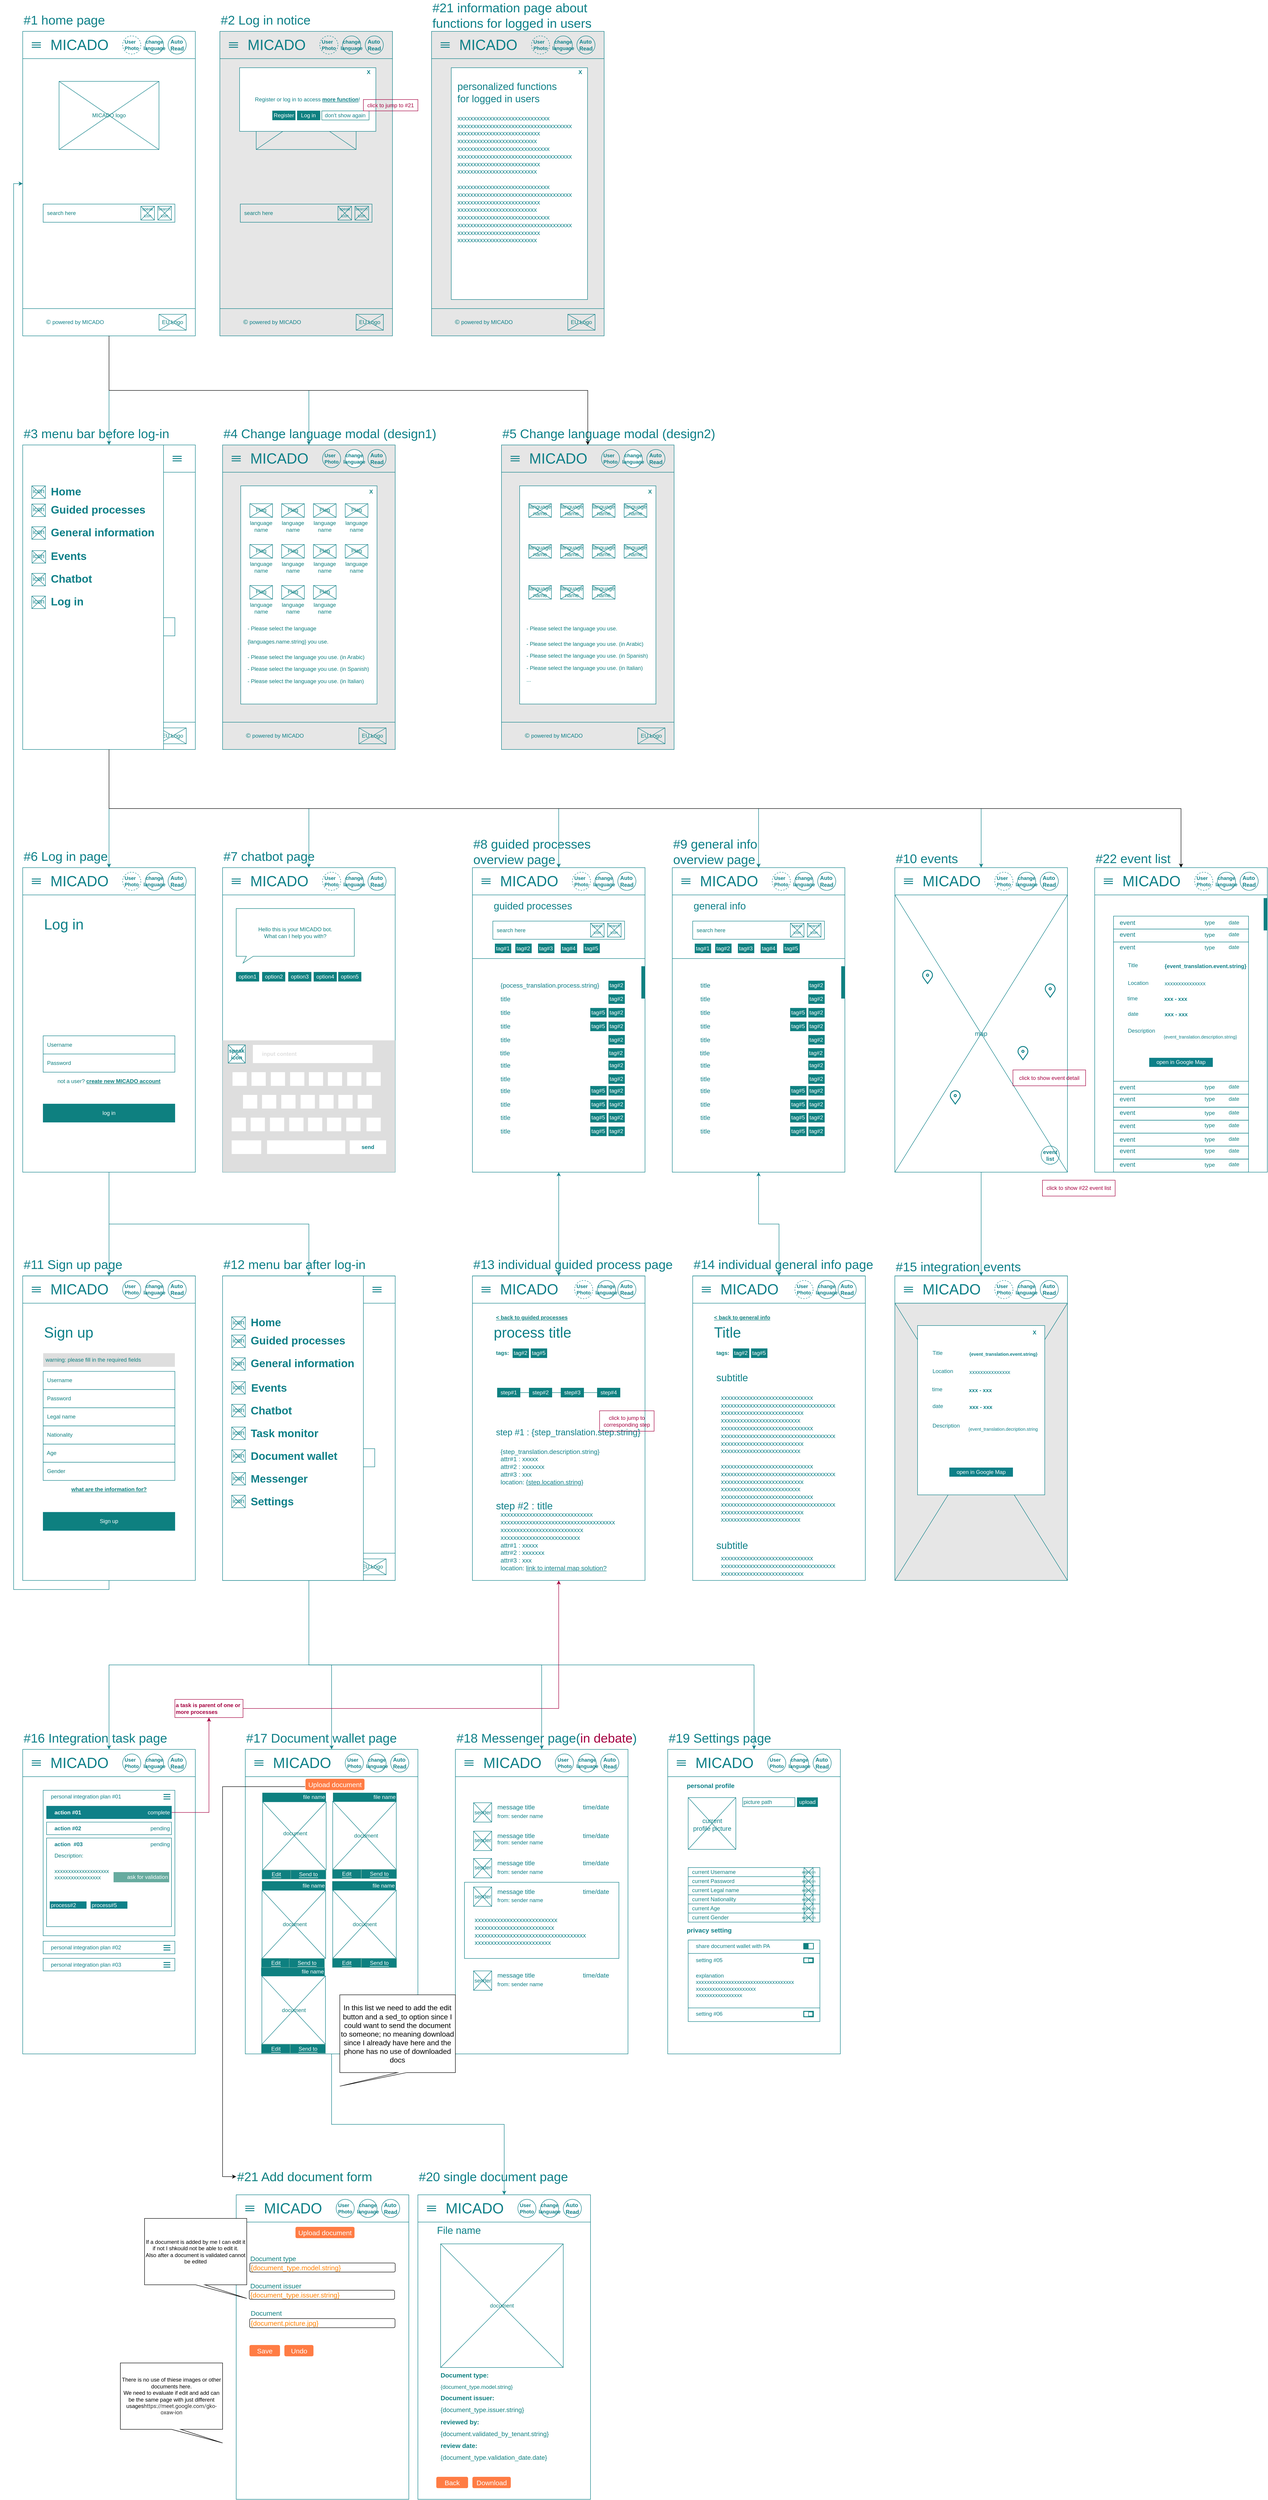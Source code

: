 <mxfile version="12.9.3" type="device" pages="3"><diagram id="fBAlIAVURo_w_JsvX8XY" name="Migrant App"><mxGraphModel dx="2272" dy="5181" grid="1" gridSize="10" guides="1" tooltips="1" connect="1" arrows="1" fold="1" page="1" pageScale="1" pageWidth="850" pageHeight="1100" math="0" shadow="0"><root><mxCell id="0"/><mxCell id="1" parent="0"/><mxCell id="tzAdUcoZD3dH6wIRPtxH-229" style="edgeStyle=orthogonalEdgeStyle;rounded=0;orthogonalLoop=1;jettySize=auto;html=1;exitX=0.5;exitY=1;exitDx=0;exitDy=0;strokeColor=#0E8088;startArrow=classic;startFill=1;" parent="1" source="tzAdUcoZD3dH6wIRPtxH-80" target="oQx-0KslTEN4Q_BHUKIT-1020" edge="1"><mxGeometry relative="1" as="geometry"/></mxCell><mxCell id="tzAdUcoZD3dH6wIRPtxH-80" value="" style="rounded=0;whiteSpace=wrap;html=1;fillColor=#FFFFFF;strokeColor=#0e8088;" parent="1" vertex="1"><mxGeometry x="640" y="-2490" width="380" height="670" as="geometry"/></mxCell><mxCell id="tzAdUcoZD3dH6wIRPtxH-159" value="" style="rounded=0;whiteSpace=wrap;html=1;fillColor=#ffffff;strokeColor=#0e8088;" parent="1" vertex="1"><mxGeometry x="640" y="-2430" width="380" height="140" as="geometry"/></mxCell><mxCell id="oQx-0KslTEN4Q_BHUKIT-581" value="" style="rounded=0;whiteSpace=wrap;html=1;fillColor=#FFFFFF;strokeColor=#0e8088;" parent="1" vertex="1"><mxGeometry x="-790" y="-3420" width="380" height="670" as="geometry"/></mxCell><mxCell id="oQx-0KslTEN4Q_BHUKIT-1082" value="" style="verticalLabelPosition=bottom;shadow=0;dashed=0;align=center;html=1;verticalAlign=top;strokeWidth=1;shape=mxgraph.mockup.graphics.simpleIcon;strokeColor=#0e8088;fillColor=none;" parent="1" vertex="1"><mxGeometry x="-492.61" y="-3035.22" width="30.1" height="30.43" as="geometry"/></mxCell><mxCell id="oQx-0KslTEN4Q_BHUKIT-1083" value="&lt;font style=&quot;font-size: 9px&quot; color=&quot;#0e8088&quot;&gt;search&lt;br&gt;icon&lt;/font&gt;" style="rounded=0;whiteSpace=wrap;html=1;fillColor=none;strokeColor=none;align=center;" parent="1" vertex="1"><mxGeometry x="-487.56" y="-3028.22" width="20" height="10" as="geometry"/></mxCell><mxCell id="oQx-0KslTEN4Q_BHUKIT-1084" value="" style="verticalLabelPosition=bottom;shadow=0;dashed=0;align=center;html=1;verticalAlign=top;strokeWidth=1;shape=mxgraph.mockup.graphics.simpleIcon;strokeColor=#0e8088;fillColor=none;" parent="1" vertex="1"><mxGeometry x="-530" y="-3035.22" width="30" height="30.43" as="geometry"/></mxCell><mxCell id="oQx-0KslTEN4Q_BHUKIT-1085" value="&lt;font style=&quot;font-size: 9px&quot; color=&quot;#0e8088&quot;&gt;speak&lt;br&gt;icon&lt;br&gt;&lt;/font&gt;" style="rounded=0;whiteSpace=wrap;html=1;fillColor=none;strokeColor=none;align=center;" parent="1" vertex="1"><mxGeometry x="-525.0" y="-3028.22" width="20" height="10" as="geometry"/></mxCell><mxCell id="oQx-0KslTEN4Q_BHUKIT-1081" value="&lt;font color=&quot;#0e8080&quot;&gt;&amp;nbsp; search here&lt;/font&gt;" style="rounded=0;whiteSpace=wrap;html=1;fillColor=#FFFFFF;strokeColor=#0e8088;align=left;" parent="1" vertex="1"><mxGeometry x="-745" y="-3040" width="290" height="40" as="geometry"/></mxCell><mxCell id="oQx-0KslTEN4Q_BHUKIT-556" value="" style="verticalLabelPosition=bottom;shadow=0;dashed=0;align=center;html=1;verticalAlign=top;strokeWidth=1;shape=mxgraph.mockup.graphics.simpleIcon;strokeColor=#0e8088;fillColor=none;" parent="1" vertex="1"><mxGeometry x="-270" y="-3310" width="220" height="150" as="geometry"/></mxCell><mxCell id="oQx-0KslTEN4Q_BHUKIT-557" value="" style="rounded=0;whiteSpace=wrap;html=1;fillColor=#E6E6E6;strokeColor=#0e8088;" parent="1" vertex="1"><mxGeometry x="-350" y="-3420" width="380" height="670" as="geometry"/></mxCell><mxCell id="oQx-0KslTEN4Q_BHUKIT-558" value="" style="group" parent="1" vertex="1" connectable="0"><mxGeometry x="-350" y="-3420" width="380" height="60" as="geometry"/></mxCell><mxCell id="oQx-0KslTEN4Q_BHUKIT-559" value="" style="rounded=0;whiteSpace=wrap;html=1;fillColor=none;strokeColor=#0e8088;" parent="oQx-0KslTEN4Q_BHUKIT-558" vertex="1"><mxGeometry width="380" height="60" as="geometry"/></mxCell><mxCell id="oQx-0KslTEN4Q_BHUKIT-560" value="&lt;font style=&quot;font-size: 32px&quot; color=&quot;#0e8088&quot;&gt;MICADO&lt;/font&gt;" style="rounded=0;whiteSpace=wrap;html=1;fillColor=none;strokeColor=none;" parent="oQx-0KslTEN4Q_BHUKIT-558" vertex="1"><mxGeometry x="70" y="5" width="110" height="50" as="geometry"/></mxCell><mxCell id="oQx-0KslTEN4Q_BHUKIT-561" value="&lt;div style=&quot;text-align: justify ; font-size: 11px&quot;&gt;&lt;font color=&quot;#0e8088&quot; style=&quot;font-size: 11px&quot;&gt;&lt;b&gt;User&lt;/b&gt;&lt;/font&gt;&lt;/div&gt;&lt;div style=&quot;text-align: justify ; font-size: 11px&quot;&gt;&lt;font color=&quot;#0e8088&quot; style=&quot;font-size: 11px&quot;&gt;&lt;b&gt;Photo&lt;/b&gt;&lt;/font&gt;&lt;/div&gt;" style="ellipse;whiteSpace=wrap;html=1;fillColor=none;align=center;strokeColor=#0E8088;" parent="oQx-0KslTEN4Q_BHUKIT-558" vertex="1"><mxGeometry x="220" y="10" width="40" height="40" as="geometry"/></mxCell><mxCell id="oQx-0KslTEN4Q_BHUKIT-562" value="&lt;div style=&quot;text-align: justify&quot;&gt;&lt;b style=&quot;color: rgb(14 , 128 , 136)&quot;&gt;&lt;font style=&quot;font-size: 12px&quot;&gt;Auto&lt;/font&gt;&lt;/b&gt;&lt;/div&gt;&lt;div style=&quot;text-align: justify&quot;&gt;&lt;font color=&quot;#0e8088&quot; style=&quot;font-size: 12px&quot;&gt;&lt;b&gt;Read&lt;/b&gt;&lt;/font&gt;&lt;/div&gt;" style="ellipse;whiteSpace=wrap;html=1;fillColor=none;align=center;strokeColor=#0E8088;" parent="oQx-0KslTEN4Q_BHUKIT-558" vertex="1"><mxGeometry x="320" y="10" width="40" height="40" as="geometry"/></mxCell><mxCell id="oQx-0KslTEN4Q_BHUKIT-563" value="" style="group;strokeWidth=3;" parent="oQx-0KslTEN4Q_BHUKIT-558" vertex="1" connectable="0"><mxGeometry x="20" y="25" width="20" height="10" as="geometry"/></mxCell><mxCell id="oQx-0KslTEN4Q_BHUKIT-564" value="" style="endArrow=none;html=1;strokeWidth=2;strokeColor=#0E8088;" parent="oQx-0KslTEN4Q_BHUKIT-563" edge="1"><mxGeometry width="50" height="50" relative="1" as="geometry"><mxPoint as="sourcePoint"/><mxPoint x="20" as="targetPoint"/></mxGeometry></mxCell><mxCell id="oQx-0KslTEN4Q_BHUKIT-565" value="" style="endArrow=none;html=1;strokeWidth=2;strokeColor=#0E8088;" parent="oQx-0KslTEN4Q_BHUKIT-563" edge="1"><mxGeometry width="50" height="50" relative="1" as="geometry"><mxPoint y="10" as="sourcePoint"/><mxPoint x="20" y="10" as="targetPoint"/></mxGeometry></mxCell><mxCell id="oQx-0KslTEN4Q_BHUKIT-566" value="" style="endArrow=none;html=1;strokeWidth=2;strokeColor=#0E8088;" parent="oQx-0KslTEN4Q_BHUKIT-563" edge="1"><mxGeometry width="50" height="50" relative="1" as="geometry"><mxPoint y="5" as="sourcePoint"/><mxPoint x="20" y="5" as="targetPoint"/></mxGeometry></mxCell><mxCell id="oQx-0KslTEN4Q_BHUKIT-567" value="&lt;div style=&quot;font-size: 11px&quot;&gt;&lt;font color=&quot;#0e8088&quot;&gt;&lt;b&gt;change&lt;/b&gt;&lt;/font&gt;&lt;/div&gt;&lt;div style=&quot;font-size: 11px&quot;&gt;&lt;font color=&quot;#0e8088&quot;&gt;&lt;b&gt;language&lt;/b&gt;&lt;/font&gt;&lt;/div&gt;" style="ellipse;whiteSpace=wrap;html=1;fillColor=#ffffff;align=center;strokeColor=#0E8088;" parent="oQx-0KslTEN4Q_BHUKIT-558" vertex="1"><mxGeometry x="270" y="10" width="40" height="40" as="geometry"/></mxCell><mxCell id="oQx-0KslTEN4Q_BHUKIT-568" value="" style="rounded=0;whiteSpace=wrap;html=1;fillColor=#FFFFFF;strokeColor=#0e8088;" parent="1" vertex="1"><mxGeometry x="200" y="-1591.67" width="380" height="670" as="geometry"/></mxCell><mxCell id="oQx-0KslTEN4Q_BHUKIT-569" value="&lt;font style=&quot;font-size: 32px&quot; color=&quot;#0e8088&quot;&gt;process title&lt;/font&gt;" style="rounded=0;whiteSpace=wrap;html=1;fillColor=none;strokeColor=none;align=left;" parent="1" vertex="1"><mxGeometry x="245" y="-1491.71" width="255" height="50" as="geometry"/></mxCell><mxCell id="oQx-0KslTEN4Q_BHUKIT-570" value="" style="rounded=0;whiteSpace=wrap;html=1;fillColor=#FFFFFF;strokeColor=#0e8088;" parent="1" vertex="1"><mxGeometry x="162.5" y="-550" width="380" height="670" as="geometry"/></mxCell><mxCell id="oQx-0KslTEN4Q_BHUKIT-571" value="" style="rounded=0;whiteSpace=wrap;html=1;fillColor=#FFFFFF;strokeColor=#0e8088;align=left;" parent="1" vertex="1"><mxGeometry x="182.5" y="-257.62" width="340" height="167.62" as="geometry"/></mxCell><mxCell id="oQx-0KslTEN4Q_BHUKIT-576" value="" style="group" parent="1" vertex="1" connectable="0"><mxGeometry x="-350" y="-2810" width="380" height="60" as="geometry"/></mxCell><mxCell id="oQx-0KslTEN4Q_BHUKIT-577" value="" style="rounded=0;whiteSpace=wrap;html=1;fillColor=none;strokeColor=#0e8088;" parent="oQx-0KslTEN4Q_BHUKIT-576" vertex="1"><mxGeometry width="380" height="60" as="geometry"/></mxCell><mxCell id="oQx-0KslTEN4Q_BHUKIT-578" value="" style="verticalLabelPosition=bottom;shadow=0;dashed=0;align=center;html=1;verticalAlign=top;strokeWidth=1;shape=mxgraph.mockup.graphics.simpleIcon;strokeColor=#0e8088;fillColor=none;" parent="oQx-0KslTEN4Q_BHUKIT-576" vertex="1"><mxGeometry x="300" y="12.5" width="60" height="35" as="geometry"/></mxCell><mxCell id="oQx-0KslTEN4Q_BHUKIT-579" value="&lt;span style=&quot;font-family: sans-serif ; font-size: 14px ; font-style: italic&quot;&gt;&lt;font color=&quot;#0e8080&quot;&gt;©&amp;nbsp;&lt;/font&gt;&lt;/span&gt;&lt;font style=&quot;font-size: 12px&quot; color=&quot;#0e8088&quot;&gt;powered by MICADO&lt;/font&gt;" style="rounded=0;whiteSpace=wrap;html=1;fillColor=none;strokeColor=none;align=center;" parent="oQx-0KslTEN4Q_BHUKIT-576" vertex="1"><mxGeometry x="40" y="3.62" width="150" height="50" as="geometry"/></mxCell><mxCell id="oQx-0KslTEN4Q_BHUKIT-580" value="&lt;font color=&quot;#0e8080&quot; size=&quot;1&quot;&gt;&lt;span style=&quot;font-size: 12px&quot;&gt;EU Logo&lt;/span&gt;&lt;/font&gt;" style="rounded=0;whiteSpace=wrap;html=1;fillColor=none;strokeColor=none;align=center;" parent="oQx-0KslTEN4Q_BHUKIT-576" vertex="1"><mxGeometry x="305" y="20" width="50" height="20" as="geometry"/></mxCell><mxCell id="oQx-0KslTEN4Q_BHUKIT-586" value="&lt;font color=&quot;#0e8080&quot;&gt;Info Portal&lt;/font&gt;" style="verticalLabelPosition=bottom;verticalAlign=top;html=1;shape=mxgraph.flowchart.or;strokeColor=#0E8088;strokeWidth=1;fillColor=none;" parent="1" vertex="1"><mxGeometry x="-305" y="-2955.28" width="79.52" height="79.52" as="geometry"/></mxCell><mxCell id="oQx-0KslTEN4Q_BHUKIT-587" value="&lt;font color=&quot;#0e8080&quot;&gt;Personal Portal&lt;/font&gt;" style="verticalLabelPosition=bottom;verticalAlign=top;html=1;shape=mxgraph.flowchart.or;strokeColor=#0E8088;strokeWidth=1;fillColor=none;" parent="1" vertex="1"><mxGeometry x="-198.78" y="-2955.28" width="80" height="80" as="geometry"/></mxCell><mxCell id="oQx-0KslTEN4Q_BHUKIT-588" value="&lt;font color=&quot;#0e8080&quot;&gt;Chatbot&lt;/font&gt;" style="verticalLabelPosition=bottom;verticalAlign=top;html=1;shape=mxgraph.flowchart.or;strokeColor=#0E8088;strokeWidth=1;fillColor=none;" parent="1" vertex="1"><mxGeometry x="-94.52" y="-2955.28" width="79.52" height="79.52" as="geometry"/></mxCell><mxCell id="oQx-0KslTEN4Q_BHUKIT-589" value="&lt;font color=&quot;#0e8080&quot; size=&quot;1&quot;&gt;&lt;span style=&quot;font-size: 12px&quot;&gt;button&lt;/span&gt;&lt;/font&gt;" style="rounded=0;whiteSpace=wrap;html=1;fillColor=none;strokeColor=none;align=center;" parent="1" vertex="1"><mxGeometry x="-79.76" y="-2925.28" width="50" height="20" as="geometry"/></mxCell><mxCell id="oQx-0KslTEN4Q_BHUKIT-590" value="&lt;font color=&quot;#0e8080&quot; size=&quot;1&quot;&gt;&lt;span style=&quot;font-size: 12px&quot;&gt;button&lt;/span&gt;&lt;/font&gt;" style="rounded=0;whiteSpace=wrap;html=1;fillColor=none;strokeColor=none;align=center;" parent="1" vertex="1"><mxGeometry x="-183.78" y="-2926.71" width="50" height="20" as="geometry"/></mxCell><mxCell id="oQx-0KslTEN4Q_BHUKIT-591" value="&lt;font color=&quot;#0e8080&quot; size=&quot;1&quot;&gt;&lt;span style=&quot;font-size: 12px&quot;&gt;button&lt;/span&gt;&lt;/font&gt;" style="rounded=0;whiteSpace=wrap;html=1;fillColor=none;strokeColor=none;align=center;" parent="1" vertex="1"><mxGeometry x="-290" y="-2925.28" width="50" height="20" as="geometry"/></mxCell><mxCell id="oQx-0KslTEN4Q_BHUKIT-592" value="&lt;font color=&quot;#0e8080&quot;&gt;MICADO logo&lt;/font&gt;" style="rounded=0;whiteSpace=wrap;html=1;fillColor=none;strokeColor=none;align=center;" parent="1" vertex="1"><mxGeometry x="-200" y="-3245" width="80" height="20" as="geometry"/></mxCell><mxCell id="tzAdUcoZD3dH6wIRPtxH-218" style="edgeStyle=orthogonalEdgeStyle;rounded=0;orthogonalLoop=1;jettySize=auto;html=1;exitX=0.5;exitY=1;exitDx=0;exitDy=0;strokeColor=#0E8088;" parent="1" source="oQx-0KslTEN4Q_BHUKIT-596" target="oQx-0KslTEN4Q_BHUKIT-605" edge="1"><mxGeometry relative="1" as="geometry"/></mxCell><mxCell id="tzAdUcoZD3dH6wIRPtxH-219" style="edgeStyle=orthogonalEdgeStyle;rounded=0;orthogonalLoop=1;jettySize=auto;html=1;exitX=0.5;exitY=1;exitDx=0;exitDy=0;strokeColor=#0E8088;" parent="1" source="oQx-0KslTEN4Q_BHUKIT-596" target="ol7BiaVtfy5JO6bN50_V-124" edge="1"><mxGeometry relative="1" as="geometry"/></mxCell><mxCell id="oQx-0KslTEN4Q_BHUKIT-596" value="" style="rounded=0;whiteSpace=wrap;html=1;fillColor=#FFFFFF;strokeColor=#0e8088;" parent="1" vertex="1"><mxGeometry x="-790" y="-2490" width="380" height="670" as="geometry"/></mxCell><mxCell id="oQx-0KslTEN4Q_BHUKIT-602" value="" style="rounded=0;whiteSpace=wrap;html=1;fillColor=#FFFFFF;strokeColor=#0e8088;" parent="1" vertex="1"><mxGeometry x="-350" y="-2490" width="380" height="670" as="geometry"/></mxCell><mxCell id="tzAdUcoZD3dH6wIRPtxH-231" style="edgeStyle=orthogonalEdgeStyle;rounded=0;orthogonalLoop=1;jettySize=auto;html=1;exitX=0.5;exitY=1;exitDx=0;exitDy=0;entryX=0;entryY=0.5;entryDx=0;entryDy=0;strokeColor=#0E8088;" parent="1" source="oQx-0KslTEN4Q_BHUKIT-605" target="21" edge="1"><mxGeometry relative="1" as="geometry"/></mxCell><mxCell id="oQx-0KslTEN4Q_BHUKIT-605" value="" style="rounded=0;whiteSpace=wrap;html=1;fillColor=#FFFFFF;strokeColor=#0e8088;" parent="1" vertex="1"><mxGeometry x="-790" y="-1591.71" width="380" height="670" as="geometry"/></mxCell><mxCell id="oQx-0KslTEN4Q_BHUKIT-606" value="" style="group" parent="1" vertex="1" connectable="0"><mxGeometry x="-790" y="-3420" width="380" height="670" as="geometry"/></mxCell><mxCell id="57" value="" style="rounded=0;whiteSpace=wrap;html=1;fillColor=none;strokeColor=#0e8088;" parent="oQx-0KslTEN4Q_BHUKIT-606" vertex="1"><mxGeometry y="610" width="380" height="60" as="geometry"/></mxCell><mxCell id="58" value="" style="verticalLabelPosition=bottom;shadow=0;dashed=0;align=center;html=1;verticalAlign=top;strokeWidth=1;shape=mxgraph.mockup.graphics.simpleIcon;strokeColor=#0e8088;fillColor=none;" parent="oQx-0KslTEN4Q_BHUKIT-606" vertex="1"><mxGeometry x="300" y="622.5" width="60" height="35" as="geometry"/></mxCell><mxCell id="59" value="&lt;font color=&quot;#0e8080&quot; size=&quot;1&quot;&gt;&lt;span style=&quot;font-size: 12px&quot;&gt;EU Logo&lt;/span&gt;&lt;/font&gt;" style="rounded=0;whiteSpace=wrap;html=1;fillColor=none;strokeColor=none;align=center;" parent="oQx-0KslTEN4Q_BHUKIT-606" vertex="1"><mxGeometry x="305" y="630" width="50" height="20" as="geometry"/></mxCell><mxCell id="oQx-0KslTEN4Q_BHUKIT-607" value="" style="rounded=0;whiteSpace=wrap;html=1;fillColor=none;strokeColor=#0e8088;" parent="oQx-0KslTEN4Q_BHUKIT-606" vertex="1"><mxGeometry width="380" height="60" as="geometry"/></mxCell><mxCell id="2" value="" style="rounded=0;whiteSpace=wrap;html=1;fillColor=#FFFFFF;strokeColor=#0E8088;fontColor=#006EAF;" parent="oQx-0KslTEN4Q_BHUKIT-606" vertex="1"><mxGeometry width="310" height="670" as="geometry"/></mxCell><mxCell id="3" value="&lt;font style=&quot;font-size: 24px&quot; color=&quot;#0e8088&quot;&gt;&lt;b&gt;Guided processes&lt;/b&gt;&lt;/font&gt;" style="rounded=0;whiteSpace=wrap;html=1;fillColor=none;strokeColor=none;align=left;fontColor=#006EAF;" parent="oQx-0KslTEN4Q_BHUKIT-606" vertex="1"><mxGeometry x="60" y="117.5" width="220" height="50" as="geometry"/></mxCell><mxCell id="6" value="&lt;span style=&quot;font-size: 24px&quot;&gt;&lt;b&gt;&lt;font color=&quot;#0e8088&quot;&gt;General information&lt;/font&gt;&lt;/b&gt;&lt;/span&gt;" style="rounded=0;whiteSpace=wrap;html=1;fillColor=none;strokeColor=none;align=left;fontColor=#006EAF;" parent="oQx-0KslTEN4Q_BHUKIT-606" vertex="1"><mxGeometry x="60" y="167.5" width="249.05" height="50" as="geometry"/></mxCell><mxCell id="9" value="&lt;font style=&quot;font-size: 24px&quot; color=&quot;#0e8088&quot;&gt;&lt;b&gt;Chatbot&lt;/b&gt;&lt;/font&gt;" style="rounded=0;whiteSpace=wrap;html=1;fillColor=none;strokeColor=none;align=left;fontColor=#006EAF;" parent="oQx-0KslTEN4Q_BHUKIT-606" vertex="1"><mxGeometry x="60" y="270" width="249.05" height="50" as="geometry"/></mxCell><mxCell id="12" value="" style="verticalLabelPosition=bottom;shadow=0;dashed=0;align=center;html=1;verticalAlign=top;strokeWidth=1;shape=mxgraph.mockup.graphics.simpleIcon;strokeColor=#0E8088;fillColor=none;fontColor=#006EAF;" parent="oQx-0KslTEN4Q_BHUKIT-606" vertex="1"><mxGeometry x="20" y="130" width="30" height="27.5" as="geometry"/></mxCell><mxCell id="13" value="&lt;font style=&quot;font-size: 14px&quot; color=&quot;#0e8088&quot;&gt;icon&lt;/font&gt;" style="rounded=0;whiteSpace=wrap;html=1;fillColor=none;strokeColor=none;align=center;fontColor=#006EAF;" parent="oQx-0KslTEN4Q_BHUKIT-606" vertex="1"><mxGeometry x="20" y="127.5" width="30" height="27.5" as="geometry"/></mxCell><mxCell id="14" value="" style="verticalLabelPosition=bottom;shadow=0;dashed=0;align=center;html=1;verticalAlign=top;strokeWidth=1;shape=mxgraph.mockup.graphics.simpleIcon;strokeColor=#0E8088;fillColor=none;fontColor=#006EAF;" parent="oQx-0KslTEN4Q_BHUKIT-606" vertex="1"><mxGeometry x="20" y="180" width="30" height="27.5" as="geometry"/></mxCell><mxCell id="15" value="&lt;font style=&quot;font-size: 14px&quot; color=&quot;#0e8088&quot;&gt;icon&lt;/font&gt;" style="rounded=0;whiteSpace=wrap;html=1;fillColor=none;strokeColor=none;align=center;fontColor=#006EAF;" parent="oQx-0KslTEN4Q_BHUKIT-606" vertex="1"><mxGeometry x="20" y="177.5" width="30" height="27.5" as="geometry"/></mxCell><mxCell id="16" value="" style="verticalLabelPosition=bottom;shadow=0;dashed=0;align=center;html=1;verticalAlign=top;strokeWidth=1;shape=mxgraph.mockup.graphics.simpleIcon;strokeColor=#0E8088;fillColor=none;fontColor=#006EAF;" parent="oQx-0KslTEN4Q_BHUKIT-606" vertex="1"><mxGeometry x="20" y="282.5" width="30" height="27.5" as="geometry"/></mxCell><mxCell id="17" value="&lt;font style=&quot;font-size: 14px&quot; color=&quot;#0e8088&quot;&gt;icon&lt;/font&gt;" style="rounded=0;whiteSpace=wrap;html=1;fillColor=none;strokeColor=none;align=center;fontColor=#006EAF;" parent="oQx-0KslTEN4Q_BHUKIT-606" vertex="1"><mxGeometry x="20" y="280" width="30" height="27.5" as="geometry"/></mxCell><mxCell id="18" value="&lt;font style=&quot;font-size: 24px&quot; color=&quot;#0e8088&quot;&gt;&lt;b&gt;Home&lt;/b&gt;&lt;/font&gt;" style="rounded=0;whiteSpace=wrap;html=1;fillColor=none;strokeColor=none;align=left;fontColor=#006EAF;" parent="oQx-0KslTEN4Q_BHUKIT-606" vertex="1"><mxGeometry x="60" y="77.5" width="150" height="50" as="geometry"/></mxCell><mxCell id="19" value="" style="verticalLabelPosition=bottom;shadow=0;dashed=0;align=center;html=1;verticalAlign=top;strokeWidth=1;shape=mxgraph.mockup.graphics.simpleIcon;strokeColor=#0E8088;fillColor=none;fontColor=#006EAF;" parent="oQx-0KslTEN4Q_BHUKIT-606" vertex="1"><mxGeometry x="20" y="90" width="30" height="27.5" as="geometry"/></mxCell><mxCell id="20" value="&lt;font style=&quot;font-size: 14px&quot; color=&quot;#0e8088&quot;&gt;icon&lt;/font&gt;" style="rounded=0;whiteSpace=wrap;html=1;fillColor=none;strokeColor=none;align=center;fontColor=#006EAF;" parent="oQx-0KslTEN4Q_BHUKIT-606" vertex="1"><mxGeometry x="20" y="87.5" width="30" height="27.5" as="geometry"/></mxCell><mxCell id="tzAdUcoZD3dH6wIRPtxH-59" value="&lt;font style=&quot;font-size: 24px&quot; color=&quot;#0e8088&quot;&gt;&lt;b&gt;Log in&lt;/b&gt;&lt;/font&gt;" style="rounded=0;whiteSpace=wrap;html=1;fillColor=none;strokeColor=none;align=left;fontColor=#006EAF;" parent="oQx-0KslTEN4Q_BHUKIT-606" vertex="1"><mxGeometry x="60" y="320" width="249.05" height="50" as="geometry"/></mxCell><mxCell id="tzAdUcoZD3dH6wIRPtxH-60" value="" style="verticalLabelPosition=bottom;shadow=0;dashed=0;align=center;html=1;verticalAlign=top;strokeWidth=1;shape=mxgraph.mockup.graphics.simpleIcon;strokeColor=#0E8088;fillColor=none;fontColor=#006EAF;" parent="oQx-0KslTEN4Q_BHUKIT-606" vertex="1"><mxGeometry x="20" y="332.5" width="30" height="27.5" as="geometry"/></mxCell><mxCell id="tzAdUcoZD3dH6wIRPtxH-61" value="&lt;font style=&quot;font-size: 14px&quot; color=&quot;#0e8088&quot;&gt;icon&lt;/font&gt;" style="rounded=0;whiteSpace=wrap;html=1;fillColor=none;strokeColor=none;align=center;fontColor=#006EAF;" parent="oQx-0KslTEN4Q_BHUKIT-606" vertex="1"><mxGeometry x="20" y="330" width="30" height="27.5" as="geometry"/></mxCell><mxCell id="Xtl35FIdm5kdA--Wyzh9-70" value="&lt;font color=&quot;#0e8088&quot;&gt;&lt;span style=&quot;font-size: 24px&quot;&gt;&lt;b&gt;Events&lt;/b&gt;&lt;/span&gt;&lt;/font&gt;" style="rounded=0;whiteSpace=wrap;html=1;fillColor=none;strokeColor=none;align=left;fontColor=#006EAF;" parent="oQx-0KslTEN4Q_BHUKIT-606" vertex="1"><mxGeometry x="60.48" y="220" width="259.52" height="50" as="geometry"/></mxCell><mxCell id="Xtl35FIdm5kdA--Wyzh9-71" value="" style="verticalLabelPosition=bottom;shadow=0;dashed=0;align=center;html=1;verticalAlign=top;strokeWidth=1;shape=mxgraph.mockup.graphics.simpleIcon;strokeColor=#0E8088;fillColor=none;fontColor=#006EAF;" parent="oQx-0KslTEN4Q_BHUKIT-606" vertex="1"><mxGeometry x="20.48" y="232.5" width="30" height="27.5" as="geometry"/></mxCell><mxCell id="Xtl35FIdm5kdA--Wyzh9-72" value="&lt;font style=&quot;font-size: 14px&quot; color=&quot;#0e8088&quot;&gt;icon&lt;/font&gt;" style="rounded=0;whiteSpace=wrap;html=1;fillColor=none;strokeColor=none;align=center;fontColor=#006EAF;" parent="oQx-0KslTEN4Q_BHUKIT-606" vertex="1"><mxGeometry x="20.48" y="230" width="30" height="27.5" as="geometry"/></mxCell><mxCell id="oQx-0KslTEN4Q_BHUKIT-624" value="" style="group" parent="1" vertex="1" connectable="0"><mxGeometry x="-790" y="-2490" width="380" height="60" as="geometry"/></mxCell><mxCell id="oQx-0KslTEN4Q_BHUKIT-625" value="" style="rounded=0;whiteSpace=wrap;html=1;fillColor=none;strokeColor=#0e8088;" parent="oQx-0KslTEN4Q_BHUKIT-624" vertex="1"><mxGeometry width="380" height="60" as="geometry"/></mxCell><mxCell id="oQx-0KslTEN4Q_BHUKIT-626" value="&lt;font style=&quot;font-size: 32px&quot; color=&quot;#0e8088&quot;&gt;MICADO&lt;/font&gt;" style="rounded=0;whiteSpace=wrap;html=1;fillColor=none;strokeColor=none;" parent="oQx-0KslTEN4Q_BHUKIT-624" vertex="1"><mxGeometry x="70" y="5" width="110" height="50" as="geometry"/></mxCell><mxCell id="oQx-0KslTEN4Q_BHUKIT-627" value="&lt;div style=&quot;text-align: justify&quot;&gt;&lt;b style=&quot;color: rgb(14 , 128 , 136)&quot;&gt;&lt;font style=&quot;font-size: 12px&quot;&gt;Auto&lt;/font&gt;&lt;/b&gt;&lt;/div&gt;&lt;div style=&quot;text-align: justify&quot;&gt;&lt;font color=&quot;#0e8088&quot; style=&quot;font-size: 12px&quot;&gt;&lt;b&gt;Read&lt;/b&gt;&lt;/font&gt;&lt;/div&gt;" style="ellipse;whiteSpace=wrap;html=1;fillColor=none;align=center;strokeColor=#0E8088;" parent="oQx-0KslTEN4Q_BHUKIT-624" vertex="1"><mxGeometry x="320" y="10" width="40" height="40" as="geometry"/></mxCell><mxCell id="oQx-0KslTEN4Q_BHUKIT-628" value="" style="group;strokeWidth=3;" parent="oQx-0KslTEN4Q_BHUKIT-624" vertex="1" connectable="0"><mxGeometry x="20" y="25" width="20" height="10" as="geometry"/></mxCell><mxCell id="oQx-0KslTEN4Q_BHUKIT-629" value="" style="endArrow=none;html=1;strokeWidth=2;strokeColor=#0E8088;" parent="oQx-0KslTEN4Q_BHUKIT-628" edge="1"><mxGeometry width="50" height="50" relative="1" as="geometry"><mxPoint as="sourcePoint"/><mxPoint x="20" as="targetPoint"/></mxGeometry></mxCell><mxCell id="oQx-0KslTEN4Q_BHUKIT-630" value="" style="endArrow=none;html=1;strokeWidth=2;strokeColor=#0E8088;" parent="oQx-0KslTEN4Q_BHUKIT-628" edge="1"><mxGeometry width="50" height="50" relative="1" as="geometry"><mxPoint y="10" as="sourcePoint"/><mxPoint x="20" y="10" as="targetPoint"/></mxGeometry></mxCell><mxCell id="oQx-0KslTEN4Q_BHUKIT-631" value="" style="endArrow=none;html=1;strokeWidth=2;strokeColor=#0E8088;" parent="oQx-0KslTEN4Q_BHUKIT-628" edge="1"><mxGeometry width="50" height="50" relative="1" as="geometry"><mxPoint y="5" as="sourcePoint"/><mxPoint x="20" y="5" as="targetPoint"/></mxGeometry></mxCell><mxCell id="oQx-0KslTEN4Q_BHUKIT-1138" value="&lt;div style=&quot;text-align: justify ; font-size: 11px&quot;&gt;&lt;font color=&quot;#0e8088&quot; style=&quot;font-size: 11px&quot;&gt;&lt;b&gt;User&lt;/b&gt;&lt;/font&gt;&lt;/div&gt;&lt;div style=&quot;text-align: justify ; font-size: 11px&quot;&gt;&lt;font color=&quot;#0e8088&quot; style=&quot;font-size: 11px&quot;&gt;&lt;b&gt;Photo&lt;/b&gt;&lt;/font&gt;&lt;/div&gt;" style="ellipse;whiteSpace=wrap;html=1;fillColor=none;align=center;strokeColor=#0E8088;dashed=1;" parent="oQx-0KslTEN4Q_BHUKIT-624" vertex="1"><mxGeometry x="220" y="10" width="40" height="40" as="geometry"/></mxCell><mxCell id="oQx-0KslTEN4Q_BHUKIT-1139" value="&lt;div style=&quot;font-size: 11px&quot;&gt;&lt;font color=&quot;#0e8088&quot;&gt;&lt;b&gt;change&lt;/b&gt;&lt;/font&gt;&lt;/div&gt;&lt;div style=&quot;font-size: 11px&quot;&gt;&lt;font color=&quot;#0e8088&quot;&gt;&lt;b&gt;language&lt;/b&gt;&lt;/font&gt;&lt;/div&gt;" style="ellipse;whiteSpace=wrap;html=1;fillColor=none;align=center;strokeColor=#0E8088;" parent="oQx-0KslTEN4Q_BHUKIT-624" vertex="1"><mxGeometry x="270" y="10" width="40" height="40" as="geometry"/></mxCell><mxCell id="oQx-0KslTEN4Q_BHUKIT-632" value="" style="group" parent="1" vertex="1" connectable="0"><mxGeometry x="-790" y="-1591.71" width="380" height="60" as="geometry"/></mxCell><mxCell id="oQx-0KslTEN4Q_BHUKIT-633" value="" style="rounded=0;whiteSpace=wrap;html=1;fillColor=none;strokeColor=#0e8088;" parent="oQx-0KslTEN4Q_BHUKIT-632" vertex="1"><mxGeometry width="380" height="60" as="geometry"/></mxCell><mxCell id="oQx-0KslTEN4Q_BHUKIT-634" value="&lt;font style=&quot;font-size: 32px&quot; color=&quot;#0e8088&quot;&gt;MICADO&lt;/font&gt;" style="rounded=0;whiteSpace=wrap;html=1;fillColor=none;strokeColor=none;" parent="oQx-0KslTEN4Q_BHUKIT-632" vertex="1"><mxGeometry x="70" y="5" width="110" height="50" as="geometry"/></mxCell><mxCell id="oQx-0KslTEN4Q_BHUKIT-635" value="&lt;div style=&quot;text-align: justify&quot;&gt;&lt;b style=&quot;color: rgb(14 , 128 , 136)&quot;&gt;&lt;font style=&quot;font-size: 12px&quot;&gt;Auto&lt;/font&gt;&lt;/b&gt;&lt;/div&gt;&lt;div style=&quot;text-align: justify&quot;&gt;&lt;font color=&quot;#0e8088&quot; style=&quot;font-size: 12px&quot;&gt;&lt;b&gt;Read&lt;/b&gt;&lt;/font&gt;&lt;/div&gt;" style="ellipse;whiteSpace=wrap;html=1;fillColor=none;align=center;strokeColor=#0E8088;" parent="oQx-0KslTEN4Q_BHUKIT-632" vertex="1"><mxGeometry x="320" y="10" width="40" height="40" as="geometry"/></mxCell><mxCell id="oQx-0KslTEN4Q_BHUKIT-636" value="" style="group;strokeWidth=3;" parent="oQx-0KslTEN4Q_BHUKIT-632" vertex="1" connectable="0"><mxGeometry x="20" y="25" width="20" height="10" as="geometry"/></mxCell><mxCell id="oQx-0KslTEN4Q_BHUKIT-637" value="" style="endArrow=none;html=1;strokeWidth=2;strokeColor=#0E8088;" parent="oQx-0KslTEN4Q_BHUKIT-636" edge="1"><mxGeometry width="50" height="50" relative="1" as="geometry"><mxPoint as="sourcePoint"/><mxPoint x="20" as="targetPoint"/></mxGeometry></mxCell><mxCell id="oQx-0KslTEN4Q_BHUKIT-638" value="" style="endArrow=none;html=1;strokeWidth=2;strokeColor=#0E8088;" parent="oQx-0KslTEN4Q_BHUKIT-636" edge="1"><mxGeometry width="50" height="50" relative="1" as="geometry"><mxPoint y="10" as="sourcePoint"/><mxPoint x="20" y="10" as="targetPoint"/></mxGeometry></mxCell><mxCell id="oQx-0KslTEN4Q_BHUKIT-639" value="" style="endArrow=none;html=1;strokeWidth=2;strokeColor=#0E8088;" parent="oQx-0KslTEN4Q_BHUKIT-636" edge="1"><mxGeometry width="50" height="50" relative="1" as="geometry"><mxPoint y="5" as="sourcePoint"/><mxPoint x="20" y="5" as="targetPoint"/></mxGeometry></mxCell><mxCell id="oQx-0KslTEN4Q_BHUKIT-1154" value="&lt;div style=&quot;font-size: 11px&quot;&gt;&lt;font color=&quot;#0e8088&quot;&gt;&lt;b&gt;change&lt;/b&gt;&lt;/font&gt;&lt;/div&gt;&lt;div style=&quot;font-size: 11px&quot;&gt;&lt;font color=&quot;#0e8088&quot;&gt;&lt;b&gt;language&lt;/b&gt;&lt;/font&gt;&lt;/div&gt;" style="ellipse;whiteSpace=wrap;html=1;fillColor=none;align=center;strokeColor=#0E8088;" parent="oQx-0KslTEN4Q_BHUKIT-632" vertex="1"><mxGeometry x="270" y="10" width="40" height="40" as="geometry"/></mxCell><mxCell id="oQx-0KslTEN4Q_BHUKIT-1155" value="&lt;div style=&quot;text-align: justify ; font-size: 11px&quot;&gt;&lt;font color=&quot;#0e8088&quot; style=&quot;font-size: 11px&quot;&gt;&lt;b&gt;User&lt;/b&gt;&lt;/font&gt;&lt;/div&gt;&lt;div style=&quot;text-align: justify ; font-size: 11px&quot;&gt;&lt;font color=&quot;#0e8088&quot; style=&quot;font-size: 11px&quot;&gt;&lt;b&gt;Photo&lt;/b&gt;&lt;/font&gt;&lt;/div&gt;" style="ellipse;whiteSpace=wrap;html=1;fillColor=none;align=center;strokeColor=#0E8088;" parent="oQx-0KslTEN4Q_BHUKIT-632" vertex="1"><mxGeometry x="220" y="10" width="40" height="40" as="geometry"/></mxCell><mxCell id="oQx-0KslTEN4Q_BHUKIT-640" value="" style="group" parent="1" vertex="1" connectable="0"><mxGeometry x="-350" y="-2490" width="380" height="60" as="geometry"/></mxCell><mxCell id="oQx-0KslTEN4Q_BHUKIT-641" value="" style="rounded=0;whiteSpace=wrap;html=1;fillColor=none;strokeColor=#0e8088;" parent="oQx-0KslTEN4Q_BHUKIT-640" vertex="1"><mxGeometry width="380" height="60" as="geometry"/></mxCell><mxCell id="oQx-0KslTEN4Q_BHUKIT-642" value="&lt;font style=&quot;font-size: 32px&quot; color=&quot;#0e8088&quot;&gt;MICADO&lt;/font&gt;" style="rounded=0;whiteSpace=wrap;html=1;fillColor=none;strokeColor=none;" parent="oQx-0KslTEN4Q_BHUKIT-640" vertex="1"><mxGeometry x="70" y="5" width="110" height="50" as="geometry"/></mxCell><mxCell id="oQx-0KslTEN4Q_BHUKIT-643" value="&lt;div style=&quot;text-align: justify&quot;&gt;&lt;b style=&quot;color: rgb(14 , 128 , 136)&quot;&gt;&lt;font style=&quot;font-size: 12px&quot;&gt;Auto&lt;/font&gt;&lt;/b&gt;&lt;/div&gt;&lt;div style=&quot;text-align: justify&quot;&gt;&lt;font color=&quot;#0e8088&quot; style=&quot;font-size: 12px&quot;&gt;&lt;b&gt;Read&lt;/b&gt;&lt;/font&gt;&lt;/div&gt;" style="ellipse;whiteSpace=wrap;html=1;fillColor=none;align=center;strokeColor=#0E8088;" parent="oQx-0KslTEN4Q_BHUKIT-640" vertex="1"><mxGeometry x="320" y="10" width="40" height="40" as="geometry"/></mxCell><mxCell id="oQx-0KslTEN4Q_BHUKIT-644" value="" style="group;strokeWidth=3;" parent="oQx-0KslTEN4Q_BHUKIT-640" vertex="1" connectable="0"><mxGeometry x="20" y="25" width="20" height="10" as="geometry"/></mxCell><mxCell id="oQx-0KslTEN4Q_BHUKIT-645" value="" style="endArrow=none;html=1;strokeWidth=2;strokeColor=#0E8088;" parent="oQx-0KslTEN4Q_BHUKIT-644" edge="1"><mxGeometry width="50" height="50" relative="1" as="geometry"><mxPoint as="sourcePoint"/><mxPoint x="20" as="targetPoint"/></mxGeometry></mxCell><mxCell id="oQx-0KslTEN4Q_BHUKIT-646" value="" style="endArrow=none;html=1;strokeWidth=2;strokeColor=#0E8088;" parent="oQx-0KslTEN4Q_BHUKIT-644" edge="1"><mxGeometry width="50" height="50" relative="1" as="geometry"><mxPoint y="10" as="sourcePoint"/><mxPoint x="20" y="10" as="targetPoint"/></mxGeometry></mxCell><mxCell id="oQx-0KslTEN4Q_BHUKIT-647" value="" style="endArrow=none;html=1;strokeWidth=2;strokeColor=#0E8088;" parent="oQx-0KslTEN4Q_BHUKIT-644" edge="1"><mxGeometry width="50" height="50" relative="1" as="geometry"><mxPoint y="5" as="sourcePoint"/><mxPoint x="20" y="5" as="targetPoint"/></mxGeometry></mxCell><mxCell id="oQx-0KslTEN4Q_BHUKIT-1134" value="&lt;div style=&quot;text-align: justify ; font-size: 11px&quot;&gt;&lt;font color=&quot;#0e8088&quot; style=&quot;font-size: 11px&quot;&gt;&lt;b&gt;User&lt;/b&gt;&lt;/font&gt;&lt;/div&gt;&lt;div style=&quot;text-align: justify ; font-size: 11px&quot;&gt;&lt;font color=&quot;#0e8088&quot; style=&quot;font-size: 11px&quot;&gt;&lt;b&gt;Photo&lt;/b&gt;&lt;/font&gt;&lt;/div&gt;" style="ellipse;whiteSpace=wrap;html=1;fillColor=none;align=center;strokeColor=#0E8088;dashed=1;" parent="oQx-0KslTEN4Q_BHUKIT-640" vertex="1"><mxGeometry x="220" y="10" width="40" height="40" as="geometry"/></mxCell><mxCell id="oQx-0KslTEN4Q_BHUKIT-1135" value="&lt;div style=&quot;font-size: 11px&quot;&gt;&lt;font color=&quot;#0e8088&quot;&gt;&lt;b&gt;change&lt;/b&gt;&lt;/font&gt;&lt;/div&gt;&lt;div style=&quot;font-size: 11px&quot;&gt;&lt;font color=&quot;#0e8088&quot;&gt;&lt;b&gt;language&lt;/b&gt;&lt;/font&gt;&lt;/div&gt;" style="ellipse;whiteSpace=wrap;html=1;fillColor=none;align=center;strokeColor=#0E8088;" parent="oQx-0KslTEN4Q_BHUKIT-640" vertex="1"><mxGeometry x="270" y="10" width="40" height="40" as="geometry"/></mxCell><mxCell id="oQx-0KslTEN4Q_BHUKIT-661" value="&lt;font style=&quot;font-size: 28px&quot; color=&quot;#0e8088&quot;&gt;#4 Change language modal (design1)&lt;/font&gt;" style="rounded=0;whiteSpace=wrap;html=1;fillColor=none;strokeColor=none;align=left;" parent="1" vertex="1"><mxGeometry x="-350" y="-3470" width="480" height="50" as="geometry"/></mxCell><mxCell id="oQx-0KslTEN4Q_BHUKIT-662" value="&lt;font style=&quot;font-size: 28px&quot; color=&quot;#0e8088&quot;&gt;#7 chatbot page&lt;/font&gt;" style="rounded=0;whiteSpace=wrap;html=1;fillColor=none;strokeColor=none;align=left;" parent="1" vertex="1"><mxGeometry x="-350" y="-2540" width="380" height="50" as="geometry"/></mxCell><mxCell id="oQx-0KslTEN4Q_BHUKIT-663" value="&lt;font style=&quot;font-size: 28px&quot; color=&quot;#0e8088&quot;&gt;#3 menu bar before log-in&lt;/font&gt;" style="rounded=0;whiteSpace=wrap;html=1;fillColor=none;strokeColor=none;align=left;" parent="1" vertex="1"><mxGeometry x="-790" y="-3470" width="380" height="50" as="geometry"/></mxCell><mxCell id="oQx-0KslTEN4Q_BHUKIT-665" value="&lt;font style=&quot;font-size: 28px&quot; color=&quot;#0e8088&quot;&gt;#6 Log in page&lt;/font&gt;" style="rounded=0;whiteSpace=wrap;html=1;fillColor=none;strokeColor=none;align=left;" parent="1" vertex="1"><mxGeometry x="-790" y="-2540" width="380" height="50" as="geometry"/></mxCell><mxCell id="oQx-0KslTEN4Q_BHUKIT-702" value="&lt;font color=&quot;#0e8080&quot;&gt;&amp;nbsp; Username&lt;/font&gt;" style="rounded=0;whiteSpace=wrap;html=1;fillColor=#FFFFFF;strokeColor=#0e8088;align=left;" parent="1" vertex="1"><mxGeometry x="-745" y="-2120" width="290" height="40" as="geometry"/></mxCell><mxCell id="oQx-0KslTEN4Q_BHUKIT-703" value="&lt;font color=&quot;#0e8080&quot;&gt;&amp;nbsp; Password&lt;/font&gt;" style="rounded=0;whiteSpace=wrap;html=1;fillColor=#FFFFFF;strokeColor=#0e8088;align=left;" parent="1" vertex="1"><mxGeometry x="-745" y="-2080" width="290" height="40" as="geometry"/></mxCell><mxCell id="oQx-0KslTEN4Q_BHUKIT-704" value="&lt;font color=&quot;#ffffff&quot;&gt;log in&lt;/font&gt;" style="rounded=0;whiteSpace=wrap;html=1;fillColor=#0E8080;strokeColor=#0e8088;align=center;" parent="1" vertex="1"><mxGeometry x="-745" y="-1970" width="290" height="40" as="geometry"/></mxCell><mxCell id="oQx-0KslTEN4Q_BHUKIT-705" value="&lt;font style=&quot;font-size: 32px&quot; color=&quot;#0e8088&quot;&gt;Log in&lt;/font&gt;" style="rounded=0;whiteSpace=wrap;html=1;fillColor=none;strokeColor=none;align=left;" parent="1" vertex="1"><mxGeometry x="-745" y="-2390" width="110" height="50" as="geometry"/></mxCell><mxCell id="oQx-0KslTEN4Q_BHUKIT-706" value="&lt;font color=&quot;#0e8080&quot;&gt;not a user?&lt;b&gt; &lt;u&gt;create new MICADO account&lt;/u&gt;&lt;/b&gt;&lt;/font&gt;" style="rounded=0;whiteSpace=wrap;html=1;fillColor=none;strokeColor=none;align=center;" parent="1" vertex="1"><mxGeometry x="-745" y="-2040" width="290" height="40" as="geometry"/></mxCell><mxCell id="oQx-0KslTEN4Q_BHUKIT-707" value="&lt;font color=&quot;#0e8080&quot;&gt;&amp;nbsp; Age&lt;/font&gt;" style="rounded=0;whiteSpace=wrap;html=1;fillColor=#FFFFFF;strokeColor=#0e8088;align=left;" parent="1" vertex="1"><mxGeometry x="-745" y="-1221.71" width="290" height="40" as="geometry"/></mxCell><mxCell id="oQx-0KslTEN4Q_BHUKIT-708" value="&lt;font color=&quot;#0e8080&quot;&gt;&amp;nbsp; Gender&lt;/font&gt;" style="rounded=0;whiteSpace=wrap;html=1;fillColor=#FFFFFF;strokeColor=#0e8088;align=left;" parent="1" vertex="1"><mxGeometry x="-745" y="-1181.71" width="290" height="40" as="geometry"/></mxCell><mxCell id="oQx-0KslTEN4Q_BHUKIT-709" value="&lt;font color=&quot;#ffffff&quot;&gt;Sign up&lt;/font&gt;" style="rounded=0;whiteSpace=wrap;html=1;fillColor=#0E8080;strokeColor=#0e8088;align=center;" parent="1" vertex="1"><mxGeometry x="-745" y="-1071.71" width="290" height="40" as="geometry"/></mxCell><mxCell id="oQx-0KslTEN4Q_BHUKIT-710" value="&lt;font style=&quot;font-size: 32px&quot; color=&quot;#0e8088&quot;&gt;Sign up&lt;/font&gt;" style="rounded=0;whiteSpace=wrap;html=1;fillColor=none;strokeColor=none;align=left;" parent="1" vertex="1"><mxGeometry x="-745" y="-1491.71" width="135" height="50" as="geometry"/></mxCell><mxCell id="oQx-0KslTEN4Q_BHUKIT-711" value="&lt;font color=&quot;#0e8080&quot;&gt;&lt;u&gt;&lt;b&gt;what are the information for?&lt;/b&gt;&lt;/u&gt;&lt;/font&gt;" style="rounded=0;whiteSpace=wrap;html=1;fillColor=none;strokeColor=none;align=center;" parent="1" vertex="1"><mxGeometry x="-745" y="-1141.71" width="290" height="40" as="geometry"/></mxCell><mxCell id="oQx-0KslTEN4Q_BHUKIT-712" value="&lt;font color=&quot;#0e8080&quot;&gt;&amp;nbsp; Legal name&lt;/font&gt;" style="rounded=0;whiteSpace=wrap;html=1;fillColor=#FFFFFF;strokeColor=#0e8088;align=left;" parent="1" vertex="1"><mxGeometry x="-745" y="-1301.71" width="290" height="40" as="geometry"/></mxCell><mxCell id="oQx-0KslTEN4Q_BHUKIT-713" value="&lt;font color=&quot;#0e8080&quot;&gt;&amp;nbsp; Nationality&lt;/font&gt;" style="rounded=0;whiteSpace=wrap;html=1;fillColor=#FFFFFF;strokeColor=#0e8088;align=left;" parent="1" vertex="1"><mxGeometry x="-745" y="-1261.71" width="290" height="40" as="geometry"/></mxCell><mxCell id="oQx-0KslTEN4Q_BHUKIT-714" value="&lt;font color=&quot;#0e8080&quot;&gt;&amp;nbsp; Username&lt;/font&gt;" style="rounded=0;whiteSpace=wrap;html=1;fillColor=#FFFFFF;strokeColor=#0e8088;align=left;" parent="1" vertex="1"><mxGeometry x="-745" y="-1381.71" width="290" height="40" as="geometry"/></mxCell><mxCell id="oQx-0KslTEN4Q_BHUKIT-715" value="&lt;font color=&quot;#0e8080&quot;&gt;&amp;nbsp; Password&lt;/font&gt;" style="rounded=0;whiteSpace=wrap;html=1;fillColor=#FFFFFF;strokeColor=#0e8088;align=left;" parent="1" vertex="1"><mxGeometry x="-745" y="-1341.71" width="290" height="40" as="geometry"/></mxCell><mxCell id="oQx-0KslTEN4Q_BHUKIT-716" value="&lt;div&gt;&lt;span style=&quot;color: rgb(14 , 128 , 128)&quot;&gt;&amp;nbsp;warning: please fill in the required fields&lt;/span&gt;&lt;/div&gt;" style="rounded=0;whiteSpace=wrap;html=1;fillColor=#DEDEDE;strokeColor=none;align=left;" parent="1" vertex="1"><mxGeometry x="-745" y="-1421.71" width="290" height="30" as="geometry"/></mxCell><mxCell id="oQx-0KslTEN4Q_BHUKIT-717" value="&lt;font style=&quot;font-size: 28px&quot; color=&quot;#0e8088&quot;&gt;#11 Sign up page&lt;/font&gt;" style="rounded=0;whiteSpace=wrap;html=1;fillColor=none;strokeColor=none;align=left;" parent="1" vertex="1"><mxGeometry x="-790" y="-1641.71" width="380" height="50" as="geometry"/></mxCell><mxCell id="tzAdUcoZD3dH6wIRPtxH-230" style="edgeStyle=orthogonalEdgeStyle;rounded=0;orthogonalLoop=1;jettySize=auto;html=1;exitX=0.5;exitY=1;exitDx=0;exitDy=0;strokeColor=#0E8088;" parent="1" source="oQx-0KslTEN4Q_BHUKIT-748" target="oQx-0KslTEN4Q_BHUKIT-883" edge="1"><mxGeometry relative="1" as="geometry"/></mxCell><mxCell id="oQx-0KslTEN4Q_BHUKIT-748" value="" style="rounded=0;whiteSpace=wrap;html=1;fillColor=#FFFFFF;strokeColor=#0e8088;" parent="1" vertex="1"><mxGeometry x="-300" y="-550" width="380" height="670" as="geometry"/></mxCell><mxCell id="oQx-0KslTEN4Q_BHUKIT-749" value="" style="group" parent="1" vertex="1" connectable="0"><mxGeometry x="-300" y="-550" width="380" height="60" as="geometry"/></mxCell><mxCell id="oQx-0KslTEN4Q_BHUKIT-750" value="" style="rounded=0;whiteSpace=wrap;html=1;fillColor=none;strokeColor=#0e8088;" parent="oQx-0KslTEN4Q_BHUKIT-749" vertex="1"><mxGeometry width="380" height="60" as="geometry"/></mxCell><mxCell id="oQx-0KslTEN4Q_BHUKIT-751" value="&lt;font style=&quot;font-size: 32px&quot; color=&quot;#0e8088&quot;&gt;MICADO&lt;/font&gt;" style="rounded=0;whiteSpace=wrap;html=1;fillColor=none;strokeColor=none;" parent="oQx-0KslTEN4Q_BHUKIT-749" vertex="1"><mxGeometry x="70" y="5" width="110" height="50" as="geometry"/></mxCell><mxCell id="oQx-0KslTEN4Q_BHUKIT-752" value="&lt;div style=&quot;text-align: justify&quot;&gt;&lt;b style=&quot;color: rgb(14 , 128 , 136)&quot;&gt;&lt;font style=&quot;font-size: 12px&quot;&gt;Auto&lt;/font&gt;&lt;/b&gt;&lt;/div&gt;&lt;div style=&quot;text-align: justify&quot;&gt;&lt;font color=&quot;#0e8088&quot; style=&quot;font-size: 12px&quot;&gt;&lt;b&gt;Read&lt;/b&gt;&lt;/font&gt;&lt;/div&gt;" style="ellipse;whiteSpace=wrap;html=1;fillColor=none;align=center;strokeColor=#0E8088;" parent="oQx-0KslTEN4Q_BHUKIT-749" vertex="1"><mxGeometry x="320" y="10" width="40" height="40" as="geometry"/></mxCell><mxCell id="oQx-0KslTEN4Q_BHUKIT-753" value="" style="group;strokeWidth=3;" parent="oQx-0KslTEN4Q_BHUKIT-749" vertex="1" connectable="0"><mxGeometry x="20" y="25" width="20" height="10" as="geometry"/></mxCell><mxCell id="oQx-0KslTEN4Q_BHUKIT-754" value="" style="endArrow=none;html=1;strokeWidth=2;strokeColor=#0E8088;" parent="oQx-0KslTEN4Q_BHUKIT-753" edge="1"><mxGeometry width="50" height="50" relative="1" as="geometry"><mxPoint as="sourcePoint"/><mxPoint x="20" as="targetPoint"/></mxGeometry></mxCell><mxCell id="oQx-0KslTEN4Q_BHUKIT-755" value="" style="endArrow=none;html=1;strokeWidth=2;strokeColor=#0E8088;" parent="oQx-0KslTEN4Q_BHUKIT-753" edge="1"><mxGeometry width="50" height="50" relative="1" as="geometry"><mxPoint y="10" as="sourcePoint"/><mxPoint x="20" y="10" as="targetPoint"/></mxGeometry></mxCell><mxCell id="oQx-0KslTEN4Q_BHUKIT-756" value="" style="endArrow=none;html=1;strokeWidth=2;strokeColor=#0E8088;" parent="oQx-0KslTEN4Q_BHUKIT-753" edge="1"><mxGeometry width="50" height="50" relative="1" as="geometry"><mxPoint y="5" as="sourcePoint"/><mxPoint x="20" y="5" as="targetPoint"/></mxGeometry></mxCell><mxCell id="oQx-0KslTEN4Q_BHUKIT-1146" value="&lt;div style=&quot;font-size: 11px&quot;&gt;&lt;font color=&quot;#0e8088&quot;&gt;&lt;b&gt;change&lt;/b&gt;&lt;/font&gt;&lt;/div&gt;&lt;div style=&quot;font-size: 11px&quot;&gt;&lt;font color=&quot;#0e8088&quot;&gt;&lt;b&gt;language&lt;/b&gt;&lt;/font&gt;&lt;/div&gt;" style="ellipse;whiteSpace=wrap;html=1;fillColor=none;align=center;strokeColor=#0E8088;" parent="oQx-0KslTEN4Q_BHUKIT-749" vertex="1"><mxGeometry x="270" y="10" width="40" height="40" as="geometry"/></mxCell><mxCell id="oQx-0KslTEN4Q_BHUKIT-1147" value="&lt;div style=&quot;text-align: justify ; font-size: 11px&quot;&gt;&lt;font color=&quot;#0e8088&quot; style=&quot;font-size: 11px&quot;&gt;&lt;b&gt;User&lt;/b&gt;&lt;/font&gt;&lt;/div&gt;&lt;div style=&quot;text-align: justify ; font-size: 11px&quot;&gt;&lt;font color=&quot;#0e8088&quot; style=&quot;font-size: 11px&quot;&gt;&lt;b&gt;Photo&lt;/b&gt;&lt;/font&gt;&lt;/div&gt;" style="ellipse;whiteSpace=wrap;html=1;fillColor=none;align=center;strokeColor=#0E8088;" parent="oQx-0KslTEN4Q_BHUKIT-749" vertex="1"><mxGeometry x="220" y="10" width="40" height="40" as="geometry"/></mxCell><mxCell id="oQx-0KslTEN4Q_BHUKIT-760" value="&lt;font style=&quot;font-size: 28px&quot; color=&quot;#0e8088&quot;&gt;#17 Document wallet page&lt;/font&gt;" style="rounded=0;whiteSpace=wrap;html=1;fillColor=none;strokeColor=none;align=left;" parent="1" vertex="1"><mxGeometry x="-300" y="-600" width="380" height="50" as="geometry"/></mxCell><mxCell id="oQx-0KslTEN4Q_BHUKIT-779" value="" style="group" parent="1" vertex="1" connectable="0"><mxGeometry x="162.5" y="-550" width="380" height="60" as="geometry"/></mxCell><mxCell id="oQx-0KslTEN4Q_BHUKIT-780" value="" style="rounded=0;whiteSpace=wrap;html=1;fillColor=none;strokeColor=#0e8088;" parent="oQx-0KslTEN4Q_BHUKIT-779" vertex="1"><mxGeometry width="380" height="60" as="geometry"/></mxCell><mxCell id="oQx-0KslTEN4Q_BHUKIT-781" value="&lt;font style=&quot;font-size: 32px&quot; color=&quot;#0e8088&quot;&gt;MICADO&lt;/font&gt;" style="rounded=0;whiteSpace=wrap;html=1;fillColor=none;strokeColor=none;" parent="oQx-0KslTEN4Q_BHUKIT-779" vertex="1"><mxGeometry x="70" y="5" width="110" height="50" as="geometry"/></mxCell><mxCell id="oQx-0KslTEN4Q_BHUKIT-782" value="&lt;div style=&quot;text-align: justify&quot;&gt;&lt;b style=&quot;color: rgb(14 , 128 , 136)&quot;&gt;&lt;font style=&quot;font-size: 12px&quot;&gt;Auto&lt;/font&gt;&lt;/b&gt;&lt;/div&gt;&lt;div style=&quot;text-align: justify&quot;&gt;&lt;font color=&quot;#0e8088&quot; style=&quot;font-size: 12px&quot;&gt;&lt;b&gt;Read&lt;/b&gt;&lt;/font&gt;&lt;/div&gt;" style="ellipse;whiteSpace=wrap;html=1;fillColor=none;align=center;strokeColor=#0E8088;" parent="oQx-0KslTEN4Q_BHUKIT-779" vertex="1"><mxGeometry x="320" y="10" width="40" height="40" as="geometry"/></mxCell><mxCell id="oQx-0KslTEN4Q_BHUKIT-783" value="" style="group;strokeWidth=3;" parent="oQx-0KslTEN4Q_BHUKIT-779" vertex="1" connectable="0"><mxGeometry x="20" y="25" width="20" height="10" as="geometry"/></mxCell><mxCell id="oQx-0KslTEN4Q_BHUKIT-784" value="" style="endArrow=none;html=1;strokeWidth=2;strokeColor=#0E8088;" parent="oQx-0KslTEN4Q_BHUKIT-783" edge="1"><mxGeometry width="50" height="50" relative="1" as="geometry"><mxPoint as="sourcePoint"/><mxPoint x="20" as="targetPoint"/></mxGeometry></mxCell><mxCell id="oQx-0KslTEN4Q_BHUKIT-785" value="" style="endArrow=none;html=1;strokeWidth=2;strokeColor=#0E8088;" parent="oQx-0KslTEN4Q_BHUKIT-783" edge="1"><mxGeometry width="50" height="50" relative="1" as="geometry"><mxPoint y="10" as="sourcePoint"/><mxPoint x="20" y="10" as="targetPoint"/></mxGeometry></mxCell><mxCell id="oQx-0KslTEN4Q_BHUKIT-786" value="" style="endArrow=none;html=1;strokeWidth=2;strokeColor=#0E8088;" parent="oQx-0KslTEN4Q_BHUKIT-783" edge="1"><mxGeometry width="50" height="50" relative="1" as="geometry"><mxPoint y="5" as="sourcePoint"/><mxPoint x="20" y="5" as="targetPoint"/></mxGeometry></mxCell><mxCell id="oQx-0KslTEN4Q_BHUKIT-1148" value="&lt;div style=&quot;font-size: 11px&quot;&gt;&lt;font color=&quot;#0e8088&quot;&gt;&lt;b&gt;change&lt;/b&gt;&lt;/font&gt;&lt;/div&gt;&lt;div style=&quot;font-size: 11px&quot;&gt;&lt;font color=&quot;#0e8088&quot;&gt;&lt;b&gt;language&lt;/b&gt;&lt;/font&gt;&lt;/div&gt;" style="ellipse;whiteSpace=wrap;html=1;fillColor=none;align=center;strokeColor=#0E8088;" parent="oQx-0KslTEN4Q_BHUKIT-779" vertex="1"><mxGeometry x="270" y="10" width="40" height="40" as="geometry"/></mxCell><mxCell id="oQx-0KslTEN4Q_BHUKIT-1149" value="&lt;div style=&quot;text-align: justify ; font-size: 11px&quot;&gt;&lt;font color=&quot;#0e8088&quot; style=&quot;font-size: 11px&quot;&gt;&lt;b&gt;User&lt;/b&gt;&lt;/font&gt;&lt;/div&gt;&lt;div style=&quot;text-align: justify ; font-size: 11px&quot;&gt;&lt;font color=&quot;#0e8088&quot; style=&quot;font-size: 11px&quot;&gt;&lt;b&gt;Photo&lt;/b&gt;&lt;/font&gt;&lt;/div&gt;" style="ellipse;whiteSpace=wrap;html=1;fillColor=none;align=center;strokeColor=#0E8088;" parent="oQx-0KslTEN4Q_BHUKIT-779" vertex="1"><mxGeometry x="220" y="10" width="40" height="40" as="geometry"/></mxCell><mxCell id="oQx-0KslTEN4Q_BHUKIT-788" value="&lt;font style=&quot;font-size: 28px&quot; color=&quot;#0e8088&quot;&gt;#18 Messenger page(&lt;/font&gt;&lt;font style=&quot;font-size: 28px&quot; color=&quot;#a50040&quot;&gt;in debate&lt;/font&gt;&lt;font style=&quot;font-size: 28px&quot; color=&quot;#0e8088&quot;&gt;)&lt;/font&gt;" style="rounded=0;whiteSpace=wrap;html=1;fillColor=none;strokeColor=none;align=left;" parent="1" vertex="1"><mxGeometry x="162.5" y="-600" width="417.5" height="50" as="geometry"/></mxCell><mxCell id="oQx-0KslTEN4Q_BHUKIT-807" value="" style="rounded=0;whiteSpace=wrap;html=1;fillColor=#FFFFFF;strokeColor=#0e8088;" parent="1" vertex="1"><mxGeometry x="630" y="-550" width="380" height="670" as="geometry"/></mxCell><mxCell id="oQx-0KslTEN4Q_BHUKIT-808" value="" style="group" parent="1" vertex="1" connectable="0"><mxGeometry x="630" y="-550" width="380" height="60" as="geometry"/></mxCell><mxCell id="oQx-0KslTEN4Q_BHUKIT-809" value="" style="rounded=0;whiteSpace=wrap;html=1;fillColor=none;strokeColor=#0e8088;" parent="oQx-0KslTEN4Q_BHUKIT-808" vertex="1"><mxGeometry width="380" height="60" as="geometry"/></mxCell><mxCell id="oQx-0KslTEN4Q_BHUKIT-810" value="&lt;font style=&quot;font-size: 32px&quot; color=&quot;#0e8088&quot;&gt;MICADO&lt;/font&gt;" style="rounded=0;whiteSpace=wrap;html=1;fillColor=none;strokeColor=none;" parent="oQx-0KslTEN4Q_BHUKIT-808" vertex="1"><mxGeometry x="70" y="5" width="110" height="50" as="geometry"/></mxCell><mxCell id="oQx-0KslTEN4Q_BHUKIT-811" value="&lt;div style=&quot;text-align: justify&quot;&gt;&lt;b style=&quot;color: rgb(14 , 128 , 136)&quot;&gt;&lt;font style=&quot;font-size: 12px&quot;&gt;Auto&lt;/font&gt;&lt;/b&gt;&lt;/div&gt;&lt;div style=&quot;text-align: justify&quot;&gt;&lt;font color=&quot;#0e8088&quot; style=&quot;font-size: 12px&quot;&gt;&lt;b&gt;Read&lt;/b&gt;&lt;/font&gt;&lt;/div&gt;" style="ellipse;whiteSpace=wrap;html=1;fillColor=none;align=center;strokeColor=#0E8088;" parent="oQx-0KslTEN4Q_BHUKIT-808" vertex="1"><mxGeometry x="320" y="10" width="40" height="40" as="geometry"/></mxCell><mxCell id="oQx-0KslTEN4Q_BHUKIT-812" value="" style="group;strokeWidth=3;" parent="oQx-0KslTEN4Q_BHUKIT-808" vertex="1" connectable="0"><mxGeometry x="20" y="25" width="20" height="10" as="geometry"/></mxCell><mxCell id="oQx-0KslTEN4Q_BHUKIT-813" value="" style="endArrow=none;html=1;strokeWidth=2;strokeColor=#0E8088;" parent="oQx-0KslTEN4Q_BHUKIT-812" edge="1"><mxGeometry width="50" height="50" relative="1" as="geometry"><mxPoint as="sourcePoint"/><mxPoint x="20" as="targetPoint"/></mxGeometry></mxCell><mxCell id="oQx-0KslTEN4Q_BHUKIT-814" value="" style="endArrow=none;html=1;strokeWidth=2;strokeColor=#0E8088;" parent="oQx-0KslTEN4Q_BHUKIT-812" edge="1"><mxGeometry width="50" height="50" relative="1" as="geometry"><mxPoint y="10" as="sourcePoint"/><mxPoint x="20" y="10" as="targetPoint"/></mxGeometry></mxCell><mxCell id="oQx-0KslTEN4Q_BHUKIT-815" value="" style="endArrow=none;html=1;strokeWidth=2;strokeColor=#0E8088;" parent="oQx-0KslTEN4Q_BHUKIT-812" edge="1"><mxGeometry width="50" height="50" relative="1" as="geometry"><mxPoint y="5" as="sourcePoint"/><mxPoint x="20" y="5" as="targetPoint"/></mxGeometry></mxCell><mxCell id="oQx-0KslTEN4Q_BHUKIT-1150" value="&lt;div style=&quot;font-size: 11px&quot;&gt;&lt;font color=&quot;#0e8088&quot;&gt;&lt;b&gt;change&lt;/b&gt;&lt;/font&gt;&lt;/div&gt;&lt;div style=&quot;font-size: 11px&quot;&gt;&lt;font color=&quot;#0e8088&quot;&gt;&lt;b&gt;language&lt;/b&gt;&lt;/font&gt;&lt;/div&gt;" style="ellipse;whiteSpace=wrap;html=1;fillColor=none;align=center;strokeColor=#0E8088;" parent="oQx-0KslTEN4Q_BHUKIT-808" vertex="1"><mxGeometry x="270" y="10" width="40" height="40" as="geometry"/></mxCell><mxCell id="oQx-0KslTEN4Q_BHUKIT-1151" value="&lt;div style=&quot;text-align: justify ; font-size: 11px&quot;&gt;&lt;font color=&quot;#0e8088&quot; style=&quot;font-size: 11px&quot;&gt;&lt;b&gt;User&lt;/b&gt;&lt;/font&gt;&lt;/div&gt;&lt;div style=&quot;text-align: justify ; font-size: 11px&quot;&gt;&lt;font color=&quot;#0e8088&quot; style=&quot;font-size: 11px&quot;&gt;&lt;b&gt;Photo&lt;/b&gt;&lt;/font&gt;&lt;/div&gt;" style="ellipse;whiteSpace=wrap;html=1;fillColor=none;align=center;strokeColor=#0E8088;" parent="oQx-0KslTEN4Q_BHUKIT-808" vertex="1"><mxGeometry x="220" y="10" width="40" height="40" as="geometry"/></mxCell><mxCell id="oQx-0KslTEN4Q_BHUKIT-817" value="&lt;font style=&quot;font-size: 28px&quot; color=&quot;#0e8088&quot;&gt;#19 Settings page&lt;/font&gt;" style="rounded=0;whiteSpace=wrap;html=1;fillColor=none;strokeColor=none;align=left;" parent="1" vertex="1"><mxGeometry x="630" y="-600" width="380" height="50" as="geometry"/></mxCell><mxCell id="oQx-0KslTEN4Q_BHUKIT-868" value="" style="verticalLabelPosition=bottom;shadow=0;dashed=0;align=center;html=1;verticalAlign=top;strokeWidth=1;shape=mxgraph.mockup.graphics.simpleIcon;strokeColor=#0e8088;fillColor=none;" parent="1" vertex="1"><mxGeometry x="-261.91" y="-434.62" width="140" height="150" as="geometry"/></mxCell><mxCell id="oQx-0KslTEN4Q_BHUKIT-869" value="" style="verticalLabelPosition=bottom;shadow=0;dashed=0;align=center;html=1;verticalAlign=top;strokeWidth=1;shape=mxgraph.mockup.graphics.simpleIcon;strokeColor=#0e8088;fillColor=none;" parent="1" vertex="1"><mxGeometry x="-107.56" y="-435.81" width="140" height="150" as="geometry"/></mxCell><mxCell id="oQx-0KslTEN4Q_BHUKIT-870" value="" style="verticalLabelPosition=bottom;shadow=0;dashed=0;align=center;html=1;verticalAlign=top;strokeWidth=1;shape=mxgraph.mockup.graphics.simpleIcon;strokeColor=#0e8088;fillColor=none;" parent="1" vertex="1"><mxGeometry x="-107.56" y="-240.24" width="140" height="150" as="geometry"/></mxCell><mxCell id="oQx-0KslTEN4Q_BHUKIT-871" value="" style="verticalLabelPosition=bottom;shadow=0;dashed=0;align=center;html=1;verticalAlign=top;strokeWidth=1;shape=mxgraph.mockup.graphics.simpleIcon;strokeColor=#0e8088;fillColor=none;" parent="1" vertex="1"><mxGeometry x="-263.2" y="-240" width="140" height="150" as="geometry"/></mxCell><mxCell id="oQx-0KslTEN4Q_BHUKIT-872" value="&lt;font color=&quot;#0e8080&quot; size=&quot;1&quot;&gt;&lt;span style=&quot;font-size: 12px&quot;&gt;document&lt;br&gt;&lt;/span&gt;&lt;/font&gt;" style="rounded=0;whiteSpace=wrap;html=1;fillColor=none;strokeColor=none;align=center;" parent="1" vertex="1"><mxGeometry x="-220.7" y="-175.12" width="60" height="19.76" as="geometry"/></mxCell><mxCell id="oQx-0KslTEN4Q_BHUKIT-873" value="&lt;font color=&quot;#0e8080&quot; size=&quot;1&quot;&gt;&lt;span style=&quot;font-size: 12px&quot;&gt;document&lt;br&gt;&lt;/span&gt;&lt;/font&gt;" style="rounded=0;whiteSpace=wrap;html=1;fillColor=none;strokeColor=none;align=center;" parent="1" vertex="1"><mxGeometry x="-220" y="-372.48" width="60" height="15.24" as="geometry"/></mxCell><mxCell id="oQx-0KslTEN4Q_BHUKIT-874" value="&lt;font color=&quot;#0e8080&quot; size=&quot;1&quot;&gt;&lt;span style=&quot;font-size: 12px&quot;&gt;document&lt;br&gt;&lt;/span&gt;&lt;/font&gt;" style="rounded=0;whiteSpace=wrap;html=1;fillColor=none;strokeColor=none;align=center;" parent="1" vertex="1"><mxGeometry x="-63.82" y="-367.62" width="60" height="15.24" as="geometry"/></mxCell><mxCell id="oQx-0KslTEN4Q_BHUKIT-875" value="&lt;font color=&quot;#0e8080&quot; size=&quot;1&quot;&gt;&lt;span style=&quot;font-size: 12px&quot;&gt;document&lt;br&gt;&lt;/span&gt;&lt;/font&gt;" style="rounded=0;whiteSpace=wrap;html=1;fillColor=none;strokeColor=none;align=center;" parent="1" vertex="1"><mxGeometry x="-66.96" y="-172.62" width="60" height="15.24" as="geometry"/></mxCell><mxCell id="oQx-0KslTEN4Q_BHUKIT-876" value="&lt;font color=&quot;#ffffff&quot;&gt;file name&lt;/font&gt;" style="rounded=0;whiteSpace=wrap;html=1;fillColor=#0E8080;strokeColor=none;align=right;" parent="1" vertex="1"><mxGeometry x="-262.5" y="-454.62" width="140" height="20" as="geometry"/></mxCell><mxCell id="oQx-0KslTEN4Q_BHUKIT-877" value="&lt;font color=&quot;#ffffff&quot;&gt;file name&lt;/font&gt;" style="rounded=0;whiteSpace=wrap;html=1;fillColor=#0E8080;strokeColor=none;align=right;" parent="1" vertex="1"><mxGeometry x="-106.97" y="-454.62" width="140" height="20" as="geometry"/></mxCell><mxCell id="oQx-0KslTEN4Q_BHUKIT-878" value="&lt;font color=&quot;#ffffff&quot;&gt;file name&lt;/font&gt;" style="rounded=0;whiteSpace=wrap;html=1;fillColor=#0E8080;strokeColor=none;align=right;" parent="1" vertex="1"><mxGeometry x="-263.2" y="-260.0" width="140" height="20" as="geometry"/></mxCell><mxCell id="oQx-0KslTEN4Q_BHUKIT-879" value="&lt;font color=&quot;#ffffff&quot;&gt;file name&lt;/font&gt;" style="rounded=0;whiteSpace=wrap;html=1;fillColor=#0E8080;strokeColor=none;align=right;" parent="1" vertex="1"><mxGeometry x="-108.57" y="-260" width="140" height="20" as="geometry"/></mxCell><mxCell id="oQx-0KslTEN4Q_BHUKIT-880" value="" style="verticalLabelPosition=bottom;shadow=0;dashed=0;align=center;html=1;verticalAlign=top;strokeWidth=1;shape=mxgraph.mockup.graphics.simpleIcon;strokeColor=#0e8088;fillColor=none;" parent="1" vertex="1"><mxGeometry x="-263.51" y="-51.31" width="140" height="150" as="geometry"/></mxCell><mxCell id="oQx-0KslTEN4Q_BHUKIT-881" value="&lt;font color=&quot;#0e8080&quot; size=&quot;1&quot;&gt;&lt;span style=&quot;font-size: 12px&quot;&gt;document&lt;br&gt;&lt;/span&gt;&lt;/font&gt;" style="rounded=0;whiteSpace=wrap;html=1;fillColor=none;strokeColor=none;align=center;" parent="1" vertex="1"><mxGeometry x="-223.2" y="16.07" width="60" height="15.24" as="geometry"/></mxCell><mxCell id="oQx-0KslTEN4Q_BHUKIT-882" value="&lt;font color=&quot;#ffffff&quot;&gt;file name&lt;/font&gt;" style="rounded=0;whiteSpace=wrap;html=1;fillColor=#0E8080;strokeColor=none;align=right;" parent="1" vertex="1"><mxGeometry x="-265.11" y="-71.31" width="140" height="20" as="geometry"/></mxCell><mxCell id="oQx-0KslTEN4Q_BHUKIT-883" value="" style="rounded=0;whiteSpace=wrap;html=1;fillColor=#FFFFFF;strokeColor=#0e8088;" parent="1" vertex="1"><mxGeometry x="80" y="430" width="380" height="670" as="geometry"/></mxCell><mxCell id="oQx-0KslTEN4Q_BHUKIT-884" value="" style="group" parent="1" vertex="1" connectable="0"><mxGeometry x="80" y="430" width="380" height="60" as="geometry"/></mxCell><mxCell id="oQx-0KslTEN4Q_BHUKIT-885" value="" style="rounded=0;whiteSpace=wrap;html=1;fillColor=none;strokeColor=#0e8088;" parent="oQx-0KslTEN4Q_BHUKIT-884" vertex="1"><mxGeometry width="380" height="60" as="geometry"/></mxCell><mxCell id="oQx-0KslTEN4Q_BHUKIT-886" value="&lt;font style=&quot;font-size: 32px&quot; color=&quot;#0e8088&quot;&gt;MICADO&lt;/font&gt;" style="rounded=0;whiteSpace=wrap;html=1;fillColor=none;strokeColor=none;" parent="oQx-0KslTEN4Q_BHUKIT-884" vertex="1"><mxGeometry x="70" y="5" width="110" height="50" as="geometry"/></mxCell><mxCell id="oQx-0KslTEN4Q_BHUKIT-887" value="&lt;div style=&quot;text-align: justify&quot;&gt;&lt;b style=&quot;color: rgb(14 , 128 , 136)&quot;&gt;&lt;font style=&quot;font-size: 12px&quot;&gt;Auto&lt;/font&gt;&lt;/b&gt;&lt;/div&gt;&lt;div style=&quot;text-align: justify&quot;&gt;&lt;font color=&quot;#0e8088&quot; style=&quot;font-size: 12px&quot;&gt;&lt;b&gt;Read&lt;/b&gt;&lt;/font&gt;&lt;/div&gt;" style="ellipse;whiteSpace=wrap;html=1;fillColor=none;align=center;strokeColor=#0E8088;" parent="oQx-0KslTEN4Q_BHUKIT-884" vertex="1"><mxGeometry x="320" y="10" width="40" height="40" as="geometry"/></mxCell><mxCell id="oQx-0KslTEN4Q_BHUKIT-888" value="" style="group;strokeWidth=3;" parent="oQx-0KslTEN4Q_BHUKIT-884" vertex="1" connectable="0"><mxGeometry x="20" y="25" width="20" height="10" as="geometry"/></mxCell><mxCell id="oQx-0KslTEN4Q_BHUKIT-889" value="" style="endArrow=none;html=1;strokeWidth=2;strokeColor=#0E8088;" parent="oQx-0KslTEN4Q_BHUKIT-888" edge="1"><mxGeometry width="50" height="50" relative="1" as="geometry"><mxPoint as="sourcePoint"/><mxPoint x="20" as="targetPoint"/></mxGeometry></mxCell><mxCell id="oQx-0KslTEN4Q_BHUKIT-890" value="" style="endArrow=none;html=1;strokeWidth=2;strokeColor=#0E8088;" parent="oQx-0KslTEN4Q_BHUKIT-888" edge="1"><mxGeometry width="50" height="50" relative="1" as="geometry"><mxPoint y="10" as="sourcePoint"/><mxPoint x="20" y="10" as="targetPoint"/></mxGeometry></mxCell><mxCell id="oQx-0KslTEN4Q_BHUKIT-891" value="" style="endArrow=none;html=1;strokeWidth=2;strokeColor=#0E8088;" parent="oQx-0KslTEN4Q_BHUKIT-888" edge="1"><mxGeometry width="50" height="50" relative="1" as="geometry"><mxPoint y="5" as="sourcePoint"/><mxPoint x="20" y="5" as="targetPoint"/></mxGeometry></mxCell><mxCell id="oQx-0KslTEN4Q_BHUKIT-1152" value="&lt;div style=&quot;font-size: 11px&quot;&gt;&lt;font color=&quot;#0e8088&quot;&gt;&lt;b&gt;change&lt;/b&gt;&lt;/font&gt;&lt;/div&gt;&lt;div style=&quot;font-size: 11px&quot;&gt;&lt;font color=&quot;#0e8088&quot;&gt;&lt;b&gt;language&lt;/b&gt;&lt;/font&gt;&lt;/div&gt;" style="ellipse;whiteSpace=wrap;html=1;fillColor=none;align=center;strokeColor=#0E8088;" parent="oQx-0KslTEN4Q_BHUKIT-884" vertex="1"><mxGeometry x="270" y="10" width="40" height="40" as="geometry"/></mxCell><mxCell id="oQx-0KslTEN4Q_BHUKIT-1153" value="&lt;div style=&quot;text-align: justify ; font-size: 11px&quot;&gt;&lt;font color=&quot;#0e8088&quot; style=&quot;font-size: 11px&quot;&gt;&lt;b&gt;User&lt;/b&gt;&lt;/font&gt;&lt;/div&gt;&lt;div style=&quot;text-align: justify ; font-size: 11px&quot;&gt;&lt;font color=&quot;#0e8088&quot; style=&quot;font-size: 11px&quot;&gt;&lt;b&gt;Photo&lt;/b&gt;&lt;/font&gt;&lt;/div&gt;" style="ellipse;whiteSpace=wrap;html=1;fillColor=none;align=center;strokeColor=#0E8088;" parent="oQx-0KslTEN4Q_BHUKIT-884" vertex="1"><mxGeometry x="220" y="10" width="40" height="40" as="geometry"/></mxCell><mxCell id="oQx-0KslTEN4Q_BHUKIT-893" value="&lt;font style=&quot;font-size: 28px&quot; color=&quot;#0e8088&quot;&gt;#20&amp;nbsp;single document page&lt;/font&gt;" style="rounded=0;whiteSpace=wrap;html=1;fillColor=none;strokeColor=none;align=left;" parent="1" vertex="1"><mxGeometry x="80" y="350" width="380" height="80" as="geometry"/></mxCell><mxCell id="oQx-0KslTEN4Q_BHUKIT-912" value="" style="verticalLabelPosition=bottom;shadow=0;dashed=0;align=center;html=1;verticalAlign=top;strokeWidth=1;shape=mxgraph.mockup.graphics.simpleIcon;strokeColor=#0e8088;fillColor=none;" parent="1" vertex="1"><mxGeometry x="130" y="537.96" width="270" height="272.04" as="geometry"/></mxCell><mxCell id="oQx-0KslTEN4Q_BHUKIT-913" value="&lt;font color=&quot;#0e8080&quot; size=&quot;1&quot;&gt;&lt;span style=&quot;font-size: 12px&quot;&gt;document&lt;br&gt;&lt;/span&gt;&lt;/font&gt;" style="rounded=0;whiteSpace=wrap;html=1;fillColor=none;strokeColor=none;align=center;" parent="1" vertex="1"><mxGeometry x="235" y="666.36" width="60" height="15.24" as="geometry"/></mxCell><mxCell id="oQx-0KslTEN4Q_BHUKIT-914" value="&lt;h1 style=&quot;font-size: 14px&quot;&gt;&lt;font color=&quot;#0e8080&quot;&gt;Document type:&lt;/font&gt;&lt;/h1&gt;&lt;div&gt;&lt;font color=&quot;#0e8080&quot;&gt;{document_type.model.string}&lt;/font&gt;&lt;/div&gt;&lt;h1 style=&quot;font-size: 14px&quot;&gt;&lt;font style=&quot;font-size: 14px&quot; color=&quot;#0e8080&quot;&gt;Document issuer:&lt;/font&gt;&lt;/h1&gt;&lt;div&gt;&lt;font color=&quot;#0e8080&quot;&gt;&lt;span style=&quot;font-size: 14px&quot;&gt;{document_type.issuer.string}&lt;/span&gt;&lt;/font&gt;&lt;/div&gt;&lt;h1 style=&quot;font-size: 14px&quot;&gt;&lt;font color=&quot;#0e8080&quot; style=&quot;font-size: 14px&quot;&gt;reviewed by:&lt;/font&gt;&lt;/h1&gt;&lt;div&gt;&lt;font color=&quot;#0e8080&quot;&gt;&lt;span style=&quot;font-size: 14px&quot;&gt;{document.validated_by_tenant.string}&lt;/span&gt;&lt;/font&gt;&lt;/div&gt;&lt;div&gt;&lt;h1 style=&quot;font-size: 14px&quot;&gt;&lt;font color=&quot;#0e8080&quot;&gt;review date:&lt;/font&gt;&lt;/h1&gt;&lt;div&gt;&lt;font color=&quot;#0e8080&quot;&gt;&lt;span style=&quot;font-size: 14px&quot;&gt;{document_type.validation_date.date}&lt;/span&gt;&lt;/font&gt;&lt;/div&gt;&lt;/div&gt;" style="text;html=1;strokeColor=none;fillColor=none;spacing=5;spacingTop=-20;whiteSpace=wrap;overflow=hidden;rounded=0;" parent="1" vertex="1"><mxGeometry x="125" y="820" width="300" height="210" as="geometry"/></mxCell><mxCell id="oQx-0KslTEN4Q_BHUKIT-915" value="&lt;font style=&quot;font-size: 22px&quot; color=&quot;#0e8088&quot;&gt;File name&lt;/font&gt;" style="rounded=0;whiteSpace=wrap;html=1;fillColor=none;strokeColor=none;align=left;" parent="1" vertex="1"><mxGeometry x="120" y="487.97" width="110" height="42.03" as="geometry"/></mxCell><mxCell id="oQx-0KslTEN4Q_BHUKIT-916" value="&lt;span style=&quot;color: rgb(14 , 128 , 136) ; font-size: 14px&quot;&gt;message title&lt;/span&gt;" style="rounded=0;whiteSpace=wrap;html=1;fillColor=none;strokeColor=none;align=left;" parent="1" vertex="1"><mxGeometry x="252.83" y="-432.62" width="139.67" height="20" as="geometry"/></mxCell><mxCell id="oQx-0KslTEN4Q_BHUKIT-917" value="" style="verticalLabelPosition=bottom;shadow=0;dashed=0;align=center;html=1;verticalAlign=top;strokeWidth=1;shape=mxgraph.mockup.graphics.simpleIcon;strokeColor=#0e8088;fillColor=none;" parent="1" vertex="1"><mxGeometry x="202.5" y="-432.62" width="40" height="42.62" as="geometry"/></mxCell><mxCell id="oQx-0KslTEN4Q_BHUKIT-918" value="&lt;font color=&quot;#0e8088&quot;&gt;&lt;span style=&quot;font-size: 14px&quot;&gt;time/date&lt;/span&gt;&lt;/font&gt;" style="rounded=0;whiteSpace=wrap;html=1;fillColor=none;strokeColor=none;align=right;" parent="1" vertex="1"><mxGeometry x="362.5" y="-432.62" width="139.67" height="20" as="geometry"/></mxCell><mxCell id="oQx-0KslTEN4Q_BHUKIT-919" value="&lt;span style=&quot;color: rgb(14 , 128 , 136) ; font-size: 14px&quot;&gt;message title&lt;/span&gt;" style="rounded=0;whiteSpace=wrap;html=1;fillColor=none;strokeColor=none;align=left;" parent="1" vertex="1"><mxGeometry x="252.83" y="-370" width="139.67" height="20" as="geometry"/></mxCell><mxCell id="oQx-0KslTEN4Q_BHUKIT-920" value="" style="verticalLabelPosition=bottom;shadow=0;dashed=0;align=center;html=1;verticalAlign=top;strokeWidth=1;shape=mxgraph.mockup.graphics.simpleIcon;strokeColor=#0e8088;fillColor=none;" parent="1" vertex="1"><mxGeometry x="202.5" y="-370" width="40" height="42.62" as="geometry"/></mxCell><mxCell id="oQx-0KslTEN4Q_BHUKIT-921" value="&lt;font color=&quot;#0e8088&quot;&gt;&lt;span style=&quot;font-size: 14px&quot;&gt;time/date&lt;/span&gt;&lt;/font&gt;" style="rounded=0;whiteSpace=wrap;html=1;fillColor=none;strokeColor=none;align=right;" parent="1" vertex="1"><mxGeometry x="362.5" y="-370" width="139.67" height="20" as="geometry"/></mxCell><mxCell id="oQx-0KslTEN4Q_BHUKIT-922" value="&lt;span style=&quot;color: rgb(14 , 128 , 136) ; font-size: 14px&quot;&gt;message title&lt;/span&gt;" style="rounded=0;whiteSpace=wrap;html=1;fillColor=none;strokeColor=none;align=left;" parent="1" vertex="1"><mxGeometry x="252.83" y="-310" width="139.67" height="20" as="geometry"/></mxCell><mxCell id="oQx-0KslTEN4Q_BHUKIT-923" value="" style="verticalLabelPosition=bottom;shadow=0;dashed=0;align=center;html=1;verticalAlign=top;strokeWidth=1;shape=mxgraph.mockup.graphics.simpleIcon;strokeColor=#0e8088;fillColor=none;" parent="1" vertex="1"><mxGeometry x="202.5" y="-310" width="40" height="42.62" as="geometry"/></mxCell><mxCell id="oQx-0KslTEN4Q_BHUKIT-924" value="&lt;font color=&quot;#0e8088&quot;&gt;&lt;span style=&quot;font-size: 14px&quot;&gt;time/date&lt;/span&gt;&lt;/font&gt;" style="rounded=0;whiteSpace=wrap;html=1;fillColor=none;strokeColor=none;align=right;" parent="1" vertex="1"><mxGeometry x="362.5" y="-310" width="139.67" height="20" as="geometry"/></mxCell><mxCell id="oQx-0KslTEN4Q_BHUKIT-925" value="&lt;span style=&quot;color: rgb(14 , 128 , 136) ; font-size: 14px&quot;&gt;message title&lt;/span&gt;" style="rounded=0;whiteSpace=wrap;html=1;fillColor=none;strokeColor=none;align=left;" parent="1" vertex="1"><mxGeometry x="252.83" y="-247.24" width="139.67" height="20" as="geometry"/></mxCell><mxCell id="oQx-0KslTEN4Q_BHUKIT-926" value="" style="verticalLabelPosition=bottom;shadow=0;dashed=0;align=center;html=1;verticalAlign=top;strokeWidth=1;shape=mxgraph.mockup.graphics.simpleIcon;strokeColor=#0e8088;fillColor=none;" parent="1" vertex="1"><mxGeometry x="202.5" y="-247.24" width="40" height="42.62" as="geometry"/></mxCell><mxCell id="oQx-0KslTEN4Q_BHUKIT-927" value="&lt;font color=&quot;#0e8088&quot;&gt;&lt;span style=&quot;font-size: 14px&quot;&gt;time/date&lt;/span&gt;&lt;/font&gt;" style="rounded=0;whiteSpace=wrap;html=1;fillColor=none;strokeColor=none;align=right;" parent="1" vertex="1"><mxGeometry x="362.5" y="-247.24" width="139.67" height="20" as="geometry"/></mxCell><mxCell id="oQx-0KslTEN4Q_BHUKIT-928" value="&lt;span style=&quot;color: rgb(14 , 128 , 136)&quot;&gt;&lt;font style=&quot;font-size: 12px&quot;&gt;sender&lt;/font&gt;&lt;/span&gt;" style="rounded=0;whiteSpace=wrap;html=1;fillColor=none;strokeColor=none;align=center;" parent="1" vertex="1"><mxGeometry x="202.5" y="-421.31" width="40" height="20" as="geometry"/></mxCell><mxCell id="oQx-0KslTEN4Q_BHUKIT-929" value="&lt;span style=&quot;color: rgb(14 , 128 , 136)&quot;&gt;&lt;font style=&quot;font-size: 12px&quot;&gt;sender&lt;/font&gt;&lt;/span&gt;" style="rounded=0;whiteSpace=wrap;html=1;fillColor=none;strokeColor=none;align=center;" parent="1" vertex="1"><mxGeometry x="202.5" y="-360" width="40" height="20" as="geometry"/></mxCell><mxCell id="oQx-0KslTEN4Q_BHUKIT-930" value="&lt;span style=&quot;color: rgb(14 , 128 , 136)&quot;&gt;&lt;font style=&quot;font-size: 12px&quot;&gt;sender&lt;/font&gt;&lt;/span&gt;" style="rounded=0;whiteSpace=wrap;html=1;fillColor=none;strokeColor=none;align=center;" parent="1" vertex="1"><mxGeometry x="202.5" y="-300" width="40" height="20" as="geometry"/></mxCell><mxCell id="oQx-0KslTEN4Q_BHUKIT-931" value="&lt;span style=&quot;color: rgb(14 , 128 , 136)&quot;&gt;&lt;font style=&quot;font-size: 12px&quot;&gt;sender&lt;/font&gt;&lt;/span&gt;" style="rounded=0;whiteSpace=wrap;html=1;fillColor=none;strokeColor=none;align=center;" parent="1" vertex="1"><mxGeometry x="202.5" y="-235.93" width="40" height="20" as="geometry"/></mxCell><mxCell id="oQx-0KslTEN4Q_BHUKIT-932" value="&lt;span style=&quot;color: rgb(14 , 128 , 136) ; font-size: 14px&quot;&gt;message title&lt;/span&gt;" style="rounded=0;whiteSpace=wrap;html=1;fillColor=none;strokeColor=none;align=left;" parent="1" vertex="1"><mxGeometry x="252.83" y="-62.62" width="139.67" height="20" as="geometry"/></mxCell><mxCell id="oQx-0KslTEN4Q_BHUKIT-933" value="" style="verticalLabelPosition=bottom;shadow=0;dashed=0;align=center;html=1;verticalAlign=top;strokeWidth=1;shape=mxgraph.mockup.graphics.simpleIcon;strokeColor=#0e8088;fillColor=none;" parent="1" vertex="1"><mxGeometry x="202.5" y="-62.62" width="40" height="42.62" as="geometry"/></mxCell><mxCell id="oQx-0KslTEN4Q_BHUKIT-934" value="&lt;font color=&quot;#0e8088&quot;&gt;&lt;span style=&quot;font-size: 14px&quot;&gt;time/date&lt;/span&gt;&lt;/font&gt;" style="rounded=0;whiteSpace=wrap;html=1;fillColor=none;strokeColor=none;align=right;" parent="1" vertex="1"><mxGeometry x="362.5" y="-62.62" width="139.67" height="20" as="geometry"/></mxCell><mxCell id="oQx-0KslTEN4Q_BHUKIT-935" value="&lt;span style=&quot;color: rgb(14 , 128 , 136)&quot;&gt;&lt;font style=&quot;font-size: 12px&quot;&gt;sender&lt;/font&gt;&lt;/span&gt;" style="rounded=0;whiteSpace=wrap;html=1;fillColor=none;strokeColor=none;align=center;" parent="1" vertex="1"><mxGeometry x="202.5" y="-51.31" width="40" height="20" as="geometry"/></mxCell><mxCell id="oQx-0KslTEN4Q_BHUKIT-936" value="&lt;span style=&quot;color: rgb(14 , 128 , 136) ; font-size: 14px&quot;&gt;xxxxxxxxxxxxxxxxxxxxxxxxxx&lt;br&gt;xxxxxxxxxxxxxxxxxxxxxxxxx&lt;br&gt;xxxxxxxxxxxxxxxxxxxxxxxxxxxxxxxxxxx&lt;br&gt;xxxxxxxxxxxxxxxxxxxxxxxx&lt;br&gt;&lt;/span&gt;" style="rounded=0;whiteSpace=wrap;html=1;fillColor=none;strokeColor=none;align=left;" parent="1" vertex="1"><mxGeometry x="202.5" y="-181.19" width="290" height="62.38" as="geometry"/></mxCell><mxCell id="oQx-0KslTEN4Q_BHUKIT-937" value="&lt;span style=&quot;color: rgb(14 , 128 , 136)&quot;&gt;&lt;font style=&quot;font-size: 12px&quot;&gt;from: sender name&lt;/font&gt;&lt;/span&gt;" style="rounded=0;whiteSpace=wrap;html=1;fillColor=none;strokeColor=none;align=left;" parent="1" vertex="1"><mxGeometry x="252.83" y="-412.62" width="139.67" height="20" as="geometry"/></mxCell><mxCell id="oQx-0KslTEN4Q_BHUKIT-938" value="&lt;span style=&quot;color: rgb(14 , 128 , 136)&quot;&gt;&lt;font style=&quot;font-size: 12px&quot;&gt;from: sender name&lt;/font&gt;&lt;/span&gt;" style="rounded=0;whiteSpace=wrap;html=1;fillColor=none;strokeColor=none;align=left;" parent="1" vertex="1"><mxGeometry x="252.83" y="-355" width="139.67" height="20" as="geometry"/></mxCell><mxCell id="oQx-0KslTEN4Q_BHUKIT-939" value="&lt;span style=&quot;color: rgb(14 , 128 , 136)&quot;&gt;&lt;font style=&quot;font-size: 12px&quot;&gt;from: sender name&lt;/font&gt;&lt;/span&gt;" style="rounded=0;whiteSpace=wrap;html=1;fillColor=none;strokeColor=none;align=left;" parent="1" vertex="1"><mxGeometry x="252.83" y="-290" width="139.67" height="20" as="geometry"/></mxCell><mxCell id="oQx-0KslTEN4Q_BHUKIT-940" value="&lt;span style=&quot;color: rgb(14 , 128 , 136)&quot;&gt;&lt;font style=&quot;font-size: 12px&quot;&gt;from: sender name&lt;/font&gt;&lt;/span&gt;" style="rounded=0;whiteSpace=wrap;html=1;fillColor=none;strokeColor=none;align=left;" parent="1" vertex="1"><mxGeometry x="252.83" y="-227.62" width="139.67" height="20" as="geometry"/></mxCell><mxCell id="oQx-0KslTEN4Q_BHUKIT-941" value="&lt;span style=&quot;color: rgb(14 , 128 , 136)&quot;&gt;&lt;font style=&quot;font-size: 12px&quot;&gt;from: sender name&lt;/font&gt;&lt;/span&gt;" style="rounded=0;whiteSpace=wrap;html=1;fillColor=none;strokeColor=none;align=left;" parent="1" vertex="1"><mxGeometry x="252.83" y="-43.22" width="139.67" height="20" as="geometry"/></mxCell><mxCell id="oQx-0KslTEN4Q_BHUKIT-942" value="&lt;font color=&quot;#0e8088&quot;&gt;&lt;span style=&quot;font-size: 14px&quot;&gt;&lt;b&gt;privacy setting&lt;/b&gt;&lt;/span&gt;&lt;/font&gt;" style="rounded=0;whiteSpace=wrap;html=1;fillColor=none;strokeColor=none;align=left;" parent="1" vertex="1"><mxGeometry x="670" y="-162.38" width="139.67" height="20" as="geometry"/></mxCell><mxCell id="oQx-0KslTEN4Q_BHUKIT-943" value="" style="group" parent="1" vertex="1" connectable="0"><mxGeometry x="675" y="-248" width="290" height="209.472" as="geometry"/></mxCell><mxCell id="oQx-0KslTEN4Q_BHUKIT-944" value="" style="group" parent="oQx-0KslTEN4Q_BHUKIT-943" vertex="1" connectable="0"><mxGeometry y="88" width="290" height="179.472" as="geometry"/></mxCell><mxCell id="oQx-0KslTEN4Q_BHUKIT-945" value="" style="rounded=0;whiteSpace=wrap;html=1;fillColor=#FFFFFF;strokeColor=#0e8088;align=left;" parent="oQx-0KslTEN4Q_BHUKIT-944" vertex="1"><mxGeometry y="29.47" width="290" height="30" as="geometry"/></mxCell><mxCell id="oQx-0KslTEN4Q_BHUKIT-946" value="&lt;font style=&quot;font-size: 12px&quot; color=&quot;#0e8088&quot;&gt;share document wallet with PA&lt;/font&gt;" style="rounded=0;whiteSpace=wrap;html=1;fillColor=none;strokeColor=none;align=left;" parent="oQx-0KslTEN4Q_BHUKIT-944" vertex="1"><mxGeometry x="15" y="32.044" width="200" height="21.986" as="geometry"/></mxCell><mxCell id="oQx-0KslTEN4Q_BHUKIT-947" value="" style="rounded=0;whiteSpace=wrap;html=1;strokeColor=#0E8080;strokeWidth=3;fillColor=#0E8080;" parent="oQx-0KslTEN4Q_BHUKIT-944" vertex="1"><mxGeometry x="255" y="37.575" width="20" height="10.914" as="geometry"/></mxCell><mxCell id="oQx-0KslTEN4Q_BHUKIT-948" value="" style="rounded=0;whiteSpace=wrap;html=1;strokeColor=none;strokeWidth=1;fillColor=#FFFFFF;" parent="oQx-0KslTEN4Q_BHUKIT-944" vertex="1"><mxGeometry x="265" y="37.585" width="10" height="10.914" as="geometry"/></mxCell><mxCell id="oQx-0KslTEN4Q_BHUKIT-949" value="" style="group" parent="oQx-0KslTEN4Q_BHUKIT-944" vertex="1" connectable="0"><mxGeometry y="29.472" width="290" height="150" as="geometry"/></mxCell><mxCell id="oQx-0KslTEN4Q_BHUKIT-950" value="" style="group" parent="oQx-0KslTEN4Q_BHUKIT-949" vertex="1" connectable="0"><mxGeometry y="29.47" width="290" height="120.53" as="geometry"/></mxCell><mxCell id="oQx-0KslTEN4Q_BHUKIT-951" value="" style="rounded=0;whiteSpace=wrap;html=1;fillColor=#FFFFFF;strokeColor=#0e8088;align=left;" parent="oQx-0KslTEN4Q_BHUKIT-950" vertex="1"><mxGeometry width="290" height="120.53" as="geometry"/></mxCell><mxCell id="oQx-0KslTEN4Q_BHUKIT-952" value="&lt;font style=&quot;font-size: 12px&quot; color=&quot;#0e8088&quot;&gt;setting #05&lt;/font&gt;" style="rounded=0;whiteSpace=wrap;html=1;fillColor=none;strokeColor=none;align=left;" parent="oQx-0KslTEN4Q_BHUKIT-950" vertex="1"><mxGeometry x="15" y="5.34" width="200" height="19.66" as="geometry"/></mxCell><mxCell id="oQx-0KslTEN4Q_BHUKIT-953" value="" style="rounded=0;whiteSpace=wrap;html=1;strokeColor=#0E8080;strokeWidth=3;fillColor=none;" parent="oQx-0KslTEN4Q_BHUKIT-950" vertex="1"><mxGeometry x="255" y="10.34" width="20" height="9.66" as="geometry"/></mxCell><mxCell id="oQx-0KslTEN4Q_BHUKIT-954" value="" style="rounded=0;whiteSpace=wrap;html=1;strokeColor=#0E8080;strokeWidth=1;fillColor=#FFFFFF;" parent="oQx-0KslTEN4Q_BHUKIT-950" vertex="1"><mxGeometry x="255" y="10.38" width="10" height="9.62" as="geometry"/></mxCell><mxCell id="oQx-0KslTEN4Q_BHUKIT-955" value="&lt;font color=&quot;#0e8088&quot;&gt;explanation&lt;br&gt;xxxxxxxxxxxxxxxxxxxxxxxxxxxxxxxxxxxx&lt;br&gt;xxxxxxxxxxxxxxxxxxxxxx&lt;br&gt;xxxxxxxxxxxxxxxxx&lt;br&gt;&lt;/font&gt;" style="rounded=0;whiteSpace=wrap;html=1;fillColor=none;strokeColor=none;align=left;" parent="oQx-0KslTEN4Q_BHUKIT-950" vertex="1"><mxGeometry x="15" y="39.87" width="255" height="60.13" as="geometry"/></mxCell><mxCell id="oQx-0KslTEN4Q_BHUKIT-956" value="" style="rounded=0;whiteSpace=wrap;html=1;fillColor=#FFFFFF;strokeColor=#0e8088;align=left;" parent="1" vertex="1"><mxGeometry x="675" y="18.814" width="290" height="30" as="geometry"/></mxCell><mxCell id="oQx-0KslTEN4Q_BHUKIT-957" value="&lt;font style=&quot;font-size: 12px&quot; color=&quot;#0e8088&quot;&gt;setting #06&lt;/font&gt;" style="rounded=0;whiteSpace=wrap;html=1;fillColor=none;strokeColor=none;align=left;" parent="1" vertex="1"><mxGeometry x="690" y="21.388" width="200" height="21.986" as="geometry"/></mxCell><mxCell id="oQx-0KslTEN4Q_BHUKIT-958" value="" style="rounded=0;whiteSpace=wrap;html=1;strokeColor=#0E8080;strokeWidth=3;fillColor=none;" parent="1" vertex="1"><mxGeometry x="930" y="26.919" width="20" height="10.914" as="geometry"/></mxCell><mxCell id="oQx-0KslTEN4Q_BHUKIT-959" value="" style="rounded=0;whiteSpace=wrap;html=1;strokeColor=#0E8080;strokeWidth=1;fillColor=#FFFFFF;" parent="1" vertex="1"><mxGeometry x="930" y="26.929" width="10" height="10.914" as="geometry"/></mxCell><mxCell id="oQx-0KslTEN4Q_BHUKIT-960" value="&lt;span style=&quot;color: rgb(14 , 128 , 136) ; font-size: 14px&quot;&gt;&lt;b&gt;personal profile&lt;/b&gt;&lt;/span&gt;" style="rounded=0;whiteSpace=wrap;html=1;fillColor=none;strokeColor=none;align=left;" parent="1" vertex="1"><mxGeometry x="670" y="-480" width="139.67" height="20" as="geometry"/></mxCell><mxCell id="oQx-0KslTEN4Q_BHUKIT-961" value="" style="verticalLabelPosition=bottom;shadow=0;dashed=0;align=center;html=1;verticalAlign=top;strokeWidth=1;shape=mxgraph.mockup.graphics.simpleIcon;strokeColor=#0e8088;fillColor=none;" parent="1" vertex="1"><mxGeometry x="675" y="-443.93" width="105" height="113.93" as="geometry"/></mxCell><mxCell id="oQx-0KslTEN4Q_BHUKIT-962" value="&lt;span style=&quot;color: rgb(14 , 128 , 136) ; font-size: 14px&quot;&gt;current &lt;br&gt;profile picture&lt;/span&gt;" style="rounded=0;whiteSpace=wrap;html=1;fillColor=none;strokeColor=none;align=center;" parent="1" vertex="1"><mxGeometry x="682.5" y="-395" width="90" height="20" as="geometry"/></mxCell><mxCell id="oQx-0KslTEN4Q_BHUKIT-963" value="&lt;font color=&quot;#0e8080&quot;&gt;&amp;nbsp; current Age&lt;/font&gt;" style="rounded=0;whiteSpace=wrap;html=1;fillColor=#FFFFFF;strokeColor=#0e8088;align=left;" parent="1" vertex="1"><mxGeometry x="675" y="-210" width="290" height="20" as="geometry"/></mxCell><mxCell id="oQx-0KslTEN4Q_BHUKIT-964" value="&lt;font color=&quot;#0e8080&quot;&gt;&amp;nbsp; current Gender&lt;/font&gt;" style="rounded=0;whiteSpace=wrap;html=1;fillColor=#FFFFFF;strokeColor=#0e8088;align=left;" parent="1" vertex="1"><mxGeometry x="675" y="-190" width="290" height="20" as="geometry"/></mxCell><mxCell id="oQx-0KslTEN4Q_BHUKIT-965" value="&lt;font color=&quot;#0e8080&quot;&gt;&amp;nbsp; current Legal name&lt;/font&gt;" style="rounded=0;whiteSpace=wrap;html=1;fillColor=#FFFFFF;strokeColor=#0e8088;align=left;" parent="1" vertex="1"><mxGeometry x="675" y="-250" width="290" height="20" as="geometry"/></mxCell><mxCell id="oQx-0KslTEN4Q_BHUKIT-966" value="&lt;font color=&quot;#0e8080&quot;&gt;&amp;nbsp; current Nationality&lt;/font&gt;" style="rounded=0;whiteSpace=wrap;html=1;fillColor=#FFFFFF;strokeColor=#0e8088;align=left;" parent="1" vertex="1"><mxGeometry x="675" y="-230" width="290" height="20" as="geometry"/></mxCell><mxCell id="oQx-0KslTEN4Q_BHUKIT-967" value="&lt;font color=&quot;#0e8080&quot;&gt;&amp;nbsp; current Username&lt;/font&gt;" style="rounded=0;whiteSpace=wrap;html=1;fillColor=#FFFFFF;strokeColor=#0e8088;align=left;" parent="1" vertex="1"><mxGeometry x="675" y="-290" width="290" height="20" as="geometry"/></mxCell><mxCell id="oQx-0KslTEN4Q_BHUKIT-968" value="&lt;font color=&quot;#0e8080&quot;&gt;&amp;nbsp; current Password&lt;/font&gt;" style="rounded=0;whiteSpace=wrap;html=1;fillColor=#FFFFFF;strokeColor=#0e8088;align=left;" parent="1" vertex="1"><mxGeometry x="675" y="-270" width="290" height="20" as="geometry"/></mxCell><mxCell id="oQx-0KslTEN4Q_BHUKIT-969" value="" style="verticalLabelPosition=bottom;shadow=0;dashed=0;align=center;html=1;verticalAlign=top;strokeWidth=1;shape=mxgraph.mockup.graphics.simpleIcon;strokeColor=#0e8088;fillColor=none;" parent="1" vertex="1"><mxGeometry x="930" y="-289.86" width="20" height="19.86" as="geometry"/></mxCell><mxCell id="oQx-0KslTEN4Q_BHUKIT-970" value="&lt;font style=&quot;font-size: 8px ; line-height: 60%&quot; color=&quot;#0e8080&quot;&gt;edit icon&lt;/font&gt;" style="text;html=1;align=center;" parent="1" vertex="1"><mxGeometry x="915" y="-295" width="50" height="10" as="geometry"/></mxCell><mxCell id="oQx-0KslTEN4Q_BHUKIT-971" value="" style="verticalLabelPosition=bottom;shadow=0;dashed=0;align=center;html=1;verticalAlign=top;strokeWidth=1;shape=mxgraph.mockup.graphics.simpleIcon;strokeColor=#0e8088;fillColor=none;" parent="1" vertex="1"><mxGeometry x="930" y="-269.86" width="20" height="19.86" as="geometry"/></mxCell><mxCell id="oQx-0KslTEN4Q_BHUKIT-972" value="&lt;font style=&quot;font-size: 8px ; line-height: 60%&quot; color=&quot;#0e8080&quot;&gt;edit icon&lt;/font&gt;" style="text;html=1;align=center;" parent="1" vertex="1"><mxGeometry x="915" y="-275" width="50" height="10" as="geometry"/></mxCell><mxCell id="oQx-0KslTEN4Q_BHUKIT-973" value="" style="verticalLabelPosition=bottom;shadow=0;dashed=0;align=center;html=1;verticalAlign=top;strokeWidth=1;shape=mxgraph.mockup.graphics.simpleIcon;strokeColor=#0e8088;fillColor=none;" parent="1" vertex="1"><mxGeometry x="930" y="-249.86" width="20" height="19.86" as="geometry"/></mxCell><mxCell id="oQx-0KslTEN4Q_BHUKIT-974" value="&lt;font style=&quot;font-size: 8px ; line-height: 60%&quot; color=&quot;#0e8080&quot;&gt;edit icon&lt;/font&gt;" style="text;html=1;align=center;" parent="1" vertex="1"><mxGeometry x="915" y="-255" width="50" height="10" as="geometry"/></mxCell><mxCell id="oQx-0KslTEN4Q_BHUKIT-975" value="" style="verticalLabelPosition=bottom;shadow=0;dashed=0;align=center;html=1;verticalAlign=top;strokeWidth=1;shape=mxgraph.mockup.graphics.simpleIcon;strokeColor=#0e8088;fillColor=none;" parent="1" vertex="1"><mxGeometry x="930" y="-229.86" width="20" height="19.86" as="geometry"/></mxCell><mxCell id="oQx-0KslTEN4Q_BHUKIT-976" value="&lt;font style=&quot;font-size: 8px ; line-height: 60%&quot; color=&quot;#0e8080&quot;&gt;edit icon&lt;/font&gt;" style="text;html=1;align=center;" parent="1" vertex="1"><mxGeometry x="915" y="-235" width="50" height="10" as="geometry"/></mxCell><mxCell id="oQx-0KslTEN4Q_BHUKIT-977" value="" style="verticalLabelPosition=bottom;shadow=0;dashed=0;align=center;html=1;verticalAlign=top;strokeWidth=1;shape=mxgraph.mockup.graphics.simpleIcon;strokeColor=#0e8088;fillColor=none;" parent="1" vertex="1"><mxGeometry x="930" y="-209.86" width="20" height="19.86" as="geometry"/></mxCell><mxCell id="oQx-0KslTEN4Q_BHUKIT-978" value="&lt;font style=&quot;font-size: 8px ; line-height: 60%&quot; color=&quot;#0e8080&quot;&gt;edit icon&lt;/font&gt;" style="text;html=1;align=center;" parent="1" vertex="1"><mxGeometry x="915" y="-215" width="50" height="10" as="geometry"/></mxCell><mxCell id="oQx-0KslTEN4Q_BHUKIT-979" value="" style="verticalLabelPosition=bottom;shadow=0;dashed=0;align=center;html=1;verticalAlign=top;strokeWidth=1;shape=mxgraph.mockup.graphics.simpleIcon;strokeColor=#0e8088;fillColor=none;" parent="1" vertex="1"><mxGeometry x="930" y="-189.86" width="20" height="19.86" as="geometry"/></mxCell><mxCell id="oQx-0KslTEN4Q_BHUKIT-980" value="&lt;font style=&quot;font-size: 8px ; line-height: 60%&quot; color=&quot;#0e8080&quot;&gt;edit icon&lt;/font&gt;" style="text;html=1;align=center;" parent="1" vertex="1"><mxGeometry x="915" y="-195" width="50" height="10" as="geometry"/></mxCell><mxCell id="oQx-0KslTEN4Q_BHUKIT-981" value="&lt;font color=&quot;#0e8080&quot;&gt;picture path&lt;/font&gt;" style="rounded=0;whiteSpace=wrap;html=1;fillColor=#FFFFFF;strokeColor=#0e8088;align=left;" parent="1" vertex="1"><mxGeometry x="795" y="-443.93" width="115" height="20" as="geometry"/></mxCell><mxCell id="oQx-0KslTEN4Q_BHUKIT-982" value="&lt;font color=&quot;#ffffff&quot;&gt;upload&lt;/font&gt;" style="rounded=0;whiteSpace=wrap;html=1;fillColor=#0E8080;strokeColor=#0e8088;align=center;" parent="1" vertex="1"><mxGeometry x="915" y="-443.93" width="45" height="20" as="geometry"/></mxCell><mxCell id="oQx-0KslTEN4Q_BHUKIT-983" value="" style="group" parent="1" vertex="1" connectable="0"><mxGeometry x="200" y="-1591.67" width="380" height="60" as="geometry"/></mxCell><mxCell id="oQx-0KslTEN4Q_BHUKIT-984" value="" style="rounded=0;whiteSpace=wrap;html=1;fillColor=none;strokeColor=#0e8088;" parent="oQx-0KslTEN4Q_BHUKIT-983" vertex="1"><mxGeometry width="380" height="60" as="geometry"/></mxCell><mxCell id="oQx-0KslTEN4Q_BHUKIT-985" value="&lt;font style=&quot;font-size: 32px&quot; color=&quot;#0e8088&quot;&gt;MICADO&lt;/font&gt;" style="rounded=0;whiteSpace=wrap;html=1;fillColor=none;strokeColor=none;" parent="oQx-0KslTEN4Q_BHUKIT-983" vertex="1"><mxGeometry x="70" y="5" width="110" height="50" as="geometry"/></mxCell><mxCell id="oQx-0KslTEN4Q_BHUKIT-986" value="&lt;div style=&quot;text-align: justify&quot;&gt;&lt;b style=&quot;color: rgb(14 , 128 , 136)&quot;&gt;&lt;font style=&quot;font-size: 12px&quot;&gt;Auto&lt;/font&gt;&lt;/b&gt;&lt;/div&gt;&lt;div style=&quot;text-align: justify&quot;&gt;&lt;font color=&quot;#0e8088&quot; style=&quot;font-size: 12px&quot;&gt;&lt;b&gt;Read&lt;/b&gt;&lt;/font&gt;&lt;/div&gt;" style="ellipse;whiteSpace=wrap;html=1;fillColor=none;align=center;strokeColor=#0E8088;" parent="oQx-0KslTEN4Q_BHUKIT-983" vertex="1"><mxGeometry x="320" y="10" width="40" height="40" as="geometry"/></mxCell><mxCell id="oQx-0KslTEN4Q_BHUKIT-987" value="" style="group;strokeWidth=3;" parent="oQx-0KslTEN4Q_BHUKIT-983" vertex="1" connectable="0"><mxGeometry x="20" y="25" width="20" height="10" as="geometry"/></mxCell><mxCell id="oQx-0KslTEN4Q_BHUKIT-988" value="" style="endArrow=none;html=1;strokeWidth=2;strokeColor=#0E8088;" parent="oQx-0KslTEN4Q_BHUKIT-987" edge="1"><mxGeometry width="50" height="50" relative="1" as="geometry"><mxPoint as="sourcePoint"/><mxPoint x="20" as="targetPoint"/></mxGeometry></mxCell><mxCell id="oQx-0KslTEN4Q_BHUKIT-989" value="" style="endArrow=none;html=1;strokeWidth=2;strokeColor=#0E8088;" parent="oQx-0KslTEN4Q_BHUKIT-987" edge="1"><mxGeometry width="50" height="50" relative="1" as="geometry"><mxPoint y="10" as="sourcePoint"/><mxPoint x="20" y="10" as="targetPoint"/></mxGeometry></mxCell><mxCell id="oQx-0KslTEN4Q_BHUKIT-990" value="" style="endArrow=none;html=1;strokeWidth=2;strokeColor=#0E8088;" parent="oQx-0KslTEN4Q_BHUKIT-987" edge="1"><mxGeometry width="50" height="50" relative="1" as="geometry"><mxPoint y="5" as="sourcePoint"/><mxPoint x="20" y="5" as="targetPoint"/></mxGeometry></mxCell><mxCell id="oQx-0KslTEN4Q_BHUKIT-1141" value="&lt;div style=&quot;font-size: 11px&quot;&gt;&lt;font color=&quot;#0e8088&quot;&gt;&lt;b&gt;change&lt;/b&gt;&lt;/font&gt;&lt;/div&gt;&lt;div style=&quot;font-size: 11px&quot;&gt;&lt;font color=&quot;#0e8088&quot;&gt;&lt;b&gt;language&lt;/b&gt;&lt;/font&gt;&lt;/div&gt;" style="ellipse;whiteSpace=wrap;html=1;fillColor=none;align=center;strokeColor=#0E8088;" parent="oQx-0KslTEN4Q_BHUKIT-983" vertex="1"><mxGeometry x="275" y="10" width="40" height="40" as="geometry"/></mxCell><mxCell id="oQx-0KslTEN4Q_BHUKIT-1140" value="&lt;div style=&quot;text-align: justify ; font-size: 11px&quot;&gt;&lt;font color=&quot;#0e8088&quot; style=&quot;font-size: 11px&quot;&gt;&lt;b&gt;User&lt;/b&gt;&lt;/font&gt;&lt;/div&gt;&lt;div style=&quot;text-align: justify ; font-size: 11px&quot;&gt;&lt;font color=&quot;#0e8088&quot; style=&quot;font-size: 11px&quot;&gt;&lt;b&gt;Photo&lt;/b&gt;&lt;/font&gt;&lt;/div&gt;" style="ellipse;whiteSpace=wrap;html=1;fillColor=none;align=center;strokeColor=#0E8088;dashed=1;" parent="oQx-0KslTEN4Q_BHUKIT-983" vertex="1"><mxGeometry x="225" y="10" width="40" height="40" as="geometry"/></mxCell><mxCell id="oQx-0KslTEN4Q_BHUKIT-991" value="&lt;span style=&quot;color: rgb(14 , 128 , 136) ; font-size: 28px&quot;&gt;#13 individual guided process page&lt;/span&gt;" style="rounded=0;whiteSpace=wrap;html=1;fillColor=none;strokeColor=none;align=left;" parent="1" vertex="1"><mxGeometry x="200" y="-1641.67" width="500" height="50" as="geometry"/></mxCell><mxCell id="oQx-0KslTEN4Q_BHUKIT-992" value="&lt;font style=&quot;font-size: 19px&quot; color=&quot;#0e8088&quot;&gt;step #1 : {step_translation.step.string}&lt;/font&gt;" style="rounded=0;whiteSpace=wrap;html=1;fillColor=none;strokeColor=none;align=left;" parent="1" vertex="1"><mxGeometry x="250" y="-1271.67" width="330" height="50" as="geometry"/></mxCell><mxCell id="oQx-0KslTEN4Q_BHUKIT-993" value="&lt;span style=&quot;color: rgb(14 , 128 , 136) ; font-size: 14px&quot;&gt;{step_translation.description.string}&lt;br&gt;attr#1 : xxxxx&lt;br&gt;attr#2 : xxxxxxx&lt;br&gt;attr#3 : xxx&lt;br&gt;location: &lt;u&gt;{step.location.string}&lt;/u&gt;&lt;br&gt;&lt;/span&gt;" style="rounded=0;whiteSpace=wrap;html=1;fillColor=none;strokeColor=none;align=left;" parent="1" vertex="1"><mxGeometry x="260" y="-1206.89" width="260" height="70" as="geometry"/></mxCell><mxCell id="oQx-0KslTEN4Q_BHUKIT-994" value="&lt;font color=&quot;#ffffff&quot;&gt;tag#2&lt;/font&gt;" style="rounded=0;whiteSpace=wrap;html=1;fillColor=#0E8080;strokeColor=#0e8088;align=left;" parent="1" vertex="1"><mxGeometry x="289" y="-1431.67" width="35" height="20" as="geometry"/></mxCell><mxCell id="oQx-0KslTEN4Q_BHUKIT-995" value="&lt;font color=&quot;#ffffff&quot;&gt;tag#5&lt;/font&gt;" style="rounded=0;whiteSpace=wrap;html=1;fillColor=#0E8080;strokeColor=#0e8088;align=left;" parent="1" vertex="1"><mxGeometry x="329" y="-1431.67" width="35" height="20" as="geometry"/></mxCell><mxCell id="oQx-0KslTEN4Q_BHUKIT-1001" value="&lt;span style=&quot;color: rgb(14 , 128 , 136) ; font-size: 28px&quot;&gt;#14 individual general info page&lt;/span&gt;" style="rounded=0;whiteSpace=wrap;html=1;fillColor=none;strokeColor=none;align=left;" parent="1" vertex="1"><mxGeometry x="685" y="-1641.71" width="420" height="50" as="geometry"/></mxCell><mxCell id="oQx-0KslTEN4Q_BHUKIT-1002" value="&lt;font style=&quot;font-size: 22px&quot; color=&quot;#0e8088&quot;&gt;step #2 : title&lt;/font&gt;" style="rounded=0;whiteSpace=wrap;html=1;fillColor=none;strokeColor=none;align=left;" parent="1" vertex="1"><mxGeometry x="250" y="-1110" width="200" height="50" as="geometry"/></mxCell><mxCell id="oQx-0KslTEN4Q_BHUKIT-1006" style="edgeStyle=orthogonalEdgeStyle;rounded=0;orthogonalLoop=1;jettySize=auto;html=1;exitX=1;exitY=0.5;exitDx=0;exitDy=0;strokeColor=#0E8080;strokeWidth=1;endArrow=none;endFill=0;" parent="1" source="oQx-0KslTEN4Q_BHUKIT-1007" edge="1"><mxGeometry relative="1" as="geometry"><mxPoint x="325" y="-1335" as="targetPoint"/></mxGeometry></mxCell><mxCell id="oQx-0KslTEN4Q_BHUKIT-1007" value="&lt;font color=&quot;#ffffff&quot;&gt;step#1&lt;/font&gt;" style="rounded=0;whiteSpace=wrap;html=1;strokeColor=#0E8080;strokeWidth=1;fillColor=#0E8080;" parent="1" vertex="1"><mxGeometry x="255" y="-1345" width="50" height="20" as="geometry"/></mxCell><mxCell id="oQx-0KslTEN4Q_BHUKIT-1012" value="&lt;span style=&quot;white-space: normal&quot;&gt;&lt;font color=&quot;#ffffff&quot;&gt;step#4&lt;/font&gt;&lt;/span&gt;" style="rounded=0;whiteSpace=wrap;html=1;strokeColor=#0E8080;strokeWidth=1;fillColor=#0E8080;" parent="1" vertex="1"><mxGeometry x="475" y="-1345" width="50" height="20" as="geometry"/></mxCell><mxCell id="oQx-0KslTEN4Q_BHUKIT-1013" style="edgeStyle=orthogonalEdgeStyle;rounded=0;orthogonalLoop=1;jettySize=auto;html=1;exitX=1;exitY=0.5;exitDx=0;exitDy=0;entryX=0;entryY=0.5;entryDx=0;entryDy=0;strokeColor=#0E8080;strokeWidth=1;endArrow=none;endFill=0;" parent="1" target="oQx-0KslTEN4Q_BHUKIT-1018" edge="1"><mxGeometry relative="1" as="geometry"><mxPoint x="375" y="-1335" as="sourcePoint"/></mxGeometry></mxCell><mxCell id="oQx-0KslTEN4Q_BHUKIT-1017" style="edgeStyle=orthogonalEdgeStyle;rounded=0;orthogonalLoop=1;jettySize=auto;html=1;exitX=1;exitY=0.5;exitDx=0;exitDy=0;endArrow=none;endFill=0;strokeColor=#0E8080;strokeWidth=1;entryX=0;entryY=0.5;entryDx=0;entryDy=0;" parent="1" source="oQx-0KslTEN4Q_BHUKIT-1018" target="oQx-0KslTEN4Q_BHUKIT-1012" edge="1"><mxGeometry relative="1" as="geometry"><mxPoint x="470.2" y="-1344.8" as="targetPoint"/></mxGeometry></mxCell><mxCell id="oQx-0KslTEN4Q_BHUKIT-1018" value="&lt;span style=&quot;white-space: normal&quot;&gt;&lt;font color=&quot;#ffffff&quot;&gt;step#3&lt;/font&gt;&lt;/span&gt;" style="rounded=0;whiteSpace=wrap;html=1;strokeColor=#0E8080;strokeWidth=1;fillColor=#0E8080;" parent="1" vertex="1"><mxGeometry x="395" y="-1345" width="50" height="20" as="geometry"/></mxCell><mxCell id="oQx-0KslTEN4Q_BHUKIT-1019" value="&lt;b&gt;&lt;font color=&quot;#0e8080&quot;&gt;tags:&lt;/font&gt;&lt;/b&gt;" style="rounded=0;whiteSpace=wrap;html=1;fillColor=none;strokeColor=none;align=left;" parent="1" vertex="1"><mxGeometry x="250" y="-1431.67" width="35" height="20" as="geometry"/></mxCell><mxCell id="oQx-0KslTEN4Q_BHUKIT-1020" value="" style="rounded=0;whiteSpace=wrap;html=1;fillColor=#FFFFFF;strokeColor=#0e8088;" parent="1" vertex="1"><mxGeometry x="685" y="-1591.71" width="380" height="670" as="geometry"/></mxCell><mxCell id="oQx-0KslTEN4Q_BHUKIT-1021" value="&lt;font style=&quot;font-size: 32px&quot; color=&quot;#0e8088&quot;&gt;Title&lt;/font&gt;" style="rounded=0;whiteSpace=wrap;html=1;fillColor=none;strokeColor=none;align=left;" parent="1" vertex="1"><mxGeometry x="730" y="-1491.71" width="255" height="50" as="geometry"/></mxCell><mxCell id="oQx-0KslTEN4Q_BHUKIT-1022" value="" style="group" parent="1" vertex="1" connectable="0"><mxGeometry x="685" y="-1591.71" width="380" height="60" as="geometry"/></mxCell><mxCell id="oQx-0KslTEN4Q_BHUKIT-1023" value="" style="rounded=0;whiteSpace=wrap;html=1;fillColor=none;strokeColor=#0e8088;" parent="oQx-0KslTEN4Q_BHUKIT-1022" vertex="1"><mxGeometry width="380" height="60" as="geometry"/></mxCell><mxCell id="oQx-0KslTEN4Q_BHUKIT-1024" value="&lt;font style=&quot;font-size: 32px&quot; color=&quot;#0e8088&quot;&gt;MICADO&lt;/font&gt;" style="rounded=0;whiteSpace=wrap;html=1;fillColor=none;strokeColor=none;" parent="oQx-0KslTEN4Q_BHUKIT-1022" vertex="1"><mxGeometry x="70" y="5" width="110" height="50" as="geometry"/></mxCell><mxCell id="oQx-0KslTEN4Q_BHUKIT-1025" value="&lt;div style=&quot;text-align: justify&quot;&gt;&lt;b style=&quot;color: rgb(14 , 128 , 136)&quot;&gt;&lt;font style=&quot;font-size: 12px&quot;&gt;Auto&lt;/font&gt;&lt;/b&gt;&lt;/div&gt;&lt;div style=&quot;text-align: justify&quot;&gt;&lt;font color=&quot;#0e8088&quot; style=&quot;font-size: 12px&quot;&gt;&lt;b&gt;Read&lt;/b&gt;&lt;/font&gt;&lt;/div&gt;" style="ellipse;whiteSpace=wrap;html=1;fillColor=none;align=center;strokeColor=#0E8088;" parent="oQx-0KslTEN4Q_BHUKIT-1022" vertex="1"><mxGeometry x="320" y="10" width="40" height="40" as="geometry"/></mxCell><mxCell id="oQx-0KslTEN4Q_BHUKIT-1026" value="" style="group;strokeWidth=3;" parent="oQx-0KslTEN4Q_BHUKIT-1022" vertex="1" connectable="0"><mxGeometry x="20" y="25" width="20" height="10" as="geometry"/></mxCell><mxCell id="oQx-0KslTEN4Q_BHUKIT-1027" value="" style="endArrow=none;html=1;strokeWidth=2;strokeColor=#0E8088;" parent="oQx-0KslTEN4Q_BHUKIT-1026" edge="1"><mxGeometry width="50" height="50" relative="1" as="geometry"><mxPoint as="sourcePoint"/><mxPoint x="20" as="targetPoint"/></mxGeometry></mxCell><mxCell id="oQx-0KslTEN4Q_BHUKIT-1028" value="" style="endArrow=none;html=1;strokeWidth=2;strokeColor=#0E8088;" parent="oQx-0KslTEN4Q_BHUKIT-1026" edge="1"><mxGeometry width="50" height="50" relative="1" as="geometry"><mxPoint y="10" as="sourcePoint"/><mxPoint x="20" y="10" as="targetPoint"/></mxGeometry></mxCell><mxCell id="oQx-0KslTEN4Q_BHUKIT-1029" value="" style="endArrow=none;html=1;strokeWidth=2;strokeColor=#0E8088;" parent="oQx-0KslTEN4Q_BHUKIT-1026" edge="1"><mxGeometry width="50" height="50" relative="1" as="geometry"><mxPoint y="5" as="sourcePoint"/><mxPoint x="20" y="5" as="targetPoint"/></mxGeometry></mxCell><mxCell id="oQx-0KslTEN4Q_BHUKIT-1142" value="&lt;div style=&quot;font-size: 11px&quot;&gt;&lt;font color=&quot;#0e8088&quot;&gt;&lt;b&gt;change&lt;/b&gt;&lt;/font&gt;&lt;/div&gt;&lt;div style=&quot;font-size: 11px&quot;&gt;&lt;font color=&quot;#0e8088&quot;&gt;&lt;b&gt;language&lt;/b&gt;&lt;/font&gt;&lt;/div&gt;" style="ellipse;whiteSpace=wrap;html=1;fillColor=none;align=center;strokeColor=#0E8088;" parent="oQx-0KslTEN4Q_BHUKIT-1022" vertex="1"><mxGeometry x="275" y="10" width="40" height="40" as="geometry"/></mxCell><mxCell id="oQx-0KslTEN4Q_BHUKIT-1143" value="&lt;div style=&quot;text-align: justify ; font-size: 11px&quot;&gt;&lt;font color=&quot;#0e8088&quot; style=&quot;font-size: 11px&quot;&gt;&lt;b&gt;User&lt;/b&gt;&lt;/font&gt;&lt;/div&gt;&lt;div style=&quot;text-align: justify ; font-size: 11px&quot;&gt;&lt;font color=&quot;#0e8088&quot; style=&quot;font-size: 11px&quot;&gt;&lt;b&gt;Photo&lt;/b&gt;&lt;/font&gt;&lt;/div&gt;" style="ellipse;whiteSpace=wrap;html=1;fillColor=none;align=center;strokeColor=#0E8088;dashed=1;" parent="oQx-0KslTEN4Q_BHUKIT-1022" vertex="1"><mxGeometry x="225" y="10" width="40" height="40" as="geometry"/></mxCell><mxCell id="oQx-0KslTEN4Q_BHUKIT-1030" value="&lt;font style=&quot;font-size: 22px&quot; color=&quot;#0e8088&quot;&gt;subtitle&lt;/font&gt;" style="rounded=0;whiteSpace=wrap;html=1;fillColor=none;strokeColor=none;align=left;" parent="1" vertex="1"><mxGeometry x="735" y="-1391.71" width="200" height="50" as="geometry"/></mxCell><mxCell id="oQx-0KslTEN4Q_BHUKIT-1031" value="&lt;span style=&quot;color: rgb(14 , 128 , 136) ; font-size: 14px&quot;&gt;xxxxxxxxxxxxxxxxxxxxxxxxxxxxx&lt;br&gt;xxxxxxxxxxxxxxxxxxxxxxxxxxxxxxxxxxxx&lt;br&gt;xxxxxxxxxxxxxxxxxxxxxxxxxx&lt;br&gt;xxxxxxxxxxxxxxxxxxxxxxxxx&lt;br&gt;&lt;/span&gt;&lt;span style=&quot;color: rgb(14 , 128 , 136) ; font-size: 14px&quot;&gt;xxxxxxxxxxxxxxxxxxxxxxxxxxxxx&lt;/span&gt;&lt;br style=&quot;color: rgb(14 , 128 , 136) ; font-size: 14px&quot;&gt;&lt;span style=&quot;color: rgb(14 , 128 , 136) ; font-size: 14px&quot;&gt;xxxxxxxxxxxxxxxxxxxxxxxxxxxxxxxxxxxx&lt;/span&gt;&lt;br style=&quot;color: rgb(14 , 128 , 136) ; font-size: 14px&quot;&gt;&lt;span style=&quot;color: rgb(14 , 128 , 136) ; font-size: 14px&quot;&gt;xxxxxxxxxxxxxxxxxxxxxxxxxx&lt;/span&gt;&lt;br style=&quot;color: rgb(14 , 128 , 136) ; font-size: 14px&quot;&gt;&lt;span style=&quot;color: rgb(14 , 128 , 136) ; font-size: 14px&quot;&gt;xxxxxxxxxxxxxxxxxxxxxxxxx&lt;br&gt;&lt;/span&gt;&lt;span style=&quot;color: rgb(14 , 128 , 136) ; font-size: 14px&quot;&gt;&lt;br&gt;&lt;/span&gt;&lt;span style=&quot;color: rgb(14 , 128 , 136) ; font-size: 14px&quot;&gt;xxxxxxxxxxxxxxxxxxxxxxxxxxxxx&lt;/span&gt;&lt;br style=&quot;color: rgb(14 , 128 , 136) ; font-size: 14px&quot;&gt;&lt;span style=&quot;color: rgb(14 , 128 , 136) ; font-size: 14px&quot;&gt;xxxxxxxxxxxxxxxxxxxxxxxxxxxxxxxxxxxx&lt;/span&gt;&lt;br style=&quot;color: rgb(14 , 128 , 136) ; font-size: 14px&quot;&gt;&lt;span style=&quot;color: rgb(14 , 128 , 136) ; font-size: 14px&quot;&gt;xxxxxxxxxxxxxxxxxxxxxxxxxx&lt;/span&gt;&lt;br style=&quot;color: rgb(14 , 128 , 136) ; font-size: 14px&quot;&gt;&lt;span style=&quot;color: rgb(14 , 128 , 136) ; font-size: 14px&quot;&gt;xxxxxxxxxxxxxxxxxxxxxxxxx&lt;br&gt;&lt;/span&gt;&lt;span style=&quot;color: rgb(14 , 128 , 136) ; font-size: 14px&quot;&gt;xxxxxxxxxxxxxxxxxxxxxxxxxxxxx&lt;/span&gt;&lt;br style=&quot;color: rgb(14 , 128 , 136) ; font-size: 14px&quot;&gt;&lt;span style=&quot;color: rgb(14 , 128 , 136) ; font-size: 14px&quot;&gt;xxxxxxxxxxxxxxxxxxxxxxxxxxxxxxxxxxxx&lt;/span&gt;&lt;br style=&quot;color: rgb(14 , 128 , 136) ; font-size: 14px&quot;&gt;&lt;span style=&quot;color: rgb(14 , 128 , 136) ; font-size: 14px&quot;&gt;xxxxxxxxxxxxxxxxxxxxxxxxxx&lt;/span&gt;&lt;br style=&quot;color: rgb(14 , 128 , 136) ; font-size: 14px&quot;&gt;&lt;span style=&quot;color: rgb(14 , 128 , 136) ; font-size: 14px&quot;&gt;xxxxxxxxxxxxxxxxxxxxxxxxx&lt;/span&gt;&lt;span style=&quot;color: rgb(14 , 128 , 136) ; font-size: 14px&quot;&gt;&lt;br&gt;&lt;/span&gt;" style="rounded=0;whiteSpace=wrap;html=1;fillColor=none;strokeColor=none;align=left;" parent="1" vertex="1"><mxGeometry x="745" y="-1355.04" width="260" height="330" as="geometry"/></mxCell><mxCell id="oQx-0KslTEN4Q_BHUKIT-1032" value="&lt;font color=&quot;#ffffff&quot;&gt;tag#2&lt;/font&gt;" style="rounded=0;whiteSpace=wrap;html=1;fillColor=#0E8080;strokeColor=#0e8088;align=left;" parent="1" vertex="1"><mxGeometry x="774" y="-1431.71" width="35" height="20" as="geometry"/></mxCell><mxCell id="oQx-0KslTEN4Q_BHUKIT-1033" value="&lt;font color=&quot;#ffffff&quot;&gt;tag#5&lt;/font&gt;" style="rounded=0;whiteSpace=wrap;html=1;fillColor=#0E8080;strokeColor=#0e8088;align=left;" parent="1" vertex="1"><mxGeometry x="814" y="-1431.71" width="35" height="20" as="geometry"/></mxCell><mxCell id="oQx-0KslTEN4Q_BHUKIT-1034" value="&lt;b&gt;&lt;font color=&quot;#0e8080&quot;&gt;tags:&lt;/font&gt;&lt;/b&gt;" style="rounded=0;whiteSpace=wrap;html=1;fillColor=none;strokeColor=none;align=left;" parent="1" vertex="1"><mxGeometry x="735" y="-1431.71" width="35" height="20" as="geometry"/></mxCell><mxCell id="oQx-0KslTEN4Q_BHUKIT-1035" value="&lt;font style=&quot;font-size: 22px&quot; color=&quot;#0e8088&quot;&gt;subtitle&lt;/font&gt;" style="rounded=0;whiteSpace=wrap;html=1;fillColor=none;strokeColor=none;align=left;" parent="1" vertex="1"><mxGeometry x="735" y="-1022.66" width="200" height="50" as="geometry"/></mxCell><mxCell id="oQx-0KslTEN4Q_BHUKIT-1036" value="&lt;span style=&quot;color: rgb(14 , 128 , 136) ; font-size: 14px&quot;&gt;xxxxxxxxxxxxxxxxxxxxxxxxxxxxx&lt;br&gt;xxxxxxxxxxxxxxxxxxxxxxxxxxxxxxxxxxxx&lt;br&gt;xxxxxxxxxxxxxxxxxxxxxxxxxx&lt;br&gt;&lt;/span&gt;&lt;span style=&quot;color: rgb(14 , 128 , 136) ; font-size: 14px&quot;&gt;&lt;br&gt;&lt;/span&gt;" style="rounded=0;whiteSpace=wrap;html=1;fillColor=none;strokeColor=none;align=left;" parent="1" vertex="1"><mxGeometry x="745" y="-962.26" width="260" height="32.26" as="geometry"/></mxCell><mxCell id="oQx-0KslTEN4Q_BHUKIT-1041" value="&lt;font color=&quot;#0e8080&quot;&gt;Hello this is your MICADO bot. &lt;br&gt;What can I help you with?&lt;/font&gt;" style="whiteSpace=wrap;html=1;shape=mxgraph.basic.rectCallout;dx=30;dy=15;boundedLbl=1;strokeColor=#0E8080;strokeWidth=1;fillColor=none;" parent="1" vertex="1"><mxGeometry x="-320" y="-2400" width="260" height="120" as="geometry"/></mxCell><mxCell id="oQx-0KslTEN4Q_BHUKIT-1042" value="&lt;font color=&quot;#ffffff&quot;&gt;option1&lt;/font&gt;" style="rounded=0;whiteSpace=wrap;html=1;fillColor=#0E8080;strokeColor=#0E8080;align=center;" parent="1" vertex="1"><mxGeometry x="-320" y="-2260" width="50" height="20" as="geometry"/></mxCell><mxCell id="oQx-0KslTEN4Q_BHUKIT-1043" value="&lt;font color=&quot;#ffffff&quot;&gt;option2&lt;/font&gt;" style="rounded=0;whiteSpace=wrap;html=1;fillColor=#0E8080;strokeColor=#0E8080;align=center;" parent="1" vertex="1"><mxGeometry x="-262.5" y="-2260" width="50" height="20" as="geometry"/></mxCell><mxCell id="oQx-0KslTEN4Q_BHUKIT-1044" value="&lt;font color=&quot;#ffffff&quot;&gt;option3&lt;/font&gt;" style="rounded=0;whiteSpace=wrap;html=1;fillColor=#0E8080;strokeColor=#0E8080;align=center;" parent="1" vertex="1"><mxGeometry x="-205" y="-2260" width="50" height="20" as="geometry"/></mxCell><mxCell id="oQx-0KslTEN4Q_BHUKIT-1045" value="&lt;font color=&quot;#ffffff&quot;&gt;option4&lt;/font&gt;" style="rounded=0;whiteSpace=wrap;html=1;fillColor=#0E8080;strokeColor=#0E8080;align=center;" parent="1" vertex="1"><mxGeometry x="-149" y="-2260" width="50" height="20" as="geometry"/></mxCell><mxCell id="oQx-0KslTEN4Q_BHUKIT-1046" value="&lt;font color=&quot;#ffffff&quot;&gt;option5&lt;/font&gt;" style="rounded=0;whiteSpace=wrap;html=1;fillColor=#0E8080;strokeColor=#0E8080;align=center;" parent="1" vertex="1"><mxGeometry x="-95" y="-2260" width="50" height="20" as="geometry"/></mxCell><mxCell id="oQx-0KslTEN4Q_BHUKIT-1047" value="" style="rounded=0;whiteSpace=wrap;html=1;fillColor=#DEDEDE;strokeColor=none;" parent="1" vertex="1"><mxGeometry x="-350" y="-2110" width="380" height="290" as="geometry"/></mxCell><mxCell id="oQx-0KslTEN4Q_BHUKIT-1048" value="" style="rounded=0;whiteSpace=wrap;html=1;fillColor=#FFFFFF;strokeColor=none;" parent="1" vertex="1"><mxGeometry x="-328.09" y="-2040" width="31.29" height="30" as="geometry"/></mxCell><mxCell id="oQx-0KslTEN4Q_BHUKIT-1049" value="" style="rounded=0;whiteSpace=wrap;html=1;fillColor=#FFFFFF;strokeColor=none;" parent="1" vertex="1"><mxGeometry x="-286.29" y="-2040" width="31.29" height="30" as="geometry"/></mxCell><mxCell id="oQx-0KslTEN4Q_BHUKIT-1050" value="" style="rounded=0;whiteSpace=wrap;html=1;fillColor=#FFFFFF;strokeColor=none;" parent="1" vertex="1"><mxGeometry x="-243.79" y="-2040" width="31.29" height="30" as="geometry"/></mxCell><mxCell id="oQx-0KslTEN4Q_BHUKIT-1051" value="" style="rounded=0;whiteSpace=wrap;html=1;fillColor=#FFFFFF;strokeColor=none;" parent="1" vertex="1"><mxGeometry x="-201.29" y="-2040" width="31.29" height="30" as="geometry"/></mxCell><mxCell id="oQx-0KslTEN4Q_BHUKIT-1052" value="" style="rounded=0;whiteSpace=wrap;html=1;fillColor=#FFFFFF;strokeColor=none;" parent="1" vertex="1"><mxGeometry x="-160" y="-2040" width="31.29" height="30" as="geometry"/></mxCell><mxCell id="oQx-0KslTEN4Q_BHUKIT-1053" value="" style="rounded=0;whiteSpace=wrap;html=1;fillColor=#FFFFFF;strokeColor=none;" parent="1" vertex="1"><mxGeometry x="-118.2" y="-2040" width="31.29" height="30" as="geometry"/></mxCell><mxCell id="oQx-0KslTEN4Q_BHUKIT-1054" value="" style="rounded=0;whiteSpace=wrap;html=1;fillColor=#FFFFFF;strokeColor=none;" parent="1" vertex="1"><mxGeometry x="-75.7" y="-2040" width="31.29" height="30" as="geometry"/></mxCell><mxCell id="oQx-0KslTEN4Q_BHUKIT-1055" value="" style="rounded=0;whiteSpace=wrap;html=1;fillColor=#FFFFFF;strokeColor=none;" parent="1" vertex="1"><mxGeometry x="-33.2" y="-2040" width="31.29" height="30" as="geometry"/></mxCell><mxCell id="oQx-0KslTEN4Q_BHUKIT-1056" value="" style="rounded=0;whiteSpace=wrap;html=1;fillColor=#FFFFFF;strokeColor=none;" parent="1" vertex="1"><mxGeometry x="-305" y="-1990" width="31.29" height="30" as="geometry"/></mxCell><mxCell id="oQx-0KslTEN4Q_BHUKIT-1057" value="" style="rounded=0;whiteSpace=wrap;html=1;fillColor=#FFFFFF;strokeColor=none;" parent="1" vertex="1"><mxGeometry x="-263.2" y="-1990" width="31.29" height="30" as="geometry"/></mxCell><mxCell id="oQx-0KslTEN4Q_BHUKIT-1058" value="" style="rounded=0;whiteSpace=wrap;html=1;fillColor=#FFFFFF;strokeColor=none;" parent="1" vertex="1"><mxGeometry x="-220.7" y="-1990" width="31.29" height="30" as="geometry"/></mxCell><mxCell id="oQx-0KslTEN4Q_BHUKIT-1059" value="" style="rounded=0;whiteSpace=wrap;html=1;fillColor=#FFFFFF;strokeColor=none;" parent="1" vertex="1"><mxGeometry x="-178.2" y="-1990" width="31.29" height="30" as="geometry"/></mxCell><mxCell id="oQx-0KslTEN4Q_BHUKIT-1060" value="" style="rounded=0;whiteSpace=wrap;html=1;fillColor=#FFFFFF;strokeColor=none;" parent="1" vertex="1"><mxGeometry x="-136.91" y="-1990" width="31.29" height="30" as="geometry"/></mxCell><mxCell id="oQx-0KslTEN4Q_BHUKIT-1061" value="" style="rounded=0;whiteSpace=wrap;html=1;fillColor=#FFFFFF;strokeColor=none;" parent="1" vertex="1"><mxGeometry x="-95.11" y="-1990" width="31.29" height="30" as="geometry"/></mxCell><mxCell id="oQx-0KslTEN4Q_BHUKIT-1062" value="" style="rounded=0;whiteSpace=wrap;html=1;fillColor=#FFFFFF;strokeColor=none;" parent="1" vertex="1"><mxGeometry x="-52.61" y="-1990" width="31.29" height="30" as="geometry"/></mxCell><mxCell id="oQx-0KslTEN4Q_BHUKIT-1063" value="" style="rounded=0;whiteSpace=wrap;html=1;fillColor=#FFFFFF;strokeColor=none;" parent="1" vertex="1"><mxGeometry x="-330" y="-1940" width="31.29" height="30" as="geometry"/></mxCell><mxCell id="oQx-0KslTEN4Q_BHUKIT-1064" value="" style="rounded=0;whiteSpace=wrap;html=1;fillColor=#FFFFFF;strokeColor=none;" parent="1" vertex="1"><mxGeometry x="-288.2" y="-1940" width="31.29" height="30" as="geometry"/></mxCell><mxCell id="oQx-0KslTEN4Q_BHUKIT-1065" value="" style="rounded=0;whiteSpace=wrap;html=1;fillColor=#FFFFFF;strokeColor=none;" parent="1" vertex="1"><mxGeometry x="-245.7" y="-1940" width="31.29" height="30" as="geometry"/></mxCell><mxCell id="oQx-0KslTEN4Q_BHUKIT-1066" value="" style="rounded=0;whiteSpace=wrap;html=1;fillColor=#FFFFFF;strokeColor=none;" parent="1" vertex="1"><mxGeometry x="-203.2" y="-1940" width="31.29" height="30" as="geometry"/></mxCell><mxCell id="oQx-0KslTEN4Q_BHUKIT-1067" value="" style="rounded=0;whiteSpace=wrap;html=1;fillColor=#FFFFFF;strokeColor=none;" parent="1" vertex="1"><mxGeometry x="-161.91" y="-1940" width="31.29" height="30" as="geometry"/></mxCell><mxCell id="oQx-0KslTEN4Q_BHUKIT-1068" value="" style="rounded=0;whiteSpace=wrap;html=1;fillColor=#FFFFFF;strokeColor=none;" parent="1" vertex="1"><mxGeometry x="-120.11" y="-1940" width="31.29" height="30" as="geometry"/></mxCell><mxCell id="oQx-0KslTEN4Q_BHUKIT-1069" value="" style="rounded=0;whiteSpace=wrap;html=1;fillColor=#FFFFFF;strokeColor=none;" parent="1" vertex="1"><mxGeometry x="-77.61" y="-1940" width="31.29" height="30" as="geometry"/></mxCell><mxCell id="oQx-0KslTEN4Q_BHUKIT-1070" value="" style="rounded=0;whiteSpace=wrap;html=1;fillColor=#FFFFFF;strokeColor=none;" parent="1" vertex="1"><mxGeometry x="-33.14" y="-1940" width="31.29" height="30" as="geometry"/></mxCell><mxCell id="oQx-0KslTEN4Q_BHUKIT-1071" value="" style="rounded=0;whiteSpace=wrap;html=1;fillColor=#FFFFFF;strokeColor=none;" parent="1" vertex="1"><mxGeometry x="-251.99" y="-1890" width="171.99" height="30" as="geometry"/></mxCell><mxCell id="oQx-0KslTEN4Q_BHUKIT-1072" value="" style="rounded=0;whiteSpace=wrap;html=1;fillColor=#FFFFFF;strokeColor=none;" parent="1" vertex="1"><mxGeometry x="-70" y="-1890" width="80" height="30" as="geometry"/></mxCell><mxCell id="oQx-0KslTEN4Q_BHUKIT-1073" value="" style="rounded=0;whiteSpace=wrap;html=1;fillColor=#FFFFFF;strokeColor=none;" parent="1" vertex="1"><mxGeometry x="-330" y="-1890" width="65" height="30" as="geometry"/></mxCell><mxCell id="oQx-0KslTEN4Q_BHUKIT-1074" value="" style="verticalLabelPosition=bottom;shadow=0;dashed=0;align=center;html=1;verticalAlign=top;strokeWidth=1;shape=mxgraph.mockup.graphics.simpleIcon;strokeColor=#0e8088;fillColor=#ffffff;" parent="1" vertex="1"><mxGeometry x="-337.55" y="-2100" width="37.55" height="40" as="geometry"/></mxCell><mxCell id="oQx-0KslTEN4Q_BHUKIT-1075" value="&lt;font style=&quot;font-size: 12px&quot; color=&quot;#0e8088&quot;&gt;&lt;b&gt;speak&lt;br&gt;icon&lt;/b&gt;&lt;br&gt;&lt;/font&gt;" style="rounded=0;whiteSpace=wrap;html=1;fillColor=none;strokeColor=none;align=center;" parent="1" vertex="1"><mxGeometry x="-337.55" y="-2100" width="37.55" height="40" as="geometry"/></mxCell><mxCell id="oQx-0KslTEN4Q_BHUKIT-1076" value="" style="rounded=0;whiteSpace=wrap;html=1;fillColor=#FFFFFF;strokeColor=none;" parent="1" vertex="1"><mxGeometry x="-283.28" y="-2100" width="263.28" height="40" as="geometry"/></mxCell><mxCell id="oQx-0KslTEN4Q_BHUKIT-1077" value="&lt;font style=&quot;font-size: 12px&quot; color=&quot;#0e8088&quot;&gt;&lt;b&gt;send&lt;/b&gt;&lt;br&gt;&lt;/font&gt;" style="rounded=0;whiteSpace=wrap;html=1;fillColor=none;strokeColor=none;align=center;" parent="1" vertex="1"><mxGeometry x="-55" y="-1887.5" width="50" height="25" as="geometry"/></mxCell><mxCell id="oQx-0KslTEN4Q_BHUKIT-1078" value="&lt;div&gt;&lt;b&gt;&lt;font color=&quot;#dedede&quot;&gt;input content&lt;/font&gt;&lt;/b&gt;&lt;/div&gt;" style="rounded=0;whiteSpace=wrap;html=1;fillColor=none;strokeColor=none;align=left;" parent="1" vertex="1"><mxGeometry x="-265" y="-2092.5" width="185" height="25" as="geometry"/></mxCell><mxCell id="oQx-0KslTEN4Q_BHUKIT-1086" value="" style="rounded=0;whiteSpace=wrap;html=1;fillColor=#FFFFFF;strokeColor=#0e8088;" parent="1" vertex="1"><mxGeometry x="-310" y="-3330" width="300" height="480" as="geometry"/></mxCell><mxCell id="oQx-0KslTEN4Q_BHUKIT-1087" value="&lt;h1&gt;&lt;span style=&quot;color: rgb(14 , 128 , 128) ; font-size: 12px ; font-weight: normal&quot;&gt;- Please select the language {languages.name.string} you use.&lt;/span&gt;&lt;br&gt;&lt;/h1&gt;&lt;p&gt;&lt;span style=&quot;color: rgb(14 , 128 , 128)&quot;&gt;- Please select the language you use. (in Arabic)&lt;/span&gt;&lt;font color=&quot;#0e8080&quot;&gt;&lt;br&gt;&lt;/font&gt;&lt;/p&gt;&lt;p&gt;&lt;span style=&quot;color: rgb(14 , 128 , 128)&quot;&gt;- Please select the language you use. (in Spanish)&lt;/span&gt;&lt;span style=&quot;color: rgb(14 , 128 , 128)&quot;&gt;&lt;br&gt;&lt;/span&gt;&lt;/p&gt;&lt;p&gt;&lt;span style=&quot;color: rgb(14 , 128 , 128)&quot;&gt;- Please select the language you use. (in Italian)&lt;/span&gt;&lt;span style=&quot;color: rgb(14 , 128 , 128)&quot;&gt;&lt;br&gt;&lt;/span&gt;&lt;/p&gt;&lt;p&gt;&lt;font color=&quot;#0e8080&quot;&gt;...&lt;/font&gt;&lt;/p&gt;" style="text;html=1;strokeColor=none;fillColor=none;spacing=5;spacingTop=-20;whiteSpace=wrap;overflow=hidden;rounded=0;" parent="1" vertex="1"><mxGeometry x="-300" y="-3040" width="280" height="150" as="geometry"/></mxCell><mxCell id="oQx-0KslTEN4Q_BHUKIT-1088" value="" style="group" parent="1" vertex="1" connectable="0"><mxGeometry x="-290" y="-3290.76" width="340" height="303.89" as="geometry"/></mxCell><mxCell id="oQx-0KslTEN4Q_BHUKIT-1089" value="" style="group" parent="oQx-0KslTEN4Q_BHUKIT-1088" vertex="1" connectable="0"><mxGeometry width="50" height="60.0" as="geometry"/></mxCell><mxCell id="oQx-0KslTEN4Q_BHUKIT-1090" value="" style="verticalLabelPosition=bottom;shadow=0;dashed=0;align=center;html=1;verticalAlign=top;strokeWidth=1;shape=mxgraph.mockup.graphics.simpleIcon;strokeColor=#0e8088;fillColor=none;" parent="oQx-0KslTEN4Q_BHUKIT-1089" vertex="1"><mxGeometry width="50" height="30" as="geometry"/></mxCell><mxCell id="oQx-0KslTEN4Q_BHUKIT-1091" value="&lt;font color=&quot;#0e8080&quot;&gt;Flag&lt;/font&gt;" style="rounded=0;whiteSpace=wrap;html=1;fillColor=none;strokeColor=none;align=center;" parent="oQx-0KslTEN4Q_BHUKIT-1089" vertex="1"><mxGeometry y="3.89" width="50" height="20" as="geometry"/></mxCell><mxCell id="oQx-0KslTEN4Q_BHUKIT-1092" value="&lt;font color=&quot;#0e8080&quot;&gt;language&lt;br&gt;name&lt;br&gt;&lt;/font&gt;" style="rounded=0;whiteSpace=wrap;html=1;fillColor=none;strokeColor=none;align=center;" parent="oQx-0KslTEN4Q_BHUKIT-1089" vertex="1"><mxGeometry y="40.0" width="50" height="20" as="geometry"/></mxCell><mxCell id="oQx-0KslTEN4Q_BHUKIT-1093" value="" style="group" parent="oQx-0KslTEN4Q_BHUKIT-1088" vertex="1" connectable="0"><mxGeometry x="70" width="50" height="60.0" as="geometry"/></mxCell><mxCell id="oQx-0KslTEN4Q_BHUKIT-1094" value="" style="verticalLabelPosition=bottom;shadow=0;dashed=0;align=center;html=1;verticalAlign=top;strokeWidth=1;shape=mxgraph.mockup.graphics.simpleIcon;strokeColor=#0e8088;fillColor=none;" parent="oQx-0KslTEN4Q_BHUKIT-1093" vertex="1"><mxGeometry width="50" height="30" as="geometry"/></mxCell><mxCell id="oQx-0KslTEN4Q_BHUKIT-1095" value="&lt;font color=&quot;#0e8080&quot;&gt;Flag&lt;/font&gt;" style="rounded=0;whiteSpace=wrap;html=1;fillColor=none;strokeColor=none;align=center;" parent="oQx-0KslTEN4Q_BHUKIT-1093" vertex="1"><mxGeometry y="3.89" width="50" height="20" as="geometry"/></mxCell><mxCell id="oQx-0KslTEN4Q_BHUKIT-1096" value="&lt;span style=&quot;color: rgb(14 , 128 , 128)&quot;&gt;language&lt;/span&gt;&lt;br style=&quot;color: rgb(14 , 128 , 128)&quot;&gt;&lt;span style=&quot;color: rgb(14 , 128 , 128)&quot;&gt;name&lt;/span&gt;" style="rounded=0;whiteSpace=wrap;html=1;fillColor=none;strokeColor=none;align=center;" parent="oQx-0KslTEN4Q_BHUKIT-1093" vertex="1"><mxGeometry y="40.0" width="50" height="20" as="geometry"/></mxCell><mxCell id="oQx-0KslTEN4Q_BHUKIT-1097" value="" style="group" parent="oQx-0KslTEN4Q_BHUKIT-1088" vertex="1" connectable="0"><mxGeometry x="140" width="50" height="60.0" as="geometry"/></mxCell><mxCell id="oQx-0KslTEN4Q_BHUKIT-1098" value="" style="verticalLabelPosition=bottom;shadow=0;dashed=0;align=center;html=1;verticalAlign=top;strokeWidth=1;shape=mxgraph.mockup.graphics.simpleIcon;strokeColor=#0e8088;fillColor=none;" parent="oQx-0KslTEN4Q_BHUKIT-1097" vertex="1"><mxGeometry width="50" height="30" as="geometry"/></mxCell><mxCell id="oQx-0KslTEN4Q_BHUKIT-1099" value="&lt;font color=&quot;#0e8080&quot;&gt;Flag&lt;/font&gt;" style="rounded=0;whiteSpace=wrap;html=1;fillColor=none;strokeColor=none;align=center;" parent="oQx-0KslTEN4Q_BHUKIT-1097" vertex="1"><mxGeometry y="3.89" width="50" height="20" as="geometry"/></mxCell><mxCell id="oQx-0KslTEN4Q_BHUKIT-1100" value="&lt;span style=&quot;color: rgb(14 , 128 , 128)&quot;&gt;language&lt;/span&gt;&lt;br style=&quot;color: rgb(14 , 128 , 128)&quot;&gt;&lt;span style=&quot;color: rgb(14 , 128 , 128)&quot;&gt;name&lt;/span&gt;" style="rounded=0;whiteSpace=wrap;html=1;fillColor=none;strokeColor=none;align=center;" parent="oQx-0KslTEN4Q_BHUKIT-1097" vertex="1"><mxGeometry y="40.0" width="50" height="20" as="geometry"/></mxCell><mxCell id="oQx-0KslTEN4Q_BHUKIT-1101" value="" style="group" parent="oQx-0KslTEN4Q_BHUKIT-1088" vertex="1" connectable="0"><mxGeometry x="210" width="130" height="303.89" as="geometry"/></mxCell><mxCell id="oQx-0KslTEN4Q_BHUKIT-1102" value="" style="verticalLabelPosition=bottom;shadow=0;dashed=0;align=center;html=1;verticalAlign=top;strokeWidth=1;shape=mxgraph.mockup.graphics.simpleIcon;strokeColor=#0e8088;fillColor=none;" parent="oQx-0KslTEN4Q_BHUKIT-1101" vertex="1"><mxGeometry width="50" height="30" as="geometry"/></mxCell><mxCell id="oQx-0KslTEN4Q_BHUKIT-1103" value="&lt;font color=&quot;#0e8080&quot;&gt;Flag&lt;/font&gt;" style="rounded=0;whiteSpace=wrap;html=1;fillColor=none;strokeColor=none;align=center;" parent="oQx-0KslTEN4Q_BHUKIT-1101" vertex="1"><mxGeometry y="3.89" width="50" height="20" as="geometry"/></mxCell><mxCell id="oQx-0KslTEN4Q_BHUKIT-1104" value="&lt;span style=&quot;color: rgb(14 , 128 , 128)&quot;&gt;language&lt;/span&gt;&lt;br style=&quot;color: rgb(14 , 128 , 128)&quot;&gt;&lt;span style=&quot;color: rgb(14 , 128 , 128)&quot;&gt;name&lt;/span&gt;" style="rounded=0;whiteSpace=wrap;html=1;fillColor=none;strokeColor=none;align=center;" parent="oQx-0KslTEN4Q_BHUKIT-1101" vertex="1"><mxGeometry y="40.0" width="50" height="20" as="geometry"/></mxCell><mxCell id="oQx-0KslTEN4Q_BHUKIT-1105" value="" style="group" parent="oQx-0KslTEN4Q_BHUKIT-1088" vertex="1" connectable="0"><mxGeometry y="89.79" width="50" height="60.0" as="geometry"/></mxCell><mxCell id="oQx-0KslTEN4Q_BHUKIT-1106" value="" style="verticalLabelPosition=bottom;shadow=0;dashed=0;align=center;html=1;verticalAlign=top;strokeWidth=1;shape=mxgraph.mockup.graphics.simpleIcon;strokeColor=#0e8088;fillColor=none;" parent="oQx-0KslTEN4Q_BHUKIT-1105" vertex="1"><mxGeometry width="50" height="30" as="geometry"/></mxCell><mxCell id="oQx-0KslTEN4Q_BHUKIT-1107" value="&lt;font color=&quot;#0e8080&quot;&gt;Flag&lt;/font&gt;" style="rounded=0;whiteSpace=wrap;html=1;fillColor=none;strokeColor=none;align=center;" parent="oQx-0KslTEN4Q_BHUKIT-1105" vertex="1"><mxGeometry y="3.89" width="50" height="20" as="geometry"/></mxCell><mxCell id="oQx-0KslTEN4Q_BHUKIT-1108" value="&lt;span style=&quot;color: rgb(14 , 128 , 128)&quot;&gt;language&lt;/span&gt;&lt;br style=&quot;color: rgb(14 , 128 , 128)&quot;&gt;&lt;span style=&quot;color: rgb(14 , 128 , 128)&quot;&gt;name&lt;/span&gt;" style="rounded=0;whiteSpace=wrap;html=1;fillColor=none;strokeColor=none;align=center;" parent="oQx-0KslTEN4Q_BHUKIT-1105" vertex="1"><mxGeometry y="40.0" width="50" height="20" as="geometry"/></mxCell><mxCell id="oQx-0KslTEN4Q_BHUKIT-1109" value="" style="group" parent="oQx-0KslTEN4Q_BHUKIT-1088" vertex="1" connectable="0"><mxGeometry x="70" y="89.79" width="50" height="60.0" as="geometry"/></mxCell><mxCell id="oQx-0KslTEN4Q_BHUKIT-1110" value="" style="verticalLabelPosition=bottom;shadow=0;dashed=0;align=center;html=1;verticalAlign=top;strokeWidth=1;shape=mxgraph.mockup.graphics.simpleIcon;strokeColor=#0e8088;fillColor=none;" parent="oQx-0KslTEN4Q_BHUKIT-1109" vertex="1"><mxGeometry width="50" height="30" as="geometry"/></mxCell><mxCell id="oQx-0KslTEN4Q_BHUKIT-1111" value="&lt;font color=&quot;#0e8080&quot;&gt;Flag&lt;/font&gt;" style="rounded=0;whiteSpace=wrap;html=1;fillColor=none;strokeColor=none;align=center;" parent="oQx-0KslTEN4Q_BHUKIT-1109" vertex="1"><mxGeometry y="3.89" width="50" height="20" as="geometry"/></mxCell><mxCell id="oQx-0KslTEN4Q_BHUKIT-1112" value="&lt;span style=&quot;color: rgb(14 , 128 , 128)&quot;&gt;language&lt;/span&gt;&lt;br style=&quot;color: rgb(14 , 128 , 128)&quot;&gt;&lt;span style=&quot;color: rgb(14 , 128 , 128)&quot;&gt;name&lt;/span&gt;" style="rounded=0;whiteSpace=wrap;html=1;fillColor=none;strokeColor=none;align=center;" parent="oQx-0KslTEN4Q_BHUKIT-1109" vertex="1"><mxGeometry y="40.0" width="50" height="20" as="geometry"/></mxCell><mxCell id="oQx-0KslTEN4Q_BHUKIT-1113" value="" style="group" parent="oQx-0KslTEN4Q_BHUKIT-1088" vertex="1" connectable="0"><mxGeometry x="140" y="89.79" width="50" height="60.0" as="geometry"/></mxCell><mxCell id="oQx-0KslTEN4Q_BHUKIT-1114" value="" style="verticalLabelPosition=bottom;shadow=0;dashed=0;align=center;html=1;verticalAlign=top;strokeWidth=1;shape=mxgraph.mockup.graphics.simpleIcon;strokeColor=#0e8088;fillColor=none;" parent="oQx-0KslTEN4Q_BHUKIT-1113" vertex="1"><mxGeometry width="50" height="30" as="geometry"/></mxCell><mxCell id="oQx-0KslTEN4Q_BHUKIT-1115" value="&lt;font color=&quot;#0e8080&quot;&gt;Flag&lt;/font&gt;" style="rounded=0;whiteSpace=wrap;html=1;fillColor=none;strokeColor=none;align=center;" parent="oQx-0KslTEN4Q_BHUKIT-1113" vertex="1"><mxGeometry y="3.89" width="50" height="20" as="geometry"/></mxCell><mxCell id="oQx-0KslTEN4Q_BHUKIT-1116" value="&lt;span style=&quot;color: rgb(14 , 128 , 128)&quot;&gt;language&lt;/span&gt;&lt;br style=&quot;color: rgb(14 , 128 , 128)&quot;&gt;&lt;span style=&quot;color: rgb(14 , 128 , 128)&quot;&gt;name&lt;/span&gt;" style="rounded=0;whiteSpace=wrap;html=1;fillColor=none;strokeColor=none;align=center;" parent="oQx-0KslTEN4Q_BHUKIT-1113" vertex="1"><mxGeometry y="40.0" width="50" height="20" as="geometry"/></mxCell><mxCell id="oQx-0KslTEN4Q_BHUKIT-1117" value="" style="group" parent="oQx-0KslTEN4Q_BHUKIT-1088" vertex="1" connectable="0"><mxGeometry x="210" y="89.79" width="50" height="60.0" as="geometry"/></mxCell><mxCell id="oQx-0KslTEN4Q_BHUKIT-1118" value="" style="verticalLabelPosition=bottom;shadow=0;dashed=0;align=center;html=1;verticalAlign=top;strokeWidth=1;shape=mxgraph.mockup.graphics.simpleIcon;strokeColor=#0e8088;fillColor=none;" parent="oQx-0KslTEN4Q_BHUKIT-1117" vertex="1"><mxGeometry width="50" height="30" as="geometry"/></mxCell><mxCell id="oQx-0KslTEN4Q_BHUKIT-1119" value="&lt;font color=&quot;#0e8080&quot;&gt;Flag&lt;/font&gt;" style="rounded=0;whiteSpace=wrap;html=1;fillColor=none;strokeColor=none;align=center;" parent="oQx-0KslTEN4Q_BHUKIT-1117" vertex="1"><mxGeometry y="3.89" width="50" height="20" as="geometry"/></mxCell><mxCell id="oQx-0KslTEN4Q_BHUKIT-1120" value="&lt;span style=&quot;color: rgb(14 , 128 , 128)&quot;&gt;language&lt;/span&gt;&lt;br style=&quot;color: rgb(14 , 128 , 128)&quot;&gt;&lt;span style=&quot;color: rgb(14 , 128 , 128)&quot;&gt;name&lt;/span&gt;" style="rounded=0;whiteSpace=wrap;html=1;fillColor=none;strokeColor=none;align=center;" parent="oQx-0KslTEN4Q_BHUKIT-1117" vertex="1"><mxGeometry y="40.0" width="50" height="20" as="geometry"/></mxCell><mxCell id="oQx-0KslTEN4Q_BHUKIT-1121" value="" style="group" parent="oQx-0KslTEN4Q_BHUKIT-1088" vertex="1" connectable="0"><mxGeometry y="180" width="50" height="60.0" as="geometry"/></mxCell><mxCell id="oQx-0KslTEN4Q_BHUKIT-1122" value="" style="verticalLabelPosition=bottom;shadow=0;dashed=0;align=center;html=1;verticalAlign=top;strokeWidth=1;shape=mxgraph.mockup.graphics.simpleIcon;strokeColor=#0e8088;fillColor=none;" parent="oQx-0KslTEN4Q_BHUKIT-1121" vertex="1"><mxGeometry width="50" height="30" as="geometry"/></mxCell><mxCell id="oQx-0KslTEN4Q_BHUKIT-1123" value="&lt;font color=&quot;#0e8080&quot;&gt;Flag&lt;/font&gt;" style="rounded=0;whiteSpace=wrap;html=1;fillColor=none;strokeColor=none;align=center;" parent="oQx-0KslTEN4Q_BHUKIT-1121" vertex="1"><mxGeometry y="3.89" width="50" height="20" as="geometry"/></mxCell><mxCell id="oQx-0KslTEN4Q_BHUKIT-1124" value="&lt;span style=&quot;color: rgb(14 , 128 , 128)&quot;&gt;language&lt;/span&gt;&lt;br style=&quot;color: rgb(14 , 128 , 128)&quot;&gt;&lt;span style=&quot;color: rgb(14 , 128 , 128)&quot;&gt;name&lt;/span&gt;" style="rounded=0;whiteSpace=wrap;html=1;fillColor=none;strokeColor=none;align=center;" parent="oQx-0KslTEN4Q_BHUKIT-1121" vertex="1"><mxGeometry y="40.0" width="50" height="20" as="geometry"/></mxCell><mxCell id="oQx-0KslTEN4Q_BHUKIT-1125" value="" style="group" parent="oQx-0KslTEN4Q_BHUKIT-1088" vertex="1" connectable="0"><mxGeometry x="70" y="180" width="50" height="60.0" as="geometry"/></mxCell><mxCell id="oQx-0KslTEN4Q_BHUKIT-1126" value="" style="verticalLabelPosition=bottom;shadow=0;dashed=0;align=center;html=1;verticalAlign=top;strokeWidth=1;shape=mxgraph.mockup.graphics.simpleIcon;strokeColor=#0e8088;fillColor=none;" parent="oQx-0KslTEN4Q_BHUKIT-1125" vertex="1"><mxGeometry width="50" height="30" as="geometry"/></mxCell><mxCell id="oQx-0KslTEN4Q_BHUKIT-1127" value="&lt;font color=&quot;#0e8080&quot;&gt;Flag&lt;/font&gt;" style="rounded=0;whiteSpace=wrap;html=1;fillColor=none;strokeColor=none;align=center;" parent="oQx-0KslTEN4Q_BHUKIT-1125" vertex="1"><mxGeometry y="3.89" width="50" height="20" as="geometry"/></mxCell><mxCell id="oQx-0KslTEN4Q_BHUKIT-1128" value="&lt;span style=&quot;color: rgb(14 , 128 , 128)&quot;&gt;language&lt;/span&gt;&lt;br style=&quot;color: rgb(14 , 128 , 128)&quot;&gt;&lt;span style=&quot;color: rgb(14 , 128 , 128)&quot;&gt;name&lt;/span&gt;" style="rounded=0;whiteSpace=wrap;html=1;fillColor=none;strokeColor=none;align=center;" parent="oQx-0KslTEN4Q_BHUKIT-1125" vertex="1"><mxGeometry y="40.0" width="50" height="20" as="geometry"/></mxCell><mxCell id="oQx-0KslTEN4Q_BHUKIT-1129" value="" style="group" parent="oQx-0KslTEN4Q_BHUKIT-1088" vertex="1" connectable="0"><mxGeometry x="140" y="180" width="50" height="60.0" as="geometry"/></mxCell><mxCell id="oQx-0KslTEN4Q_BHUKIT-1130" value="" style="verticalLabelPosition=bottom;shadow=0;dashed=0;align=center;html=1;verticalAlign=top;strokeWidth=1;shape=mxgraph.mockup.graphics.simpleIcon;strokeColor=#0e8088;fillColor=none;" parent="oQx-0KslTEN4Q_BHUKIT-1129" vertex="1"><mxGeometry width="50" height="30" as="geometry"/></mxCell><mxCell id="oQx-0KslTEN4Q_BHUKIT-1131" value="&lt;font color=&quot;#0e8080&quot;&gt;Flag&lt;/font&gt;" style="rounded=0;whiteSpace=wrap;html=1;fillColor=none;strokeColor=none;align=center;" parent="oQx-0KslTEN4Q_BHUKIT-1129" vertex="1"><mxGeometry y="3.89" width="50" height="20" as="geometry"/></mxCell><mxCell id="oQx-0KslTEN4Q_BHUKIT-1132" value="&lt;span style=&quot;color: rgb(14 , 128 , 128)&quot;&gt;language&lt;/span&gt;&lt;br style=&quot;color: rgb(14 , 128 , 128)&quot;&gt;&lt;span style=&quot;color: rgb(14 , 128 , 128)&quot;&gt;name&lt;/span&gt;" style="rounded=0;whiteSpace=wrap;html=1;fillColor=none;strokeColor=none;align=center;" parent="oQx-0KslTEN4Q_BHUKIT-1129" vertex="1"><mxGeometry y="40.0" width="50" height="20" as="geometry"/></mxCell><mxCell id="oQx-0KslTEN4Q_BHUKIT-1133" value="&lt;font color=&quot;#0e8080&quot;&gt;&lt;b&gt;X&lt;/b&gt;&lt;/font&gt;" style="rounded=0;whiteSpace=wrap;html=1;fillColor=none;strokeColor=none;" parent="1" vertex="1"><mxGeometry x="-27.56" y="-3323.89" width="10" height="13.89" as="geometry"/></mxCell><mxCell id="21" value="" style="rounded=0;whiteSpace=wrap;html=1;fillColor=#FFFFFF;strokeColor=#0e8088;" parent="1" vertex="1"><mxGeometry x="-790" y="-4330" width="380" height="670" as="geometry"/></mxCell><mxCell id="22" value="" style="group" parent="1" vertex="1" connectable="0"><mxGeometry x="-790" y="-4330" width="380" height="60" as="geometry"/></mxCell><mxCell id="23" value="" style="rounded=0;whiteSpace=wrap;html=1;fillColor=none;strokeColor=#0e8088;" parent="22" vertex="1"><mxGeometry width="380" height="60" as="geometry"/></mxCell><mxCell id="24" value="&lt;font style=&quot;font-size: 32px&quot; color=&quot;#0e8088&quot;&gt;MICADO&lt;/font&gt;" style="rounded=0;whiteSpace=wrap;html=1;fillColor=none;strokeColor=none;" parent="22" vertex="1"><mxGeometry x="70" y="5" width="110" height="50" as="geometry"/></mxCell><mxCell id="25" value="&lt;div style=&quot;text-align: justify ; font-size: 11px&quot;&gt;&lt;font color=&quot;#0e8088&quot; style=&quot;font-size: 11px&quot;&gt;&lt;b&gt;User&lt;/b&gt;&lt;/font&gt;&lt;/div&gt;&lt;div style=&quot;text-align: justify ; font-size: 11px&quot;&gt;&lt;font color=&quot;#0e8088&quot; style=&quot;font-size: 11px&quot;&gt;&lt;b&gt;Photo&lt;/b&gt;&lt;/font&gt;&lt;/div&gt;" style="ellipse;whiteSpace=wrap;html=1;fillColor=none;align=center;strokeColor=#0E8088;dashed=1;" parent="22" vertex="1"><mxGeometry x="220" y="10" width="40" height="40" as="geometry"/></mxCell><mxCell id="26" value="&lt;div style=&quot;text-align: justify&quot;&gt;&lt;b style=&quot;color: rgb(14 , 128 , 136)&quot;&gt;&lt;font style=&quot;font-size: 12px&quot;&gt;Auto&lt;/font&gt;&lt;/b&gt;&lt;/div&gt;&lt;div style=&quot;text-align: justify&quot;&gt;&lt;font color=&quot;#0e8088&quot; style=&quot;font-size: 12px&quot;&gt;&lt;b&gt;Read&lt;/b&gt;&lt;/font&gt;&lt;/div&gt;" style="ellipse;whiteSpace=wrap;html=1;fillColor=none;align=center;strokeColor=#0E8088;" parent="22" vertex="1"><mxGeometry x="320" y="10" width="40" height="40" as="geometry"/></mxCell><mxCell id="27" value="" style="group;strokeWidth=3;" parent="22" vertex="1" connectable="0"><mxGeometry x="20" y="25" width="20" height="10" as="geometry"/></mxCell><mxCell id="28" value="" style="endArrow=none;html=1;strokeWidth=2;strokeColor=#0E8088;" parent="27" edge="1"><mxGeometry width="50" height="50" relative="1" as="geometry"><mxPoint as="sourcePoint"/><mxPoint x="20" as="targetPoint"/></mxGeometry></mxCell><mxCell id="29" value="" style="endArrow=none;html=1;strokeWidth=2;strokeColor=#0E8088;" parent="27" edge="1"><mxGeometry width="50" height="50" relative="1" as="geometry"><mxPoint y="10" as="sourcePoint"/><mxPoint x="20" y="10" as="targetPoint"/></mxGeometry></mxCell><mxCell id="30" value="" style="endArrow=none;html=1;strokeWidth=2;strokeColor=#0E8088;" parent="27" edge="1"><mxGeometry width="50" height="50" relative="1" as="geometry"><mxPoint y="5" as="sourcePoint"/><mxPoint x="20" y="5" as="targetPoint"/></mxGeometry></mxCell><mxCell id="31" value="&lt;div style=&quot;font-size: 11px&quot;&gt;&lt;font color=&quot;#0e8088&quot;&gt;&lt;b&gt;change&lt;/b&gt;&lt;/font&gt;&lt;/div&gt;&lt;div style=&quot;font-size: 11px&quot;&gt;&lt;font color=&quot;#0e8088&quot;&gt;&lt;b&gt;language&lt;/b&gt;&lt;/font&gt;&lt;/div&gt;" style="ellipse;whiteSpace=wrap;html=1;fillColor=none;align=center;strokeColor=#0E8088;" parent="22" vertex="1"><mxGeometry x="270" y="10" width="40" height="40" as="geometry"/></mxCell><mxCell id="32" value="" style="group" parent="1" vertex="1" connectable="0"><mxGeometry x="-790" y="-3720" width="380" height="60" as="geometry"/></mxCell><mxCell id="33" value="" style="rounded=0;whiteSpace=wrap;html=1;fillColor=none;strokeColor=#0e8088;" parent="32" vertex="1"><mxGeometry width="380" height="60" as="geometry"/></mxCell><mxCell id="34" value="" style="verticalLabelPosition=bottom;shadow=0;dashed=0;align=center;html=1;verticalAlign=top;strokeWidth=1;shape=mxgraph.mockup.graphics.simpleIcon;strokeColor=#0e8088;fillColor=none;" parent="32" vertex="1"><mxGeometry x="300" y="12.5" width="60" height="35" as="geometry"/></mxCell><mxCell id="35" value="&lt;span style=&quot;font-family: sans-serif ; font-size: 14px ; font-style: italic ; background-color: rgb(255 , 255 , 255)&quot;&gt;&lt;font color=&quot;#0e8080&quot;&gt;©&amp;nbsp;&lt;/font&gt;&lt;/span&gt;&lt;font style=&quot;font-size: 12px&quot; color=&quot;#0e8088&quot;&gt;powered by MICADO&lt;/font&gt;" style="rounded=0;whiteSpace=wrap;html=1;fillColor=none;strokeColor=none;align=center;" parent="32" vertex="1"><mxGeometry x="40" y="3.62" width="150" height="50" as="geometry"/></mxCell><mxCell id="36" value="&lt;font color=&quot;#0e8080&quot; size=&quot;1&quot;&gt;&lt;span style=&quot;font-size: 12px&quot;&gt;EU Logo&lt;/span&gt;&lt;/font&gt;" style="rounded=0;whiteSpace=wrap;html=1;fillColor=none;strokeColor=none;align=center;" parent="32" vertex="1"><mxGeometry x="305" y="20" width="50" height="20" as="geometry"/></mxCell><mxCell id="37" value="" style="verticalLabelPosition=bottom;shadow=0;dashed=0;align=center;html=1;verticalAlign=top;strokeWidth=1;shape=mxgraph.mockup.graphics.simpleIcon;strokeColor=#0e8088;fillColor=none;" parent="1" vertex="1"><mxGeometry x="-710" y="-4220" width="220" height="150" as="geometry"/></mxCell><mxCell id="44" value="&lt;font color=&quot;#0e8080&quot;&gt;MICADO logo&lt;/font&gt;" style="rounded=0;whiteSpace=wrap;html=1;fillColor=none;strokeColor=none;align=center;" parent="1" vertex="1"><mxGeometry x="-640" y="-4155" width="80" height="20" as="geometry"/></mxCell><mxCell id="45" value="&lt;font style=&quot;font-size: 28px&quot; color=&quot;#0e8088&quot;&gt;#1 home page&lt;/font&gt;" style="rounded=0;whiteSpace=wrap;html=1;fillColor=none;strokeColor=none;align=left;" parent="1" vertex="1"><mxGeometry x="-790" y="-4380" width="380" height="50" as="geometry"/></mxCell><mxCell id="46" value="&lt;font color=&quot;#0e8080&quot;&gt;&amp;nbsp; search here&lt;/font&gt;" style="rounded=0;whiteSpace=wrap;html=1;fillColor=#FFFFFF;strokeColor=#0e8088;align=left;" parent="1" vertex="1"><mxGeometry x="-745" y="-3950" width="290" height="40" as="geometry"/></mxCell><mxCell id="47" value="" style="verticalLabelPosition=bottom;shadow=0;dashed=0;align=center;html=1;verticalAlign=top;strokeWidth=1;shape=mxgraph.mockup.graphics.simpleIcon;strokeColor=#0e8088;fillColor=none;" parent="1" vertex="1"><mxGeometry x="-492.61" y="-3945.22" width="30.1" height="30.43" as="geometry"/></mxCell><mxCell id="48" value="&lt;font style=&quot;font-size: 9px&quot; color=&quot;#0e8088&quot;&gt;search&lt;br&gt;icon&lt;/font&gt;" style="rounded=0;whiteSpace=wrap;html=1;fillColor=none;strokeColor=none;align=center;" parent="1" vertex="1"><mxGeometry x="-487.56" y="-3938.22" width="20" height="10" as="geometry"/></mxCell><mxCell id="49" value="" style="verticalLabelPosition=bottom;shadow=0;dashed=0;align=center;html=1;verticalAlign=top;strokeWidth=1;shape=mxgraph.mockup.graphics.simpleIcon;strokeColor=#0e8088;fillColor=none;" parent="1" vertex="1"><mxGeometry x="-530" y="-3945.22" width="30" height="30.43" as="geometry"/></mxCell><mxCell id="50" value="&lt;font style=&quot;font-size: 9px&quot; color=&quot;#0e8088&quot;&gt;speak&lt;br&gt;icon&lt;br&gt;&lt;/font&gt;" style="rounded=0;whiteSpace=wrap;html=1;fillColor=none;strokeColor=none;align=center;" parent="1" vertex="1"><mxGeometry x="-525.0" y="-3938.22" width="20" height="10" as="geometry"/></mxCell><mxCell id="oQx-0KslTEN4Q_BHUKIT-611" value="" style="group;strokeWidth=3;" parent="1" vertex="1" connectable="0"><mxGeometry x="-460" y="-3395" width="20" height="10" as="geometry"/></mxCell><mxCell id="oQx-0KslTEN4Q_BHUKIT-612" value="" style="endArrow=none;html=1;strokeWidth=2;strokeColor=#0E8088;" parent="oQx-0KslTEN4Q_BHUKIT-611" edge="1"><mxGeometry width="50" height="50" relative="1" as="geometry"><mxPoint as="sourcePoint"/><mxPoint x="20" as="targetPoint"/></mxGeometry></mxCell><mxCell id="oQx-0KslTEN4Q_BHUKIT-613" value="" style="endArrow=none;html=1;strokeWidth=2;strokeColor=#0E8088;" parent="oQx-0KslTEN4Q_BHUKIT-611" edge="1"><mxGeometry width="50" height="50" relative="1" as="geometry"><mxPoint y="10" as="sourcePoint"/><mxPoint x="20" y="10" as="targetPoint"/></mxGeometry></mxCell><mxCell id="oQx-0KslTEN4Q_BHUKIT-614" value="" style="endArrow=none;html=1;strokeWidth=2;strokeColor=#0E8088;" parent="oQx-0KslTEN4Q_BHUKIT-611" edge="1"><mxGeometry width="50" height="50" relative="1" as="geometry"><mxPoint y="5" as="sourcePoint"/><mxPoint x="20" y="5" as="targetPoint"/></mxGeometry></mxCell><mxCell id="ol7BiaVtfy5JO6bN50_V-59" value="" style="rounded=0;whiteSpace=wrap;html=1;fillColor=#FFFFFF;strokeColor=#0e8088;" parent="1" vertex="1"><mxGeometry x="-790" y="-550" width="380" height="670" as="geometry"/></mxCell><mxCell id="ol7BiaVtfy5JO6bN50_V-60" value="" style="group" parent="1" vertex="1" connectable="0"><mxGeometry x="-790" y="-550" width="380" height="60" as="geometry"/></mxCell><mxCell id="ol7BiaVtfy5JO6bN50_V-61" value="" style="rounded=0;whiteSpace=wrap;html=1;fillColor=none;strokeColor=#0e8088;" parent="ol7BiaVtfy5JO6bN50_V-60" vertex="1"><mxGeometry width="380" height="60" as="geometry"/></mxCell><mxCell id="ol7BiaVtfy5JO6bN50_V-62" value="&lt;font style=&quot;font-size: 32px&quot; color=&quot;#0e8088&quot;&gt;MICADO&lt;/font&gt;" style="rounded=0;whiteSpace=wrap;html=1;fillColor=none;strokeColor=none;" parent="ol7BiaVtfy5JO6bN50_V-60" vertex="1"><mxGeometry x="70" y="5" width="110" height="50" as="geometry"/></mxCell><mxCell id="ol7BiaVtfy5JO6bN50_V-63" value="&lt;div style=&quot;text-align: justify&quot;&gt;&lt;b style=&quot;color: rgb(14 , 128 , 136)&quot;&gt;&lt;font style=&quot;font-size: 12px&quot;&gt;Auto&lt;/font&gt;&lt;/b&gt;&lt;/div&gt;&lt;div style=&quot;text-align: justify&quot;&gt;&lt;font color=&quot;#0e8088&quot; style=&quot;font-size: 12px&quot;&gt;&lt;b&gt;Read&lt;/b&gt;&lt;/font&gt;&lt;/div&gt;" style="ellipse;whiteSpace=wrap;html=1;fillColor=none;align=center;strokeColor=#0E8088;" parent="ol7BiaVtfy5JO6bN50_V-60" vertex="1"><mxGeometry x="320" y="10" width="40" height="40" as="geometry"/></mxCell><mxCell id="ol7BiaVtfy5JO6bN50_V-64" value="" style="group;strokeWidth=3;" parent="ol7BiaVtfy5JO6bN50_V-60" vertex="1" connectable="0"><mxGeometry x="20" y="25" width="20" height="10" as="geometry"/></mxCell><mxCell id="ol7BiaVtfy5JO6bN50_V-65" value="" style="endArrow=none;html=1;strokeWidth=2;strokeColor=#0E8088;" parent="ol7BiaVtfy5JO6bN50_V-64" edge="1"><mxGeometry width="50" height="50" relative="1" as="geometry"><mxPoint as="sourcePoint"/><mxPoint x="20" as="targetPoint"/></mxGeometry></mxCell><mxCell id="ol7BiaVtfy5JO6bN50_V-66" value="" style="endArrow=none;html=1;strokeWidth=2;strokeColor=#0E8088;" parent="ol7BiaVtfy5JO6bN50_V-64" edge="1"><mxGeometry width="50" height="50" relative="1" as="geometry"><mxPoint y="10" as="sourcePoint"/><mxPoint x="20" y="10" as="targetPoint"/></mxGeometry></mxCell><mxCell id="ol7BiaVtfy5JO6bN50_V-67" value="" style="endArrow=none;html=1;strokeWidth=2;strokeColor=#0E8088;" parent="ol7BiaVtfy5JO6bN50_V-64" edge="1"><mxGeometry width="50" height="50" relative="1" as="geometry"><mxPoint y="5" as="sourcePoint"/><mxPoint x="20" y="5" as="targetPoint"/></mxGeometry></mxCell><mxCell id="ol7BiaVtfy5JO6bN50_V-68" value="&lt;div style=&quot;font-size: 11px&quot;&gt;&lt;font color=&quot;#0e8088&quot;&gt;&lt;b&gt;change&lt;/b&gt;&lt;/font&gt;&lt;/div&gt;&lt;div style=&quot;font-size: 11px&quot;&gt;&lt;font color=&quot;#0e8088&quot;&gt;&lt;b&gt;language&lt;/b&gt;&lt;/font&gt;&lt;/div&gt;" style="ellipse;whiteSpace=wrap;html=1;fillColor=none;align=center;strokeColor=#0E8088;" parent="ol7BiaVtfy5JO6bN50_V-60" vertex="1"><mxGeometry x="270" y="10" width="40" height="40" as="geometry"/></mxCell><mxCell id="ol7BiaVtfy5JO6bN50_V-69" value="&lt;div style=&quot;text-align: justify ; font-size: 11px&quot;&gt;&lt;font color=&quot;#0e8088&quot; style=&quot;font-size: 11px&quot;&gt;&lt;b&gt;User&lt;/b&gt;&lt;/font&gt;&lt;/div&gt;&lt;div style=&quot;text-align: justify ; font-size: 11px&quot;&gt;&lt;font color=&quot;#0e8088&quot; style=&quot;font-size: 11px&quot;&gt;&lt;b&gt;Photo&lt;/b&gt;&lt;/font&gt;&lt;/div&gt;" style="ellipse;whiteSpace=wrap;html=1;fillColor=none;align=center;strokeColor=#0E8088;" parent="ol7BiaVtfy5JO6bN50_V-60" vertex="1"><mxGeometry x="220" y="10" width="40" height="40" as="geometry"/></mxCell><mxCell id="ol7BiaVtfy5JO6bN50_V-70" value="&lt;font style=&quot;font-size: 28px&quot; color=&quot;#0e8088&quot;&gt;#16 Integration task page&lt;/font&gt;" style="rounded=0;whiteSpace=wrap;html=1;fillColor=none;strokeColor=none;align=left;" parent="1" vertex="1"><mxGeometry x="-790" y="-600" width="400" height="50" as="geometry"/></mxCell><mxCell id="ol7BiaVtfy5JO6bN50_V-90" value="" style="rounded=0;whiteSpace=wrap;html=1;fillColor=#FFFFFF;strokeColor=#0e8088;align=left;" parent="1" vertex="1"><mxGeometry x="-745" y="-460" width="290" height="320" as="geometry"/></mxCell><mxCell id="ol7BiaVtfy5JO6bN50_V-91" value="&lt;font color=&quot;#0e8088&quot;&gt;personal integration plan #01&lt;/font&gt;" style="rounded=0;whiteSpace=wrap;html=1;fillColor=none;strokeColor=none;align=left;" parent="1" vertex="1"><mxGeometry x="-730" y="-457" width="200" height="22.38" as="geometry"/></mxCell><mxCell id="ol7BiaVtfy5JO6bN50_V-92" value="" style="group;strokeWidth=3;" parent="1" vertex="1" connectable="0"><mxGeometry x="-480" y="-450.81" width="15" height="10" as="geometry"/></mxCell><mxCell id="ol7BiaVtfy5JO6bN50_V-93" value="" style="endArrow=none;html=1;strokeWidth=2;strokeColor=#0E8088;" parent="ol7BiaVtfy5JO6bN50_V-92" edge="1"><mxGeometry width="50" height="50" relative="1" as="geometry"><mxPoint as="sourcePoint"/><mxPoint x="15" as="targetPoint"/></mxGeometry></mxCell><mxCell id="ol7BiaVtfy5JO6bN50_V-94" value="" style="endArrow=none;html=1;strokeWidth=2;strokeColor=#0E8088;" parent="ol7BiaVtfy5JO6bN50_V-92" edge="1"><mxGeometry width="50" height="50" relative="1" as="geometry"><mxPoint y="10" as="sourcePoint"/><mxPoint x="15" y="10" as="targetPoint"/></mxGeometry></mxCell><mxCell id="ol7BiaVtfy5JO6bN50_V-95" value="" style="endArrow=none;html=1;strokeWidth=2;strokeColor=#0E8088;" parent="ol7BiaVtfy5JO6bN50_V-92" edge="1"><mxGeometry width="50" height="50" relative="1" as="geometry"><mxPoint y="5" as="sourcePoint"/><mxPoint x="15" y="5" as="targetPoint"/></mxGeometry></mxCell><mxCell id="ol7BiaVtfy5JO6bN50_V-96" value="" style="rounded=0;whiteSpace=wrap;html=1;fillColor=#FFFFFF;strokeColor=#0e8088;align=left;" parent="1" vertex="1"><mxGeometry x="-745" y="-127.86" width="290" height="27.62" as="geometry"/></mxCell><mxCell id="ol7BiaVtfy5JO6bN50_V-97" value="&lt;span style=&quot;color: rgb(14 , 128 , 136)&quot;&gt;personal integration plan&lt;/span&gt;&lt;font style=&quot;font-size: 12px&quot; color=&quot;#0e8088&quot;&gt;&amp;nbsp;#02&lt;/font&gt;" style="rounded=0;whiteSpace=wrap;html=1;fillColor=none;strokeColor=none;align=left;" parent="1" vertex="1"><mxGeometry x="-730" y="-124.86" width="200" height="22.38" as="geometry"/></mxCell><mxCell id="ol7BiaVtfy5JO6bN50_V-98" value="" style="group;strokeWidth=3;" parent="1" vertex="1" connectable="0"><mxGeometry x="-480" y="-118.67" width="15" height="10" as="geometry"/></mxCell><mxCell id="ol7BiaVtfy5JO6bN50_V-99" value="" style="endArrow=none;html=1;strokeWidth=2;strokeColor=#0E8088;" parent="ol7BiaVtfy5JO6bN50_V-98" edge="1"><mxGeometry width="50" height="50" relative="1" as="geometry"><mxPoint as="sourcePoint"/><mxPoint x="15" as="targetPoint"/></mxGeometry></mxCell><mxCell id="ol7BiaVtfy5JO6bN50_V-100" value="" style="endArrow=none;html=1;strokeWidth=2;strokeColor=#0E8088;" parent="ol7BiaVtfy5JO6bN50_V-98" edge="1"><mxGeometry width="50" height="50" relative="1" as="geometry"><mxPoint y="10" as="sourcePoint"/><mxPoint x="15" y="10" as="targetPoint"/></mxGeometry></mxCell><mxCell id="ol7BiaVtfy5JO6bN50_V-101" value="" style="endArrow=none;html=1;strokeWidth=2;strokeColor=#0E8088;" parent="ol7BiaVtfy5JO6bN50_V-98" edge="1"><mxGeometry width="50" height="50" relative="1" as="geometry"><mxPoint y="5" as="sourcePoint"/><mxPoint x="15" y="5" as="targetPoint"/></mxGeometry></mxCell><mxCell id="ol7BiaVtfy5JO6bN50_V-102" value="" style="rounded=0;whiteSpace=wrap;html=1;fillColor=#FFFFFF;strokeColor=#0e8088;align=left;" parent="1" vertex="1"><mxGeometry x="-745" y="-90.24" width="290" height="27.62" as="geometry"/></mxCell><mxCell id="ol7BiaVtfy5JO6bN50_V-103" value="&lt;span style=&quot;color: rgb(14 , 128 , 136)&quot;&gt;personal integration plan&amp;nbsp;&lt;/span&gt;&lt;font style=&quot;font-size: 12px&quot; color=&quot;#0e8088&quot;&gt;#03&lt;/font&gt;" style="rounded=0;whiteSpace=wrap;html=1;fillColor=none;strokeColor=none;align=left;" parent="1" vertex="1"><mxGeometry x="-730" y="-87.24" width="200" height="22.38" as="geometry"/></mxCell><mxCell id="ol7BiaVtfy5JO6bN50_V-104" value="" style="group;strokeWidth=3;" parent="1" vertex="1" connectable="0"><mxGeometry x="-480" y="-81.05" width="15" height="10" as="geometry"/></mxCell><mxCell id="ol7BiaVtfy5JO6bN50_V-105" value="" style="endArrow=none;html=1;strokeWidth=2;strokeColor=#0E8088;" parent="ol7BiaVtfy5JO6bN50_V-104" edge="1"><mxGeometry width="50" height="50" relative="1" as="geometry"><mxPoint as="sourcePoint"/><mxPoint x="15" as="targetPoint"/></mxGeometry></mxCell><mxCell id="ol7BiaVtfy5JO6bN50_V-106" value="" style="endArrow=none;html=1;strokeWidth=2;strokeColor=#0E8088;" parent="ol7BiaVtfy5JO6bN50_V-104" edge="1"><mxGeometry width="50" height="50" relative="1" as="geometry"><mxPoint y="10" as="sourcePoint"/><mxPoint x="15" y="10" as="targetPoint"/></mxGeometry></mxCell><mxCell id="ol7BiaVtfy5JO6bN50_V-107" value="" style="endArrow=none;html=1;strokeWidth=2;strokeColor=#0E8088;" parent="ol7BiaVtfy5JO6bN50_V-104" edge="1"><mxGeometry width="50" height="50" relative="1" as="geometry"><mxPoint y="5" as="sourcePoint"/><mxPoint x="15" y="5" as="targetPoint"/></mxGeometry></mxCell><mxCell id="69" style="edgeStyle=orthogonalEdgeStyle;rounded=0;orthogonalLoop=1;jettySize=auto;html=1;strokeColor=#A50040;" parent="1" source="ol7BiaVtfy5JO6bN50_V-108" target="64" edge="1"><mxGeometry relative="1" as="geometry"/></mxCell><mxCell id="ol7BiaVtfy5JO6bN50_V-108" value="" style="rounded=0;whiteSpace=wrap;html=1;fillColor=#0E8088;strokeColor=#0e8088;align=left;" parent="1" vertex="1"><mxGeometry x="-737.5" y="-425.12" width="275" height="27.62" as="geometry"/></mxCell><mxCell id="ol7BiaVtfy5JO6bN50_V-109" value="&lt;font color=&quot;#ffffff&quot;&gt;&lt;b&gt;action&lt;/b&gt;&lt;b style=&quot;font-size: 12px&quot;&gt;&amp;nbsp;#01&lt;/b&gt;&lt;/font&gt;" style="rounded=0;whiteSpace=wrap;html=1;fillColor=none;strokeColor=none;align=left;" parent="1" vertex="1"><mxGeometry x="-722.5" y="-422.12" width="202.5" height="22.38" as="geometry"/></mxCell><mxCell id="ol7BiaVtfy5JO6bN50_V-110" value="" style="rounded=0;whiteSpace=wrap;html=1;fillColor=#FFFFFF;strokeColor=#0e8088;align=left;" parent="1" vertex="1"><mxGeometry x="-737.5" y="-390" width="275" height="27.62" as="geometry"/></mxCell><mxCell id="ol7BiaVtfy5JO6bN50_V-111" value="&lt;font style=&quot;font-size: 12px&quot; color=&quot;#0e8088&quot;&gt;&lt;b&gt;action #02&lt;/b&gt;&lt;/font&gt;" style="rounded=0;whiteSpace=wrap;html=1;fillColor=none;strokeColor=none;align=left;" parent="1" vertex="1"><mxGeometry x="-722.5" y="-387" width="182.5" height="22.38" as="geometry"/></mxCell><mxCell id="ol7BiaVtfy5JO6bN50_V-112" value="" style="rounded=0;whiteSpace=wrap;html=1;fillColor=#FFFFFF;strokeColor=#0e8088;align=left;" parent="1" vertex="1"><mxGeometry x="-737.5" y="-355" width="275" height="195" as="geometry"/></mxCell><mxCell id="ol7BiaVtfy5JO6bN50_V-113" value="&lt;font style=&quot;font-size: 12px&quot; color=&quot;#0e8088&quot;&gt;&lt;b&gt;action&amp;nbsp; #03&lt;/b&gt;&lt;/font&gt;" style="rounded=0;whiteSpace=wrap;html=1;fillColor=none;strokeColor=none;align=left;" parent="1" vertex="1"><mxGeometry x="-722.5" y="-352" width="200" height="22.38" as="geometry"/></mxCell><mxCell id="ol7BiaVtfy5JO6bN50_V-114" value="&lt;h1&gt;&lt;span style=&quot;color: rgb(14 , 128 , 128) ; font-size: 12px ; font-weight: normal&quot;&gt;Description:&lt;/span&gt;&lt;/h1&gt;&lt;div&gt;&lt;span style=&quot;color: rgb(14 , 128 , 128) ; font-size: 12px&quot;&gt;xxxxxxxxxxxxxxxxxxxx&lt;/span&gt;&lt;/div&gt;&lt;div&gt;&lt;span style=&quot;color: rgb(14 , 128 , 128) ; font-size: 12px&quot;&gt;xxxxxxxxxxxxxxxxx&lt;/span&gt;&lt;/div&gt;" style="text;html=1;strokeColor=none;fillColor=none;spacing=5;spacingTop=-20;whiteSpace=wrap;overflow=hidden;rounded=0;" parent="1" vertex="1"><mxGeometry x="-725" y="-340" width="250" height="80" as="geometry"/></mxCell><mxCell id="ol7BiaVtfy5JO6bN50_V-115" value="&lt;font style=&quot;font-size: 12px&quot; color=&quot;#ffffff&quot;&gt;complete&lt;/font&gt;" style="rounded=0;whiteSpace=wrap;html=1;fillColor=none;strokeColor=none;align=right;" parent="1" vertex="1"><mxGeometry x="-537.5" y="-422.12" width="72.5" height="22.38" as="geometry"/></mxCell><mxCell id="ol7BiaVtfy5JO6bN50_V-116" value="&lt;font style=&quot;font-size: 12px&quot; color=&quot;#0e8088&quot;&gt;pending&lt;/font&gt;" style="rounded=0;whiteSpace=wrap;html=1;fillColor=none;strokeColor=none;align=right;" parent="1" vertex="1"><mxGeometry x="-537.5" y="-387" width="72.5" height="22.38" as="geometry"/></mxCell><mxCell id="ol7BiaVtfy5JO6bN50_V-117" value="&lt;font style=&quot;font-size: 12px&quot; color=&quot;#0e8088&quot;&gt;pending&lt;/font&gt;" style="rounded=0;whiteSpace=wrap;html=1;fillColor=none;strokeColor=none;align=right;" parent="1" vertex="1"><mxGeometry x="-537.5" y="-352.38" width="72.5" height="22.38" as="geometry"/></mxCell><mxCell id="ol7BiaVtfy5JO6bN50_V-124" value="" style="rounded=0;whiteSpace=wrap;html=1;fillColor=#FFFFFF;strokeColor=#0e8088;" parent="1" vertex="1"><mxGeometry x="-350" y="-1591.67" width="380" height="670" as="geometry"/></mxCell><mxCell id="ol7BiaVtfy5JO6bN50_V-127" value="" style="verticalLabelPosition=bottom;shadow=0;dashed=0;align=center;html=1;verticalAlign=top;strokeWidth=1;shape=mxgraph.mockup.graphics.simpleIcon;strokeColor=#0e8088;fillColor=none;" parent="1" vertex="1"><mxGeometry x="-52.61" y="-1206.89" width="30.1" height="30.43" as="geometry"/></mxCell><mxCell id="ol7BiaVtfy5JO6bN50_V-128" value="&lt;font style=&quot;font-size: 9px&quot; color=&quot;#0e8088&quot;&gt;search&lt;br&gt;icon&lt;/font&gt;" style="rounded=0;whiteSpace=wrap;html=1;fillColor=none;strokeColor=none;align=center;" parent="1" vertex="1"><mxGeometry x="-47.56" y="-1199.89" width="20" height="10" as="geometry"/></mxCell><mxCell id="ol7BiaVtfy5JO6bN50_V-129" value="" style="verticalLabelPosition=bottom;shadow=0;dashed=0;align=center;html=1;verticalAlign=top;strokeWidth=1;shape=mxgraph.mockup.graphics.simpleIcon;strokeColor=#0e8088;fillColor=none;" parent="1" vertex="1"><mxGeometry x="-90" y="-1206.89" width="30" height="30.43" as="geometry"/></mxCell><mxCell id="ol7BiaVtfy5JO6bN50_V-130" value="&lt;font style=&quot;font-size: 9px&quot; color=&quot;#0e8088&quot;&gt;speak&lt;br&gt;icon&lt;br&gt;&lt;/font&gt;" style="rounded=0;whiteSpace=wrap;html=1;fillColor=none;strokeColor=none;align=center;" parent="1" vertex="1"><mxGeometry x="-85.0" y="-1199.89" width="20" height="10" as="geometry"/></mxCell><mxCell id="ol7BiaVtfy5JO6bN50_V-131" value="&lt;font color=&quot;#0e8080&quot;&gt;&amp;nbsp; search here&lt;/font&gt;" style="rounded=0;whiteSpace=wrap;html=1;fillColor=#FFFFFF;strokeColor=#0e8088;align=left;" parent="1" vertex="1"><mxGeometry x="-305" y="-1211.67" width="290" height="40" as="geometry"/></mxCell><mxCell id="ol7BiaVtfy5JO6bN50_V-132" value="" style="group" parent="1" vertex="1" connectable="0"><mxGeometry x="-350" y="-1591.67" width="380" height="670" as="geometry"/></mxCell><mxCell id="ol7BiaVtfy5JO6bN50_V-133" value="" style="rounded=0;whiteSpace=wrap;html=1;fillColor=none;strokeColor=#0e8088;" parent="ol7BiaVtfy5JO6bN50_V-132" vertex="1"><mxGeometry y="610" width="380" height="60" as="geometry"/></mxCell><mxCell id="ol7BiaVtfy5JO6bN50_V-134" value="" style="verticalLabelPosition=bottom;shadow=0;dashed=0;align=center;html=1;verticalAlign=top;strokeWidth=1;shape=mxgraph.mockup.graphics.simpleIcon;strokeColor=#0e8088;fillColor=none;" parent="ol7BiaVtfy5JO6bN50_V-132" vertex="1"><mxGeometry x="300" y="622.5" width="60" height="35" as="geometry"/></mxCell><mxCell id="ol7BiaVtfy5JO6bN50_V-135" value="&lt;font color=&quot;#0e8080&quot; size=&quot;1&quot;&gt;&lt;span style=&quot;font-size: 12px&quot;&gt;EU Logo&lt;/span&gt;&lt;/font&gt;" style="rounded=0;whiteSpace=wrap;html=1;fillColor=none;strokeColor=none;align=center;" parent="ol7BiaVtfy5JO6bN50_V-132" vertex="1"><mxGeometry x="305" y="630" width="50" height="20" as="geometry"/></mxCell><mxCell id="ol7BiaVtfy5JO6bN50_V-136" value="" style="rounded=0;whiteSpace=wrap;html=1;fillColor=none;strokeColor=#0e8088;" parent="ol7BiaVtfy5JO6bN50_V-132" vertex="1"><mxGeometry width="380" height="60" as="geometry"/></mxCell><mxCell id="ol7BiaVtfy5JO6bN50_V-137" value="" style="rounded=0;whiteSpace=wrap;html=1;fillColor=#FFFFFF;strokeColor=#0E8088;fontColor=#006EAF;" parent="ol7BiaVtfy5JO6bN50_V-132" vertex="1"><mxGeometry width="310" height="670" as="geometry"/></mxCell><mxCell id="ol7BiaVtfy5JO6bN50_V-138" value="&lt;b style=&quot;color: rgb(14 , 128 , 136) ; font-size: 24px&quot;&gt;Guided processes&lt;/b&gt;" style="rounded=0;whiteSpace=wrap;html=1;fillColor=none;strokeColor=none;align=left;fontColor=#006EAF;" parent="ol7BiaVtfy5JO6bN50_V-132" vertex="1"><mxGeometry x="60" y="117.5" width="230" height="50" as="geometry"/></mxCell><mxCell id="ol7BiaVtfy5JO6bN50_V-139" value="&lt;b style=&quot;font-size: 24px&quot;&gt;&lt;font color=&quot;#0e8088&quot;&gt;General information&lt;/font&gt;&lt;/b&gt;" style="rounded=0;whiteSpace=wrap;html=1;fillColor=none;strokeColor=none;align=left;fontColor=#006EAF;" parent="ol7BiaVtfy5JO6bN50_V-132" vertex="1"><mxGeometry x="60" y="167.5" width="249.05" height="50" as="geometry"/></mxCell><mxCell id="ol7BiaVtfy5JO6bN50_V-142" value="&lt;font style=&quot;font-size: 24px&quot; color=&quot;#0e8088&quot;&gt;&lt;b&gt;Chatbot&lt;/b&gt;&lt;/font&gt;" style="rounded=0;whiteSpace=wrap;html=1;fillColor=none;strokeColor=none;align=left;fontColor=#006EAF;" parent="ol7BiaVtfy5JO6bN50_V-132" vertex="1"><mxGeometry x="60" y="271.25" width="249.05" height="50" as="geometry"/></mxCell><mxCell id="ol7BiaVtfy5JO6bN50_V-143" value="" style="verticalLabelPosition=bottom;shadow=0;dashed=0;align=center;html=1;verticalAlign=top;strokeWidth=1;shape=mxgraph.mockup.graphics.simpleIcon;strokeColor=#0E8088;fillColor=none;fontColor=#006EAF;" parent="ol7BiaVtfy5JO6bN50_V-132" vertex="1"><mxGeometry x="20" y="130" width="30" height="27.5" as="geometry"/></mxCell><mxCell id="ol7BiaVtfy5JO6bN50_V-144" value="&lt;font style=&quot;font-size: 14px&quot; color=&quot;#0e8088&quot;&gt;icon&lt;/font&gt;" style="rounded=0;whiteSpace=wrap;html=1;fillColor=none;strokeColor=none;align=center;fontColor=#006EAF;" parent="ol7BiaVtfy5JO6bN50_V-132" vertex="1"><mxGeometry x="20" y="127.5" width="30" height="27.5" as="geometry"/></mxCell><mxCell id="ol7BiaVtfy5JO6bN50_V-145" value="" style="verticalLabelPosition=bottom;shadow=0;dashed=0;align=center;html=1;verticalAlign=top;strokeWidth=1;shape=mxgraph.mockup.graphics.simpleIcon;strokeColor=#0E8088;fillColor=none;fontColor=#006EAF;" parent="ol7BiaVtfy5JO6bN50_V-132" vertex="1"><mxGeometry x="20" y="180" width="30" height="27.5" as="geometry"/></mxCell><mxCell id="ol7BiaVtfy5JO6bN50_V-146" value="&lt;font style=&quot;font-size: 14px&quot; color=&quot;#0e8088&quot;&gt;icon&lt;/font&gt;" style="rounded=0;whiteSpace=wrap;html=1;fillColor=none;strokeColor=none;align=center;fontColor=#006EAF;" parent="ol7BiaVtfy5JO6bN50_V-132" vertex="1"><mxGeometry x="20" y="177.5" width="30" height="27.5" as="geometry"/></mxCell><mxCell id="ol7BiaVtfy5JO6bN50_V-147" value="" style="verticalLabelPosition=bottom;shadow=0;dashed=0;align=center;html=1;verticalAlign=top;strokeWidth=1;shape=mxgraph.mockup.graphics.simpleIcon;strokeColor=#0E8088;fillColor=none;fontColor=#006EAF;" parent="ol7BiaVtfy5JO6bN50_V-132" vertex="1"><mxGeometry x="20" y="232.5" width="30" height="27.5" as="geometry"/></mxCell><mxCell id="ol7BiaVtfy5JO6bN50_V-148" value="&lt;font style=&quot;font-size: 14px&quot; color=&quot;#0e8088&quot;&gt;icon&lt;/font&gt;" style="rounded=0;whiteSpace=wrap;html=1;fillColor=none;strokeColor=none;align=center;fontColor=#006EAF;" parent="ol7BiaVtfy5JO6bN50_V-132" vertex="1"><mxGeometry x="20" y="235" width="30" height="20" as="geometry"/></mxCell><mxCell id="ol7BiaVtfy5JO6bN50_V-149" value="&lt;font style=&quot;font-size: 24px&quot; color=&quot;#0e8088&quot;&gt;&lt;b&gt;Home&lt;/b&gt;&lt;/font&gt;" style="rounded=0;whiteSpace=wrap;html=1;fillColor=none;strokeColor=none;align=left;fontColor=#006EAF;" parent="ol7BiaVtfy5JO6bN50_V-132" vertex="1"><mxGeometry x="60" y="77.5" width="150" height="50" as="geometry"/></mxCell><mxCell id="ol7BiaVtfy5JO6bN50_V-150" value="" style="verticalLabelPosition=bottom;shadow=0;dashed=0;align=center;html=1;verticalAlign=top;strokeWidth=1;shape=mxgraph.mockup.graphics.simpleIcon;strokeColor=#0E8088;fillColor=none;fontColor=#006EAF;" parent="ol7BiaVtfy5JO6bN50_V-132" vertex="1"><mxGeometry x="20" y="90" width="30" height="27.5" as="geometry"/></mxCell><mxCell id="ol7BiaVtfy5JO6bN50_V-151" value="&lt;font style=&quot;font-size: 14px&quot; color=&quot;#0e8088&quot;&gt;icon&lt;/font&gt;" style="rounded=0;whiteSpace=wrap;html=1;fillColor=none;strokeColor=none;align=center;fontColor=#006EAF;" parent="ol7BiaVtfy5JO6bN50_V-132" vertex="1"><mxGeometry x="20" y="87.5" width="30" height="27.5" as="geometry"/></mxCell><mxCell id="tzAdUcoZD3dH6wIRPtxH-65" value="&lt;font color=&quot;#0e8088&quot;&gt;&lt;span style=&quot;font-size: 24px&quot;&gt;&lt;b&gt;Task monitor&lt;/b&gt;&lt;/span&gt;&lt;/font&gt;" style="rounded=0;whiteSpace=wrap;html=1;fillColor=none;strokeColor=none;align=left;fontColor=#006EAF;" parent="ol7BiaVtfy5JO6bN50_V-132" vertex="1"><mxGeometry x="60.0" y="321.25" width="249.05" height="50" as="geometry"/></mxCell><mxCell id="tzAdUcoZD3dH6wIRPtxH-66" value="" style="verticalLabelPosition=bottom;shadow=0;dashed=0;align=center;html=1;verticalAlign=top;strokeWidth=1;shape=mxgraph.mockup.graphics.simpleIcon;strokeColor=#0E8088;fillColor=none;fontColor=#006EAF;" parent="ol7BiaVtfy5JO6bN50_V-132" vertex="1"><mxGeometry x="20.0" y="282.5" width="30" height="27.5" as="geometry"/></mxCell><mxCell id="tzAdUcoZD3dH6wIRPtxH-67" value="&lt;font style=&quot;font-size: 14px&quot; color=&quot;#0e8088&quot;&gt;icon&lt;/font&gt;" style="rounded=0;whiteSpace=wrap;html=1;fillColor=none;strokeColor=none;align=center;fontColor=#006EAF;" parent="ol7BiaVtfy5JO6bN50_V-132" vertex="1"><mxGeometry x="20.0" y="285" width="30" height="20" as="geometry"/></mxCell><mxCell id="tzAdUcoZD3dH6wIRPtxH-68" value="&lt;font color=&quot;#0e8088&quot;&gt;&lt;span style=&quot;font-size: 24px&quot;&gt;&lt;b&gt;Document wallet&lt;/b&gt;&lt;/span&gt;&lt;/font&gt;" style="rounded=0;whiteSpace=wrap;html=1;fillColor=none;strokeColor=none;align=left;fontColor=#006EAF;" parent="ol7BiaVtfy5JO6bN50_V-132" vertex="1"><mxGeometry x="60.0" y="371.25" width="249.05" height="50" as="geometry"/></mxCell><mxCell id="tzAdUcoZD3dH6wIRPtxH-69" value="" style="verticalLabelPosition=bottom;shadow=0;dashed=0;align=center;html=1;verticalAlign=top;strokeWidth=1;shape=mxgraph.mockup.graphics.simpleIcon;strokeColor=#0E8088;fillColor=none;fontColor=#006EAF;" parent="ol7BiaVtfy5JO6bN50_V-132" vertex="1"><mxGeometry x="20.0" y="332.5" width="30" height="27.5" as="geometry"/></mxCell><mxCell id="tzAdUcoZD3dH6wIRPtxH-70" value="&lt;font style=&quot;font-size: 14px&quot; color=&quot;#0e8088&quot;&gt;icon&lt;/font&gt;" style="rounded=0;whiteSpace=wrap;html=1;fillColor=none;strokeColor=none;align=center;fontColor=#006EAF;" parent="ol7BiaVtfy5JO6bN50_V-132" vertex="1"><mxGeometry x="20.0" y="335" width="30" height="20" as="geometry"/></mxCell><mxCell id="tzAdUcoZD3dH6wIRPtxH-71" value="&lt;font style=&quot;font-size: 24px&quot; color=&quot;#0e8088&quot;&gt;&lt;b&gt;Messenger&lt;/b&gt;&lt;/font&gt;" style="rounded=0;whiteSpace=wrap;html=1;fillColor=none;strokeColor=none;align=left;fontColor=#006EAF;" parent="ol7BiaVtfy5JO6bN50_V-132" vertex="1"><mxGeometry x="60" y="421.25" width="249.05" height="50" as="geometry"/></mxCell><mxCell id="tzAdUcoZD3dH6wIRPtxH-72" value="" style="verticalLabelPosition=bottom;shadow=0;dashed=0;align=center;html=1;verticalAlign=top;strokeWidth=1;shape=mxgraph.mockup.graphics.simpleIcon;strokeColor=#0E8088;fillColor=none;fontColor=#006EAF;" parent="ol7BiaVtfy5JO6bN50_V-132" vertex="1"><mxGeometry x="20" y="382.5" width="30" height="27.5" as="geometry"/></mxCell><mxCell id="tzAdUcoZD3dH6wIRPtxH-73" value="&lt;font style=&quot;font-size: 14px&quot; color=&quot;#0e8088&quot;&gt;icon&lt;/font&gt;" style="rounded=0;whiteSpace=wrap;html=1;fillColor=none;strokeColor=none;align=center;fontColor=#006EAF;" parent="ol7BiaVtfy5JO6bN50_V-132" vertex="1"><mxGeometry x="20" y="385" width="30" height="20" as="geometry"/></mxCell><mxCell id="tzAdUcoZD3dH6wIRPtxH-74" value="&lt;font style=&quot;font-size: 24px&quot; color=&quot;#0e8088&quot;&gt;&lt;b&gt;Settings&lt;/b&gt;&lt;/font&gt;" style="rounded=0;whiteSpace=wrap;html=1;fillColor=none;strokeColor=none;align=left;fontColor=#006EAF;" parent="ol7BiaVtfy5JO6bN50_V-132" vertex="1"><mxGeometry x="60.48" y="471.25" width="249.05" height="50" as="geometry"/></mxCell><mxCell id="tzAdUcoZD3dH6wIRPtxH-75" value="" style="verticalLabelPosition=bottom;shadow=0;dashed=0;align=center;html=1;verticalAlign=top;strokeWidth=1;shape=mxgraph.mockup.graphics.simpleIcon;strokeColor=#0E8088;fillColor=none;fontColor=#006EAF;" parent="ol7BiaVtfy5JO6bN50_V-132" vertex="1"><mxGeometry x="20.48" y="432.5" width="30" height="27.5" as="geometry"/></mxCell><mxCell id="tzAdUcoZD3dH6wIRPtxH-76" value="&lt;font style=&quot;font-size: 14px&quot; color=&quot;#0e8088&quot;&gt;icon&lt;/font&gt;" style="rounded=0;whiteSpace=wrap;html=1;fillColor=none;strokeColor=none;align=center;fontColor=#006EAF;" parent="ol7BiaVtfy5JO6bN50_V-132" vertex="1"><mxGeometry x="20.48" y="435" width="30" height="20" as="geometry"/></mxCell><mxCell id="105" value="" style="verticalLabelPosition=bottom;shadow=0;dashed=0;align=center;html=1;verticalAlign=top;strokeWidth=1;shape=mxgraph.mockup.graphics.simpleIcon;strokeColor=#0E8088;fillColor=none;fontColor=#006EAF;" parent="ol7BiaVtfy5JO6bN50_V-132" vertex="1"><mxGeometry x="20" y="482.5" width="30" height="27.5" as="geometry"/></mxCell><mxCell id="106" value="&lt;font style=&quot;font-size: 14px&quot; color=&quot;#0e8088&quot;&gt;icon&lt;/font&gt;" style="rounded=0;whiteSpace=wrap;html=1;fillColor=none;strokeColor=none;align=center;fontColor=#006EAF;" parent="ol7BiaVtfy5JO6bN50_V-132" vertex="1"><mxGeometry x="20" y="485" width="30" height="20" as="geometry"/></mxCell><mxCell id="107" value="&lt;font style=&quot;font-size: 24px&quot; color=&quot;#0e8088&quot;&gt;&lt;b&gt;Events&lt;/b&gt;&lt;/font&gt;" style="rounded=0;whiteSpace=wrap;html=1;fillColor=none;strokeColor=none;align=left;fontColor=#006EAF;" parent="ol7BiaVtfy5JO6bN50_V-132" vertex="1"><mxGeometry x="60.95" y="221.25" width="249.05" height="50" as="geometry"/></mxCell><mxCell id="ol7BiaVtfy5JO6bN50_V-162" value="&lt;font style=&quot;font-size: 28px&quot; color=&quot;#0e8088&quot;&gt;#12 menu bar after log-in&lt;/font&gt;" style="rounded=0;whiteSpace=wrap;html=1;fillColor=none;strokeColor=none;align=left;" parent="1" vertex="1"><mxGeometry x="-350" y="-1641.67" width="380" height="50" as="geometry"/></mxCell><mxCell id="ol7BiaVtfy5JO6bN50_V-163" value="" style="group;strokeWidth=3;" parent="1" vertex="1" connectable="0"><mxGeometry x="-20" y="-1566.67" width="20" height="10" as="geometry"/></mxCell><mxCell id="ol7BiaVtfy5JO6bN50_V-164" value="" style="endArrow=none;html=1;strokeWidth=2;strokeColor=#0E8088;" parent="ol7BiaVtfy5JO6bN50_V-163" edge="1"><mxGeometry width="50" height="50" relative="1" as="geometry"><mxPoint as="sourcePoint"/><mxPoint x="20" as="targetPoint"/></mxGeometry></mxCell><mxCell id="ol7BiaVtfy5JO6bN50_V-165" value="" style="endArrow=none;html=1;strokeWidth=2;strokeColor=#0E8088;" parent="ol7BiaVtfy5JO6bN50_V-163" edge="1"><mxGeometry width="50" height="50" relative="1" as="geometry"><mxPoint y="10" as="sourcePoint"/><mxPoint x="20" y="10" as="targetPoint"/></mxGeometry></mxCell><mxCell id="ol7BiaVtfy5JO6bN50_V-166" value="" style="endArrow=none;html=1;strokeWidth=2;strokeColor=#0E8088;" parent="ol7BiaVtfy5JO6bN50_V-163" edge="1"><mxGeometry width="50" height="50" relative="1" as="geometry"><mxPoint y="5" as="sourcePoint"/><mxPoint x="20" y="5" as="targetPoint"/></mxGeometry></mxCell><mxCell id="tzAdUcoZD3dH6wIRPtxH-78" style="edgeStyle=orthogonalEdgeStyle;rounded=0;orthogonalLoop=1;jettySize=auto;html=1;exitX=0.5;exitY=1;exitDx=0;exitDy=0;strokeColor=#0E8088;" parent="1" source="33" target="oQx-0KslTEN4Q_BHUKIT-581" edge="1"><mxGeometry relative="1" as="geometry"/></mxCell><mxCell id="tzAdUcoZD3dH6wIRPtxH-79" style="edgeStyle=orthogonalEdgeStyle;rounded=0;orthogonalLoop=1;jettySize=auto;html=1;exitX=0.5;exitY=1;exitDx=0;exitDy=0;strokeColor=#0E8088;" parent="1" source="57" target="oQx-0KslTEN4Q_BHUKIT-596" edge="1"><mxGeometry relative="1" as="geometry"/></mxCell><mxCell id="tzAdUcoZD3dH6wIRPtxH-81" value="" style="group" parent="1" vertex="1" connectable="0"><mxGeometry x="640" y="-2490" width="380" height="60" as="geometry"/></mxCell><mxCell id="tzAdUcoZD3dH6wIRPtxH-82" value="" style="rounded=0;whiteSpace=wrap;html=1;fillColor=none;strokeColor=#0e8088;" parent="tzAdUcoZD3dH6wIRPtxH-81" vertex="1"><mxGeometry width="380" height="60" as="geometry"/></mxCell><mxCell id="tzAdUcoZD3dH6wIRPtxH-83" value="&lt;font style=&quot;font-size: 32px&quot; color=&quot;#0e8088&quot;&gt;MICADO&lt;/font&gt;" style="rounded=0;whiteSpace=wrap;html=1;fillColor=none;strokeColor=none;" parent="tzAdUcoZD3dH6wIRPtxH-81" vertex="1"><mxGeometry x="70" y="5" width="110" height="50" as="geometry"/></mxCell><mxCell id="tzAdUcoZD3dH6wIRPtxH-84" value="&lt;div style=&quot;text-align: justify&quot;&gt;&lt;b style=&quot;color: rgb(14 , 128 , 136)&quot;&gt;&lt;font style=&quot;font-size: 12px&quot;&gt;Auto&lt;/font&gt;&lt;/b&gt;&lt;/div&gt;&lt;div style=&quot;text-align: justify&quot;&gt;&lt;font color=&quot;#0e8088&quot; style=&quot;font-size: 12px&quot;&gt;&lt;b&gt;Read&lt;/b&gt;&lt;/font&gt;&lt;/div&gt;" style="ellipse;whiteSpace=wrap;html=1;fillColor=none;align=center;strokeColor=#0E8088;" parent="tzAdUcoZD3dH6wIRPtxH-81" vertex="1"><mxGeometry x="320" y="10" width="40" height="40" as="geometry"/></mxCell><mxCell id="tzAdUcoZD3dH6wIRPtxH-85" value="" style="group;strokeWidth=3;" parent="tzAdUcoZD3dH6wIRPtxH-81" vertex="1" connectable="0"><mxGeometry x="20" y="25" width="20" height="10" as="geometry"/></mxCell><mxCell id="tzAdUcoZD3dH6wIRPtxH-86" value="" style="endArrow=none;html=1;strokeWidth=2;strokeColor=#0E8088;" parent="tzAdUcoZD3dH6wIRPtxH-85" edge="1"><mxGeometry width="50" height="50" relative="1" as="geometry"><mxPoint as="sourcePoint"/><mxPoint x="20" as="targetPoint"/></mxGeometry></mxCell><mxCell id="tzAdUcoZD3dH6wIRPtxH-87" value="" style="endArrow=none;html=1;strokeWidth=2;strokeColor=#0E8088;" parent="tzAdUcoZD3dH6wIRPtxH-85" edge="1"><mxGeometry width="50" height="50" relative="1" as="geometry"><mxPoint y="10" as="sourcePoint"/><mxPoint x="20" y="10" as="targetPoint"/></mxGeometry></mxCell><mxCell id="tzAdUcoZD3dH6wIRPtxH-88" value="" style="endArrow=none;html=1;strokeWidth=2;strokeColor=#0E8088;" parent="tzAdUcoZD3dH6wIRPtxH-85" edge="1"><mxGeometry width="50" height="50" relative="1" as="geometry"><mxPoint y="5" as="sourcePoint"/><mxPoint x="20" y="5" as="targetPoint"/></mxGeometry></mxCell><mxCell id="tzAdUcoZD3dH6wIRPtxH-89" value="&lt;div style=&quot;text-align: justify ; font-size: 11px&quot;&gt;&lt;font color=&quot;#0e8088&quot; style=&quot;font-size: 11px&quot;&gt;&lt;b&gt;User&lt;/b&gt;&lt;/font&gt;&lt;/div&gt;&lt;div style=&quot;text-align: justify ; font-size: 11px&quot;&gt;&lt;font color=&quot;#0e8088&quot; style=&quot;font-size: 11px&quot;&gt;&lt;b&gt;Photo&lt;/b&gt;&lt;/font&gt;&lt;/div&gt;" style="ellipse;whiteSpace=wrap;html=1;fillColor=none;align=center;strokeColor=#0E8088;dashed=1;" parent="tzAdUcoZD3dH6wIRPtxH-81" vertex="1"><mxGeometry x="220" y="10" width="40" height="40" as="geometry"/></mxCell><mxCell id="tzAdUcoZD3dH6wIRPtxH-90" value="&lt;div style=&quot;font-size: 11px&quot;&gt;&lt;font color=&quot;#0e8088&quot;&gt;&lt;b&gt;change&lt;/b&gt;&lt;/font&gt;&lt;/div&gt;&lt;div style=&quot;font-size: 11px&quot;&gt;&lt;font color=&quot;#0e8088&quot;&gt;&lt;b&gt;language&lt;/b&gt;&lt;/font&gt;&lt;/div&gt;" style="ellipse;whiteSpace=wrap;html=1;fillColor=none;align=center;strokeColor=#0E8088;" parent="tzAdUcoZD3dH6wIRPtxH-81" vertex="1"><mxGeometry x="270" y="10" width="40" height="40" as="geometry"/></mxCell><mxCell id="tzAdUcoZD3dH6wIRPtxH-91" value="&lt;span style=&quot;color: rgb(14 , 128 , 136) ; font-size: 28px&quot;&gt;#9 general info &lt;br&gt;overview page&lt;/span&gt;" style="rounded=0;whiteSpace=wrap;html=1;fillColor=none;strokeColor=none;align=left;" parent="1" vertex="1"><mxGeometry x="640" y="-2560" width="380" height="70" as="geometry"/></mxCell><mxCell id="tzAdUcoZD3dH6wIRPtxH-92" value="&lt;font color=&quot;#0e8080&quot;&gt;&amp;nbsp; search here&lt;/font&gt;" style="rounded=0;whiteSpace=wrap;html=1;fillColor=#FFFFFF;strokeColor=#0e8088;align=left;" parent="1" vertex="1"><mxGeometry x="685" y="-2372.38" width="290" height="40" as="geometry"/></mxCell><mxCell id="tzAdUcoZD3dH6wIRPtxH-93" value="" style="verticalLabelPosition=bottom;shadow=0;dashed=0;align=center;html=1;verticalAlign=top;strokeWidth=1;shape=mxgraph.mockup.graphics.simpleIcon;strokeColor=#0e8088;fillColor=none;" parent="1" vertex="1"><mxGeometry x="937.39" y="-2367.6" width="30.1" height="30.43" as="geometry"/></mxCell><mxCell id="tzAdUcoZD3dH6wIRPtxH-94" value="&lt;font style=&quot;font-size: 9px&quot; color=&quot;#0e8088&quot;&gt;search&lt;br&gt;icon&lt;/font&gt;" style="rounded=0;whiteSpace=wrap;html=1;fillColor=none;strokeColor=none;align=center;" parent="1" vertex="1"><mxGeometry x="942.44" y="-2360.6" width="20" height="10" as="geometry"/></mxCell><mxCell id="tzAdUcoZD3dH6wIRPtxH-98" value="&lt;font style=&quot;font-size: 22px&quot; color=&quot;#0e8088&quot;&gt;general info&lt;/font&gt;" style="rounded=0;whiteSpace=wrap;html=1;fillColor=none;strokeColor=none;align=left;" parent="1" vertex="1"><mxGeometry x="685" y="-2430" width="200" height="50" as="geometry"/></mxCell><mxCell id="tzAdUcoZD3dH6wIRPtxH-105" value="" style="rounded=0;whiteSpace=wrap;html=1;strokeColor=#0E8088;strokeWidth=1;fillColor=#0E8080;" parent="1" vertex="1"><mxGeometry x="1012.44" y="-2272.62" width="7.56" height="70.14" as="geometry"/></mxCell><mxCell id="tzAdUcoZD3dH6wIRPtxH-106" value="&lt;font color=&quot;#0e8088&quot;&gt;&lt;span style=&quot;font-size: 14px&quot;&gt;title&lt;/span&gt;&lt;/font&gt;" style="rounded=0;whiteSpace=wrap;html=1;fillColor=none;strokeColor=none;align=left;" parent="1" vertex="1"><mxGeometry x="700" y="-2240.89" width="260" height="20" as="geometry"/></mxCell><mxCell id="tzAdUcoZD3dH6wIRPtxH-107" value="&lt;span style=&quot;color: rgb(14 , 128 , 136) ; font-size: 14px&quot;&gt;title&lt;/span&gt;" style="rounded=0;whiteSpace=wrap;html=1;fillColor=none;strokeColor=none;align=left;" parent="1" vertex="1"><mxGeometry x="700" y="-2210.89" width="260" height="20" as="geometry"/></mxCell><mxCell id="tzAdUcoZD3dH6wIRPtxH-108" value="&lt;span style=&quot;color: rgb(14 , 128 , 136) ; font-size: 14px&quot;&gt;title&lt;/span&gt;" style="rounded=0;whiteSpace=wrap;html=1;fillColor=none;strokeColor=none;align=left;" parent="1" vertex="1"><mxGeometry x="700" y="-2180.89" width="260" height="20" as="geometry"/></mxCell><mxCell id="tzAdUcoZD3dH6wIRPtxH-109" value="&lt;font color=&quot;#ffffff&quot;&gt;tag#1&lt;/font&gt;" style="rounded=0;whiteSpace=wrap;html=1;fillColor=#0E8080;strokeColor=#0e8088;align=left;" parent="1" vertex="1"><mxGeometry x="690" y="-2322.38" width="35" height="20" as="geometry"/></mxCell><mxCell id="tzAdUcoZD3dH6wIRPtxH-110" value="&lt;font color=&quot;#ffffff&quot;&gt;tag#2&lt;/font&gt;" style="rounded=0;whiteSpace=wrap;html=1;fillColor=#0E8080;strokeColor=#0e8088;align=left;" parent="1" vertex="1"><mxGeometry x="735" y="-2322.38" width="35" height="20" as="geometry"/></mxCell><mxCell id="tzAdUcoZD3dH6wIRPtxH-111" value="&lt;font color=&quot;#ffffff&quot;&gt;tag#3&lt;/font&gt;" style="rounded=0;whiteSpace=wrap;html=1;fillColor=#0E8080;strokeColor=#0e8088;align=left;" parent="1" vertex="1"><mxGeometry x="785" y="-2322.38" width="35" height="20" as="geometry"/></mxCell><mxCell id="tzAdUcoZD3dH6wIRPtxH-112" value="&lt;font color=&quot;#ffffff&quot;&gt;tag#4&lt;/font&gt;" style="rounded=0;whiteSpace=wrap;html=1;fillColor=#0E8080;strokeColor=#0e8088;align=left;" parent="1" vertex="1"><mxGeometry x="835" y="-2322.38" width="35" height="20" as="geometry"/></mxCell><mxCell id="tzAdUcoZD3dH6wIRPtxH-113" value="&lt;font color=&quot;#ffffff&quot;&gt;tag#5&lt;/font&gt;" style="rounded=0;whiteSpace=wrap;html=1;fillColor=#0E8080;strokeColor=#0e8088;align=left;" parent="1" vertex="1"><mxGeometry x="885" y="-2322.38" width="35" height="20" as="geometry"/></mxCell><mxCell id="tzAdUcoZD3dH6wIRPtxH-124" value="&lt;font color=&quot;#ffffff&quot;&gt;tag#2&lt;/font&gt;" style="rounded=0;whiteSpace=wrap;html=1;fillColor=#0E8080;strokeColor=#0E8080;align=left;" parent="1" vertex="1"><mxGeometry x="940" y="-2240.81" width="35" height="20" as="geometry"/></mxCell><mxCell id="tzAdUcoZD3dH6wIRPtxH-125" value="&lt;font color=&quot;#ffffff&quot;&gt;tag#2&lt;/font&gt;" style="rounded=0;whiteSpace=wrap;html=1;fillColor=#0E8080;strokeColor=#0E8080;align=left;" parent="1" vertex="1"><mxGeometry x="940" y="-2210.81" width="35" height="20" as="geometry"/></mxCell><mxCell id="tzAdUcoZD3dH6wIRPtxH-126" value="&lt;font color=&quot;#ffffff&quot;&gt;tag#5&lt;/font&gt;" style="rounded=0;whiteSpace=wrap;html=1;fillColor=#0E8080;strokeColor=#0E8080;align=left;" parent="1" vertex="1"><mxGeometry x="900" y="-2180.81" width="35" height="20" as="geometry"/></mxCell><mxCell id="tzAdUcoZD3dH6wIRPtxH-127" value="&lt;font color=&quot;#ffffff&quot;&gt;tag#2&lt;/font&gt;" style="rounded=0;whiteSpace=wrap;html=1;fillColor=#0E8080;strokeColor=#0E8080;align=left;" parent="1" vertex="1"><mxGeometry x="940" y="-2180.81" width="35" height="20" as="geometry"/></mxCell><mxCell id="tzAdUcoZD3dH6wIRPtxH-128" value="&lt;span style=&quot;color: rgb(14 , 128 , 136) ; font-size: 14px&quot;&gt;title&lt;/span&gt;" style="rounded=0;whiteSpace=wrap;html=1;fillColor=none;strokeColor=none;align=left;" parent="1" vertex="1"><mxGeometry x="700" y="-2150.81" width="260" height="20" as="geometry"/></mxCell><mxCell id="tzAdUcoZD3dH6wIRPtxH-129" value="&lt;font color=&quot;#ffffff&quot;&gt;tag#5&lt;/font&gt;" style="rounded=0;whiteSpace=wrap;html=1;fillColor=#0E8080;strokeColor=#0E8080;align=left;" parent="1" vertex="1"><mxGeometry x="900" y="-2150.73" width="35" height="20" as="geometry"/></mxCell><mxCell id="tzAdUcoZD3dH6wIRPtxH-130" value="&lt;font color=&quot;#ffffff&quot;&gt;tag#2&lt;/font&gt;" style="rounded=0;whiteSpace=wrap;html=1;fillColor=#0E8080;strokeColor=#0E8080;align=left;" parent="1" vertex="1"><mxGeometry x="940" y="-2150.73" width="35" height="20" as="geometry"/></mxCell><mxCell id="tzAdUcoZD3dH6wIRPtxH-131" value="&lt;span style=&quot;color: rgb(14 , 128 , 136) ; font-size: 14px&quot;&gt;title&lt;/span&gt;" style="rounded=0;whiteSpace=wrap;html=1;fillColor=none;strokeColor=none;align=left;" parent="1" vertex="1"><mxGeometry x="700" y="-2121.36" width="260" height="20" as="geometry"/></mxCell><mxCell id="tzAdUcoZD3dH6wIRPtxH-132" value="&lt;font color=&quot;#ffffff&quot;&gt;tag#2&lt;/font&gt;" style="rounded=0;whiteSpace=wrap;html=1;fillColor=#0E8080;strokeColor=#0E8080;align=left;" parent="1" vertex="1"><mxGeometry x="940" y="-2121.28" width="35" height="20" as="geometry"/></mxCell><mxCell id="tzAdUcoZD3dH6wIRPtxH-133" value="" style="verticalLabelPosition=bottom;shadow=0;dashed=0;align=center;html=1;verticalAlign=top;strokeWidth=1;shape=mxgraph.mockup.graphics.simpleIcon;strokeColor=#0e8088;fillColor=none;" parent="1" vertex="1"><mxGeometry x="900" y="-2367.6" width="30" height="30.43" as="geometry"/></mxCell><mxCell id="tzAdUcoZD3dH6wIRPtxH-134" value="&lt;font style=&quot;font-size: 9px&quot; color=&quot;#0e8088&quot;&gt;speak&lt;br&gt;icon&lt;br&gt;&lt;/font&gt;" style="rounded=0;whiteSpace=wrap;html=1;fillColor=none;strokeColor=none;align=center;" parent="1" vertex="1"><mxGeometry x="905.0" y="-2360.6" width="20" height="10" as="geometry"/></mxCell><mxCell id="tzAdUcoZD3dH6wIRPtxH-135" value="&lt;span style=&quot;color: rgb(14 , 128 , 136) ; font-size: 14px&quot;&gt;title&lt;/span&gt;" style="rounded=0;whiteSpace=wrap;html=1;fillColor=none;strokeColor=none;align=left;" parent="1" vertex="1"><mxGeometry x="699.47" y="-2092.5" width="260" height="20" as="geometry"/></mxCell><mxCell id="tzAdUcoZD3dH6wIRPtxH-136" value="&lt;font color=&quot;#ffffff&quot;&gt;tag#2&lt;/font&gt;" style="rounded=0;whiteSpace=wrap;html=1;fillColor=#0E8080;strokeColor=#0E8080;align=left;" parent="1" vertex="1"><mxGeometry x="939.47" y="-2092.42" width="35" height="20" as="geometry"/></mxCell><mxCell id="tzAdUcoZD3dH6wIRPtxH-137" value="&lt;span style=&quot;color: rgb(14 , 128 , 136) ; font-size: 14px&quot;&gt;title&lt;/span&gt;" style="rounded=0;whiteSpace=wrap;html=1;fillColor=none;strokeColor=none;align=left;" parent="1" vertex="1"><mxGeometry x="700" y="-2065" width="260" height="20" as="geometry"/></mxCell><mxCell id="tzAdUcoZD3dH6wIRPtxH-138" value="&lt;font color=&quot;#ffffff&quot;&gt;tag#2&lt;/font&gt;" style="rounded=0;whiteSpace=wrap;html=1;fillColor=#0E8080;strokeColor=#0E8080;align=left;" parent="1" vertex="1"><mxGeometry x="940" y="-2064.92" width="35" height="20" as="geometry"/></mxCell><mxCell id="tzAdUcoZD3dH6wIRPtxH-139" value="&lt;span style=&quot;color: rgb(14 , 128 , 136) ; font-size: 14px&quot;&gt;title&lt;/span&gt;" style="rounded=0;whiteSpace=wrap;html=1;fillColor=none;strokeColor=none;align=left;" parent="1" vertex="1"><mxGeometry x="700" y="-2035.04" width="260" height="20" as="geometry"/></mxCell><mxCell id="tzAdUcoZD3dH6wIRPtxH-140" value="&lt;font color=&quot;#ffffff&quot;&gt;tag#2&lt;/font&gt;" style="rounded=0;whiteSpace=wrap;html=1;fillColor=#0E8080;strokeColor=#0E8080;align=left;" parent="1" vertex="1"><mxGeometry x="940" y="-2034.96" width="35" height="20" as="geometry"/></mxCell><mxCell id="tzAdUcoZD3dH6wIRPtxH-141" value="&lt;span style=&quot;color: rgb(14 , 128 , 136) ; font-size: 14px&quot;&gt;title&lt;/span&gt;" style="rounded=0;whiteSpace=wrap;html=1;fillColor=none;strokeColor=none;align=left;" parent="1" vertex="1"><mxGeometry x="700" y="-2009.21" width="260" height="20" as="geometry"/></mxCell><mxCell id="tzAdUcoZD3dH6wIRPtxH-142" value="&lt;font color=&quot;#ffffff&quot;&gt;tag#5&lt;/font&gt;" style="rounded=0;whiteSpace=wrap;html=1;fillColor=#0E8080;strokeColor=#0E8080;align=left;" parent="1" vertex="1"><mxGeometry x="900" y="-2009.13" width="35" height="20" as="geometry"/></mxCell><mxCell id="tzAdUcoZD3dH6wIRPtxH-143" value="&lt;font color=&quot;#ffffff&quot;&gt;tag#2&lt;/font&gt;" style="rounded=0;whiteSpace=wrap;html=1;fillColor=#0E8080;strokeColor=#0E8080;align=left;" parent="1" vertex="1"><mxGeometry x="940" y="-2009.13" width="35" height="20" as="geometry"/></mxCell><mxCell id="tzAdUcoZD3dH6wIRPtxH-144" value="&lt;span style=&quot;color: rgb(14 , 128 , 136) ; font-size: 14px&quot;&gt;title&lt;/span&gt;" style="rounded=0;whiteSpace=wrap;html=1;fillColor=none;strokeColor=none;align=left;" parent="1" vertex="1"><mxGeometry x="700" y="-1979.13" width="260" height="20" as="geometry"/></mxCell><mxCell id="tzAdUcoZD3dH6wIRPtxH-145" value="&lt;font color=&quot;#ffffff&quot;&gt;tag#5&lt;/font&gt;" style="rounded=0;whiteSpace=wrap;html=1;fillColor=#0E8080;strokeColor=#0E8080;align=left;" parent="1" vertex="1"><mxGeometry x="900" y="-1979.05" width="35" height="20" as="geometry"/></mxCell><mxCell id="tzAdUcoZD3dH6wIRPtxH-146" value="&lt;font color=&quot;#ffffff&quot;&gt;tag#2&lt;/font&gt;" style="rounded=0;whiteSpace=wrap;html=1;fillColor=#0E8080;strokeColor=#0E8080;align=left;" parent="1" vertex="1"><mxGeometry x="940" y="-1979.05" width="35" height="20" as="geometry"/></mxCell><mxCell id="tzAdUcoZD3dH6wIRPtxH-147" value="&lt;span style=&quot;color: rgb(14 , 128 , 136) ; font-size: 14px&quot;&gt;title&lt;/span&gt;" style="rounded=0;whiteSpace=wrap;html=1;fillColor=none;strokeColor=none;align=left;" parent="1" vertex="1"><mxGeometry x="700" y="-1950" width="260" height="20" as="geometry"/></mxCell><mxCell id="tzAdUcoZD3dH6wIRPtxH-148" value="&lt;font color=&quot;#ffffff&quot;&gt;tag#5&lt;/font&gt;" style="rounded=0;whiteSpace=wrap;html=1;fillColor=#0E8080;strokeColor=#0E8080;align=left;" parent="1" vertex="1"><mxGeometry x="900" y="-1949.92" width="35" height="20" as="geometry"/></mxCell><mxCell id="tzAdUcoZD3dH6wIRPtxH-149" value="&lt;font color=&quot;#ffffff&quot;&gt;tag#2&lt;/font&gt;" style="rounded=0;whiteSpace=wrap;html=1;fillColor=#0E8080;strokeColor=#0E8080;align=left;" parent="1" vertex="1"><mxGeometry x="940" y="-1949.92" width="35" height="20" as="geometry"/></mxCell><mxCell id="tzAdUcoZD3dH6wIRPtxH-150" value="&lt;span style=&quot;color: rgb(14 , 128 , 136) ; font-size: 14px&quot;&gt;title&lt;/span&gt;" style="rounded=0;whiteSpace=wrap;html=1;fillColor=none;strokeColor=none;align=left;" parent="1" vertex="1"><mxGeometry x="700" y="-1919.92" width="260" height="20" as="geometry"/></mxCell><mxCell id="tzAdUcoZD3dH6wIRPtxH-151" value="&lt;font color=&quot;#ffffff&quot;&gt;tag#5&lt;/font&gt;" style="rounded=0;whiteSpace=wrap;html=1;fillColor=#0E8080;strokeColor=#0E8080;align=left;" parent="1" vertex="1"><mxGeometry x="900" y="-1919.84" width="35" height="20" as="geometry"/></mxCell><mxCell id="tzAdUcoZD3dH6wIRPtxH-152" value="&lt;font color=&quot;#ffffff&quot;&gt;tag#2&lt;/font&gt;" style="rounded=0;whiteSpace=wrap;html=1;fillColor=#0E8080;strokeColor=#0E8080;align=left;" parent="1" vertex="1"><mxGeometry x="940" y="-1919.84" width="35" height="20" as="geometry"/></mxCell><mxCell id="tzAdUcoZD3dH6wIRPtxH-227" style="edgeStyle=orthogonalEdgeStyle;rounded=0;orthogonalLoop=1;jettySize=auto;html=1;exitX=0.5;exitY=1;exitDx=0;exitDy=0;strokeColor=#0E8088;startArrow=classic;startFill=1;" parent="1" source="tzAdUcoZD3dH6wIRPtxH-160" target="oQx-0KslTEN4Q_BHUKIT-568" edge="1"><mxGeometry relative="1" as="geometry"/></mxCell><mxCell id="tzAdUcoZD3dH6wIRPtxH-160" value="" style="rounded=0;whiteSpace=wrap;html=1;fillColor=#FFFFFF;strokeColor=#0e8088;" parent="1" vertex="1"><mxGeometry x="200" y="-2490" width="380" height="670" as="geometry"/></mxCell><mxCell id="tzAdUcoZD3dH6wIRPtxH-161" value="" style="rounded=0;whiteSpace=wrap;html=1;fillColor=#ffffff;strokeColor=#0e8088;" parent="1" vertex="1"><mxGeometry x="200" y="-2430" width="380" height="140" as="geometry"/></mxCell><mxCell id="tzAdUcoZD3dH6wIRPtxH-162" value="" style="group" parent="1" vertex="1" connectable="0"><mxGeometry x="200" y="-2490" width="380" height="60" as="geometry"/></mxCell><mxCell id="tzAdUcoZD3dH6wIRPtxH-163" value="" style="rounded=0;whiteSpace=wrap;html=1;fillColor=none;strokeColor=#0e8088;" parent="tzAdUcoZD3dH6wIRPtxH-162" vertex="1"><mxGeometry width="380" height="60" as="geometry"/></mxCell><mxCell id="tzAdUcoZD3dH6wIRPtxH-164" value="&lt;font style=&quot;font-size: 32px&quot; color=&quot;#0e8088&quot;&gt;MICADO&lt;/font&gt;" style="rounded=0;whiteSpace=wrap;html=1;fillColor=none;strokeColor=none;" parent="tzAdUcoZD3dH6wIRPtxH-162" vertex="1"><mxGeometry x="70" y="5" width="110" height="50" as="geometry"/></mxCell><mxCell id="tzAdUcoZD3dH6wIRPtxH-165" value="&lt;div style=&quot;text-align: justify&quot;&gt;&lt;b style=&quot;color: rgb(14 , 128 , 136)&quot;&gt;&lt;font style=&quot;font-size: 12px&quot;&gt;Auto&lt;/font&gt;&lt;/b&gt;&lt;/div&gt;&lt;div style=&quot;text-align: justify&quot;&gt;&lt;font color=&quot;#0e8088&quot; style=&quot;font-size: 12px&quot;&gt;&lt;b&gt;Read&lt;/b&gt;&lt;/font&gt;&lt;/div&gt;" style="ellipse;whiteSpace=wrap;html=1;fillColor=none;align=center;strokeColor=#0E8088;" parent="tzAdUcoZD3dH6wIRPtxH-162" vertex="1"><mxGeometry x="320" y="10" width="40" height="40" as="geometry"/></mxCell><mxCell id="tzAdUcoZD3dH6wIRPtxH-166" value="" style="group;strokeWidth=3;" parent="tzAdUcoZD3dH6wIRPtxH-162" vertex="1" connectable="0"><mxGeometry x="20" y="25" width="20" height="10" as="geometry"/></mxCell><mxCell id="tzAdUcoZD3dH6wIRPtxH-167" value="" style="endArrow=none;html=1;strokeWidth=2;strokeColor=#0E8088;" parent="tzAdUcoZD3dH6wIRPtxH-166" edge="1"><mxGeometry width="50" height="50" relative="1" as="geometry"><mxPoint as="sourcePoint"/><mxPoint x="20" as="targetPoint"/></mxGeometry></mxCell><mxCell id="tzAdUcoZD3dH6wIRPtxH-168" value="" style="endArrow=none;html=1;strokeWidth=2;strokeColor=#0E8088;" parent="tzAdUcoZD3dH6wIRPtxH-166" edge="1"><mxGeometry width="50" height="50" relative="1" as="geometry"><mxPoint y="10" as="sourcePoint"/><mxPoint x="20" y="10" as="targetPoint"/></mxGeometry></mxCell><mxCell id="tzAdUcoZD3dH6wIRPtxH-169" value="" style="endArrow=none;html=1;strokeWidth=2;strokeColor=#0E8088;" parent="tzAdUcoZD3dH6wIRPtxH-166" edge="1"><mxGeometry width="50" height="50" relative="1" as="geometry"><mxPoint y="5" as="sourcePoint"/><mxPoint x="20" y="5" as="targetPoint"/></mxGeometry></mxCell><mxCell id="tzAdUcoZD3dH6wIRPtxH-170" value="&lt;div style=&quot;text-align: justify ; font-size: 11px&quot;&gt;&lt;font color=&quot;#0e8088&quot; style=&quot;font-size: 11px&quot;&gt;&lt;b&gt;User&lt;/b&gt;&lt;/font&gt;&lt;/div&gt;&lt;div style=&quot;text-align: justify ; font-size: 11px&quot;&gt;&lt;font color=&quot;#0e8088&quot; style=&quot;font-size: 11px&quot;&gt;&lt;b&gt;Photo&lt;/b&gt;&lt;/font&gt;&lt;/div&gt;" style="ellipse;whiteSpace=wrap;html=1;fillColor=none;align=center;strokeColor=#0E8088;dashed=1;" parent="tzAdUcoZD3dH6wIRPtxH-162" vertex="1"><mxGeometry x="220" y="10" width="40" height="40" as="geometry"/></mxCell><mxCell id="tzAdUcoZD3dH6wIRPtxH-171" value="&lt;div style=&quot;font-size: 11px&quot;&gt;&lt;font color=&quot;#0e8088&quot;&gt;&lt;b&gt;change&lt;/b&gt;&lt;/font&gt;&lt;/div&gt;&lt;div style=&quot;font-size: 11px&quot;&gt;&lt;font color=&quot;#0e8088&quot;&gt;&lt;b&gt;language&lt;/b&gt;&lt;/font&gt;&lt;/div&gt;" style="ellipse;whiteSpace=wrap;html=1;fillColor=none;align=center;strokeColor=#0E8088;" parent="tzAdUcoZD3dH6wIRPtxH-162" vertex="1"><mxGeometry x="270" y="10" width="40" height="40" as="geometry"/></mxCell><mxCell id="tzAdUcoZD3dH6wIRPtxH-172" value="&lt;span style=&quot;color: rgb(14 , 128 , 136) ; font-size: 28px&quot;&gt;#8 guided processes&amp;nbsp;&lt;br&gt;overview page&lt;/span&gt;" style="rounded=0;whiteSpace=wrap;html=1;fillColor=none;strokeColor=none;align=left;" parent="1" vertex="1"><mxGeometry x="200" y="-2560" width="380" height="70" as="geometry"/></mxCell><mxCell id="tzAdUcoZD3dH6wIRPtxH-173" value="&lt;font color=&quot;#0e8080&quot;&gt;&amp;nbsp; search here&lt;/font&gt;" style="rounded=0;whiteSpace=wrap;html=1;fillColor=#FFFFFF;strokeColor=#0e8088;align=left;" parent="1" vertex="1"><mxGeometry x="245.0" y="-2372.38" width="290" height="40" as="geometry"/></mxCell><mxCell id="tzAdUcoZD3dH6wIRPtxH-174" value="" style="verticalLabelPosition=bottom;shadow=0;dashed=0;align=center;html=1;verticalAlign=top;strokeWidth=1;shape=mxgraph.mockup.graphics.simpleIcon;strokeColor=#0e8088;fillColor=none;" parent="1" vertex="1"><mxGeometry x="497.39" y="-2367.6" width="30.1" height="30.43" as="geometry"/></mxCell><mxCell id="tzAdUcoZD3dH6wIRPtxH-175" value="&lt;font style=&quot;font-size: 9px&quot; color=&quot;#0e8088&quot;&gt;search&lt;br&gt;icon&lt;/font&gt;" style="rounded=0;whiteSpace=wrap;html=1;fillColor=none;strokeColor=none;align=center;" parent="1" vertex="1"><mxGeometry x="502.44" y="-2360.6" width="20" height="10" as="geometry"/></mxCell><mxCell id="tzAdUcoZD3dH6wIRPtxH-176" value="&lt;font style=&quot;font-size: 22px&quot; color=&quot;#0e8088&quot;&gt;guided processes&lt;/font&gt;" style="rounded=0;whiteSpace=wrap;html=1;fillColor=none;strokeColor=none;align=left;" parent="1" vertex="1"><mxGeometry x="245.0" y="-2430" width="200" height="50" as="geometry"/></mxCell><mxCell id="tzAdUcoZD3dH6wIRPtxH-177" value="" style="rounded=0;whiteSpace=wrap;html=1;strokeColor=#0E8088;strokeWidth=1;fillColor=#0E8080;" parent="1" vertex="1"><mxGeometry x="572.44" y="-2272.62" width="7.56" height="70.14" as="geometry"/></mxCell><mxCell id="tzAdUcoZD3dH6wIRPtxH-178" value="&lt;font color=&quot;#0e8088&quot;&gt;&lt;span style=&quot;font-size: 14px&quot;&gt;{pocess_translation.process.string}&lt;/span&gt;&lt;/font&gt;" style="rounded=0;whiteSpace=wrap;html=1;fillColor=none;strokeColor=none;align=left;" parent="1" vertex="1"><mxGeometry x="260.0" y="-2240.89" width="260" height="20" as="geometry"/></mxCell><mxCell id="tzAdUcoZD3dH6wIRPtxH-179" value="&lt;span style=&quot;color: rgb(14 , 128 , 136) ; font-size: 14px&quot;&gt;title&lt;/span&gt;" style="rounded=0;whiteSpace=wrap;html=1;fillColor=none;strokeColor=none;align=left;" parent="1" vertex="1"><mxGeometry x="260.0" y="-2210.89" width="260" height="20" as="geometry"/></mxCell><mxCell id="tzAdUcoZD3dH6wIRPtxH-180" value="&lt;span style=&quot;color: rgb(14 , 128 , 136) ; font-size: 14px&quot;&gt;title&lt;/span&gt;" style="rounded=0;whiteSpace=wrap;html=1;fillColor=none;strokeColor=none;align=left;" parent="1" vertex="1"><mxGeometry x="260.0" y="-2180.89" width="260" height="20" as="geometry"/></mxCell><mxCell id="tzAdUcoZD3dH6wIRPtxH-181" value="&lt;font color=&quot;#ffffff&quot;&gt;tag#1&lt;/font&gt;" style="rounded=0;whiteSpace=wrap;html=1;fillColor=#0E8080;strokeColor=#0e8088;align=left;" parent="1" vertex="1"><mxGeometry x="250.0" y="-2322.38" width="35" height="20" as="geometry"/></mxCell><mxCell id="tzAdUcoZD3dH6wIRPtxH-182" value="&lt;font color=&quot;#ffffff&quot;&gt;tag#2&lt;/font&gt;" style="rounded=0;whiteSpace=wrap;html=1;fillColor=#0E8080;strokeColor=#0e8088;align=left;" parent="1" vertex="1"><mxGeometry x="295.0" y="-2322.38" width="35" height="20" as="geometry"/></mxCell><mxCell id="tzAdUcoZD3dH6wIRPtxH-183" value="&lt;font color=&quot;#ffffff&quot;&gt;tag#3&lt;/font&gt;" style="rounded=0;whiteSpace=wrap;html=1;fillColor=#0E8080;strokeColor=#0e8088;align=left;" parent="1" vertex="1"><mxGeometry x="345.0" y="-2322.38" width="35" height="20" as="geometry"/></mxCell><mxCell id="tzAdUcoZD3dH6wIRPtxH-184" value="&lt;font color=&quot;#ffffff&quot;&gt;tag#4&lt;/font&gt;" style="rounded=0;whiteSpace=wrap;html=1;fillColor=#0E8080;strokeColor=#0e8088;align=left;" parent="1" vertex="1"><mxGeometry x="395.0" y="-2322.38" width="35" height="20" as="geometry"/></mxCell><mxCell id="tzAdUcoZD3dH6wIRPtxH-185" value="&lt;font color=&quot;#ffffff&quot;&gt;tag#5&lt;/font&gt;" style="rounded=0;whiteSpace=wrap;html=1;fillColor=#0E8080;strokeColor=#0e8088;align=left;" parent="1" vertex="1"><mxGeometry x="445.0" y="-2322.38" width="35" height="20" as="geometry"/></mxCell><mxCell id="tzAdUcoZD3dH6wIRPtxH-186" value="&lt;font color=&quot;#ffffff&quot;&gt;tag#2&lt;/font&gt;" style="rounded=0;whiteSpace=wrap;html=1;fillColor=#0E8080;strokeColor=#0E8080;align=left;" parent="1" vertex="1"><mxGeometry x="500.0" y="-2240.81" width="35" height="20" as="geometry"/></mxCell><mxCell id="tzAdUcoZD3dH6wIRPtxH-187" value="&lt;font color=&quot;#ffffff&quot;&gt;tag#2&lt;/font&gt;" style="rounded=0;whiteSpace=wrap;html=1;fillColor=#0E8080;strokeColor=#0E8080;align=left;" parent="1" vertex="1"><mxGeometry x="500.0" y="-2210.81" width="35" height="20" as="geometry"/></mxCell><mxCell id="tzAdUcoZD3dH6wIRPtxH-188" value="&lt;font color=&quot;#ffffff&quot;&gt;tag#5&lt;/font&gt;" style="rounded=0;whiteSpace=wrap;html=1;fillColor=#0E8080;strokeColor=#0E8080;align=left;" parent="1" vertex="1"><mxGeometry x="460.0" y="-2180.81" width="35" height="20" as="geometry"/></mxCell><mxCell id="tzAdUcoZD3dH6wIRPtxH-189" value="&lt;font color=&quot;#ffffff&quot;&gt;tag#2&lt;/font&gt;" style="rounded=0;whiteSpace=wrap;html=1;fillColor=#0E8080;strokeColor=#0E8080;align=left;" parent="1" vertex="1"><mxGeometry x="500.0" y="-2180.81" width="35" height="20" as="geometry"/></mxCell><mxCell id="tzAdUcoZD3dH6wIRPtxH-190" value="&lt;span style=&quot;color: rgb(14 , 128 , 136) ; font-size: 14px&quot;&gt;title&lt;/span&gt;" style="rounded=0;whiteSpace=wrap;html=1;fillColor=none;strokeColor=none;align=left;" parent="1" vertex="1"><mxGeometry x="260.0" y="-2150.81" width="260" height="20" as="geometry"/></mxCell><mxCell id="tzAdUcoZD3dH6wIRPtxH-191" value="&lt;font color=&quot;#ffffff&quot;&gt;tag#5&lt;/font&gt;" style="rounded=0;whiteSpace=wrap;html=1;fillColor=#0E8080;strokeColor=#0E8080;align=left;" parent="1" vertex="1"><mxGeometry x="460.0" y="-2150.73" width="35" height="20" as="geometry"/></mxCell><mxCell id="tzAdUcoZD3dH6wIRPtxH-192" value="&lt;font color=&quot;#ffffff&quot;&gt;tag#2&lt;/font&gt;" style="rounded=0;whiteSpace=wrap;html=1;fillColor=#0E8080;strokeColor=#0E8080;align=left;" parent="1" vertex="1"><mxGeometry x="500.0" y="-2150.73" width="35" height="20" as="geometry"/></mxCell><mxCell id="tzAdUcoZD3dH6wIRPtxH-193" value="&lt;span style=&quot;color: rgb(14 , 128 , 136) ; font-size: 14px&quot;&gt;title&lt;/span&gt;" style="rounded=0;whiteSpace=wrap;html=1;fillColor=none;strokeColor=none;align=left;" parent="1" vertex="1"><mxGeometry x="260.0" y="-2121.36" width="260" height="20" as="geometry"/></mxCell><mxCell id="tzAdUcoZD3dH6wIRPtxH-194" value="&lt;font color=&quot;#ffffff&quot;&gt;tag#2&lt;/font&gt;" style="rounded=0;whiteSpace=wrap;html=1;fillColor=#0E8080;strokeColor=#0E8080;align=left;" parent="1" vertex="1"><mxGeometry x="500.0" y="-2121.28" width="35" height="20" as="geometry"/></mxCell><mxCell id="tzAdUcoZD3dH6wIRPtxH-195" value="" style="verticalLabelPosition=bottom;shadow=0;dashed=0;align=center;html=1;verticalAlign=top;strokeWidth=1;shape=mxgraph.mockup.graphics.simpleIcon;strokeColor=#0e8088;fillColor=none;" parent="1" vertex="1"><mxGeometry x="460.0" y="-2367.6" width="30" height="30.43" as="geometry"/></mxCell><mxCell id="tzAdUcoZD3dH6wIRPtxH-196" value="&lt;font style=&quot;font-size: 9px&quot; color=&quot;#0e8088&quot;&gt;speak&lt;br&gt;icon&lt;br&gt;&lt;/font&gt;" style="rounded=0;whiteSpace=wrap;html=1;fillColor=none;strokeColor=none;align=center;" parent="1" vertex="1"><mxGeometry x="465.0" y="-2360.6" width="20" height="10" as="geometry"/></mxCell><mxCell id="tzAdUcoZD3dH6wIRPtxH-197" value="&lt;span style=&quot;color: rgb(14 , 128 , 136) ; font-size: 14px&quot;&gt;title&lt;/span&gt;" style="rounded=0;whiteSpace=wrap;html=1;fillColor=none;strokeColor=none;align=left;" parent="1" vertex="1"><mxGeometry x="259.47" y="-2092.5" width="260" height="20" as="geometry"/></mxCell><mxCell id="tzAdUcoZD3dH6wIRPtxH-198" value="&lt;font color=&quot;#ffffff&quot;&gt;tag#2&lt;/font&gt;" style="rounded=0;whiteSpace=wrap;html=1;fillColor=#0E8080;strokeColor=#0E8080;align=left;" parent="1" vertex="1"><mxGeometry x="499.47" y="-2092.42" width="35" height="20" as="geometry"/></mxCell><mxCell id="tzAdUcoZD3dH6wIRPtxH-199" value="&lt;span style=&quot;color: rgb(14 , 128 , 136) ; font-size: 14px&quot;&gt;title&lt;/span&gt;" style="rounded=0;whiteSpace=wrap;html=1;fillColor=none;strokeColor=none;align=left;" parent="1" vertex="1"><mxGeometry x="260.0" y="-2065" width="260" height="20" as="geometry"/></mxCell><mxCell id="tzAdUcoZD3dH6wIRPtxH-200" value="&lt;font color=&quot;#ffffff&quot;&gt;tag#2&lt;/font&gt;" style="rounded=0;whiteSpace=wrap;html=1;fillColor=#0E8080;strokeColor=#0E8080;align=left;" parent="1" vertex="1"><mxGeometry x="500.0" y="-2064.92" width="35" height="20" as="geometry"/></mxCell><mxCell id="tzAdUcoZD3dH6wIRPtxH-201" value="&lt;span style=&quot;color: rgb(14 , 128 , 136) ; font-size: 14px&quot;&gt;title&lt;/span&gt;" style="rounded=0;whiteSpace=wrap;html=1;fillColor=none;strokeColor=none;align=left;" parent="1" vertex="1"><mxGeometry x="260.0" y="-2035.04" width="260" height="20" as="geometry"/></mxCell><mxCell id="tzAdUcoZD3dH6wIRPtxH-202" value="&lt;font color=&quot;#ffffff&quot;&gt;tag#2&lt;/font&gt;" style="rounded=0;whiteSpace=wrap;html=1;fillColor=#0E8080;strokeColor=#0E8080;align=left;" parent="1" vertex="1"><mxGeometry x="500.0" y="-2034.96" width="35" height="20" as="geometry"/></mxCell><mxCell id="tzAdUcoZD3dH6wIRPtxH-203" value="&lt;span style=&quot;color: rgb(14 , 128 , 136) ; font-size: 14px&quot;&gt;title&lt;/span&gt;" style="rounded=0;whiteSpace=wrap;html=1;fillColor=none;strokeColor=none;align=left;" parent="1" vertex="1"><mxGeometry x="260.0" y="-2009.21" width="260" height="20" as="geometry"/></mxCell><mxCell id="tzAdUcoZD3dH6wIRPtxH-204" value="&lt;font color=&quot;#ffffff&quot;&gt;tag#5&lt;/font&gt;" style="rounded=0;whiteSpace=wrap;html=1;fillColor=#0E8080;strokeColor=#0E8080;align=left;" parent="1" vertex="1"><mxGeometry x="460.0" y="-2009.13" width="35" height="20" as="geometry"/></mxCell><mxCell id="tzAdUcoZD3dH6wIRPtxH-205" value="&lt;font color=&quot;#ffffff&quot;&gt;tag#2&lt;/font&gt;" style="rounded=0;whiteSpace=wrap;html=1;fillColor=#0E8080;strokeColor=#0E8080;align=left;" parent="1" vertex="1"><mxGeometry x="500.0" y="-2009.13" width="35" height="20" as="geometry"/></mxCell><mxCell id="tzAdUcoZD3dH6wIRPtxH-206" value="&lt;span style=&quot;color: rgb(14 , 128 , 136) ; font-size: 14px&quot;&gt;title&lt;/span&gt;" style="rounded=0;whiteSpace=wrap;html=1;fillColor=none;strokeColor=none;align=left;" parent="1" vertex="1"><mxGeometry x="260.0" y="-1979.13" width="260" height="20" as="geometry"/></mxCell><mxCell id="tzAdUcoZD3dH6wIRPtxH-207" value="&lt;font color=&quot;#ffffff&quot;&gt;tag#5&lt;/font&gt;" style="rounded=0;whiteSpace=wrap;html=1;fillColor=#0E8080;strokeColor=#0E8080;align=left;" parent="1" vertex="1"><mxGeometry x="460.0" y="-1979.05" width="35" height="20" as="geometry"/></mxCell><mxCell id="tzAdUcoZD3dH6wIRPtxH-208" value="&lt;font color=&quot;#ffffff&quot;&gt;tag#2&lt;/font&gt;" style="rounded=0;whiteSpace=wrap;html=1;fillColor=#0E8080;strokeColor=#0E8080;align=left;" parent="1" vertex="1"><mxGeometry x="500.0" y="-1979.05" width="35" height="20" as="geometry"/></mxCell><mxCell id="tzAdUcoZD3dH6wIRPtxH-209" value="&lt;span style=&quot;color: rgb(14 , 128 , 136) ; font-size: 14px&quot;&gt;title&lt;/span&gt;" style="rounded=0;whiteSpace=wrap;html=1;fillColor=none;strokeColor=none;align=left;" parent="1" vertex="1"><mxGeometry x="260.0" y="-1950" width="260" height="20" as="geometry"/></mxCell><mxCell id="tzAdUcoZD3dH6wIRPtxH-210" value="&lt;font color=&quot;#ffffff&quot;&gt;tag#5&lt;/font&gt;" style="rounded=0;whiteSpace=wrap;html=1;fillColor=#0E8080;strokeColor=#0E8080;align=left;" parent="1" vertex="1"><mxGeometry x="460.0" y="-1949.92" width="35" height="20" as="geometry"/></mxCell><mxCell id="tzAdUcoZD3dH6wIRPtxH-211" value="&lt;font color=&quot;#ffffff&quot;&gt;tag#2&lt;/font&gt;" style="rounded=0;whiteSpace=wrap;html=1;fillColor=#0E8080;strokeColor=#0E8080;align=left;" parent="1" vertex="1"><mxGeometry x="500.0" y="-1949.92" width="35" height="20" as="geometry"/></mxCell><mxCell id="tzAdUcoZD3dH6wIRPtxH-212" value="&lt;span style=&quot;color: rgb(14 , 128 , 136) ; font-size: 14px&quot;&gt;title&lt;/span&gt;" style="rounded=0;whiteSpace=wrap;html=1;fillColor=none;strokeColor=none;align=left;" parent="1" vertex="1"><mxGeometry x="260.0" y="-1919.92" width="260" height="20" as="geometry"/></mxCell><mxCell id="tzAdUcoZD3dH6wIRPtxH-213" value="&lt;font color=&quot;#ffffff&quot;&gt;tag#5&lt;/font&gt;" style="rounded=0;whiteSpace=wrap;html=1;fillColor=#0E8080;strokeColor=#0E8080;align=left;" parent="1" vertex="1"><mxGeometry x="460.0" y="-1919.84" width="35" height="20" as="geometry"/></mxCell><mxCell id="tzAdUcoZD3dH6wIRPtxH-214" value="&lt;font color=&quot;#ffffff&quot;&gt;tag#2&lt;/font&gt;" style="rounded=0;whiteSpace=wrap;html=1;fillColor=#0E8080;strokeColor=#0E8080;align=left;" parent="1" vertex="1"><mxGeometry x="500.0" y="-1919.84" width="35" height="20" as="geometry"/></mxCell><mxCell id="tzAdUcoZD3dH6wIRPtxH-215" style="edgeStyle=orthogonalEdgeStyle;rounded=0;orthogonalLoop=1;jettySize=auto;html=1;exitX=0.5;exitY=1;exitDx=0;exitDy=0;strokeColor=#0E8088;" parent="1" source="57" target="oQx-0KslTEN4Q_BHUKIT-602" edge="1"><mxGeometry relative="1" as="geometry"/></mxCell><mxCell id="tzAdUcoZD3dH6wIRPtxH-216" style="edgeStyle=orthogonalEdgeStyle;rounded=0;orthogonalLoop=1;jettySize=auto;html=1;exitX=0.5;exitY=1;exitDx=0;exitDy=0;strokeColor=#0E8088;" parent="1" source="57" target="tzAdUcoZD3dH6wIRPtxH-160" edge="1"><mxGeometry relative="1" as="geometry"/></mxCell><mxCell id="tzAdUcoZD3dH6wIRPtxH-217" style="edgeStyle=orthogonalEdgeStyle;rounded=0;orthogonalLoop=1;jettySize=auto;html=1;exitX=0.5;exitY=1;exitDx=0;exitDy=0;strokeColor=#0E8088;" parent="1" source="57" target="tzAdUcoZD3dH6wIRPtxH-80" edge="1"><mxGeometry relative="1" as="geometry"/></mxCell><mxCell id="tzAdUcoZD3dH6wIRPtxH-220" style="edgeStyle=orthogonalEdgeStyle;rounded=0;orthogonalLoop=1;jettySize=auto;html=1;exitX=0.5;exitY=1;exitDx=0;exitDy=0;strokeColor=#0E8088;" parent="1" source="33" target="oQx-0KslTEN4Q_BHUKIT-557" edge="1"><mxGeometry relative="1" as="geometry"/></mxCell><mxCell id="tzAdUcoZD3dH6wIRPtxH-223" style="edgeStyle=orthogonalEdgeStyle;rounded=0;orthogonalLoop=1;jettySize=auto;html=1;exitX=0.5;exitY=1;exitDx=0;exitDy=0;strokeColor=#0E8088;" parent="1" source="ol7BiaVtfy5JO6bN50_V-133" target="oQx-0KslTEN4Q_BHUKIT-748" edge="1"><mxGeometry relative="1" as="geometry"/></mxCell><mxCell id="tzAdUcoZD3dH6wIRPtxH-225" style="edgeStyle=orthogonalEdgeStyle;rounded=0;orthogonalLoop=1;jettySize=auto;html=1;exitX=0.5;exitY=1;exitDx=0;exitDy=0;strokeColor=#0E8088;" parent="1" source="ol7BiaVtfy5JO6bN50_V-133" target="oQx-0KslTEN4Q_BHUKIT-570" edge="1"><mxGeometry relative="1" as="geometry"/></mxCell><mxCell id="tzAdUcoZD3dH6wIRPtxH-226" style="edgeStyle=orthogonalEdgeStyle;rounded=0;orthogonalLoop=1;jettySize=auto;html=1;exitX=0.5;exitY=1;exitDx=0;exitDy=0;strokeColor=#0E8088;" parent="1" source="ol7BiaVtfy5JO6bN50_V-133" target="oQx-0KslTEN4Q_BHUKIT-807" edge="1"><mxGeometry relative="1" as="geometry"/></mxCell><mxCell id="tzAdUcoZD3dH6wIRPtxH-228" style="edgeStyle=orthogonalEdgeStyle;rounded=0;orthogonalLoop=1;jettySize=auto;html=1;exitX=0.5;exitY=1;exitDx=0;exitDy=0;strokeColor=#0E8088;" parent="1" source="ol7BiaVtfy5JO6bN50_V-133" target="ol7BiaVtfy5JO6bN50_V-59" edge="1"><mxGeometry relative="1" as="geometry"/></mxCell><mxCell id="tzAdUcoZD3dH6wIRPtxH-233" value="&lt;b&gt;&lt;font color=&quot;#0e8080&quot;&gt;&lt;u&gt;&amp;lt; back to guided processes&lt;/u&gt;&lt;/font&gt;&lt;/b&gt;" style="rounded=0;whiteSpace=wrap;html=1;fillColor=none;strokeColor=none;align=left;" parent="1" vertex="1"><mxGeometry x="250" y="-1510" width="180" height="20" as="geometry"/></mxCell><mxCell id="tzAdUcoZD3dH6wIRPtxH-234" value="&lt;b&gt;&lt;font color=&quot;#0e8080&quot;&gt;&lt;u&gt;&amp;lt; back to general info&lt;/u&gt;&lt;/font&gt;&lt;/b&gt;" style="rounded=0;whiteSpace=wrap;html=1;fillColor=none;strokeColor=none;align=left;" parent="1" vertex="1"><mxGeometry x="730" y="-1510" width="180" height="20" as="geometry"/></mxCell><mxCell id="tzAdUcoZD3dH6wIRPtxH-235" value="" style="rounded=0;whiteSpace=wrap;html=1;fillColor=#E6E6E6;strokeColor=#0e8088;" parent="1" vertex="1"><mxGeometry x="-355.99" y="-4330" width="380" height="670" as="geometry"/></mxCell><mxCell id="tzAdUcoZD3dH6wIRPtxH-236" value="" style="group" parent="1" vertex="1" connectable="0"><mxGeometry x="-355.99" y="-4330" width="380" height="60" as="geometry"/></mxCell><mxCell id="tzAdUcoZD3dH6wIRPtxH-237" value="" style="rounded=0;whiteSpace=wrap;html=1;fillColor=none;strokeColor=#0e8088;" parent="tzAdUcoZD3dH6wIRPtxH-236" vertex="1"><mxGeometry width="380" height="60" as="geometry"/></mxCell><mxCell id="tzAdUcoZD3dH6wIRPtxH-238" value="&lt;font style=&quot;font-size: 32px&quot; color=&quot;#0e8088&quot;&gt;MICADO&lt;/font&gt;" style="rounded=0;whiteSpace=wrap;html=1;fillColor=none;strokeColor=none;" parent="tzAdUcoZD3dH6wIRPtxH-236" vertex="1"><mxGeometry x="70" y="5" width="110" height="50" as="geometry"/></mxCell><mxCell id="tzAdUcoZD3dH6wIRPtxH-239" value="&lt;div style=&quot;text-align: justify ; font-size: 11px&quot;&gt;&lt;font color=&quot;#0e8088&quot; style=&quot;font-size: 11px&quot;&gt;&lt;b&gt;User&lt;/b&gt;&lt;/font&gt;&lt;/div&gt;&lt;div style=&quot;text-align: justify ; font-size: 11px&quot;&gt;&lt;font color=&quot;#0e8088&quot; style=&quot;font-size: 11px&quot;&gt;&lt;b&gt;Photo&lt;/b&gt;&lt;/font&gt;&lt;/div&gt;" style="ellipse;whiteSpace=wrap;html=1;fillColor=none;align=center;strokeColor=#0E8088;dashed=1;" parent="tzAdUcoZD3dH6wIRPtxH-236" vertex="1"><mxGeometry x="220" y="10" width="40" height="40" as="geometry"/></mxCell><mxCell id="tzAdUcoZD3dH6wIRPtxH-240" value="&lt;div style=&quot;text-align: justify&quot;&gt;&lt;b style=&quot;color: rgb(14 , 128 , 136)&quot;&gt;&lt;font style=&quot;font-size: 12px&quot;&gt;Auto&lt;/font&gt;&lt;/b&gt;&lt;/div&gt;&lt;div style=&quot;text-align: justify&quot;&gt;&lt;font color=&quot;#0e8088&quot; style=&quot;font-size: 12px&quot;&gt;&lt;b&gt;Read&lt;/b&gt;&lt;/font&gt;&lt;/div&gt;" style="ellipse;whiteSpace=wrap;html=1;fillColor=none;align=center;strokeColor=#0E8088;" parent="tzAdUcoZD3dH6wIRPtxH-236" vertex="1"><mxGeometry x="320" y="10" width="40" height="40" as="geometry"/></mxCell><mxCell id="tzAdUcoZD3dH6wIRPtxH-241" value="" style="group;strokeWidth=3;" parent="tzAdUcoZD3dH6wIRPtxH-236" vertex="1" connectable="0"><mxGeometry x="20" y="25" width="20" height="10" as="geometry"/></mxCell><mxCell id="tzAdUcoZD3dH6wIRPtxH-242" value="" style="endArrow=none;html=1;strokeWidth=2;strokeColor=#0E8088;" parent="tzAdUcoZD3dH6wIRPtxH-241" edge="1"><mxGeometry width="50" height="50" relative="1" as="geometry"><mxPoint as="sourcePoint"/><mxPoint x="20" as="targetPoint"/></mxGeometry></mxCell><mxCell id="tzAdUcoZD3dH6wIRPtxH-243" value="" style="endArrow=none;html=1;strokeWidth=2;strokeColor=#0E8088;" parent="tzAdUcoZD3dH6wIRPtxH-241" edge="1"><mxGeometry width="50" height="50" relative="1" as="geometry"><mxPoint y="10" as="sourcePoint"/><mxPoint x="20" y="10" as="targetPoint"/></mxGeometry></mxCell><mxCell id="tzAdUcoZD3dH6wIRPtxH-244" value="" style="endArrow=none;html=1;strokeWidth=2;strokeColor=#0E8088;" parent="tzAdUcoZD3dH6wIRPtxH-241" edge="1"><mxGeometry width="50" height="50" relative="1" as="geometry"><mxPoint y="5" as="sourcePoint"/><mxPoint x="20" y="5" as="targetPoint"/></mxGeometry></mxCell><mxCell id="tzAdUcoZD3dH6wIRPtxH-245" value="&lt;div style=&quot;font-size: 11px&quot;&gt;&lt;font color=&quot;#0e8088&quot;&gt;&lt;b&gt;change&lt;/b&gt;&lt;/font&gt;&lt;/div&gt;&lt;div style=&quot;font-size: 11px&quot;&gt;&lt;font color=&quot;#0e8088&quot;&gt;&lt;b&gt;language&lt;/b&gt;&lt;/font&gt;&lt;/div&gt;" style="ellipse;whiteSpace=wrap;html=1;fillColor=none;align=center;strokeColor=#0E8088;" parent="tzAdUcoZD3dH6wIRPtxH-236" vertex="1"><mxGeometry x="270" y="10" width="40" height="40" as="geometry"/></mxCell><mxCell id="tzAdUcoZD3dH6wIRPtxH-246" value="" style="group" parent="1" vertex="1" connectable="0"><mxGeometry x="-355.99" y="-3720" width="380" height="60" as="geometry"/></mxCell><mxCell id="tzAdUcoZD3dH6wIRPtxH-247" value="" style="rounded=0;whiteSpace=wrap;html=1;fillColor=none;strokeColor=#0e8088;" parent="tzAdUcoZD3dH6wIRPtxH-246" vertex="1"><mxGeometry width="380" height="60" as="geometry"/></mxCell><mxCell id="tzAdUcoZD3dH6wIRPtxH-248" value="" style="verticalLabelPosition=bottom;shadow=0;dashed=0;align=center;html=1;verticalAlign=top;strokeWidth=1;shape=mxgraph.mockup.graphics.simpleIcon;strokeColor=#0e8088;fillColor=none;" parent="tzAdUcoZD3dH6wIRPtxH-246" vertex="1"><mxGeometry x="300" y="12.5" width="60" height="35" as="geometry"/></mxCell><mxCell id="tzAdUcoZD3dH6wIRPtxH-249" value="&lt;span style=&quot;font-family: sans-serif ; font-size: 14px ; font-style: italic&quot;&gt;&lt;font color=&quot;#0e8080&quot;&gt;©&amp;nbsp;&lt;/font&gt;&lt;/span&gt;&lt;font style=&quot;font-size: 12px&quot; color=&quot;#0e8088&quot;&gt;powered by MICADO&lt;/font&gt;" style="rounded=0;whiteSpace=wrap;html=1;fillColor=none;strokeColor=none;align=center;" parent="tzAdUcoZD3dH6wIRPtxH-246" vertex="1"><mxGeometry x="40" y="3.62" width="150" height="50" as="geometry"/></mxCell><mxCell id="tzAdUcoZD3dH6wIRPtxH-250" value="&lt;font color=&quot;#0e8080&quot; size=&quot;1&quot;&gt;&lt;span style=&quot;font-size: 12px&quot;&gt;EU Logo&lt;/span&gt;&lt;/font&gt;" style="rounded=0;whiteSpace=wrap;html=1;fillColor=none;strokeColor=none;align=center;" parent="tzAdUcoZD3dH6wIRPtxH-246" vertex="1"><mxGeometry x="305" y="20" width="50" height="20" as="geometry"/></mxCell><mxCell id="tzAdUcoZD3dH6wIRPtxH-251" value="" style="verticalLabelPosition=bottom;shadow=0;dashed=0;align=center;html=1;verticalAlign=top;strokeWidth=1;shape=mxgraph.mockup.graphics.simpleIcon;strokeColor=#0e8088;fillColor=none;" parent="1" vertex="1"><mxGeometry x="-275.99" y="-4220" width="220" height="150" as="geometry"/></mxCell><mxCell id="tzAdUcoZD3dH6wIRPtxH-252" value="&lt;font color=&quot;#0e8080&quot;&gt;MICADO logo&lt;/font&gt;" style="rounded=0;whiteSpace=wrap;html=1;fillColor=none;strokeColor=none;align=center;" parent="1" vertex="1"><mxGeometry x="-205.99" y="-4155" width="80" height="20" as="geometry"/></mxCell><mxCell id="tzAdUcoZD3dH6wIRPtxH-253" value="&lt;font color=&quot;#0e8088&quot;&gt;&lt;span style=&quot;font-size: 28px&quot;&gt;#2 Log in notice&lt;/span&gt;&lt;/font&gt;" style="rounded=0;whiteSpace=wrap;html=1;fillColor=none;strokeColor=none;align=left;" parent="1" vertex="1"><mxGeometry x="-355.99" y="-4380" width="380" height="50" as="geometry"/></mxCell><mxCell id="tzAdUcoZD3dH6wIRPtxH-254" value="&lt;font color=&quot;#0e8080&quot;&gt;&amp;nbsp; search here&lt;/font&gt;" style="rounded=0;whiteSpace=wrap;html=1;fillColor=none;strokeColor=#0e8088;align=left;" parent="1" vertex="1"><mxGeometry x="-310.99" y="-3950" width="290" height="40" as="geometry"/></mxCell><mxCell id="tzAdUcoZD3dH6wIRPtxH-255" value="" style="verticalLabelPosition=bottom;shadow=0;dashed=0;align=center;html=1;verticalAlign=top;strokeWidth=1;shape=mxgraph.mockup.graphics.simpleIcon;strokeColor=#0e8088;fillColor=none;" parent="1" vertex="1"><mxGeometry x="-58.6" y="-3945.22" width="30.1" height="30.43" as="geometry"/></mxCell><mxCell id="tzAdUcoZD3dH6wIRPtxH-256" value="&lt;font style=&quot;font-size: 9px&quot; color=&quot;#0e8088&quot;&gt;search&lt;br&gt;icon&lt;/font&gt;" style="rounded=0;whiteSpace=wrap;html=1;fillColor=none;strokeColor=none;align=center;" parent="1" vertex="1"><mxGeometry x="-53.55" y="-3938.22" width="20" height="10" as="geometry"/></mxCell><mxCell id="tzAdUcoZD3dH6wIRPtxH-257" value="" style="verticalLabelPosition=bottom;shadow=0;dashed=0;align=center;html=1;verticalAlign=top;strokeWidth=1;shape=mxgraph.mockup.graphics.simpleIcon;strokeColor=#0e8088;fillColor=none;" parent="1" vertex="1"><mxGeometry x="-95.99" y="-3945.22" width="30" height="30.43" as="geometry"/></mxCell><mxCell id="tzAdUcoZD3dH6wIRPtxH-258" value="&lt;font style=&quot;font-size: 9px&quot; color=&quot;#0e8088&quot;&gt;speak&lt;br&gt;icon&lt;br&gt;&lt;/font&gt;" style="rounded=0;whiteSpace=wrap;html=1;fillColor=none;strokeColor=none;align=center;" parent="1" vertex="1"><mxGeometry x="-90.99" y="-3938.22" width="20" height="10" as="geometry"/></mxCell><mxCell id="tzAdUcoZD3dH6wIRPtxH-259" value="&lt;font color=&quot;#0e8088&quot;&gt;Register or log in to access &lt;b&gt;&lt;u&gt;more function&lt;/u&gt;&lt;/b&gt;!&lt;/font&gt;" style="rounded=0;whiteSpace=wrap;html=1;fillColor=#FFFFFF;strokeColor=#0e8088;" parent="1" vertex="1"><mxGeometry x="-312.56" y="-4250" width="300" height="140" as="geometry"/></mxCell><mxCell id="tzAdUcoZD3dH6wIRPtxH-260" value="&lt;font color=&quot;#ffffff&quot;&gt;Log in&lt;/font&gt;" style="rounded=0;whiteSpace=wrap;html=1;fillColor=#0E8080;strokeColor=#0E8080;align=center;" parent="1" vertex="1"><mxGeometry x="-185.55" y="-4155" width="50" height="20" as="geometry"/></mxCell><mxCell id="tzAdUcoZD3dH6wIRPtxH-261" value="&lt;font color=&quot;#0e8088&quot;&gt;don't show again&lt;/font&gt;" style="rounded=0;whiteSpace=wrap;html=1;fillColor=none;strokeColor=#0E8080;align=center;" parent="1" vertex="1"><mxGeometry x="-131.55" y="-4155" width="103.99" height="20" as="geometry"/></mxCell><mxCell id="tzAdUcoZD3dH6wIRPtxH-263" value="&lt;font color=&quot;#0e8088&quot;&gt;&lt;b&gt;X&lt;/b&gt;&lt;/font&gt;" style="rounded=0;whiteSpace=wrap;html=1;fillColor=none;strokeColor=none;align=center;" parent="1" vertex="1"><mxGeometry x="-46.32" y="-4250" width="35" height="20" as="geometry"/></mxCell><mxCell id="XnO1AtS9lU-tZ0vX2SoM-59" value="" style="shape=image;html=1;verticalAlign=top;verticalLabelPosition=bottom;labelBackgroundColor=#ffffff;imageAspect=0;aspect=fixed;image=https://cdn2.iconfinder.com/data/icons/font-awesome/1792/hand-pointer-o-128.png" parent="1" vertex="1"><mxGeometry x="493" y="-1328.71" width="27" height="27" as="geometry"/></mxCell><mxCell id="XnO1AtS9lU-tZ0vX2SoM-60" value="&lt;span style=&quot;white-space: normal&quot;&gt;&lt;font color=&quot;#a50040&quot;&gt;click to jump to corresponding step&lt;/font&gt;&lt;/span&gt;" style="rounded=0;whiteSpace=wrap;html=1;strokeColor=#A50040;strokeWidth=1;fillColor=none;fontColor=#ffffff;" parent="1" vertex="1"><mxGeometry x="480" y="-1295" width="120" height="45" as="geometry"/></mxCell><mxCell id="XnO1AtS9lU-tZ0vX2SoM-63" value="" style="verticalLabelPosition=bottom;shadow=0;dashed=0;align=center;html=1;verticalAlign=top;strokeWidth=1;shape=mxgraph.mockup.graphics.simpleIcon;strokeColor=#0e8088;fillColor=none;" parent="1" vertex="1"><mxGeometry x="344" y="-3310" width="220" height="150" as="geometry"/></mxCell><mxCell id="XnO1AtS9lU-tZ0vX2SoM-64" value="" style="rounded=0;whiteSpace=wrap;html=1;fillColor=#E6E6E6;strokeColor=#0e8088;" parent="1" vertex="1"><mxGeometry x="264" y="-3420" width="380" height="670" as="geometry"/></mxCell><mxCell id="XnO1AtS9lU-tZ0vX2SoM-65" value="" style="group" parent="1" vertex="1" connectable="0"><mxGeometry x="264" y="-3420" width="380" height="60" as="geometry"/></mxCell><mxCell id="XnO1AtS9lU-tZ0vX2SoM-66" value="" style="rounded=0;whiteSpace=wrap;html=1;fillColor=none;strokeColor=#0e8088;" parent="XnO1AtS9lU-tZ0vX2SoM-65" vertex="1"><mxGeometry width="380" height="60" as="geometry"/></mxCell><mxCell id="XnO1AtS9lU-tZ0vX2SoM-67" value="&lt;font style=&quot;font-size: 32px&quot; color=&quot;#0e8088&quot;&gt;MICADO&lt;/font&gt;" style="rounded=0;whiteSpace=wrap;html=1;fillColor=none;strokeColor=none;" parent="XnO1AtS9lU-tZ0vX2SoM-65" vertex="1"><mxGeometry x="70" y="5" width="110" height="50" as="geometry"/></mxCell><mxCell id="XnO1AtS9lU-tZ0vX2SoM-68" value="&lt;div style=&quot;text-align: justify ; font-size: 11px&quot;&gt;&lt;font color=&quot;#0e8088&quot; style=&quot;font-size: 11px&quot;&gt;&lt;b&gt;User&lt;/b&gt;&lt;/font&gt;&lt;/div&gt;&lt;div style=&quot;text-align: justify ; font-size: 11px&quot;&gt;&lt;font color=&quot;#0e8088&quot; style=&quot;font-size: 11px&quot;&gt;&lt;b&gt;Photo&lt;/b&gt;&lt;/font&gt;&lt;/div&gt;" style="ellipse;whiteSpace=wrap;html=1;fillColor=none;align=center;strokeColor=#0E8088;" parent="XnO1AtS9lU-tZ0vX2SoM-65" vertex="1"><mxGeometry x="220" y="10" width="40" height="40" as="geometry"/></mxCell><mxCell id="XnO1AtS9lU-tZ0vX2SoM-69" value="&lt;div style=&quot;text-align: justify&quot;&gt;&lt;b style=&quot;color: rgb(14 , 128 , 136)&quot;&gt;&lt;font style=&quot;font-size: 12px&quot;&gt;Auto&lt;/font&gt;&lt;/b&gt;&lt;/div&gt;&lt;div style=&quot;text-align: justify&quot;&gt;&lt;font color=&quot;#0e8088&quot; style=&quot;font-size: 12px&quot;&gt;&lt;b&gt;Read&lt;/b&gt;&lt;/font&gt;&lt;/div&gt;" style="ellipse;whiteSpace=wrap;html=1;fillColor=none;align=center;strokeColor=#0E8088;" parent="XnO1AtS9lU-tZ0vX2SoM-65" vertex="1"><mxGeometry x="320" y="10" width="40" height="40" as="geometry"/></mxCell><mxCell id="XnO1AtS9lU-tZ0vX2SoM-70" value="" style="group;strokeWidth=3;" parent="XnO1AtS9lU-tZ0vX2SoM-65" vertex="1" connectable="0"><mxGeometry x="20" y="25" width="20" height="10" as="geometry"/></mxCell><mxCell id="XnO1AtS9lU-tZ0vX2SoM-71" value="" style="endArrow=none;html=1;strokeWidth=2;strokeColor=#0E8088;" parent="XnO1AtS9lU-tZ0vX2SoM-70" edge="1"><mxGeometry width="50" height="50" relative="1" as="geometry"><mxPoint as="sourcePoint"/><mxPoint x="20" as="targetPoint"/></mxGeometry></mxCell><mxCell id="XnO1AtS9lU-tZ0vX2SoM-72" value="" style="endArrow=none;html=1;strokeWidth=2;strokeColor=#0E8088;" parent="XnO1AtS9lU-tZ0vX2SoM-70" edge="1"><mxGeometry width="50" height="50" relative="1" as="geometry"><mxPoint y="10" as="sourcePoint"/><mxPoint x="20" y="10" as="targetPoint"/></mxGeometry></mxCell><mxCell id="XnO1AtS9lU-tZ0vX2SoM-73" value="" style="endArrow=none;html=1;strokeWidth=2;strokeColor=#0E8088;" parent="XnO1AtS9lU-tZ0vX2SoM-70" edge="1"><mxGeometry width="50" height="50" relative="1" as="geometry"><mxPoint y="5" as="sourcePoint"/><mxPoint x="20" y="5" as="targetPoint"/></mxGeometry></mxCell><mxCell id="XnO1AtS9lU-tZ0vX2SoM-74" value="&lt;div style=&quot;font-size: 11px&quot;&gt;&lt;font color=&quot;#0e8088&quot;&gt;&lt;b&gt;change&lt;/b&gt;&lt;/font&gt;&lt;/div&gt;&lt;div style=&quot;font-size: 11px&quot;&gt;&lt;font color=&quot;#0e8088&quot;&gt;&lt;b&gt;language&lt;/b&gt;&lt;/font&gt;&lt;/div&gt;" style="ellipse;whiteSpace=wrap;html=1;fillColor=#ffffff;align=center;strokeColor=#0E8088;" parent="XnO1AtS9lU-tZ0vX2SoM-65" vertex="1"><mxGeometry x="270" y="10" width="40" height="40" as="geometry"/></mxCell><mxCell id="XnO1AtS9lU-tZ0vX2SoM-75" value="" style="group" parent="1" vertex="1" connectable="0"><mxGeometry x="264" y="-2810" width="380" height="60" as="geometry"/></mxCell><mxCell id="XnO1AtS9lU-tZ0vX2SoM-76" value="" style="rounded=0;whiteSpace=wrap;html=1;fillColor=none;strokeColor=#0e8088;" parent="XnO1AtS9lU-tZ0vX2SoM-75" vertex="1"><mxGeometry width="380" height="60" as="geometry"/></mxCell><mxCell id="XnO1AtS9lU-tZ0vX2SoM-77" value="" style="verticalLabelPosition=bottom;shadow=0;dashed=0;align=center;html=1;verticalAlign=top;strokeWidth=1;shape=mxgraph.mockup.graphics.simpleIcon;strokeColor=#0e8088;fillColor=none;" parent="XnO1AtS9lU-tZ0vX2SoM-75" vertex="1"><mxGeometry x="300" y="12.5" width="60" height="35" as="geometry"/></mxCell><mxCell id="XnO1AtS9lU-tZ0vX2SoM-78" value="&lt;span style=&quot;font-family: sans-serif ; font-size: 14px ; font-style: italic&quot;&gt;&lt;font color=&quot;#0e8080&quot;&gt;©&amp;nbsp;&lt;/font&gt;&lt;/span&gt;&lt;font style=&quot;font-size: 12px&quot; color=&quot;#0e8088&quot;&gt;powered by MICADO&lt;/font&gt;" style="rounded=0;whiteSpace=wrap;html=1;fillColor=none;strokeColor=none;align=center;" parent="XnO1AtS9lU-tZ0vX2SoM-75" vertex="1"><mxGeometry x="40" y="3.62" width="150" height="50" as="geometry"/></mxCell><mxCell id="XnO1AtS9lU-tZ0vX2SoM-79" value="&lt;font color=&quot;#0e8080&quot; size=&quot;1&quot;&gt;&lt;span style=&quot;font-size: 12px&quot;&gt;EU Logo&lt;/span&gt;&lt;/font&gt;" style="rounded=0;whiteSpace=wrap;html=1;fillColor=none;strokeColor=none;align=center;" parent="XnO1AtS9lU-tZ0vX2SoM-75" vertex="1"><mxGeometry x="305" y="20" width="50" height="20" as="geometry"/></mxCell><mxCell id="XnO1AtS9lU-tZ0vX2SoM-80" value="&lt;font color=&quot;#0e8080&quot;&gt;Info Portal&lt;/font&gt;" style="verticalLabelPosition=bottom;verticalAlign=top;html=1;shape=mxgraph.flowchart.or;strokeColor=#0E8088;strokeWidth=1;fillColor=none;" parent="1" vertex="1"><mxGeometry x="309" y="-2955.28" width="79.52" height="79.52" as="geometry"/></mxCell><mxCell id="XnO1AtS9lU-tZ0vX2SoM-81" value="&lt;font color=&quot;#0e8080&quot;&gt;Personal Portal&lt;/font&gt;" style="verticalLabelPosition=bottom;verticalAlign=top;html=1;shape=mxgraph.flowchart.or;strokeColor=#0E8088;strokeWidth=1;fillColor=none;" parent="1" vertex="1"><mxGeometry x="415.22" y="-2955.28" width="80" height="80" as="geometry"/></mxCell><mxCell id="XnO1AtS9lU-tZ0vX2SoM-82" value="&lt;font color=&quot;#0e8080&quot;&gt;Chatbot&lt;/font&gt;" style="verticalLabelPosition=bottom;verticalAlign=top;html=1;shape=mxgraph.flowchart.or;strokeColor=#0E8088;strokeWidth=1;fillColor=none;" parent="1" vertex="1"><mxGeometry x="519.48" y="-2955.28" width="79.52" height="79.52" as="geometry"/></mxCell><mxCell id="XnO1AtS9lU-tZ0vX2SoM-83" value="&lt;font color=&quot;#0e8080&quot; size=&quot;1&quot;&gt;&lt;span style=&quot;font-size: 12px&quot;&gt;button&lt;/span&gt;&lt;/font&gt;" style="rounded=0;whiteSpace=wrap;html=1;fillColor=none;strokeColor=none;align=center;" parent="1" vertex="1"><mxGeometry x="534.24" y="-2925.28" width="50" height="20" as="geometry"/></mxCell><mxCell id="XnO1AtS9lU-tZ0vX2SoM-84" value="&lt;font color=&quot;#0e8080&quot; size=&quot;1&quot;&gt;&lt;span style=&quot;font-size: 12px&quot;&gt;button&lt;/span&gt;&lt;/font&gt;" style="rounded=0;whiteSpace=wrap;html=1;fillColor=none;strokeColor=none;align=center;" parent="1" vertex="1"><mxGeometry x="430.22" y="-2926.71" width="50" height="20" as="geometry"/></mxCell><mxCell id="XnO1AtS9lU-tZ0vX2SoM-85" value="&lt;font color=&quot;#0e8080&quot; size=&quot;1&quot;&gt;&lt;span style=&quot;font-size: 12px&quot;&gt;button&lt;/span&gt;&lt;/font&gt;" style="rounded=0;whiteSpace=wrap;html=1;fillColor=none;strokeColor=none;align=center;" parent="1" vertex="1"><mxGeometry x="324" y="-2925.28" width="50" height="20" as="geometry"/></mxCell><mxCell id="XnO1AtS9lU-tZ0vX2SoM-86" value="&lt;font color=&quot;#0e8080&quot;&gt;MICADO logo&lt;/font&gt;" style="rounded=0;whiteSpace=wrap;html=1;fillColor=none;strokeColor=none;align=center;" parent="1" vertex="1"><mxGeometry x="414" y="-3245" width="80" height="20" as="geometry"/></mxCell><mxCell id="XnO1AtS9lU-tZ0vX2SoM-87" value="&lt;font style=&quot;font-size: 28px&quot; color=&quot;#0e8088&quot;&gt;#5 Change language modal (design2)&lt;/font&gt;" style="rounded=0;whiteSpace=wrap;html=1;fillColor=none;strokeColor=none;align=left;" parent="1" vertex="1"><mxGeometry x="264" y="-3470" width="536" height="50" as="geometry"/></mxCell><mxCell id="XnO1AtS9lU-tZ0vX2SoM-88" value="" style="rounded=0;whiteSpace=wrap;html=1;fillColor=#FFFFFF;strokeColor=#0e8088;" parent="1" vertex="1"><mxGeometry x="304" y="-3330" width="300" height="480" as="geometry"/></mxCell><mxCell id="XnO1AtS9lU-tZ0vX2SoM-89" value="&lt;h1&gt;&lt;span style=&quot;color: rgb(14 , 128 , 128) ; font-size: 12px ; font-weight: normal&quot;&gt;- Please select the language you use.&lt;/span&gt;&lt;br&gt;&lt;/h1&gt;&lt;p&gt;&lt;span style=&quot;color: rgb(14 , 128 , 128)&quot;&gt;- Please select the language you use. (in Arabic)&lt;/span&gt;&lt;font color=&quot;#0e8080&quot;&gt;&lt;br&gt;&lt;/font&gt;&lt;/p&gt;&lt;p&gt;&lt;span style=&quot;color: rgb(14 , 128 , 128)&quot;&gt;- Please select the language you use. (in Spanish)&lt;/span&gt;&lt;span style=&quot;color: rgb(14 , 128 , 128)&quot;&gt;&lt;br&gt;&lt;/span&gt;&lt;/p&gt;&lt;p&gt;&lt;span style=&quot;color: rgb(14 , 128 , 128)&quot;&gt;- Please select the language you use. (in Italian)&lt;/span&gt;&lt;span style=&quot;color: rgb(14 , 128 , 128)&quot;&gt;&lt;br&gt;&lt;/span&gt;&lt;/p&gt;&lt;p&gt;&lt;font color=&quot;#0e8080&quot;&gt;...&lt;/font&gt;&lt;/p&gt;" style="text;html=1;strokeColor=none;fillColor=none;spacing=5;spacingTop=-20;whiteSpace=wrap;overflow=hidden;rounded=0;" parent="1" vertex="1"><mxGeometry x="314" y="-3040" width="280" height="150" as="geometry"/></mxCell><mxCell id="XnO1AtS9lU-tZ0vX2SoM-90" value="" style="group" parent="1" vertex="1" connectable="0"><mxGeometry x="324" y="-3290.76" width="340" height="303.89" as="geometry"/></mxCell><mxCell id="XnO1AtS9lU-tZ0vX2SoM-91" value="" style="group" parent="XnO1AtS9lU-tZ0vX2SoM-90" vertex="1" connectable="0"><mxGeometry width="50" height="60.0" as="geometry"/></mxCell><mxCell id="XnO1AtS9lU-tZ0vX2SoM-92" value="" style="verticalLabelPosition=bottom;shadow=0;dashed=0;align=center;html=1;verticalAlign=top;strokeWidth=1;shape=mxgraph.mockup.graphics.simpleIcon;strokeColor=#0e8088;fillColor=none;" parent="XnO1AtS9lU-tZ0vX2SoM-91" vertex="1"><mxGeometry width="50" height="30" as="geometry"/></mxCell><mxCell id="XnO1AtS9lU-tZ0vX2SoM-93" value="&lt;font color=&quot;#0e8080&quot;&gt;language&lt;br&gt;name&lt;br&gt;&lt;/font&gt;" style="rounded=0;whiteSpace=wrap;html=1;fillColor=none;strokeColor=none;align=center;" parent="XnO1AtS9lU-tZ0vX2SoM-91" vertex="1"><mxGeometry y="3.89" width="50" height="20" as="geometry"/></mxCell><mxCell id="XnO1AtS9lU-tZ0vX2SoM-95" value="" style="group" parent="XnO1AtS9lU-tZ0vX2SoM-90" vertex="1" connectable="0"><mxGeometry x="70" width="50" height="60" as="geometry"/></mxCell><mxCell id="XnO1AtS9lU-tZ0vX2SoM-96" value="" style="verticalLabelPosition=bottom;shadow=0;dashed=0;align=center;html=1;verticalAlign=top;strokeWidth=1;shape=mxgraph.mockup.graphics.simpleIcon;strokeColor=#0e8088;fillColor=none;" parent="XnO1AtS9lU-tZ0vX2SoM-95" vertex="1"><mxGeometry width="50" height="30.0" as="geometry"/></mxCell><mxCell id="XnO1AtS9lU-tZ0vX2SoM-97" value="&lt;span style=&quot;color: rgb(14 , 128 , 128)&quot;&gt;language&lt;/span&gt;&lt;br style=&quot;color: rgb(14 , 128 , 128)&quot;&gt;&lt;span style=&quot;color: rgb(14 , 128 , 128)&quot;&gt;name&lt;/span&gt;" style="rounded=0;whiteSpace=wrap;html=1;fillColor=none;strokeColor=none;align=center;" parent="XnO1AtS9lU-tZ0vX2SoM-95" vertex="1"><mxGeometry y="3.89" width="50" height="20.0" as="geometry"/></mxCell><mxCell id="XnO1AtS9lU-tZ0vX2SoM-99" value="" style="group" parent="XnO1AtS9lU-tZ0vX2SoM-90" vertex="1" connectable="0"><mxGeometry x="140" width="50" height="60.0" as="geometry"/></mxCell><mxCell id="XnO1AtS9lU-tZ0vX2SoM-100" value="" style="verticalLabelPosition=bottom;shadow=0;dashed=0;align=center;html=1;verticalAlign=top;strokeWidth=1;shape=mxgraph.mockup.graphics.simpleIcon;strokeColor=#0e8088;fillColor=none;" parent="XnO1AtS9lU-tZ0vX2SoM-99" vertex="1"><mxGeometry width="50" height="30" as="geometry"/></mxCell><mxCell id="XnO1AtS9lU-tZ0vX2SoM-101" value="&lt;span style=&quot;color: rgb(14 , 128 , 128)&quot;&gt;language&lt;/span&gt;&lt;br style=&quot;color: rgb(14 , 128 , 128)&quot;&gt;&lt;span style=&quot;color: rgb(14 , 128 , 128)&quot;&gt;name&lt;/span&gt;" style="rounded=0;whiteSpace=wrap;html=1;fillColor=none;strokeColor=none;align=center;" parent="XnO1AtS9lU-tZ0vX2SoM-99" vertex="1"><mxGeometry y="3.89" width="50" height="20" as="geometry"/></mxCell><mxCell id="XnO1AtS9lU-tZ0vX2SoM-103" value="" style="group" parent="XnO1AtS9lU-tZ0vX2SoM-90" vertex="1" connectable="0"><mxGeometry x="210" width="130" height="303.89" as="geometry"/></mxCell><mxCell id="XnO1AtS9lU-tZ0vX2SoM-104" value="" style="verticalLabelPosition=bottom;shadow=0;dashed=0;align=center;html=1;verticalAlign=top;strokeWidth=1;shape=mxgraph.mockup.graphics.simpleIcon;strokeColor=#0e8088;fillColor=none;" parent="XnO1AtS9lU-tZ0vX2SoM-103" vertex="1"><mxGeometry width="50" height="30" as="geometry"/></mxCell><mxCell id="XnO1AtS9lU-tZ0vX2SoM-105" value="&lt;span style=&quot;color: rgb(14 , 128 , 128)&quot;&gt;language&lt;/span&gt;&lt;br style=&quot;color: rgb(14 , 128 , 128)&quot;&gt;&lt;span style=&quot;color: rgb(14 , 128 , 128)&quot;&gt;name&lt;/span&gt;" style="rounded=0;whiteSpace=wrap;html=1;fillColor=none;strokeColor=none;align=center;" parent="XnO1AtS9lU-tZ0vX2SoM-103" vertex="1"><mxGeometry y="3.89" width="50" height="20" as="geometry"/></mxCell><mxCell id="XnO1AtS9lU-tZ0vX2SoM-107" value="" style="group" parent="XnO1AtS9lU-tZ0vX2SoM-90" vertex="1" connectable="0"><mxGeometry y="89.79" width="50" height="60.0" as="geometry"/></mxCell><mxCell id="XnO1AtS9lU-tZ0vX2SoM-108" value="" style="verticalLabelPosition=bottom;shadow=0;dashed=0;align=center;html=1;verticalAlign=top;strokeWidth=1;shape=mxgraph.mockup.graphics.simpleIcon;strokeColor=#0e8088;fillColor=none;" parent="XnO1AtS9lU-tZ0vX2SoM-107" vertex="1"><mxGeometry width="50" height="30" as="geometry"/></mxCell><mxCell id="XnO1AtS9lU-tZ0vX2SoM-109" value="&lt;span style=&quot;color: rgb(14 , 128 , 128)&quot;&gt;language&lt;/span&gt;&lt;br style=&quot;color: rgb(14 , 128 , 128)&quot;&gt;&lt;span style=&quot;color: rgb(14 , 128 , 128)&quot;&gt;name&lt;/span&gt;" style="rounded=0;whiteSpace=wrap;html=1;fillColor=none;strokeColor=none;align=center;" parent="XnO1AtS9lU-tZ0vX2SoM-107" vertex="1"><mxGeometry y="3.89" width="50" height="20" as="geometry"/></mxCell><mxCell id="XnO1AtS9lU-tZ0vX2SoM-111" value="" style="group" parent="XnO1AtS9lU-tZ0vX2SoM-90" vertex="1" connectable="0"><mxGeometry x="70" y="89.79" width="50" height="60.0" as="geometry"/></mxCell><mxCell id="XnO1AtS9lU-tZ0vX2SoM-112" value="" style="verticalLabelPosition=bottom;shadow=0;dashed=0;align=center;html=1;verticalAlign=top;strokeWidth=1;shape=mxgraph.mockup.graphics.simpleIcon;strokeColor=#0e8088;fillColor=none;" parent="XnO1AtS9lU-tZ0vX2SoM-111" vertex="1"><mxGeometry width="50" height="30" as="geometry"/></mxCell><mxCell id="XnO1AtS9lU-tZ0vX2SoM-113" value="&lt;span style=&quot;color: rgb(14 , 128 , 128)&quot;&gt;language&lt;/span&gt;&lt;br style=&quot;color: rgb(14 , 128 , 128)&quot;&gt;&lt;span style=&quot;color: rgb(14 , 128 , 128)&quot;&gt;name&lt;/span&gt;" style="rounded=0;whiteSpace=wrap;html=1;fillColor=none;strokeColor=none;align=center;" parent="XnO1AtS9lU-tZ0vX2SoM-111" vertex="1"><mxGeometry y="3.89" width="50" height="20" as="geometry"/></mxCell><mxCell id="XnO1AtS9lU-tZ0vX2SoM-115" value="" style="group" parent="XnO1AtS9lU-tZ0vX2SoM-90" vertex="1" connectable="0"><mxGeometry x="140" y="89.79" width="50" height="60.0" as="geometry"/></mxCell><mxCell id="XnO1AtS9lU-tZ0vX2SoM-116" value="" style="verticalLabelPosition=bottom;shadow=0;dashed=0;align=center;html=1;verticalAlign=top;strokeWidth=1;shape=mxgraph.mockup.graphics.simpleIcon;strokeColor=#0e8088;fillColor=none;" parent="XnO1AtS9lU-tZ0vX2SoM-115" vertex="1"><mxGeometry width="50" height="30" as="geometry"/></mxCell><mxCell id="XnO1AtS9lU-tZ0vX2SoM-117" value="&lt;span style=&quot;color: rgb(14 , 128 , 128)&quot;&gt;language&lt;/span&gt;&lt;br style=&quot;color: rgb(14 , 128 , 128)&quot;&gt;&lt;span style=&quot;color: rgb(14 , 128 , 128)&quot;&gt;name&lt;/span&gt;" style="rounded=0;whiteSpace=wrap;html=1;fillColor=none;strokeColor=none;align=center;" parent="XnO1AtS9lU-tZ0vX2SoM-115" vertex="1"><mxGeometry y="3.89" width="50" height="20" as="geometry"/></mxCell><mxCell id="XnO1AtS9lU-tZ0vX2SoM-119" value="" style="group" parent="XnO1AtS9lU-tZ0vX2SoM-90" vertex="1" connectable="0"><mxGeometry x="210" y="89.79" width="50" height="60.0" as="geometry"/></mxCell><mxCell id="XnO1AtS9lU-tZ0vX2SoM-120" value="" style="verticalLabelPosition=bottom;shadow=0;dashed=0;align=center;html=1;verticalAlign=top;strokeWidth=1;shape=mxgraph.mockup.graphics.simpleIcon;strokeColor=#0e8088;fillColor=none;" parent="XnO1AtS9lU-tZ0vX2SoM-119" vertex="1"><mxGeometry width="50" height="30" as="geometry"/></mxCell><mxCell id="XnO1AtS9lU-tZ0vX2SoM-121" value="&lt;span style=&quot;color: rgb(14 , 128 , 128)&quot;&gt;language&lt;/span&gt;&lt;br style=&quot;color: rgb(14 , 128 , 128)&quot;&gt;&lt;span style=&quot;color: rgb(14 , 128 , 128)&quot;&gt;name&lt;/span&gt;" style="rounded=0;whiteSpace=wrap;html=1;fillColor=none;strokeColor=none;align=center;" parent="XnO1AtS9lU-tZ0vX2SoM-119" vertex="1"><mxGeometry y="3.89" width="50" height="20" as="geometry"/></mxCell><mxCell id="XnO1AtS9lU-tZ0vX2SoM-123" value="" style="group" parent="XnO1AtS9lU-tZ0vX2SoM-90" vertex="1" connectable="0"><mxGeometry y="180" width="50" height="60.0" as="geometry"/></mxCell><mxCell id="XnO1AtS9lU-tZ0vX2SoM-124" value="" style="verticalLabelPosition=bottom;shadow=0;dashed=0;align=center;html=1;verticalAlign=top;strokeWidth=1;shape=mxgraph.mockup.graphics.simpleIcon;strokeColor=#0e8088;fillColor=none;" parent="XnO1AtS9lU-tZ0vX2SoM-123" vertex="1"><mxGeometry width="50" height="30" as="geometry"/></mxCell><mxCell id="XnO1AtS9lU-tZ0vX2SoM-125" value="&lt;span style=&quot;color: rgb(14 , 128 , 128)&quot;&gt;language&lt;/span&gt;&lt;br style=&quot;color: rgb(14 , 128 , 128)&quot;&gt;&lt;span style=&quot;color: rgb(14 , 128 , 128)&quot;&gt;name&lt;/span&gt;" style="rounded=0;whiteSpace=wrap;html=1;fillColor=none;strokeColor=none;align=center;" parent="XnO1AtS9lU-tZ0vX2SoM-123" vertex="1"><mxGeometry y="3.89" width="50" height="20" as="geometry"/></mxCell><mxCell id="XnO1AtS9lU-tZ0vX2SoM-127" value="" style="group" parent="XnO1AtS9lU-tZ0vX2SoM-90" vertex="1" connectable="0"><mxGeometry x="70" y="180" width="50" height="60.0" as="geometry"/></mxCell><mxCell id="XnO1AtS9lU-tZ0vX2SoM-128" value="" style="verticalLabelPosition=bottom;shadow=0;dashed=0;align=center;html=1;verticalAlign=top;strokeWidth=1;shape=mxgraph.mockup.graphics.simpleIcon;strokeColor=#0e8088;fillColor=none;" parent="XnO1AtS9lU-tZ0vX2SoM-127" vertex="1"><mxGeometry width="50" height="30" as="geometry"/></mxCell><mxCell id="XnO1AtS9lU-tZ0vX2SoM-129" value="&lt;span style=&quot;color: rgb(14 , 128 , 128)&quot;&gt;language&lt;/span&gt;&lt;br style=&quot;color: rgb(14 , 128 , 128)&quot;&gt;&lt;span style=&quot;color: rgb(14 , 128 , 128)&quot;&gt;name&lt;/span&gt;" style="rounded=0;whiteSpace=wrap;html=1;fillColor=none;strokeColor=none;align=center;" parent="XnO1AtS9lU-tZ0vX2SoM-127" vertex="1"><mxGeometry y="3.89" width="50" height="20" as="geometry"/></mxCell><mxCell id="XnO1AtS9lU-tZ0vX2SoM-131" value="" style="group" parent="XnO1AtS9lU-tZ0vX2SoM-90" vertex="1" connectable="0"><mxGeometry x="140" y="180" width="50" height="60.0" as="geometry"/></mxCell><mxCell id="XnO1AtS9lU-tZ0vX2SoM-132" value="" style="verticalLabelPosition=bottom;shadow=0;dashed=0;align=center;html=1;verticalAlign=top;strokeWidth=1;shape=mxgraph.mockup.graphics.simpleIcon;strokeColor=#0e8088;fillColor=none;" parent="XnO1AtS9lU-tZ0vX2SoM-131" vertex="1"><mxGeometry width="50" height="30" as="geometry"/></mxCell><mxCell id="XnO1AtS9lU-tZ0vX2SoM-133" value="&lt;span style=&quot;color: rgb(14 , 128 , 128)&quot;&gt;language&lt;/span&gt;&lt;br style=&quot;color: rgb(14 , 128 , 128)&quot;&gt;&lt;span style=&quot;color: rgb(14 , 128 , 128)&quot;&gt;name&lt;/span&gt;" style="rounded=0;whiteSpace=wrap;html=1;fillColor=none;strokeColor=none;align=center;" parent="XnO1AtS9lU-tZ0vX2SoM-131" vertex="1"><mxGeometry y="3.89" width="50" height="20" as="geometry"/></mxCell><mxCell id="XnO1AtS9lU-tZ0vX2SoM-135" value="&lt;font color=&quot;#0e8080&quot;&gt;&lt;b&gt;X&lt;/b&gt;&lt;/font&gt;" style="rounded=0;whiteSpace=wrap;html=1;fillColor=none;strokeColor=none;" parent="1" vertex="1"><mxGeometry x="586.44" y="-3323.89" width="10" height="13.89" as="geometry"/></mxCell><mxCell id="XnO1AtS9lU-tZ0vX2SoM-136" style="edgeStyle=orthogonalEdgeStyle;rounded=0;orthogonalLoop=1;jettySize=auto;html=1;exitX=0.5;exitY=1;exitDx=0;exitDy=0;" parent="1" source="33" target="XnO1AtS9lU-tZ0vX2SoM-64" edge="1"><mxGeometry relative="1" as="geometry"/></mxCell><mxCell id="60" value="&lt;font style=&quot;font-size: 12px&quot; color=&quot;#ffffff&quot;&gt;ask for validation&lt;/font&gt;" style="rounded=0;whiteSpace=wrap;html=1;fillColor=#67AB9F;strokeColor=none;align=right;" parent="1" vertex="1"><mxGeometry x="-590" y="-280" width="122.44" height="22.38" as="geometry"/></mxCell><mxCell id="62" value="&lt;span style=&quot;white-space: normal&quot;&gt;&lt;font color=&quot;#ffffff&quot;&gt;step#2&lt;/font&gt;&lt;/span&gt;" style="rounded=0;whiteSpace=wrap;html=1;strokeColor=#0E8080;strokeWidth=1;fillColor=#0E8080;" parent="1" vertex="1"><mxGeometry x="325" y="-1345" width="50" height="20" as="geometry"/></mxCell><mxCell id="70" style="edgeStyle=orthogonalEdgeStyle;rounded=0;orthogonalLoop=1;jettySize=auto;html=1;strokeColor=#A50040;" parent="1" source="64" target="oQx-0KslTEN4Q_BHUKIT-568" edge="1"><mxGeometry relative="1" as="geometry"/></mxCell><mxCell id="64" value="&lt;font style=&quot;font-size: 12px&quot; color=&quot;#a50040&quot;&gt;&lt;b&gt;a task is parent of one or more processes&lt;/b&gt;&lt;/font&gt;" style="rounded=0;whiteSpace=wrap;html=1;fillColor=none;strokeColor=#A50040;align=left;" parent="1" vertex="1"><mxGeometry x="-455" y="-660" width="150" height="40" as="geometry"/></mxCell><mxCell id="66" value="&lt;font color=&quot;#ffffff&quot;&gt;process#2&lt;/font&gt;" style="rounded=0;whiteSpace=wrap;html=1;fillColor=#0E8088;strokeColor=#0e8088;align=left;" parent="1" vertex="1"><mxGeometry x="-730" y="-215" width="80" height="15" as="geometry"/></mxCell><mxCell id="67" value="&lt;font color=&quot;#ffffff&quot;&gt;process#5&lt;/font&gt;" style="rounded=0;whiteSpace=wrap;html=1;fillColor=#0E8088;strokeColor=#0e8088;align=left;" parent="1" vertex="1"><mxGeometry x="-640" y="-215" width="80" height="15" as="geometry"/></mxCell><mxCell id="68" value="&lt;span style=&quot;color: rgb(14 , 128 , 136) ; font-size: 14px&quot;&gt;xxxxxxxxxxxxxxxxxxxxxxxxxxxxx&lt;br&gt;xxxxxxxxxxxxxxxxxxxxxxxxxxxxxxxxxxxx&lt;br&gt;xxxxxxxxxxxxxxxxxxxxxxxxxx&lt;br&gt;xxxxxxxxxxxxxxxxxxxxxxxxx&lt;br&gt;attr#1 : xxxxx&lt;br&gt;attr#2 : xxxxxxx&lt;br&gt;attr#3 : xxx&lt;br&gt;location: &lt;u&gt;link to internal map solution?&lt;/u&gt;&lt;br&gt;&lt;/span&gt;" style="rounded=0;whiteSpace=wrap;html=1;fillColor=none;strokeColor=none;align=left;" parent="1" vertex="1"><mxGeometry x="260" y="-1042.66" width="260" height="70" as="geometry"/></mxCell><mxCell id="Xtl35FIdm5kdA--Wyzh9-73" value="" style="rounded=0;whiteSpace=wrap;html=1;fillColor=#FFFFFF;strokeColor=#0e8088;" parent="1" vertex="1"><mxGeometry x="1130" y="-2490" width="380" height="670" as="geometry"/></mxCell><mxCell id="Xtl35FIdm5kdA--Wyzh9-75" value="" style="group" parent="1" vertex="1" connectable="0"><mxGeometry x="1130" y="-2490" width="380" height="60" as="geometry"/></mxCell><mxCell id="Xtl35FIdm5kdA--Wyzh9-76" value="" style="rounded=0;whiteSpace=wrap;html=1;fillColor=none;strokeColor=#0e8088;" parent="Xtl35FIdm5kdA--Wyzh9-75" vertex="1"><mxGeometry width="380" height="60" as="geometry"/></mxCell><mxCell id="Xtl35FIdm5kdA--Wyzh9-77" value="&lt;font style=&quot;font-size: 32px&quot; color=&quot;#0e8088&quot;&gt;MICADO&lt;/font&gt;" style="rounded=0;whiteSpace=wrap;html=1;fillColor=none;strokeColor=none;" parent="Xtl35FIdm5kdA--Wyzh9-75" vertex="1"><mxGeometry x="70" y="5" width="110" height="50" as="geometry"/></mxCell><mxCell id="Xtl35FIdm5kdA--Wyzh9-78" value="&lt;div style=&quot;text-align: justify&quot;&gt;&lt;b style=&quot;color: rgb(14 , 128 , 136)&quot;&gt;&lt;font style=&quot;font-size: 12px&quot;&gt;Auto&lt;/font&gt;&lt;/b&gt;&lt;/div&gt;&lt;div style=&quot;text-align: justify&quot;&gt;&lt;font color=&quot;#0e8088&quot; style=&quot;font-size: 12px&quot;&gt;&lt;b&gt;Read&lt;/b&gt;&lt;/font&gt;&lt;/div&gt;" style="ellipse;whiteSpace=wrap;html=1;fillColor=none;align=center;strokeColor=#0E8088;" parent="Xtl35FIdm5kdA--Wyzh9-75" vertex="1"><mxGeometry x="320" y="10" width="40" height="40" as="geometry"/></mxCell><mxCell id="Xtl35FIdm5kdA--Wyzh9-79" value="" style="group;strokeWidth=3;" parent="Xtl35FIdm5kdA--Wyzh9-75" vertex="1" connectable="0"><mxGeometry x="20" y="25" width="20" height="10" as="geometry"/></mxCell><mxCell id="Xtl35FIdm5kdA--Wyzh9-80" value="" style="endArrow=none;html=1;strokeWidth=2;strokeColor=#0E8088;" parent="Xtl35FIdm5kdA--Wyzh9-79" edge="1"><mxGeometry width="50" height="50" relative="1" as="geometry"><mxPoint as="sourcePoint"/><mxPoint x="20" as="targetPoint"/></mxGeometry></mxCell><mxCell id="Xtl35FIdm5kdA--Wyzh9-81" value="" style="endArrow=none;html=1;strokeWidth=2;strokeColor=#0E8088;" parent="Xtl35FIdm5kdA--Wyzh9-79" edge="1"><mxGeometry width="50" height="50" relative="1" as="geometry"><mxPoint y="10" as="sourcePoint"/><mxPoint x="20" y="10" as="targetPoint"/></mxGeometry></mxCell><mxCell id="Xtl35FIdm5kdA--Wyzh9-82" value="" style="endArrow=none;html=1;strokeWidth=2;strokeColor=#0E8088;" parent="Xtl35FIdm5kdA--Wyzh9-79" edge="1"><mxGeometry width="50" height="50" relative="1" as="geometry"><mxPoint y="5" as="sourcePoint"/><mxPoint x="20" y="5" as="targetPoint"/></mxGeometry></mxCell><mxCell id="Xtl35FIdm5kdA--Wyzh9-83" value="&lt;div style=&quot;text-align: justify ; font-size: 11px&quot;&gt;&lt;font color=&quot;#0e8088&quot; style=&quot;font-size: 11px&quot;&gt;&lt;b&gt;User&lt;/b&gt;&lt;/font&gt;&lt;/div&gt;&lt;div style=&quot;text-align: justify ; font-size: 11px&quot;&gt;&lt;font color=&quot;#0e8088&quot; style=&quot;font-size: 11px&quot;&gt;&lt;b&gt;Photo&lt;/b&gt;&lt;/font&gt;&lt;/div&gt;" style="ellipse;whiteSpace=wrap;html=1;fillColor=none;align=center;strokeColor=#0E8088;dashed=1;" parent="Xtl35FIdm5kdA--Wyzh9-75" vertex="1"><mxGeometry x="220" y="10" width="40" height="40" as="geometry"/></mxCell><mxCell id="Xtl35FIdm5kdA--Wyzh9-84" value="&lt;div style=&quot;font-size: 11px&quot;&gt;&lt;font color=&quot;#0e8088&quot;&gt;&lt;b&gt;change&lt;/b&gt;&lt;/font&gt;&lt;/div&gt;&lt;div style=&quot;font-size: 11px&quot;&gt;&lt;font color=&quot;#0e8088&quot;&gt;&lt;b&gt;language&lt;/b&gt;&lt;/font&gt;&lt;/div&gt;" style="ellipse;whiteSpace=wrap;html=1;fillColor=none;align=center;strokeColor=#0E8088;" parent="Xtl35FIdm5kdA--Wyzh9-75" vertex="1"><mxGeometry x="270" y="10" width="40" height="40" as="geometry"/></mxCell><mxCell id="Xtl35FIdm5kdA--Wyzh9-85" value="&lt;font color=&quot;#0e8088&quot;&gt;&lt;span style=&quot;font-size: 28px&quot;&gt;#10 events&lt;/span&gt;&lt;/font&gt;" style="rounded=0;whiteSpace=wrap;html=1;fillColor=none;strokeColor=none;align=left;" parent="1" vertex="1"><mxGeometry x="1130" y="-2530" width="380" height="40" as="geometry"/></mxCell><mxCell id="Xtl35FIdm5kdA--Wyzh9-128" style="edgeStyle=orthogonalEdgeStyle;rounded=0;orthogonalLoop=1;jettySize=auto;html=1;exitX=0.5;exitY=1;exitDx=0;exitDy=0;strokeColor=#0E8088;" parent="1" source="57" target="Xtl35FIdm5kdA--Wyzh9-73" edge="1"><mxGeometry relative="1" as="geometry"/></mxCell><mxCell id="Xtl35FIdm5kdA--Wyzh9-146" style="edgeStyle=orthogonalEdgeStyle;rounded=0;orthogonalLoop=1;jettySize=auto;html=1;strokeColor=#0E8088;" parent="1" source="Xtl35FIdm5kdA--Wyzh9-129" target="Xtl35FIdm5kdA--Wyzh9-131" edge="1"><mxGeometry relative="1" as="geometry"/></mxCell><mxCell id="Xtl35FIdm5kdA--Wyzh9-129" value="" style="verticalLabelPosition=bottom;shadow=0;dashed=0;align=center;html=1;verticalAlign=top;strokeWidth=1;shape=mxgraph.mockup.graphics.simpleIcon;strokeColor=#0e8088;fillColor=none;" parent="1" vertex="1"><mxGeometry x="1130" y="-2430" width="380" height="610" as="geometry"/></mxCell><mxCell id="Xtl35FIdm5kdA--Wyzh9-130" value="&lt;font color=&quot;#0e8088&quot;&gt;&lt;span style=&quot;font-size: 14px&quot;&gt;map&lt;/span&gt;&lt;/font&gt;" style="rounded=0;whiteSpace=wrap;html=1;fillColor=none;strokeColor=none;align=center;" parent="1" vertex="1"><mxGeometry x="1295" y="-2135" width="50" height="20" as="geometry"/></mxCell><mxCell id="Xtl35FIdm5kdA--Wyzh9-131" value="" style="rounded=0;whiteSpace=wrap;html=1;fillColor=#FFFFFF;strokeColor=#0e8088;" parent="1" vertex="1"><mxGeometry x="1130" y="-1591.71" width="380" height="670" as="geometry"/></mxCell><mxCell id="Xtl35FIdm5kdA--Wyzh9-132" value="" style="group" parent="1" vertex="1" connectable="0"><mxGeometry x="1130" y="-1591.71" width="380" height="60" as="geometry"/></mxCell><mxCell id="Xtl35FIdm5kdA--Wyzh9-133" value="" style="rounded=0;whiteSpace=wrap;html=1;fillColor=none;strokeColor=#0e8088;" parent="Xtl35FIdm5kdA--Wyzh9-132" vertex="1"><mxGeometry width="380" height="60" as="geometry"/></mxCell><mxCell id="Xtl35FIdm5kdA--Wyzh9-134" value="&lt;font style=&quot;font-size: 32px&quot; color=&quot;#0e8088&quot;&gt;MICADO&lt;/font&gt;" style="rounded=0;whiteSpace=wrap;html=1;fillColor=none;strokeColor=none;" parent="Xtl35FIdm5kdA--Wyzh9-132" vertex="1"><mxGeometry x="70" y="5" width="110" height="50" as="geometry"/></mxCell><mxCell id="Xtl35FIdm5kdA--Wyzh9-135" value="&lt;div style=&quot;text-align: justify&quot;&gt;&lt;b style=&quot;color: rgb(14 , 128 , 136)&quot;&gt;&lt;font style=&quot;font-size: 12px&quot;&gt;Auto&lt;/font&gt;&lt;/b&gt;&lt;/div&gt;&lt;div style=&quot;text-align: justify&quot;&gt;&lt;font color=&quot;#0e8088&quot; style=&quot;font-size: 12px&quot;&gt;&lt;b&gt;Read&lt;/b&gt;&lt;/font&gt;&lt;/div&gt;" style="ellipse;whiteSpace=wrap;html=1;fillColor=none;align=center;strokeColor=#0E8088;" parent="Xtl35FIdm5kdA--Wyzh9-132" vertex="1"><mxGeometry x="320" y="10" width="40" height="40" as="geometry"/></mxCell><mxCell id="Xtl35FIdm5kdA--Wyzh9-136" value="" style="group;strokeWidth=3;" parent="Xtl35FIdm5kdA--Wyzh9-132" vertex="1" connectable="0"><mxGeometry x="20" y="25" width="20" height="10" as="geometry"/></mxCell><mxCell id="Xtl35FIdm5kdA--Wyzh9-137" value="" style="endArrow=none;html=1;strokeWidth=2;strokeColor=#0E8088;" parent="Xtl35FIdm5kdA--Wyzh9-136" edge="1"><mxGeometry width="50" height="50" relative="1" as="geometry"><mxPoint as="sourcePoint"/><mxPoint x="20" as="targetPoint"/></mxGeometry></mxCell><mxCell id="Xtl35FIdm5kdA--Wyzh9-138" value="" style="endArrow=none;html=1;strokeWidth=2;strokeColor=#0E8088;" parent="Xtl35FIdm5kdA--Wyzh9-136" edge="1"><mxGeometry width="50" height="50" relative="1" as="geometry"><mxPoint y="10" as="sourcePoint"/><mxPoint x="20" y="10" as="targetPoint"/></mxGeometry></mxCell><mxCell id="Xtl35FIdm5kdA--Wyzh9-139" value="" style="endArrow=none;html=1;strokeWidth=2;strokeColor=#0E8088;" parent="Xtl35FIdm5kdA--Wyzh9-136" edge="1"><mxGeometry width="50" height="50" relative="1" as="geometry"><mxPoint y="5" as="sourcePoint"/><mxPoint x="20" y="5" as="targetPoint"/></mxGeometry></mxCell><mxCell id="Xtl35FIdm5kdA--Wyzh9-140" value="&lt;div style=&quot;text-align: justify ; font-size: 11px&quot;&gt;&lt;font color=&quot;#0e8088&quot; style=&quot;font-size: 11px&quot;&gt;&lt;b&gt;User&lt;/b&gt;&lt;/font&gt;&lt;/div&gt;&lt;div style=&quot;text-align: justify ; font-size: 11px&quot;&gt;&lt;font color=&quot;#0e8088&quot; style=&quot;font-size: 11px&quot;&gt;&lt;b&gt;Photo&lt;/b&gt;&lt;/font&gt;&lt;/div&gt;" style="ellipse;whiteSpace=wrap;html=1;fillColor=none;align=center;strokeColor=#0E8088;dashed=1;" parent="Xtl35FIdm5kdA--Wyzh9-132" vertex="1"><mxGeometry x="220" y="10" width="40" height="40" as="geometry"/></mxCell><mxCell id="Xtl35FIdm5kdA--Wyzh9-141" value="&lt;div style=&quot;font-size: 11px&quot;&gt;&lt;font color=&quot;#0e8088&quot;&gt;&lt;b&gt;change&lt;/b&gt;&lt;/font&gt;&lt;/div&gt;&lt;div style=&quot;font-size: 11px&quot;&gt;&lt;font color=&quot;#0e8088&quot;&gt;&lt;b&gt;language&lt;/b&gt;&lt;/font&gt;&lt;/div&gt;" style="ellipse;whiteSpace=wrap;html=1;fillColor=none;align=center;strokeColor=#0E8088;" parent="Xtl35FIdm5kdA--Wyzh9-132" vertex="1"><mxGeometry x="270" y="10" width="40" height="40" as="geometry"/></mxCell><mxCell id="Xtl35FIdm5kdA--Wyzh9-142" value="&lt;font color=&quot;#0e8088&quot;&gt;&lt;span style=&quot;font-size: 28px&quot;&gt;#15 integration events&lt;/span&gt;&lt;/font&gt;" style="rounded=0;whiteSpace=wrap;html=1;fillColor=none;strokeColor=none;align=left;" parent="1" vertex="1"><mxGeometry x="1130" y="-1631.71" width="380" height="40" as="geometry"/></mxCell><mxCell id="Xtl35FIdm5kdA--Wyzh9-143" value="" style="verticalLabelPosition=bottom;shadow=0;dashed=0;align=center;html=1;verticalAlign=top;strokeWidth=1;shape=mxgraph.mockup.graphics.simpleIcon;strokeColor=#0e8088;fillColor=#E6E6E6;" parent="1" vertex="1"><mxGeometry x="1130" y="-1531.71" width="380" height="610" as="geometry"/></mxCell><mxCell id="Xtl35FIdm5kdA--Wyzh9-144" value="&lt;font color=&quot;#0e8088&quot;&gt;&lt;span style=&quot;font-size: 14px&quot;&gt;map&lt;/span&gt;&lt;/font&gt;" style="rounded=0;whiteSpace=wrap;html=1;fillColor=none;strokeColor=none;align=center;" parent="1" vertex="1"><mxGeometry x="1295" y="-1279.19" width="50" height="20" as="geometry"/></mxCell><mxCell id="Xtl35FIdm5kdA--Wyzh9-147" value="" style="rounded=0;whiteSpace=wrap;html=1;fillColor=#FFFFFF;strokeColor=#0e8088;" parent="1" vertex="1"><mxGeometry x="1180" y="-1482.51" width="280" height="372.51" as="geometry"/></mxCell><mxCell id="Xtl35FIdm5kdA--Wyzh9-149" value="&lt;span style=&quot;white-space: normal&quot;&gt;&lt;font color=&quot;#a50040&quot;&gt;click to show event detail&lt;/font&gt;&lt;/span&gt;" style="rounded=0;whiteSpace=wrap;html=1;strokeColor=#A50040;strokeWidth=1;fillColor=none;fontColor=#ffffff;" parent="1" vertex="1"><mxGeometry x="1390" y="-2044.92" width="160" height="34.92" as="geometry"/></mxCell><mxCell id="Xtl35FIdm5kdA--Wyzh9-150" value="" style="html=1;verticalLabelPosition=bottom;align=center;labelBackgroundColor=#ffffff;verticalAlign=top;strokeWidth=2;strokeColor=#0E8088;shadow=0;dashed=0;shape=mxgraph.ios7.icons.location;fillColor=#FFFFFF;" parent="1" vertex="1"><mxGeometry x="1190" y="-2265" width="24" height="30" as="geometry"/></mxCell><mxCell id="Xtl35FIdm5kdA--Wyzh9-151" value="" style="html=1;verticalLabelPosition=bottom;align=center;labelBackgroundColor=#ffffff;verticalAlign=top;strokeWidth=2;strokeColor=#0E8088;shadow=0;dashed=0;shape=mxgraph.ios7.icons.location;fillColor=#FFFFFF;" parent="1" vertex="1"><mxGeometry x="1251" y="-2000" width="24" height="30" as="geometry"/></mxCell><mxCell id="Xtl35FIdm5kdA--Wyzh9-152" value="" style="html=1;verticalLabelPosition=bottom;align=center;labelBackgroundColor=#ffffff;verticalAlign=top;strokeWidth=2;strokeColor=#0E8088;shadow=0;dashed=0;shape=mxgraph.ios7.icons.location;fillColor=#FFFFFF;" parent="1" vertex="1"><mxGeometry x="1460" y="-2235" width="24" height="30" as="geometry"/></mxCell><mxCell id="Xtl35FIdm5kdA--Wyzh9-153" value="" style="html=1;verticalLabelPosition=bottom;align=center;labelBackgroundColor=#ffffff;verticalAlign=top;strokeWidth=2;strokeColor=#0E8088;shadow=0;dashed=0;shape=mxgraph.ios7.icons.location;fillColor=#FFFFFF;" parent="1" vertex="1"><mxGeometry x="1400" y="-2097.42" width="24" height="30" as="geometry"/></mxCell><mxCell id="Xtl35FIdm5kdA--Wyzh9-148" value="" style="shape=image;html=1;verticalAlign=top;verticalLabelPosition=bottom;labelBackgroundColor=#ffffff;imageAspect=0;aspect=fixed;image=https://cdn2.iconfinder.com/data/icons/font-awesome/1792/hand-pointer-o-128.png" parent="1" vertex="1"><mxGeometry x="1403" y="-2080" width="27" height="27" as="geometry"/></mxCell><mxCell id="Xtl35FIdm5kdA--Wyzh9-157" value="&lt;font color=&quot;#0e8088&quot;&gt;&lt;b&gt;X&lt;/b&gt;&lt;/font&gt;" style="rounded=0;whiteSpace=wrap;html=1;fillColor=none;strokeColor=none;align=center;" parent="1" vertex="1"><mxGeometry x="1420" y="-1476.71" width="35" height="20" as="geometry"/></mxCell><mxCell id="y24VyjztFMFy450Kq5a8-70" value="&lt;b&gt;&lt;font color=&quot;#0e8088&quot; style=&quot;font-size: 10px&quot;&gt;{event_translation.event.string}&lt;/font&gt;&lt;/b&gt;" style="rounded=0;whiteSpace=wrap;html=1;fillColor=none;strokeColor=none;align=left;fontColor=#ffffff;" parent="1" vertex="1"><mxGeometry x="1291.97" y="-1436.92" width="188.03" height="33.58" as="geometry"/></mxCell><mxCell id="y24VyjztFMFy450Kq5a8-71" value="&lt;font color=&quot;#0e8088&quot;&gt;Location&lt;/font&gt;" style="rounded=0;whiteSpace=wrap;html=1;fillColor=none;strokeColor=none;align=left;fontColor=#ffffff;" parent="1" vertex="1"><mxGeometry x="1210.87" y="-1401.71" width="59.13" height="40" as="geometry"/></mxCell><mxCell id="y24VyjztFMFy450Kq5a8-72" value="&lt;font color=&quot;#0e8088&quot;&gt;Title&lt;/font&gt;" style="rounded=0;whiteSpace=wrap;html=1;fillColor=none;strokeColor=none;align=left;fontColor=#ffffff;" parent="1" vertex="1"><mxGeometry x="1210.87" y="-1441.71" width="39.13" height="40" as="geometry"/></mxCell><mxCell id="y24VyjztFMFy450Kq5a8-73" value="&lt;font color=&quot;#0e8088&quot;&gt;date&lt;/font&gt;" style="rounded=0;whiteSpace=wrap;html=1;fillColor=none;strokeColor=none;align=left;fontColor=#ffffff;" parent="1" vertex="1"><mxGeometry x="1210.87" y="-1324.9" width="59.13" height="40" as="geometry"/></mxCell><mxCell id="y24VyjztFMFy450Kq5a8-74" value="&lt;font color=&quot;#0e8088&quot;&gt;Description&lt;/font&gt;" style="rounded=0;whiteSpace=wrap;html=1;fillColor=none;strokeColor=none;align=left;fontColor=#ffffff;" parent="1" vertex="1"><mxGeometry x="1210.87" y="-1281.91" width="69.13" height="40" as="geometry"/></mxCell><mxCell id="y24VyjztFMFy450Kq5a8-75" value="&lt;font color=&quot;#0e8088&quot; style=&quot;font-size: 10px&quot;&gt;{event_translation.decription.string&lt;/font&gt;" style="rounded=0;whiteSpace=wrap;html=1;fillColor=none;strokeColor=none;align=left;fontColor=#ffffff;" parent="1" vertex="1"><mxGeometry x="1290" y="-1279.19" width="170" height="48.96" as="geometry"/></mxCell><mxCell id="y24VyjztFMFy450Kq5a8-76" value="&lt;font color=&quot;#0e8088&quot;&gt;xxxxxxxxxxxxxxx&lt;/font&gt;" style="rounded=0;whiteSpace=wrap;html=1;fillColor=none;strokeColor=none;align=left;fontColor=#ffffff;" parent="1" vertex="1"><mxGeometry x="1292.29" y="-1397.15" width="157.71" height="33.66" as="geometry"/></mxCell><mxCell id="y24VyjztFMFy450Kq5a8-77" value="&lt;b&gt;&lt;font color=&quot;#0e8088&quot;&gt;xxx - xxx&lt;/font&gt;&lt;/b&gt;" style="rounded=0;whiteSpace=wrap;html=1;fillColor=none;strokeColor=none;align=left;fontColor=#ffffff;" parent="1" vertex="1"><mxGeometry x="1291.97" y="-1318.89" width="218.03" height="31.14" as="geometry"/></mxCell><mxCell id="y24VyjztFMFy450Kq5a8-78" value="&lt;font color=&quot;#0e8088&quot;&gt;time&lt;/font&gt;" style="rounded=0;whiteSpace=wrap;html=1;fillColor=none;strokeColor=none;align=left;fontColor=#ffffff;" parent="1" vertex="1"><mxGeometry x="1210" y="-1361.71" width="60" height="40" as="geometry"/></mxCell><mxCell id="y24VyjztFMFy450Kq5a8-79" value="&lt;b&gt;&lt;font color=&quot;#0e8088&quot;&gt;xxx - xxx&lt;/font&gt;&lt;/b&gt;" style="rounded=0;whiteSpace=wrap;html=1;fillColor=none;strokeColor=none;align=left;fontColor=#ffffff;" parent="1" vertex="1"><mxGeometry x="1291.1" y="-1355.7" width="118.9" height="31.14" as="geometry"/></mxCell><mxCell id="y24VyjztFMFy450Kq5a8-80" value="open in Google Map" style="rounded=0;whiteSpace=wrap;html=1;fillColor=#0E8088;strokeColor=none;align=center;fontColor=#ffffff;" parent="1" vertex="1"><mxGeometry x="1250" y="-1170" width="140" height="20" as="geometry"/></mxCell><mxCell id="eEVdpz8FJ5wLVBt1kapd-107" value="&lt;font color=&quot;#ffffff&quot;&gt;Register&lt;/font&gt;" style="rounded=0;whiteSpace=wrap;html=1;fillColor=#0E8080;strokeColor=#0E8080;align=center;" parent="1" vertex="1"><mxGeometry x="-240" y="-4155" width="50" height="20" as="geometry"/></mxCell><mxCell id="eEVdpz8FJ5wLVBt1kapd-108" value="" style="rounded=0;whiteSpace=wrap;html=1;fillColor=#E6E6E6;strokeColor=#0e8088;" parent="1" vertex="1"><mxGeometry x="110" y="-4330" width="380" height="670" as="geometry"/></mxCell><mxCell id="eEVdpz8FJ5wLVBt1kapd-109" value="" style="group" parent="1" vertex="1" connectable="0"><mxGeometry x="110" y="-4330" width="380" height="60" as="geometry"/></mxCell><mxCell id="eEVdpz8FJ5wLVBt1kapd-110" value="" style="rounded=0;whiteSpace=wrap;html=1;fillColor=none;strokeColor=#0e8088;" parent="eEVdpz8FJ5wLVBt1kapd-109" vertex="1"><mxGeometry width="380" height="60" as="geometry"/></mxCell><mxCell id="eEVdpz8FJ5wLVBt1kapd-111" value="&lt;font style=&quot;font-size: 32px&quot; color=&quot;#0e8088&quot;&gt;MICADO&lt;/font&gt;" style="rounded=0;whiteSpace=wrap;html=1;fillColor=none;strokeColor=none;" parent="eEVdpz8FJ5wLVBt1kapd-109" vertex="1"><mxGeometry x="70" y="5" width="110" height="50" as="geometry"/></mxCell><mxCell id="eEVdpz8FJ5wLVBt1kapd-112" value="&lt;div style=&quot;text-align: justify ; font-size: 11px&quot;&gt;&lt;font color=&quot;#0e8088&quot; style=&quot;font-size: 11px&quot;&gt;&lt;b&gt;User&lt;/b&gt;&lt;/font&gt;&lt;/div&gt;&lt;div style=&quot;text-align: justify ; font-size: 11px&quot;&gt;&lt;font color=&quot;#0e8088&quot; style=&quot;font-size: 11px&quot;&gt;&lt;b&gt;Photo&lt;/b&gt;&lt;/font&gt;&lt;/div&gt;" style="ellipse;whiteSpace=wrap;html=1;fillColor=none;align=center;strokeColor=#0E8088;dashed=1;" parent="eEVdpz8FJ5wLVBt1kapd-109" vertex="1"><mxGeometry x="220" y="10" width="40" height="40" as="geometry"/></mxCell><mxCell id="eEVdpz8FJ5wLVBt1kapd-113" value="&lt;div style=&quot;text-align: justify&quot;&gt;&lt;b style=&quot;color: rgb(14 , 128 , 136)&quot;&gt;&lt;font style=&quot;font-size: 12px&quot;&gt;Auto&lt;/font&gt;&lt;/b&gt;&lt;/div&gt;&lt;div style=&quot;text-align: justify&quot;&gt;&lt;font color=&quot;#0e8088&quot; style=&quot;font-size: 12px&quot;&gt;&lt;b&gt;Read&lt;/b&gt;&lt;/font&gt;&lt;/div&gt;" style="ellipse;whiteSpace=wrap;html=1;fillColor=none;align=center;strokeColor=#0E8088;" parent="eEVdpz8FJ5wLVBt1kapd-109" vertex="1"><mxGeometry x="320" y="10" width="40" height="40" as="geometry"/></mxCell><mxCell id="eEVdpz8FJ5wLVBt1kapd-114" value="" style="group;strokeWidth=3;" parent="eEVdpz8FJ5wLVBt1kapd-109" vertex="1" connectable="0"><mxGeometry x="20" y="25" width="20" height="10" as="geometry"/></mxCell><mxCell id="eEVdpz8FJ5wLVBt1kapd-115" value="" style="endArrow=none;html=1;strokeWidth=2;strokeColor=#0E8088;" parent="eEVdpz8FJ5wLVBt1kapd-114" edge="1"><mxGeometry width="50" height="50" relative="1" as="geometry"><mxPoint as="sourcePoint"/><mxPoint x="20" as="targetPoint"/></mxGeometry></mxCell><mxCell id="eEVdpz8FJ5wLVBt1kapd-116" value="" style="endArrow=none;html=1;strokeWidth=2;strokeColor=#0E8088;" parent="eEVdpz8FJ5wLVBt1kapd-114" edge="1"><mxGeometry width="50" height="50" relative="1" as="geometry"><mxPoint y="10" as="sourcePoint"/><mxPoint x="20" y="10" as="targetPoint"/></mxGeometry></mxCell><mxCell id="eEVdpz8FJ5wLVBt1kapd-117" value="" style="endArrow=none;html=1;strokeWidth=2;strokeColor=#0E8088;" parent="eEVdpz8FJ5wLVBt1kapd-114" edge="1"><mxGeometry width="50" height="50" relative="1" as="geometry"><mxPoint y="5" as="sourcePoint"/><mxPoint x="20" y="5" as="targetPoint"/></mxGeometry></mxCell><mxCell id="eEVdpz8FJ5wLVBt1kapd-118" value="&lt;div style=&quot;font-size: 11px&quot;&gt;&lt;font color=&quot;#0e8088&quot;&gt;&lt;b&gt;change&lt;/b&gt;&lt;/font&gt;&lt;/div&gt;&lt;div style=&quot;font-size: 11px&quot;&gt;&lt;font color=&quot;#0e8088&quot;&gt;&lt;b&gt;language&lt;/b&gt;&lt;/font&gt;&lt;/div&gt;" style="ellipse;whiteSpace=wrap;html=1;fillColor=none;align=center;strokeColor=#0E8088;" parent="eEVdpz8FJ5wLVBt1kapd-109" vertex="1"><mxGeometry x="270" y="10" width="40" height="40" as="geometry"/></mxCell><mxCell id="eEVdpz8FJ5wLVBt1kapd-119" value="" style="group" parent="1" vertex="1" connectable="0"><mxGeometry x="110" y="-3720" width="380" height="60" as="geometry"/></mxCell><mxCell id="eEVdpz8FJ5wLVBt1kapd-120" value="" style="rounded=0;whiteSpace=wrap;html=1;fillColor=none;strokeColor=#0e8088;" parent="eEVdpz8FJ5wLVBt1kapd-119" vertex="1"><mxGeometry width="380" height="60" as="geometry"/></mxCell><mxCell id="eEVdpz8FJ5wLVBt1kapd-121" value="" style="verticalLabelPosition=bottom;shadow=0;dashed=0;align=center;html=1;verticalAlign=top;strokeWidth=1;shape=mxgraph.mockup.graphics.simpleIcon;strokeColor=#0e8088;fillColor=none;" parent="eEVdpz8FJ5wLVBt1kapd-119" vertex="1"><mxGeometry x="300" y="12.5" width="60" height="35" as="geometry"/></mxCell><mxCell id="eEVdpz8FJ5wLVBt1kapd-122" value="&lt;span style=&quot;font-family: sans-serif ; font-size: 14px ; font-style: italic&quot;&gt;&lt;font color=&quot;#0e8080&quot;&gt;©&amp;nbsp;&lt;/font&gt;&lt;/span&gt;&lt;font style=&quot;font-size: 12px&quot; color=&quot;#0e8088&quot;&gt;powered by MICADO&lt;/font&gt;" style="rounded=0;whiteSpace=wrap;html=1;fillColor=none;strokeColor=none;align=center;" parent="eEVdpz8FJ5wLVBt1kapd-119" vertex="1"><mxGeometry x="40" y="3.62" width="150" height="50" as="geometry"/></mxCell><mxCell id="eEVdpz8FJ5wLVBt1kapd-123" value="&lt;font color=&quot;#0e8080&quot; size=&quot;1&quot;&gt;&lt;span style=&quot;font-size: 12px&quot;&gt;EU Logo&lt;/span&gt;&lt;/font&gt;" style="rounded=0;whiteSpace=wrap;html=1;fillColor=none;strokeColor=none;align=center;" parent="eEVdpz8FJ5wLVBt1kapd-119" vertex="1"><mxGeometry x="305" y="20" width="50" height="20" as="geometry"/></mxCell><mxCell id="eEVdpz8FJ5wLVBt1kapd-126" value="&lt;font color=&quot;#0e8088&quot;&gt;&lt;span style=&quot;font-size: 28px&quot;&gt;#21 information page about functions for logged in users&lt;/span&gt;&lt;/font&gt;" style="rounded=0;whiteSpace=wrap;html=1;fillColor=none;strokeColor=none;align=left;" parent="1" vertex="1"><mxGeometry x="110" y="-4390" width="380" height="50" as="geometry"/></mxCell><mxCell id="eEVdpz8FJ5wLVBt1kapd-132" value="" style="rounded=0;whiteSpace=wrap;html=1;fillColor=#FFFFFF;strokeColor=#0e8088;" parent="1" vertex="1"><mxGeometry x="153.43" y="-4250" width="300" height="510" as="geometry"/></mxCell><mxCell id="eEVdpz8FJ5wLVBt1kapd-135" value="&lt;font color=&quot;#0e8088&quot;&gt;&lt;b&gt;X&lt;/b&gt;&lt;/font&gt;" style="rounded=0;whiteSpace=wrap;html=1;fillColor=none;strokeColor=none;align=center;" parent="1" vertex="1"><mxGeometry x="419.67" y="-4250" width="35" height="20" as="geometry"/></mxCell><mxCell id="eEVdpz8FJ5wLVBt1kapd-138" value="&lt;font style=&quot;font-size: 22px&quot; color=&quot;#0e8088&quot;&gt;personalized functions&lt;br&gt;for logged in users&lt;/font&gt;" style="rounded=0;whiteSpace=wrap;html=1;fillColor=none;strokeColor=none;align=left;" parent="1" vertex="1"><mxGeometry x="165" y="-4220" width="275" height="50" as="geometry"/></mxCell><mxCell id="eEVdpz8FJ5wLVBt1kapd-139" value="&lt;span style=&quot;color: rgb(14 , 128 , 136) ; font-size: 14px&quot;&gt;xxxxxxxxxxxxxxxxxxxxxxxxxxxxx&lt;br&gt;xxxxxxxxxxxxxxxxxxxxxxxxxxxxxxxxxxxx&lt;br&gt;xxxxxxxxxxxxxxxxxxxxxxxxxx&lt;br&gt;xxxxxxxxxxxxxxxxxxxxxxxxx&lt;br&gt;&lt;/span&gt;&lt;span style=&quot;color: rgb(14 , 128 , 136) ; font-size: 14px&quot;&gt;xxxxxxxxxxxxxxxxxxxxxxxxxxxxx&lt;/span&gt;&lt;br style=&quot;color: rgb(14 , 128 , 136) ; font-size: 14px&quot;&gt;&lt;span style=&quot;color: rgb(14 , 128 , 136) ; font-size: 14px&quot;&gt;xxxxxxxxxxxxxxxxxxxxxxxxxxxxxxxxxxxx&lt;/span&gt;&lt;br style=&quot;color: rgb(14 , 128 , 136) ; font-size: 14px&quot;&gt;&lt;span style=&quot;color: rgb(14 , 128 , 136) ; font-size: 14px&quot;&gt;xxxxxxxxxxxxxxxxxxxxxxxxxx&lt;/span&gt;&lt;br style=&quot;color: rgb(14 , 128 , 136) ; font-size: 14px&quot;&gt;&lt;span style=&quot;color: rgb(14 , 128 , 136) ; font-size: 14px&quot;&gt;xxxxxxxxxxxxxxxxxxxxxxxxx&lt;br&gt;&lt;/span&gt;&lt;span style=&quot;color: rgb(14 , 128 , 136) ; font-size: 14px&quot;&gt;&lt;br&gt;&lt;/span&gt;&lt;span style=&quot;color: rgb(14 , 128 , 136) ; font-size: 14px&quot;&gt;xxxxxxxxxxxxxxxxxxxxxxxxxxxxx&lt;/span&gt;&lt;br style=&quot;color: rgb(14 , 128 , 136) ; font-size: 14px&quot;&gt;&lt;span style=&quot;color: rgb(14 , 128 , 136) ; font-size: 14px&quot;&gt;xxxxxxxxxxxxxxxxxxxxxxxxxxxxxxxxxxxx&lt;/span&gt;&lt;br style=&quot;color: rgb(14 , 128 , 136) ; font-size: 14px&quot;&gt;&lt;span style=&quot;color: rgb(14 , 128 , 136) ; font-size: 14px&quot;&gt;xxxxxxxxxxxxxxxxxxxxxxxxxx&lt;/span&gt;&lt;br style=&quot;color: rgb(14 , 128 , 136) ; font-size: 14px&quot;&gt;&lt;span style=&quot;color: rgb(14 , 128 , 136) ; font-size: 14px&quot;&gt;xxxxxxxxxxxxxxxxxxxxxxxxx&lt;br&gt;&lt;/span&gt;&lt;span style=&quot;color: rgb(14 , 128 , 136) ; font-size: 14px&quot;&gt;xxxxxxxxxxxxxxxxxxxxxxxxxxxxx&lt;/span&gt;&lt;br style=&quot;color: rgb(14 , 128 , 136) ; font-size: 14px&quot;&gt;&lt;span style=&quot;color: rgb(14 , 128 , 136) ; font-size: 14px&quot;&gt;xxxxxxxxxxxxxxxxxxxxxxxxxxxxxxxxxxxx&lt;/span&gt;&lt;br style=&quot;color: rgb(14 , 128 , 136) ; font-size: 14px&quot;&gt;&lt;span style=&quot;color: rgb(14 , 128 , 136) ; font-size: 14px&quot;&gt;xxxxxxxxxxxxxxxxxxxxxxxxxx&lt;/span&gt;&lt;br style=&quot;color: rgb(14 , 128 , 136) ; font-size: 14px&quot;&gt;&lt;span style=&quot;color: rgb(14 , 128 , 136) ; font-size: 14px&quot;&gt;xxxxxxxxxxxxxxxxxxxxxxxxx&lt;/span&gt;&lt;span style=&quot;color: rgb(14 , 128 , 136) ; font-size: 14px&quot;&gt;&lt;br&gt;&lt;/span&gt;" style="rounded=0;whiteSpace=wrap;html=1;fillColor=none;strokeColor=none;align=left;" parent="1" vertex="1"><mxGeometry x="165" y="-4170" width="260" height="330" as="geometry"/></mxCell><mxCell id="eEVdpz8FJ5wLVBt1kapd-140" value="" style="shape=image;html=1;verticalAlign=top;verticalLabelPosition=bottom;labelBackgroundColor=#ffffff;imageAspect=0;aspect=fixed;image=https://cdn2.iconfinder.com/data/icons/font-awesome/1792/hand-pointer-o-128.png" parent="1" vertex="1"><mxGeometry x="-73.91" y="-4180" width="27" height="27" as="geometry"/></mxCell><mxCell id="eEVdpz8FJ5wLVBt1kapd-141" value="&lt;span style=&quot;white-space: normal&quot;&gt;&lt;font color=&quot;#a50040&quot;&gt;click to jump to #21&lt;/font&gt;&lt;/span&gt;" style="rounded=0;whiteSpace=wrap;html=1;strokeColor=#A50040;strokeWidth=1;fillColor=none;fontColor=#ffffff;" parent="1" vertex="1"><mxGeometry x="-40" y="-4180" width="120" height="25" as="geometry"/></mxCell><mxCell id="eEVdpz8FJ5wLVBt1kapd-143" value="" style="rounded=0;whiteSpace=wrap;html=1;fillColor=#FFFFFF;strokeColor=#0e8088;" parent="1" vertex="1"><mxGeometry x="1570" y="-2490" width="380" height="670" as="geometry"/></mxCell><mxCell id="eEVdpz8FJ5wLVBt1kapd-144" value="" style="group" parent="1" vertex="1" connectable="0"><mxGeometry x="1570" y="-2490" width="380" height="60" as="geometry"/></mxCell><mxCell id="eEVdpz8FJ5wLVBt1kapd-145" value="" style="rounded=0;whiteSpace=wrap;html=1;fillColor=none;strokeColor=#0e8088;" parent="eEVdpz8FJ5wLVBt1kapd-144" vertex="1"><mxGeometry width="380" height="60" as="geometry"/></mxCell><mxCell id="eEVdpz8FJ5wLVBt1kapd-146" value="&lt;font style=&quot;font-size: 32px&quot; color=&quot;#0e8088&quot;&gt;MICADO&lt;/font&gt;" style="rounded=0;whiteSpace=wrap;html=1;fillColor=none;strokeColor=none;" parent="eEVdpz8FJ5wLVBt1kapd-144" vertex="1"><mxGeometry x="70" y="5" width="110" height="50" as="geometry"/></mxCell><mxCell id="eEVdpz8FJ5wLVBt1kapd-147" value="&lt;div style=&quot;text-align: justify&quot;&gt;&lt;b style=&quot;color: rgb(14 , 128 , 136)&quot;&gt;&lt;font style=&quot;font-size: 12px&quot;&gt;Auto&lt;/font&gt;&lt;/b&gt;&lt;/div&gt;&lt;div style=&quot;text-align: justify&quot;&gt;&lt;font color=&quot;#0e8088&quot; style=&quot;font-size: 12px&quot;&gt;&lt;b&gt;Read&lt;/b&gt;&lt;/font&gt;&lt;/div&gt;" style="ellipse;whiteSpace=wrap;html=1;fillColor=none;align=center;strokeColor=#0E8088;" parent="eEVdpz8FJ5wLVBt1kapd-144" vertex="1"><mxGeometry x="320" y="10" width="40" height="40" as="geometry"/></mxCell><mxCell id="eEVdpz8FJ5wLVBt1kapd-148" value="" style="group;strokeWidth=3;" parent="eEVdpz8FJ5wLVBt1kapd-144" vertex="1" connectable="0"><mxGeometry x="20" y="25" width="20" height="10" as="geometry"/></mxCell><mxCell id="eEVdpz8FJ5wLVBt1kapd-149" value="" style="endArrow=none;html=1;strokeWidth=2;strokeColor=#0E8088;" parent="eEVdpz8FJ5wLVBt1kapd-148" edge="1"><mxGeometry width="50" height="50" relative="1" as="geometry"><mxPoint as="sourcePoint"/><mxPoint x="20" as="targetPoint"/></mxGeometry></mxCell><mxCell id="eEVdpz8FJ5wLVBt1kapd-150" value="" style="endArrow=none;html=1;strokeWidth=2;strokeColor=#0E8088;" parent="eEVdpz8FJ5wLVBt1kapd-148" edge="1"><mxGeometry width="50" height="50" relative="1" as="geometry"><mxPoint y="10" as="sourcePoint"/><mxPoint x="20" y="10" as="targetPoint"/></mxGeometry></mxCell><mxCell id="eEVdpz8FJ5wLVBt1kapd-151" value="" style="endArrow=none;html=1;strokeWidth=2;strokeColor=#0E8088;" parent="eEVdpz8FJ5wLVBt1kapd-148" edge="1"><mxGeometry width="50" height="50" relative="1" as="geometry"><mxPoint y="5" as="sourcePoint"/><mxPoint x="20" y="5" as="targetPoint"/></mxGeometry></mxCell><mxCell id="eEVdpz8FJ5wLVBt1kapd-152" value="&lt;div style=&quot;text-align: justify ; font-size: 11px&quot;&gt;&lt;font color=&quot;#0e8088&quot; style=&quot;font-size: 11px&quot;&gt;&lt;b&gt;User&lt;/b&gt;&lt;/font&gt;&lt;/div&gt;&lt;div style=&quot;text-align: justify ; font-size: 11px&quot;&gt;&lt;font color=&quot;#0e8088&quot; style=&quot;font-size: 11px&quot;&gt;&lt;b&gt;Photo&lt;/b&gt;&lt;/font&gt;&lt;/div&gt;" style="ellipse;whiteSpace=wrap;html=1;fillColor=none;align=center;strokeColor=#0E8088;dashed=1;" parent="eEVdpz8FJ5wLVBt1kapd-144" vertex="1"><mxGeometry x="220" y="10" width="40" height="40" as="geometry"/></mxCell><mxCell id="eEVdpz8FJ5wLVBt1kapd-153" value="&lt;div style=&quot;font-size: 11px&quot;&gt;&lt;font color=&quot;#0e8088&quot;&gt;&lt;b&gt;change&lt;/b&gt;&lt;/font&gt;&lt;/div&gt;&lt;div style=&quot;font-size: 11px&quot;&gt;&lt;font color=&quot;#0e8088&quot;&gt;&lt;b&gt;language&lt;/b&gt;&lt;/font&gt;&lt;/div&gt;" style="ellipse;whiteSpace=wrap;html=1;fillColor=none;align=center;strokeColor=#0E8088;" parent="eEVdpz8FJ5wLVBt1kapd-144" vertex="1"><mxGeometry x="270" y="10" width="40" height="40" as="geometry"/></mxCell><mxCell id="eEVdpz8FJ5wLVBt1kapd-154" value="&lt;font color=&quot;#0e8088&quot;&gt;&lt;span style=&quot;font-size: 28px&quot;&gt;#22 event list&lt;/span&gt;&lt;/font&gt;" style="rounded=0;whiteSpace=wrap;html=1;fillColor=none;strokeColor=none;align=left;" parent="1" vertex="1"><mxGeometry x="1570" y="-2530" width="380" height="40" as="geometry"/></mxCell><mxCell id="eEVdpz8FJ5wLVBt1kapd-163" style="edgeStyle=orthogonalEdgeStyle;rounded=0;orthogonalLoop=1;jettySize=auto;html=1;exitX=0.5;exitY=1;exitDx=0;exitDy=0;" parent="1" source="57" target="eEVdpz8FJ5wLVBt1kapd-143" edge="1"><mxGeometry relative="1" as="geometry"><mxPoint x="1800" y="-2585.185" as="targetPoint"/></mxGeometry></mxCell><mxCell id="eEVdpz8FJ5wLVBt1kapd-164" value="&lt;font color=&quot;#0e8088&quot;&gt;&lt;span style=&quot;font-size: 14px&quot;&gt;event&lt;/span&gt;&lt;/font&gt;" style="rounded=0;whiteSpace=wrap;html=1;fillColor=none;strokeColor=none;align=left;" parent="1" vertex="1"><mxGeometry x="1622.77" y="-2379.4" width="260" height="20" as="geometry"/></mxCell><mxCell id="eEVdpz8FJ5wLVBt1kapd-165" value="&lt;span style=&quot;color: rgb(14 , 128 , 136) ; font-size: 14px&quot;&gt;event&lt;/span&gt;" style="rounded=0;whiteSpace=wrap;html=1;fillColor=none;strokeColor=none;align=left;" parent="1" vertex="1"><mxGeometry x="1622.77" y="-2353.47" width="260" height="20" as="geometry"/></mxCell><mxCell id="eEVdpz8FJ5wLVBt1kapd-167" value="&lt;font color=&quot;#0e8080&quot;&gt;date&lt;/font&gt;" style="rounded=0;whiteSpace=wrap;html=1;fillColor=none;strokeColor=none;align=left;" parent="1" vertex="1"><mxGeometry x="1862.77" y="-2379.32" width="35" height="20" as="geometry"/></mxCell><mxCell id="eEVdpz8FJ5wLVBt1kapd-180" value="&lt;span style=&quot;color: rgb(14 , 128 , 136) ; font-size: 14px&quot;&gt;event&lt;/span&gt;" style="rounded=0;whiteSpace=wrap;html=1;fillColor=none;strokeColor=none;align=left;" parent="1" vertex="1"><mxGeometry x="1622.77" y="-2016.75" width="260" height="20" as="geometry"/></mxCell><mxCell id="eEVdpz8FJ5wLVBt1kapd-182" value="&lt;span style=&quot;color: rgb(14 , 128 , 136) ; font-size: 14px&quot;&gt;event&lt;/span&gt;" style="rounded=0;whiteSpace=wrap;html=1;fillColor=none;strokeColor=none;align=left;" parent="1" vertex="1"><mxGeometry x="1622.77" y="-1990.92" width="260" height="20" as="geometry"/></mxCell><mxCell id="eEVdpz8FJ5wLVBt1kapd-185" value="&lt;span style=&quot;color: rgb(14 , 128 , 136) ; font-size: 14px&quot;&gt;event&lt;/span&gt;" style="rounded=0;whiteSpace=wrap;html=1;fillColor=none;strokeColor=none;align=left;" parent="1" vertex="1"><mxGeometry x="1622.77" y="-1960.84" width="260" height="20" as="geometry"/></mxCell><mxCell id="eEVdpz8FJ5wLVBt1kapd-188" value="&lt;span style=&quot;color: rgb(14 , 128 , 136) ; font-size: 14px&quot;&gt;event&lt;/span&gt;" style="rounded=0;whiteSpace=wrap;html=1;fillColor=none;strokeColor=none;align=left;" parent="1" vertex="1"><mxGeometry x="1622.77" y="-1931.71" width="260" height="20" as="geometry"/></mxCell><mxCell id="eEVdpz8FJ5wLVBt1kapd-191" value="&lt;span style=&quot;color: rgb(14 , 128 , 136) ; font-size: 14px&quot;&gt;event&lt;/span&gt;" style="rounded=0;whiteSpace=wrap;html=1;fillColor=none;strokeColor=none;align=left;" parent="1" vertex="1"><mxGeometry x="1622.77" y="-1901.63" width="260" height="20" as="geometry"/></mxCell><mxCell id="eEVdpz8FJ5wLVBt1kapd-195" value="&lt;font color=&quot;#0e8080&quot;&gt;date&lt;/font&gt;" style="rounded=0;whiteSpace=wrap;html=1;fillColor=none;strokeColor=none;align=left;" parent="1" vertex="1"><mxGeometry x="1862.77" y="-2353.47" width="35" height="20" as="geometry"/></mxCell><mxCell id="eEVdpz8FJ5wLVBt1kapd-196" value="&lt;font color=&quot;#0e8080&quot;&gt;type&lt;/font&gt;" style="rounded=0;whiteSpace=wrap;html=1;fillColor=none;strokeColor=none;align=left;" parent="1" vertex="1"><mxGeometry x="1810" y="-2352.42" width="35" height="20" as="geometry"/></mxCell><mxCell id="eEVdpz8FJ5wLVBt1kapd-197" value="&lt;font color=&quot;#0e8080&quot;&gt;type&lt;/font&gt;" style="rounded=0;whiteSpace=wrap;html=1;fillColor=none;strokeColor=none;align=left;" parent="1" vertex="1"><mxGeometry x="1810" y="-2379.4" width="35" height="20" as="geometry"/></mxCell><mxCell id="eEVdpz8FJ5wLVBt1kapd-208" value="&lt;font color=&quot;#0e8080&quot;&gt;date&lt;/font&gt;" style="rounded=0;whiteSpace=wrap;html=1;fillColor=none;strokeColor=none;align=left;" parent="1" vertex="1"><mxGeometry x="1862.77" y="-2017.8" width="35" height="20" as="geometry"/></mxCell><mxCell id="eEVdpz8FJ5wLVBt1kapd-209" value="&lt;font color=&quot;#0e8080&quot;&gt;type&lt;/font&gt;" style="rounded=0;whiteSpace=wrap;html=1;fillColor=none;strokeColor=none;align=left;" parent="1" vertex="1"><mxGeometry x="1810" y="-2016.75" width="35" height="20" as="geometry"/></mxCell><mxCell id="eEVdpz8FJ5wLVBt1kapd-211" value="&lt;font color=&quot;#0e8080&quot;&gt;date&lt;/font&gt;" style="rounded=0;whiteSpace=wrap;html=1;fillColor=none;strokeColor=none;align=left;" parent="1" vertex="1"><mxGeometry x="1862.77" y="-1990.84" width="35" height="20" as="geometry"/></mxCell><mxCell id="eEVdpz8FJ5wLVBt1kapd-212" value="&lt;font color=&quot;#0e8080&quot;&gt;date&lt;/font&gt;" style="rounded=0;whiteSpace=wrap;html=1;fillColor=none;strokeColor=none;align=left;" parent="1" vertex="1"><mxGeometry x="1862.77" y="-1960.92" width="35" height="20" as="geometry"/></mxCell><mxCell id="eEVdpz8FJ5wLVBt1kapd-213" value="&lt;font color=&quot;#0e8080&quot;&gt;type&lt;/font&gt;" style="rounded=0;whiteSpace=wrap;html=1;fillColor=none;strokeColor=none;align=left;" parent="1" vertex="1"><mxGeometry x="1810" y="-1959.87" width="35" height="20" as="geometry"/></mxCell><mxCell id="eEVdpz8FJ5wLVBt1kapd-214" value="&lt;font color=&quot;#0e8080&quot;&gt;type&lt;/font&gt;" style="rounded=0;whiteSpace=wrap;html=1;fillColor=none;strokeColor=none;align=left;" parent="1" vertex="1"><mxGeometry x="1810" y="-1990.92" width="35" height="20" as="geometry"/></mxCell><mxCell id="eEVdpz8FJ5wLVBt1kapd-215" value="&lt;font color=&quot;#0e8080&quot;&gt;date&lt;/font&gt;" style="rounded=0;whiteSpace=wrap;html=1;fillColor=none;strokeColor=none;align=left;" parent="1" vertex="1"><mxGeometry x="1862.77" y="-1932.6" width="35" height="20" as="geometry"/></mxCell><mxCell id="eEVdpz8FJ5wLVBt1kapd-216" value="&lt;font color=&quot;#0e8080&quot;&gt;date&lt;/font&gt;" style="rounded=0;whiteSpace=wrap;html=1;fillColor=none;strokeColor=none;align=left;" parent="1" vertex="1"><mxGeometry x="1862.77" y="-1902.68" width="35" height="20" as="geometry"/></mxCell><mxCell id="eEVdpz8FJ5wLVBt1kapd-217" value="&lt;font color=&quot;#0e8080&quot;&gt;type&lt;/font&gt;" style="rounded=0;whiteSpace=wrap;html=1;fillColor=none;strokeColor=none;align=left;" parent="1" vertex="1"><mxGeometry x="1810" y="-1901.63" width="35" height="20" as="geometry"/></mxCell><mxCell id="eEVdpz8FJ5wLVBt1kapd-218" value="&lt;font color=&quot;#0e8080&quot;&gt;type&lt;/font&gt;" style="rounded=0;whiteSpace=wrap;html=1;fillColor=none;strokeColor=none;align=left;" parent="1" vertex="1"><mxGeometry x="1810" y="-1932.68" width="35" height="20" as="geometry"/></mxCell><mxCell id="eEVdpz8FJ5wLVBt1kapd-219" value="" style="rounded=0;whiteSpace=wrap;html=1;fillColor=none;strokeColor=#0e8088;" parent="1" vertex="1"><mxGeometry x="1611.38" y="-1905.85" width="297.23" height="28.45" as="geometry"/></mxCell><mxCell id="eEVdpz8FJ5wLVBt1kapd-221" value="" style="rounded=0;whiteSpace=wrap;html=1;fillColor=none;strokeColor=#0e8088;" parent="1" vertex="1"><mxGeometry x="1611.38" y="-1934.3" width="297.23" height="28.45" as="geometry"/></mxCell><mxCell id="eEVdpz8FJ5wLVBt1kapd-222" value="" style="rounded=0;whiteSpace=wrap;html=1;fillColor=none;strokeColor=#0e8088;" parent="1" vertex="1"><mxGeometry x="1611.38" y="-1962.75" width="297.23" height="28.45" as="geometry"/></mxCell><mxCell id="eEVdpz8FJ5wLVBt1kapd-223" value="" style="rounded=0;whiteSpace=wrap;html=1;fillColor=none;strokeColor=#0e8088;" parent="1" vertex="1"><mxGeometry x="1611.38" y="-1991.55" width="297.23" height="28.45" as="geometry"/></mxCell><mxCell id="eEVdpz8FJ5wLVBt1kapd-224" value="" style="rounded=0;whiteSpace=wrap;html=1;fillColor=none;strokeColor=#0e8088;" parent="1" vertex="1"><mxGeometry x="1611.38" y="-2020.0" width="297.23" height="28.45" as="geometry"/></mxCell><mxCell id="eEVdpz8FJ5wLVBt1kapd-230" value="" style="rounded=0;whiteSpace=wrap;html=1;fillColor=none;strokeColor=#0e8088;" parent="1" vertex="1"><mxGeometry x="1611.38" y="-2354.9" width="297.23" height="28.45" as="geometry"/></mxCell><mxCell id="eEVdpz8FJ5wLVBt1kapd-231" value="" style="rounded=0;whiteSpace=wrap;html=1;fillColor=none;strokeColor=#0e8088;" parent="1" vertex="1"><mxGeometry x="1611.38" y="-2383.35" width="297.23" height="28.45" as="geometry"/></mxCell><mxCell id="eEVdpz8FJ5wLVBt1kapd-236" value="&lt;span style=&quot;color: rgb(14 , 128 , 136) ; font-size: 14px&quot;&gt;event&lt;/span&gt;" style="rounded=0;whiteSpace=wrap;html=1;fillColor=none;strokeColor=none;align=left;" parent="1" vertex="1"><mxGeometry x="1622.77" y="-2325.02" width="260" height="20" as="geometry"/></mxCell><mxCell id="eEVdpz8FJ5wLVBt1kapd-237" value="&lt;font color=&quot;#0e8080&quot;&gt;date&lt;/font&gt;" style="rounded=0;whiteSpace=wrap;html=1;fillColor=none;strokeColor=none;align=left;" parent="1" vertex="1"><mxGeometry x="1862.77" y="-2325.02" width="35" height="20" as="geometry"/></mxCell><mxCell id="eEVdpz8FJ5wLVBt1kapd-238" value="&lt;font color=&quot;#0e8080&quot;&gt;type&lt;/font&gt;" style="rounded=0;whiteSpace=wrap;html=1;fillColor=none;strokeColor=none;align=left;" parent="1" vertex="1"><mxGeometry x="1810" y="-2323.97" width="35" height="20" as="geometry"/></mxCell><mxCell id="eEVdpz8FJ5wLVBt1kapd-239" value="" style="rounded=0;whiteSpace=wrap;html=1;fillColor=none;strokeColor=#0e8088;" parent="1" vertex="1"><mxGeometry x="1611.38" y="-2326.45" width="297.23" height="306.45" as="geometry"/></mxCell><mxCell id="eEVdpz8FJ5wLVBt1kapd-241" value="&lt;b&gt;&lt;font color=&quot;#0e8088&quot;&gt;{event_translation.event.string}&lt;/font&gt;&lt;/b&gt;" style="rounded=0;whiteSpace=wrap;html=1;fillColor=none;strokeColor=none;align=left;fontColor=#ffffff;" parent="1" vertex="1"><mxGeometry x="1721.97" y="-2290.06" width="188.03" height="33.58" as="geometry"/></mxCell><mxCell id="eEVdpz8FJ5wLVBt1kapd-242" value="&lt;font color=&quot;#0e8088&quot;&gt;Location&lt;/font&gt;" style="rounded=0;whiteSpace=wrap;html=1;fillColor=none;strokeColor=none;align=left;fontColor=#ffffff;" parent="1" vertex="1"><mxGeometry x="1640.87" y="-2256.48" width="59.13" height="40" as="geometry"/></mxCell><mxCell id="eEVdpz8FJ5wLVBt1kapd-243" value="&lt;font color=&quot;#0e8088&quot;&gt;Title&lt;/font&gt;" style="rounded=0;whiteSpace=wrap;html=1;fillColor=none;strokeColor=none;align=left;fontColor=#ffffff;" parent="1" vertex="1"><mxGeometry x="1640.87" y="-2294.85" width="39.13" height="40" as="geometry"/></mxCell><mxCell id="eEVdpz8FJ5wLVBt1kapd-244" value="&lt;font color=&quot;#0e8088&quot;&gt;date&lt;/font&gt;" style="rounded=0;whiteSpace=wrap;html=1;fillColor=none;strokeColor=none;align=left;fontColor=#ffffff;" parent="1" vertex="1"><mxGeometry x="1640.87" y="-2188.5" width="59.13" height="40" as="geometry"/></mxCell><mxCell id="eEVdpz8FJ5wLVBt1kapd-245" value="&lt;font color=&quot;#0e8088&quot;&gt;Description&lt;/font&gt;" style="rounded=0;whiteSpace=wrap;html=1;fillColor=none;strokeColor=none;align=left;fontColor=#ffffff;" parent="1" vertex="1"><mxGeometry x="1640.87" y="-2151.35" width="69.13" height="40" as="geometry"/></mxCell><mxCell id="eEVdpz8FJ5wLVBt1kapd-246" value="&lt;font color=&quot;#0e8088&quot; style=&quot;font-size: 10px&quot;&gt;{event_translation.description.string}&lt;br&gt;&lt;/font&gt;" style="rounded=0;whiteSpace=wrap;html=1;fillColor=none;strokeColor=none;align=left;fontColor=#ffffff;" parent="1" vertex="1"><mxGeometry x="1720" y="-2142.33" width="170" height="48.96" as="geometry"/></mxCell><mxCell id="eEVdpz8FJ5wLVBt1kapd-247" value="&lt;font color=&quot;#0e8088&quot;&gt;xxxxxxxxxxxxxxx&lt;/font&gt;" style="rounded=0;whiteSpace=wrap;html=1;fillColor=none;strokeColor=none;align=left;fontColor=#ffffff;" parent="1" vertex="1"><mxGeometry x="1722.29" y="-2251.92" width="157.71" height="33.66" as="geometry"/></mxCell><mxCell id="eEVdpz8FJ5wLVBt1kapd-248" value="&lt;b&gt;&lt;font color=&quot;#0e8088&quot;&gt;xxx - xxx&lt;/font&gt;&lt;/b&gt;" style="rounded=0;whiteSpace=wrap;html=1;fillColor=none;strokeColor=none;align=left;fontColor=#ffffff;" parent="1" vertex="1"><mxGeometry x="1721.97" y="-2182.49" width="218.03" height="31.14" as="geometry"/></mxCell><mxCell id="eEVdpz8FJ5wLVBt1kapd-249" value="&lt;font color=&quot;#0e8088&quot;&gt;time&lt;/font&gt;" style="rounded=0;whiteSpace=wrap;html=1;fillColor=none;strokeColor=none;align=left;fontColor=#ffffff;" parent="1" vertex="1"><mxGeometry x="1640" y="-2222.49" width="60" height="40" as="geometry"/></mxCell><mxCell id="eEVdpz8FJ5wLVBt1kapd-250" value="&lt;b&gt;&lt;font color=&quot;#0e8088&quot;&gt;xxx - xxx&lt;/font&gt;&lt;/b&gt;" style="rounded=0;whiteSpace=wrap;html=1;fillColor=none;strokeColor=none;align=left;fontColor=#ffffff;" parent="1" vertex="1"><mxGeometry x="1721.1" y="-2216.48" width="118.9" height="31.14" as="geometry"/></mxCell><mxCell id="eEVdpz8FJ5wLVBt1kapd-251" value="open in Google Map" style="rounded=0;whiteSpace=wrap;html=1;fillColor=#0E8088;strokeColor=none;align=center;fontColor=#ffffff;" parent="1" vertex="1"><mxGeometry x="1690" y="-2071.6" width="140" height="20" as="geometry"/></mxCell><mxCell id="eEVdpz8FJ5wLVBt1kapd-255" value="&lt;div&gt;&lt;font color=&quot;#0e8088&quot;&gt;&lt;b&gt;event&lt;/b&gt;&lt;/font&gt;&lt;/div&gt;&lt;div&gt;&lt;font color=&quot;#0e8088&quot;&gt;&lt;b&gt;list&lt;/b&gt;&lt;/font&gt;&lt;/div&gt;" style="ellipse;whiteSpace=wrap;html=1;fillColor=none;align=center;strokeColor=#0E8088;" parent="1" vertex="1"><mxGeometry x="1452" y="-1877.4" width="40" height="40" as="geometry"/></mxCell><mxCell id="eEVdpz8FJ5wLVBt1kapd-256" value="&lt;span style=&quot;white-space: normal&quot;&gt;&lt;font color=&quot;#a50040&quot;&gt;click to show #22 event list&lt;/font&gt;&lt;/span&gt;" style="rounded=0;whiteSpace=wrap;html=1;strokeColor=#A50040;strokeWidth=1;fillColor=none;fontColor=#ffffff;" parent="1" vertex="1"><mxGeometry x="1455" y="-1802.32" width="160" height="34.92" as="geometry"/></mxCell><mxCell id="eEVdpz8FJ5wLVBt1kapd-257" value="" style="shape=image;html=1;verticalAlign=top;verticalLabelPosition=bottom;labelBackgroundColor=#ffffff;imageAspect=0;aspect=fixed;image=https://cdn2.iconfinder.com/data/icons/font-awesome/1792/hand-pointer-o-128.png" parent="1" vertex="1"><mxGeometry x="1468" y="-1837.4" width="27" height="27" as="geometry"/></mxCell><mxCell id="eEVdpz8FJ5wLVBt1kapd-258" value="" style="rounded=0;whiteSpace=wrap;html=1;strokeColor=#0E8088;strokeWidth=1;fillColor=#0E8080;" parent="1" vertex="1"><mxGeometry x="1942.44" y="-2422.56" width="7.56" height="70.14" as="geometry"/></mxCell><mxCell id="eEVdpz8FJ5wLVBt1kapd-259" value="&lt;span style=&quot;color: rgb(14 , 128 , 136) ; font-size: 14px&quot;&gt;event&lt;/span&gt;" style="rounded=0;whiteSpace=wrap;html=1;fillColor=none;strokeColor=none;align=left;" parent="1" vertex="1"><mxGeometry x="1622.77" y="-1876.77" width="260" height="20" as="geometry"/></mxCell><mxCell id="eEVdpz8FJ5wLVBt1kapd-260" value="&lt;span style=&quot;color: rgb(14 , 128 , 136) ; font-size: 14px&quot;&gt;event&lt;/span&gt;" style="rounded=0;whiteSpace=wrap;html=1;fillColor=none;strokeColor=none;align=left;" parent="1" vertex="1"><mxGeometry x="1622.77" y="-1846.69" width="260" height="20" as="geometry"/></mxCell><mxCell id="eEVdpz8FJ5wLVBt1kapd-263" value="&lt;font color=&quot;#0e8080&quot;&gt;date&lt;/font&gt;" style="rounded=0;whiteSpace=wrap;html=1;fillColor=none;strokeColor=none;align=left;" parent="1" vertex="1"><mxGeometry x="1862.77" y="-1876.69" width="35" height="20" as="geometry"/></mxCell><mxCell id="eEVdpz8FJ5wLVBt1kapd-264" value="&lt;font color=&quot;#0e8080&quot;&gt;date&lt;/font&gt;" style="rounded=0;whiteSpace=wrap;html=1;fillColor=none;strokeColor=none;align=left;" parent="1" vertex="1"><mxGeometry x="1862.77" y="-1846.77" width="35" height="20" as="geometry"/></mxCell><mxCell id="eEVdpz8FJ5wLVBt1kapd-265" value="&lt;font color=&quot;#0e8080&quot;&gt;type&lt;/font&gt;" style="rounded=0;whiteSpace=wrap;html=1;fillColor=none;strokeColor=none;align=left;" parent="1" vertex="1"><mxGeometry x="1810" y="-1845.72" width="35" height="20" as="geometry"/></mxCell><mxCell id="eEVdpz8FJ5wLVBt1kapd-266" value="&lt;font color=&quot;#0e8080&quot;&gt;type&lt;/font&gt;" style="rounded=0;whiteSpace=wrap;html=1;fillColor=none;strokeColor=none;align=left;" parent="1" vertex="1"><mxGeometry x="1810" y="-1876.77" width="35" height="20" as="geometry"/></mxCell><mxCell id="eEVdpz8FJ5wLVBt1kapd-273" value="" style="rounded=0;whiteSpace=wrap;html=1;fillColor=none;strokeColor=#0e8088;" parent="1" vertex="1"><mxGeometry x="1611.38" y="-1848.6" width="297.23" height="28.45" as="geometry"/></mxCell><mxCell id="eEVdpz8FJ5wLVBt1kapd-274" value="" style="rounded=0;whiteSpace=wrap;html=1;fillColor=none;strokeColor=#0e8088;" parent="1" vertex="1"><mxGeometry x="1611.38" y="-1877.4" width="297.23" height="28.45" as="geometry"/></mxCell><mxCell id="FXxs1KN0tNQoUIpFMsn9-141" style="edgeStyle=orthogonalEdgeStyle;rounded=0;orthogonalLoop=1;jettySize=auto;html=1;fontSize=15;" parent="1" source="FXxs1KN0tNQoUIpFMsn9-110" target="FXxs1KN0tNQoUIpFMsn9-139" edge="1"><mxGeometry relative="1" as="geometry"><Array as="points"><mxPoint x="-350" y="-468"/><mxPoint x="-350" y="390"/></Array></mxGeometry></mxCell><mxCell id="FXxs1KN0tNQoUIpFMsn9-110" value="&lt;span style=&quot;font-size: 15px&quot;&gt;U&lt;/span&gt;&lt;font style=&quot;font-size: 15px&quot;&gt;pload document&lt;/font&gt;" style="rounded=1;whiteSpace=wrap;html=1;align=center;fontSize=15;fillColor=#FF7C44;strokeColor=#FFFFFF;fontColor=#FFFFFF;" parent="1" vertex="1"><mxGeometry x="-168.04" y="-485.93" width="130.96" height="25.93" as="geometry"/></mxCell><mxCell id="FXxs1KN0tNQoUIpFMsn9-111" value="" style="rounded=0;whiteSpace=wrap;html=1;fillColor=#FFFFFF;strokeColor=#0e8088;" parent="1" vertex="1"><mxGeometry x="-320" y="430" width="380" height="670" as="geometry"/></mxCell><mxCell id="FXxs1KN0tNQoUIpFMsn9-112" value="" style="group" parent="1" vertex="1" connectable="0"><mxGeometry x="-320" y="430" width="380" height="60" as="geometry"/></mxCell><mxCell id="FXxs1KN0tNQoUIpFMsn9-113" value="" style="rounded=0;whiteSpace=wrap;html=1;fillColor=none;strokeColor=#0e8088;" parent="FXxs1KN0tNQoUIpFMsn9-112" vertex="1"><mxGeometry width="380" height="60" as="geometry"/></mxCell><mxCell id="FXxs1KN0tNQoUIpFMsn9-114" value="&lt;font style=&quot;font-size: 32px&quot; color=&quot;#0e8088&quot;&gt;MICADO&lt;/font&gt;" style="rounded=0;whiteSpace=wrap;html=1;fillColor=none;strokeColor=none;" parent="FXxs1KN0tNQoUIpFMsn9-112" vertex="1"><mxGeometry x="70" y="5" width="110" height="50" as="geometry"/></mxCell><mxCell id="FXxs1KN0tNQoUIpFMsn9-115" value="&lt;div style=&quot;text-align: justify&quot;&gt;&lt;b style=&quot;color: rgb(14 , 128 , 136)&quot;&gt;&lt;font style=&quot;font-size: 12px&quot;&gt;Auto&lt;/font&gt;&lt;/b&gt;&lt;/div&gt;&lt;div style=&quot;text-align: justify&quot;&gt;&lt;font color=&quot;#0e8088&quot; style=&quot;font-size: 12px&quot;&gt;&lt;b&gt;Read&lt;/b&gt;&lt;/font&gt;&lt;/div&gt;" style="ellipse;whiteSpace=wrap;html=1;fillColor=none;align=center;strokeColor=#0E8088;" parent="FXxs1KN0tNQoUIpFMsn9-112" vertex="1"><mxGeometry x="320" y="10" width="40" height="40" as="geometry"/></mxCell><mxCell id="FXxs1KN0tNQoUIpFMsn9-116" value="" style="group;strokeWidth=3;" parent="FXxs1KN0tNQoUIpFMsn9-112" vertex="1" connectable="0"><mxGeometry x="20" y="25" width="20" height="10" as="geometry"/></mxCell><mxCell id="FXxs1KN0tNQoUIpFMsn9-117" value="" style="endArrow=none;html=1;strokeWidth=2;strokeColor=#0E8088;" parent="FXxs1KN0tNQoUIpFMsn9-116" edge="1"><mxGeometry width="50" height="50" relative="1" as="geometry"><mxPoint as="sourcePoint"/><mxPoint x="20" as="targetPoint"/></mxGeometry></mxCell><mxCell id="FXxs1KN0tNQoUIpFMsn9-118" value="" style="endArrow=none;html=1;strokeWidth=2;strokeColor=#0E8088;" parent="FXxs1KN0tNQoUIpFMsn9-116" edge="1"><mxGeometry width="50" height="50" relative="1" as="geometry"><mxPoint y="10" as="sourcePoint"/><mxPoint x="20" y="10" as="targetPoint"/></mxGeometry></mxCell><mxCell id="FXxs1KN0tNQoUIpFMsn9-119" value="" style="endArrow=none;html=1;strokeWidth=2;strokeColor=#0E8088;" parent="FXxs1KN0tNQoUIpFMsn9-116" edge="1"><mxGeometry width="50" height="50" relative="1" as="geometry"><mxPoint y="5" as="sourcePoint"/><mxPoint x="20" y="5" as="targetPoint"/></mxGeometry></mxCell><mxCell id="FXxs1KN0tNQoUIpFMsn9-120" value="&lt;div style=&quot;font-size: 11px&quot;&gt;&lt;font color=&quot;#0e8088&quot;&gt;&lt;b&gt;change&lt;/b&gt;&lt;/font&gt;&lt;/div&gt;&lt;div style=&quot;font-size: 11px&quot;&gt;&lt;font color=&quot;#0e8088&quot;&gt;&lt;b&gt;language&lt;/b&gt;&lt;/font&gt;&lt;/div&gt;" style="ellipse;whiteSpace=wrap;html=1;fillColor=none;align=center;strokeColor=#0E8088;" parent="FXxs1KN0tNQoUIpFMsn9-112" vertex="1"><mxGeometry x="270" y="10" width="40" height="40" as="geometry"/></mxCell><mxCell id="FXxs1KN0tNQoUIpFMsn9-121" value="&lt;div style=&quot;text-align: justify ; font-size: 11px&quot;&gt;&lt;font color=&quot;#0e8088&quot; style=&quot;font-size: 11px&quot;&gt;&lt;b&gt;User&lt;/b&gt;&lt;/font&gt;&lt;/div&gt;&lt;div style=&quot;text-align: justify ; font-size: 11px&quot;&gt;&lt;font color=&quot;#0e8088&quot; style=&quot;font-size: 11px&quot;&gt;&lt;b&gt;Photo&lt;/b&gt;&lt;/font&gt;&lt;/div&gt;" style="ellipse;whiteSpace=wrap;html=1;fillColor=none;align=center;strokeColor=#0E8088;" parent="FXxs1KN0tNQoUIpFMsn9-112" vertex="1"><mxGeometry x="220" y="10" width="40" height="40" as="geometry"/></mxCell><mxCell id="FXxs1KN0tNQoUIpFMsn9-139" value="&lt;font style=&quot;font-size: 28px&quot; color=&quot;#0e8080&quot;&gt;#21 Add document form&lt;/font&gt;" style="text;html=1;strokeColor=none;fillColor=none;align=left;verticalAlign=middle;whiteSpace=wrap;rounded=0;fontSize=15;" parent="1" vertex="1"><mxGeometry x="-320" y="350" width="380" height="80" as="geometry"/></mxCell><mxCell id="FXxs1KN0tNQoUIpFMsn9-142" value="&lt;font color=&quot;#ff8000&quot;&gt;{document_type.model.string}&lt;/font&gt;" style="rounded=1;whiteSpace=wrap;html=1;fontSize=15;align=left;" parent="1" vertex="1"><mxGeometry x="-290" y="580" width="320" height="20" as="geometry"/></mxCell><mxCell id="YYOEk97CJBiGS9d4Why5-107" value="&lt;font color=&quot;#0e8080&quot;&gt;Document type&lt;/font&gt;" style="text;html=1;strokeColor=none;fillColor=none;align=left;verticalAlign=middle;whiteSpace=wrap;rounded=0;fontSize=15;" parent="1" vertex="1"><mxGeometry x="-290.65" y="560" width="320.65" height="20" as="geometry"/></mxCell><mxCell id="zg0LG5bT8n1NSlICVasH-107" value="&lt;font color=&quot;#0e8080&quot;&gt;Document issuer&lt;/font&gt;" style="text;html=1;strokeColor=none;fillColor=none;align=left;verticalAlign=middle;whiteSpace=wrap;rounded=0;fontSize=15;" parent="1" vertex="1"><mxGeometry x="-291.3" y="620" width="320.65" height="20" as="geometry"/></mxCell><mxCell id="zg0LG5bT8n1NSlICVasH-108" value="&lt;font color=&quot;#ff8000&quot;&gt;{document_type.issuer.string}&lt;/font&gt;" style="rounded=1;whiteSpace=wrap;html=1;fontSize=15;align=left;" parent="1" vertex="1"><mxGeometry x="-291.3" y="640" width="320" height="20" as="geometry"/></mxCell><mxCell id="zg0LG5bT8n1NSlICVasH-109" value="&lt;font color=&quot;#0e8080&quot;&gt;Document&amp;nbsp;&lt;/font&gt;" style="text;html=1;strokeColor=none;fillColor=none;align=left;verticalAlign=middle;whiteSpace=wrap;rounded=0;fontSize=15;" parent="1" vertex="1"><mxGeometry x="-290.33" y="680" width="320.65" height="20" as="geometry"/></mxCell><mxCell id="zg0LG5bT8n1NSlICVasH-110" value="&lt;font color=&quot;#ff8000&quot;&gt;{document.picture.jpg}&lt;/font&gt;" style="rounded=1;whiteSpace=wrap;html=1;fontSize=15;align=left;" parent="1" vertex="1"><mxGeometry x="-290.33" y="702.38" width="320" height="20" as="geometry"/></mxCell><mxCell id="dk-Ph5kRHchIjpe79XZi-108" value="&lt;span style=&quot;background-color: rgb(14 , 128 , 128)&quot;&gt;Edit&lt;/span&gt;" style="rounded=0;whiteSpace=wrap;html=1;labelBackgroundColor=#FFFFFF;strokeColor=#67AB9F;fillColor=#0E8080;fontColor=#FFFFFF;" parent="1" vertex="1"><mxGeometry x="-263.2" y="-284.62" width="63.2" height="20" as="geometry"/></mxCell><mxCell id="dk-Ph5kRHchIjpe79XZi-116" value="Amatebookd14d15" style="text;html=1;fontColor=#FFFFFF;" parent="1" vertex="1"><mxGeometry x="-840" y="370" width="130" height="30" as="geometry"/></mxCell><mxCell id="dk-Ph5kRHchIjpe79XZi-117" value="Amatebookd14d15" style="text;html=1;fontColor=#FFFFFF;" parent="1" vertex="1"><mxGeometry x="10" y="60" width="130" height="30" as="geometry"/></mxCell><mxCell id="dk-Ph5kRHchIjpe79XZi-124" value="&lt;span style=&quot;font-size: 15px&quot;&gt;U&lt;/span&gt;&lt;font style=&quot;font-size: 15px&quot;&gt;pload document&lt;/font&gt;" style="rounded=1;whiteSpace=wrap;html=1;align=center;fontSize=15;fillColor=#FF7C44;strokeColor=#FFFFFF;fontColor=#FFFFFF;" parent="1" vertex="1"><mxGeometry x="-190.0" y="500.0" width="130.96" height="25.93" as="geometry"/></mxCell><mxCell id="dk-Ph5kRHchIjpe79XZi-125" value="Save" style="rounded=1;whiteSpace=wrap;html=1;align=center;fontSize=15;fillColor=#FF7C44;strokeColor=#FFFFFF;fontColor=#FFFFFF;" parent="1" vertex="1"><mxGeometry x="-291.3" y="760" width="68.2" height="25.93" as="geometry"/></mxCell><mxCell id="dk-Ph5kRHchIjpe79XZi-126" value="Undo" style="rounded=1;whiteSpace=wrap;html=1;align=center;fontSize=15;fillColor=#FF7C44;strokeColor=#FFFFFF;fontColor=#FFFFFF;" parent="1" vertex="1"><mxGeometry x="-214.41" y="760" width="65" height="25.93" as="geometry"/></mxCell><mxCell id="dk-Ph5kRHchIjpe79XZi-127" value="Back" style="rounded=1;whiteSpace=wrap;html=1;align=center;fontSize=15;fillColor=#FF7C44;strokeColor=#FFFFFF;fontColor=#FFFFFF;" parent="1" vertex="1"><mxGeometry x="120" y="1050" width="70.96" height="25.93" as="geometry"/></mxCell><mxCell id="dk-Ph5kRHchIjpe79XZi-128" value="Download" style="rounded=1;whiteSpace=wrap;html=1;align=center;fontSize=15;fillColor=#FF7C44;strokeColor=#FFFFFF;fontColor=#FFFFFF;" parent="1" vertex="1"><mxGeometry x="199.52" y="1050" width="85.48" height="25.93" as="geometry"/></mxCell><mxCell id="E9qV2R24Wom2IydkLPWS-107" value="&lt;font style=&quot;font-size: 16px&quot;&gt;In this list we need to add the edit button and a sed_to option since I could want to send the document to someone; no meaning download since I already have here and the phone has no use of downloaded docs&lt;/font&gt;" style="shape=callout;whiteSpace=wrap;html=1;perimeter=calloutPerimeter;position2=0;" parent="1" vertex="1"><mxGeometry x="-91.91" y="-10" width="254.41" height="201.07" as="geometry"/></mxCell><mxCell id="E9qV2R24Wom2IydkLPWS-109" value="There is no use of thiese images or other documents here.&lt;br&gt;We need to evaluate if edit and add can be the same page with just different usages&lt;span style=&quot;color: rgb(51 , 51 , 51) ; font-family: &amp;#34;roboto&amp;#34; , sans-serif ; background-color: rgb(252 , 252 , 252)&quot;&gt;https://meet.google.com/gko-oxaw-ion&lt;/span&gt;" style="shape=callout;whiteSpace=wrap;html=1;perimeter=calloutPerimeter;position2=1;" parent="1" vertex="1"><mxGeometry x="-575" y="800" width="225" height="176" as="geometry"/></mxCell><mxCell id="E9qV2R24Wom2IydkLPWS-110" value="If a document is added by me I can edit it if not I shkould not be able to edit it.&lt;br&gt;Also after a document is validated cannot be edited" style="shape=callout;whiteSpace=wrap;html=1;perimeter=calloutPerimeter;position2=1;" parent="1" vertex="1"><mxGeometry x="-521.8" y="482" width="225" height="176" as="geometry"/></mxCell><mxCell id="Pug1O4x2bW6qurK27oPa-107" value="&lt;span style=&quot;background-color: rgb(14 , 128 , 128)&quot;&gt;Send to&lt;/span&gt;" style="rounded=0;whiteSpace=wrap;html=1;labelBackgroundColor=#FFFFFF;strokeColor=#67AB9F;fillColor=#0E8080;fontColor=#FFFFFF;" vertex="1" parent="1"><mxGeometry x="-200" y="-284.62" width="77.5" height="20" as="geometry"/></mxCell><mxCell id="Pug1O4x2bW6qurK27oPa-108" value="&lt;span style=&quot;background-color: rgb(14 , 128 , 128)&quot;&gt;Edit&lt;/span&gt;" style="rounded=0;whiteSpace=wrap;html=1;labelBackgroundColor=#FFFFFF;strokeColor=#67AB9F;fillColor=#0E8080;fontColor=#FFFFFF;" vertex="1" parent="1"><mxGeometry x="-108.2" y="-285.81" width="63.2" height="20" as="geometry"/></mxCell><mxCell id="Pug1O4x2bW6qurK27oPa-109" value="&lt;span style=&quot;background-color: rgb(14 , 128 , 128)&quot;&gt;Edit&lt;/span&gt;" style="rounded=0;whiteSpace=wrap;html=1;labelBackgroundColor=#FFFFFF;strokeColor=#67AB9F;fillColor=#0E8080;fontColor=#FFFFFF;" vertex="1" parent="1"><mxGeometry x="-264.49" y="-90.24" width="63.2" height="20" as="geometry"/></mxCell><mxCell id="Pug1O4x2bW6qurK27oPa-110" value="&lt;span style=&quot;background-color: rgb(14 , 128 , 128)&quot;&gt;Edit&lt;/span&gt;" style="rounded=0;whiteSpace=wrap;html=1;labelBackgroundColor=#FFFFFF;strokeColor=#67AB9F;fillColor=#0E8080;fontColor=#FFFFFF;" vertex="1" parent="1"><mxGeometry x="-108.2" y="-90.24" width="63.2" height="20" as="geometry"/></mxCell><mxCell id="Pug1O4x2bW6qurK27oPa-111" value="&lt;span style=&quot;background-color: rgb(14 , 128 , 128)&quot;&gt;Edit&lt;/span&gt;" style="rounded=0;whiteSpace=wrap;html=1;labelBackgroundColor=#FFFFFF;strokeColor=#67AB9F;fillColor=#0E8080;fontColor=#FFFFFF;" vertex="1" parent="1"><mxGeometry x="-264.49" y="98.69" width="63.2" height="20" as="geometry"/></mxCell><mxCell id="Pug1O4x2bW6qurK27oPa-112" value="&lt;span style=&quot;background-color: rgb(14 , 128 , 128)&quot;&gt;Send to&lt;/span&gt;" style="rounded=0;whiteSpace=wrap;html=1;labelBackgroundColor=#FFFFFF;strokeColor=#67AB9F;fillColor=#0E8080;fontColor=#FFFFFF;" vertex="1" parent="1"><mxGeometry x="-44.41" y="-285.81" width="77.5" height="20" as="geometry"/></mxCell><mxCell id="Pug1O4x2bW6qurK27oPa-115" value="&lt;span style=&quot;background-color: rgb(14 , 128 , 128)&quot;&gt;Send to&lt;/span&gt;" style="rounded=0;whiteSpace=wrap;html=1;labelBackgroundColor=#FFFFFF;strokeColor=#67AB9F;fillColor=#0E8080;fontColor=#FFFFFF;" vertex="1" parent="1"><mxGeometry x="-203.2" y="-90" width="77.5" height="20" as="geometry"/></mxCell><mxCell id="Pug1O4x2bW6qurK27oPa-116" value="&lt;span style=&quot;background-color: rgb(14 , 128 , 128)&quot;&gt;Send to&lt;/span&gt;" style="rounded=0;whiteSpace=wrap;html=1;labelBackgroundColor=#FFFFFF;strokeColor=#67AB9F;fillColor=#0E8080;fontColor=#FFFFFF;" vertex="1" parent="1"><mxGeometry x="-44.41" y="-90" width="77.5" height="20" as="geometry"/></mxCell><mxCell id="Pug1O4x2bW6qurK27oPa-117" value="&lt;span style=&quot;background-color: rgb(14 , 128 , 128)&quot;&gt;Send to&lt;/span&gt;" style="rounded=0;whiteSpace=wrap;html=1;labelBackgroundColor=#FFFFFF;strokeColor=#67AB9F;fillColor=#0E8080;fontColor=#FFFFFF;" vertex="1" parent="1"><mxGeometry x="-201.01" y="98.69" width="77.5" height="20" as="geometry"/></mxCell></root></mxGraphModel></diagram><diagram id="37oRHX8hzZedoe2InTTP" name="PA App"><mxGraphModel dx="3596" dy="3241" grid="1" gridSize="10" guides="1" tooltips="1" connect="1" arrows="1" fold="1" page="1" pageScale="1" pageWidth="850" pageHeight="1100" math="0" shadow="0"><root><mxCell id="HG27_8Gi19gTIMlDeZpY-0"/><mxCell id="HG27_8Gi19gTIMlDeZpY-1" parent="HG27_8Gi19gTIMlDeZpY-0"/><mxCell id="M_JtwD92UcZy6IcmOL2A-410" value="" style="rounded=0;whiteSpace=wrap;html=1;fillColor=#FFFFFF;strokeColor=#006EAF;fontColor=#006EAF;" parent="HG27_8Gi19gTIMlDeZpY-1" vertex="1"><mxGeometry x="2800" y="946.65" width="960" height="942.47" as="geometry"/></mxCell><mxCell id="T4LBvihUS7tsorlOaVG0-62" value="" style="rounded=0;whiteSpace=wrap;html=1;fillColor=#FFFFFF;strokeColor=#006EAF;align=left;fontColor=#006EAF;" parent="HG27_8Gi19gTIMlDeZpY-1" vertex="1"><mxGeometry x="3005.16" y="1721.97" width="534.52" height="144" as="geometry"/></mxCell><mxCell id="M_JtwD92UcZy6IcmOL2A-0" value="" style="rounded=0;whiteSpace=wrap;html=1;fillColor=#FFFFFF;strokeColor=#006EAF;fontColor=#006EAF;" parent="HG27_8Gi19gTIMlDeZpY-1" vertex="1"><mxGeometry x="545" y="946.65" width="960" height="1240.35" as="geometry"/></mxCell><mxCell id="tKXEqd5F6TrnK-h8NAO--133" style="edgeStyle=orthogonalEdgeStyle;rounded=0;orthogonalLoop=1;jettySize=auto;html=1;exitX=0.5;exitY=1;exitDx=0;exitDy=0;strokeColor=#006EAF;strokeWidth=2;" parent="HG27_8Gi19gTIMlDeZpY-1" source="M_JtwD92UcZy6IcmOL2A-3" target="M_JtwD92UcZy6IcmOL2A-0" edge="1"><mxGeometry relative="1" as="geometry"/></mxCell><mxCell id="M_JtwD92UcZy6IcmOL2A-3" value="" style="rounded=0;whiteSpace=wrap;html=1;fillColor=#FFFFFF;strokeColor=#006EAF;fontColor=#006EAF;" parent="HG27_8Gi19gTIMlDeZpY-1" vertex="1"><mxGeometry x="545" y="-27.81" width="960" height="691.81" as="geometry"/></mxCell><mxCell id="M_JtwD92UcZy6IcmOL2A-4" value="" style="rounded=0;whiteSpace=wrap;html=1;fillColor=#FFFFFF;strokeColor=#006EAF;align=left;fontColor=#006EAF;" parent="HG27_8Gi19gTIMlDeZpY-1" vertex="1"><mxGeometry x="755" y="167.14" width="540" height="446.1" as="geometry"/></mxCell><mxCell id="M_JtwD92UcZy6IcmOL2A-5" value="" style="rounded=0;whiteSpace=wrap;html=1;fillColor=#E6E6E6;strokeColor=none;align=left;fontColor=#006EAF;" parent="HG27_8Gi19gTIMlDeZpY-1" vertex="1"><mxGeometry x="755" y="373.24" width="530" height="30" as="geometry"/></mxCell><mxCell id="M_JtwD92UcZy6IcmOL2A-6" value="" style="rounded=0;whiteSpace=wrap;html=1;fillColor=#FFFFFF;strokeColor=#006EAF;fontColor=#006EAF;" parent="HG27_8Gi19gTIMlDeZpY-1" vertex="1"><mxGeometry x="-570" y="-26" width="960" height="540" as="geometry"/></mxCell><mxCell id="M_JtwD92UcZy6IcmOL2A-7" value="" style="rounded=0;whiteSpace=wrap;html=1;fillColor=#E6E6E6;strokeColor=#006EAF;fontColor=#006EAF;" parent="HG27_8Gi19gTIMlDeZpY-1" vertex="1"><mxGeometry x="30" y="34.55" width="360" height="479.45" as="geometry"/></mxCell><mxCell id="M_JtwD92UcZy6IcmOL2A-8" style="edgeStyle=orthogonalEdgeStyle;rounded=0;orthogonalLoop=1;jettySize=auto;html=1;exitX=0.5;exitY=1;exitDx=0;exitDy=0;strokeColor=#006EAF;fontColor=#006EAF;" parent="HG27_8Gi19gTIMlDeZpY-1" source="M_JtwD92UcZy6IcmOL2A-13" target="M_JtwD92UcZy6IcmOL2A-63" edge="1"><mxGeometry relative="1" as="geometry"/></mxCell><mxCell id="M_JtwD92UcZy6IcmOL2A-9" style="edgeStyle=orthogonalEdgeStyle;rounded=0;orthogonalLoop=1;jettySize=auto;html=1;exitX=0.5;exitY=1;exitDx=0;exitDy=0;strokeColor=#006EAF;fontColor=#006EAF;" parent="HG27_8Gi19gTIMlDeZpY-1" source="M_JtwD92UcZy6IcmOL2A-13" target="M_JtwD92UcZy6IcmOL2A-91" edge="1"><mxGeometry relative="1" as="geometry"/></mxCell><mxCell id="M_JtwD92UcZy6IcmOL2A-10" style="edgeStyle=orthogonalEdgeStyle;rounded=0;orthogonalLoop=1;jettySize=auto;html=1;strokeColor=#006EAF;fontColor=#006EAF;exitX=0.5;exitY=1;exitDx=0;exitDy=0;" parent="HG27_8Gi19gTIMlDeZpY-1" source="M_JtwD92UcZy6IcmOL2A-13" target="M_JtwD92UcZy6IcmOL2A-3" edge="1"><mxGeometry relative="1" as="geometry"/></mxCell><mxCell id="M_JtwD92UcZy6IcmOL2A-11" style="edgeStyle=orthogonalEdgeStyle;rounded=0;orthogonalLoop=1;jettySize=auto;html=1;exitX=0.5;exitY=1;exitDx=0;exitDy=0;strokeColor=#006EAF;fontColor=#006EAF;" parent="HG27_8Gi19gTIMlDeZpY-1" source="M_JtwD92UcZy6IcmOL2A-13" target="M_JtwD92UcZy6IcmOL2A-111" edge="1"><mxGeometry relative="1" as="geometry"/></mxCell><mxCell id="M_JtwD92UcZy6IcmOL2A-12" style="edgeStyle=orthogonalEdgeStyle;rounded=0;orthogonalLoop=1;jettySize=auto;html=1;exitX=0.5;exitY=1;exitDx=0;exitDy=0;strokeColor=#006EAF;fontColor=#006EAF;" parent="HG27_8Gi19gTIMlDeZpY-1" source="M_JtwD92UcZy6IcmOL2A-13" target="M_JtwD92UcZy6IcmOL2A-331" edge="1"><mxGeometry relative="1" as="geometry"/></mxCell><mxCell id="tKXEqd5F6TrnK-h8NAO--131" style="edgeStyle=orthogonalEdgeStyle;rounded=0;orthogonalLoop=1;jettySize=auto;html=1;exitX=0.5;exitY=1;exitDx=0;exitDy=0;strokeColor=#006EAF;strokeWidth=2;" parent="HG27_8Gi19gTIMlDeZpY-1" source="M_JtwD92UcZy6IcmOL2A-13" target="tKXEqd5F6TrnK-h8NAO--0" edge="1"><mxGeometry relative="1" as="geometry"/></mxCell><mxCell id="T4LBvihUS7tsorlOaVG0-127" style="edgeStyle=orthogonalEdgeStyle;rounded=0;orthogonalLoop=1;jettySize=auto;html=1;exitX=0.5;exitY=1;exitDx=0;exitDy=0;strokeColor=#006EAF;strokeWidth=2;" parent="HG27_8Gi19gTIMlDeZpY-1" source="M_JtwD92UcZy6IcmOL2A-13" target="T4LBvihUS7tsorlOaVG0-139" edge="1"><mxGeometry relative="1" as="geometry"><mxPoint x="5450" y="-28.89" as="targetPoint"/></mxGeometry></mxCell><mxCell id="M_JtwD92UcZy6IcmOL2A-13" value="" style="rounded=0;whiteSpace=wrap;html=1;fillColor=#FFFFFF;strokeColor=#006EAF;fontColor=#006EAF;" parent="HG27_8Gi19gTIMlDeZpY-1" vertex="1"><mxGeometry x="-1630" y="-1220.32" width="960" height="540" as="geometry"/></mxCell><mxCell id="M_JtwD92UcZy6IcmOL2A-14" value="" style="rounded=0;whiteSpace=wrap;html=1;fillColor=#FFFFFF;strokeColor=#006EAF;fontColor=#006EAF;" parent="HG27_8Gi19gTIMlDeZpY-1" vertex="1"><mxGeometry x="-1320" y="-1220.32" width="650" height="60" as="geometry"/></mxCell><mxCell id="M_JtwD92UcZy6IcmOL2A-15" style="edgeStyle=orthogonalEdgeStyle;rounded=0;orthogonalLoop=1;jettySize=auto;html=1;strokeColor=#006EAF;fontColor=#006EAF;" parent="HG27_8Gi19gTIMlDeZpY-1" source="M_JtwD92UcZy6IcmOL2A-16" target="M_JtwD92UcZy6IcmOL2A-13" edge="1"><mxGeometry relative="1" as="geometry"/></mxCell><mxCell id="M_JtwD92UcZy6IcmOL2A-16" value="" style="rounded=0;whiteSpace=wrap;html=1;fillColor=#FFFFFF;strokeColor=#006EAF;fontColor=#006EAF;" parent="HG27_8Gi19gTIMlDeZpY-1" vertex="1"><mxGeometry x="-1630" y="-2106" width="960" height="540" as="geometry"/></mxCell><mxCell id="M_JtwD92UcZy6IcmOL2A-17" value="" style="group;fontColor=#006EAF;" parent="HG27_8Gi19gTIMlDeZpY-1" vertex="1" connectable="0"><mxGeometry x="-1050" y="-2106" width="380" height="60" as="geometry"/></mxCell><mxCell id="M_JtwD92UcZy6IcmOL2A-18" value="" style="rounded=0;whiteSpace=wrap;html=1;fillColor=none;strokeColor=#006EAF;fontColor=#006EAF;" parent="M_JtwD92UcZy6IcmOL2A-17" vertex="1"><mxGeometry x="-580" width="960" height="60" as="geometry"/></mxCell><mxCell id="M_JtwD92UcZy6IcmOL2A-19" value="&lt;font style=&quot;font-size: 28px&quot;&gt;#1 Log in page&lt;/font&gt;" style="rounded=0;whiteSpace=wrap;html=1;fillColor=none;strokeColor=none;align=left;fontColor=#006EAF;" parent="HG27_8Gi19gTIMlDeZpY-1" vertex="1"><mxGeometry x="-1630" y="-2156" width="960" height="50" as="geometry"/></mxCell><mxCell id="M_JtwD92UcZy6IcmOL2A-20" value="&lt;font color=&quot;#006eaf&quot;&gt;&amp;nbsp; Username&lt;/font&gt;" style="rounded=0;whiteSpace=wrap;html=1;fillColor=none;strokeColor=#006EAF;align=left;fontColor=#ffffff;" parent="HG27_8Gi19gTIMlDeZpY-1" vertex="1"><mxGeometry x="-1295" y="-1856" width="290" height="40" as="geometry"/></mxCell><mxCell id="M_JtwD92UcZy6IcmOL2A-21" value="&lt;font color=&quot;#006eaf&quot;&gt;&amp;nbsp; Password&lt;/font&gt;" style="rounded=0;whiteSpace=wrap;html=1;fillColor=none;strokeColor=#006EAF;align=left;fontColor=#ffffff;" parent="HG27_8Gi19gTIMlDeZpY-1" vertex="1"><mxGeometry x="-1295" y="-1816" width="290" height="40" as="geometry"/></mxCell><mxCell id="M_JtwD92UcZy6IcmOL2A-22" value="&lt;font color=&quot;#ffffff&quot;&gt;log in&lt;/font&gt;" style="rounded=0;whiteSpace=wrap;html=1;fillColor=#006EAF;strokeColor=#0e8088;align=center;fontColor=#006EAF;" parent="HG27_8Gi19gTIMlDeZpY-1" vertex="1"><mxGeometry x="-1295" y="-1706" width="290" height="40" as="geometry"/></mxCell><mxCell id="M_JtwD92UcZy6IcmOL2A-23" value="&lt;font style=&quot;font-size: 32px&quot;&gt;Log in&lt;/font&gt;" style="rounded=0;whiteSpace=wrap;html=1;fillColor=none;strokeColor=none;align=left;fontColor=#006EAF;" parent="HG27_8Gi19gTIMlDeZpY-1" vertex="1"><mxGeometry x="-1295" y="-2006" width="110" height="50" as="geometry"/></mxCell><mxCell id="M_JtwD92UcZy6IcmOL2A-24" value="&lt;font&gt;forget password?&lt;b&gt; &lt;u&gt;contact admin&lt;/u&gt;&lt;/b&gt;&lt;/font&gt;" style="rounded=0;whiteSpace=wrap;html=1;fillColor=none;strokeColor=none;align=center;fontColor=#006EAF;" parent="HG27_8Gi19gTIMlDeZpY-1" vertex="1"><mxGeometry x="-1295" y="-1776" width="290" height="40" as="geometry"/></mxCell><mxCell id="M_JtwD92UcZy6IcmOL2A-25" value="" style="group;strokeWidth=3;fontColor=#006EAF;" parent="HG27_8Gi19gTIMlDeZpY-1" vertex="1" connectable="0"><mxGeometry x="-1610" y="-2081" width="20" height="10" as="geometry"/></mxCell><mxCell id="M_JtwD92UcZy6IcmOL2A-26" value="" style="endArrow=none;html=1;strokeWidth=2;strokeColor=#006EAF;fontColor=#006EAF;" parent="M_JtwD92UcZy6IcmOL2A-25" edge="1"><mxGeometry width="50" height="50" relative="1" as="geometry"><mxPoint as="sourcePoint"/><mxPoint x="20" as="targetPoint"/></mxGeometry></mxCell><mxCell id="M_JtwD92UcZy6IcmOL2A-27" value="" style="endArrow=none;html=1;strokeWidth=2;strokeColor=#006EAF;fontColor=#006EAF;" parent="M_JtwD92UcZy6IcmOL2A-25" edge="1"><mxGeometry width="50" height="50" relative="1" as="geometry"><mxPoint y="10" as="sourcePoint"/><mxPoint x="20" y="10" as="targetPoint"/></mxGeometry></mxCell><mxCell id="M_JtwD92UcZy6IcmOL2A-28" value="" style="endArrow=none;html=1;strokeWidth=2;strokeColor=#006EAF;fontColor=#006EAF;" parent="M_JtwD92UcZy6IcmOL2A-25" edge="1"><mxGeometry width="50" height="50" relative="1" as="geometry"><mxPoint y="5" as="sourcePoint"/><mxPoint x="20" y="5" as="targetPoint"/></mxGeometry></mxCell><mxCell id="M_JtwD92UcZy6IcmOL2A-29" value="&lt;font style=&quot;font-size: 32px&quot;&gt;MICADO&lt;/font&gt;" style="rounded=0;whiteSpace=wrap;html=1;fillColor=none;strokeColor=none;fontColor=#006EAF;" parent="HG27_8Gi19gTIMlDeZpY-1" vertex="1"><mxGeometry x="-1560" y="-2101" width="110" height="50" as="geometry"/></mxCell><mxCell id="M_JtwD92UcZy6IcmOL2A-30" value="&lt;span style=&quot;font-size: 28px&quot;&gt;#2 menu bar&lt;/span&gt;" style="rounded=0;whiteSpace=wrap;html=1;fillColor=none;strokeColor=none;align=left;fontColor=#006EAF;" parent="HG27_8Gi19gTIMlDeZpY-1" vertex="1"><mxGeometry x="-1630" y="-1270.32" width="960" height="50" as="geometry"/></mxCell><mxCell id="M_JtwD92UcZy6IcmOL2A-31" value="" style="group;strokeWidth=3;fontColor=#006EAF;" parent="HG27_8Gi19gTIMlDeZpY-1" vertex="1" connectable="0"><mxGeometry x="-1290" y="-1195.32" width="20" height="10" as="geometry"/></mxCell><mxCell id="M_JtwD92UcZy6IcmOL2A-32" value="" style="endArrow=none;html=1;strokeWidth=2;strokeColor=#006EAF;fontColor=#006EAF;" parent="M_JtwD92UcZy6IcmOL2A-31" edge="1"><mxGeometry width="50" height="50" relative="1" as="geometry"><mxPoint as="sourcePoint"/><mxPoint x="20" as="targetPoint"/></mxGeometry></mxCell><mxCell id="M_JtwD92UcZy6IcmOL2A-33" value="" style="endArrow=none;html=1;strokeWidth=2;strokeColor=#006EAF;fontColor=#006EAF;" parent="M_JtwD92UcZy6IcmOL2A-31" edge="1"><mxGeometry width="50" height="50" relative="1" as="geometry"><mxPoint y="10" as="sourcePoint"/><mxPoint x="20" y="10" as="targetPoint"/></mxGeometry></mxCell><mxCell id="M_JtwD92UcZy6IcmOL2A-34" value="" style="endArrow=none;html=1;strokeWidth=2;strokeColor=#006EAF;fontColor=#006EAF;" parent="M_JtwD92UcZy6IcmOL2A-31" edge="1"><mxGeometry width="50" height="50" relative="1" as="geometry"><mxPoint y="5" as="sourcePoint"/><mxPoint x="20" y="5" as="targetPoint"/></mxGeometry></mxCell><mxCell id="M_JtwD92UcZy6IcmOL2A-35" value="&lt;font style=&quot;font-size: 32px&quot;&gt;MICADO&lt;/font&gt;" style="rounded=0;whiteSpace=wrap;html=1;fillColor=none;strokeColor=none;fontColor=#006EAF;" parent="HG27_8Gi19gTIMlDeZpY-1" vertex="1"><mxGeometry x="-1240" y="-1215.32" width="110" height="50" as="geometry"/></mxCell><mxCell id="M_JtwD92UcZy6IcmOL2A-36" value="" style="rounded=0;whiteSpace=wrap;html=1;fillColor=#FFFFFF;strokeColor=#006EAF;fontColor=#006EAF;" parent="HG27_8Gi19gTIMlDeZpY-1" vertex="1"><mxGeometry x="-1630" y="-1220.32" width="310" height="540" as="geometry"/></mxCell><mxCell id="M_JtwD92UcZy6IcmOL2A-38" value="&lt;font style=&quot;font-size: 14px&quot;&gt;migration monitor&lt;/font&gt;" style="rounded=0;whiteSpace=wrap;html=1;fillColor=none;strokeColor=none;align=left;fontColor=#006EAF;" parent="HG27_8Gi19gTIMlDeZpY-1" vertex="1"><mxGeometry x="-1579.05" y="-1078.5" width="130" height="30" as="geometry"/></mxCell><mxCell id="M_JtwD92UcZy6IcmOL2A-39" value="&lt;font style=&quot;font-size: 14px&quot;&gt;application monitor&lt;/font&gt;" style="rounded=0;whiteSpace=wrap;html=1;fillColor=none;strokeColor=none;align=left;fontColor=#006EAF;" parent="HG27_8Gi19gTIMlDeZpY-1" vertex="1"><mxGeometry x="-1579.05" y="-1106" width="165" height="27.5" as="geometry"/></mxCell><mxCell id="M_JtwD92UcZy6IcmOL2A-41" value="&lt;font style=&quot;font-size: 14px&quot;&gt;general info editor&lt;/font&gt;" style="rounded=0;whiteSpace=wrap;html=1;fillColor=none;strokeColor=none;align=left;fontColor=#006EAF;" parent="HG27_8Gi19gTIMlDeZpY-1" vertex="1"><mxGeometry x="-1579.05" y="-998.5" width="149.05" height="30" as="geometry"/></mxCell><mxCell id="M_JtwD92UcZy6IcmOL2A-42" value="&lt;font style=&quot;font-size: 14px&quot;&gt;guided process editor&lt;/font&gt;" style="rounded=0;whiteSpace=wrap;html=1;fillColor=none;strokeColor=none;align=left;fontColor=#006EAF;" parent="HG27_8Gi19gTIMlDeZpY-1" vertex="1"><mxGeometry x="-1579.05" y="-1026" width="149.05" height="27.5" as="geometry"/></mxCell><mxCell id="M_JtwD92UcZy6IcmOL2A-44" value="&lt;font style=&quot;font-size: 14px&quot;&gt;NGO user management&lt;/font&gt;" style="rounded=0;whiteSpace=wrap;html=1;fillColor=none;strokeColor=none;align=left;fontColor=#006EAF;" parent="HG27_8Gi19gTIMlDeZpY-1" vertex="1"><mxGeometry x="-1579.05" y="-918.5" width="219.05" height="30" as="geometry"/></mxCell><mxCell id="M_JtwD92UcZy6IcmOL2A-45" value="&lt;font style=&quot;font-size: 14px&quot;&gt;Migrant user management&lt;/font&gt;" style="rounded=0;whiteSpace=wrap;html=1;fillColor=none;strokeColor=none;align=left;fontColor=#006EAF;" parent="HG27_8Gi19gTIMlDeZpY-1" vertex="1"><mxGeometry x="-1579.05" y="-946" width="209.05" height="27.5" as="geometry"/></mxCell><mxCell id="M_JtwD92UcZy6IcmOL2A-52" value="" style="verticalLabelPosition=bottom;shadow=0;dashed=0;align=center;html=1;verticalAlign=top;strokeWidth=1;shape=mxgraph.mockup.graphics.simpleIcon;strokeColor=#006EAF;fillColor=none;fontColor=#006EAF;" parent="HG27_8Gi19gTIMlDeZpY-1" vertex="1"><mxGeometry x="-1105" y="-1102.82" width="220" height="150" as="geometry"/></mxCell><mxCell id="M_JtwD92UcZy6IcmOL2A-53" value="&lt;font&gt;MICADO logo&lt;/font&gt;" style="rounded=0;whiteSpace=wrap;html=1;fillColor=none;strokeColor=none;align=center;fontColor=#006EAF;" parent="HG27_8Gi19gTIMlDeZpY-1" vertex="1"><mxGeometry x="-1035" y="-1037.82" width="80" height="20" as="geometry"/></mxCell><mxCell id="M_JtwD92UcZy6IcmOL2A-54" value="&lt;div style=&quot;text-align: left&quot;&gt;&lt;span&gt;&lt;b&gt;instruction:&lt;/b&gt;&lt;/span&gt;&lt;/div&gt;&lt;div style=&quot;text-align: left&quot;&gt;&lt;span&gt;xxxxxxxxxxxxxxxxxxxxxxxxxxxxxxxxxxxxxxxxxxxxxx&lt;/span&gt;&lt;/div&gt;&lt;div style=&quot;text-align: left&quot;&gt;&lt;span&gt;xxxxxxxxxxxxxxxxxxxxxxxxxxxxxxxxxxxxxxxxx&lt;/span&gt;&lt;/div&gt;&lt;div style=&quot;text-align: left&quot;&gt;&lt;span&gt;xxxxxxxxxxxxxxxxxxxxxxxxxxxxxxxxxxxxxxxxxxxxxx&lt;/span&gt;&lt;/div&gt;&lt;div style=&quot;text-align: left&quot;&gt;&lt;span&gt;xxxxxxxxxxxxxxxxxxxxxxxxxxxxxxxxxxxxxx&lt;/span&gt;&lt;/div&gt;&lt;div style=&quot;text-align: left&quot;&gt;&lt;span&gt;xxxxxxxxxxxxxxxxxxxxxxxxxxxxxxxxxxxx&lt;/span&gt;&lt;/div&gt;&lt;div style=&quot;text-align: left&quot;&gt;&lt;span&gt;xxxxxxxxxxxxxxxxxxxxxxxxxxxxxxxxxxxxxx&lt;/span&gt;&lt;/div&gt;&lt;div style=&quot;text-align: left&quot;&gt;&lt;span&gt;xxxxxxxxxxxxxxxxxxxxxxxxxxxxxxxx&lt;/span&gt;&lt;/div&gt;" style="rounded=0;whiteSpace=wrap;html=1;fillColor=none;strokeColor=none;align=center;fontColor=#006EAF;" parent="HG27_8Gi19gTIMlDeZpY-1" vertex="1"><mxGeometry x="-1200" y="-910.32" width="410" height="160" as="geometry"/></mxCell><mxCell id="M_JtwD92UcZy6IcmOL2A-55" value="" style="rounded=0;whiteSpace=wrap;html=1;fillColor=none;strokeColor=#006EAF;fontColor=#006EAF;" parent="HG27_8Gi19gTIMlDeZpY-1" vertex="1"><mxGeometry x="-1630" y="-1626.55" width="960" height="60" as="geometry"/></mxCell><mxCell id="M_JtwD92UcZy6IcmOL2A-56" value="" style="verticalLabelPosition=bottom;shadow=0;dashed=0;align=center;html=1;verticalAlign=top;strokeWidth=1;shape=mxgraph.mockup.graphics.simpleIcon;strokeColor=#006EAF;fillColor=none;fontColor=#006EAF;" parent="HG27_8Gi19gTIMlDeZpY-1" vertex="1"><mxGeometry x="-760" y="-1614.05" width="60" height="35" as="geometry"/></mxCell><mxCell id="M_JtwD92UcZy6IcmOL2A-57" value="&lt;span style=&quot;font-family: sans-serif ; font-size: 14px ; font-style: italic ; background-color: rgb(255 , 255 , 255)&quot;&gt;&lt;font&gt;©&amp;nbsp;&lt;/font&gt;&lt;/span&gt;&lt;font style=&quot;font-size: 12px&quot;&gt;powered by MICADO&lt;/font&gt;" style="rounded=0;whiteSpace=wrap;html=1;fillColor=none;strokeColor=none;align=center;fontColor=#006EAF;" parent="HG27_8Gi19gTIMlDeZpY-1" vertex="1"><mxGeometry x="-1590" y="-1622.93" width="150" height="50" as="geometry"/></mxCell><mxCell id="M_JtwD92UcZy6IcmOL2A-58" value="&lt;font size=&quot;1&quot;&gt;&lt;span style=&quot;font-size: 12px&quot;&gt;EU Logo&lt;/span&gt;&lt;/font&gt;" style="rounded=0;whiteSpace=wrap;html=1;fillColor=none;strokeColor=none;align=center;fontColor=#006EAF;" parent="HG27_8Gi19gTIMlDeZpY-1" vertex="1"><mxGeometry x="-755" y="-1606.55" width="50" height="20" as="geometry"/></mxCell><mxCell id="M_JtwD92UcZy6IcmOL2A-62" value="" style="group;fontColor=#006EAF;" parent="HG27_8Gi19gTIMlDeZpY-1" vertex="1" connectable="0"><mxGeometry x="10" y="-26" width="380" height="60" as="geometry"/></mxCell><mxCell id="M_JtwD92UcZy6IcmOL2A-63" value="" style="rounded=0;whiteSpace=wrap;html=1;fillColor=none;strokeColor=#006EAF;fontColor=#006EAF;" parent="M_JtwD92UcZy6IcmOL2A-62" vertex="1"><mxGeometry x="-580" width="960" height="60" as="geometry"/></mxCell><mxCell id="M_JtwD92UcZy6IcmOL2A-64" value="&lt;div style=&quot;text-align: justify ; font-size: 11px&quot;&gt;&lt;font style=&quot;font-size: 11px&quot;&gt;&lt;b&gt;User&lt;/b&gt;&lt;/font&gt;&lt;/div&gt;&lt;div style=&quot;text-align: justify ; font-size: 11px&quot;&gt;&lt;font style=&quot;font-size: 11px&quot;&gt;&lt;b&gt;Photo&lt;/b&gt;&lt;/font&gt;&lt;/div&gt;" style="ellipse;whiteSpace=wrap;html=1;fillColor=none;align=center;strokeColor=#006EAF;fontColor=#006EAF;" parent="M_JtwD92UcZy6IcmOL2A-62" vertex="1"><mxGeometry x="320" y="10.55" width="40" height="40" as="geometry"/></mxCell><mxCell id="M_JtwD92UcZy6IcmOL2A-65" value="" style="group;strokeWidth=3;fontColor=#006EAF;" parent="HG27_8Gi19gTIMlDeZpY-1" vertex="1" connectable="0"><mxGeometry x="-550" y="-1" width="20" height="10" as="geometry"/></mxCell><mxCell id="M_JtwD92UcZy6IcmOL2A-66" value="" style="endArrow=none;html=1;strokeWidth=2;strokeColor=#006EAF;fontColor=#006EAF;" parent="M_JtwD92UcZy6IcmOL2A-65" edge="1"><mxGeometry width="50" height="50" relative="1" as="geometry"><mxPoint as="sourcePoint"/><mxPoint x="20" as="targetPoint"/></mxGeometry></mxCell><mxCell id="M_JtwD92UcZy6IcmOL2A-67" value="" style="endArrow=none;html=1;strokeWidth=2;strokeColor=#006EAF;fontColor=#006EAF;" parent="M_JtwD92UcZy6IcmOL2A-65" edge="1"><mxGeometry width="50" height="50" relative="1" as="geometry"><mxPoint y="10" as="sourcePoint"/><mxPoint x="20" y="10" as="targetPoint"/></mxGeometry></mxCell><mxCell id="M_JtwD92UcZy6IcmOL2A-68" value="" style="endArrow=none;html=1;strokeWidth=2;strokeColor=#006EAF;fontColor=#006EAF;" parent="M_JtwD92UcZy6IcmOL2A-65" edge="1"><mxGeometry width="50" height="50" relative="1" as="geometry"><mxPoint y="5" as="sourcePoint"/><mxPoint x="20" y="5" as="targetPoint"/></mxGeometry></mxCell><mxCell id="M_JtwD92UcZy6IcmOL2A-69" value="&lt;font style=&quot;font-size: 32px&quot;&gt;MICADO migrantion monitor&lt;/font&gt;" style="rounded=0;whiteSpace=wrap;html=1;fillColor=none;strokeColor=none;fontColor=#006EAF;align=left;" parent="HG27_8Gi19gTIMlDeZpY-1" vertex="1"><mxGeometry x="-500" y="-21" width="470" height="50" as="geometry"/></mxCell><mxCell id="M_JtwD92UcZy6IcmOL2A-70" value="&lt;font style=&quot;font-size: 28px&quot;&gt;#4 migration monitor page&lt;/font&gt;" style="rounded=0;whiteSpace=wrap;html=1;fillColor=none;strokeColor=none;align=left;fontColor=#006EAF;" parent="HG27_8Gi19gTIMlDeZpY-1" vertex="1"><mxGeometry x="-570" y="-76" width="960" height="50" as="geometry"/></mxCell><mxCell id="M_JtwD92UcZy6IcmOL2A-71" value="&lt;div style=&quot;text-align: justify ; font-size: 11px&quot;&gt;&lt;font style=&quot;font-size: 11px&quot;&gt;&lt;b&gt;User&lt;/b&gt;&lt;/font&gt;&lt;/div&gt;&lt;div style=&quot;text-align: justify ; font-size: 11px&quot;&gt;&lt;font style=&quot;font-size: 11px&quot;&gt;&lt;b&gt;Photo&lt;/b&gt;&lt;/font&gt;&lt;/div&gt;" style="ellipse;whiteSpace=wrap;html=1;fillColor=none;align=center;strokeColor=#006EAF;fontColor=#006EAF;" parent="HG27_8Gi19gTIMlDeZpY-1" vertex="1"><mxGeometry x="-735" y="-1210.32" width="40" height="40" as="geometry"/></mxCell><mxCell id="M_JtwD92UcZy6IcmOL2A-72" value="" style="verticalLabelPosition=bottom;shadow=0;dashed=0;align=center;html=1;verticalAlign=top;strokeWidth=1;shape=mxgraph.mockup.graphics.simpleIcon;strokeColor=#006EAF;fillColor=none;fontColor=#006EAF;" parent="HG27_8Gi19gTIMlDeZpY-1" vertex="1"><mxGeometry x="-570" y="34.55" width="600" height="480" as="geometry"/></mxCell><mxCell id="M_JtwD92UcZy6IcmOL2A-73" value="&lt;font style=&quot;font-size: 22px&quot;&gt;map&lt;/font&gt;" style="rounded=0;whiteSpace=wrap;html=1;fillColor=none;strokeColor=none;align=center;fontColor=#006EAF;" parent="HG27_8Gi19gTIMlDeZpY-1" vertex="1"><mxGeometry x="-310" y="273.65" width="80" height="20" as="geometry"/></mxCell><mxCell id="M_JtwD92UcZy6IcmOL2A-74" value="graph name" style="verticalLabelPosition=bottom;shadow=0;dashed=0;align=center;html=1;verticalAlign=top;strokeWidth=1;shape=mxgraph.mockup.graphics.simpleIcon;strokeColor=#006EAF;fillColor=#ffffff;fontColor=#006EAF;" parent="HG27_8Gi19gTIMlDeZpY-1" vertex="1"><mxGeometry x="50" y="63.88" width="140" height="120" as="geometry"/></mxCell><mxCell id="M_JtwD92UcZy6IcmOL2A-75" value="graph name" style="verticalLabelPosition=bottom;shadow=0;dashed=0;align=center;html=1;verticalAlign=top;strokeWidth=1;shape=mxgraph.mockup.graphics.simpleIcon;strokeColor=#006EAF;fillColor=#ffffff;fontColor=#006EAF;" parent="HG27_8Gi19gTIMlDeZpY-1" vertex="1"><mxGeometry x="210" y="64.55" width="140" height="120" as="geometry"/></mxCell><mxCell id="M_JtwD92UcZy6IcmOL2A-76" value="graph name" style="verticalLabelPosition=bottom;shadow=0;dashed=0;align=center;html=1;verticalAlign=top;strokeWidth=1;shape=mxgraph.mockup.graphics.simpleIcon;strokeColor=#006EAF;fillColor=#ffffff;fontColor=#006EAF;" parent="HG27_8Gi19gTIMlDeZpY-1" vertex="1"><mxGeometry x="50" y="214.55" width="220" height="117.5" as="geometry"/></mxCell><mxCell id="M_JtwD92UcZy6IcmOL2A-77" value="" style="rounded=0;whiteSpace=wrap;html=1;strokeColor=#006EAF;strokeWidth=1;fillColor=#006EAF;fontColor=#006EAF;" parent="HG27_8Gi19gTIMlDeZpY-1" vertex="1"><mxGeometry x="380" y="32.74" width="10" height="110" as="geometry"/></mxCell><mxCell id="M_JtwD92UcZy6IcmOL2A-78" value="&lt;font style=&quot;font-size: 14px&quot;&gt;graph&lt;/font&gt;" style="rounded=0;whiteSpace=wrap;html=1;fillColor=none;strokeColor=none;align=center;fontColor=#006EAF;" parent="HG27_8Gi19gTIMlDeZpY-1" vertex="1"><mxGeometry x="80" y="113.88" width="80" height="20" as="geometry"/></mxCell><mxCell id="M_JtwD92UcZy6IcmOL2A-79" value="&lt;font style=&quot;font-size: 14px&quot;&gt;graph&lt;/font&gt;" style="rounded=0;whiteSpace=wrap;html=1;fillColor=none;strokeColor=none;align=center;fontColor=#006EAF;" parent="HG27_8Gi19gTIMlDeZpY-1" vertex="1"><mxGeometry x="240" y="113.88" width="80" height="20" as="geometry"/></mxCell><mxCell id="M_JtwD92UcZy6IcmOL2A-80" value="&lt;font style=&quot;font-size: 14px&quot;&gt;graph&lt;/font&gt;" style="rounded=0;whiteSpace=wrap;html=1;fillColor=none;strokeColor=none;align=center;fontColor=#006EAF;" parent="HG27_8Gi19gTIMlDeZpY-1" vertex="1"><mxGeometry x="120" y="263.3" width="80" height="20" as="geometry"/></mxCell><mxCell id="M_JtwD92UcZy6IcmOL2A-81" value="" style="group;fontColor=#006EAF;" parent="HG27_8Gi19gTIMlDeZpY-1" vertex="1" connectable="0"><mxGeometry x="1125" y="-27.81" width="380" height="60" as="geometry"/></mxCell><mxCell id="M_JtwD92UcZy6IcmOL2A-82" value="" style="rounded=0;whiteSpace=wrap;html=1;fillColor=none;strokeColor=#006EAF;fontColor=#006EAF;" parent="M_JtwD92UcZy6IcmOL2A-81" vertex="1"><mxGeometry x="-580" width="960" height="60" as="geometry"/></mxCell><mxCell id="M_JtwD92UcZy6IcmOL2A-83" value="&lt;div style=&quot;text-align: justify ; font-size: 11px&quot;&gt;&lt;font style=&quot;font-size: 11px&quot;&gt;&lt;b&gt;User&lt;/b&gt;&lt;/font&gt;&lt;/div&gt;&lt;div style=&quot;text-align: justify ; font-size: 11px&quot;&gt;&lt;font style=&quot;font-size: 11px&quot;&gt;&lt;b&gt;Photo&lt;/b&gt;&lt;/font&gt;&lt;/div&gt;" style="ellipse;whiteSpace=wrap;html=1;fillColor=none;align=center;strokeColor=#006EAF;fontColor=#006EAF;" parent="M_JtwD92UcZy6IcmOL2A-81" vertex="1"><mxGeometry x="320" y="10.55" width="40" height="40" as="geometry"/></mxCell><mxCell id="M_JtwD92UcZy6IcmOL2A-84" value="" style="group;strokeWidth=3;fontColor=#006EAF;" parent="HG27_8Gi19gTIMlDeZpY-1" vertex="1" connectable="0"><mxGeometry x="565" y="-2.81" width="20" height="10" as="geometry"/></mxCell><mxCell id="M_JtwD92UcZy6IcmOL2A-85" value="" style="endArrow=none;html=1;strokeWidth=2;strokeColor=#006EAF;fontColor=#006EAF;" parent="M_JtwD92UcZy6IcmOL2A-84" edge="1"><mxGeometry width="50" height="50" relative="1" as="geometry"><mxPoint as="sourcePoint"/><mxPoint x="20" as="targetPoint"/></mxGeometry></mxCell><mxCell id="M_JtwD92UcZy6IcmOL2A-86" value="" style="endArrow=none;html=1;strokeWidth=2;strokeColor=#006EAF;fontColor=#006EAF;" parent="M_JtwD92UcZy6IcmOL2A-84" edge="1"><mxGeometry width="50" height="50" relative="1" as="geometry"><mxPoint y="10" as="sourcePoint"/><mxPoint x="20" y="10" as="targetPoint"/></mxGeometry></mxCell><mxCell id="M_JtwD92UcZy6IcmOL2A-87" value="" style="endArrow=none;html=1;strokeWidth=2;strokeColor=#006EAF;fontColor=#006EAF;" parent="M_JtwD92UcZy6IcmOL2A-84" edge="1"><mxGeometry width="50" height="50" relative="1" as="geometry"><mxPoint y="5" as="sourcePoint"/><mxPoint x="20" y="5" as="targetPoint"/></mxGeometry></mxCell><mxCell id="M_JtwD92UcZy6IcmOL2A-88" value="&lt;font style=&quot;font-size: 32px&quot;&gt;MICADO information editor&lt;/font&gt;" style="rounded=0;whiteSpace=wrap;html=1;fillColor=none;strokeColor=none;fontColor=#006EAF;align=left;" parent="HG27_8Gi19gTIMlDeZpY-1" vertex="1"><mxGeometry x="615" y="-22.81" width="470" height="50" as="geometry"/></mxCell><mxCell id="M_JtwD92UcZy6IcmOL2A-89" value="&lt;span style=&quot;font-size: 28px&quot;&gt;#5 guided process overview page&lt;/span&gt;" style="rounded=0;whiteSpace=wrap;html=1;fillColor=none;strokeColor=none;align=left;fontColor=#006EAF;" parent="HG27_8Gi19gTIMlDeZpY-1" vertex="1"><mxGeometry x="545" y="-77.81" width="960" height="50" as="geometry"/></mxCell><mxCell id="M_JtwD92UcZy6IcmOL2A-90" value="" style="rounded=0;whiteSpace=wrap;html=1;strokeColor=#006EAF;strokeWidth=1;fillColor=#006EAF;fontColor=#006EAF;" parent="HG27_8Gi19gTIMlDeZpY-1" vertex="1"><mxGeometry x="1495" y="32.74" width="10" height="110" as="geometry"/></mxCell><mxCell id="M_JtwD92UcZy6IcmOL2A-91" value="" style="rounded=0;whiteSpace=wrap;html=1;fillColor=#FFFFFF;strokeColor=#006EAF;fontColor=#006EAF;" parent="HG27_8Gi19gTIMlDeZpY-1" vertex="1"><mxGeometry x="-1630" y="-30.45" width="960" height="545" as="geometry"/></mxCell><mxCell id="M_JtwD92UcZy6IcmOL2A-92" value="" style="group;fontColor=#006EAF;" parent="HG27_8Gi19gTIMlDeZpY-1" vertex="1" connectable="0"><mxGeometry x="-1050" y="-30.45" width="380" height="60" as="geometry"/></mxCell><mxCell id="M_JtwD92UcZy6IcmOL2A-93" value="" style="rounded=0;whiteSpace=wrap;html=1;fillColor=none;strokeColor=#006EAF;fontColor=#006EAF;" parent="M_JtwD92UcZy6IcmOL2A-92" vertex="1"><mxGeometry x="-580" width="960" height="60" as="geometry"/></mxCell><mxCell id="M_JtwD92UcZy6IcmOL2A-94" value="&lt;div style=&quot;text-align: justify ; font-size: 11px&quot;&gt;&lt;font style=&quot;font-size: 11px&quot;&gt;&lt;b&gt;User&lt;/b&gt;&lt;/font&gt;&lt;/div&gt;&lt;div style=&quot;text-align: justify ; font-size: 11px&quot;&gt;&lt;font style=&quot;font-size: 11px&quot;&gt;&lt;b&gt;Photo&lt;/b&gt;&lt;/font&gt;&lt;/div&gt;" style="ellipse;whiteSpace=wrap;html=1;fillColor=none;align=center;strokeColor=#006EAF;fontColor=#006EAF;" parent="M_JtwD92UcZy6IcmOL2A-92" vertex="1"><mxGeometry x="320" y="10.55" width="40" height="40" as="geometry"/></mxCell><mxCell id="M_JtwD92UcZy6IcmOL2A-95" value="" style="group;strokeWidth=3;fontColor=#006EAF;" parent="HG27_8Gi19gTIMlDeZpY-1" vertex="1" connectable="0"><mxGeometry x="-1610" y="-5.45" width="20" height="10" as="geometry"/></mxCell><mxCell id="M_JtwD92UcZy6IcmOL2A-96" value="" style="endArrow=none;html=1;strokeWidth=2;strokeColor=#006EAF;fontColor=#006EAF;" parent="M_JtwD92UcZy6IcmOL2A-95" edge="1"><mxGeometry width="50" height="50" relative="1" as="geometry"><mxPoint as="sourcePoint"/><mxPoint x="20" as="targetPoint"/></mxGeometry></mxCell><mxCell id="M_JtwD92UcZy6IcmOL2A-97" value="" style="endArrow=none;html=1;strokeWidth=2;strokeColor=#006EAF;fontColor=#006EAF;" parent="M_JtwD92UcZy6IcmOL2A-95" edge="1"><mxGeometry width="50" height="50" relative="1" as="geometry"><mxPoint y="10" as="sourcePoint"/><mxPoint x="20" y="10" as="targetPoint"/></mxGeometry></mxCell><mxCell id="M_JtwD92UcZy6IcmOL2A-98" value="" style="endArrow=none;html=1;strokeWidth=2;strokeColor=#006EAF;fontColor=#006EAF;" parent="M_JtwD92UcZy6IcmOL2A-95" edge="1"><mxGeometry width="50" height="50" relative="1" as="geometry"><mxPoint y="5" as="sourcePoint"/><mxPoint x="20" y="5" as="targetPoint"/></mxGeometry></mxCell><mxCell id="M_JtwD92UcZy6IcmOL2A-99" value="&lt;font style=&quot;font-size: 32px&quot;&gt;MICADO application monitor&lt;/font&gt;" style="rounded=0;whiteSpace=wrap;html=1;fillColor=none;strokeColor=none;fontColor=#006EAF;align=left;" parent="HG27_8Gi19gTIMlDeZpY-1" vertex="1"><mxGeometry x="-1560" y="-25.45" width="470" height="50" as="geometry"/></mxCell><mxCell id="M_JtwD92UcZy6IcmOL2A-100" value="&lt;font style=&quot;font-size: 28px&quot;&gt;#3 application monitor page (dashboard for user data and activities)&lt;/font&gt;" style="rounded=0;whiteSpace=wrap;html=1;fillColor=none;strokeColor=none;align=left;fontColor=#006EAF;" parent="HG27_8Gi19gTIMlDeZpY-1" vertex="1"><mxGeometry x="-1630" y="-80.45" width="960" height="50" as="geometry"/></mxCell><mxCell id="M_JtwD92UcZy6IcmOL2A-101" value="graph name" style="verticalLabelPosition=bottom;shadow=0;dashed=0;align=center;html=1;verticalAlign=top;strokeWidth=1;shape=mxgraph.mockup.graphics.simpleIcon;strokeColor=#006EAF;fillColor=none;fontColor=#006EAF;" parent="HG27_8Gi19gTIMlDeZpY-1" vertex="1"><mxGeometry x="-1420" y="54.55" width="290" height="180" as="geometry"/></mxCell><mxCell id="M_JtwD92UcZy6IcmOL2A-102" value="graph name" style="verticalLabelPosition=bottom;shadow=0;dashed=0;align=center;html=1;verticalAlign=top;strokeWidth=1;shape=mxgraph.mockup.graphics.simpleIcon;strokeColor=#006EAF;fillColor=none;fontColor=#006EAF;" parent="HG27_8Gi19gTIMlDeZpY-1" vertex="1"><mxGeometry x="-1100" y="53.74" width="200" height="180.81" as="geometry"/></mxCell><mxCell id="M_JtwD92UcZy6IcmOL2A-103" value="graph name" style="verticalLabelPosition=bottom;shadow=0;dashed=0;align=center;html=1;verticalAlign=top;strokeWidth=1;shape=mxgraph.mockup.graphics.simpleIcon;strokeColor=#006EAF;fillColor=none;fontColor=#006EAF;" parent="HG27_8Gi19gTIMlDeZpY-1" vertex="1"><mxGeometry x="-1420" y="273.24" width="200" height="75" as="geometry"/></mxCell><mxCell id="M_JtwD92UcZy6IcmOL2A-104" value="graph name" style="verticalLabelPosition=bottom;shadow=0;dashed=0;align=center;html=1;verticalAlign=top;strokeWidth=1;shape=mxgraph.mockup.graphics.simpleIcon;strokeColor=#006EAF;fillColor=none;fontColor=#006EAF;" parent="HG27_8Gi19gTIMlDeZpY-1" vertex="1"><mxGeometry x="-1180" y="273.24" width="280" height="195" as="geometry"/></mxCell><mxCell id="M_JtwD92UcZy6IcmOL2A-105" value="" style="rounded=0;whiteSpace=wrap;html=1;strokeColor=#006EAF;strokeWidth=1;fillColor=#006EAF;fontColor=#006EAF;" parent="HG27_8Gi19gTIMlDeZpY-1" vertex="1"><mxGeometry x="-680" y="29.55" width="10" height="110" as="geometry"/></mxCell><mxCell id="M_JtwD92UcZy6IcmOL2A-106" value="&lt;font style=&quot;font-size: 14px&quot;&gt;graph&lt;/font&gt;" style="rounded=0;whiteSpace=wrap;html=1;fillColor=none;strokeColor=none;align=center;fontColor=#006EAF;" parent="HG27_8Gi19gTIMlDeZpY-1" vertex="1"><mxGeometry x="-1315" y="131.93" width="80" height="20" as="geometry"/></mxCell><mxCell id="M_JtwD92UcZy6IcmOL2A-107" value="&lt;font style=&quot;font-size: 14px&quot;&gt;graph&lt;/font&gt;" style="rounded=0;whiteSpace=wrap;html=1;fillColor=none;strokeColor=none;align=center;fontColor=#006EAF;" parent="HG27_8Gi19gTIMlDeZpY-1" vertex="1"><mxGeometry x="-1040" y="134.14" width="80" height="20" as="geometry"/></mxCell><mxCell id="M_JtwD92UcZy6IcmOL2A-108" value="&lt;font style=&quot;font-size: 14px&quot;&gt;graph&lt;/font&gt;" style="rounded=0;whiteSpace=wrap;html=1;fillColor=none;strokeColor=none;align=center;fontColor=#006EAF;" parent="HG27_8Gi19gTIMlDeZpY-1" vertex="1"><mxGeometry x="-1360" y="299.81" width="80" height="20" as="geometry"/></mxCell><mxCell id="M_JtwD92UcZy6IcmOL2A-111" value="" style="rounded=0;whiteSpace=wrap;html=1;fillColor=#FFFFFF;strokeColor=#006EAF;fontColor=#006EAF;" parent="HG27_8Gi19gTIMlDeZpY-1" vertex="1"><mxGeometry x="2805" y="-25.45" width="960" height="540" as="geometry"/></mxCell><mxCell id="M_JtwD92UcZy6IcmOL2A-112" value="" style="group;fontColor=#006EAF;" parent="HG27_8Gi19gTIMlDeZpY-1" vertex="1" connectable="0"><mxGeometry x="3385" y="-25.45" width="380" height="60" as="geometry"/></mxCell><mxCell id="M_JtwD92UcZy6IcmOL2A-113" value="" style="rounded=0;whiteSpace=wrap;html=1;fillColor=none;strokeColor=#006EAF;fontColor=#006EAF;" parent="M_JtwD92UcZy6IcmOL2A-112" vertex="1"><mxGeometry x="-580" width="960" height="60" as="geometry"/></mxCell><mxCell id="M_JtwD92UcZy6IcmOL2A-114" value="&lt;div style=&quot;text-align: justify ; font-size: 11px&quot;&gt;&lt;font style=&quot;font-size: 11px&quot;&gt;&lt;b&gt;User&lt;/b&gt;&lt;/font&gt;&lt;/div&gt;&lt;div style=&quot;text-align: justify ; font-size: 11px&quot;&gt;&lt;font style=&quot;font-size: 11px&quot;&gt;&lt;b&gt;Photo&lt;/b&gt;&lt;/font&gt;&lt;/div&gt;" style="ellipse;whiteSpace=wrap;html=1;fillColor=none;align=center;strokeColor=#006EAF;fontColor=#006EAF;" parent="M_JtwD92UcZy6IcmOL2A-112" vertex="1"><mxGeometry x="320" y="10.55" width="40" height="40" as="geometry"/></mxCell><mxCell id="M_JtwD92UcZy6IcmOL2A-115" value="" style="group;strokeWidth=3;fontColor=#006EAF;" parent="HG27_8Gi19gTIMlDeZpY-1" vertex="1" connectable="0"><mxGeometry x="2825" y="-0.45" width="20" height="10" as="geometry"/></mxCell><mxCell id="M_JtwD92UcZy6IcmOL2A-116" value="" style="endArrow=none;html=1;strokeWidth=2;strokeColor=#006EAF;fontColor=#006EAF;" parent="M_JtwD92UcZy6IcmOL2A-115" edge="1"><mxGeometry width="50" height="50" relative="1" as="geometry"><mxPoint as="sourcePoint"/><mxPoint x="20" as="targetPoint"/></mxGeometry></mxCell><mxCell id="M_JtwD92UcZy6IcmOL2A-117" value="" style="endArrow=none;html=1;strokeWidth=2;strokeColor=#006EAF;fontColor=#006EAF;" parent="M_JtwD92UcZy6IcmOL2A-115" edge="1"><mxGeometry width="50" height="50" relative="1" as="geometry"><mxPoint y="10" as="sourcePoint"/><mxPoint x="20" y="10" as="targetPoint"/></mxGeometry></mxCell><mxCell id="M_JtwD92UcZy6IcmOL2A-118" value="" style="endArrow=none;html=1;strokeWidth=2;strokeColor=#006EAF;fontColor=#006EAF;" parent="M_JtwD92UcZy6IcmOL2A-115" edge="1"><mxGeometry width="50" height="50" relative="1" as="geometry"><mxPoint y="5" as="sourcePoint"/><mxPoint x="20" y="5" as="targetPoint"/></mxGeometry></mxCell><mxCell id="M_JtwD92UcZy6IcmOL2A-119" value="&lt;font style=&quot;font-size: 32px&quot;&gt;MICADO&amp;nbsp;&lt;/font&gt;&lt;span style=&quot;font-size: 32px&quot;&gt;migrant user management&lt;/span&gt;" style="rounded=0;whiteSpace=wrap;html=1;fillColor=none;strokeColor=none;fontColor=#006EAF;align=left;" parent="HG27_8Gi19gTIMlDeZpY-1" vertex="1"><mxGeometry x="2875" y="-20.45" width="590" height="50" as="geometry"/></mxCell><mxCell id="M_JtwD92UcZy6IcmOL2A-120" value="&lt;font style=&quot;font-size: 28px&quot;&gt;#7 Migrant status management page&lt;/font&gt;" style="rounded=0;whiteSpace=wrap;html=1;fillColor=none;strokeColor=none;align=left;fontColor=#006EAF;" parent="HG27_8Gi19gTIMlDeZpY-1" vertex="1"><mxGeometry x="2805" y="-75.45" width="960" height="50" as="geometry"/></mxCell><mxCell id="M_JtwD92UcZy6IcmOL2A-121" value="" style="rounded=0;whiteSpace=wrap;html=1;strokeColor=#006EAF;strokeWidth=1;fillColor=#006EAF;fontColor=#006EAF;" parent="HG27_8Gi19gTIMlDeZpY-1" vertex="1"><mxGeometry x="3755" y="35.1" width="10" height="110" as="geometry"/></mxCell><mxCell id="M_JtwD92UcZy6IcmOL2A-122" value="&lt;font style=&quot;font-size: 14px&quot;&gt;graph&lt;/font&gt;" style="rounded=0;whiteSpace=wrap;html=1;fillColor=none;strokeColor=none;align=center;fontColor=#006EAF;" parent="HG27_8Gi19gTIMlDeZpY-1" vertex="1"><mxGeometry x="-1080" y="348.24" width="80" height="20" as="geometry"/></mxCell><mxCell id="M_JtwD92UcZy6IcmOL2A-123" value="graph name" style="verticalLabelPosition=bottom;shadow=0;dashed=0;align=center;html=1;verticalAlign=top;strokeWidth=1;shape=mxgraph.mockup.graphics.simpleIcon;strokeColor=#006EAF;fillColor=none;fontColor=#006EAF;" parent="HG27_8Gi19gTIMlDeZpY-1" vertex="1"><mxGeometry x="-1420" y="378.96" width="200" height="89.28" as="geometry"/></mxCell><mxCell id="M_JtwD92UcZy6IcmOL2A-124" value="&lt;font style=&quot;font-size: 14px&quot;&gt;graph&lt;/font&gt;" style="rounded=0;whiteSpace=wrap;html=1;fillColor=none;strokeColor=none;align=center;fontColor=#006EAF;" parent="HG27_8Gi19gTIMlDeZpY-1" vertex="1"><mxGeometry x="-1360" y="413.6" width="80" height="20" as="geometry"/></mxCell><mxCell id="M_JtwD92UcZy6IcmOL2A-125" value="&lt;font&gt;chart&lt;/font&gt;" style="rounded=0;whiteSpace=wrap;html=1;fillColor=#FFFFFF;strokeColor=#006EAF;align=left;fontColor=#006EAF;" parent="HG27_8Gi19gTIMlDeZpY-1" vertex="1"><mxGeometry x="55" y="376.5" width="290" height="31.63" as="geometry"/></mxCell><mxCell id="M_JtwD92UcZy6IcmOL2A-126" value="" style="verticalLabelPosition=bottom;shadow=0;dashed=0;align=center;html=1;verticalAlign=top;strokeWidth=1;shape=mxgraph.mockup.graphics.simpleIcon;strokeColor=#006EAF;fillColor=none;fontColor=#006EAF;" parent="HG27_8Gi19gTIMlDeZpY-1" vertex="1"><mxGeometry x="305" y="379.29" width="30" height="26.05" as="geometry"/></mxCell><mxCell id="M_JtwD92UcZy6IcmOL2A-127" value="&lt;font style=&quot;font-size: 8px ; line-height: 60%&quot;&gt;extend&lt;br&gt;&lt;/font&gt;" style="text;html=1;align=center;fontColor=#006EAF;" parent="HG27_8Gi19gTIMlDeZpY-1" vertex="1"><mxGeometry x="295" y="376.94" width="50" height="10" as="geometry"/></mxCell><mxCell id="M_JtwD92UcZy6IcmOL2A-128" value="&lt;font&gt;chart&lt;/font&gt;" style="rounded=0;whiteSpace=wrap;html=1;fillColor=#FFFFFF;strokeColor=#006EAF;align=left;fontColor=#006EAF;" parent="HG27_8Gi19gTIMlDeZpY-1" vertex="1"><mxGeometry x="55" y="408.13" width="290" height="31.63" as="geometry"/></mxCell><mxCell id="M_JtwD92UcZy6IcmOL2A-129" value="" style="verticalLabelPosition=bottom;shadow=0;dashed=0;align=center;html=1;verticalAlign=top;strokeWidth=1;shape=mxgraph.mockup.graphics.simpleIcon;strokeColor=#006EAF;fillColor=none;fontColor=#006EAF;" parent="HG27_8Gi19gTIMlDeZpY-1" vertex="1"><mxGeometry x="305" y="410.92" width="30" height="26.05" as="geometry"/></mxCell><mxCell id="M_JtwD92UcZy6IcmOL2A-130" value="&lt;font style=&quot;font-size: 8px ; line-height: 60%&quot;&gt;extend&lt;br&gt;&lt;/font&gt;" style="text;html=1;align=center;fontColor=#006EAF;" parent="HG27_8Gi19gTIMlDeZpY-1" vertex="1"><mxGeometry x="295" y="408.57" width="50" height="10" as="geometry"/></mxCell><mxCell id="M_JtwD92UcZy6IcmOL2A-131" value="" style="rounded=0;whiteSpace=wrap;html=1;fillColor=#FFFFFF;strokeColor=#006EAF;align=left;fontColor=#006EAF;" parent="HG27_8Gi19gTIMlDeZpY-1" vertex="1"><mxGeometry x="55" y="439.76" width="290" height="74.24" as="geometry"/></mxCell><mxCell id="M_JtwD92UcZy6IcmOL2A-132" value="&lt;div style=&quot;font-size: 11px&quot;&gt;&lt;span&gt;&lt;b&gt;&lt;font style=&quot;font-size: 11px&quot;&gt;instruction:&lt;/font&gt;&lt;/b&gt;&lt;/span&gt;&lt;/div&gt;&lt;div style=&quot;font-size: 11px&quot;&gt;&lt;span&gt;&lt;font style=&quot;font-size: 11px&quot;&gt;xxxxxxxxxxxxxxxxxxxxxxxxxxxxxxxxxxxxxxxxxxxxxx&lt;/font&gt;&lt;/span&gt;&lt;/div&gt;&lt;div style=&quot;font-size: 11px&quot;&gt;&lt;span&gt;&lt;font style=&quot;font-size: 11px&quot;&gt;xxxxxxxxxxxxxxxxxxxxxxxxxxxxxxxxxxxxxxxxx&lt;/font&gt;&lt;/span&gt;&lt;/div&gt;&lt;div style=&quot;font-size: 11px&quot;&gt;&lt;span&gt;&lt;font style=&quot;font-size: 11px&quot;&gt;xxxxxxxxxxxxxxxxxxxxxxxxxxxxxxxxxxxxxxxxxxxxxx&lt;/font&gt;&lt;/span&gt;&lt;/div&gt;" style="rounded=0;whiteSpace=wrap;html=1;fillColor=none;strokeColor=none;align=left;fontColor=#006EAF;" parent="HG27_8Gi19gTIMlDeZpY-1" vertex="1"><mxGeometry x="65" y="450.3" width="270" height="55.55" as="geometry"/></mxCell><mxCell id="M_JtwD92UcZy6IcmOL2A-133" value="&lt;font&gt;&amp;nbsp; &amp;nbsp; &amp;nbsp; &amp;nbsp; &amp;nbsp; &amp;nbsp; &amp;nbsp; &amp;nbsp; &amp;nbsp;search here&lt;/font&gt;" style="rounded=0;whiteSpace=wrap;html=1;fillColor=#FFFFFF;strokeColor=#006EAF;align=left;fontColor=#006EAF;" parent="HG27_8Gi19gTIMlDeZpY-1" vertex="1"><mxGeometry x="755" y="67.74" width="540" height="40" as="geometry"/></mxCell><mxCell id="M_JtwD92UcZy6IcmOL2A-134" value="" style="verticalLabelPosition=bottom;shadow=0;dashed=0;align=center;html=1;verticalAlign=top;strokeWidth=1;shape=mxgraph.mockup.graphics.simpleIcon;strokeColor=#006EAF;fillColor=none;fontColor=#006EAF;" parent="HG27_8Gi19gTIMlDeZpY-1" vertex="1"><mxGeometry x="1249.9" y="77.31" width="20.1" height="20.43" as="geometry"/></mxCell><mxCell id="M_JtwD92UcZy6IcmOL2A-135" value="&lt;font style=&quot;font-size: 9px&quot;&gt;icon&lt;/font&gt;" style="rounded=0;whiteSpace=wrap;html=1;fillColor=none;strokeColor=none;align=center;fontColor=#006EAF;" parent="HG27_8Gi19gTIMlDeZpY-1" vertex="1"><mxGeometry x="1249.9" y="79.52" width="20" height="10" as="geometry"/></mxCell><mxCell id="M_JtwD92UcZy6IcmOL2A-137" value="&lt;font style=&quot;font-size: 22px&quot;&gt;guided processes&lt;/font&gt;" style="rounded=0;whiteSpace=wrap;html=1;fillColor=none;strokeColor=none;align=left;fontColor=#006EAF;" parent="HG27_8Gi19gTIMlDeZpY-1" vertex="1"><mxGeometry x="805" y="167.14" width="200" height="50" as="geometry"/></mxCell><mxCell id="M_JtwD92UcZy6IcmOL2A-139" value="&lt;span style=&quot;font-size: 14px&quot;&gt;{process_translation.process.string}&lt;/span&gt;" style="rounded=0;whiteSpace=wrap;html=1;fillColor=none;strokeColor=none;align=left;fontColor=#006EAF;" parent="HG27_8Gi19gTIMlDeZpY-1" vertex="1"><mxGeometry x="770" y="227.14" width="260" height="20" as="geometry"/></mxCell><mxCell id="M_JtwD92UcZy6IcmOL2A-140" value="&lt;span style=&quot;font-size: 14px;&quot;&gt;title&lt;/span&gt;" style="rounded=0;whiteSpace=wrap;html=1;fillColor=none;strokeColor=none;align=left;fontColor=#006EAF;" parent="HG27_8Gi19gTIMlDeZpY-1" vertex="1"><mxGeometry x="770" y="257.14" width="260" height="20" as="geometry"/></mxCell><mxCell id="M_JtwD92UcZy6IcmOL2A-141" value="&lt;span style=&quot;font-size: 14px;&quot;&gt;title&lt;/span&gt;" style="rounded=0;whiteSpace=wrap;html=1;fillColor=none;strokeColor=none;align=left;fontColor=#006EAF;" parent="HG27_8Gi19gTIMlDeZpY-1" vertex="1"><mxGeometry x="770" y="287.14" width="260" height="20" as="geometry"/></mxCell><mxCell id="M_JtwD92UcZy6IcmOL2A-142" value="&lt;span style=&quot;font-size: 14px;&quot;&gt;title&lt;/span&gt;" style="rounded=0;whiteSpace=wrap;html=1;fillColor=none;strokeColor=none;align=left;fontColor=#006EAF;" parent="HG27_8Gi19gTIMlDeZpY-1" vertex="1"><mxGeometry x="770" y="317.14" width="260" height="20" as="geometry"/></mxCell><mxCell id="M_JtwD92UcZy6IcmOL2A-143" value="&lt;span style=&quot;font-size: 14px;&quot;&gt;title&lt;/span&gt;" style="rounded=0;whiteSpace=wrap;html=1;fillColor=none;strokeColor=none;align=left;fontColor=#006EAF;" parent="HG27_8Gi19gTIMlDeZpY-1" vertex="1"><mxGeometry x="770" y="347.14" width="260" height="20" as="geometry"/></mxCell><mxCell id="M_JtwD92UcZy6IcmOL2A-144" value="" style="rounded=0;whiteSpace=wrap;html=1;strokeColor=#006EAF;strokeWidth=1;fillColor=#006EAF;fontColor=#006EAF;" parent="HG27_8Gi19gTIMlDeZpY-1" vertex="1"><mxGeometry x="1290" y="217.14" width="5" height="72" as="geometry"/></mxCell><mxCell id="M_JtwD92UcZy6IcmOL2A-149" value="&lt;font color=&quot;#ffffff&quot;&gt;tag#1&lt;/font&gt;" style="rounded=0;whiteSpace=wrap;html=1;fillColor=#006EAF;strokeColor=#006EAF;align=left;fontColor=#006EAF;" parent="HG27_8Gi19gTIMlDeZpY-1" vertex="1"><mxGeometry x="760" y="117.14" width="35" height="20" as="geometry"/></mxCell><mxCell id="M_JtwD92UcZy6IcmOL2A-150" value="&lt;font color=&quot;#ffffff&quot;&gt;tag#2&lt;/font&gt;" style="rounded=0;whiteSpace=wrap;html=1;fillColor=#006EAF;strokeColor=#006EAF;align=left;fontColor=#006EAF;" parent="HG27_8Gi19gTIMlDeZpY-1" vertex="1"><mxGeometry x="805" y="117.14" width="35" height="20" as="geometry"/></mxCell><mxCell id="M_JtwD92UcZy6IcmOL2A-151" value="&lt;font color=&quot;#ffffff&quot;&gt;tag#3&lt;/font&gt;" style="rounded=0;whiteSpace=wrap;html=1;fillColor=#006EAF;strokeColor=#006EAF;align=left;fontColor=#006EAF;" parent="HG27_8Gi19gTIMlDeZpY-1" vertex="1"><mxGeometry x="855" y="117.14" width="35" height="20" as="geometry"/></mxCell><mxCell id="M_JtwD92UcZy6IcmOL2A-152" value="&lt;font color=&quot;#ffffff&quot;&gt;{user_type_translation.user_type.string}&lt;/font&gt;" style="rounded=0;whiteSpace=wrap;html=1;fillColor=#006EAF;strokeColor=#006EAF;align=left;fontColor=#006EAF;" parent="HG27_8Gi19gTIMlDeZpY-1" vertex="1"><mxGeometry x="900" y="117.14" width="225" height="20" as="geometry"/></mxCell><mxCell id="M_JtwD92UcZy6IcmOL2A-153" value="&lt;font color=&quot;#ffffff&quot;&gt;{topic_translation.topic.string}&lt;/font&gt;" style="rounded=0;whiteSpace=wrap;html=1;fillColor=#006EAF;strokeColor=#006EAF;align=left;fontColor=#006EAF;" parent="HG27_8Gi19gTIMlDeZpY-1" vertex="1"><mxGeometry x="1130" y="118.49" width="165" height="20" as="geometry"/></mxCell><mxCell id="M_JtwD92UcZy6IcmOL2A-154" value="" style="verticalLabelPosition=bottom;shadow=0;dashed=0;align=center;html=1;verticalAlign=top;strokeWidth=1;shape=mxgraph.mockup.graphics.simpleIcon;strokeColor=#006EAF;fillColor=none;fontColor=#006EAF;" parent="HG27_8Gi19gTIMlDeZpY-1" vertex="1"><mxGeometry x="762.45" y="177.14" width="32.55" height="30" as="geometry"/></mxCell><mxCell id="M_JtwD92UcZy6IcmOL2A-155" value="&lt;font style=&quot;font-size: 12px&quot;&gt;icon&lt;/font&gt;" style="rounded=0;whiteSpace=wrap;html=1;fillColor=none;strokeColor=none;align=center;fontColor=#006EAF;" parent="HG27_8Gi19gTIMlDeZpY-1" vertex="1"><mxGeometry x="768.72" y="187.14" width="20" height="10" as="geometry"/></mxCell><mxCell id="M_JtwD92UcZy6IcmOL2A-158" value="&lt;font color=&quot;#ffffff&quot;&gt;tag#2&lt;/font&gt;" style="rounded=0;whiteSpace=wrap;html=1;fillColor=#006EAF;strokeColor=#006EAF;align=left;fontColor=#006EAF;" parent="HG27_8Gi19gTIMlDeZpY-1" vertex="1"><mxGeometry x="1200" y="227.14" width="35" height="20" as="geometry"/></mxCell><mxCell id="M_JtwD92UcZy6IcmOL2A-159" value="&lt;font color=&quot;#ffffff&quot;&gt;tag#2&lt;/font&gt;" style="rounded=0;whiteSpace=wrap;html=1;fillColor=#006EAF;strokeColor=#006EAF;align=left;fontColor=#006EAF;" parent="HG27_8Gi19gTIMlDeZpY-1" vertex="1"><mxGeometry x="1200" y="257.14" width="35" height="20" as="geometry"/></mxCell><mxCell id="M_JtwD92UcZy6IcmOL2A-160" value="&lt;font color=&quot;#ffffff&quot;&gt;tag#4&lt;/font&gt;" style="rounded=0;whiteSpace=wrap;html=1;fillColor=#006EAF;strokeColor=#006EAF;align=left;fontColor=#006EAF;" parent="HG27_8Gi19gTIMlDeZpY-1" vertex="1"><mxGeometry x="1160" y="257.14" width="35" height="20" as="geometry"/></mxCell><mxCell id="M_JtwD92UcZy6IcmOL2A-161" value="&lt;font color=&quot;#ffffff&quot;&gt;tag#2&lt;/font&gt;" style="rounded=0;whiteSpace=wrap;html=1;fillColor=#006EAF;strokeColor=#006EAF;align=left;fontColor=#006EAF;" parent="HG27_8Gi19gTIMlDeZpY-1" vertex="1"><mxGeometry x="1200" y="287.14" width="35" height="20" as="geometry"/></mxCell><mxCell id="M_JtwD92UcZy6IcmOL2A-162" value="&lt;font color=&quot;#ffffff&quot;&gt;tag#2&lt;/font&gt;" style="rounded=0;whiteSpace=wrap;html=1;fillColor=#006EAF;strokeColor=#006EAF;align=left;fontColor=#006EAF;" parent="HG27_8Gi19gTIMlDeZpY-1" vertex="1"><mxGeometry x="1200" y="317.14" width="35" height="20" as="geometry"/></mxCell><mxCell id="M_JtwD92UcZy6IcmOL2A-163" value="&lt;font color=&quot;#ffffff&quot;&gt;tag#2&lt;/font&gt;" style="rounded=0;whiteSpace=wrap;html=1;fillColor=#006EAF;strokeColor=#006EAF;align=left;fontColor=#006EAF;" parent="HG27_8Gi19gTIMlDeZpY-1" vertex="1"><mxGeometry x="1200" y="347.14" width="35" height="20" as="geometry"/></mxCell><mxCell id="M_JtwD92UcZy6IcmOL2A-173" value="&lt;span style=&quot;font-size: 14px;&quot;&gt;title&lt;/span&gt;" style="rounded=0;whiteSpace=wrap;html=1;fillColor=none;strokeColor=none;align=left;fontColor=#006EAF;" parent="HG27_8Gi19gTIMlDeZpY-1" vertex="1"><mxGeometry x="770" y="380.19" width="260" height="20" as="geometry"/></mxCell><mxCell id="M_JtwD92UcZy6IcmOL2A-174" value="&lt;font color=&quot;#ffffff&quot;&gt;tag#2&lt;/font&gt;" style="rounded=0;whiteSpace=wrap;html=1;fillColor=#006EAF;strokeColor=#006EAF;align=left;fontColor=#006EAF;" parent="HG27_8Gi19gTIMlDeZpY-1" vertex="1"><mxGeometry x="1200" y="380.19" width="35" height="20" as="geometry"/></mxCell><mxCell id="M_JtwD92UcZy6IcmOL2A-175" value="&lt;span style=&quot;font-size: 14px;&quot;&gt;title&lt;/span&gt;" style="rounded=0;whiteSpace=wrap;html=1;fillColor=none;strokeColor=none;align=left;fontColor=#006EAF;" parent="HG27_8Gi19gTIMlDeZpY-1" vertex="1"><mxGeometry x="770" y="412.11" width="260" height="20" as="geometry"/></mxCell><mxCell id="M_JtwD92UcZy6IcmOL2A-176" value="&lt;font color=&quot;#ffffff&quot;&gt;tag#2&lt;/font&gt;" style="rounded=0;whiteSpace=wrap;html=1;fillColor=#006EAF;strokeColor=#006EAF;align=left;fontColor=#006EAF;" parent="HG27_8Gi19gTIMlDeZpY-1" vertex="1"><mxGeometry x="1200" y="412.11" width="35" height="20" as="geometry"/></mxCell><mxCell id="M_JtwD92UcZy6IcmOL2A-177" value="&lt;span style=&quot;font-size: 14px;&quot;&gt;title&lt;/span&gt;" style="rounded=0;whiteSpace=wrap;html=1;fillColor=none;strokeColor=none;align=left;fontColor=#006EAF;" parent="HG27_8Gi19gTIMlDeZpY-1" vertex="1"><mxGeometry x="770" y="443.24" width="260" height="20" as="geometry"/></mxCell><mxCell id="M_JtwD92UcZy6IcmOL2A-178" value="&lt;font color=&quot;#ffffff&quot;&gt;tag#3&lt;/font&gt;" style="rounded=0;whiteSpace=wrap;html=1;fillColor=#006EAF;strokeColor=#006EAF;align=left;fontColor=#006EAF;" parent="HG27_8Gi19gTIMlDeZpY-1" vertex="1"><mxGeometry x="1200" y="443.24" width="35" height="20" as="geometry"/></mxCell><mxCell id="M_JtwD92UcZy6IcmOL2A-179" value="&lt;span style=&quot;font-size: 14px;&quot;&gt;title&lt;/span&gt;" style="rounded=0;whiteSpace=wrap;html=1;fillColor=none;strokeColor=none;align=left;fontColor=#006EAF;" parent="HG27_8Gi19gTIMlDeZpY-1" vertex="1"><mxGeometry x="770" y="473.24" width="260" height="20" as="geometry"/></mxCell><mxCell id="M_JtwD92UcZy6IcmOL2A-180" value="&lt;font color=&quot;#ffffff&quot;&gt;tag#3&lt;/font&gt;" style="rounded=0;whiteSpace=wrap;html=1;fillColor=#006EAF;strokeColor=#006EAF;align=left;fontColor=#006EAF;" parent="HG27_8Gi19gTIMlDeZpY-1" vertex="1"><mxGeometry x="1200" y="473.24" width="35" height="20" as="geometry"/></mxCell><mxCell id="M_JtwD92UcZy6IcmOL2A-181" value="&lt;span style=&quot;font-size: 14px;&quot;&gt;title&lt;/span&gt;" style="rounded=0;whiteSpace=wrap;html=1;fillColor=none;strokeColor=none;align=left;fontColor=#006EAF;" parent="HG27_8Gi19gTIMlDeZpY-1" vertex="1"><mxGeometry x="770" y="503.24" width="260" height="20" as="geometry"/></mxCell><mxCell id="M_JtwD92UcZy6IcmOL2A-182" value="&lt;font color=&quot;#ffffff&quot;&gt;tag#3&lt;/font&gt;" style="rounded=0;whiteSpace=wrap;html=1;fillColor=#006EAF;strokeColor=#006EAF;align=left;fontColor=#006EAF;" parent="HG27_8Gi19gTIMlDeZpY-1" vertex="1"><mxGeometry x="1200" y="503.24" width="35" height="20" as="geometry"/></mxCell><mxCell id="M_JtwD92UcZy6IcmOL2A-183" value="&lt;span style=&quot;font-size: 14px;&quot;&gt;title&lt;/span&gt;" style="rounded=0;whiteSpace=wrap;html=1;fillColor=none;strokeColor=none;align=left;fontColor=#006EAF;" parent="HG27_8Gi19gTIMlDeZpY-1" vertex="1"><mxGeometry x="770" y="533.24" width="260" height="20" as="geometry"/></mxCell><mxCell id="M_JtwD92UcZy6IcmOL2A-184" value="&lt;font color=&quot;#ffffff&quot;&gt;tag#3&lt;/font&gt;" style="rounded=0;whiteSpace=wrap;html=1;fillColor=#006EAF;strokeColor=#006EAF;align=left;fontColor=#006EAF;" parent="HG27_8Gi19gTIMlDeZpY-1" vertex="1"><mxGeometry x="1200" y="533.24" width="35" height="20" as="geometry"/></mxCell><mxCell id="M_JtwD92UcZy6IcmOL2A-185" value="&lt;span style=&quot;font-size: 14px;&quot;&gt;title&lt;/span&gt;" style="rounded=0;whiteSpace=wrap;html=1;fillColor=none;strokeColor=none;align=left;fontColor=#006EAF;" parent="HG27_8Gi19gTIMlDeZpY-1" vertex="1"><mxGeometry x="770" y="563.24" width="260" height="20" as="geometry"/></mxCell><mxCell id="M_JtwD92UcZy6IcmOL2A-186" value="&lt;font color=&quot;#ffffff&quot;&gt;tag#3&lt;/font&gt;" style="rounded=0;whiteSpace=wrap;html=1;fillColor=#006EAF;strokeColor=#006EAF;align=left;fontColor=#006EAF;" parent="HG27_8Gi19gTIMlDeZpY-1" vertex="1"><mxGeometry x="1200" y="563.24" width="35" height="20" as="geometry"/></mxCell><mxCell id="M_JtwD92UcZy6IcmOL2A-187" value="&lt;span style=&quot;font-size: 14px;&quot;&gt;title&lt;/span&gt;" style="rounded=0;whiteSpace=wrap;html=1;fillColor=none;strokeColor=none;align=left;fontColor=#006EAF;" parent="HG27_8Gi19gTIMlDeZpY-1" vertex="1"><mxGeometry x="770" y="590.74" width="260" height="20" as="geometry"/></mxCell><mxCell id="M_JtwD92UcZy6IcmOL2A-188" value="&lt;font color=&quot;#ffffff&quot;&gt;tag#3&lt;/font&gt;" style="rounded=0;whiteSpace=wrap;html=1;fillColor=#006EAF;strokeColor=#006EAF;align=left;fontColor=#006EAF;" parent="HG27_8Gi19gTIMlDeZpY-1" vertex="1"><mxGeometry x="1200" y="590.74" width="35" height="20" as="geometry"/></mxCell><mxCell id="M_JtwD92UcZy6IcmOL2A-189" value="" style="verticalLabelPosition=bottom;shadow=0;dashed=0;align=center;html=1;verticalAlign=top;strokeWidth=1;shape=mxgraph.mockup.graphics.simpleIcon;strokeColor=#006EAF;fillColor=none;fontColor=#006EAF;" parent="HG27_8Gi19gTIMlDeZpY-1" vertex="1"><mxGeometry x="1237.45" y="177.14" width="32.55" height="30" as="geometry"/></mxCell><mxCell id="M_JtwD92UcZy6IcmOL2A-190" value="&lt;font style=&quot;font-size: 12px&quot;&gt;add&lt;br&gt;new&lt;br&gt;&lt;/font&gt;" style="rounded=0;whiteSpace=wrap;html=1;fillColor=none;strokeColor=none;align=center;fontColor=#006EAF;" parent="HG27_8Gi19gTIMlDeZpY-1" vertex="1"><mxGeometry x="1243.72" y="187.14" width="20" height="10" as="geometry"/></mxCell><mxCell id="M_JtwD92UcZy6IcmOL2A-193" value="" style="group;fontColor=#006EAF;" parent="HG27_8Gi19gTIMlDeZpY-1" vertex="1" connectable="0"><mxGeometry x="1125.23" y="946.65" width="380" height="60" as="geometry"/></mxCell><mxCell id="M_JtwD92UcZy6IcmOL2A-194" value="" style="rounded=0;whiteSpace=wrap;html=1;fillColor=none;strokeColor=#006EAF;fontColor=#006EAF;" parent="M_JtwD92UcZy6IcmOL2A-193" vertex="1"><mxGeometry x="-580" width="960" height="60" as="geometry"/></mxCell><mxCell id="M_JtwD92UcZy6IcmOL2A-195" value="&lt;div style=&quot;text-align: justify ; font-size: 11px&quot;&gt;&lt;font style=&quot;font-size: 11px&quot;&gt;&lt;b&gt;User&lt;/b&gt;&lt;/font&gt;&lt;/div&gt;&lt;div style=&quot;text-align: justify ; font-size: 11px&quot;&gt;&lt;font style=&quot;font-size: 11px&quot;&gt;&lt;b&gt;Photo&lt;/b&gt;&lt;/font&gt;&lt;/div&gt;" style="ellipse;whiteSpace=wrap;html=1;fillColor=none;align=center;strokeColor=#006EAF;fontColor=#006EAF;" parent="M_JtwD92UcZy6IcmOL2A-193" vertex="1"><mxGeometry x="320" y="10.55" width="40" height="40" as="geometry"/></mxCell><mxCell id="M_JtwD92UcZy6IcmOL2A-196" value="" style="group;strokeWidth=3;fontColor=#006EAF;" parent="HG27_8Gi19gTIMlDeZpY-1" vertex="1" connectable="0"><mxGeometry x="565.23" y="971.65" width="20" height="10" as="geometry"/></mxCell><mxCell id="M_JtwD92UcZy6IcmOL2A-197" value="" style="endArrow=none;html=1;strokeWidth=2;strokeColor=#006EAF;fontColor=#006EAF;" parent="M_JtwD92UcZy6IcmOL2A-196" edge="1"><mxGeometry width="50" height="50" relative="1" as="geometry"><mxPoint as="sourcePoint"/><mxPoint x="20" as="targetPoint"/></mxGeometry></mxCell><mxCell id="M_JtwD92UcZy6IcmOL2A-198" value="" style="endArrow=none;html=1;strokeWidth=2;strokeColor=#006EAF;fontColor=#006EAF;" parent="M_JtwD92UcZy6IcmOL2A-196" edge="1"><mxGeometry width="50" height="50" relative="1" as="geometry"><mxPoint y="10" as="sourcePoint"/><mxPoint x="20" y="10" as="targetPoint"/></mxGeometry></mxCell><mxCell id="M_JtwD92UcZy6IcmOL2A-199" value="" style="endArrow=none;html=1;strokeWidth=2;strokeColor=#006EAF;fontColor=#006EAF;" parent="M_JtwD92UcZy6IcmOL2A-196" edge="1"><mxGeometry width="50" height="50" relative="1" as="geometry"><mxPoint y="5" as="sourcePoint"/><mxPoint x="20" y="5" as="targetPoint"/></mxGeometry></mxCell><mxCell id="M_JtwD92UcZy6IcmOL2A-200" value="&lt;font style=&quot;font-size: 32px&quot;&gt;MICADO guided process editor&lt;/font&gt;" style="rounded=0;whiteSpace=wrap;html=1;fillColor=none;strokeColor=none;fontColor=#006EAF;align=left;" parent="HG27_8Gi19gTIMlDeZpY-1" vertex="1"><mxGeometry x="615.23" y="951.65" width="470" height="50" as="geometry"/></mxCell><mxCell id="M_JtwD92UcZy6IcmOL2A-201" value="" style="rounded=0;whiteSpace=wrap;html=1;strokeColor=#006EAF;strokeWidth=1;fillColor=#006EAF;fontColor=#006EAF;" parent="HG27_8Gi19gTIMlDeZpY-1" vertex="1"><mxGeometry x="1495.23" y="1007.2" width="10" height="110" as="geometry"/></mxCell><mxCell id="M_JtwD92UcZy6IcmOL2A-202" value="&lt;font style=&quot;font-size: 22px&quot;&gt;step #1 :&amp;nbsp;&lt;/font&gt;" style="rounded=0;whiteSpace=wrap;html=1;fillColor=none;strokeColor=none;align=left;fontColor=#006EAF;" parent="HG27_8Gi19gTIMlDeZpY-1" vertex="1"><mxGeometry x="755.23" y="1360.9" width="352.5" height="50" as="geometry"/></mxCell><mxCell id="M_JtwD92UcZy6IcmOL2A-203" style="edgeStyle=orthogonalEdgeStyle;rounded=0;orthogonalLoop=1;jettySize=auto;html=1;exitX=1;exitY=0.5;exitDx=0;exitDy=0;strokeColor=#0E8080;strokeWidth=1;endArrow=none;endFill=0;fontColor=#006EAF;" parent="HG27_8Gi19gTIMlDeZpY-1" source="M_JtwD92UcZy6IcmOL2A-204" target="M_JtwD92UcZy6IcmOL2A-209" edge="1"><mxGeometry relative="1" as="geometry"/></mxCell><mxCell id="M_JtwD92UcZy6IcmOL2A-204" value="&lt;font color=&quot;#ffffff&quot;&gt;step#1&lt;/font&gt;" style="rounded=0;whiteSpace=wrap;html=1;strokeColor=#006EAF;strokeWidth=1;fillColor=#006EAF;fontColor=#006EAF;" parent="HG27_8Gi19gTIMlDeZpY-1" vertex="1"><mxGeometry x="892.73" y="1134.05" width="50" height="20" as="geometry"/></mxCell><mxCell id="M_JtwD92UcZy6IcmOL2A-205" value="&lt;span style=&quot;white-space: normal&quot;&gt;&lt;font color=&quot;#ffffff&quot;&gt;step#4&lt;/font&gt;&lt;/span&gt;" style="rounded=0;whiteSpace=wrap;html=1;strokeColor=#006EAF;strokeWidth=1;fillColor=#006EAF;fontColor=#006EAF;" parent="HG27_8Gi19gTIMlDeZpY-1" vertex="1"><mxGeometry x="1032.73" y="1164.05" width="50" height="20" as="geometry"/></mxCell><mxCell id="M_JtwD92UcZy6IcmOL2A-206" value="&lt;span style=&quot;white-space: normal&quot;&gt;&lt;font color=&quot;#ffffff&quot;&gt;step#3&lt;/font&gt;&lt;/span&gt;" style="rounded=0;whiteSpace=wrap;html=1;strokeColor=#006EAF;strokeWidth=1;fillColor=#006EAF;fontColor=#006EAF;" parent="HG27_8Gi19gTIMlDeZpY-1" vertex="1"><mxGeometry x="1032.73" y="1104.05" width="50" height="20" as="geometry"/></mxCell><mxCell id="M_JtwD92UcZy6IcmOL2A-207" style="edgeStyle=orthogonalEdgeStyle;rounded=0;orthogonalLoop=1;jettySize=auto;html=1;exitX=0.5;exitY=0;exitDx=0;exitDy=0;entryX=0;entryY=0.5;entryDx=0;entryDy=0;strokeColor=#0E8080;strokeWidth=1;endArrow=none;endFill=0;fontColor=#006EAF;" parent="HG27_8Gi19gTIMlDeZpY-1" source="M_JtwD92UcZy6IcmOL2A-209" target="M_JtwD92UcZy6IcmOL2A-206" edge="1"><mxGeometry relative="1" as="geometry"/></mxCell><mxCell id="M_JtwD92UcZy6IcmOL2A-208" style="edgeStyle=orthogonalEdgeStyle;rounded=0;orthogonalLoop=1;jettySize=auto;html=1;exitX=0.5;exitY=1;exitDx=0;exitDy=0;entryX=0;entryY=0.5;entryDx=0;entryDy=0;endArrow=none;endFill=0;strokeColor=#0E8080;strokeWidth=1;fontColor=#006EAF;" parent="HG27_8Gi19gTIMlDeZpY-1" source="M_JtwD92UcZy6IcmOL2A-209" target="M_JtwD92UcZy6IcmOL2A-205" edge="1"><mxGeometry relative="1" as="geometry"/></mxCell><mxCell id="M_JtwD92UcZy6IcmOL2A-209" value="&lt;span style=&quot;white-space: normal&quot;&gt;&lt;font color=&quot;#ffffff&quot;&gt;step#2&lt;/font&gt;&lt;/span&gt;" style="rhombus;whiteSpace=wrap;html=1;strokeColor=#006EAF;strokeWidth=1;fillColor=#006EAF;fontColor=#006EAF;" parent="HG27_8Gi19gTIMlDeZpY-1" vertex="1"><mxGeometry x="962.73" y="1129.05" width="50" height="30" as="geometry"/></mxCell><mxCell id="M_JtwD92UcZy6IcmOL2A-210" value="" style="verticalLabelPosition=bottom;shadow=0;dashed=0;align=center;html=1;verticalAlign=top;strokeWidth=1;shape=mxgraph.mockup.graphics.simpleIcon;strokeColor=#006EAF;fillColor=none;fontColor=#006EAF;" parent="HG27_8Gi19gTIMlDeZpY-1" vertex="1"><mxGeometry x="1241.22" y="374.76" width="25" height="26.95" as="geometry"/></mxCell><mxCell id="M_JtwD92UcZy6IcmOL2A-211" value="&lt;font style=&quot;font-size: 12px&quot;&gt;edit&lt;br&gt;icon&lt;br&gt;&lt;/font&gt;" style="rounded=0;whiteSpace=wrap;html=1;fillColor=none;strokeColor=none;align=center;fontColor=#006EAF;" parent="HG27_8Gi19gTIMlDeZpY-1" vertex="1"><mxGeometry x="1243.72" y="383.24" width="20" height="10" as="geometry"/></mxCell><mxCell id="M_JtwD92UcZy6IcmOL2A-212" value="" style="shape=image;html=1;verticalAlign=top;verticalLabelPosition=bottom;labelBackgroundColor=#ffffff;imageAspect=0;aspect=fixed;image=https://cdn2.iconfinder.com/data/icons/font-awesome/1792/mouse-pointer-128.png;strokeColor=#006EAF;fillColor=#E6E6E6;fontColor=#006EAF;" parent="HG27_8Gi19gTIMlDeZpY-1" vertex="1"><mxGeometry x="1057" y="394.11" width="18" height="18" as="geometry"/></mxCell><mxCell id="M_JtwD92UcZy6IcmOL2A-213" value="&lt;b&gt;&lt;font color=&quot;#ffffff&quot;&gt;add step&lt;/font&gt;&lt;/b&gt;" style="rounded=0;whiteSpace=wrap;html=1;fillColor=#006EAF;strokeColor=#006EAF;align=center;fontColor=#006EAF;" parent="HG27_8Gi19gTIMlDeZpY-1" vertex="1"><mxGeometry x="755.23" y="2127.0" width="540" height="22.27" as="geometry"/></mxCell><mxCell id="M_JtwD92UcZy6IcmOL2A-214" value="&lt;font color=&quot;#006eaf&quot;&gt;&lt;b&gt;{step_translation.step.string}&lt;/b&gt;&lt;/font&gt;" style="rounded=0;whiteSpace=wrap;html=1;fillColor=none;strokeColor=#006EAF;align=left;fontColor=#ffffff;" parent="HG27_8Gi19gTIMlDeZpY-1" vertex="1"><mxGeometry x="895.23" y="1414.03" width="400" height="33.58" as="geometry"/></mxCell><mxCell id="M_JtwD92UcZy6IcmOL2A-215" value="&lt;font color=&quot;#006eaf&quot;&gt;Location&lt;/font&gt;" style="rounded=0;whiteSpace=wrap;html=1;fillColor=none;strokeColor=none;align=left;fontColor=#ffffff;" parent="HG27_8Gi19gTIMlDeZpY-1" vertex="1"><mxGeometry x="755.23" y="1450.82" width="140" height="40" as="geometry"/></mxCell><mxCell id="M_JtwD92UcZy6IcmOL2A-216" value="&lt;font color=&quot;#006eaf&quot;&gt;Title&lt;/font&gt;" style="rounded=0;whiteSpace=wrap;html=1;fillColor=none;strokeColor=none;align=left;fontColor=#ffffff;" parent="HG27_8Gi19gTIMlDeZpY-1" vertex="1"><mxGeometry x="755.23" y="1410.82" width="140" height="40" as="geometry"/></mxCell><mxCell id="M_JtwD92UcZy6IcmOL2A-217" value="&lt;font color=&quot;#006eaf&quot;&gt;Owner&lt;/font&gt;" style="rounded=0;whiteSpace=wrap;html=1;fillColor=none;strokeColor=none;align=left;fontColor=#ffffff;" parent="HG27_8Gi19gTIMlDeZpY-1" vertex="1"><mxGeometry x="755.23" y="1490.82" width="140" height="40" as="geometry"/></mxCell><mxCell id="M_JtwD92UcZy6IcmOL2A-218" value="&lt;font color=&quot;#006eaf&quot;&gt;Cost&lt;/font&gt;" style="rounded=0;whiteSpace=wrap;html=1;fillColor=none;strokeColor=none;align=left;fontColor=#ffffff;" parent="HG27_8Gi19gTIMlDeZpY-1" vertex="1"><mxGeometry x="755.23" y="1530.82" width="140" height="40" as="geometry"/></mxCell><mxCell id="M_JtwD92UcZy6IcmOL2A-219" value="&lt;font color=&quot;#006eaf&quot;&gt;Required documents&lt;/font&gt;" style="rounded=0;whiteSpace=wrap;html=1;fillColor=none;strokeColor=none;align=left;fontColor=#ffffff;" parent="HG27_8Gi19gTIMlDeZpY-1" vertex="1"><mxGeometry x="755.23" y="1570.82" width="140" height="40" as="geometry"/></mxCell><mxCell id="M_JtwD92UcZy6IcmOL2A-220" value="&lt;font color=&quot;#006eaf&quot;&gt;Time to complete&lt;/font&gt;" style="rounded=0;whiteSpace=wrap;html=1;fillColor=none;strokeColor=none;align=left;fontColor=#ffffff;" parent="HG27_8Gi19gTIMlDeZpY-1" vertex="1"><mxGeometry x="755.23" y="1658.38" width="140" height="40" as="geometry"/></mxCell><mxCell id="M_JtwD92UcZy6IcmOL2A-221" value="&lt;font color=&quot;#006eaf&quot;&gt;LInk to other processes&lt;/font&gt;" style="rounded=0;whiteSpace=wrap;html=1;fillColor=none;strokeColor=none;align=left;fontColor=#ffffff;" parent="HG27_8Gi19gTIMlDeZpY-1" vertex="1"><mxGeometry x="755.23" y="1698.38" width="140" height="40" as="geometry"/></mxCell><mxCell id="M_JtwD92UcZy6IcmOL2A-222" value="&lt;font color=&quot;#006eaf&quot;&gt;Is this the first step?&lt;/font&gt;" style="rounded=0;whiteSpace=wrap;html=1;fillColor=none;strokeColor=none;align=left;fontColor=#ffffff;" parent="HG27_8Gi19gTIMlDeZpY-1" vertex="1"><mxGeometry x="755.23" y="1738.38" width="140" height="40" as="geometry"/></mxCell><mxCell id="M_JtwD92UcZy6IcmOL2A-223" value="&lt;font color=&quot;#006eaf&quot;&gt;Next step&lt;/font&gt;" style="rounded=0;whiteSpace=wrap;html=1;fillColor=none;strokeColor=none;align=left;fontColor=#ffffff;" parent="HG27_8Gi19gTIMlDeZpY-1" vertex="1"><mxGeometry x="755.23" y="1778.38" width="140" height="40" as="geometry"/></mxCell><mxCell id="M_JtwD92UcZy6IcmOL2A-224" value="&lt;font style=&quot;font-size: 12px&quot; color=&quot;#006eaf&quot;&gt;&lt;b&gt;Yes&lt;/b&gt;&lt;/font&gt;" style="shape=ellipse;fillColor=#eeeeee;strokeColor=#999999;gradientColor=#cccccc;html=1;align=left;spacingLeft=4;fontSize=17;fontColor=#666666;labelPosition=right;shadow=0;" parent="HG27_8Gi19gTIMlDeZpY-1" vertex="1"><mxGeometry x="897.73" y="1751" width="15" height="15" as="geometry"/></mxCell><mxCell id="M_JtwD92UcZy6IcmOL2A-225" value="&lt;font style=&quot;font-size: 12px&quot; color=&quot;#006eaf&quot;&gt;&lt;b&gt;No&lt;/b&gt;&lt;/font&gt;" style="shape=ellipse;fillColor=#eeeeee;strokeColor=#999999;gradientColor=#cccccc;html=1;align=left;spacingLeft=4;fontSize=17;fontColor=#666666;labelPosition=right;shadow=0;" parent="HG27_8Gi19gTIMlDeZpY-1" vertex="1"><mxGeometry x="955.23" y="1750.88" width="15" height="15" as="geometry"/></mxCell><mxCell id="M_JtwD92UcZy6IcmOL2A-226" value="&lt;span style=&quot;white-space: normal&quot;&gt;&lt;font color=&quot;#ffffff&quot;&gt;step#4&lt;/font&gt;&lt;/span&gt;" style="rounded=0;whiteSpace=wrap;html=1;strokeColor=#E6E6E6;strokeWidth=1;fillColor=#E6E6E6;fontColor=#006EAF;" parent="HG27_8Gi19gTIMlDeZpY-1" vertex="1"><mxGeometry x="1021.48" y="1788.62" width="50" height="20" as="geometry"/></mxCell><mxCell id="M_JtwD92UcZy6IcmOL2A-227" value="&lt;span style=&quot;white-space: normal&quot;&gt;&lt;font color=&quot;#ffffff&quot;&gt;step#3&lt;/font&gt;&lt;/span&gt;" style="rounded=0;whiteSpace=wrap;html=1;strokeColor=#E6E6E6;strokeWidth=1;fillColor=#E6E6E6;fontColor=#006EAF;" parent="HG27_8Gi19gTIMlDeZpY-1" vertex="1"><mxGeometry x="958.98" y="1788.62" width="50" height="20" as="geometry"/></mxCell><mxCell id="M_JtwD92UcZy6IcmOL2A-228" value="&lt;span style=&quot;white-space: normal&quot;&gt;&lt;font color=&quot;#ffffff&quot;&gt;step#2&lt;/font&gt;&lt;/span&gt;" style="rounded=0;whiteSpace=wrap;html=1;strokeColor=#006EAF;strokeWidth=1;fillColor=#006EAF;fontColor=#006EAF;" parent="HG27_8Gi19gTIMlDeZpY-1" vertex="1"><mxGeometry x="895.23" y="1788.62" width="50" height="20" as="geometry"/></mxCell><mxCell id="M_JtwD92UcZy6IcmOL2A-229" value="&lt;span style=&quot;font-size: 28px&quot;&gt;#10 guided process editor page (&lt;font color=&quot;#a50040&quot;&gt;&lt;b&gt;final design&amp;nbsp;will follow the data schema&lt;/b&gt;&lt;/font&gt;)&lt;/span&gt;" style="rounded=0;whiteSpace=wrap;html=1;fillColor=none;strokeColor=none;align=left;fontColor=#006EAF;" parent="HG27_8Gi19gTIMlDeZpY-1" vertex="1"><mxGeometry x="545.23" y="897.0" width="960" height="50" as="geometry"/></mxCell><mxCell id="M_JtwD92UcZy6IcmOL2A-230" value="&lt;font color=&quot;#006eaf&quot;&gt;Description&lt;/font&gt;" style="rounded=0;whiteSpace=wrap;html=1;fillColor=none;strokeColor=none;align=left;fontColor=#ffffff;" parent="HG27_8Gi19gTIMlDeZpY-1" vertex="1"><mxGeometry x="755.23" y="1825.97" width="140" height="40" as="geometry"/></mxCell><mxCell id="M_JtwD92UcZy6IcmOL2A-231" value="&lt;font color=&quot;#006eaf&quot;&gt;{step_translation.description.string}&lt;br&gt;&lt;/font&gt;" style="rounded=0;whiteSpace=wrap;html=1;fillColor=none;strokeColor=#006EAF;align=left;fontColor=#ffffff;" parent="HG27_8Gi19gTIMlDeZpY-1" vertex="1"><mxGeometry x="895.23" y="1825.97" width="400" height="81.13" as="geometry"/></mxCell><mxCell id="M_JtwD92UcZy6IcmOL2A-232" value="&lt;font style=&quot;font-size: 22px&quot;&gt;step #2 :&amp;nbsp;&lt;/font&gt;" style="rounded=0;whiteSpace=wrap;html=1;fillColor=none;strokeColor=none;align=left;fontColor=#006EAF;" parent="HG27_8Gi19gTIMlDeZpY-1" vertex="1"><mxGeometry x="755.23" y="1911.99" width="352.5" height="50" as="geometry"/></mxCell><mxCell id="M_JtwD92UcZy6IcmOL2A-233" value="&lt;font color=&quot;#006eaf&quot;&gt;Location&lt;/font&gt;" style="rounded=0;whiteSpace=wrap;html=1;fillColor=none;strokeColor=none;align=left;fontColor=#ffffff;" parent="HG27_8Gi19gTIMlDeZpY-1" vertex="1"><mxGeometry x="755.23" y="2000.77" width="140" height="40" as="geometry"/></mxCell><mxCell id="M_JtwD92UcZy6IcmOL2A-234" value="&lt;font color=&quot;#006eaf&quot;&gt;Title&lt;/font&gt;" style="rounded=0;whiteSpace=wrap;html=1;fillColor=none;strokeColor=none;align=left;fontColor=#ffffff;" parent="HG27_8Gi19gTIMlDeZpY-1" vertex="1"><mxGeometry x="755.23" y="1960.77" width="140" height="40" as="geometry"/></mxCell><mxCell id="M_JtwD92UcZy6IcmOL2A-235" value="&lt;font color=&quot;#006eaf&quot;&gt;&lt;b&gt;{process_translation.process.string}&lt;/b&gt;&lt;/font&gt;" style="rounded=0;whiteSpace=wrap;html=1;fillColor=none;strokeColor=#006EAF;align=left;fontColor=#ffffff;" parent="HG27_8Gi19gTIMlDeZpY-1" vertex="1"><mxGeometry x="895.23" y="1207.24" width="400" height="30" as="geometry"/></mxCell><mxCell id="M_JtwD92UcZy6IcmOL2A-236" value="&lt;font color=&quot;#006eaf&quot;&gt;process name&lt;/font&gt;" style="rounded=0;whiteSpace=wrap;html=1;fillColor=none;strokeColor=none;align=left;fontColor=#ffffff;" parent="HG27_8Gi19gTIMlDeZpY-1" vertex="1"><mxGeometry x="755.23" y="1203.47" width="140" height="40" as="geometry"/></mxCell><mxCell id="M_JtwD92UcZy6IcmOL2A-238" value="&lt;font color=&quot;#ffffff&quot;&gt;tag#2&lt;/font&gt;" style="rounded=0;whiteSpace=wrap;html=1;fillColor=#006EAF;strokeColor=#006EAF;align=left;fontColor=#006EAF;" parent="HG27_8Gi19gTIMlDeZpY-1" vertex="1"><mxGeometry x="905.23" y="1287.0" width="35" height="20" as="geometry"/></mxCell><mxCell id="M_JtwD92UcZy6IcmOL2A-239" value="&lt;font color=&quot;#ffffff&quot;&gt;tag#5&lt;/font&gt;" style="rounded=0;whiteSpace=wrap;html=1;fillColor=#006EAF;strokeColor=#006EAF;align=left;fontColor=#006EAF;" parent="HG27_8Gi19gTIMlDeZpY-1" vertex="1"><mxGeometry x="945.23" y="1287.0" width="35" height="20" as="geometry"/></mxCell><mxCell id="M_JtwD92UcZy6IcmOL2A-240" value="&lt;font color=&quot;#006eaf&quot;&gt;Tags&lt;/font&gt;" style="rounded=0;whiteSpace=wrap;html=1;fillColor=none;strokeColor=none;align=left;fontColor=#ffffff;" parent="HG27_8Gi19gTIMlDeZpY-1" vertex="1"><mxGeometry x="755.23" y="1243.97" width="140" height="40" as="geometry"/></mxCell><mxCell id="M_JtwD92UcZy6IcmOL2A-241" value="&lt;font style=&quot;font-size: 32px&quot;&gt;preview:&lt;/font&gt;" style="rounded=0;whiteSpace=wrap;html=1;fillColor=none;strokeColor=none;align=left;fontColor=#006EAF;" parent="HG27_8Gi19gTIMlDeZpY-1" vertex="1"><mxGeometry x="755.23" y="1037.2" width="255" height="50" as="geometry"/></mxCell><mxCell id="M_JtwD92UcZy6IcmOL2A-242" value="" style="ellipse;whiteSpace=wrap;html=1;strokeColor=none;fillColor=#006EAF;fontColor=#006EAF;" parent="HG27_8Gi19gTIMlDeZpY-1" vertex="1"><mxGeometry x="1020.23" y="2076.76" width="10" height="10" as="geometry"/></mxCell><mxCell id="M_JtwD92UcZy6IcmOL2A-243" value="" style="ellipse;whiteSpace=wrap;html=1;strokeColor=none;fillColor=#006EAF;fontColor=#006EAF;" parent="HG27_8Gi19gTIMlDeZpY-1" vertex="1"><mxGeometry x="1020.23" y="2062.75" width="10" height="10" as="geometry"/></mxCell><mxCell id="M_JtwD92UcZy6IcmOL2A-244" value="" style="ellipse;whiteSpace=wrap;html=1;strokeColor=none;fillColor=#006EAF;fontColor=#006EAF;" parent="HG27_8Gi19gTIMlDeZpY-1" vertex="1"><mxGeometry x="1020.23" y="2092.75" width="10" height="10" as="geometry"/></mxCell><mxCell id="M_JtwD92UcZy6IcmOL2A-245" value="&lt;font color=&quot;#006eaf&quot;&gt;&lt;b&gt;{process_translation.description.string}&lt;/b&gt;&lt;/font&gt;" style="rounded=0;whiteSpace=wrap;html=1;fillColor=none;strokeColor=#006EAF;align=left;fontColor=#ffffff;" parent="HG27_8Gi19gTIMlDeZpY-1" vertex="1"><mxGeometry x="895.55" y="1317.24" width="400" height="40" as="geometry"/></mxCell><mxCell id="M_JtwD92UcZy6IcmOL2A-246" value="&lt;font color=&quot;#006eaf&quot;&gt;Description&lt;/font&gt;" style="rounded=0;whiteSpace=wrap;html=1;fillColor=none;strokeColor=none;align=left;fontColor=#ffffff;" parent="HG27_8Gi19gTIMlDeZpY-1" vertex="1"><mxGeometry x="755.55" y="1317.24" width="140" height="40" as="geometry"/></mxCell><mxCell id="M_JtwD92UcZy6IcmOL2A-247" value="&lt;font color=&quot;#006eaf&quot;&gt;&lt;b&gt;{step.location.string}&lt;/b&gt;&lt;/font&gt;" style="rounded=0;whiteSpace=wrap;html=1;fillColor=none;strokeColor=#006EAF;align=left;fontColor=#ffffff;" parent="HG27_8Gi19gTIMlDeZpY-1" vertex="1"><mxGeometry x="895.55" y="1453.8" width="400" height="33.66" as="geometry"/></mxCell><mxCell id="M_JtwD92UcZy6IcmOL2A-249" value="&lt;font color=&quot;#006eaf&quot;&gt;&lt;b&gt;{step.cost.money}&lt;/b&gt;&lt;/font&gt;" style="rounded=0;whiteSpace=wrap;html=1;fillColor=none;strokeColor=#006EAF;align=left;fontColor=#ffffff;" parent="HG27_8Gi19gTIMlDeZpY-1" vertex="1"><mxGeometry x="895.63" y="1534.03" width="400" height="33.58" as="geometry"/></mxCell><mxCell id="M_JtwD92UcZy6IcmOL2A-251" value="&lt;font color=&quot;#006eaf&quot;&gt;&lt;b&gt;&amp;nbsp;xxxxxxxxxxxxxxxxxxxx&lt;/b&gt;&lt;/font&gt;" style="rounded=0;whiteSpace=wrap;html=1;fillColor=none;strokeColor=#006EAF;align=left;fontColor=#ffffff;" parent="HG27_8Gi19gTIMlDeZpY-1" vertex="1"><mxGeometry x="895.23" y="1662.81" width="400" height="31.14" as="geometry"/></mxCell><mxCell id="M_JtwD92UcZy6IcmOL2A-253" value="&lt;font color=&quot;#006eaf&quot;&gt;&lt;b&gt;&amp;nbsp;xxxxxxxxxxxxxxxxxxxx&lt;/b&gt;&lt;/font&gt;" style="rounded=0;whiteSpace=wrap;html=1;fillColor=none;strokeColor=#006EAF;align=left;fontColor=#ffffff;" parent="HG27_8Gi19gTIMlDeZpY-1" vertex="1"><mxGeometry x="895.23" y="1964.0" width="400" height="33.53" as="geometry"/></mxCell><mxCell id="M_JtwD92UcZy6IcmOL2A-254" value="&lt;font color=&quot;#006eaf&quot;&gt;&lt;b&gt;&amp;nbsp;xxxxxxxxxxxxxxxxxxxx&lt;/b&gt;&lt;/font&gt;" style="rounded=0;whiteSpace=wrap;html=1;fillColor=none;strokeColor=#006EAF;align=left;fontColor=#ffffff;" parent="HG27_8Gi19gTIMlDeZpY-1" vertex="1"><mxGeometry x="894.36" y="2004.0" width="400" height="33.53" as="geometry"/></mxCell><mxCell id="M_JtwD92UcZy6IcmOL2A-280" value="&lt;font style=&quot;font-size: 12px&quot; color=&quot;#006eaf&quot;&gt;&lt;b&gt;country 1&lt;/b&gt;&lt;/font&gt;" style="shape=ellipse;fillColor=#eeeeee;strokeColor=#999999;gradientColor=#cccccc;html=1;align=left;spacingLeft=4;fontSize=17;fontColor=#666666;labelPosition=right;shadow=0;" parent="HG27_8Gi19gTIMlDeZpY-1" vertex="1"><mxGeometry x="2863.45" y="128.18" width="15" height="15" as="geometry"/></mxCell><mxCell id="M_JtwD92UcZy6IcmOL2A-281" value="&lt;font style=&quot;font-size: 12px&quot; color=&quot;#006eaf&quot;&gt;&lt;b&gt;country 2&lt;/b&gt;&lt;/font&gt;" style="shape=ellipse;fillColor=#eeeeee;strokeColor=#999999;gradientColor=#cccccc;html=1;align=left;spacingLeft=4;fontSize=17;fontColor=#666666;labelPosition=right;shadow=0;" parent="HG27_8Gi19gTIMlDeZpY-1" vertex="1"><mxGeometry x="2863.45" y="148.18" width="15" height="15" as="geometry"/></mxCell><mxCell id="M_JtwD92UcZy6IcmOL2A-282" value="" style="rounded=0;whiteSpace=wrap;html=1;fillColor=#E6E6E6;strokeColor=#006EAF;align=left;fontColor=#006EAF;" parent="HG27_8Gi19gTIMlDeZpY-1" vertex="1"><mxGeometry x="3010" y="164.55" width="540" height="74.18" as="geometry"/></mxCell><mxCell id="M_JtwD92UcZy6IcmOL2A-283" value="&lt;font style=&quot;font-size: 12px&quot; color=&quot;#006eaf&quot;&gt;&lt;b&gt;country 3&lt;/b&gt;&lt;/font&gt;" style="shape=ellipse;fillColor=#eeeeee;strokeColor=#999999;gradientColor=#cccccc;html=1;align=left;spacingLeft=4;fontSize=17;fontColor=#666666;labelPosition=right;shadow=0;" parent="HG27_8Gi19gTIMlDeZpY-1" vertex="1"><mxGeometry x="2863.45" y="167.79" width="15" height="15" as="geometry"/></mxCell><mxCell id="M_JtwD92UcZy6IcmOL2A-284" value="&lt;b&gt;&lt;font style=&quot;font-size: 12px&quot;&gt;nationality&lt;/font&gt;&lt;/b&gt;" style="rounded=0;whiteSpace=wrap;html=1;fillColor=none;strokeColor=none;align=left;fontColor=#006EAF;" parent="HG27_8Gi19gTIMlDeZpY-1" vertex="1"><mxGeometry x="2855.95" y="94.43" width="154.05" height="27.5" as="geometry"/></mxCell><mxCell id="M_JtwD92UcZy6IcmOL2A-285" value="&lt;font style=&quot;font-size: 12px&quot; color=&quot;#006eaf&quot;&gt;&lt;b&gt;country 4&lt;/b&gt;&lt;/font&gt;" style="shape=ellipse;fillColor=#eeeeee;strokeColor=#999999;gradientColor=#cccccc;html=1;align=left;spacingLeft=4;fontSize=17;fontColor=#666666;labelPosition=right;shadow=0;" parent="HG27_8Gi19gTIMlDeZpY-1" vertex="1"><mxGeometry x="2863.45" y="186.43" width="15" height="15" as="geometry"/></mxCell><mxCell id="M_JtwD92UcZy6IcmOL2A-286" value="&lt;font style=&quot;font-size: 12px&quot; color=&quot;#006eaf&quot;&gt;&lt;b&gt;country 5&lt;/b&gt;&lt;/font&gt;" style="shape=ellipse;fillColor=#eeeeee;strokeColor=#999999;gradientColor=#cccccc;html=1;align=left;spacingLeft=4;fontSize=17;fontColor=#666666;labelPosition=right;shadow=0;" parent="HG27_8Gi19gTIMlDeZpY-1" vertex="1"><mxGeometry x="2863.45" y="205.06" width="15" height="15" as="geometry"/></mxCell><mxCell id="M_JtwD92UcZy6IcmOL2A-287" value="&lt;font style=&quot;font-size: 12px&quot; color=&quot;#006eaf&quot;&gt;&lt;b&gt;...&lt;/b&gt;&lt;/font&gt;" style="shape=ellipse;fillColor=#eeeeee;strokeColor=#999999;gradientColor=#cccccc;html=1;align=left;spacingLeft=4;fontSize=17;fontColor=#666666;labelPosition=right;shadow=0;" parent="HG27_8Gi19gTIMlDeZpY-1" vertex="1"><mxGeometry x="2863.45" y="223.73" width="15" height="15" as="geometry"/></mxCell><mxCell id="M_JtwD92UcZy6IcmOL2A-288" value="&lt;font style=&quot;font-size: 12px&quot; color=&quot;#006eaf&quot;&gt;&lt;b&gt;0-10&lt;/b&gt;&lt;/font&gt;" style="shape=ellipse;fillColor=#eeeeee;strokeColor=#999999;gradientColor=#cccccc;html=1;align=left;spacingLeft=4;fontSize=17;fontColor=#666666;labelPosition=right;shadow=0;" parent="HG27_8Gi19gTIMlDeZpY-1" vertex="1"><mxGeometry x="2863.45" y="272.48" width="15" height="15" as="geometry"/></mxCell><mxCell id="M_JtwD92UcZy6IcmOL2A-289" value="&lt;font style=&quot;font-size: 12px&quot; color=&quot;#006eaf&quot;&gt;&lt;b&gt;10-20&lt;/b&gt;&lt;/font&gt;" style="shape=ellipse;fillColor=#eeeeee;strokeColor=#999999;gradientColor=#cccccc;html=1;align=left;spacingLeft=4;fontSize=17;fontColor=#666666;labelPosition=right;shadow=0;" parent="HG27_8Gi19gTIMlDeZpY-1" vertex="1"><mxGeometry x="2863.45" y="292.48" width="15" height="15" as="geometry"/></mxCell><mxCell id="M_JtwD92UcZy6IcmOL2A-290" value="&lt;font style=&quot;font-size: 12px&quot; color=&quot;#006eaf&quot;&gt;&lt;b&gt;20-30&lt;/b&gt;&lt;/font&gt;" style="shape=ellipse;fillColor=#eeeeee;strokeColor=#999999;gradientColor=#cccccc;html=1;align=left;spacingLeft=4;fontSize=17;fontColor=#666666;labelPosition=right;shadow=0;" parent="HG27_8Gi19gTIMlDeZpY-1" vertex="1"><mxGeometry x="2863.45" y="312.09" width="15" height="15" as="geometry"/></mxCell><mxCell id="M_JtwD92UcZy6IcmOL2A-291" value="&lt;b&gt;&lt;font style=&quot;font-size: 12px&quot;&gt;age&lt;/font&gt;&lt;/b&gt;" style="rounded=0;whiteSpace=wrap;html=1;fillColor=none;strokeColor=none;align=left;fontColor=#006EAF;" parent="HG27_8Gi19gTIMlDeZpY-1" vertex="1"><mxGeometry x="2855.95" y="238.73" width="154.05" height="27.5" as="geometry"/></mxCell><mxCell id="M_JtwD92UcZy6IcmOL2A-292" value="&lt;font style=&quot;font-size: 12px&quot; color=&quot;#006eaf&quot;&gt;&lt;b&gt;30-40&lt;/b&gt;&lt;/font&gt;" style="shape=ellipse;fillColor=#eeeeee;strokeColor=#999999;gradientColor=#cccccc;html=1;align=left;spacingLeft=4;fontSize=17;fontColor=#666666;labelPosition=right;shadow=0;" parent="HG27_8Gi19gTIMlDeZpY-1" vertex="1"><mxGeometry x="2863.45" y="330.73" width="15" height="15" as="geometry"/></mxCell><mxCell id="M_JtwD92UcZy6IcmOL2A-293" value="&lt;font style=&quot;font-size: 12px&quot; color=&quot;#006eaf&quot;&gt;&lt;b&gt;40-50&lt;/b&gt;&lt;/font&gt;" style="shape=ellipse;fillColor=#eeeeee;strokeColor=#999999;gradientColor=#cccccc;html=1;align=left;spacingLeft=4;fontSize=17;fontColor=#666666;labelPosition=right;shadow=0;" parent="HG27_8Gi19gTIMlDeZpY-1" vertex="1"><mxGeometry x="2863.45" y="349.36" width="15" height="15" as="geometry"/></mxCell><mxCell id="M_JtwD92UcZy6IcmOL2A-294" value="&lt;font style=&quot;font-size: 12px&quot; color=&quot;#006eaf&quot;&gt;&lt;b&gt;...&lt;/b&gt;&lt;/font&gt;" style="shape=ellipse;fillColor=#eeeeee;strokeColor=#999999;gradientColor=#cccccc;html=1;align=left;spacingLeft=4;fontSize=17;fontColor=#666666;labelPosition=right;shadow=0;" parent="HG27_8Gi19gTIMlDeZpY-1" vertex="1"><mxGeometry x="2863.45" y="368.03" width="15" height="15" as="geometry"/></mxCell><mxCell id="M_JtwD92UcZy6IcmOL2A-295" value="&lt;font style=&quot;font-size: 12px&quot; color=&quot;#006eaf&quot;&gt;&lt;b&gt;-&lt;/b&gt;&lt;/font&gt;" style="shape=ellipse;fillColor=#eeeeee;strokeColor=#999999;gradientColor=#cccccc;html=1;align=left;spacingLeft=4;fontSize=17;fontColor=#666666;labelPosition=right;shadow=0;" parent="HG27_8Gi19gTIMlDeZpY-1" vertex="1"><mxGeometry x="2863.45" y="421.15" width="15" height="15" as="geometry"/></mxCell><mxCell id="M_JtwD92UcZy6IcmOL2A-296" value="&lt;font style=&quot;font-size: 12px&quot; color=&quot;#006eaf&quot;&gt;&lt;b&gt;-&lt;/b&gt;&lt;/font&gt;" style="shape=ellipse;fillColor=#eeeeee;strokeColor=#999999;gradientColor=#cccccc;html=1;align=left;spacingLeft=4;fontSize=17;fontColor=#666666;labelPosition=right;shadow=0;" parent="HG27_8Gi19gTIMlDeZpY-1" vertex="1"><mxGeometry x="2863.45" y="441.15" width="15" height="15" as="geometry"/></mxCell><mxCell id="M_JtwD92UcZy6IcmOL2A-297" value="&lt;font style=&quot;font-size: 12px&quot; color=&quot;#006eaf&quot;&gt;&lt;b&gt;-&lt;/b&gt;&lt;/font&gt;" style="shape=ellipse;fillColor=#eeeeee;strokeColor=#999999;gradientColor=#cccccc;html=1;align=left;spacingLeft=4;fontSize=17;fontColor=#666666;labelPosition=right;shadow=0;" parent="HG27_8Gi19gTIMlDeZpY-1" vertex="1"><mxGeometry x="2863.45" y="460.76" width="15" height="15" as="geometry"/></mxCell><mxCell id="M_JtwD92UcZy6IcmOL2A-298" value="&lt;b&gt;&lt;font style=&quot;font-size: 12px&quot;&gt;other filter&lt;/font&gt;&lt;/b&gt;" style="rounded=0;whiteSpace=wrap;html=1;fillColor=none;strokeColor=none;align=left;fontColor=#006EAF;" parent="HG27_8Gi19gTIMlDeZpY-1" vertex="1"><mxGeometry x="2855.95" y="387.4" width="154.05" height="27.5" as="geometry"/></mxCell><mxCell id="M_JtwD92UcZy6IcmOL2A-299" value="&lt;font style=&quot;font-size: 12px&quot; color=&quot;#006eaf&quot;&gt;&lt;b&gt;-&lt;/b&gt;&lt;/font&gt;" style="shape=ellipse;fillColor=#eeeeee;strokeColor=#999999;gradientColor=#cccccc;html=1;align=left;spacingLeft=4;fontSize=17;fontColor=#666666;labelPosition=right;shadow=0;" parent="HG27_8Gi19gTIMlDeZpY-1" vertex="1"><mxGeometry x="2863.45" y="479.4" width="15" height="15" as="geometry"/></mxCell><mxCell id="M_JtwD92UcZy6IcmOL2A-300" value="&lt;font&gt;&amp;nbsp; &amp;nbsp; &amp;nbsp; &amp;nbsp; &amp;nbsp; &amp;nbsp; &amp;nbsp; &amp;nbsp; &amp;nbsp;search for migrant user here&lt;/font&gt;" style="rounded=0;whiteSpace=wrap;html=1;fillColor=#FFFFFF;strokeColor=#006EAF;align=left;fontColor=#006EAF;" parent="HG27_8Gi19gTIMlDeZpY-1" vertex="1"><mxGeometry x="3010" y="103.18" width="540" height="40" as="geometry"/></mxCell><mxCell id="M_JtwD92UcZy6IcmOL2A-301" value="" style="verticalLabelPosition=bottom;shadow=0;dashed=0;align=center;html=1;verticalAlign=top;strokeWidth=1;shape=mxgraph.mockup.graphics.simpleIcon;strokeColor=#006EAF;fillColor=none;fontColor=#006EAF;" parent="HG27_8Gi19gTIMlDeZpY-1" vertex="1"><mxGeometry x="3504.9" y="112.75" width="20.1" height="20.43" as="geometry"/></mxCell><mxCell id="M_JtwD92UcZy6IcmOL2A-302" value="&lt;font style=&quot;font-size: 9px&quot;&gt;icon&lt;/font&gt;" style="rounded=0;whiteSpace=wrap;html=1;fillColor=none;strokeColor=none;align=center;fontColor=#006EAF;" parent="HG27_8Gi19gTIMlDeZpY-1" vertex="1"><mxGeometry x="3504.9" y="114.96" width="20" height="10" as="geometry"/></mxCell><mxCell id="M_JtwD92UcZy6IcmOL2A-304" value="&lt;span style=&quot;font-size: 14px&quot;&gt;Username&lt;/span&gt;" style="rounded=0;whiteSpace=wrap;html=1;fillColor=none;strokeColor=none;align=left;fontColor=#006EAF;" parent="HG27_8Gi19gTIMlDeZpY-1" vertex="1"><mxGeometry x="3095" y="180.06" width="139.67" height="20" as="geometry"/></mxCell><mxCell id="M_JtwD92UcZy6IcmOL2A-305" value="" style="verticalLabelPosition=bottom;shadow=0;dashed=0;align=center;html=1;verticalAlign=top;strokeWidth=1;shape=mxgraph.mockup.graphics.simpleIcon;strokeColor=#006EAF;fillColor=#ffffff;fontColor=#006EAF;" parent="HG27_8Gi19gTIMlDeZpY-1" vertex="1"><mxGeometry x="3035" y="180.33" width="40" height="42.62" as="geometry"/></mxCell><mxCell id="M_JtwD92UcZy6IcmOL2A-306" value="&lt;span&gt;&lt;font style=&quot;font-size: 12px&quot;&gt;user&lt;/font&gt;&lt;/span&gt;" style="rounded=0;whiteSpace=wrap;html=1;fillColor=none;strokeColor=none;align=center;fontColor=#006EAF;" parent="HG27_8Gi19gTIMlDeZpY-1" vertex="1"><mxGeometry x="3035" y="191.64" width="40" height="20" as="geometry"/></mxCell><mxCell id="M_JtwD92UcZy6IcmOL2A-307" value="&lt;span&gt;&lt;font style=&quot;font-size: 12px&quot;&gt;age: xx | nationnality: xxx | gender: xxx&lt;/font&gt;&lt;/span&gt;" style="rounded=0;whiteSpace=wrap;html=1;fillColor=none;strokeColor=none;align=left;fontColor=#006EAF;" parent="HG27_8Gi19gTIMlDeZpY-1" vertex="1"><mxGeometry x="3095" y="205.06" width="345" height="20" as="geometry"/></mxCell><mxCell id="M_JtwD92UcZy6IcmOL2A-308" value="&lt;font color=&quot;#ffffff&quot;&gt;follow&lt;/font&gt;" style="rounded=0;whiteSpace=wrap;html=1;fillColor=#006EAF;strokeColor=none;align=center;fontColor=#006EAF;" parent="HG27_8Gi19gTIMlDeZpY-1" vertex="1"><mxGeometry x="3495" y="171.64" width="40" height="20" as="geometry"/></mxCell><mxCell id="M_JtwD92UcZy6IcmOL2A-309" value="" style="rounded=0;whiteSpace=wrap;html=1;fillColor=#E6E6E6;strokeColor=#006EAF;align=left;fontColor=#006EAF;" parent="HG27_8Gi19gTIMlDeZpY-1" vertex="1"><mxGeometry x="3010" y="248.38" width="540" height="74.18" as="geometry"/></mxCell><mxCell id="M_JtwD92UcZy6IcmOL2A-310" value="&lt;span style=&quot;font-size: 14px&quot;&gt;Username&lt;/span&gt;" style="rounded=0;whiteSpace=wrap;html=1;fillColor=none;strokeColor=none;align=left;fontColor=#006EAF;" parent="HG27_8Gi19gTIMlDeZpY-1" vertex="1"><mxGeometry x="3095" y="263.89" width="139.67" height="20" as="geometry"/></mxCell><mxCell id="M_JtwD92UcZy6IcmOL2A-311" value="" style="verticalLabelPosition=bottom;shadow=0;dashed=0;align=center;html=1;verticalAlign=top;strokeWidth=1;shape=mxgraph.mockup.graphics.simpleIcon;strokeColor=#006EAF;fillColor=#ffffff;fontColor=#006EAF;" parent="HG27_8Gi19gTIMlDeZpY-1" vertex="1"><mxGeometry x="3035" y="264.16" width="40" height="42.62" as="geometry"/></mxCell><mxCell id="M_JtwD92UcZy6IcmOL2A-312" value="&lt;span&gt;&lt;font style=&quot;font-size: 12px&quot;&gt;user&lt;/font&gt;&lt;/span&gt;" style="rounded=0;whiteSpace=wrap;html=1;fillColor=none;strokeColor=none;align=center;fontColor=#006EAF;" parent="HG27_8Gi19gTIMlDeZpY-1" vertex="1"><mxGeometry x="3035" y="275.47" width="40" height="20" as="geometry"/></mxCell><mxCell id="M_JtwD92UcZy6IcmOL2A-313" value="&lt;span&gt;&lt;font style=&quot;font-size: 12px&quot;&gt;age: xx | nationnality: xxx | gender: xxx&lt;/font&gt;&lt;/span&gt;" style="rounded=0;whiteSpace=wrap;html=1;fillColor=none;strokeColor=none;align=left;fontColor=#006EAF;" parent="HG27_8Gi19gTIMlDeZpY-1" vertex="1"><mxGeometry x="3095" y="288.89" width="345" height="20" as="geometry"/></mxCell><mxCell id="M_JtwD92UcZy6IcmOL2A-314" value="&lt;font color=&quot;#ffffff&quot;&gt;unfollow&lt;/font&gt;" style="rounded=0;whiteSpace=wrap;html=1;fillColor=#006EAF;strokeColor=none;align=center;fontColor=#006EAF;" parent="HG27_8Gi19gTIMlDeZpY-1" vertex="1"><mxGeometry x="3485" y="255.47" width="50" height="20" as="geometry"/></mxCell><mxCell id="M_JtwD92UcZy6IcmOL2A-315" value="" style="rounded=0;whiteSpace=wrap;html=1;fillColor=#E6E6E6;strokeColor=#006EAF;align=left;fontColor=#006EAF;" parent="HG27_8Gi19gTIMlDeZpY-1" vertex="1"><mxGeometry x="3010" y="330.73" width="540" height="74.18" as="geometry"/></mxCell><mxCell id="M_JtwD92UcZy6IcmOL2A-316" value="&lt;span style=&quot;font-size: 14px&quot;&gt;Username&lt;/span&gt;" style="rounded=0;whiteSpace=wrap;html=1;fillColor=none;strokeColor=none;align=left;fontColor=#006EAF;" parent="HG27_8Gi19gTIMlDeZpY-1" vertex="1"><mxGeometry x="3095" y="346.24" width="139.67" height="20" as="geometry"/></mxCell><mxCell id="M_JtwD92UcZy6IcmOL2A-317" value="" style="verticalLabelPosition=bottom;shadow=0;dashed=0;align=center;html=1;verticalAlign=top;strokeWidth=1;shape=mxgraph.mockup.graphics.simpleIcon;strokeColor=#006EAF;fillColor=#ffffff;fontColor=#006EAF;" parent="HG27_8Gi19gTIMlDeZpY-1" vertex="1"><mxGeometry x="3035" y="346.51" width="40" height="42.62" as="geometry"/></mxCell><mxCell id="M_JtwD92UcZy6IcmOL2A-318" value="&lt;span&gt;&lt;font style=&quot;font-size: 12px&quot;&gt;user&lt;/font&gt;&lt;/span&gt;" style="rounded=0;whiteSpace=wrap;html=1;fillColor=none;strokeColor=none;align=center;fontColor=#006EAF;" parent="HG27_8Gi19gTIMlDeZpY-1" vertex="1"><mxGeometry x="3035" y="357.82" width="40" height="20" as="geometry"/></mxCell><mxCell id="M_JtwD92UcZy6IcmOL2A-319" value="&lt;span&gt;&lt;font style=&quot;font-size: 12px&quot;&gt;age: xx | nationnality: xxx | gender: xxx&lt;/font&gt;&lt;/span&gt;" style="rounded=0;whiteSpace=wrap;html=1;fillColor=none;strokeColor=none;align=left;fontColor=#006EAF;" parent="HG27_8Gi19gTIMlDeZpY-1" vertex="1"><mxGeometry x="3095" y="371.24" width="345" height="20" as="geometry"/></mxCell><mxCell id="M_JtwD92UcZy6IcmOL2A-320" value="&lt;font color=&quot;#ffffff&quot;&gt;follow&lt;/font&gt;" style="rounded=0;whiteSpace=wrap;html=1;fillColor=#006EAF;strokeColor=none;align=center;fontColor=#006EAF;" parent="HG27_8Gi19gTIMlDeZpY-1" vertex="1"><mxGeometry x="3495" y="337.82" width="40" height="20" as="geometry"/></mxCell><mxCell id="M_JtwD92UcZy6IcmOL2A-321" value="" style="rounded=0;whiteSpace=wrap;html=1;fillColor=#E6E6E6;strokeColor=#006EAF;align=left;fontColor=#006EAF;" parent="HG27_8Gi19gTIMlDeZpY-1" vertex="1"><mxGeometry x="3010" y="411.56" width="540" height="74.18" as="geometry"/></mxCell><mxCell id="M_JtwD92UcZy6IcmOL2A-322" value="&lt;span style=&quot;font-size: 14px&quot;&gt;Username&lt;/span&gt;" style="rounded=0;whiteSpace=wrap;html=1;fillColor=none;strokeColor=none;align=left;fontColor=#006EAF;" parent="HG27_8Gi19gTIMlDeZpY-1" vertex="1"><mxGeometry x="3095" y="427.07" width="139.67" height="20" as="geometry"/></mxCell><mxCell id="M_JtwD92UcZy6IcmOL2A-323" value="" style="verticalLabelPosition=bottom;shadow=0;dashed=0;align=center;html=1;verticalAlign=top;strokeWidth=1;shape=mxgraph.mockup.graphics.simpleIcon;strokeColor=#006EAF;fillColor=#ffffff;fontColor=#006EAF;" parent="HG27_8Gi19gTIMlDeZpY-1" vertex="1"><mxGeometry x="3035" y="427.34" width="40" height="42.62" as="geometry"/></mxCell><mxCell id="M_JtwD92UcZy6IcmOL2A-324" value="&lt;span&gt;&lt;font style=&quot;font-size: 12px&quot;&gt;user&lt;/font&gt;&lt;/span&gt;" style="rounded=0;whiteSpace=wrap;html=1;fillColor=none;strokeColor=none;align=center;fontColor=#006EAF;" parent="HG27_8Gi19gTIMlDeZpY-1" vertex="1"><mxGeometry x="3035" y="438.65" width="40" height="20" as="geometry"/></mxCell><mxCell id="M_JtwD92UcZy6IcmOL2A-325" value="&lt;span&gt;&lt;font style=&quot;font-size: 12px&quot;&gt;age: xx | nationnality: xxx | gender: xxx&lt;/font&gt;&lt;/span&gt;" style="rounded=0;whiteSpace=wrap;html=1;fillColor=none;strokeColor=none;align=left;fontColor=#006EAF;" parent="HG27_8Gi19gTIMlDeZpY-1" vertex="1"><mxGeometry x="3095" y="452.07" width="345" height="20" as="geometry"/></mxCell><mxCell id="M_JtwD92UcZy6IcmOL2A-326" value="&lt;font color=&quot;#ffffff&quot;&gt;follow&lt;/font&gt;" style="rounded=0;whiteSpace=wrap;html=1;fillColor=#006EAF;strokeColor=none;align=center;fontColor=#006EAF;" parent="HG27_8Gi19gTIMlDeZpY-1" vertex="1"><mxGeometry x="3495" y="418.65" width="40" height="20" as="geometry"/></mxCell><mxCell id="T4LBvihUS7tsorlOaVG0-0" style="edgeStyle=orthogonalEdgeStyle;rounded=0;orthogonalLoop=1;jettySize=auto;html=1;strokeColor=#006EAF;strokeWidth=2;" parent="HG27_8Gi19gTIMlDeZpY-1" source="M_JtwD92UcZy6IcmOL2A-327" target="M_JtwD92UcZy6IcmOL2A-410" edge="1"><mxGeometry relative="1" as="geometry"/></mxCell><mxCell id="M_JtwD92UcZy6IcmOL2A-327" value="" style="rounded=0;whiteSpace=wrap;html=1;fillColor=#E6E6E6;strokeColor=#006EAF;align=left;fontColor=#006EAF;" parent="HG27_8Gi19gTIMlDeZpY-1" vertex="1"><mxGeometry x="3010" y="494.4" width="540" height="20.15" as="geometry"/></mxCell><mxCell id="M_JtwD92UcZy6IcmOL2A-328" value="" style="rounded=0;whiteSpace=wrap;html=1;fillColor=#006EAF;strokeColor=none;align=center;fontColor=#006EAF;" parent="HG27_8Gi19gTIMlDeZpY-1" vertex="1"><mxGeometry x="3495" y="501.49" width="40" height="13.06" as="geometry"/></mxCell><mxCell id="T4LBvihUS7tsorlOaVG0-66" style="edgeStyle=orthogonalEdgeStyle;rounded=0;orthogonalLoop=1;jettySize=auto;html=1;strokeColor=#006EAF;strokeWidth=2;" parent="HG27_8Gi19gTIMlDeZpY-1" source="M_JtwD92UcZy6IcmOL2A-331" target="M_JtwD92UcZy6IcmOL2A-463" edge="1"><mxGeometry relative="1" as="geometry"/></mxCell><mxCell id="M_JtwD92UcZy6IcmOL2A-331" value="" style="rounded=0;whiteSpace=wrap;html=1;fillColor=#FFFFFF;strokeColor=#006EAF;fontColor=#006EAF;" parent="HG27_8Gi19gTIMlDeZpY-1" vertex="1"><mxGeometry x="3900.0" y="-28.89" width="960" height="540" as="geometry"/></mxCell><mxCell id="M_JtwD92UcZy6IcmOL2A-332" value="" style="group;fontColor=#006EAF;" parent="HG27_8Gi19gTIMlDeZpY-1" vertex="1" connectable="0"><mxGeometry x="4480" y="-28.89" width="380" height="60" as="geometry"/></mxCell><mxCell id="M_JtwD92UcZy6IcmOL2A-333" value="" style="rounded=0;whiteSpace=wrap;html=1;fillColor=none;strokeColor=#006EAF;fontColor=#006EAF;" parent="M_JtwD92UcZy6IcmOL2A-332" vertex="1"><mxGeometry x="-580" width="960" height="60" as="geometry"/></mxCell><mxCell id="M_JtwD92UcZy6IcmOL2A-334" value="&lt;div style=&quot;text-align: justify ; font-size: 11px&quot;&gt;&lt;font style=&quot;font-size: 11px&quot;&gt;&lt;b&gt;User&lt;/b&gt;&lt;/font&gt;&lt;/div&gt;&lt;div style=&quot;text-align: justify ; font-size: 11px&quot;&gt;&lt;font style=&quot;font-size: 11px&quot;&gt;&lt;b&gt;Photo&lt;/b&gt;&lt;/font&gt;&lt;/div&gt;" style="ellipse;whiteSpace=wrap;html=1;fillColor=none;align=center;strokeColor=#006EAF;fontColor=#006EAF;" parent="M_JtwD92UcZy6IcmOL2A-332" vertex="1"><mxGeometry x="320" y="10.55" width="40" height="40" as="geometry"/></mxCell><mxCell id="M_JtwD92UcZy6IcmOL2A-335" value="" style="group;strokeWidth=3;fontColor=#006EAF;" parent="HG27_8Gi19gTIMlDeZpY-1" vertex="1" connectable="0"><mxGeometry x="3920.0" y="-3.89" width="20" height="10" as="geometry"/></mxCell><mxCell id="M_JtwD92UcZy6IcmOL2A-336" value="" style="endArrow=none;html=1;strokeWidth=2;strokeColor=#006EAF;fontColor=#006EAF;" parent="M_JtwD92UcZy6IcmOL2A-335" edge="1"><mxGeometry width="50" height="50" relative="1" as="geometry"><mxPoint as="sourcePoint"/><mxPoint x="20" as="targetPoint"/></mxGeometry></mxCell><mxCell id="M_JtwD92UcZy6IcmOL2A-337" value="" style="endArrow=none;html=1;strokeWidth=2;strokeColor=#006EAF;fontColor=#006EAF;" parent="M_JtwD92UcZy6IcmOL2A-335" edge="1"><mxGeometry width="50" height="50" relative="1" as="geometry"><mxPoint y="10" as="sourcePoint"/><mxPoint x="20" y="10" as="targetPoint"/></mxGeometry></mxCell><mxCell id="M_JtwD92UcZy6IcmOL2A-338" value="" style="endArrow=none;html=1;strokeWidth=2;strokeColor=#006EAF;fontColor=#006EAF;" parent="M_JtwD92UcZy6IcmOL2A-335" edge="1"><mxGeometry width="50" height="50" relative="1" as="geometry"><mxPoint y="5" as="sourcePoint"/><mxPoint x="20" y="5" as="targetPoint"/></mxGeometry></mxCell><mxCell id="M_JtwD92UcZy6IcmOL2A-339" value="&lt;font style=&quot;font-size: 32px&quot;&gt;MICADO NGO account management&lt;/font&gt;" style="rounded=0;whiteSpace=wrap;html=1;fillColor=none;strokeColor=none;fontColor=#006EAF;align=left;" parent="HG27_8Gi19gTIMlDeZpY-1" vertex="1"><mxGeometry x="3970.0" y="-23.89" width="670" height="50" as="geometry"/></mxCell><mxCell id="M_JtwD92UcZy6IcmOL2A-340" value="&lt;font style=&quot;font-size: 28px&quot;&gt;#8 NGO account management page&lt;/font&gt;" style="rounded=0;whiteSpace=wrap;html=1;fillColor=none;strokeColor=none;align=left;fontColor=#006EAF;" parent="HG27_8Gi19gTIMlDeZpY-1" vertex="1"><mxGeometry x="3900.0" y="-78.89" width="960" height="50" as="geometry"/></mxCell><mxCell id="M_JtwD92UcZy6IcmOL2A-341" value="" style="rounded=0;whiteSpace=wrap;html=1;strokeColor=#006EAF;strokeWidth=1;fillColor=#006EAF;fontColor=#006EAF;" parent="HG27_8Gi19gTIMlDeZpY-1" vertex="1"><mxGeometry x="4850" y="31.66" width="10" height="110" as="geometry"/></mxCell><mxCell id="M_JtwD92UcZy6IcmOL2A-342" value="&lt;font style=&quot;font-size: 12px&quot; color=&quot;#006eaf&quot;&gt;&lt;b&gt;type 1&lt;/b&gt;&lt;/font&gt;" style="shape=ellipse;fillColor=#eeeeee;strokeColor=#999999;gradientColor=#cccccc;html=1;align=left;spacingLeft=4;fontSize=17;fontColor=#666666;labelPosition=right;shadow=0;" parent="HG27_8Gi19gTIMlDeZpY-1" vertex="1"><mxGeometry x="3958.45" y="124.74" width="15" height="15" as="geometry"/></mxCell><mxCell id="M_JtwD92UcZy6IcmOL2A-343" value="&lt;font color=&quot;#006eaf&quot;&gt;&lt;span style=&quot;font-size: 12px&quot;&gt;&lt;b&gt;type 2&lt;/b&gt;&lt;/span&gt;&lt;/font&gt;" style="shape=ellipse;fillColor=#eeeeee;strokeColor=#999999;gradientColor=#cccccc;html=1;align=left;spacingLeft=4;fontSize=17;fontColor=#666666;labelPosition=right;shadow=0;" parent="HG27_8Gi19gTIMlDeZpY-1" vertex="1"><mxGeometry x="3958.45" y="144.74" width="15" height="15" as="geometry"/></mxCell><mxCell id="M_JtwD92UcZy6IcmOL2A-344" value="" style="rounded=0;whiteSpace=wrap;html=1;fillColor=#E6E6E6;strokeColor=#006EAF;align=left;fontColor=#006EAF;" parent="HG27_8Gi19gTIMlDeZpY-1" vertex="1"><mxGeometry x="4105" y="161.11" width="540" height="74.18" as="geometry"/></mxCell><mxCell id="M_JtwD92UcZy6IcmOL2A-345" value="&lt;font style=&quot;font-size: 12px&quot; color=&quot;#006eaf&quot;&gt;&lt;b&gt;type 3&lt;/b&gt;&lt;/font&gt;" style="shape=ellipse;fillColor=#eeeeee;strokeColor=#999999;gradientColor=#cccccc;html=1;align=left;spacingLeft=4;fontSize=17;fontColor=#666666;labelPosition=right;shadow=0;" parent="HG27_8Gi19gTIMlDeZpY-1" vertex="1"><mxGeometry x="3958.45" y="164.35" width="15" height="15" as="geometry"/></mxCell><mxCell id="M_JtwD92UcZy6IcmOL2A-346" value="&lt;b&gt;type&lt;/b&gt;" style="rounded=0;whiteSpace=wrap;html=1;fillColor=none;strokeColor=none;align=left;fontColor=#006EAF;" parent="HG27_8Gi19gTIMlDeZpY-1" vertex="1"><mxGeometry x="3950.95" y="90.99" width="154.05" height="27.5" as="geometry"/></mxCell><mxCell id="M_JtwD92UcZy6IcmOL2A-347" value="&lt;font style=&quot;font-size: 12px&quot; color=&quot;#006eaf&quot;&gt;&lt;b&gt;type 4&lt;/b&gt;&lt;/font&gt;" style="shape=ellipse;fillColor=#eeeeee;strokeColor=#999999;gradientColor=#cccccc;html=1;align=left;spacingLeft=4;fontSize=17;fontColor=#666666;labelPosition=right;shadow=0;" parent="HG27_8Gi19gTIMlDeZpY-1" vertex="1"><mxGeometry x="3958.45" y="182.99" width="15" height="15" as="geometry"/></mxCell><mxCell id="M_JtwD92UcZy6IcmOL2A-348" value="&lt;font style=&quot;font-size: 12px&quot; color=&quot;#006eaf&quot;&gt;&lt;b&gt;type 5&lt;/b&gt;&lt;/font&gt;" style="shape=ellipse;fillColor=#eeeeee;strokeColor=#999999;gradientColor=#cccccc;html=1;align=left;spacingLeft=4;fontSize=17;fontColor=#666666;labelPosition=right;shadow=0;" parent="HG27_8Gi19gTIMlDeZpY-1" vertex="1"><mxGeometry x="3958.45" y="201.62" width="15" height="15" as="geometry"/></mxCell><mxCell id="M_JtwD92UcZy6IcmOL2A-349" value="&lt;font style=&quot;font-size: 12px&quot; color=&quot;#006eaf&quot;&gt;&lt;b&gt;...&lt;/b&gt;&lt;/font&gt;" style="shape=ellipse;fillColor=#eeeeee;strokeColor=#999999;gradientColor=#cccccc;html=1;align=left;spacingLeft=4;fontSize=17;fontColor=#666666;labelPosition=right;shadow=0;" parent="HG27_8Gi19gTIMlDeZpY-1" vertex="1"><mxGeometry x="3958.45" y="220.29" width="15" height="15" as="geometry"/></mxCell><mxCell id="M_JtwD92UcZy6IcmOL2A-350" value="&lt;font style=&quot;font-size: 12px&quot; color=&quot;#006eaf&quot;&gt;&lt;b&gt;-&lt;/b&gt;&lt;/font&gt;" style="shape=ellipse;fillColor=#eeeeee;strokeColor=#999999;gradientColor=#cccccc;html=1;align=left;spacingLeft=4;fontSize=17;fontColor=#666666;labelPosition=right;shadow=0;" parent="HG27_8Gi19gTIMlDeZpY-1" vertex="1"><mxGeometry x="3958.45" y="269.04" width="15" height="15" as="geometry"/></mxCell><mxCell id="M_JtwD92UcZy6IcmOL2A-351" value="&lt;font style=&quot;font-size: 12px&quot; color=&quot;#006eaf&quot;&gt;&lt;b&gt;-&lt;/b&gt;&lt;/font&gt;" style="shape=ellipse;fillColor=#eeeeee;strokeColor=#999999;gradientColor=#cccccc;html=1;align=left;spacingLeft=4;fontSize=17;fontColor=#666666;labelPosition=right;shadow=0;" parent="HG27_8Gi19gTIMlDeZpY-1" vertex="1"><mxGeometry x="3958.45" y="289.04" width="15" height="15" as="geometry"/></mxCell><mxCell id="M_JtwD92UcZy6IcmOL2A-352" value="&lt;font style=&quot;font-size: 12px&quot; color=&quot;#006eaf&quot;&gt;&lt;b&gt;-&lt;/b&gt;&lt;/font&gt;" style="shape=ellipse;fillColor=#eeeeee;strokeColor=#999999;gradientColor=#cccccc;html=1;align=left;spacingLeft=4;fontSize=17;fontColor=#666666;labelPosition=right;shadow=0;" parent="HG27_8Gi19gTIMlDeZpY-1" vertex="1"><mxGeometry x="3958.45" y="308.65" width="15" height="15" as="geometry"/></mxCell><mxCell id="M_JtwD92UcZy6IcmOL2A-353" value="&lt;b&gt;&lt;font style=&quot;font-size: 12px&quot;&gt;location&lt;/font&gt;&lt;/b&gt;" style="rounded=0;whiteSpace=wrap;html=1;fillColor=none;strokeColor=none;align=left;fontColor=#006EAF;" parent="HG27_8Gi19gTIMlDeZpY-1" vertex="1"><mxGeometry x="3950.95" y="235.29" width="154.05" height="27.5" as="geometry"/></mxCell><mxCell id="M_JtwD92UcZy6IcmOL2A-354" value="&lt;font style=&quot;font-size: 12px&quot; color=&quot;#006eaf&quot;&gt;&lt;b&gt;-&lt;/b&gt;&lt;/font&gt;" style="shape=ellipse;fillColor=#eeeeee;strokeColor=#999999;gradientColor=#cccccc;html=1;align=left;spacingLeft=4;fontSize=17;fontColor=#666666;labelPosition=right;shadow=0;" parent="HG27_8Gi19gTIMlDeZpY-1" vertex="1"><mxGeometry x="3958.45" y="327.29" width="15" height="13.82" as="geometry"/></mxCell><mxCell id="M_JtwD92UcZy6IcmOL2A-355" value="&lt;font style=&quot;font-size: 12px&quot; color=&quot;#006eaf&quot;&gt;&lt;b&gt;-&lt;/b&gt;&lt;/font&gt;" style="shape=ellipse;fillColor=#eeeeee;strokeColor=#999999;gradientColor=#cccccc;html=1;align=left;spacingLeft=4;fontSize=17;fontColor=#666666;labelPosition=right;shadow=0;" parent="HG27_8Gi19gTIMlDeZpY-1" vertex="1"><mxGeometry x="3958.45" y="345.92" width="15" height="15" as="geometry"/></mxCell><mxCell id="M_JtwD92UcZy6IcmOL2A-356" value="&lt;font style=&quot;font-size: 12px&quot; color=&quot;#006eaf&quot;&gt;&lt;b&gt;...&lt;/b&gt;&lt;/font&gt;" style="shape=ellipse;fillColor=#eeeeee;strokeColor=#999999;gradientColor=#cccccc;html=1;align=left;spacingLeft=4;fontSize=17;fontColor=#666666;labelPosition=right;shadow=0;" parent="HG27_8Gi19gTIMlDeZpY-1" vertex="1"><mxGeometry x="3958.45" y="364.59" width="15" height="15" as="geometry"/></mxCell><mxCell id="M_JtwD92UcZy6IcmOL2A-357" value="&lt;font style=&quot;font-size: 12px&quot; color=&quot;#006eaf&quot;&gt;&lt;b&gt;-&lt;/b&gt;&lt;/font&gt;" style="shape=ellipse;fillColor=#eeeeee;strokeColor=#999999;gradientColor=#cccccc;html=1;align=left;spacingLeft=4;fontSize=17;fontColor=#666666;labelPosition=right;shadow=0;" parent="HG27_8Gi19gTIMlDeZpY-1" vertex="1"><mxGeometry x="3958.45" y="417.71" width="15" height="15" as="geometry"/></mxCell><mxCell id="M_JtwD92UcZy6IcmOL2A-358" value="&lt;font style=&quot;font-size: 12px&quot; color=&quot;#006eaf&quot;&gt;&lt;b&gt;-&lt;/b&gt;&lt;/font&gt;" style="shape=ellipse;fillColor=#eeeeee;strokeColor=#999999;gradientColor=#cccccc;html=1;align=left;spacingLeft=4;fontSize=17;fontColor=#666666;labelPosition=right;shadow=0;" parent="HG27_8Gi19gTIMlDeZpY-1" vertex="1"><mxGeometry x="3958.45" y="437.71" width="15" height="15" as="geometry"/></mxCell><mxCell id="M_JtwD92UcZy6IcmOL2A-359" value="&lt;font style=&quot;font-size: 12px&quot; color=&quot;#006eaf&quot;&gt;&lt;b&gt;-&lt;/b&gt;&lt;/font&gt;" style="shape=ellipse;fillColor=#eeeeee;strokeColor=#999999;gradientColor=#cccccc;html=1;align=left;spacingLeft=4;fontSize=17;fontColor=#666666;labelPosition=right;shadow=0;" parent="HG27_8Gi19gTIMlDeZpY-1" vertex="1"><mxGeometry x="3958.45" y="457.32" width="15" height="15" as="geometry"/></mxCell><mxCell id="M_JtwD92UcZy6IcmOL2A-360" value="&lt;b&gt;&lt;font style=&quot;font-size: 12px&quot;&gt;other filter&lt;/font&gt;&lt;/b&gt;" style="rounded=0;whiteSpace=wrap;html=1;fillColor=none;strokeColor=none;align=left;fontColor=#006EAF;" parent="HG27_8Gi19gTIMlDeZpY-1" vertex="1"><mxGeometry x="3950.95" y="383.96" width="154.05" height="27.5" as="geometry"/></mxCell><mxCell id="M_JtwD92UcZy6IcmOL2A-361" value="&lt;font style=&quot;font-size: 12px&quot; color=&quot;#006eaf&quot;&gt;&lt;b&gt;-&lt;/b&gt;&lt;/font&gt;" style="shape=ellipse;fillColor=#eeeeee;strokeColor=#999999;gradientColor=#cccccc;html=1;align=left;spacingLeft=4;fontSize=17;fontColor=#666666;labelPosition=right;shadow=0;" parent="HG27_8Gi19gTIMlDeZpY-1" vertex="1"><mxGeometry x="3958.45" y="475.96" width="15" height="15" as="geometry"/></mxCell><mxCell id="M_JtwD92UcZy6IcmOL2A-362" value="&lt;font&gt;&amp;nbsp; &amp;nbsp; &amp;nbsp; &amp;nbsp; &amp;nbsp; &amp;nbsp; &amp;nbsp; &amp;nbsp; &amp;nbsp;search for NGOs here&lt;/font&gt;" style="rounded=0;whiteSpace=wrap;html=1;fillColor=#FFFFFF;strokeColor=#006EAF;align=left;fontColor=#006EAF;" parent="HG27_8Gi19gTIMlDeZpY-1" vertex="1"><mxGeometry x="4105" y="99.74" width="540" height="40" as="geometry"/></mxCell><mxCell id="M_JtwD92UcZy6IcmOL2A-363" value="" style="verticalLabelPosition=bottom;shadow=0;dashed=0;align=center;html=1;verticalAlign=top;strokeWidth=1;shape=mxgraph.mockup.graphics.simpleIcon;strokeColor=#006EAF;fillColor=none;fontColor=#006EAF;" parent="HG27_8Gi19gTIMlDeZpY-1" vertex="1"><mxGeometry x="4599.9" y="109.31" width="20.1" height="20.43" as="geometry"/></mxCell><mxCell id="M_JtwD92UcZy6IcmOL2A-364" value="&lt;font style=&quot;font-size: 9px&quot;&gt;icon&lt;/font&gt;" style="rounded=0;whiteSpace=wrap;html=1;fillColor=none;strokeColor=none;align=center;fontColor=#006EAF;" parent="HG27_8Gi19gTIMlDeZpY-1" vertex="1"><mxGeometry x="4599.9" y="111.52" width="20" height="10" as="geometry"/></mxCell><mxCell id="M_JtwD92UcZy6IcmOL2A-365" value="&lt;b&gt;&lt;font color=&quot;#ffffff&quot;&gt;add new NGO account&lt;/font&gt;&lt;/b&gt;" style="rounded=0;whiteSpace=wrap;html=1;fillColor=#006EAF;strokeColor=#006EAF;align=center;fontColor=#006EAF;" parent="HG27_8Gi19gTIMlDeZpY-1" vertex="1"><mxGeometry x="4105" y="68.72" width="540" height="22.27" as="geometry"/></mxCell><mxCell id="M_JtwD92UcZy6IcmOL2A-366" value="&lt;span style=&quot;font-size: 14px&quot;&gt;NGO name&lt;/span&gt;" style="rounded=0;whiteSpace=wrap;html=1;fillColor=none;strokeColor=none;align=left;fontColor=#006EAF;" parent="HG27_8Gi19gTIMlDeZpY-1" vertex="1"><mxGeometry x="4190" y="176.62" width="139.67" height="20" as="geometry"/></mxCell><mxCell id="M_JtwD92UcZy6IcmOL2A-367" value="" style="verticalLabelPosition=bottom;shadow=0;dashed=0;align=center;html=1;verticalAlign=top;strokeWidth=1;shape=mxgraph.mockup.graphics.simpleIcon;strokeColor=#006EAF;fillColor=#ffffff;fontColor=#006EAF;" parent="HG27_8Gi19gTIMlDeZpY-1" vertex="1"><mxGeometry x="4130" y="176.89" width="40" height="42.62" as="geometry"/></mxCell><mxCell id="M_JtwD92UcZy6IcmOL2A-368" value="&lt;span&gt;&lt;font style=&quot;font-size: 12px&quot;&gt;user&lt;/font&gt;&lt;/span&gt;" style="rounded=0;whiteSpace=wrap;html=1;fillColor=none;strokeColor=none;align=center;fontColor=#006EAF;" parent="HG27_8Gi19gTIMlDeZpY-1" vertex="1"><mxGeometry x="4130" y="188.2" width="40" height="20" as="geometry"/></mxCell><mxCell id="M_JtwD92UcZy6IcmOL2A-369" value="type: xxxxx | location: xxxxxxx" style="rounded=0;whiteSpace=wrap;html=1;fillColor=none;strokeColor=none;align=left;fontColor=#006EAF;" parent="HG27_8Gi19gTIMlDeZpY-1" vertex="1"><mxGeometry x="4190" y="201.62" width="345" height="20" as="geometry"/></mxCell><mxCell id="M_JtwD92UcZy6IcmOL2A-370" value="&lt;font color=&quot;#ffffff&quot;&gt;follow&lt;/font&gt;" style="rounded=0;whiteSpace=wrap;html=1;fillColor=#006EAF;strokeColor=none;align=center;fontColor=#006EAF;" parent="HG27_8Gi19gTIMlDeZpY-1" vertex="1"><mxGeometry x="4590" y="168.2" width="40" height="20" as="geometry"/></mxCell><mxCell id="M_JtwD92UcZy6IcmOL2A-371" value="" style="rounded=0;whiteSpace=wrap;html=1;fillColor=#E6E6E6;strokeColor=#006EAF;align=left;fontColor=#006EAF;" parent="HG27_8Gi19gTIMlDeZpY-1" vertex="1"><mxGeometry x="4105" y="244.94" width="540" height="74.18" as="geometry"/></mxCell><mxCell id="M_JtwD92UcZy6IcmOL2A-372" value="&lt;span style=&quot;font-size: 14px&quot;&gt;NGO name&lt;/span&gt;" style="rounded=0;whiteSpace=wrap;html=1;fillColor=none;strokeColor=none;align=left;fontColor=#006EAF;" parent="HG27_8Gi19gTIMlDeZpY-1" vertex="1"><mxGeometry x="4190" y="260.45" width="139.67" height="20" as="geometry"/></mxCell><mxCell id="M_JtwD92UcZy6IcmOL2A-373" value="" style="verticalLabelPosition=bottom;shadow=0;dashed=0;align=center;html=1;verticalAlign=top;strokeWidth=1;shape=mxgraph.mockup.graphics.simpleIcon;strokeColor=#006EAF;fillColor=#ffffff;fontColor=#006EAF;" parent="HG27_8Gi19gTIMlDeZpY-1" vertex="1"><mxGeometry x="4130" y="260.72" width="40" height="42.62" as="geometry"/></mxCell><mxCell id="M_JtwD92UcZy6IcmOL2A-374" value="&lt;span&gt;&lt;font style=&quot;font-size: 12px&quot;&gt;user&lt;/font&gt;&lt;/span&gt;" style="rounded=0;whiteSpace=wrap;html=1;fillColor=none;strokeColor=none;align=center;fontColor=#006EAF;" parent="HG27_8Gi19gTIMlDeZpY-1" vertex="1"><mxGeometry x="4130" y="272.03" width="40" height="20" as="geometry"/></mxCell><mxCell id="M_JtwD92UcZy6IcmOL2A-375" value="type: xxxxx | location: xxxxxxx" style="rounded=0;whiteSpace=wrap;html=1;fillColor=none;strokeColor=none;align=left;fontColor=#006EAF;" parent="HG27_8Gi19gTIMlDeZpY-1" vertex="1"><mxGeometry x="4190" y="285.45" width="345" height="20" as="geometry"/></mxCell><mxCell id="M_JtwD92UcZy6IcmOL2A-376" value="&lt;font color=&quot;#ffffff&quot;&gt;unfollow&lt;/font&gt;" style="rounded=0;whiteSpace=wrap;html=1;fillColor=#006EAF;strokeColor=none;align=center;fontColor=#006EAF;" parent="HG27_8Gi19gTIMlDeZpY-1" vertex="1"><mxGeometry x="4580" y="252.03" width="50" height="20" as="geometry"/></mxCell><mxCell id="M_JtwD92UcZy6IcmOL2A-377" value="" style="rounded=0;whiteSpace=wrap;html=1;fillColor=#E6E6E6;strokeColor=#006EAF;align=left;fontColor=#006EAF;" parent="HG27_8Gi19gTIMlDeZpY-1" vertex="1"><mxGeometry x="4105" y="327.29" width="540" height="74.18" as="geometry"/></mxCell><mxCell id="M_JtwD92UcZy6IcmOL2A-378" value="&lt;span style=&quot;font-size: 14px&quot;&gt;NGO name&lt;/span&gt;" style="rounded=0;whiteSpace=wrap;html=1;fillColor=none;strokeColor=none;align=left;fontColor=#006EAF;" parent="HG27_8Gi19gTIMlDeZpY-1" vertex="1"><mxGeometry x="4190" y="342.8" width="139.67" height="20" as="geometry"/></mxCell><mxCell id="M_JtwD92UcZy6IcmOL2A-379" value="" style="verticalLabelPosition=bottom;shadow=0;dashed=0;align=center;html=1;verticalAlign=top;strokeWidth=1;shape=mxgraph.mockup.graphics.simpleIcon;strokeColor=#006EAF;fillColor=#ffffff;fontColor=#006EAF;" parent="HG27_8Gi19gTIMlDeZpY-1" vertex="1"><mxGeometry x="4130" y="343.07" width="40" height="42.62" as="geometry"/></mxCell><mxCell id="M_JtwD92UcZy6IcmOL2A-380" value="&lt;span&gt;&lt;font style=&quot;font-size: 12px&quot;&gt;user&lt;/font&gt;&lt;/span&gt;" style="rounded=0;whiteSpace=wrap;html=1;fillColor=none;strokeColor=none;align=center;fontColor=#006EAF;" parent="HG27_8Gi19gTIMlDeZpY-1" vertex="1"><mxGeometry x="4130" y="354.38" width="40" height="20" as="geometry"/></mxCell><mxCell id="M_JtwD92UcZy6IcmOL2A-381" value="type: xxxxx | location: xxxxxxx" style="rounded=0;whiteSpace=wrap;html=1;fillColor=none;strokeColor=none;align=left;fontColor=#006EAF;" parent="HG27_8Gi19gTIMlDeZpY-1" vertex="1"><mxGeometry x="4190" y="367.8" width="345" height="20" as="geometry"/></mxCell><mxCell id="M_JtwD92UcZy6IcmOL2A-382" value="&lt;font color=&quot;#ffffff&quot;&gt;follow&lt;/font&gt;" style="rounded=0;whiteSpace=wrap;html=1;fillColor=#006EAF;strokeColor=none;align=center;fontColor=#006EAF;" parent="HG27_8Gi19gTIMlDeZpY-1" vertex="1"><mxGeometry x="4590" y="334.38" width="40" height="20" as="geometry"/></mxCell><mxCell id="M_JtwD92UcZy6IcmOL2A-383" value="" style="rounded=0;whiteSpace=wrap;html=1;fillColor=#E6E6E6;strokeColor=#006EAF;align=left;fontColor=#006EAF;" parent="HG27_8Gi19gTIMlDeZpY-1" vertex="1"><mxGeometry x="4105" y="408.12" width="540" height="74.18" as="geometry"/></mxCell><mxCell id="M_JtwD92UcZy6IcmOL2A-384" value="&lt;span style=&quot;font-size: 14px&quot;&gt;NGO name&lt;/span&gt;" style="rounded=0;whiteSpace=wrap;html=1;fillColor=none;strokeColor=none;align=left;fontColor=#006EAF;" parent="HG27_8Gi19gTIMlDeZpY-1" vertex="1"><mxGeometry x="4190" y="423.63" width="139.67" height="20" as="geometry"/></mxCell><mxCell id="M_JtwD92UcZy6IcmOL2A-385" value="" style="verticalLabelPosition=bottom;shadow=0;dashed=0;align=center;html=1;verticalAlign=top;strokeWidth=1;shape=mxgraph.mockup.graphics.simpleIcon;strokeColor=#006EAF;fillColor=#ffffff;fontColor=#006EAF;" parent="HG27_8Gi19gTIMlDeZpY-1" vertex="1"><mxGeometry x="4130" y="423.9" width="40" height="42.62" as="geometry"/></mxCell><mxCell id="M_JtwD92UcZy6IcmOL2A-386" value="&lt;span&gt;&lt;font style=&quot;font-size: 12px&quot;&gt;user&lt;/font&gt;&lt;/span&gt;" style="rounded=0;whiteSpace=wrap;html=1;fillColor=none;strokeColor=none;align=center;fontColor=#006EAF;" parent="HG27_8Gi19gTIMlDeZpY-1" vertex="1"><mxGeometry x="4130" y="435.21" width="40" height="20" as="geometry"/></mxCell><mxCell id="M_JtwD92UcZy6IcmOL2A-387" value="type: xxxxx | location: xxxxxxx" style="rounded=0;whiteSpace=wrap;html=1;fillColor=none;strokeColor=none;align=left;fontColor=#006EAF;" parent="HG27_8Gi19gTIMlDeZpY-1" vertex="1"><mxGeometry x="4190" y="448.63" width="345" height="20" as="geometry"/></mxCell><mxCell id="M_JtwD92UcZy6IcmOL2A-388" value="&lt;font color=&quot;#ffffff&quot;&gt;follow&lt;/font&gt;" style="rounded=0;whiteSpace=wrap;html=1;fillColor=#006EAF;strokeColor=none;align=center;fontColor=#006EAF;" parent="HG27_8Gi19gTIMlDeZpY-1" vertex="1"><mxGeometry x="4590" y="415.21" width="40" height="20" as="geometry"/></mxCell><mxCell id="M_JtwD92UcZy6IcmOL2A-389" value="" style="rounded=0;whiteSpace=wrap;html=1;fillColor=#E6E6E6;strokeColor=#006EAF;align=left;fontColor=#006EAF;" parent="HG27_8Gi19gTIMlDeZpY-1" vertex="1"><mxGeometry x="4105" y="490.96" width="540" height="20.15" as="geometry"/></mxCell><mxCell id="M_JtwD92UcZy6IcmOL2A-390" value="" style="rounded=0;whiteSpace=wrap;html=1;fillColor=#006EAF;strokeColor=none;align=center;fontColor=#006EAF;" parent="HG27_8Gi19gTIMlDeZpY-1" vertex="1"><mxGeometry x="4590" y="498.05" width="40" height="13.06" as="geometry"/></mxCell><mxCell id="M_JtwD92UcZy6IcmOL2A-411" value="" style="group;fontColor=#006EAF;" parent="HG27_8Gi19gTIMlDeZpY-1" vertex="1" connectable="0"><mxGeometry x="3380" y="947.53" width="380" height="60" as="geometry"/></mxCell><mxCell id="M_JtwD92UcZy6IcmOL2A-412" value="" style="rounded=0;whiteSpace=wrap;html=1;fillColor=none;strokeColor=#006EAF;fontColor=#006EAF;" parent="M_JtwD92UcZy6IcmOL2A-411" vertex="1"><mxGeometry x="-580" width="960" height="60" as="geometry"/></mxCell><mxCell id="M_JtwD92UcZy6IcmOL2A-413" value="&lt;div style=&quot;text-align: justify ; font-size: 11px&quot;&gt;&lt;font style=&quot;font-size: 11px&quot;&gt;&lt;b&gt;User&lt;/b&gt;&lt;/font&gt;&lt;/div&gt;&lt;div style=&quot;text-align: justify ; font-size: 11px&quot;&gt;&lt;font style=&quot;font-size: 11px&quot;&gt;&lt;b&gt;Photo&lt;/b&gt;&lt;/font&gt;&lt;/div&gt;" style="ellipse;whiteSpace=wrap;html=1;fillColor=none;align=center;strokeColor=#006EAF;fontColor=#006EAF;" parent="M_JtwD92UcZy6IcmOL2A-411" vertex="1"><mxGeometry x="320" y="10.55" width="40" height="40" as="geometry"/></mxCell><mxCell id="M_JtwD92UcZy6IcmOL2A-414" value="" style="group;strokeWidth=3;fontColor=#006EAF;" parent="HG27_8Gi19gTIMlDeZpY-1" vertex="1" connectable="0"><mxGeometry x="2820" y="972.53" width="20" height="10" as="geometry"/></mxCell><mxCell id="M_JtwD92UcZy6IcmOL2A-415" value="" style="endArrow=none;html=1;strokeWidth=2;strokeColor=#006EAF;fontColor=#006EAF;" parent="M_JtwD92UcZy6IcmOL2A-414" edge="1"><mxGeometry width="50" height="50" relative="1" as="geometry"><mxPoint as="sourcePoint"/><mxPoint x="20" as="targetPoint"/></mxGeometry></mxCell><mxCell id="M_JtwD92UcZy6IcmOL2A-416" value="" style="endArrow=none;html=1;strokeWidth=2;strokeColor=#006EAF;fontColor=#006EAF;" parent="M_JtwD92UcZy6IcmOL2A-414" edge="1"><mxGeometry width="50" height="50" relative="1" as="geometry"><mxPoint y="10" as="sourcePoint"/><mxPoint x="20" y="10" as="targetPoint"/></mxGeometry></mxCell><mxCell id="M_JtwD92UcZy6IcmOL2A-417" value="" style="endArrow=none;html=1;strokeWidth=2;strokeColor=#006EAF;fontColor=#006EAF;" parent="M_JtwD92UcZy6IcmOL2A-414" edge="1"><mxGeometry width="50" height="50" relative="1" as="geometry"><mxPoint y="5" as="sourcePoint"/><mxPoint x="20" y="5" as="targetPoint"/></mxGeometry></mxCell><mxCell id="M_JtwD92UcZy6IcmOL2A-418" value="&lt;font style=&quot;font-size: 32px&quot;&gt;MICADO migrant user management&lt;/font&gt;" style="rounded=0;whiteSpace=wrap;html=1;fillColor=none;strokeColor=none;fontColor=#006EAF;align=left;" parent="HG27_8Gi19gTIMlDeZpY-1" vertex="1"><mxGeometry x="2870" y="952.53" width="579.68" height="50" as="geometry"/></mxCell><mxCell id="M_JtwD92UcZy6IcmOL2A-419" value="&lt;font style=&quot;font-size: 28px&quot;&gt;#12 Individual migrant user account page&lt;/font&gt;" style="rounded=0;whiteSpace=wrap;html=1;fillColor=none;strokeColor=none;align=left;fontColor=#006EAF;" parent="HG27_8Gi19gTIMlDeZpY-1" vertex="1"><mxGeometry x="2800" y="897.53" width="960" height="50" as="geometry"/></mxCell><mxCell id="M_JtwD92UcZy6IcmOL2A-420" value="" style="rounded=0;whiteSpace=wrap;html=1;strokeColor=#006EAF;strokeWidth=1;fillColor=#006EAF;fontColor=#006EAF;" parent="HG27_8Gi19gTIMlDeZpY-1" vertex="1"><mxGeometry x="3750" y="1008.08" width="10" height="110" as="geometry"/></mxCell><mxCell id="M_JtwD92UcZy6IcmOL2A-421" value="&lt;font&gt;&amp;nbsp; Age: xxxx&lt;/font&gt;" style="rounded=0;whiteSpace=wrap;html=1;fillColor=#FFFFFF;strokeColor=none;align=left;fontColor=#006EAF;" parent="HG27_8Gi19gTIMlDeZpY-1" vertex="1"><mxGeometry x="3005.16" y="1137.53" width="174.68" height="20.76" as="geometry"/></mxCell><mxCell id="M_JtwD92UcZy6IcmOL2A-422" value="&lt;font&gt;&amp;nbsp; Gender: xxxx&lt;/font&gt;" style="rounded=0;whiteSpace=wrap;html=1;fillColor=#FFFFFF;strokeColor=none;align=left;fontColor=#006EAF;" parent="HG27_8Gi19gTIMlDeZpY-1" vertex="1"><mxGeometry x="3005" y="1158.29" width="174.68" height="20" as="geometry"/></mxCell><mxCell id="M_JtwD92UcZy6IcmOL2A-423" value="&lt;font style=&quot;font-size: 32px&quot;&gt;&amp;nbsp;Username&lt;/font&gt;" style="rounded=0;whiteSpace=wrap;html=1;fillColor=none;strokeColor=none;align=left;fontColor=#006EAF;" parent="HG27_8Gi19gTIMlDeZpY-1" vertex="1"><mxGeometry x="3005" y="1008.45" width="135" height="50" as="geometry"/></mxCell><mxCell id="M_JtwD92UcZy6IcmOL2A-424" value="&lt;font&gt;&amp;nbsp; Legal name: xxxxx&lt;/font&gt;" style="rounded=0;whiteSpace=wrap;html=1;fillColor=#FFFFFF;strokeColor=none;align=left;fontColor=#006EAF;" parent="HG27_8Gi19gTIMlDeZpY-1" vertex="1"><mxGeometry x="3005" y="1098.29" width="174.68" height="20" as="geometry"/></mxCell><mxCell id="M_JtwD92UcZy6IcmOL2A-425" value="&lt;font&gt;&amp;nbsp; Nationality: xxxx&lt;/font&gt;" style="rounded=0;whiteSpace=wrap;html=1;fillColor=#FFFFFF;strokeColor=none;align=left;fontColor=#006EAF;" parent="HG27_8Gi19gTIMlDeZpY-1" vertex="1"><mxGeometry x="3005" y="1118.29" width="174.68" height="20" as="geometry"/></mxCell><mxCell id="M_JtwD92UcZy6IcmOL2A-426" value="&lt;font&gt;&amp;nbsp; Username: xxxxx&lt;/font&gt;" style="rounded=0;whiteSpace=wrap;html=1;fillColor=#FFFFFF;strokeColor=none;align=left;fontColor=#006EAF;" parent="HG27_8Gi19gTIMlDeZpY-1" vertex="1"><mxGeometry x="3005" y="1078.45" width="174.68" height="19.84" as="geometry"/></mxCell><mxCell id="M_JtwD92UcZy6IcmOL2A-427" value="" style="verticalLabelPosition=bottom;shadow=0;dashed=0;align=center;html=1;verticalAlign=top;strokeWidth=1;shape=mxgraph.mockup.graphics.simpleIcon;strokeColor=#006EAF;fillColor=#ffffff;fontColor=#006EAF;" parent="HG27_8Gi19gTIMlDeZpY-1" vertex="1"><mxGeometry x="3152.18" y="1078.29" width="97.5" height="100" as="geometry"/></mxCell><mxCell id="M_JtwD92UcZy6IcmOL2A-428" value="photo" style="rounded=0;whiteSpace=wrap;html=1;fillColor=none;strokeColor=none;align=center;fontColor=#006EAF;" parent="HG27_8Gi19gTIMlDeZpY-1" vertex="1"><mxGeometry x="3159.68" y="1118.45" width="80" height="19.84" as="geometry"/></mxCell><mxCell id="M_JtwD92UcZy6IcmOL2A-463" value="" style="rounded=0;whiteSpace=wrap;html=1;fillColor=#FFFFFF;strokeColor=#006EAF;fontColor=#006EAF;" parent="HG27_8Gi19gTIMlDeZpY-1" vertex="1"><mxGeometry x="3900" y="947.53" width="960" height="780" as="geometry"/></mxCell><mxCell id="M_JtwD92UcZy6IcmOL2A-464" value="" style="group;fontColor=#006EAF;" parent="HG27_8Gi19gTIMlDeZpY-1" vertex="1" connectable="0"><mxGeometry x="4480.0" y="947.53" width="380" height="60" as="geometry"/></mxCell><mxCell id="M_JtwD92UcZy6IcmOL2A-465" value="" style="rounded=0;whiteSpace=wrap;html=1;fillColor=none;strokeColor=#006EAF;fontColor=#006EAF;" parent="M_JtwD92UcZy6IcmOL2A-464" vertex="1"><mxGeometry x="-580" width="960" height="60" as="geometry"/></mxCell><mxCell id="M_JtwD92UcZy6IcmOL2A-466" value="&lt;div style=&quot;text-align: justify ; font-size: 11px&quot;&gt;&lt;font style=&quot;font-size: 11px&quot;&gt;&lt;b&gt;User&lt;/b&gt;&lt;/font&gt;&lt;/div&gt;&lt;div style=&quot;text-align: justify ; font-size: 11px&quot;&gt;&lt;font style=&quot;font-size: 11px&quot;&gt;&lt;b&gt;Photo&lt;/b&gt;&lt;/font&gt;&lt;/div&gt;" style="ellipse;whiteSpace=wrap;html=1;fillColor=none;align=center;strokeColor=#006EAF;fontColor=#006EAF;" parent="M_JtwD92UcZy6IcmOL2A-464" vertex="1"><mxGeometry x="320" y="10.55" width="40" height="40" as="geometry"/></mxCell><mxCell id="M_JtwD92UcZy6IcmOL2A-467" value="" style="group;strokeWidth=3;fontColor=#006EAF;" parent="HG27_8Gi19gTIMlDeZpY-1" vertex="1" connectable="0"><mxGeometry x="3920.0" y="972.53" width="20" height="10" as="geometry"/></mxCell><mxCell id="M_JtwD92UcZy6IcmOL2A-468" value="" style="endArrow=none;html=1;strokeWidth=2;strokeColor=#006EAF;fontColor=#006EAF;" parent="M_JtwD92UcZy6IcmOL2A-467" edge="1"><mxGeometry width="50" height="50" relative="1" as="geometry"><mxPoint as="sourcePoint"/><mxPoint x="20" as="targetPoint"/></mxGeometry></mxCell><mxCell id="M_JtwD92UcZy6IcmOL2A-469" value="" style="endArrow=none;html=1;strokeWidth=2;strokeColor=#006EAF;fontColor=#006EAF;" parent="M_JtwD92UcZy6IcmOL2A-467" edge="1"><mxGeometry width="50" height="50" relative="1" as="geometry"><mxPoint y="10" as="sourcePoint"/><mxPoint x="20" y="10" as="targetPoint"/></mxGeometry></mxCell><mxCell id="M_JtwD92UcZy6IcmOL2A-470" value="" style="endArrow=none;html=1;strokeWidth=2;strokeColor=#006EAF;fontColor=#006EAF;" parent="M_JtwD92UcZy6IcmOL2A-467" edge="1"><mxGeometry width="50" height="50" relative="1" as="geometry"><mxPoint y="5" as="sourcePoint"/><mxPoint x="20" y="5" as="targetPoint"/></mxGeometry></mxCell><mxCell id="M_JtwD92UcZy6IcmOL2A-471" value="&lt;font style=&quot;font-size: 32px&quot;&gt;MICADO NGO user management&lt;/font&gt;" style="rounded=0;whiteSpace=wrap;html=1;fillColor=none;strokeColor=none;fontColor=#006EAF;align=left;" parent="HG27_8Gi19gTIMlDeZpY-1" vertex="1"><mxGeometry x="3970.0" y="952.53" width="579.68" height="50" as="geometry"/></mxCell><mxCell id="M_JtwD92UcZy6IcmOL2A-472" value="&lt;font style=&quot;font-size: 28px&quot;&gt;#13 Create NGO user account page&amp;nbsp;&lt;/font&gt;&lt;span style=&quot;font-size: 28px&quot;&gt;(&lt;/span&gt;&lt;b style=&quot;color: rgb(165 , 0 , 64) ; font-size: 28px&quot;&gt;final design&amp;nbsp;will follow the data schema&lt;/b&gt;&lt;span style=&quot;font-size: 28px&quot;&gt;)&lt;/span&gt;" style="rounded=0;whiteSpace=wrap;html=1;fillColor=none;strokeColor=none;align=left;fontColor=#006EAF;" parent="HG27_8Gi19gTIMlDeZpY-1" vertex="1"><mxGeometry x="3900.0" y="897.53" width="1090.53" height="50" as="geometry"/></mxCell><mxCell id="M_JtwD92UcZy6IcmOL2A-473" value="&lt;font color=&quot;#ffffff&quot;&gt;confirm&lt;/font&gt;" style="rounded=0;whiteSpace=wrap;html=1;fillColor=#006EAF;strokeColor=#006EAF;align=center;fontColor=#006EAF;" parent="HG27_8Gi19gTIMlDeZpY-1" vertex="1"><mxGeometry x="4105.0" y="1657.88" width="534.68" height="40" as="geometry"/></mxCell><mxCell id="M_JtwD92UcZy6IcmOL2A-474" value="&lt;font style=&quot;font-size: 32px&quot;&gt;Add user&lt;/font&gt;" style="rounded=0;whiteSpace=wrap;html=1;fillColor=none;strokeColor=none;align=left;fontColor=#006EAF;" parent="HG27_8Gi19gTIMlDeZpY-1" vertex="1"><mxGeometry x="4105.0" y="1008.45" width="135" height="50" as="geometry"/></mxCell><mxCell id="M_JtwD92UcZy6IcmOL2A-475" value="&amp;nbsp; Organization name" style="rounded=0;whiteSpace=wrap;html=1;fillColor=none;strokeColor=none;align=left;fontColor=#006EAF;" parent="HG27_8Gi19gTIMlDeZpY-1" vertex="1"><mxGeometry x="4105.0" y="1198.45" width="145.31" height="40" as="geometry"/></mxCell><mxCell id="M_JtwD92UcZy6IcmOL2A-476" value="&amp;nbsp; Location" style="rounded=0;whiteSpace=wrap;html=1;fillColor=none;strokeColor=none;align=left;fontColor=#006EAF;" parent="HG27_8Gi19gTIMlDeZpY-1" vertex="1"><mxGeometry x="4105.0" y="1238.45" width="145.31" height="40" as="geometry"/></mxCell><mxCell id="M_JtwD92UcZy6IcmOL2A-477" value="&amp;nbsp; Username" style="rounded=0;whiteSpace=wrap;html=1;fillColor=none;strokeColor=none;align=left;fontColor=#006EAF;" parent="HG27_8Gi19gTIMlDeZpY-1" vertex="1"><mxGeometry x="4105.0" y="1118.45" width="145.31" height="40" as="geometry"/></mxCell><mxCell id="M_JtwD92UcZy6IcmOL2A-478" value="&lt;font&gt;&amp;nbsp; Password&lt;/font&gt;" style="rounded=0;whiteSpace=wrap;html=1;fillColor=none;strokeColor=none;align=left;fontColor=#006EAF;" parent="HG27_8Gi19gTIMlDeZpY-1" vertex="1"><mxGeometry x="4105.0" y="1158.45" width="145.31" height="40" as="geometry"/></mxCell><mxCell id="M_JtwD92UcZy6IcmOL2A-479" value="&lt;div&gt;&lt;span style=&quot;&quot;&gt;&amp;nbsp;warning: please fill in the required fields&lt;/span&gt;&lt;/div&gt;" style="rounded=0;whiteSpace=wrap;html=1;fillColor=#DEDEDE;strokeColor=none;align=left;fontColor=#006EAF;" parent="HG27_8Gi19gTIMlDeZpY-1" vertex="1"><mxGeometry x="4102.82" y="1077.94" width="544.36" height="30" as="geometry"/></mxCell><mxCell id="M_JtwD92UcZy6IcmOL2A-480" value="" style="rounded=0;whiteSpace=wrap;html=1;fillColor=#FFFFFF;strokeColor=#006EAF;align=left;fontColor=#006EAF;" parent="HG27_8Gi19gTIMlDeZpY-1" vertex="1"><mxGeometry x="4249.68" y="1121.33" width="390" height="34.23" as="geometry"/></mxCell><mxCell id="M_JtwD92UcZy6IcmOL2A-481" value="" style="rounded=0;whiteSpace=wrap;html=1;fillColor=#FFFFFF;strokeColor=#006EAF;align=left;fontColor=#006EAF;" parent="HG27_8Gi19gTIMlDeZpY-1" vertex="1"><mxGeometry x="4249.68" y="1164.22" width="390" height="28.45" as="geometry"/></mxCell><mxCell id="M_JtwD92UcZy6IcmOL2A-482" value="" style="rounded=0;whiteSpace=wrap;html=1;fillColor=#FFFFFF;strokeColor=#006EAF;align=left;fontColor=#006EAF;" parent="HG27_8Gi19gTIMlDeZpY-1" vertex="1"><mxGeometry x="4249.68" y="1203.47" width="390" height="31.55" as="geometry"/></mxCell><mxCell id="M_JtwD92UcZy6IcmOL2A-483" value="" style="rounded=0;whiteSpace=wrap;html=1;fillColor=#FFFFFF;strokeColor=#006EAF;align=left;fontColor=#006EAF;" parent="HG27_8Gi19gTIMlDeZpY-1" vertex="1"><mxGeometry x="4249.68" y="1242.68" width="390" height="31.55" as="geometry"/></mxCell><mxCell id="M_JtwD92UcZy6IcmOL2A-484" value="&lt;span style=&quot;font-size: 14px&quot;&gt;&lt;b&gt;Consent Management&lt;/b&gt;&lt;/span&gt;" style="rounded=0;whiteSpace=wrap;html=1;fillColor=none;strokeColor=none;align=left;fontColor=#006EAF;" parent="HG27_8Gi19gTIMlDeZpY-1" vertex="1"><mxGeometry x="4100.31" y="1350" width="250" height="20" as="geometry"/></mxCell><mxCell id="M_JtwD92UcZy6IcmOL2A-485" value="" style="rounded=0;whiteSpace=wrap;html=1;fillColor=#FFFFFF;strokeColor=#006EAF;align=left;fontColor=#006EAF;" parent="HG27_8Gi19gTIMlDeZpY-1" vertex="1"><mxGeometry x="4105.31" y="1381.85" width="535" height="30" as="geometry"/></mxCell><mxCell id="M_JtwD92UcZy6IcmOL2A-486" value="&lt;font style=&quot;font-size: 12px&quot;&gt;allow access to xxxx data&lt;/font&gt;" style="rounded=0;whiteSpace=wrap;html=1;fillColor=none;strokeColor=none;align=left;fontColor=#006EAF;" parent="HG27_8Gi19gTIMlDeZpY-1" vertex="1"><mxGeometry x="4120.31" y="1384.424" width="200" height="21.986" as="geometry"/></mxCell><mxCell id="M_JtwD92UcZy6IcmOL2A-487" value="" style="rounded=0;whiteSpace=wrap;html=1;strokeColor=#006EAF;strokeWidth=3;fillColor=#006EAF;fontColor=#006EAF;" parent="HG27_8Gi19gTIMlDeZpY-1" vertex="1"><mxGeometry x="4610.31" y="1389.955" width="20" height="10.914" as="geometry"/></mxCell><mxCell id="M_JtwD92UcZy6IcmOL2A-488" value="" style="rounded=0;whiteSpace=wrap;html=1;strokeColor=none;strokeWidth=1;fillColor=#FFFFFF;fontColor=#006EAF;" parent="HG27_8Gi19gTIMlDeZpY-1" vertex="1"><mxGeometry x="4620.31" y="1389.965" width="10" height="10.914" as="geometry"/></mxCell><mxCell id="M_JtwD92UcZy6IcmOL2A-489" value="" style="group;fontColor=#006EAF;strokeColor=#006EAF;" parent="HG27_8Gi19gTIMlDeZpY-1" vertex="1" connectable="0"><mxGeometry x="4105.31" y="1381.85" width="535" height="168.373" as="geometry"/></mxCell><mxCell id="M_JtwD92UcZy6IcmOL2A-490" value="" style="group;fontColor=#006EAF;" parent="M_JtwD92UcZy6IcmOL2A-489" vertex="1" connectable="0"><mxGeometry y="29.47" width="535" height="138.903" as="geometry"/></mxCell><mxCell id="M_JtwD92UcZy6IcmOL2A-491" value="" style="rounded=0;whiteSpace=wrap;html=1;fillColor=#FFFFFF;strokeColor=#006EAF;align=left;fontColor=#006EAF;" parent="M_JtwD92UcZy6IcmOL2A-490" vertex="1"><mxGeometry width="535" height="120.53" as="geometry"/></mxCell><mxCell id="M_JtwD92UcZy6IcmOL2A-492" value="allow access to xxxx data" style="rounded=0;whiteSpace=wrap;html=1;fillColor=none;strokeColor=none;align=left;fontColor=#006EAF;" parent="M_JtwD92UcZy6IcmOL2A-490" vertex="1"><mxGeometry x="14.861" y="5.34" width="198.148" height="19.66" as="geometry"/></mxCell><mxCell id="M_JtwD92UcZy6IcmOL2A-493" value="" style="rounded=0;whiteSpace=wrap;html=1;strokeColor=#006EAF;strokeWidth=3;fillColor=none;fontColor=#006EAF;" parent="M_JtwD92UcZy6IcmOL2A-490" vertex="1"><mxGeometry x="504.999" y="10.34" width="19.815" height="9.66" as="geometry"/></mxCell><mxCell id="M_JtwD92UcZy6IcmOL2A-494" value="" style="rounded=0;whiteSpace=wrap;html=1;strokeColor=#006EAF;strokeWidth=1;fillColor=#FFFFFF;fontColor=#006EAF;" parent="M_JtwD92UcZy6IcmOL2A-490" vertex="1"><mxGeometry x="504.999" y="10.38" width="9.907" height="9.62" as="geometry"/></mxCell><mxCell id="M_JtwD92UcZy6IcmOL2A-495" value="&lt;font&gt;explanation&lt;br&gt;xxxxxxxxxxxxxxxxxxxxxxxxxxxxxxxxxxxx&lt;br&gt;xxxxxxxxxxxxxxxxxxxxxx&lt;br&gt;xxxxxxxxxxxxxxxxx&lt;br&gt;&lt;/font&gt;" style="rounded=0;whiteSpace=wrap;html=1;fillColor=none;strokeColor=none;align=left;fontColor=#006EAF;" parent="M_JtwD92UcZy6IcmOL2A-490" vertex="1"><mxGeometry x="14.861" y="39.87" width="252.639" height="60.13" as="geometry"/></mxCell><mxCell id="M_JtwD92UcZy6IcmOL2A-496" value="" style="rounded=0;whiteSpace=wrap;html=1;strokeColor=#0E8080;strokeWidth=3;fillColor=none;fontColor=#006EAF;" parent="M_JtwD92UcZy6IcmOL2A-490" vertex="1"><mxGeometry x="505" y="127.979" width="20" height="10.914" as="geometry"/></mxCell><mxCell id="M_JtwD92UcZy6IcmOL2A-497" value="" style="rounded=0;whiteSpace=wrap;html=1;strokeColor=#0E8080;strokeWidth=1;fillColor=#FFFFFF;fontColor=#006EAF;" parent="M_JtwD92UcZy6IcmOL2A-490" vertex="1"><mxGeometry x="505" y="127.989" width="10" height="10.914" as="geometry"/></mxCell><mxCell id="M_JtwD92UcZy6IcmOL2A-498" value="" style="rounded=0;whiteSpace=wrap;html=1;fillColor=#FFFFFF;strokeColor=#006EAF;align=left;fontColor=#006EAF;" parent="HG27_8Gi19gTIMlDeZpY-1" vertex="1"><mxGeometry x="4105.31" y="1531.19" width="535" height="30" as="geometry"/></mxCell><mxCell id="M_JtwD92UcZy6IcmOL2A-499" value="allow access to xxxx data" style="rounded=0;whiteSpace=wrap;html=1;fillColor=none;strokeColor=none;align=left;fontColor=#006EAF;" parent="HG27_8Gi19gTIMlDeZpY-1" vertex="1"><mxGeometry x="4120.31" y="1533.768" width="200" height="21.986" as="geometry"/></mxCell><mxCell id="M_JtwD92UcZy6IcmOL2A-500" value="" style="rounded=0;whiteSpace=wrap;html=1;strokeColor=#006EAF;strokeWidth=3;fillColor=none;fontColor=#006EAF;" parent="HG27_8Gi19gTIMlDeZpY-1" vertex="1"><mxGeometry x="4610.309" y="1541.36" width="19.815" height="9.66" as="geometry"/></mxCell><mxCell id="M_JtwD92UcZy6IcmOL2A-501" value="" style="rounded=0;whiteSpace=wrap;html=1;strokeColor=#006EAF;strokeWidth=1;fillColor=#FFFFFF;fontColor=#006EAF;" parent="HG27_8Gi19gTIMlDeZpY-1" vertex="1"><mxGeometry x="4610.309" y="1541.4" width="9.907" height="9.62" as="geometry"/></mxCell><mxCell id="M_JtwD92UcZy6IcmOL2A-502" value="" style="rounded=0;whiteSpace=wrap;html=1;fillColor=#FFFFFF;strokeColor=#006EAF;align=left;fontColor=#006EAF;" parent="HG27_8Gi19gTIMlDeZpY-1" vertex="1"><mxGeometry x="4105.31" y="1561.19" width="535" height="30" as="geometry"/></mxCell><mxCell id="M_JtwD92UcZy6IcmOL2A-503" value="allow access to xxxx data" style="rounded=0;whiteSpace=wrap;html=1;fillColor=none;strokeColor=none;align=left;fontColor=#006EAF;" parent="HG27_8Gi19gTIMlDeZpY-1" vertex="1"><mxGeometry x="4120.63" y="1563.768" width="200" height="21.986" as="geometry"/></mxCell><mxCell id="M_JtwD92UcZy6IcmOL2A-504" value="" style="rounded=0;whiteSpace=wrap;html=1;strokeColor=#006EAF;strokeWidth=3;fillColor=none;fontColor=#006EAF;" parent="HG27_8Gi19gTIMlDeZpY-1" vertex="1"><mxGeometry x="4610.309" y="1571.36" width="19.815" height="9.66" as="geometry"/></mxCell><mxCell id="M_JtwD92UcZy6IcmOL2A-505" value="" style="rounded=0;whiteSpace=wrap;html=1;strokeColor=#006EAF;strokeWidth=1;fillColor=#FFFFFF;fontColor=#006EAF;" parent="HG27_8Gi19gTIMlDeZpY-1" vertex="1"><mxGeometry x="4610.309" y="1571.4" width="9.907" height="9.62" as="geometry"/></mxCell><mxCell id="M_JtwD92UcZy6IcmOL2A-506" value="" style="rounded=0;whiteSpace=wrap;html=1;fillColor=#FFFFFF;strokeColor=#006EAF;align=left;fontColor=#006EAF;" parent="HG27_8Gi19gTIMlDeZpY-1" vertex="1"><mxGeometry x="4105.31" y="1591.19" width="535" height="30" as="geometry"/></mxCell><mxCell id="M_JtwD92UcZy6IcmOL2A-507" value="allow access to xxxx data" style="rounded=0;whiteSpace=wrap;html=1;fillColor=none;strokeColor=none;align=left;fontColor=#006EAF;" parent="HG27_8Gi19gTIMlDeZpY-1" vertex="1"><mxGeometry x="4120.31" y="1593.768" width="200" height="21.986" as="geometry"/></mxCell><mxCell id="M_JtwD92UcZy6IcmOL2A-508" value="" style="rounded=0;whiteSpace=wrap;html=1;strokeColor=#006EAF;strokeWidth=3;fillColor=none;fontColor=#006EAF;" parent="HG27_8Gi19gTIMlDeZpY-1" vertex="1"><mxGeometry x="4610.309" y="1601.36" width="19.815" height="9.66" as="geometry"/></mxCell><mxCell id="M_JtwD92UcZy6IcmOL2A-509" value="" style="rounded=0;whiteSpace=wrap;html=1;strokeColor=#006EAF;strokeWidth=1;fillColor=#FFFFFF;fontColor=#006EAF;" parent="HG27_8Gi19gTIMlDeZpY-1" vertex="1"><mxGeometry x="4610.309" y="1601.4" width="9.907" height="9.62" as="geometry"/></mxCell><mxCell id="M_JtwD92UcZy6IcmOL2A-557" value="" style="verticalLabelPosition=bottom;shadow=0;dashed=0;align=center;html=1;verticalAlign=top;strokeWidth=1;shape=mxgraph.mockup.graphics.simpleIcon;strokeColor=#006EAF;fillColor=none;fontColor=#006EAF;" parent="HG27_8Gi19gTIMlDeZpY-1" vertex="1"><mxGeometry x="-1607.5" y="-1103.71" width="25" height="22.92" as="geometry"/></mxCell><mxCell id="M_JtwD92UcZy6IcmOL2A-558" value="&lt;font style=&quot;font-size: 14px&quot;&gt;icon&lt;/font&gt;" style="rounded=0;whiteSpace=wrap;html=1;fillColor=none;strokeColor=none;align=center;fontColor=#006EAF;" parent="HG27_8Gi19gTIMlDeZpY-1" vertex="1"><mxGeometry x="-1610" y="-1100.77" width="30" height="15.03" as="geometry"/></mxCell><mxCell id="M_JtwD92UcZy6IcmOL2A-559" value="" style="verticalLabelPosition=bottom;shadow=0;dashed=0;align=center;html=1;verticalAlign=top;strokeWidth=1;shape=mxgraph.mockup.graphics.simpleIcon;strokeColor=#006EAF;fillColor=none;fontColor=#006EAF;" parent="HG27_8Gi19gTIMlDeZpY-1" vertex="1"><mxGeometry x="-1607.5" y="-1074.96" width="25" height="22.92" as="geometry"/></mxCell><mxCell id="M_JtwD92UcZy6IcmOL2A-560" value="&lt;font style=&quot;font-size: 14px&quot;&gt;icon&lt;/font&gt;" style="rounded=0;whiteSpace=wrap;html=1;fillColor=none;strokeColor=none;align=center;fontColor=#006EAF;" parent="HG27_8Gi19gTIMlDeZpY-1" vertex="1"><mxGeometry x="-1610" y="-1072.02" width="30" height="15.03" as="geometry"/></mxCell><mxCell id="M_JtwD92UcZy6IcmOL2A-561" value="" style="verticalLabelPosition=bottom;shadow=0;dashed=0;align=center;html=1;verticalAlign=top;strokeWidth=1;shape=mxgraph.mockup.graphics.simpleIcon;strokeColor=#006EAF;fillColor=none;fontColor=#006EAF;" parent="HG27_8Gi19gTIMlDeZpY-1" vertex="1"><mxGeometry x="-1607.5" y="-1023.71" width="25" height="22.92" as="geometry"/></mxCell><mxCell id="M_JtwD92UcZy6IcmOL2A-562" value="&lt;font style=&quot;font-size: 14px&quot;&gt;icon&lt;/font&gt;" style="rounded=0;whiteSpace=wrap;html=1;fillColor=none;strokeColor=none;align=center;fontColor=#006EAF;" parent="HG27_8Gi19gTIMlDeZpY-1" vertex="1"><mxGeometry x="-1610" y="-1020.77" width="30" height="15.03" as="geometry"/></mxCell><mxCell id="M_JtwD92UcZy6IcmOL2A-563" value="" style="verticalLabelPosition=bottom;shadow=0;dashed=0;align=center;html=1;verticalAlign=top;strokeWidth=1;shape=mxgraph.mockup.graphics.simpleIcon;strokeColor=#006EAF;fillColor=none;fontColor=#006EAF;" parent="HG27_8Gi19gTIMlDeZpY-1" vertex="1"><mxGeometry x="-1607.5" y="-993.5" width="25" height="22.92" as="geometry"/></mxCell><mxCell id="M_JtwD92UcZy6IcmOL2A-564" value="&lt;font style=&quot;font-size: 14px&quot;&gt;icon&lt;/font&gt;" style="rounded=0;whiteSpace=wrap;html=1;fillColor=none;strokeColor=none;align=center;fontColor=#006EAF;" parent="HG27_8Gi19gTIMlDeZpY-1" vertex="1"><mxGeometry x="-1610" y="-990.56" width="30" height="15.03" as="geometry"/></mxCell><mxCell id="M_JtwD92UcZy6IcmOL2A-565" value="" style="verticalLabelPosition=bottom;shadow=0;dashed=0;align=center;html=1;verticalAlign=top;strokeWidth=1;shape=mxgraph.mockup.graphics.simpleIcon;strokeColor=#006EAF;fillColor=none;fontColor=#006EAF;" parent="HG27_8Gi19gTIMlDeZpY-1" vertex="1"><mxGeometry x="-1607.5" y="-943.71" width="25" height="22.92" as="geometry"/></mxCell><mxCell id="M_JtwD92UcZy6IcmOL2A-566" value="&lt;font style=&quot;font-size: 14px&quot;&gt;icon&lt;/font&gt;" style="rounded=0;whiteSpace=wrap;html=1;fillColor=none;strokeColor=none;align=center;fontColor=#006EAF;" parent="HG27_8Gi19gTIMlDeZpY-1" vertex="1"><mxGeometry x="-1610" y="-940.77" width="30" height="15.03" as="geometry"/></mxCell><mxCell id="M_JtwD92UcZy6IcmOL2A-567" value="" style="verticalLabelPosition=bottom;shadow=0;dashed=0;align=center;html=1;verticalAlign=top;strokeWidth=1;shape=mxgraph.mockup.graphics.simpleIcon;strokeColor=#006EAF;fillColor=none;fontColor=#006EAF;" parent="HG27_8Gi19gTIMlDeZpY-1" vertex="1"><mxGeometry x="-1607.5" y="-913.92" width="25" height="22.92" as="geometry"/></mxCell><mxCell id="M_JtwD92UcZy6IcmOL2A-568" value="&lt;font style=&quot;font-size: 14px&quot;&gt;icon&lt;/font&gt;" style="rounded=0;whiteSpace=wrap;html=1;fillColor=none;strokeColor=none;align=center;fontColor=#006EAF;" parent="HG27_8Gi19gTIMlDeZpY-1" vertex="1"><mxGeometry x="-1610" y="-910.98" width="30" height="15.03" as="geometry"/></mxCell><mxCell id="tKXEqd5F6TrnK-h8NAO--132" style="edgeStyle=orthogonalEdgeStyle;rounded=0;orthogonalLoop=1;jettySize=auto;html=1;exitX=0.5;exitY=1;exitDx=0;exitDy=0;strokeColor=#006EAF;strokeWidth=2;" parent="HG27_8Gi19gTIMlDeZpY-1" source="tKXEqd5F6TrnK-h8NAO--0" target="tKXEqd5F6TrnK-h8NAO--76" edge="1"><mxGeometry relative="1" as="geometry"/></mxCell><mxCell id="tKXEqd5F6TrnK-h8NAO--0" value="" style="rounded=0;whiteSpace=wrap;html=1;fillColor=#FFFFFF;strokeColor=#006EAF;fontColor=#006EAF;" parent="HG27_8Gi19gTIMlDeZpY-1" vertex="1"><mxGeometry x="1615" y="-27.81" width="960" height="691.81" as="geometry"/></mxCell><mxCell id="tKXEqd5F6TrnK-h8NAO--1" value="" style="rounded=0;whiteSpace=wrap;html=1;fillColor=#FFFFFF;strokeColor=#006EAF;align=left;fontColor=#006EAF;" parent="HG27_8Gi19gTIMlDeZpY-1" vertex="1"><mxGeometry x="1825" y="167.14" width="540" height="446.1" as="geometry"/></mxCell><mxCell id="tKXEqd5F6TrnK-h8NAO--2" value="" style="rounded=0;whiteSpace=wrap;html=1;fillColor=#E6E6E6;strokeColor=none;align=left;fontColor=#006EAF;" parent="HG27_8Gi19gTIMlDeZpY-1" vertex="1"><mxGeometry x="1825" y="373.24" width="530" height="30" as="geometry"/></mxCell><mxCell id="tKXEqd5F6TrnK-h8NAO--3" value="" style="group;fontColor=#006EAF;" parent="HG27_8Gi19gTIMlDeZpY-1" vertex="1" connectable="0"><mxGeometry x="2195" y="-27.81" width="380" height="60" as="geometry"/></mxCell><mxCell id="tKXEqd5F6TrnK-h8NAO--4" value="" style="rounded=0;whiteSpace=wrap;html=1;fillColor=none;strokeColor=#006EAF;fontColor=#006EAF;" parent="tKXEqd5F6TrnK-h8NAO--3" vertex="1"><mxGeometry x="-580" width="960" height="60" as="geometry"/></mxCell><mxCell id="tKXEqd5F6TrnK-h8NAO--5" value="&lt;div style=&quot;text-align: justify ; font-size: 11px&quot;&gt;&lt;font style=&quot;font-size: 11px&quot;&gt;&lt;b&gt;User&lt;/b&gt;&lt;/font&gt;&lt;/div&gt;&lt;div style=&quot;text-align: justify ; font-size: 11px&quot;&gt;&lt;font style=&quot;font-size: 11px&quot;&gt;&lt;b&gt;Photo&lt;/b&gt;&lt;/font&gt;&lt;/div&gt;" style="ellipse;whiteSpace=wrap;html=1;fillColor=none;align=center;strokeColor=#006EAF;fontColor=#006EAF;" parent="tKXEqd5F6TrnK-h8NAO--3" vertex="1"><mxGeometry x="320" y="10.55" width="40" height="40" as="geometry"/></mxCell><mxCell id="tKXEqd5F6TrnK-h8NAO--6" value="" style="group;strokeWidth=3;fontColor=#006EAF;" parent="HG27_8Gi19gTIMlDeZpY-1" vertex="1" connectable="0"><mxGeometry x="1635" y="-2.81" width="20" height="10" as="geometry"/></mxCell><mxCell id="tKXEqd5F6TrnK-h8NAO--7" value="" style="endArrow=none;html=1;strokeWidth=2;strokeColor=#006EAF;fontColor=#006EAF;" parent="tKXEqd5F6TrnK-h8NAO--6" edge="1"><mxGeometry width="50" height="50" relative="1" as="geometry"><mxPoint as="sourcePoint"/><mxPoint x="20" as="targetPoint"/></mxGeometry></mxCell><mxCell id="tKXEqd5F6TrnK-h8NAO--8" value="" style="endArrow=none;html=1;strokeWidth=2;strokeColor=#006EAF;fontColor=#006EAF;" parent="tKXEqd5F6TrnK-h8NAO--6" edge="1"><mxGeometry width="50" height="50" relative="1" as="geometry"><mxPoint y="10" as="sourcePoint"/><mxPoint x="20" y="10" as="targetPoint"/></mxGeometry></mxCell><mxCell id="tKXEqd5F6TrnK-h8NAO--9" value="" style="endArrow=none;html=1;strokeWidth=2;strokeColor=#006EAF;fontColor=#006EAF;" parent="tKXEqd5F6TrnK-h8NAO--6" edge="1"><mxGeometry width="50" height="50" relative="1" as="geometry"><mxPoint y="5" as="sourcePoint"/><mxPoint x="20" y="5" as="targetPoint"/></mxGeometry></mxCell><mxCell id="tKXEqd5F6TrnK-h8NAO--10" value="&lt;font style=&quot;font-size: 32px&quot;&gt;MICADO information editor&lt;/font&gt;" style="rounded=0;whiteSpace=wrap;html=1;fillColor=none;strokeColor=none;fontColor=#006EAF;align=left;" parent="HG27_8Gi19gTIMlDeZpY-1" vertex="1"><mxGeometry x="1685" y="-22.81" width="470" height="50" as="geometry"/></mxCell><mxCell id="tKXEqd5F6TrnK-h8NAO--11" value="&lt;span style=&quot;font-size: 28px&quot;&gt;#6 general info overview page&lt;/span&gt;" style="rounded=0;whiteSpace=wrap;html=1;fillColor=none;strokeColor=none;align=left;fontColor=#006EAF;" parent="HG27_8Gi19gTIMlDeZpY-1" vertex="1"><mxGeometry x="1615" y="-77.81" width="960" height="50" as="geometry"/></mxCell><mxCell id="tKXEqd5F6TrnK-h8NAO--12" value="" style="rounded=0;whiteSpace=wrap;html=1;strokeColor=#006EAF;strokeWidth=1;fillColor=#006EAF;fontColor=#006EAF;" parent="HG27_8Gi19gTIMlDeZpY-1" vertex="1"><mxGeometry x="2565" y="32.74" width="10" height="110" as="geometry"/></mxCell><mxCell id="tKXEqd5F6TrnK-h8NAO--13" value="&lt;font&gt;&amp;nbsp; &amp;nbsp; &amp;nbsp; &amp;nbsp; &amp;nbsp; &amp;nbsp; &amp;nbsp; &amp;nbsp; &amp;nbsp;search here&lt;/font&gt;" style="rounded=0;whiteSpace=wrap;html=1;fillColor=#FFFFFF;strokeColor=#006EAF;align=left;fontColor=#006EAF;" parent="HG27_8Gi19gTIMlDeZpY-1" vertex="1"><mxGeometry x="1825" y="67.74" width="540" height="40" as="geometry"/></mxCell><mxCell id="tKXEqd5F6TrnK-h8NAO--14" value="" style="verticalLabelPosition=bottom;shadow=0;dashed=0;align=center;html=1;verticalAlign=top;strokeWidth=1;shape=mxgraph.mockup.graphics.simpleIcon;strokeColor=#006EAF;fillColor=none;fontColor=#006EAF;" parent="HG27_8Gi19gTIMlDeZpY-1" vertex="1"><mxGeometry x="2319.9" y="77.31" width="20.1" height="20.43" as="geometry"/></mxCell><mxCell id="tKXEqd5F6TrnK-h8NAO--15" value="&lt;font style=&quot;font-size: 9px&quot;&gt;icon&lt;/font&gt;" style="rounded=0;whiteSpace=wrap;html=1;fillColor=none;strokeColor=none;align=center;fontColor=#006EAF;" parent="HG27_8Gi19gTIMlDeZpY-1" vertex="1"><mxGeometry x="2319.9" y="79.52" width="20" height="10" as="geometry"/></mxCell><mxCell id="tKXEqd5F6TrnK-h8NAO--17" value="&lt;span style=&quot;font-size: 22px&quot;&gt;general info&lt;/span&gt;" style="rounded=0;whiteSpace=wrap;html=1;fillColor=none;strokeColor=none;align=left;fontColor=#006EAF;" parent="HG27_8Gi19gTIMlDeZpY-1" vertex="1"><mxGeometry x="1875" y="167.14" width="200" height="50" as="geometry"/></mxCell><mxCell id="tKXEqd5F6TrnK-h8NAO--19" value="&lt;span style=&quot;font-size: 14px;&quot;&gt;title&lt;/span&gt;" style="rounded=0;whiteSpace=wrap;html=1;fillColor=none;strokeColor=none;align=left;fontColor=#006EAF;" parent="HG27_8Gi19gTIMlDeZpY-1" vertex="1"><mxGeometry x="1840" y="227.14" width="260" height="20" as="geometry"/></mxCell><mxCell id="tKXEqd5F6TrnK-h8NAO--20" value="&lt;span style=&quot;font-size: 14px;&quot;&gt;title&lt;/span&gt;" style="rounded=0;whiteSpace=wrap;html=1;fillColor=none;strokeColor=none;align=left;fontColor=#006EAF;" parent="HG27_8Gi19gTIMlDeZpY-1" vertex="1"><mxGeometry x="1840" y="257.14" width="260" height="20" as="geometry"/></mxCell><mxCell id="tKXEqd5F6TrnK-h8NAO--21" value="&lt;span style=&quot;font-size: 14px;&quot;&gt;title&lt;/span&gt;" style="rounded=0;whiteSpace=wrap;html=1;fillColor=none;strokeColor=none;align=left;fontColor=#006EAF;" parent="HG27_8Gi19gTIMlDeZpY-1" vertex="1"><mxGeometry x="1840" y="287.14" width="260" height="20" as="geometry"/></mxCell><mxCell id="tKXEqd5F6TrnK-h8NAO--22" value="&lt;span style=&quot;font-size: 14px;&quot;&gt;title&lt;/span&gt;" style="rounded=0;whiteSpace=wrap;html=1;fillColor=none;strokeColor=none;align=left;fontColor=#006EAF;" parent="HG27_8Gi19gTIMlDeZpY-1" vertex="1"><mxGeometry x="1840" y="317.14" width="260" height="20" as="geometry"/></mxCell><mxCell id="tKXEqd5F6TrnK-h8NAO--23" value="&lt;span style=&quot;font-size: 14px;&quot;&gt;title&lt;/span&gt;" style="rounded=0;whiteSpace=wrap;html=1;fillColor=none;strokeColor=none;align=left;fontColor=#006EAF;" parent="HG27_8Gi19gTIMlDeZpY-1" vertex="1"><mxGeometry x="1840" y="347.14" width="260" height="20" as="geometry"/></mxCell><mxCell id="tKXEqd5F6TrnK-h8NAO--24" value="" style="rounded=0;whiteSpace=wrap;html=1;strokeColor=#006EAF;strokeWidth=1;fillColor=#006EAF;fontColor=#006EAF;" parent="HG27_8Gi19gTIMlDeZpY-1" vertex="1"><mxGeometry x="2360" y="217.14" width="5" height="72" as="geometry"/></mxCell><mxCell id="tKXEqd5F6TrnK-h8NAO--29" value="&lt;font color=&quot;#ffffff&quot;&gt;tag#1&lt;/font&gt;" style="rounded=0;whiteSpace=wrap;html=1;fillColor=#006EAF;strokeColor=#006EAF;align=left;fontColor=#006EAF;" parent="HG27_8Gi19gTIMlDeZpY-1" vertex="1"><mxGeometry x="1830" y="117.14" width="35" height="20" as="geometry"/></mxCell><mxCell id="tKXEqd5F6TrnK-h8NAO--30" value="&lt;font color=&quot;#ffffff&quot;&gt;tag#2&lt;/font&gt;" style="rounded=0;whiteSpace=wrap;html=1;fillColor=#006EAF;strokeColor=#006EAF;align=left;fontColor=#006EAF;" parent="HG27_8Gi19gTIMlDeZpY-1" vertex="1"><mxGeometry x="1875" y="117.14" width="35" height="20" as="geometry"/></mxCell><mxCell id="tKXEqd5F6TrnK-h8NAO--31" value="&lt;font color=&quot;#ffffff&quot;&gt;tag#3&lt;/font&gt;" style="rounded=0;whiteSpace=wrap;html=1;fillColor=#006EAF;strokeColor=#006EAF;align=left;fontColor=#006EAF;" parent="HG27_8Gi19gTIMlDeZpY-1" vertex="1"><mxGeometry x="1925" y="117.14" width="35" height="20" as="geometry"/></mxCell><mxCell id="tKXEqd5F6TrnK-h8NAO--32" value="&lt;font color=&quot;#ffffff&quot;&gt;tag#4&lt;/font&gt;" style="rounded=0;whiteSpace=wrap;html=1;fillColor=#006EAF;strokeColor=#006EAF;align=left;fontColor=#006EAF;" parent="HG27_8Gi19gTIMlDeZpY-1" vertex="1"><mxGeometry x="1975" y="117.14" width="35" height="20" as="geometry"/></mxCell><mxCell id="tKXEqd5F6TrnK-h8NAO--33" value="&lt;font color=&quot;#ffffff&quot;&gt;tag#5&lt;/font&gt;" style="rounded=0;whiteSpace=wrap;html=1;fillColor=#006EAF;strokeColor=#006EAF;align=left;fontColor=#006EAF;" parent="HG27_8Gi19gTIMlDeZpY-1" vertex="1"><mxGeometry x="2025" y="117.14" width="35" height="20" as="geometry"/></mxCell><mxCell id="tKXEqd5F6TrnK-h8NAO--34" value="" style="verticalLabelPosition=bottom;shadow=0;dashed=0;align=center;html=1;verticalAlign=top;strokeWidth=1;shape=mxgraph.mockup.graphics.simpleIcon;strokeColor=#006EAF;fillColor=none;fontColor=#006EAF;" parent="HG27_8Gi19gTIMlDeZpY-1" vertex="1"><mxGeometry x="1832.45" y="177.14" width="32.55" height="30" as="geometry"/></mxCell><mxCell id="tKXEqd5F6TrnK-h8NAO--35" value="&lt;font style=&quot;font-size: 12px&quot;&gt;icon&lt;/font&gt;" style="rounded=0;whiteSpace=wrap;html=1;fillColor=none;strokeColor=none;align=center;fontColor=#006EAF;" parent="HG27_8Gi19gTIMlDeZpY-1" vertex="1"><mxGeometry x="1838.72" y="187.14" width="20" height="10" as="geometry"/></mxCell><mxCell id="tKXEqd5F6TrnK-h8NAO--38" value="&lt;font color=&quot;#ffffff&quot;&gt;tag#2&lt;/font&gt;" style="rounded=0;whiteSpace=wrap;html=1;fillColor=#006EAF;strokeColor=#006EAF;align=left;fontColor=#006EAF;" parent="HG27_8Gi19gTIMlDeZpY-1" vertex="1"><mxGeometry x="2270" y="227.14" width="35" height="20" as="geometry"/></mxCell><mxCell id="tKXEqd5F6TrnK-h8NAO--39" value="&lt;font color=&quot;#ffffff&quot;&gt;tag#2&lt;/font&gt;" style="rounded=0;whiteSpace=wrap;html=1;fillColor=#006EAF;strokeColor=#006EAF;align=left;fontColor=#006EAF;" parent="HG27_8Gi19gTIMlDeZpY-1" vertex="1"><mxGeometry x="2270" y="257.14" width="35" height="20" as="geometry"/></mxCell><mxCell id="tKXEqd5F6TrnK-h8NAO--40" value="&lt;font color=&quot;#ffffff&quot;&gt;tag#4&lt;/font&gt;" style="rounded=0;whiteSpace=wrap;html=1;fillColor=#006EAF;strokeColor=#006EAF;align=left;fontColor=#006EAF;" parent="HG27_8Gi19gTIMlDeZpY-1" vertex="1"><mxGeometry x="2230" y="257.14" width="35" height="20" as="geometry"/></mxCell><mxCell id="tKXEqd5F6TrnK-h8NAO--41" value="&lt;font color=&quot;#ffffff&quot;&gt;tag#2&lt;/font&gt;" style="rounded=0;whiteSpace=wrap;html=1;fillColor=#006EAF;strokeColor=#006EAF;align=left;fontColor=#006EAF;" parent="HG27_8Gi19gTIMlDeZpY-1" vertex="1"><mxGeometry x="2270" y="287.14" width="35" height="20" as="geometry"/></mxCell><mxCell id="tKXEqd5F6TrnK-h8NAO--42" value="&lt;font color=&quot;#ffffff&quot;&gt;tag#2&lt;/font&gt;" style="rounded=0;whiteSpace=wrap;html=1;fillColor=#006EAF;strokeColor=#006EAF;align=left;fontColor=#006EAF;" parent="HG27_8Gi19gTIMlDeZpY-1" vertex="1"><mxGeometry x="2270" y="317.14" width="35" height="20" as="geometry"/></mxCell><mxCell id="tKXEqd5F6TrnK-h8NAO--43" value="&lt;font color=&quot;#ffffff&quot;&gt;tag#2&lt;/font&gt;" style="rounded=0;whiteSpace=wrap;html=1;fillColor=#006EAF;strokeColor=#006EAF;align=left;fontColor=#006EAF;" parent="HG27_8Gi19gTIMlDeZpY-1" vertex="1"><mxGeometry x="2270" y="347.14" width="35" height="20" as="geometry"/></mxCell><mxCell id="tKXEqd5F6TrnK-h8NAO--53" value="&lt;span style=&quot;font-size: 14px;&quot;&gt;title&lt;/span&gt;" style="rounded=0;whiteSpace=wrap;html=1;fillColor=none;strokeColor=none;align=left;fontColor=#006EAF;" parent="HG27_8Gi19gTIMlDeZpY-1" vertex="1"><mxGeometry x="1840" y="380.19" width="260" height="20" as="geometry"/></mxCell><mxCell id="tKXEqd5F6TrnK-h8NAO--54" value="&lt;font color=&quot;#ffffff&quot;&gt;tag#2&lt;/font&gt;" style="rounded=0;whiteSpace=wrap;html=1;fillColor=#006EAF;strokeColor=#006EAF;align=left;fontColor=#006EAF;" parent="HG27_8Gi19gTIMlDeZpY-1" vertex="1"><mxGeometry x="2270" y="380.19" width="35" height="20" as="geometry"/></mxCell><mxCell id="tKXEqd5F6TrnK-h8NAO--55" value="&lt;span style=&quot;font-size: 14px;&quot;&gt;title&lt;/span&gt;" style="rounded=0;whiteSpace=wrap;html=1;fillColor=none;strokeColor=none;align=left;fontColor=#006EAF;" parent="HG27_8Gi19gTIMlDeZpY-1" vertex="1"><mxGeometry x="1840" y="412.11" width="260" height="20" as="geometry"/></mxCell><mxCell id="tKXEqd5F6TrnK-h8NAO--56" value="&lt;font color=&quot;#ffffff&quot;&gt;tag#2&lt;/font&gt;" style="rounded=0;whiteSpace=wrap;html=1;fillColor=#006EAF;strokeColor=#006EAF;align=left;fontColor=#006EAF;" parent="HG27_8Gi19gTIMlDeZpY-1" vertex="1"><mxGeometry x="2270" y="412.11" width="35" height="20" as="geometry"/></mxCell><mxCell id="tKXEqd5F6TrnK-h8NAO--57" value="&lt;span style=&quot;font-size: 14px;&quot;&gt;title&lt;/span&gt;" style="rounded=0;whiteSpace=wrap;html=1;fillColor=none;strokeColor=none;align=left;fontColor=#006EAF;" parent="HG27_8Gi19gTIMlDeZpY-1" vertex="1"><mxGeometry x="1840" y="443.24" width="260" height="20" as="geometry"/></mxCell><mxCell id="tKXEqd5F6TrnK-h8NAO--58" value="&lt;font color=&quot;#ffffff&quot;&gt;tag#3&lt;/font&gt;" style="rounded=0;whiteSpace=wrap;html=1;fillColor=#006EAF;strokeColor=#006EAF;align=left;fontColor=#006EAF;" parent="HG27_8Gi19gTIMlDeZpY-1" vertex="1"><mxGeometry x="2270" y="443.24" width="35" height="20" as="geometry"/></mxCell><mxCell id="tKXEqd5F6TrnK-h8NAO--59" value="&lt;span style=&quot;font-size: 14px;&quot;&gt;title&lt;/span&gt;" style="rounded=0;whiteSpace=wrap;html=1;fillColor=none;strokeColor=none;align=left;fontColor=#006EAF;" parent="HG27_8Gi19gTIMlDeZpY-1" vertex="1"><mxGeometry x="1840" y="473.24" width="260" height="20" as="geometry"/></mxCell><mxCell id="tKXEqd5F6TrnK-h8NAO--60" value="&lt;font color=&quot;#ffffff&quot;&gt;tag#3&lt;/font&gt;" style="rounded=0;whiteSpace=wrap;html=1;fillColor=#006EAF;strokeColor=#006EAF;align=left;fontColor=#006EAF;" parent="HG27_8Gi19gTIMlDeZpY-1" vertex="1"><mxGeometry x="2270" y="473.24" width="35" height="20" as="geometry"/></mxCell><mxCell id="tKXEqd5F6TrnK-h8NAO--61" value="&lt;span style=&quot;font-size: 14px;&quot;&gt;title&lt;/span&gt;" style="rounded=0;whiteSpace=wrap;html=1;fillColor=none;strokeColor=none;align=left;fontColor=#006EAF;" parent="HG27_8Gi19gTIMlDeZpY-1" vertex="1"><mxGeometry x="1840" y="503.24" width="260" height="20" as="geometry"/></mxCell><mxCell id="tKXEqd5F6TrnK-h8NAO--62" value="&lt;font color=&quot;#ffffff&quot;&gt;tag#3&lt;/font&gt;" style="rounded=0;whiteSpace=wrap;html=1;fillColor=#006EAF;strokeColor=#006EAF;align=left;fontColor=#006EAF;" parent="HG27_8Gi19gTIMlDeZpY-1" vertex="1"><mxGeometry x="2270" y="503.24" width="35" height="20" as="geometry"/></mxCell><mxCell id="tKXEqd5F6TrnK-h8NAO--63" value="&lt;span style=&quot;font-size: 14px;&quot;&gt;title&lt;/span&gt;" style="rounded=0;whiteSpace=wrap;html=1;fillColor=none;strokeColor=none;align=left;fontColor=#006EAF;" parent="HG27_8Gi19gTIMlDeZpY-1" vertex="1"><mxGeometry x="1840" y="533.24" width="260" height="20" as="geometry"/></mxCell><mxCell id="tKXEqd5F6TrnK-h8NAO--64" value="&lt;font color=&quot;#ffffff&quot;&gt;tag#3&lt;/font&gt;" style="rounded=0;whiteSpace=wrap;html=1;fillColor=#006EAF;strokeColor=#006EAF;align=left;fontColor=#006EAF;" parent="HG27_8Gi19gTIMlDeZpY-1" vertex="1"><mxGeometry x="2270" y="533.24" width="35" height="20" as="geometry"/></mxCell><mxCell id="tKXEqd5F6TrnK-h8NAO--65" value="&lt;span style=&quot;font-size: 14px;&quot;&gt;title&lt;/span&gt;" style="rounded=0;whiteSpace=wrap;html=1;fillColor=none;strokeColor=none;align=left;fontColor=#006EAF;" parent="HG27_8Gi19gTIMlDeZpY-1" vertex="1"><mxGeometry x="1840" y="563.24" width="260" height="20" as="geometry"/></mxCell><mxCell id="tKXEqd5F6TrnK-h8NAO--66" value="&lt;font color=&quot;#ffffff&quot;&gt;tag#3&lt;/font&gt;" style="rounded=0;whiteSpace=wrap;html=1;fillColor=#006EAF;strokeColor=#006EAF;align=left;fontColor=#006EAF;" parent="HG27_8Gi19gTIMlDeZpY-1" vertex="1"><mxGeometry x="2270" y="563.24" width="35" height="20" as="geometry"/></mxCell><mxCell id="tKXEqd5F6TrnK-h8NAO--67" value="&lt;span style=&quot;font-size: 14px;&quot;&gt;title&lt;/span&gt;" style="rounded=0;whiteSpace=wrap;html=1;fillColor=none;strokeColor=none;align=left;fontColor=#006EAF;" parent="HG27_8Gi19gTIMlDeZpY-1" vertex="1"><mxGeometry x="1840" y="590.74" width="260" height="20" as="geometry"/></mxCell><mxCell id="tKXEqd5F6TrnK-h8NAO--68" value="&lt;font color=&quot;#ffffff&quot;&gt;tag#3&lt;/font&gt;" style="rounded=0;whiteSpace=wrap;html=1;fillColor=#006EAF;strokeColor=#006EAF;align=left;fontColor=#006EAF;" parent="HG27_8Gi19gTIMlDeZpY-1" vertex="1"><mxGeometry x="2270" y="590.74" width="35" height="20" as="geometry"/></mxCell><mxCell id="tKXEqd5F6TrnK-h8NAO--69" value="" style="verticalLabelPosition=bottom;shadow=0;dashed=0;align=center;html=1;verticalAlign=top;strokeWidth=1;shape=mxgraph.mockup.graphics.simpleIcon;strokeColor=#006EAF;fillColor=none;fontColor=#006EAF;" parent="HG27_8Gi19gTIMlDeZpY-1" vertex="1"><mxGeometry x="2307.45" y="177.14" width="32.55" height="30" as="geometry"/></mxCell><mxCell id="tKXEqd5F6TrnK-h8NAO--70" value="&lt;font style=&quot;font-size: 12px&quot;&gt;add&lt;br&gt;new&lt;br&gt;&lt;/font&gt;" style="rounded=0;whiteSpace=wrap;html=1;fillColor=none;strokeColor=none;align=center;fontColor=#006EAF;" parent="HG27_8Gi19gTIMlDeZpY-1" vertex="1"><mxGeometry x="2313.72" y="187.14" width="20" height="10" as="geometry"/></mxCell><mxCell id="tKXEqd5F6TrnK-h8NAO--73" value="" style="verticalLabelPosition=bottom;shadow=0;dashed=0;align=center;html=1;verticalAlign=top;strokeWidth=1;shape=mxgraph.mockup.graphics.simpleIcon;strokeColor=#006EAF;fillColor=none;fontColor=#006EAF;" parent="HG27_8Gi19gTIMlDeZpY-1" vertex="1"><mxGeometry x="2311.22" y="374.76" width="25" height="26.95" as="geometry"/></mxCell><mxCell id="tKXEqd5F6TrnK-h8NAO--74" value="&lt;font style=&quot;font-size: 12px&quot;&gt;edit&lt;br&gt;icon&lt;br&gt;&lt;/font&gt;" style="rounded=0;whiteSpace=wrap;html=1;fillColor=none;strokeColor=none;align=center;fontColor=#006EAF;" parent="HG27_8Gi19gTIMlDeZpY-1" vertex="1"><mxGeometry x="2313.72" y="383.24" width="20" height="10" as="geometry"/></mxCell><mxCell id="tKXEqd5F6TrnK-h8NAO--75" value="" style="shape=image;html=1;verticalAlign=top;verticalLabelPosition=bottom;labelBackgroundColor=#ffffff;imageAspect=0;aspect=fixed;image=https://cdn2.iconfinder.com/data/icons/font-awesome/1792/mouse-pointer-128.png;strokeColor=#006EAF;fillColor=#E6E6E6;fontColor=#006EAF;" parent="HG27_8Gi19gTIMlDeZpY-1" vertex="1"><mxGeometry x="2127" y="394.11" width="18" height="18" as="geometry"/></mxCell><mxCell id="tKXEqd5F6TrnK-h8NAO--76" value="" style="rounded=0;whiteSpace=wrap;html=1;fillColor=#FFFFFF;strokeColor=#006EAF;fontColor=#006EAF;" parent="HG27_8Gi19gTIMlDeZpY-1" vertex="1"><mxGeometry x="1615" y="947.18" width="960" height="540.82" as="geometry"/></mxCell><mxCell id="tKXEqd5F6TrnK-h8NAO--77" value="" style="group;fontColor=#006EAF;" parent="HG27_8Gi19gTIMlDeZpY-1" vertex="1" connectable="0"><mxGeometry x="2195" y="947.18" width="380" height="60" as="geometry"/></mxCell><mxCell id="tKXEqd5F6TrnK-h8NAO--78" value="" style="rounded=0;whiteSpace=wrap;html=1;fillColor=none;strokeColor=#006EAF;fontColor=#006EAF;" parent="tKXEqd5F6TrnK-h8NAO--77" vertex="1"><mxGeometry x="-580" width="960" height="60" as="geometry"/></mxCell><mxCell id="tKXEqd5F6TrnK-h8NAO--79" value="&lt;div style=&quot;text-align: justify ; font-size: 11px&quot;&gt;&lt;font style=&quot;font-size: 11px&quot;&gt;&lt;b&gt;User&lt;/b&gt;&lt;/font&gt;&lt;/div&gt;&lt;div style=&quot;text-align: justify ; font-size: 11px&quot;&gt;&lt;font style=&quot;font-size: 11px&quot;&gt;&lt;b&gt;Photo&lt;/b&gt;&lt;/font&gt;&lt;/div&gt;" style="ellipse;whiteSpace=wrap;html=1;fillColor=none;align=center;strokeColor=#006EAF;fontColor=#006EAF;" parent="tKXEqd5F6TrnK-h8NAO--77" vertex="1"><mxGeometry x="320" y="10.55" width="40" height="40" as="geometry"/></mxCell><mxCell id="tKXEqd5F6TrnK-h8NAO--80" value="" style="group;strokeWidth=3;fontColor=#006EAF;" parent="HG27_8Gi19gTIMlDeZpY-1" vertex="1" connectable="0"><mxGeometry x="1635" y="972.18" width="20" height="10" as="geometry"/></mxCell><mxCell id="tKXEqd5F6TrnK-h8NAO--81" value="" style="endArrow=none;html=1;strokeWidth=2;strokeColor=#006EAF;fontColor=#006EAF;" parent="tKXEqd5F6TrnK-h8NAO--80" edge="1"><mxGeometry width="50" height="50" relative="1" as="geometry"><mxPoint as="sourcePoint"/><mxPoint x="20" as="targetPoint"/></mxGeometry></mxCell><mxCell id="tKXEqd5F6TrnK-h8NAO--82" value="" style="endArrow=none;html=1;strokeWidth=2;strokeColor=#006EAF;fontColor=#006EAF;" parent="tKXEqd5F6TrnK-h8NAO--80" edge="1"><mxGeometry width="50" height="50" relative="1" as="geometry"><mxPoint y="10" as="sourcePoint"/><mxPoint x="20" y="10" as="targetPoint"/></mxGeometry></mxCell><mxCell id="tKXEqd5F6TrnK-h8NAO--83" value="" style="endArrow=none;html=1;strokeWidth=2;strokeColor=#006EAF;fontColor=#006EAF;" parent="tKXEqd5F6TrnK-h8NAO--80" edge="1"><mxGeometry width="50" height="50" relative="1" as="geometry"><mxPoint y="5" as="sourcePoint"/><mxPoint x="20" y="5" as="targetPoint"/></mxGeometry></mxCell><mxCell id="tKXEqd5F6TrnK-h8NAO--84" value="&lt;font style=&quot;font-size: 32px&quot;&gt;MICADO general info editor&lt;/font&gt;" style="rounded=0;whiteSpace=wrap;html=1;fillColor=none;strokeColor=none;fontColor=#006EAF;align=left;" parent="HG27_8Gi19gTIMlDeZpY-1" vertex="1"><mxGeometry x="1685" y="952.18" width="470" height="50" as="geometry"/></mxCell><mxCell id="tKXEqd5F6TrnK-h8NAO--85" value="&lt;b&gt;&lt;font color=&quot;#ffffff&quot;&gt;publish&lt;/font&gt;&lt;/b&gt;" style="rounded=0;whiteSpace=wrap;html=1;fillColor=#006EAF;strokeColor=#006EAF;align=center;fontColor=#006EAF;" parent="HG27_8Gi19gTIMlDeZpY-1" vertex="1"><mxGeometry x="1825" y="1432.06" width="540" height="22.27" as="geometry"/></mxCell><mxCell id="tKXEqd5F6TrnK-h8NAO--86" value="&lt;span style=&quot;font-size: 28px&quot;&gt;#11 general info editor page (&lt;/span&gt;&lt;b style=&quot;color: rgb(165 , 0 , 64) ; font-size: 28px&quot;&gt;final design&amp;nbsp;will follow the data schema&lt;/b&gt;&lt;span style=&quot;font-size: 28px&quot;&gt;)&lt;/span&gt;" style="rounded=0;whiteSpace=wrap;html=1;fillColor=none;strokeColor=none;align=left;fontColor=#006EAF;" parent="HG27_8Gi19gTIMlDeZpY-1" vertex="1"><mxGeometry x="1615" y="897.53" width="960" height="50" as="geometry"/></mxCell><mxCell id="tKXEqd5F6TrnK-h8NAO--87" value="" style="rounded=0;whiteSpace=wrap;html=1;fillColor=none;strokeColor=#006EAF;align=left;fontColor=#ffffff;" parent="HG27_8Gi19gTIMlDeZpY-1" vertex="1"><mxGeometry x="1875.31" y="1367.45" width="489.69" height="40" as="geometry"/></mxCell><mxCell id="tKXEqd5F6TrnK-h8NAO--88" value="&lt;font color=&quot;#ffffff&quot;&gt;tag#2&lt;/font&gt;" style="rounded=0;whiteSpace=wrap;html=1;fillColor=#006EAF;strokeColor=#006EAF;align=left;fontColor=#006EAF;" parent="HG27_8Gi19gTIMlDeZpY-1" vertex="1"><mxGeometry x="1890.63" y="1377.45" width="35" height="20" as="geometry"/></mxCell><mxCell id="tKXEqd5F6TrnK-h8NAO--89" value="&lt;font color=&quot;#ffffff&quot;&gt;tag#5&lt;/font&gt;" style="rounded=0;whiteSpace=wrap;html=1;fillColor=#006EAF;strokeColor=#006EAF;align=left;fontColor=#006EAF;" parent="HG27_8Gi19gTIMlDeZpY-1" vertex="1"><mxGeometry x="1930.63" y="1377.45" width="35" height="20" as="geometry"/></mxCell><mxCell id="tKXEqd5F6TrnK-h8NAO--90" value="&lt;font color=&quot;#006eaf&quot;&gt;Tags&lt;/font&gt;" style="rounded=0;whiteSpace=wrap;html=1;fillColor=none;strokeColor=none;align=left;fontColor=#ffffff;" parent="HG27_8Gi19gTIMlDeZpY-1" vertex="1"><mxGeometry x="1825" y="1367.45" width="140" height="40" as="geometry"/></mxCell><mxCell id="tKXEqd5F6TrnK-h8NAO--91" value="&lt;font style=&quot;font-size: 32px&quot;&gt;title:&lt;/font&gt;" style="rounded=0;whiteSpace=wrap;html=1;fillColor=none;strokeColor=none;align=left;fontColor=#006EAF;" parent="HG27_8Gi19gTIMlDeZpY-1" vertex="1"><mxGeometry x="1825" y="1028.0" width="255" height="50" as="geometry"/></mxCell><mxCell id="tKXEqd5F6TrnK-h8NAO--92" value="&lt;font color=&quot;#006eaf&quot;&gt;&lt;b&gt;&amp;nbsp;xxxxxxxxxxxxxxxxxxxxx&lt;br&gt;xxxxxxxxxxxxxxxxxxxxxxxxxxxxxx&lt;br&gt;xxxxxxxxxxxxxxxxxxxxxxxxx&lt;br&gt;xxxxxxxxxxxxxxxxxxxxxxxxx&lt;br&gt;xxxxxxxxxxxxxxxxxxxxxxxxxxxxxxxxxxxxx&lt;br&gt;xxxxxxxxxxxxxxxxxxxxxxxxxxxxxxx&lt;br&gt;xxxxxxxxxxxxxxxxxxxxxxxxxxxxxxxx&lt;br&gt;xxxxxxxxxxxxxxxxxxxxxxxxxxxxxxxxx&lt;br&gt;xxxxxxxxxxxxxxxx&lt;br&gt;xxxxxxxxxxxxxxxxxxxxxxxx&lt;br&gt;&lt;/b&gt;&lt;/font&gt;" style="rounded=0;whiteSpace=wrap;html=1;fillColor=none;strokeColor=#006EAF;align=left;fontColor=#ffffff;" parent="HG27_8Gi19gTIMlDeZpY-1" vertex="1"><mxGeometry x="1825" y="1151.7" width="540.31" height="192" as="geometry"/></mxCell><mxCell id="tKXEqd5F6TrnK-h8NAO--93" value="&lt;font color=&quot;#006eaf&quot;&gt;&lt;b&gt;&amp;nbsp;xxxxxxxxxxxxxxxxxxxxxx&lt;/b&gt;&lt;/font&gt;" style="rounded=0;whiteSpace=wrap;html=1;fillColor=none;strokeColor=#006EAF;align=left;fontColor=#ffffff;" parent="HG27_8Gi19gTIMlDeZpY-1" vertex="1"><mxGeometry x="1825" y="1078.0" width="540.31" height="40" as="geometry"/></mxCell><mxCell id="tKXEqd5F6TrnK-h8NAO--94" value="&lt;font color=&quot;#006eaf&quot; size=&quot;1&quot;&gt;&lt;b style=&quot;font-size: 18px&quot;&gt;B&lt;/b&gt;&lt;/font&gt;" style="rounded=0;whiteSpace=wrap;html=1;fillColor=none;strokeColor=none;align=center;fontColor=#ffffff;" parent="HG27_8Gi19gTIMlDeZpY-1" vertex="1"><mxGeometry x="1825.63" y="1127.45" width="20" height="17.49" as="geometry"/></mxCell><mxCell id="tKXEqd5F6TrnK-h8NAO--95" value="&lt;font color=&quot;#006eaf&quot; size=&quot;1&quot;&gt;&lt;i style=&quot;font-size: 18px&quot;&gt;I&lt;/i&gt;&lt;/font&gt;" style="rounded=0;whiteSpace=wrap;html=1;fillColor=none;strokeColor=none;align=center;fontColor=#ffffff;" parent="HG27_8Gi19gTIMlDeZpY-1" vertex="1"><mxGeometry x="1855.31" y="1127.45" width="20" height="17.49" as="geometry"/></mxCell><mxCell id="tKXEqd5F6TrnK-h8NAO--96" value="&lt;font color=&quot;#006eaf&quot; size=&quot;1&quot;&gt;&lt;u style=&quot;font-size: 18px&quot;&gt;U&lt;/u&gt;&lt;/font&gt;" style="rounded=0;whiteSpace=wrap;html=1;fillColor=none;strokeColor=none;align=center;fontColor=#ffffff;" parent="HG27_8Gi19gTIMlDeZpY-1" vertex="1"><mxGeometry x="1885" y="1127.45" width="20" height="17.49" as="geometry"/></mxCell><mxCell id="tKXEqd5F6TrnK-h8NAO--97" value="" style="verticalLabelPosition=bottom;shadow=0;dashed=0;align=center;html=1;verticalAlign=top;strokeWidth=1;shape=mxgraph.mockup.graphics.simpleIcon;strokeColor=#006EAF;fillColor=none;fontColor=#006EAF;" parent="HG27_8Gi19gTIMlDeZpY-1" vertex="1"><mxGeometry x="1925.31" y="1127.45" width="20.31" height="18.94" as="geometry"/></mxCell><mxCell id="tKXEqd5F6TrnK-h8NAO--98" value="" style="verticalLabelPosition=bottom;shadow=0;dashed=0;align=center;html=1;verticalAlign=top;strokeWidth=1;shape=mxgraph.mockup.graphics.simpleIcon;strokeColor=#006EAF;fillColor=none;fontColor=#006EAF;" parent="HG27_8Gi19gTIMlDeZpY-1" vertex="1"><mxGeometry x="1962.5" y="1127.45" width="20.31" height="18.94" as="geometry"/></mxCell><mxCell id="tKXEqd5F6TrnK-h8NAO--99" value="&lt;font color=&quot;#006eaf&quot; style=&quot;font-size: 12px&quot;&gt;img&lt;/font&gt;" style="rounded=0;whiteSpace=wrap;html=1;fillColor=none;strokeColor=none;align=center;fontColor=#ffffff;" parent="HG27_8Gi19gTIMlDeZpY-1" vertex="1"><mxGeometry x="1925.31" y="1127.45" width="20" height="17.49" as="geometry"/></mxCell><mxCell id="tKXEqd5F6TrnK-h8NAO--100" value="&lt;font color=&quot;#006eaf&quot; style=&quot;font-size: 12px&quot;&gt;link&lt;/font&gt;" style="rounded=0;whiteSpace=wrap;html=1;fillColor=none;strokeColor=none;align=center;fontColor=#ffffff;" parent="HG27_8Gi19gTIMlDeZpY-1" vertex="1"><mxGeometry x="1962.81" y="1127.45" width="20" height="17.49" as="geometry"/></mxCell><mxCell id="tKXEqd5F6TrnK-h8NAO--107" value="{document_type.model.string}" style="rounded=1;fillColor=#FFFFFF;strokeColor=#006EAF;html=1;fontColor=#596780;align=left;fontSize=12;spacingLeft=10" parent="HG27_8Gi19gTIMlDeZpY-1" vertex="1"><mxGeometry x="895.15" y="1574.03" width="399.21" height="33.58" as="geometry"/></mxCell><mxCell id="tKXEqd5F6TrnK-h8NAO--108" value="" style="shape=triangle;direction=south;fillColor=#596780;strokeColor=none;html=1" parent="tKXEqd5F6TrnK-h8NAO--107" vertex="1"><mxGeometry x="1" y="0.5" width="12" height="6" relative="1" as="geometry"><mxPoint x="-20" y="-3" as="offset"/></mxGeometry></mxCell><mxCell id="tKXEqd5F6TrnK-h8NAO--111" value="&lt;b style=&quot;color: rgb(0 , 110 , 175) ; white-space: normal&quot;&gt;{process_translation.process.string}&lt;/b&gt;" style="rounded=1;fillColor=#FFFFFF;strokeColor=#006EAF;html=1;fontColor=#596780;align=left;fontSize=12;spacingLeft=10" parent="HG27_8Gi19gTIMlDeZpY-1" vertex="1"><mxGeometry x="895.15" y="1702.89" width="399.21" height="30.97" as="geometry"/></mxCell><mxCell id="tKXEqd5F6TrnK-h8NAO--112" value="" style="shape=triangle;direction=south;fillColor=#596780;strokeColor=none;html=1" parent="tKXEqd5F6TrnK-h8NAO--111" vertex="1"><mxGeometry x="1" y="0.5" width="12" height="6" relative="1" as="geometry"><mxPoint x="-20" y="-3" as="offset"/></mxGeometry></mxCell><mxCell id="tKXEqd5F6TrnK-h8NAO--113" value="governmental agencies owning this process" style="rounded=1;fillColor=#FFFFFF;strokeColor=#006EAF;html=1;fontColor=#596780;align=left;fontSize=12;spacingLeft=10" parent="HG27_8Gi19gTIMlDeZpY-1" vertex="1"><mxGeometry x="895.15" y="1494.07" width="399.21" height="33.49" as="geometry"/></mxCell><mxCell id="tKXEqd5F6TrnK-h8NAO--114" value="" style="shape=triangle;direction=south;fillColor=#596780;strokeColor=none;html=1" parent="tKXEqd5F6TrnK-h8NAO--113" vertex="1"><mxGeometry x="1" y="0.5" width="12" height="6" relative="1" as="geometry"><mxPoint x="-20" y="-3" as="offset"/></mxGeometry></mxCell><mxCell id="tKXEqd5F6TrnK-h8NAO--110" value="&lt;span style=&quot;white-space: normal&quot;&gt;&lt;font color=&quot;#ffffff&quot;&gt;document#3&lt;/font&gt;&lt;/span&gt;" style="rounded=0;whiteSpace=wrap;html=1;strokeColor=#006EAF;strokeWidth=1;fillColor=#006EAF;fontColor=#006EAF;" parent="HG27_8Gi19gTIMlDeZpY-1" vertex="1"><mxGeometry x="1075.23" y="1617.24" width="79.53" height="20" as="geometry"/></mxCell><mxCell id="tKXEqd5F6TrnK-h8NAO--109" value="&lt;span style=&quot;white-space: normal&quot;&gt;&lt;font color=&quot;#ffffff&quot;&gt;document#2&lt;/font&gt;&lt;/span&gt;" style="rounded=0;whiteSpace=wrap;html=1;strokeColor=#006EAF;strokeWidth=1;fillColor=#006EAF;fontColor=#006EAF;" parent="HG27_8Gi19gTIMlDeZpY-1" vertex="1"><mxGeometry x="985.23" y="1617.24" width="79.53" height="20" as="geometry"/></mxCell><mxCell id="tKXEqd5F6TrnK-h8NAO--104" value="&lt;span style=&quot;white-space: normal&quot;&gt;&lt;font color=&quot;#ffffff&quot;&gt;document#1&lt;/font&gt;&lt;/span&gt;" style="rounded=0;whiteSpace=wrap;html=1;strokeColor=#006EAF;strokeWidth=1;fillColor=#006EAF;fontColor=#006EAF;" parent="HG27_8Gi19gTIMlDeZpY-1" vertex="1"><mxGeometry x="895.23" y="1617.24" width="79.53" height="20" as="geometry"/></mxCell><mxCell id="tKXEqd5F6TrnK-h8NAO--115" value="&lt;font style=&quot;font-size: 11px&quot;&gt;{topic_translation.topic.string}, {user_type_translation.user_type.string}&lt;/font&gt;" style="rounded=1;fillColor=#FFFFFF;strokeColor=#006EAF;html=1;fontColor=#596780;align=left;fontSize=12;spacingLeft=10" parent="HG27_8Gi19gTIMlDeZpY-1" vertex="1"><mxGeometry x="895.63" y="1247.24" width="399.21" height="30" as="geometry"/></mxCell><mxCell id="tKXEqd5F6TrnK-h8NAO--116" value="" style="shape=triangle;direction=south;fillColor=#596780;strokeColor=none;html=1" parent="tKXEqd5F6TrnK-h8NAO--115" vertex="1"><mxGeometry x="1" y="0.5" width="12" height="6" relative="1" as="geometry"><mxPoint x="-20" y="-3" as="offset"/></mxGeometry></mxCell><mxCell id="tKXEqd5F6TrnK-h8NAO--120" value="&lt;b&gt;&lt;font color=&quot;#ffffff&quot;&gt;?&lt;/font&gt;&lt;/b&gt;" style="ellipse;whiteSpace=wrap;html=1;strokeColor=#006EAF;fillColor=#006EAF;" parent="HG27_8Gi19gTIMlDeZpY-1" vertex="1"><mxGeometry x="1305.23" y="1252.24" width="20" height="20" as="geometry"/></mxCell><mxCell id="tKXEqd5F6TrnK-h8NAO--121" value="&lt;b&gt;&lt;font color=&quot;#ffffff&quot;&gt;?&lt;/font&gt;&lt;/b&gt;" style="ellipse;whiteSpace=wrap;html=1;strokeColor=#006EAF;fillColor=#006EAF;" parent="HG27_8Gi19gTIMlDeZpY-1" vertex="1"><mxGeometry x="1305.23" y="1580.82" width="20" height="20" as="geometry"/></mxCell><mxCell id="tKXEqd5F6TrnK-h8NAO--122" value="&lt;b&gt;&lt;font color=&quot;#ffffff&quot;&gt;?&lt;/font&gt;&lt;/b&gt;" style="ellipse;whiteSpace=wrap;html=1;strokeColor=#006EAF;fillColor=#006EAF;" parent="HG27_8Gi19gTIMlDeZpY-1" vertex="1"><mxGeometry x="1305.23" y="1708.38" width="20" height="20" as="geometry"/></mxCell><mxCell id="tKXEqd5F6TrnK-h8NAO--123" value="" style="verticalLabelPosition=bottom;shadow=0;dashed=0;align=center;html=1;verticalAlign=top;strokeWidth=1;shape=mxgraph.mockup.graphics.simpleIcon;strokeColor=#006EAF;fillColor=none;fontColor=#006EAF;" parent="HG27_8Gi19gTIMlDeZpY-1" vertex="1"><mxGeometry x="-1607.5" y="-862.46" width="25" height="22.92" as="geometry"/></mxCell><mxCell id="tKXEqd5F6TrnK-h8NAO--124" value="&lt;font style=&quot;font-size: 14px&quot;&gt;icon&lt;/font&gt;" style="rounded=0;whiteSpace=wrap;html=1;fillColor=none;strokeColor=none;align=center;fontColor=#006EAF;" parent="HG27_8Gi19gTIMlDeZpY-1" vertex="1"><mxGeometry x="-1610" y="-859.52" width="30" height="15.03" as="geometry"/></mxCell><mxCell id="tKXEqd5F6TrnK-h8NAO--125" value="&lt;font style=&quot;font-size: 14px&quot;&gt;settings&lt;/font&gt;" style="rounded=0;whiteSpace=wrap;html=1;fillColor=none;strokeColor=none;align=left;fontColor=#006EAF;" parent="HG27_8Gi19gTIMlDeZpY-1" vertex="1"><mxGeometry x="-1579.05" y="-866" width="119.05" height="30" as="geometry"/></mxCell><mxCell id="tKXEqd5F6TrnK-h8NAO--126" value="&lt;font style=&quot;font-size: 14px&quot;&gt;home&lt;/font&gt;" style="rounded=0;whiteSpace=wrap;html=1;fillColor=none;strokeColor=none;align=left;fontColor=#006EAF;" parent="HG27_8Gi19gTIMlDeZpY-1" vertex="1"><mxGeometry x="-1579.05" y="-1156" width="165" height="27.5" as="geometry"/></mxCell><mxCell id="tKXEqd5F6TrnK-h8NAO--127" value="" style="verticalLabelPosition=bottom;shadow=0;dashed=0;align=center;html=1;verticalAlign=top;strokeWidth=1;shape=mxgraph.mockup.graphics.simpleIcon;strokeColor=#006EAF;fillColor=none;fontColor=#006EAF;" parent="HG27_8Gi19gTIMlDeZpY-1" vertex="1"><mxGeometry x="-1607.5" y="-1153.71" width="25" height="22.92" as="geometry"/></mxCell><mxCell id="tKXEqd5F6TrnK-h8NAO--128" value="&lt;font style=&quot;font-size: 14px&quot;&gt;icon&lt;/font&gt;" style="rounded=0;whiteSpace=wrap;html=1;fillColor=none;strokeColor=none;align=center;fontColor=#006EAF;" parent="HG27_8Gi19gTIMlDeZpY-1" vertex="1"><mxGeometry x="-1610" y="-1150.77" width="30" height="15.03" as="geometry"/></mxCell><mxCell id="T4LBvihUS7tsorlOaVG0-1" value="&lt;font color=&quot;#ffffff&quot;&gt;&lt;b&gt;assign&lt;/b&gt;&lt;/font&gt;" style="rounded=0;whiteSpace=wrap;html=1;fillColor=#006EAF;strokeColor=#006EAF;align=center;fontColor=#006EAF;" parent="HG27_8Gi19gTIMlDeZpY-1" vertex="1"><mxGeometry x="3045" y="1814.69" width="470" height="18.63" as="geometry"/></mxCell><mxCell id="T4LBvihUS7tsorlOaVG0-63" value="&lt;font style=&quot;font-size: 12px&quot;&gt;Assign new task&lt;/font&gt;" style="rounded=0;whiteSpace=wrap;html=1;fillColor=none;strokeColor=none;align=left;fontColor=#006EAF;" parent="HG27_8Gi19gTIMlDeZpY-1" vertex="1"><mxGeometry x="3020.16" y="1724.19" width="200" height="22.38" as="geometry"/></mxCell><mxCell id="T4LBvihUS7tsorlOaVG0-64" value="select guided process from database" style="rounded=1;fillColor=#FFFFFF;strokeColor=#006EAF;html=1;fontColor=#596780;align=left;fontSize=12;spacingLeft=10" parent="HG27_8Gi19gTIMlDeZpY-1" vertex="1"><mxGeometry x="3075.08" y="1765.97" width="399.21" height="30.97" as="geometry"/></mxCell><mxCell id="T4LBvihUS7tsorlOaVG0-65" value="" style="shape=triangle;direction=south;fillColor=#596780;strokeColor=none;html=1" parent="T4LBvihUS7tsorlOaVG0-64" vertex="1"><mxGeometry x="1" y="0.5" width="12" height="6" relative="1" as="geometry"><mxPoint x="-20" y="-3" as="offset"/></mxGeometry></mxCell><mxCell id="T4LBvihUS7tsorlOaVG0-139" value="" style="rounded=0;whiteSpace=wrap;html=1;fillColor=#FFFFFF;strokeColor=#006EAF;fontColor=#006EAF;" parent="HG27_8Gi19gTIMlDeZpY-1" vertex="1"><mxGeometry x="4950" y="-30.8" width="960" height="1380.8" as="geometry"/></mxCell><mxCell id="T4LBvihUS7tsorlOaVG0-140" value="" style="group;fontColor=#006EAF;" parent="HG27_8Gi19gTIMlDeZpY-1" vertex="1" connectable="0"><mxGeometry x="5530.23" y="-30.8" width="380" height="60" as="geometry"/></mxCell><mxCell id="T4LBvihUS7tsorlOaVG0-141" value="" style="rounded=0;whiteSpace=wrap;html=1;fillColor=none;strokeColor=#006EAF;fontColor=#006EAF;" parent="T4LBvihUS7tsorlOaVG0-140" vertex="1"><mxGeometry x="-580" width="960" height="60" as="geometry"/></mxCell><mxCell id="T4LBvihUS7tsorlOaVG0-142" value="&lt;div style=&quot;text-align: justify ; font-size: 11px&quot;&gt;&lt;font style=&quot;font-size: 11px&quot;&gt;&lt;b&gt;User&lt;/b&gt;&lt;/font&gt;&lt;/div&gt;&lt;div style=&quot;text-align: justify ; font-size: 11px&quot;&gt;&lt;font style=&quot;font-size: 11px&quot;&gt;&lt;b&gt;Photo&lt;/b&gt;&lt;/font&gt;&lt;/div&gt;" style="ellipse;whiteSpace=wrap;html=1;fillColor=none;align=center;strokeColor=#006EAF;fontColor=#006EAF;" parent="T4LBvihUS7tsorlOaVG0-140" vertex="1"><mxGeometry x="320" y="10.55" width="40" height="40" as="geometry"/></mxCell><mxCell id="T4LBvihUS7tsorlOaVG0-143" value="" style="group;strokeWidth=3;fontColor=#006EAF;" parent="HG27_8Gi19gTIMlDeZpY-1" vertex="1" connectable="0"><mxGeometry x="4970.23" y="-5.8" width="20" height="10" as="geometry"/></mxCell><mxCell id="T4LBvihUS7tsorlOaVG0-144" value="" style="endArrow=none;html=1;strokeWidth=2;strokeColor=#006EAF;fontColor=#006EAF;" parent="T4LBvihUS7tsorlOaVG0-143" edge="1"><mxGeometry width="50" height="50" relative="1" as="geometry"><mxPoint as="sourcePoint"/><mxPoint x="20" as="targetPoint"/></mxGeometry></mxCell><mxCell id="T4LBvihUS7tsorlOaVG0-145" value="" style="endArrow=none;html=1;strokeWidth=2;strokeColor=#006EAF;fontColor=#006EAF;" parent="T4LBvihUS7tsorlOaVG0-143" edge="1"><mxGeometry width="50" height="50" relative="1" as="geometry"><mxPoint y="10" as="sourcePoint"/><mxPoint x="20" y="10" as="targetPoint"/></mxGeometry></mxCell><mxCell id="T4LBvihUS7tsorlOaVG0-146" value="" style="endArrow=none;html=1;strokeWidth=2;strokeColor=#006EAF;fontColor=#006EAF;" parent="T4LBvihUS7tsorlOaVG0-143" edge="1"><mxGeometry width="50" height="50" relative="1" as="geometry"><mxPoint y="5" as="sourcePoint"/><mxPoint x="20" y="5" as="targetPoint"/></mxGeometry></mxCell><mxCell id="T4LBvihUS7tsorlOaVG0-147" value="&lt;font style=&quot;font-size: 32px&quot;&gt;MICADO settings&lt;/font&gt;" style="rounded=0;whiteSpace=wrap;html=1;fillColor=none;strokeColor=none;fontColor=#006EAF;align=left;" parent="HG27_8Gi19gTIMlDeZpY-1" vertex="1"><mxGeometry x="5020.23" y="-25.8" width="470" height="50" as="geometry"/></mxCell><mxCell id="T4LBvihUS7tsorlOaVG0-149" value="&lt;span style=&quot;font-size: 22px&quot;&gt;guided-process data settings&lt;/span&gt;" style="rounded=0;whiteSpace=wrap;html=1;fillColor=none;strokeColor=none;align=left;fontColor=#006EAF;" parent="HG27_8Gi19gTIMlDeZpY-1" vertex="1"><mxGeometry x="5160.23" y="63.88" width="352.5" height="50" as="geometry"/></mxCell><mxCell id="T4LBvihUS7tsorlOaVG0-157" value="&lt;b&gt;&lt;font color=&quot;#ffffff&quot;&gt;confirm&lt;/font&gt;&lt;/b&gt;" style="rounded=0;whiteSpace=wrap;html=1;fillColor=#006EAF;strokeColor=#006EAF;align=center;fontColor=#006EAF;" parent="HG27_8Gi19gTIMlDeZpY-1" vertex="1"><mxGeometry x="5160.23" y="1271.63" width="540" height="22.27" as="geometry"/></mxCell><mxCell id="T4LBvihUS7tsorlOaVG0-161" value="&lt;font color=&quot;#006eaf&quot;&gt;Owner&lt;/font&gt;" style="rounded=0;whiteSpace=wrap;html=1;fillColor=none;strokeColor=none;align=left;fontColor=#ffffff;" parent="HG27_8Gi19gTIMlDeZpY-1" vertex="1"><mxGeometry x="5160.23" y="217.17" width="140" height="40" as="geometry"/></mxCell><mxCell id="T4LBvihUS7tsorlOaVG0-163" value="&lt;font color=&quot;#006eaf&quot;&gt;Document types&lt;/font&gt;" style="rounded=0;whiteSpace=wrap;html=1;fillColor=none;strokeColor=none;align=left;fontColor=#ffffff;" parent="HG27_8Gi19gTIMlDeZpY-1" vertex="1"><mxGeometry x="5160.23" y="331.14" width="140" height="40" as="geometry"/></mxCell><mxCell id="T4LBvihUS7tsorlOaVG0-173" value="&lt;font style=&quot;font-size: 28px&quot;&gt;#9 Settings page&amp;nbsp;&lt;/font&gt;&lt;span style=&quot;font-size: 28px&quot;&gt;(&lt;/span&gt;&lt;b style=&quot;color: rgb(165 , 0 , 64) ; font-size: 28px&quot;&gt;final design&amp;nbsp;will follow the data schema&lt;/b&gt;&lt;span style=&quot;font-size: 28px&quot;&gt;)&lt;/span&gt;" style="rounded=0;whiteSpace=wrap;html=1;fillColor=none;strokeColor=none;align=left;fontColor=#006EAF;" parent="HG27_8Gi19gTIMlDeZpY-1" vertex="1"><mxGeometry x="4950.23" y="-80.45" width="960" height="50" as="geometry"/></mxCell><mxCell id="T4LBvihUS7tsorlOaVG0-176" value="&lt;font style=&quot;font-size: 22px&quot;&gt;NGO user data settings&lt;/font&gt;" style="rounded=0;whiteSpace=wrap;html=1;fillColor=none;strokeColor=none;align=left;fontColor=#006EAF;" parent="HG27_8Gi19gTIMlDeZpY-1" vertex="1"><mxGeometry x="5160.23" y="514.55" width="352.5" height="50" as="geometry"/></mxCell><mxCell id="T4LBvihUS7tsorlOaVG0-181" value="&lt;font color=&quot;#ffffff&quot;&gt;process tag #1&lt;/font&gt;" style="rounded=0;whiteSpace=wrap;html=1;fillColor=#006EAF;strokeColor=#006EAF;align=center;fontColor=#006EAF;" parent="HG27_8Gi19gTIMlDeZpY-1" vertex="1"><mxGeometry x="5299.36" y="166.65" width="89.77" height="20" as="geometry"/></mxCell><mxCell id="T4LBvihUS7tsorlOaVG0-182" value="&lt;span style=&quot;color: rgb(255 , 255 , 255)&quot;&gt;process tag #2&lt;/span&gt;" style="rounded=0;whiteSpace=wrap;html=1;fillColor=#006EAF;strokeColor=#006EAF;align=center;fontColor=#006EAF;" parent="HG27_8Gi19gTIMlDeZpY-1" vertex="1"><mxGeometry x="5396.07" y="166.68" width="93.06" height="20" as="geometry"/></mxCell><mxCell id="T4LBvihUS7tsorlOaVG0-183" value="&lt;font color=&quot;#006eaf&quot;&gt;Tags&lt;/font&gt;" style="rounded=0;whiteSpace=wrap;html=1;fillColor=none;strokeColor=none;align=left;fontColor=#ffffff;" parent="HG27_8Gi19gTIMlDeZpY-1" vertex="1"><mxGeometry x="5160.23" y="124.96" width="140" height="40" as="geometry"/></mxCell><mxCell id="T4LBvihUS7tsorlOaVG0-211" value="&lt;font color=&quot;#006eaf&quot;&gt;&lt;b&gt;&amp;nbsp;add tags here&lt;/b&gt;&lt;/font&gt;" style="rounded=0;whiteSpace=wrap;html=1;fillColor=none;strokeColor=#006EAF;align=left;fontColor=#ffffff;" parent="HG27_8Gi19gTIMlDeZpY-1" vertex="1"><mxGeometry x="5299.36" y="128.23" width="400" height="30" as="geometry"/></mxCell><mxCell id="T4LBvihUS7tsorlOaVG0-212" value="&lt;span style=&quot;color: rgb(255 , 255 , 255)&quot;&gt;process tag #3&lt;/span&gt;" style="rounded=0;whiteSpace=wrap;html=1;fillColor=#006EAF;strokeColor=#006EAF;align=center;fontColor=#006EAF;" parent="HG27_8Gi19gTIMlDeZpY-1" vertex="1"><mxGeometry x="5499.13" y="166.68" width="93.06" height="20" as="geometry"/></mxCell><mxCell id="T4LBvihUS7tsorlOaVG0-213" value="&lt;span style=&quot;color: rgb(255 , 255 , 255)&quot;&gt;process tag #4&lt;/span&gt;" style="rounded=0;whiteSpace=wrap;html=1;fillColor=#006EAF;strokeColor=#006EAF;align=center;fontColor=#006EAF;" parent="HG27_8Gi19gTIMlDeZpY-1" vertex="1"><mxGeometry x="5299.36" y="191.25" width="89.77" height="20" as="geometry"/></mxCell><mxCell id="T4LBvihUS7tsorlOaVG0-214" value="&lt;span style=&quot;color: rgb(255 , 255 , 255)&quot;&gt;process tag #5&lt;/span&gt;" style="rounded=0;whiteSpace=wrap;html=1;fillColor=#006EAF;strokeColor=#006EAF;align=center;fontColor=#006EAF;" parent="HG27_8Gi19gTIMlDeZpY-1" vertex="1"><mxGeometry x="5396.07" y="191.25" width="93.06" height="20" as="geometry"/></mxCell><mxCell id="T4LBvihUS7tsorlOaVG0-215" value="&lt;font color=&quot;#ffffff&quot;&gt;agency #1&lt;/font&gt;" style="rounded=0;whiteSpace=wrap;html=1;fillColor=#006EAF;strokeColor=#006EAF;align=center;fontColor=#006EAF;" parent="HG27_8Gi19gTIMlDeZpY-1" vertex="1"><mxGeometry x="5299.36" y="257.39" width="89.77" height="20" as="geometry"/></mxCell><mxCell id="T4LBvihUS7tsorlOaVG0-216" value="&lt;span style=&quot;color: rgb(255 , 255 , 255)&quot;&gt;agency #2&lt;/span&gt;" style="rounded=0;whiteSpace=wrap;html=1;fillColor=#006EAF;strokeColor=#006EAF;align=center;fontColor=#006EAF;" parent="HG27_8Gi19gTIMlDeZpY-1" vertex="1"><mxGeometry x="5396.07" y="257.42" width="93.06" height="20" as="geometry"/></mxCell><mxCell id="T4LBvihUS7tsorlOaVG0-217" value="&lt;font color=&quot;#006eaf&quot;&gt;&lt;b&gt;&amp;nbsp;add government agencies here&lt;/b&gt;&lt;/font&gt;" style="rounded=0;whiteSpace=wrap;html=1;fillColor=none;strokeColor=#006EAF;align=left;fontColor=#ffffff;" parent="HG27_8Gi19gTIMlDeZpY-1" vertex="1"><mxGeometry x="5299.36" y="218.97" width="400" height="30" as="geometry"/></mxCell><mxCell id="T4LBvihUS7tsorlOaVG0-218" value="&lt;span style=&quot;color: rgb(255 , 255 , 255)&quot;&gt;agency #3&lt;/span&gt;" style="rounded=0;whiteSpace=wrap;html=1;fillColor=#006EAF;strokeColor=#006EAF;align=center;fontColor=#006EAF;" parent="HG27_8Gi19gTIMlDeZpY-1" vertex="1"><mxGeometry x="5499.13" y="257.42" width="93.06" height="20" as="geometry"/></mxCell><mxCell id="T4LBvihUS7tsorlOaVG0-219" value="&lt;span style=&quot;color: rgb(255 , 255 , 255)&quot;&gt;agency #4&lt;/span&gt;" style="rounded=0;whiteSpace=wrap;html=1;fillColor=#006EAF;strokeColor=#006EAF;align=center;fontColor=#006EAF;" parent="HG27_8Gi19gTIMlDeZpY-1" vertex="1"><mxGeometry x="5299.36" y="281.99" width="89.77" height="20" as="geometry"/></mxCell><mxCell id="T4LBvihUS7tsorlOaVG0-220" value="&lt;span style=&quot;color: rgb(255 , 255 , 255)&quot;&gt;agency #5&lt;/span&gt;" style="rounded=0;whiteSpace=wrap;html=1;fillColor=#006EAF;strokeColor=#006EAF;align=center;fontColor=#006EAF;" parent="HG27_8Gi19gTIMlDeZpY-1" vertex="1"><mxGeometry x="5396.07" y="281.99" width="93.06" height="20" as="geometry"/></mxCell><mxCell id="T4LBvihUS7tsorlOaVG0-221" value="&lt;span style=&quot;color: rgb(255 , 255 , 255)&quot;&gt;agency #6&lt;/span&gt;" style="rounded=0;whiteSpace=wrap;html=1;fillColor=#006EAF;strokeColor=#006EAF;align=center;fontColor=#006EAF;" parent="HG27_8Gi19gTIMlDeZpY-1" vertex="1"><mxGeometry x="5499.13" y="281.99" width="93.06" height="20" as="geometry"/></mxCell><mxCell id="T4LBvihUS7tsorlOaVG0-223" value="&lt;span style=&quot;color: rgb(255 , 255 , 255)&quot;&gt;agency #7&lt;/span&gt;" style="rounded=0;whiteSpace=wrap;html=1;fillColor=#006EAF;strokeColor=#006EAF;align=center;fontColor=#006EAF;" parent="HG27_8Gi19gTIMlDeZpY-1" vertex="1"><mxGeometry x="5298.34" y="307.85" width="90.79" height="20" as="geometry"/></mxCell><mxCell id="T4LBvihUS7tsorlOaVG0-224" value="&lt;font color=&quot;#ffffff&quot;&gt;&lt;span style=&quot;text-align: left&quot;&gt;doc type&lt;/span&gt;&amp;nbsp;#1&lt;/font&gt;" style="rounded=0;whiteSpace=wrap;html=1;fillColor=#006EAF;strokeColor=#006EAF;align=center;fontColor=#006EAF;" parent="HG27_8Gi19gTIMlDeZpY-1" vertex="1"><mxGeometry x="5299.36" y="377.12" width="89.77" height="20" as="geometry"/></mxCell><mxCell id="T4LBvihUS7tsorlOaVG0-225" value="&lt;span style=&quot;color: rgb(255 , 255 , 255) ; text-align: left&quot;&gt;doc type&lt;/span&gt;&lt;span style=&quot;color: rgb(255 , 255 , 255)&quot;&gt;&amp;nbsp;#2&lt;/span&gt;" style="rounded=0;whiteSpace=wrap;html=1;fillColor=#006EAF;strokeColor=#006EAF;align=center;fontColor=#006EAF;" parent="HG27_8Gi19gTIMlDeZpY-1" vertex="1"><mxGeometry x="5396.07" y="377.15" width="93.06" height="20" as="geometry"/></mxCell><mxCell id="T4LBvihUS7tsorlOaVG0-226" value="&lt;font color=&quot;#006eaf&quot;&gt;&lt;b&gt;&amp;nbsp;add document types here&lt;/b&gt;&lt;/font&gt;" style="rounded=0;whiteSpace=wrap;html=1;fillColor=none;strokeColor=#006EAF;align=left;fontColor=#ffffff;" parent="HG27_8Gi19gTIMlDeZpY-1" vertex="1"><mxGeometry x="5299.36" y="338.7" width="400" height="30" as="geometry"/></mxCell><mxCell id="T4LBvihUS7tsorlOaVG0-227" value="&lt;span style=&quot;color: rgb(255 , 255 , 255) ; text-align: left&quot;&gt;doc type&lt;/span&gt;&lt;span style=&quot;color: rgb(255 , 255 , 255)&quot;&gt;&amp;nbsp;#3&lt;/span&gt;" style="rounded=0;whiteSpace=wrap;html=1;fillColor=#006EAF;strokeColor=#006EAF;align=center;fontColor=#006EAF;" parent="HG27_8Gi19gTIMlDeZpY-1" vertex="1"><mxGeometry x="5499.13" y="377.15" width="93.06" height="20" as="geometry"/></mxCell><mxCell id="T4LBvihUS7tsorlOaVG0-228" value="&lt;span style=&quot;color: rgb(255 , 255 , 255) ; text-align: left&quot;&gt;doc type&lt;/span&gt;&lt;span style=&quot;color: rgb(255 , 255 , 255)&quot;&gt;&amp;nbsp;#4&lt;/span&gt;" style="rounded=0;whiteSpace=wrap;html=1;fillColor=#006EAF;strokeColor=#006EAF;align=center;fontColor=#006EAF;" parent="HG27_8Gi19gTIMlDeZpY-1" vertex="1"><mxGeometry x="5299.36" y="401.72" width="89.77" height="20" as="geometry"/></mxCell><mxCell id="T4LBvihUS7tsorlOaVG0-229" value="&lt;span style=&quot;color: rgb(255 , 255 , 255) ; text-align: left&quot;&gt;doc type&lt;/span&gt;&lt;span style=&quot;color: rgb(255 , 255 , 255)&quot;&gt;&amp;nbsp;#5&lt;/span&gt;" style="rounded=0;whiteSpace=wrap;html=1;fillColor=#006EAF;strokeColor=#006EAF;align=center;fontColor=#006EAF;" parent="HG27_8Gi19gTIMlDeZpY-1" vertex="1"><mxGeometry x="5396.07" y="401.72" width="93.06" height="20" as="geometry"/></mxCell><mxCell id="T4LBvihUS7tsorlOaVG0-230" value="&lt;span style=&quot;color: rgb(255 , 255 , 255) ; text-align: left&quot;&gt;doc type&lt;/span&gt;&lt;span style=&quot;color: rgb(255 , 255 , 255)&quot;&gt;&amp;nbsp;#6&lt;/span&gt;" style="rounded=0;whiteSpace=wrap;html=1;fillColor=#006EAF;strokeColor=#006EAF;align=center;fontColor=#006EAF;" parent="HG27_8Gi19gTIMlDeZpY-1" vertex="1"><mxGeometry x="5499.13" y="401.72" width="93.06" height="20" as="geometry"/></mxCell><mxCell id="T4LBvihUS7tsorlOaVG0-231" value="&lt;span style=&quot;color: rgb(255 , 255 , 255) ; text-align: left&quot;&gt;doc type&lt;/span&gt;&lt;span style=&quot;color: rgb(255 , 255 , 255)&quot;&gt;&amp;nbsp;#7&lt;/span&gt;" style="rounded=0;whiteSpace=wrap;html=1;fillColor=#006EAF;strokeColor=#006EAF;align=center;fontColor=#006EAF;" parent="HG27_8Gi19gTIMlDeZpY-1" vertex="1"><mxGeometry x="5298.34" y="427.58" width="90.79" height="20" as="geometry"/></mxCell><mxCell id="T4LBvihUS7tsorlOaVG0-232" value="&lt;font color=&quot;#ffffff&quot;&gt;&lt;span style=&quot;text-align: left&quot;&gt;doc type&lt;/span&gt;&amp;nbsp;#10&lt;/font&gt;" style="rounded=0;whiteSpace=wrap;html=1;fillColor=#006EAF;strokeColor=#006EAF;align=center;fontColor=#006EAF;" parent="HG27_8Gi19gTIMlDeZpY-1" vertex="1"><mxGeometry x="5299.36" y="452.81" width="89.77" height="20" as="geometry"/></mxCell><mxCell id="T4LBvihUS7tsorlOaVG0-233" value="&lt;span style=&quot;color: rgb(255 , 255 , 255) ; text-align: left&quot;&gt;doc type&lt;/span&gt;&lt;span style=&quot;color: rgb(255 , 255 , 255)&quot;&gt;&amp;nbsp;#11&lt;/span&gt;" style="rounded=0;whiteSpace=wrap;html=1;fillColor=#006EAF;strokeColor=#006EAF;align=center;fontColor=#006EAF;" parent="HG27_8Gi19gTIMlDeZpY-1" vertex="1"><mxGeometry x="5396.07" y="452.84" width="93.06" height="20" as="geometry"/></mxCell><mxCell id="T4LBvihUS7tsorlOaVG0-234" value="&lt;span style=&quot;color: rgb(255 , 255 , 255) ; text-align: left&quot;&gt;doc type&lt;/span&gt;&lt;span style=&quot;color: rgb(255 , 255 , 255)&quot;&gt;&amp;nbsp;#12&lt;/span&gt;" style="rounded=0;whiteSpace=wrap;html=1;fillColor=#006EAF;strokeColor=#006EAF;align=center;fontColor=#006EAF;" parent="HG27_8Gi19gTIMlDeZpY-1" vertex="1"><mxGeometry x="5499.13" y="452.84" width="93.06" height="20" as="geometry"/></mxCell><mxCell id="T4LBvihUS7tsorlOaVG0-235" value="&lt;span style=&quot;color: rgb(255 , 255 , 255) ; text-align: left&quot;&gt;doc type&lt;/span&gt;&lt;span style=&quot;color: rgb(255 , 255 , 255)&quot;&gt;&amp;nbsp;#13&lt;/span&gt;" style="rounded=0;whiteSpace=wrap;html=1;fillColor=#006EAF;strokeColor=#006EAF;align=center;fontColor=#006EAF;" parent="HG27_8Gi19gTIMlDeZpY-1" vertex="1"><mxGeometry x="5299.36" y="477.41" width="89.77" height="20" as="geometry"/></mxCell><mxCell id="T4LBvihUS7tsorlOaVG0-236" value="&lt;span style=&quot;color: rgb(255 , 255 , 255) ; text-align: left&quot;&gt;doc type&lt;/span&gt;&lt;span style=&quot;color: rgb(255 , 255 , 255)&quot;&gt;&amp;nbsp;#14&lt;/span&gt;" style="rounded=0;whiteSpace=wrap;html=1;fillColor=#006EAF;strokeColor=#006EAF;align=center;fontColor=#006EAF;" parent="HG27_8Gi19gTIMlDeZpY-1" vertex="1"><mxGeometry x="5396.07" y="477.41" width="93.06" height="20" as="geometry"/></mxCell><mxCell id="T4LBvihUS7tsorlOaVG0-237" value="&lt;span style=&quot;color: rgb(255 , 255 , 255) ; text-align: left&quot;&gt;doc type&lt;/span&gt;&lt;span style=&quot;color: rgb(255 , 255 , 255)&quot;&gt;&amp;nbsp;#15&lt;/span&gt;" style="rounded=0;whiteSpace=wrap;html=1;fillColor=#006EAF;strokeColor=#006EAF;align=center;fontColor=#006EAF;" parent="HG27_8Gi19gTIMlDeZpY-1" vertex="1"><mxGeometry x="5499.13" y="477.41" width="93.06" height="20" as="geometry"/></mxCell><mxCell id="T4LBvihUS7tsorlOaVG0-239" value="&lt;span style=&quot;color: rgb(255 , 255 , 255) ; text-align: left&quot;&gt;doc type&lt;/span&gt;&lt;span style=&quot;color: rgb(255 , 255 , 255)&quot;&gt;&amp;nbsp;#8&lt;/span&gt;" style="rounded=0;whiteSpace=wrap;html=1;fillColor=#006EAF;strokeColor=#006EAF;align=center;fontColor=#006EAF;" parent="HG27_8Gi19gTIMlDeZpY-1" vertex="1"><mxGeometry x="5397.07" y="427.35" width="93.06" height="20" as="geometry"/></mxCell><mxCell id="T4LBvihUS7tsorlOaVG0-240" value="&lt;span style=&quot;color: rgb(255 , 255 , 255) ; text-align: left&quot;&gt;doc type&lt;/span&gt;&lt;span style=&quot;color: rgb(255 , 255 , 255)&quot;&gt;&amp;nbsp;#9&lt;/span&gt;" style="rounded=0;whiteSpace=wrap;html=1;fillColor=#006EAF;strokeColor=#006EAF;align=center;fontColor=#006EAF;" parent="HG27_8Gi19gTIMlDeZpY-1" vertex="1"><mxGeometry x="5499.13" y="427.35" width="93.06" height="20" as="geometry"/></mxCell><mxCell id="T4LBvihUS7tsorlOaVG0-241" value="&amp;nbsp; Tag" style="rounded=0;whiteSpace=wrap;html=1;fillColor=none;strokeColor=none;align=left;fontColor=#006EAF;" parent="HG27_8Gi19gTIMlDeZpY-1" vertex="1"><mxGeometry x="4105.0" y="1277.53" width="145.31" height="40" as="geometry"/></mxCell><mxCell id="T4LBvihUS7tsorlOaVG0-243" value="&lt;font color=&quot;#ffffff&quot;&gt;tag#2&lt;/font&gt;" style="rounded=0;whiteSpace=wrap;html=1;fillColor=#006EAF;strokeColor=#006EAF;align=left;fontColor=#006EAF;" parent="HG27_8Gi19gTIMlDeZpY-1" vertex="1"><mxGeometry x="4259.28" y="1321.51" width="35" height="20" as="geometry"/></mxCell><mxCell id="T4LBvihUS7tsorlOaVG0-244" value="&lt;font color=&quot;#ffffff&quot;&gt;tag#5&lt;/font&gt;" style="rounded=0;whiteSpace=wrap;html=1;fillColor=#006EAF;strokeColor=#006EAF;align=left;fontColor=#006EAF;" parent="HG27_8Gi19gTIMlDeZpY-1" vertex="1"><mxGeometry x="4299.28" y="1321.51" width="35" height="20" as="geometry"/></mxCell><mxCell id="T4LBvihUS7tsorlOaVG0-245" value="select to add tags" style="rounded=1;fillColor=#FFFFFF;strokeColor=#006EAF;html=1;fontColor=#596780;align=left;fontSize=12;spacingLeft=10" parent="HG27_8Gi19gTIMlDeZpY-1" vertex="1"><mxGeometry x="4249.68" y="1281.75" width="390.32" height="30" as="geometry"/></mxCell><mxCell id="T4LBvihUS7tsorlOaVG0-246" value="" style="shape=triangle;direction=south;fillColor=#596780;strokeColor=none;html=1" parent="T4LBvihUS7tsorlOaVG0-245" vertex="1"><mxGeometry x="1" y="0.5" width="12" height="6" relative="1" as="geometry"><mxPoint x="-20" y="-3" as="offset"/></mxGeometry></mxCell><mxCell id="T4LBvihUS7tsorlOaVG0-247" value="&lt;font color=&quot;#ffffff&quot;&gt;NGO tag #1&lt;/font&gt;" style="rounded=0;whiteSpace=wrap;html=1;fillColor=#006EAF;strokeColor=#006EAF;align=center;fontColor=#006EAF;" parent="HG27_8Gi19gTIMlDeZpY-1" vertex="1"><mxGeometry x="5299.36" y="604.93" width="89.77" height="20" as="geometry"/></mxCell><mxCell id="T4LBvihUS7tsorlOaVG0-248" value="&lt;span style=&quot;color: rgb(255 , 255 , 255)&quot;&gt;NGO tag #2&lt;/span&gt;" style="rounded=0;whiteSpace=wrap;html=1;fillColor=#006EAF;strokeColor=#006EAF;align=center;fontColor=#006EAF;" parent="HG27_8Gi19gTIMlDeZpY-1" vertex="1"><mxGeometry x="5396.07" y="604.96" width="93.06" height="20" as="geometry"/></mxCell><mxCell id="T4LBvihUS7tsorlOaVG0-249" value="&lt;font color=&quot;#006eaf&quot;&gt;Tags&lt;/font&gt;" style="rounded=0;whiteSpace=wrap;html=1;fillColor=none;strokeColor=none;align=left;fontColor=#ffffff;" parent="HG27_8Gi19gTIMlDeZpY-1" vertex="1"><mxGeometry x="5160.23" y="561.51" width="140" height="40" as="geometry"/></mxCell><mxCell id="T4LBvihUS7tsorlOaVG0-250" value="&lt;font color=&quot;#006eaf&quot;&gt;&lt;b&gt;&amp;nbsp;add tags here&lt;/b&gt;&lt;/font&gt;" style="rounded=0;whiteSpace=wrap;html=1;fillColor=none;strokeColor=#006EAF;align=left;fontColor=#ffffff;" parent="HG27_8Gi19gTIMlDeZpY-1" vertex="1"><mxGeometry x="5299.36" y="566.51" width="400" height="30" as="geometry"/></mxCell><mxCell id="T4LBvihUS7tsorlOaVG0-251" value="&lt;span style=&quot;color: rgb(255 , 255 , 255)&quot;&gt;NGO tag #3&lt;/span&gt;" style="rounded=0;whiteSpace=wrap;html=1;fillColor=#006EAF;strokeColor=#006EAF;align=center;fontColor=#006EAF;" parent="HG27_8Gi19gTIMlDeZpY-1" vertex="1"><mxGeometry x="5499.13" y="604.96" width="93.06" height="20" as="geometry"/></mxCell><mxCell id="T4LBvihUS7tsorlOaVG0-252" value="&lt;span style=&quot;color: rgb(255 , 255 , 255)&quot;&gt;NGO tag #4&lt;/span&gt;" style="rounded=0;whiteSpace=wrap;html=1;fillColor=#006EAF;strokeColor=#006EAF;align=center;fontColor=#006EAF;" parent="HG27_8Gi19gTIMlDeZpY-1" vertex="1"><mxGeometry x="5299.36" y="629.53" width="89.77" height="20" as="geometry"/></mxCell><mxCell id="T4LBvihUS7tsorlOaVG0-253" value="&lt;span style=&quot;color: rgb(255 , 255 , 255)&quot;&gt;NGO tag #5&lt;/span&gt;" style="rounded=0;whiteSpace=wrap;html=1;fillColor=#006EAF;strokeColor=#006EAF;align=center;fontColor=#006EAF;" parent="HG27_8Gi19gTIMlDeZpY-1" vertex="1"><mxGeometry x="5396.07" y="629.53" width="93.06" height="20" as="geometry"/></mxCell><mxCell id="T4LBvihUS7tsorlOaVG0-254" value="&lt;span style=&quot;font-size: 22px&quot;&gt;Account settings&lt;/span&gt;" style="rounded=0;whiteSpace=wrap;html=1;fillColor=none;strokeColor=none;align=left;fontColor=#006EAF;" parent="HG27_8Gi19gTIMlDeZpY-1" vertex="1"><mxGeometry x="5160.23" y="680.0" width="352.5" height="50" as="geometry"/></mxCell><mxCell id="T4LBvihUS7tsorlOaVG0-255" value="&amp;nbsp; Organization name" style="rounded=0;whiteSpace=wrap;html=1;fillColor=none;strokeColor=none;align=left;fontColor=#006EAF;" parent="HG27_8Gi19gTIMlDeZpY-1" vertex="1"><mxGeometry x="5157.18" y="820" width="145.31" height="40" as="geometry"/></mxCell><mxCell id="T4LBvihUS7tsorlOaVG0-257" value="&amp;nbsp; Username" style="rounded=0;whiteSpace=wrap;html=1;fillColor=none;strokeColor=none;align=left;fontColor=#006EAF;" parent="HG27_8Gi19gTIMlDeZpY-1" vertex="1"><mxGeometry x="5157.18" y="740" width="145.31" height="40" as="geometry"/></mxCell><mxCell id="T4LBvihUS7tsorlOaVG0-258" value="&lt;font&gt;&amp;nbsp; Password&lt;/font&gt;" style="rounded=0;whiteSpace=wrap;html=1;fillColor=none;strokeColor=none;align=left;fontColor=#006EAF;" parent="HG27_8Gi19gTIMlDeZpY-1" vertex="1"><mxGeometry x="5157.18" y="780" width="145.31" height="40" as="geometry"/></mxCell><mxCell id="T4LBvihUS7tsorlOaVG0-260" value="" style="rounded=0;whiteSpace=wrap;html=1;fillColor=#FFFFFF;strokeColor=#006EAF;align=left;fontColor=#006EAF;" parent="HG27_8Gi19gTIMlDeZpY-1" vertex="1"><mxGeometry x="5301.86" y="742.88" width="390" height="34.23" as="geometry"/></mxCell><mxCell id="T4LBvihUS7tsorlOaVG0-261" value="" style="rounded=0;whiteSpace=wrap;html=1;fillColor=#FFFFFF;strokeColor=#006EAF;align=left;fontColor=#006EAF;" parent="HG27_8Gi19gTIMlDeZpY-1" vertex="1"><mxGeometry x="5301.86" y="785.77" width="390" height="28.45" as="geometry"/></mxCell><mxCell id="T4LBvihUS7tsorlOaVG0-262" value="" style="rounded=0;whiteSpace=wrap;html=1;fillColor=#FFFFFF;strokeColor=#006EAF;align=left;fontColor=#006EAF;" parent="HG27_8Gi19gTIMlDeZpY-1" vertex="1"><mxGeometry x="5301.86" y="825.02" width="390" height="31.55" as="geometry"/></mxCell><mxCell id="p7llDMxA-s-vR0RDY_FS-0" value="" style="verticalLabelPosition=bottom;shadow=0;dashed=0;align=center;html=1;verticalAlign=top;strokeWidth=1;shape=mxgraph.mockup.graphics.simpleIcon;strokeColor=#006EAF;fillColor=none;" parent="HG27_8Gi19gTIMlDeZpY-1" vertex="1"><mxGeometry x="5160.23" y="867.72" width="105" height="113.93" as="geometry"/></mxCell><mxCell id="p7llDMxA-s-vR0RDY_FS-1" value="&lt;span style=&quot;font-size: 14px&quot;&gt;&lt;font color=&quot;#006eaf&quot;&gt;organization logo&lt;/font&gt;&lt;/span&gt;" style="rounded=0;whiteSpace=wrap;html=1;fillColor=none;strokeColor=none;align=center;" parent="HG27_8Gi19gTIMlDeZpY-1" vertex="1"><mxGeometry x="5167.73" y="916.65" width="90" height="20" as="geometry"/></mxCell><mxCell id="p7llDMxA-s-vR0RDY_FS-3" value="&lt;font color=&quot;#ffffff&quot;&gt;upload&lt;/font&gt;" style="rounded=0;whiteSpace=wrap;html=1;fillColor=#006EAF;strokeColor=#006EAF;align=center;" parent="HG27_8Gi19gTIMlDeZpY-1" vertex="1"><mxGeometry x="5624.98" y="867.72" width="67.51" height="37.77" as="geometry"/></mxCell><mxCell id="p7llDMxA-s-vR0RDY_FS-5" value="&amp;nbsp; file path" style="rounded=0;whiteSpace=wrap;html=1;fillColor=#FFFFFF;strokeColor=#006EAF;align=left;fontColor=#006EAF;" parent="HG27_8Gi19gTIMlDeZpY-1" vertex="1"><mxGeometry x="5302.49" y="867.72" width="307.51" height="37.77" as="geometry"/></mxCell><mxCell id="p7llDMxA-s-vR0RDY_FS-6" value="&lt;span style=&quot;font-size: 22px&quot;&gt;App settings&lt;/span&gt;" style="rounded=0;whiteSpace=wrap;html=1;fillColor=none;strokeColor=none;align=left;fontColor=#006EAF;" parent="HG27_8Gi19gTIMlDeZpY-1" vertex="1"><mxGeometry x="5160.23" y="1008.45" width="352.5" height="50" as="geometry"/></mxCell><mxCell id="p7llDMxA-s-vR0RDY_FS-7" value="" style="shape=ellipse;fillColor=#eeeeee;strokeColor=#999999;gradientColor=#cccccc;html=1;align=left;spacingLeft=4;fontSize=17;fontColor=#666666;labelPosition=right;shadow=0;" parent="HG27_8Gi19gTIMlDeZpY-1" vertex="1"><mxGeometry x="5167.73" y="1078.06" width="15" height="15" as="geometry"/></mxCell><mxCell id="p7llDMxA-s-vR0RDY_FS-8" value="" style="shape=ellipse;fillColor=#eeeeee;strokeColor=#999999;gradientColor=#cccccc;html=1;align=left;spacingLeft=4;fontSize=17;fontColor=#666666;labelPosition=right;shadow=0;" parent="HG27_8Gi19gTIMlDeZpY-1" vertex="1"><mxGeometry x="5167.73" y="1106.55" width="15" height="15" as="geometry"/></mxCell><mxCell id="p7llDMxA-s-vR0RDY_FS-9" value="" style="shape=ellipse;fillColor=#eeeeee;strokeColor=#999999;gradientColor=#cccccc;html=1;align=left;spacingLeft=4;fontSize=17;fontColor=#666666;labelPosition=right;shadow=0;" parent="HG27_8Gi19gTIMlDeZpY-1" vertex="1"><mxGeometry x="5167.73" y="1134.05" width="15" height="15" as="geometry"/></mxCell><mxCell id="p7llDMxA-s-vR0RDY_FS-10" value="" style="shape=ellipse;fillColor=#eeeeee;strokeColor=#999999;gradientColor=#cccccc;html=1;align=left;spacingLeft=4;fontSize=17;fontColor=#666666;labelPosition=right;shadow=0;" parent="HG27_8Gi19gTIMlDeZpY-1" vertex="1"><mxGeometry x="5167.73" y="1162.54" width="15" height="15" as="geometry"/></mxCell><mxCell id="p7llDMxA-s-vR0RDY_FS-11" value="" style="shape=ellipse;fillColor=#eeeeee;strokeColor=#999999;gradientColor=#cccccc;html=1;align=left;spacingLeft=4;fontSize=17;fontColor=#666666;labelPosition=right;shadow=0;" parent="HG27_8Gi19gTIMlDeZpY-1" vertex="1"><mxGeometry x="5167.73" y="1191.53" width="15" height="15" as="geometry"/></mxCell><mxCell id="p7llDMxA-s-vR0RDY_FS-12" value="" style="shape=ellipse;fillColor=#eeeeee;strokeColor=#999999;gradientColor=#cccccc;html=1;align=left;spacingLeft=4;fontSize=17;fontColor=#666666;labelPosition=right;shadow=0;" parent="HG27_8Gi19gTIMlDeZpY-1" vertex="1"><mxGeometry x="5167.73" y="1220.02" width="15" height="15" as="geometry"/></mxCell><mxCell id="p7llDMxA-s-vR0RDY_FS-15" value="&lt;font style=&quot;font-size: 14px&quot;&gt;migration monitor&lt;/font&gt;" style="rounded=0;whiteSpace=wrap;html=1;fillColor=none;strokeColor=none;align=left;fontColor=#006EAF;" parent="HG27_8Gi19gTIMlDeZpY-1" vertex="1"><mxGeometry x="5200.0" y="1096.75" width="130" height="30" as="geometry"/></mxCell><mxCell id="p7llDMxA-s-vR0RDY_FS-16" value="&lt;font style=&quot;font-size: 14px&quot;&gt;application monitor&lt;/font&gt;" style="rounded=0;whiteSpace=wrap;html=1;fillColor=none;strokeColor=none;align=left;fontColor=#006EAF;" parent="HG27_8Gi19gTIMlDeZpY-1" vertex="1"><mxGeometry x="5200.0" y="1069.25" width="165" height="27.5" as="geometry"/></mxCell><mxCell id="p7llDMxA-s-vR0RDY_FS-17" value="&lt;font style=&quot;font-size: 14px&quot;&gt;general info editor&lt;/font&gt;" style="rounded=0;whiteSpace=wrap;html=1;fillColor=none;strokeColor=none;align=left;fontColor=#006EAF;" parent="HG27_8Gi19gTIMlDeZpY-1" vertex="1"><mxGeometry x="5200.0" y="1154.05" width="149.05" height="30" as="geometry"/></mxCell><mxCell id="p7llDMxA-s-vR0RDY_FS-18" value="&lt;font style=&quot;font-size: 14px&quot;&gt;guided process editor&lt;/font&gt;" style="rounded=0;whiteSpace=wrap;html=1;fillColor=none;strokeColor=none;align=left;fontColor=#006EAF;" parent="HG27_8Gi19gTIMlDeZpY-1" vertex="1"><mxGeometry x="5200.0" y="1126.55" width="149.05" height="27.5" as="geometry"/></mxCell><mxCell id="p7llDMxA-s-vR0RDY_FS-19" value="&lt;font style=&quot;font-size: 14px&quot;&gt;NGO user management&lt;/font&gt;" style="rounded=0;whiteSpace=wrap;html=1;fillColor=none;strokeColor=none;align=left;fontColor=#006EAF;" parent="HG27_8Gi19gTIMlDeZpY-1" vertex="1"><mxGeometry x="5200.0" y="1211.63" width="219.05" height="30" as="geometry"/></mxCell><mxCell id="p7llDMxA-s-vR0RDY_FS-20" value="&lt;font style=&quot;font-size: 14px&quot;&gt;Migrant user management&lt;/font&gt;" style="rounded=0;whiteSpace=wrap;html=1;fillColor=none;strokeColor=none;align=left;fontColor=#006EAF;" parent="HG27_8Gi19gTIMlDeZpY-1" vertex="1"><mxGeometry x="5200.0" y="1184.13" width="209.05" height="27.5" as="geometry"/></mxCell><mxCell id="vYSjysOJNmzzDfd9rnpC-0" value="" style="rounded=0;whiteSpace=wrap;html=1;fillColor=#E6E6E6;strokeColor=#006EAF;align=left;" parent="HG27_8Gi19gTIMlDeZpY-1" vertex="1"><mxGeometry x="3005.16" y="1206.53" width="534.84" height="430" as="geometry"/></mxCell><mxCell id="vYSjysOJNmzzDfd9rnpC-1" value="&lt;font style=&quot;font-size: 18px&quot; color=&quot;#006eaf&quot;&gt;personal integration plan #01&lt;/font&gt;" style="rounded=0;whiteSpace=wrap;html=1;fillColor=none;strokeColor=none;align=left;" parent="HG27_8Gi19gTIMlDeZpY-1" vertex="1"><mxGeometry x="3020.16" y="1209.53" width="399.84" height="22.38" as="geometry"/></mxCell><mxCell id="vYSjysOJNmzzDfd9rnpC-2" value="" style="group;strokeWidth=3;" parent="HG27_8Gi19gTIMlDeZpY-1" vertex="1" connectable="0"><mxGeometry x="3510" y="1215.72" width="15" height="10" as="geometry"/></mxCell><mxCell id="vYSjysOJNmzzDfd9rnpC-3" value="" style="endArrow=none;html=1;strokeWidth=2;strokeColor=#006EAF;" parent="vYSjysOJNmzzDfd9rnpC-2" edge="1"><mxGeometry width="50" height="50" relative="1" as="geometry"><mxPoint as="sourcePoint"/><mxPoint x="15" as="targetPoint"/></mxGeometry></mxCell><mxCell id="vYSjysOJNmzzDfd9rnpC-4" value="" style="endArrow=none;html=1;strokeWidth=2;strokeColor=#006EAF;" parent="vYSjysOJNmzzDfd9rnpC-2" edge="1"><mxGeometry width="50" height="50" relative="1" as="geometry"><mxPoint y="10" as="sourcePoint"/><mxPoint x="15" y="10" as="targetPoint"/></mxGeometry></mxCell><mxCell id="vYSjysOJNmzzDfd9rnpC-5" value="" style="endArrow=none;html=1;strokeWidth=2;strokeColor=#006EAF;" parent="vYSjysOJNmzzDfd9rnpC-2" edge="1"><mxGeometry width="50" height="50" relative="1" as="geometry"><mxPoint y="5" as="sourcePoint"/><mxPoint x="15" y="5" as="targetPoint"/></mxGeometry></mxCell><mxCell id="vYSjysOJNmzzDfd9rnpC-6" value="" style="rounded=0;whiteSpace=wrap;html=1;fillColor=#E6E6E6;strokeColor=#006EAF;align=left;" parent="HG27_8Gi19gTIMlDeZpY-1" vertex="1"><mxGeometry x="3005.16" y="1646.53" width="534.84" height="27.62" as="geometry"/></mxCell><mxCell id="vYSjysOJNmzzDfd9rnpC-7" value="&lt;font style=&quot;font-size: 18px&quot; color=&quot;#006eaf&quot;&gt;personal integration plan&lt;font style=&quot;font-size: 18px&quot;&gt;&amp;nbsp;#02&lt;/font&gt;&lt;/font&gt;" style="rounded=0;whiteSpace=wrap;html=1;fillColor=none;strokeColor=none;align=left;" parent="HG27_8Gi19gTIMlDeZpY-1" vertex="1"><mxGeometry x="3020.16" y="1649.53" width="369.84" height="22.38" as="geometry"/></mxCell><mxCell id="vYSjysOJNmzzDfd9rnpC-8" value="" style="group;strokeWidth=3;" parent="HG27_8Gi19gTIMlDeZpY-1" vertex="1" connectable="0"><mxGeometry x="3514.68" y="1655.72" width="15" height="10" as="geometry"/></mxCell><mxCell id="vYSjysOJNmzzDfd9rnpC-9" value="" style="endArrow=none;html=1;strokeWidth=2;strokeColor=#006EAF;" parent="vYSjysOJNmzzDfd9rnpC-8" edge="1"><mxGeometry width="50" height="50" relative="1" as="geometry"><mxPoint as="sourcePoint"/><mxPoint x="15" as="targetPoint"/></mxGeometry></mxCell><mxCell id="vYSjysOJNmzzDfd9rnpC-10" value="" style="endArrow=none;html=1;strokeWidth=2;strokeColor=#006EAF;" parent="vYSjysOJNmzzDfd9rnpC-8" edge="1"><mxGeometry width="50" height="50" relative="1" as="geometry"><mxPoint y="10" as="sourcePoint"/><mxPoint x="15" y="10" as="targetPoint"/></mxGeometry></mxCell><mxCell id="vYSjysOJNmzzDfd9rnpC-11" value="" style="endArrow=none;html=1;strokeWidth=2;strokeColor=#006EAF;" parent="vYSjysOJNmzzDfd9rnpC-8" edge="1"><mxGeometry width="50" height="50" relative="1" as="geometry"><mxPoint y="5" as="sourcePoint"/><mxPoint x="15" y="5" as="targetPoint"/></mxGeometry></mxCell><mxCell id="vYSjysOJNmzzDfd9rnpC-12" value="" style="rounded=0;whiteSpace=wrap;html=1;fillColor=#E6E6E6;strokeColor=#006EAF;align=left;" parent="HG27_8Gi19gTIMlDeZpY-1" vertex="1"><mxGeometry x="3005.16" y="1684.15" width="534.84" height="27.62" as="geometry"/></mxCell><mxCell id="vYSjysOJNmzzDfd9rnpC-13" value="&lt;font style=&quot;font-size: 18px&quot; color=&quot;#006eaf&quot;&gt;personal integration plan&amp;nbsp;&lt;font style=&quot;font-size: 18px&quot;&gt;#03&lt;/font&gt;&lt;/font&gt;" style="rounded=0;whiteSpace=wrap;html=1;fillColor=none;strokeColor=none;align=left;" parent="HG27_8Gi19gTIMlDeZpY-1" vertex="1"><mxGeometry x="3020.16" y="1687.15" width="289.84" height="22.38" as="geometry"/></mxCell><mxCell id="vYSjysOJNmzzDfd9rnpC-14" value="" style="group;strokeWidth=3;strokeColor=none;" parent="HG27_8Gi19gTIMlDeZpY-1" vertex="1" connectable="0"><mxGeometry x="3514.68" y="1693.34" width="15" height="10" as="geometry"/></mxCell><mxCell id="vYSjysOJNmzzDfd9rnpC-15" value="" style="endArrow=none;html=1;strokeWidth=2;strokeColor=#006EAF;" parent="vYSjysOJNmzzDfd9rnpC-14" edge="1"><mxGeometry width="50" height="50" relative="1" as="geometry"><mxPoint as="sourcePoint"/><mxPoint x="15" as="targetPoint"/></mxGeometry></mxCell><mxCell id="vYSjysOJNmzzDfd9rnpC-16" value="" style="endArrow=none;html=1;strokeWidth=2;strokeColor=#006EAF;" parent="vYSjysOJNmzzDfd9rnpC-14" edge="1"><mxGeometry width="50" height="50" relative="1" as="geometry"><mxPoint y="10" as="sourcePoint"/><mxPoint x="15" y="10" as="targetPoint"/></mxGeometry></mxCell><mxCell id="vYSjysOJNmzzDfd9rnpC-17" value="" style="endArrow=none;html=1;strokeWidth=2;strokeColor=#006EAF;" parent="vYSjysOJNmzzDfd9rnpC-14" edge="1"><mxGeometry width="50" height="50" relative="1" as="geometry"><mxPoint y="5" as="sourcePoint"/><mxPoint x="15" y="5" as="targetPoint"/></mxGeometry></mxCell><mxCell id="vYSjysOJNmzzDfd9rnpC-18" value="" style="rounded=0;whiteSpace=wrap;html=1;fillColor=#006EAF;strokeColor=#006EAF;align=left;" parent="HG27_8Gi19gTIMlDeZpY-1" vertex="1"><mxGeometry x="3012.66" y="1241.41" width="517.34" height="27.62" as="geometry"/></mxCell><mxCell id="vYSjysOJNmzzDfd9rnpC-19" value="&lt;font color=&quot;#ffffff&quot;&gt;&lt;b&gt;action&lt;/b&gt;&lt;b style=&quot;font-size: 12px&quot;&gt;&amp;nbsp;#01&lt;/b&gt;&lt;/font&gt;" style="rounded=0;whiteSpace=wrap;html=1;fillColor=none;strokeColor=none;align=left;" parent="HG27_8Gi19gTIMlDeZpY-1" vertex="1"><mxGeometry x="3027.66" y="1244.41" width="202.5" height="22.38" as="geometry"/></mxCell><mxCell id="vYSjysOJNmzzDfd9rnpC-20" value="" style="rounded=0;whiteSpace=wrap;html=1;fillColor=#FFFFFF;strokeColor=#006EAF;align=left;" parent="HG27_8Gi19gTIMlDeZpY-1" vertex="1"><mxGeometry x="3012.66" y="1276.53" width="517.34" height="27.62" as="geometry"/></mxCell><mxCell id="vYSjysOJNmzzDfd9rnpC-21" value="&lt;font style=&quot;font-size: 12px&quot; color=&quot;#006eaf&quot;&gt;&lt;b&gt;action #02&lt;/b&gt;&lt;/font&gt;" style="rounded=0;whiteSpace=wrap;html=1;fillColor=none;strokeColor=none;align=left;" parent="HG27_8Gi19gTIMlDeZpY-1" vertex="1"><mxGeometry x="3027.66" y="1279.53" width="182.5" height="22.38" as="geometry"/></mxCell><mxCell id="vYSjysOJNmzzDfd9rnpC-22" value="" style="rounded=0;whiteSpace=wrap;html=1;fillColor=#FFFFFF;strokeColor=#006EAF;align=left;" parent="HG27_8Gi19gTIMlDeZpY-1" vertex="1"><mxGeometry x="3012.66" y="1315.34" width="517.34" height="150" as="geometry"/></mxCell><mxCell id="vYSjysOJNmzzDfd9rnpC-23" value="&lt;font style=&quot;font-size: 12px&quot; color=&quot;#006eaf&quot;&gt;&lt;b&gt;action&amp;nbsp; #03&lt;/b&gt;&lt;/font&gt;" style="rounded=0;whiteSpace=wrap;html=1;fillColor=none;strokeColor=none;align=left;" parent="HG27_8Gi19gTIMlDeZpY-1" vertex="1"><mxGeometry x="3027.66" y="1318.34" width="200" height="22.38" as="geometry"/></mxCell><mxCell id="vYSjysOJNmzzDfd9rnpC-24" value="&lt;h1&gt;&lt;span style=&quot;font-size: 12px ; font-weight: normal&quot;&gt;&lt;font color=&quot;#006eaf&quot;&gt;Description:&lt;/font&gt;&lt;/span&gt;&lt;/h1&gt;&lt;div&gt;&lt;span style=&quot;font-size: 12px&quot;&gt;&lt;font color=&quot;#006eaf&quot;&gt;xxxxxxxxxxxxxxxxxxxx&lt;/font&gt;&lt;/span&gt;&lt;/div&gt;&lt;div&gt;&lt;span style=&quot;font-size: 12px&quot;&gt;&lt;font color=&quot;#006eaf&quot;&gt;xxxxxxxxxxxxxxxxx&lt;/font&gt;&lt;/span&gt;&lt;/div&gt;" style="text;html=1;strokeColor=none;fillColor=none;spacing=5;spacingTop=-20;whiteSpace=wrap;overflow=hidden;rounded=0;" parent="HG27_8Gi19gTIMlDeZpY-1" vertex="1"><mxGeometry x="3029.99" y="1347.96" width="250" height="80" as="geometry"/></mxCell><mxCell id="vYSjysOJNmzzDfd9rnpC-25" value="&lt;font style=&quot;font-size: 12px&quot; color=&quot;#ffffff&quot;&gt;validated&lt;/font&gt;" style="rounded=0;whiteSpace=wrap;html=1;fillColor=none;strokeColor=none;align=right;" parent="HG27_8Gi19gTIMlDeZpY-1" vertex="1"><mxGeometry x="3360" y="1244.41" width="165" height="22.38" as="geometry"/></mxCell><mxCell id="vYSjysOJNmzzDfd9rnpC-26" value="&lt;font style=&quot;font-size: 12px&quot; color=&quot;#006eaf&quot;&gt;pending&lt;/font&gt;" style="rounded=0;whiteSpace=wrap;html=1;fillColor=none;strokeColor=none;align=right;" parent="HG27_8Gi19gTIMlDeZpY-1" vertex="1"><mxGeometry x="3452.5" y="1279.53" width="72.5" height="22.38" as="geometry"/></mxCell><mxCell id="vYSjysOJNmzzDfd9rnpC-27" value="&lt;font color=&quot;#006eaf&quot;&gt;requesting for validation&lt;/font&gt;" style="rounded=0;whiteSpace=wrap;html=1;fillColor=none;strokeColor=none;align=right;" parent="HG27_8Gi19gTIMlDeZpY-1" vertex="1"><mxGeometry x="3300" y="1317.96" width="224.9" height="22.38" as="geometry"/></mxCell><mxCell id="vYSjysOJNmzzDfd9rnpC-28" value="&lt;font color=&quot;#ffffff&quot;&gt;process#2&lt;/font&gt;" style="rounded=0;whiteSpace=wrap;html=1;fillColor=#006EAF;strokeColor=#006EAF;align=center;" parent="HG27_8Gi19gTIMlDeZpY-1" vertex="1"><mxGeometry x="3144.78" y="1340.72" width="65.22" height="15" as="geometry"/></mxCell><mxCell id="vYSjysOJNmzzDfd9rnpC-29" value="&lt;font color=&quot;#ffffff&quot;&gt;process#5&lt;/font&gt;" style="rounded=0;whiteSpace=wrap;html=1;fillColor=#006EAF;strokeColor=#006EAF;align=center;" parent="HG27_8Gi19gTIMlDeZpY-1" vertex="1"><mxGeometry x="3220.16" y="1340.34" width="65.22" height="15" as="geometry"/></mxCell><mxCell id="vYSjysOJNmzzDfd9rnpC-30" value="&lt;b&gt;&lt;font color=&quot;#006eaf&quot;&gt;related processes:&amp;nbsp;&lt;/font&gt;&lt;/b&gt;" style="rounded=0;whiteSpace=wrap;html=1;fillColor=none;strokeColor=none;align=left;" parent="HG27_8Gi19gTIMlDeZpY-1" vertex="1"><mxGeometry x="3029.68" y="1340.34" width="120.32" height="15" as="geometry"/></mxCell><mxCell id="vYSjysOJNmzzDfd9rnpC-31" value="" style="rounded=0;whiteSpace=wrap;html=1;fillColor=#FFFFFF;strokeColor=#006EAF;align=left;" parent="HG27_8Gi19gTIMlDeZpY-1" vertex="1"><mxGeometry x="3012.66" y="1476.53" width="517.34" height="150" as="geometry"/></mxCell><mxCell id="vYSjysOJNmzzDfd9rnpC-32" value="&lt;font style=&quot;font-size: 12px&quot; color=&quot;#006eaf&quot;&gt;&lt;b&gt;action&amp;nbsp; #03&lt;/b&gt;&lt;/font&gt;" style="rounded=0;whiteSpace=wrap;html=1;fillColor=none;strokeColor=none;align=left;" parent="HG27_8Gi19gTIMlDeZpY-1" vertex="1"><mxGeometry x="3027.66" y="1479.53" width="200" height="22.38" as="geometry"/></mxCell><mxCell id="vYSjysOJNmzzDfd9rnpC-33" value="&lt;h1&gt;&lt;span style=&quot;font-size: 12px ; font-weight: normal&quot;&gt;&lt;font color=&quot;#006eaf&quot;&gt;Description:&lt;/font&gt;&lt;/span&gt;&lt;/h1&gt;&lt;div&gt;&lt;span style=&quot;font-size: 12px&quot;&gt;&lt;font color=&quot;#006eaf&quot;&gt;xxxxxxxxxxxxxxxxxxxx&lt;/font&gt;&lt;/span&gt;&lt;/div&gt;&lt;div&gt;&lt;span style=&quot;font-size: 12px&quot;&gt;&lt;font color=&quot;#006eaf&quot;&gt;xxxxxxxxxxxxxxxxx&lt;/font&gt;&lt;/span&gt;&lt;/div&gt;" style="text;html=1;strokeColor=none;fillColor=none;spacing=5;spacingTop=-20;whiteSpace=wrap;overflow=hidden;rounded=0;" parent="HG27_8Gi19gTIMlDeZpY-1" vertex="1"><mxGeometry x="3029.99" y="1509.15" width="250" height="80" as="geometry"/></mxCell><mxCell id="vYSjysOJNmzzDfd9rnpC-34" value="&lt;font style=&quot;font-size: 12px&quot; color=&quot;#006eaf&quot;&gt;pending&lt;/font&gt;" style="rounded=0;whiteSpace=wrap;html=1;fillColor=none;strokeColor=none;align=right;" parent="HG27_8Gi19gTIMlDeZpY-1" vertex="1"><mxGeometry x="3370" y="1479.15" width="154.9" height="22.38" as="geometry"/></mxCell><mxCell id="vYSjysOJNmzzDfd9rnpC-35" value="&lt;font color=&quot;#ffffff&quot;&gt;process#2&lt;/font&gt;" style="rounded=0;whiteSpace=wrap;html=1;fillColor=#006EAF;strokeColor=#006EAF;align=center;" parent="HG27_8Gi19gTIMlDeZpY-1" vertex="1"><mxGeometry x="3144.78" y="1501.91" width="65.22" height="15" as="geometry"/></mxCell><mxCell id="vYSjysOJNmzzDfd9rnpC-36" value="&lt;font color=&quot;#ffffff&quot;&gt;process#5&lt;/font&gt;" style="rounded=0;whiteSpace=wrap;html=1;fillColor=#006EAF;strokeColor=#006EAF;align=center;" parent="HG27_8Gi19gTIMlDeZpY-1" vertex="1"><mxGeometry x="3220.16" y="1501.53" width="65.22" height="15" as="geometry"/></mxCell><mxCell id="vYSjysOJNmzzDfd9rnpC-37" value="&lt;b&gt;&lt;font color=&quot;#006eaf&quot;&gt;related processes:&amp;nbsp;&lt;/font&gt;&lt;/b&gt;" style="rounded=0;whiteSpace=wrap;html=1;fillColor=none;strokeColor=none;align=left;" parent="HG27_8Gi19gTIMlDeZpY-1" vertex="1"><mxGeometry x="3029.68" y="1501.53" width="120.32" height="15" as="geometry"/></mxCell><mxCell id="vYSjysOJNmzzDfd9rnpC-38" value="&lt;font style=&quot;font-size: 12px&quot; color=&quot;#ffffff&quot;&gt;validate&lt;/font&gt;" style="rounded=0;whiteSpace=wrap;html=1;fillColor=#006EAF;strokeColor=none;align=center;" parent="HG27_8Gi19gTIMlDeZpY-1" vertex="1"><mxGeometry x="3399.99" y="1427.96" width="122.44" height="22.38" as="geometry"/></mxCell><mxCell id="vYSjysOJNmzzDfd9rnpC-39" value="&lt;font style=&quot;font-size: 12px&quot; color=&quot;#ffffff&quot;&gt;validate&lt;/font&gt;" style="rounded=0;whiteSpace=wrap;html=1;fillColor=#CCCCCC;strokeColor=none;align=center;" parent="HG27_8Gi19gTIMlDeZpY-1" vertex="1"><mxGeometry x="3399.99" y="1589.15" width="122.44" height="22.38" as="geometry"/></mxCell><mxCell id="vYSjysOJNmzzDfd9rnpC-40" value="" style="shape=image;html=1;verticalAlign=top;verticalLabelPosition=bottom;labelBackgroundColor=#ffffff;imageAspect=0;aspect=fixed;image=https://cdn2.iconfinder.com/data/icons/font-awesome/1792/hand-pointer-o-128.png;strokeColor=#7700CC;fillColor=#CCCCCC;" parent="HG27_8Gi19gTIMlDeZpY-1" vertex="1"><mxGeometry x="3487" y="1437.34" width="28" height="28" as="geometry"/></mxCell><mxCell id="vYSjysOJNmzzDfd9rnpC-41" value="&lt;font style=&quot;font-size: 12px&quot; color=&quot;#a50040&quot;&gt;validation only works when the migrant user has requested for validation&lt;/font&gt;" style="rounded=0;whiteSpace=wrap;html=1;fillColor=none;strokeColor=#A50040;align=center;" parent="HG27_8Gi19gTIMlDeZpY-1" vertex="1"><mxGeometry x="3550" y="1437.34" width="152.44" height="49.19" as="geometry"/></mxCell><mxCell id="O50VccFgMYw_pASGs81Q-20" value="" style="group" parent="HG27_8Gi19gTIMlDeZpY-1" vertex="1" connectable="0"><mxGeometry x="-1640" y="660" width="958" height="601.45" as="geometry"/></mxCell><mxCell id="O50VccFgMYw_pASGs81Q-0" value="" style="rounded=0;whiteSpace=wrap;html=1;fillColor=#FFFFFF;strokeColor=#006EAF;fontColor=#006EAF;" parent="O50VccFgMYw_pASGs81Q-20" vertex="1"><mxGeometry width="958" height="548" as="geometry"/></mxCell><mxCell id="O50VccFgMYw_pASGs81Q-1" value="" style="group;fontColor=#006EAF;" parent="O50VccFgMYw_pASGs81Q-20" vertex="1" connectable="0"><mxGeometry x="580" width="378" height="63" as="geometry"/></mxCell><mxCell id="O50VccFgMYw_pASGs81Q-2" value="" style="rounded=0;whiteSpace=wrap;html=1;fillColor=none;strokeColor=#006EAF;fontColor=#006EAF;" parent="O50VccFgMYw_pASGs81Q-1" vertex="1"><mxGeometry x="-580" width="960" height="60" as="geometry"/></mxCell><mxCell id="O50VccFgMYw_pASGs81Q-3" value="&lt;div style=&quot;text-align: justify ; font-size: 11px&quot;&gt;&lt;font style=&quot;font-size: 11px&quot;&gt;&lt;b&gt;User&lt;/b&gt;&lt;/font&gt;&lt;/div&gt;&lt;div style=&quot;text-align: justify ; font-size: 11px&quot;&gt;&lt;font style=&quot;font-size: 11px&quot;&gt;&lt;b&gt;Photo&lt;/b&gt;&lt;/font&gt;&lt;/div&gt;" style="ellipse;whiteSpace=wrap;html=1;fillColor=none;align=center;strokeColor=#006EAF;fontColor=#006EAF;" parent="O50VccFgMYw_pASGs81Q-1" vertex="1"><mxGeometry x="320" y="10.55" width="40" height="40" as="geometry"/></mxCell><mxCell id="O50VccFgMYw_pASGs81Q-4" value="" style="group;strokeWidth=3;fontColor=#006EAF;" parent="O50VccFgMYw_pASGs81Q-20" vertex="1" connectable="0"><mxGeometry x="20" y="25" width="18" height="13" as="geometry"/></mxCell><mxCell id="O50VccFgMYw_pASGs81Q-5" value="" style="endArrow=none;html=1;strokeWidth=2;strokeColor=#006EAF;fontColor=#006EAF;" parent="O50VccFgMYw_pASGs81Q-4" edge="1"><mxGeometry width="50" height="50" relative="1" as="geometry"><mxPoint as="sourcePoint"/><mxPoint x="20" as="targetPoint"/></mxGeometry></mxCell><mxCell id="O50VccFgMYw_pASGs81Q-6" value="" style="endArrow=none;html=1;strokeWidth=2;strokeColor=#006EAF;fontColor=#006EAF;" parent="O50VccFgMYw_pASGs81Q-4" edge="1"><mxGeometry width="50" height="50" relative="1" as="geometry"><mxPoint y="10" as="sourcePoint"/><mxPoint x="20" y="10" as="targetPoint"/></mxGeometry></mxCell><mxCell id="O50VccFgMYw_pASGs81Q-7" value="" style="endArrow=none;html=1;strokeWidth=2;strokeColor=#006EAF;fontColor=#006EAF;" parent="O50VccFgMYw_pASGs81Q-4" edge="1"><mxGeometry width="50" height="50" relative="1" as="geometry"><mxPoint y="5" as="sourcePoint"/><mxPoint x="20" y="5" as="targetPoint"/></mxGeometry></mxCell><mxCell id="O50VccFgMYw_pASGs81Q-8" value="&lt;font style=&quot;font-size: 32px&quot;&gt;MICADO Document type management&lt;/font&gt;" style="rounded=0;whiteSpace=wrap;html=1;fillColor=none;strokeColor=none;fontColor=#006EAF;align=left;" parent="O50VccFgMYw_pASGs81Q-20" vertex="1"><mxGeometry x="70" y="5" width="660" height="53" as="geometry"/></mxCell><mxCell id="O50VccFgMYw_pASGs81Q-13" value="" style="rounded=0;whiteSpace=wrap;html=1;strokeColor=#006EAF;strokeWidth=1;fillColor=#006EAF;fontColor=#006EAF;" parent="O50VccFgMYw_pASGs81Q-20" vertex="1"><mxGeometry x="950" y="60" width="8" height="113" as="geometry"/></mxCell><mxCell id="O50VccFgMYw_pASGs81Q-36" value="64x64" style="strokeColor=none;html=1;whiteSpace=wrap;fillColor=#868E96;fontColor=#DEE2E6;" parent="O50VccFgMYw_pASGs81Q-20" vertex="1"><mxGeometry x="38" y="140.0" width="64" height="64" as="geometry"/></mxCell><mxCell id="O50VccFgMYw_pASGs81Q-37" value="&lt;span style=&quot;font-size: 20px&quot;&gt;Doc_type1 &lt;font color=&quot;#009900&quot;&gt;{document_type.title.string}&lt;/font&gt;&lt;br&gt;&lt;/span&gt;Cras sit amet nibh libero, in gravida nulla. Nulla vel metus scelerisque ante sollicitudin. Cras purus odio, vestibulum in vulputate at, tempus viverra turpis. Fusce condimentum nunc ac nisi vulputate fringilla. Donec lacinia congue felis in faucibus.&lt;font color=&quot;#009900&quot;&gt; {document_type.description.string}&lt;/font&gt;" style="strokeColor=none;fillColor=none;fontColor=#000000;perimeter=none;whiteSpace=wrap;resizeWidth=1;align=left;spacing=2;fontSize=14;verticalAlign=top;html=1;" parent="O50VccFgMYw_pASGs81Q-20" vertex="1"><mxGeometry x="112" y="140.0" width="726" height="90" as="geometry"/></mxCell><mxCell id="O50VccFgMYw_pASGs81Q-38" value="64x64" style="strokeColor=none;html=1;whiteSpace=wrap;fillColor=#868E96;fontColor=#DEE2E6;" parent="O50VccFgMYw_pASGs81Q-20" vertex="1"><mxGeometry x="38" y="240.0" width="64" height="64" as="geometry"/></mxCell><mxCell id="O50VccFgMYw_pASGs81Q-39" value="&lt;span style=&quot;font-size: 20px&quot;&gt;Doc_type2&lt;br&gt;&lt;/span&gt;Cras sit amet nibh libero, in gravida nulla. Nulla vel metus scelerisque ante sollicitudin. Cras purus odio, vestibulum in vulputate at, tempus viverra turpis. Fusce condimentum nunc ac nisi vulputate fringilla. Donec lacinia congue felis in faucibus." style="strokeColor=none;fillColor=none;fontColor=#000000;perimeter=none;whiteSpace=wrap;resizeWidth=1;align=left;spacing=2;fontSize=14;verticalAlign=top;html=1;" parent="O50VccFgMYw_pASGs81Q-20" vertex="1"><mxGeometry x="112" y="240.0" width="726" height="90" as="geometry"/></mxCell><mxCell id="O50VccFgMYw_pASGs81Q-40" value="64x64" style="strokeColor=none;html=1;whiteSpace=wrap;fillColor=#868E96;fontColor=#DEE2E6;" parent="O50VccFgMYw_pASGs81Q-20" vertex="1"><mxGeometry x="38" y="340.0" width="64" height="64" as="geometry"/></mxCell><mxCell id="O50VccFgMYw_pASGs81Q-41" value="&lt;span style=&quot;font-size: 20px&quot;&gt;Doc_type3&lt;br&gt;&lt;/span&gt;Cras sit amet nibh libero, in gravida nulla. Nulla vel metus scelerisque ante sollicitudin. Cras purus odio, vestibulum in vulputate at, tempus viverra turpis. Fusce condimentum nunc ac nisi vulputate fringilla. Donec lacinia congue felis in faucibus." style="strokeColor=none;fillColor=none;fontColor=#000000;perimeter=none;whiteSpace=wrap;resizeWidth=1;align=left;spacing=2;fontSize=14;verticalAlign=top;html=1;" parent="O50VccFgMYw_pASGs81Q-20" vertex="1"><mxGeometry x="112" y="340.0" width="726" height="90" as="geometry"/></mxCell><mxCell id="O50VccFgMYw_pASGs81Q-42" value="Delete" style="html=1;shadow=0;dashed=0;shape=mxgraph.bootstrap.rrect;rSize=5;strokeColor=none;strokeWidth=1;fillColor=#DB2843;fontColor=#FFFFFF;whiteSpace=wrap;align=center;verticalAlign=middle;spacingLeft=0;fontStyle=0;fontSize=16;spacing=5;" parent="O50VccFgMYw_pASGs81Q-20" vertex="1"><mxGeometry x="855" y="133" width="80" height="40" as="geometry"/></mxCell><mxCell id="O50VccFgMYw_pASGs81Q-43" value="Edit" style="html=1;shadow=0;dashed=0;shape=mxgraph.bootstrap.rrect;rSize=5;strokeColor=none;strokeWidth=1;fillColor=#FFBC26;fontColor=#FFFFFF;whiteSpace=wrap;align=center;verticalAlign=middle;spacingLeft=0;fontStyle=0;fontSize=16;spacing=5;" parent="O50VccFgMYw_pASGs81Q-20" vertex="1"><mxGeometry x="856" y="180" width="80" height="40" as="geometry"/></mxCell><mxCell id="O50VccFgMYw_pASGs81Q-44" value="Delete" style="html=1;shadow=0;dashed=0;shape=mxgraph.bootstrap.rrect;rSize=5;strokeColor=none;strokeWidth=1;fillColor=#DB2843;fontColor=#FFFFFF;whiteSpace=wrap;align=center;verticalAlign=middle;spacingLeft=0;fontStyle=0;fontSize=16;spacing=5;" parent="O50VccFgMYw_pASGs81Q-20" vertex="1"><mxGeometry x="854" y="240" width="80" height="40" as="geometry"/></mxCell><mxCell id="O50VccFgMYw_pASGs81Q-45" value="Edit" style="html=1;shadow=0;dashed=0;shape=mxgraph.bootstrap.rrect;rSize=5;strokeColor=none;strokeWidth=1;fillColor=#FFBC26;fontColor=#FFFFFF;whiteSpace=wrap;align=center;verticalAlign=middle;spacingLeft=0;fontStyle=0;fontSize=16;spacing=5;" parent="O50VccFgMYw_pASGs81Q-20" vertex="1"><mxGeometry x="855" y="287" width="80" height="40" as="geometry"/></mxCell><mxCell id="O50VccFgMYw_pASGs81Q-46" value="Delete" style="html=1;shadow=0;dashed=0;shape=mxgraph.bootstrap.rrect;rSize=5;strokeColor=none;strokeWidth=1;fillColor=#DB2843;fontColor=#FFFFFF;whiteSpace=wrap;align=center;verticalAlign=middle;spacingLeft=0;fontStyle=0;fontSize=16;spacing=5;" parent="O50VccFgMYw_pASGs81Q-20" vertex="1"><mxGeometry x="850" y="353" width="80" height="40" as="geometry"/></mxCell><mxCell id="O50VccFgMYw_pASGs81Q-47" value="Edit" style="html=1;shadow=0;dashed=0;shape=mxgraph.bootstrap.rrect;rSize=5;strokeColor=none;strokeWidth=1;fillColor=#FFBC26;fontColor=#FFFFFF;whiteSpace=wrap;align=center;verticalAlign=middle;spacingLeft=0;fontStyle=0;fontSize=16;spacing=5;" parent="O50VccFgMYw_pASGs81Q-20" vertex="1"><mxGeometry x="851" y="400" width="80" height="40" as="geometry"/></mxCell><mxCell id="O50VccFgMYw_pASGs81Q-48" value="+" style="rounded=1;whiteSpace=wrap;html=1;arcSize=50;strokeColor=none;strokeWidth=1;fillColor=#33A64C;fontColor=#FFFFFF;whiteSpace=wrap;align=left;verticalAlign=middle;spacingLeft=0;fontStyle=1;fontSize=14;spacing=10;" parent="O50VccFgMYw_pASGs81Q-20" vertex="1"><mxGeometry x="37" y="80" width="33" height="20" as="geometry"/></mxCell><mxCell id="O50VccFgMYw_pASGs81Q-22" value="List" style="swimlane;fontStyle=0;childLayout=stackLayout;horizontal=1;startSize=26;fillColor=none;horizontalStack=0;resizeParent=1;resizeParentMax=0;resizeLast=0;collapsible=1;marginBottom=0;" parent="HG27_8Gi19gTIMlDeZpY-1" vertex="1"><mxGeometry x="1430" y="540" width="140" height="104" as="geometry"/></mxCell><mxCell id="O50VccFgMYw_pASGs81Q-23" value="Item 1" style="text;strokeColor=none;fillColor=none;align=left;verticalAlign=top;spacingLeft=4;spacingRight=4;overflow=hidden;rotatable=0;points=[[0,0.5],[1,0.5]];portConstraint=eastwest;" parent="O50VccFgMYw_pASGs81Q-22" vertex="1"><mxGeometry y="26" width="140" height="26" as="geometry"/></mxCell><mxCell id="O50VccFgMYw_pASGs81Q-24" value="Item 2" style="text;strokeColor=none;fillColor=none;align=left;verticalAlign=top;spacingLeft=4;spacingRight=4;overflow=hidden;rotatable=0;points=[[0,0.5],[1,0.5]];portConstraint=eastwest;" parent="O50VccFgMYw_pASGs81Q-22" vertex="1"><mxGeometry y="52" width="140" height="26" as="geometry"/></mxCell><mxCell id="O50VccFgMYw_pASGs81Q-25" value="Item 3" style="text;strokeColor=none;fillColor=none;align=left;verticalAlign=top;spacingLeft=4;spacingRight=4;overflow=hidden;rotatable=0;points=[[0,0.5],[1,0.5]];portConstraint=eastwest;" parent="O50VccFgMYw_pASGs81Q-22" vertex="1"><mxGeometry y="78" width="140" height="26" as="geometry"/></mxCell></root></mxGraphModel></diagram><diagram id="6KCzbYGHb04qvolQp60w" name="NGO App"><mxGraphModel dx="3596" dy="3241" grid="1" gridSize="10" guides="1" tooltips="1" connect="1" arrows="1" fold="1" page="1" pageScale="1" pageWidth="850" pageHeight="1100" math="0" shadow="0"><root><mxCell id="xarvRL_NMGfbf9BM3PZm-0"/><mxCell id="xarvRL_NMGfbf9BM3PZm-1" parent="xarvRL_NMGfbf9BM3PZm-0"/><mxCell id="7LW6aTz2ORytXiphza3L-2" value="" style="rounded=0;whiteSpace=wrap;html=1;fillColor=#FFFFFF;strokeColor=#7700CC;fontColor=#006EAF;" parent="xarvRL_NMGfbf9BM3PZm-1" vertex="1"><mxGeometry x="550" y="-25.75" width="960" height="1065.75" as="geometry"/></mxCell><mxCell id="ywWL_ylQEHxB_RVH3LyU-24" value="" style="rounded=0;whiteSpace=wrap;html=1;fillColor=#FFFFFF;strokeColor=#7700CC;align=left;" parent="xarvRL_NMGfbf9BM3PZm-1" vertex="1"><mxGeometry x="732.84" y="108.84" width="594.77" height="401.16" as="geometry"/></mxCell><mxCell id="ywWL_ylQEHxB_RVH3LyU-15" value="" style="rounded=0;whiteSpace=wrap;html=1;fillColor=#FFFFFF;strokeColor=#7700CC;align=left;" parent="xarvRL_NMGfbf9BM3PZm-1" vertex="1"><mxGeometry x="732.62" y="548.84" width="594.77" height="443.58" as="geometry"/></mxCell><mxCell id="7LW6aTz2ORytXiphza3L-0" value="" style="rounded=0;whiteSpace=wrap;html=1;fillColor=#FFFFFF;strokeColor=#7700CC;fontColor=#006EAF;" parent="xarvRL_NMGfbf9BM3PZm-1" vertex="1"><mxGeometry x="1650" y="780" width="960" height="1390" as="geometry"/></mxCell><mxCell id="7LW6aTz2ORytXiphza3L-1" value="" style="rounded=0;whiteSpace=wrap;html=1;fillColor=#FFFFFF;strokeColor=#7700CC;align=left;fontColor=#006EAF;" parent="xarvRL_NMGfbf9BM3PZm-1" vertex="1"><mxGeometry x="1855.16" y="1608.37" width="534.52" height="144" as="geometry"/></mxCell><mxCell id="7LW6aTz2ORytXiphza3L-7" value="" style="rounded=0;whiteSpace=wrap;html=1;fillColor=#FFFFFF;strokeColor=#7700CC;fontColor=#006EAF;" parent="xarvRL_NMGfbf9BM3PZm-1" vertex="1"><mxGeometry x="-570" y="-26" width="960" height="540" as="geometry"/></mxCell><mxCell id="7LW6aTz2ORytXiphza3L-8" value="" style="rounded=0;whiteSpace=wrap;html=1;fillColor=#E6E6E6;strokeColor=#7700CC;fontColor=#006EAF;" parent="xarvRL_NMGfbf9BM3PZm-1" vertex="1"><mxGeometry x="30" y="34.55" width="360" height="479.45" as="geometry"/></mxCell><mxCell id="7LW6aTz2ORytXiphza3L-9" style="edgeStyle=orthogonalEdgeStyle;rounded=0;orthogonalLoop=1;jettySize=auto;html=1;exitX=0.5;exitY=1;exitDx=0;exitDy=0;strokeColor=#7700CC;fontColor=#006EAF;" parent="xarvRL_NMGfbf9BM3PZm-1" source="7LW6aTz2ORytXiphza3L-16" target="7LW6aTz2ORytXiphza3L-54" edge="1"><mxGeometry relative="1" as="geometry"/></mxCell><mxCell id="7LW6aTz2ORytXiphza3L-10" style="edgeStyle=orthogonalEdgeStyle;rounded=0;orthogonalLoop=1;jettySize=auto;html=1;exitX=0.5;exitY=1;exitDx=0;exitDy=0;strokeColor=#7700CC;fontColor=#006EAF;" parent="xarvRL_NMGfbf9BM3PZm-1" source="7LW6aTz2ORytXiphza3L-16" target="7LW6aTz2ORytXiphza3L-82" edge="1"><mxGeometry relative="1" as="geometry"/></mxCell><mxCell id="7LW6aTz2ORytXiphza3L-11" style="edgeStyle=orthogonalEdgeStyle;rounded=0;orthogonalLoop=1;jettySize=auto;html=1;strokeColor=#7700CC;fontColor=#006EAF;exitX=0.5;exitY=1;exitDx=0;exitDy=0;" parent="xarvRL_NMGfbf9BM3PZm-1" source="7LW6aTz2ORytXiphza3L-16" target="7LW6aTz2ORytXiphza3L-2" edge="1"><mxGeometry relative="1" as="geometry"><mxPoint x="1025.0" y="-27.81" as="targetPoint"/></mxGeometry></mxCell><mxCell id="7LW6aTz2ORytXiphza3L-12" style="edgeStyle=orthogonalEdgeStyle;rounded=0;orthogonalLoop=1;jettySize=auto;html=1;exitX=0.5;exitY=1;exitDx=0;exitDy=0;strokeColor=#7700CC;fontColor=#006EAF;" parent="xarvRL_NMGfbf9BM3PZm-1" source="7LW6aTz2ORytXiphza3L-16" target="7LW6aTz2ORytXiphza3L-100" edge="1"><mxGeometry relative="1" as="geometry"/></mxCell><mxCell id="7LW6aTz2ORytXiphza3L-15" style="edgeStyle=orthogonalEdgeStyle;rounded=0;orthogonalLoop=1;jettySize=auto;html=1;exitX=0.5;exitY=1;exitDx=0;exitDy=0;strokeColor=#7700CC;strokeWidth=2;" parent="xarvRL_NMGfbf9BM3PZm-1" source="7LW6aTz2ORytXiphza3L-16" target="7LW6aTz2ORytXiphza3L-550" edge="1"><mxGeometry relative="1" as="geometry"><mxPoint x="5450" y="-28.89" as="targetPoint"/></mxGeometry></mxCell><mxCell id="7LW6aTz2ORytXiphza3L-16" value="" style="rounded=0;whiteSpace=wrap;html=1;fillColor=#FFFFFF;strokeColor=#7700CC;fontColor=#006EAF;" parent="xarvRL_NMGfbf9BM3PZm-1" vertex="1"><mxGeometry x="-1630" y="-1220.32" width="960" height="540" as="geometry"/></mxCell><mxCell id="7LW6aTz2ORytXiphza3L-17" value="" style="rounded=0;whiteSpace=wrap;html=1;fillColor=#FFFFFF;strokeColor=#7700CC;fontColor=#006EAF;" parent="xarvRL_NMGfbf9BM3PZm-1" vertex="1"><mxGeometry x="-1320" y="-1220.32" width="650" height="60" as="geometry"/></mxCell><mxCell id="7LW6aTz2ORytXiphza3L-18" style="edgeStyle=orthogonalEdgeStyle;rounded=0;orthogonalLoop=1;jettySize=auto;html=1;strokeColor=#7700CC;fontColor=#006EAF;" parent="xarvRL_NMGfbf9BM3PZm-1" source="7LW6aTz2ORytXiphza3L-19" target="7LW6aTz2ORytXiphza3L-16" edge="1"><mxGeometry relative="1" as="geometry"/></mxCell><mxCell id="7LW6aTz2ORytXiphza3L-19" value="" style="rounded=0;whiteSpace=wrap;html=1;fillColor=#FFFFFF;strokeColor=#7700CC;fontColor=#006EAF;" parent="xarvRL_NMGfbf9BM3PZm-1" vertex="1"><mxGeometry x="-1630" y="-2106" width="960" height="540" as="geometry"/></mxCell><mxCell id="7LW6aTz2ORytXiphza3L-20" value="" style="group;fontColor=#006EAF;strokeColor=none;" parent="xarvRL_NMGfbf9BM3PZm-1" vertex="1" connectable="0"><mxGeometry x="-1050" y="-2106" width="380" height="60" as="geometry"/></mxCell><mxCell id="7LW6aTz2ORytXiphza3L-21" value="" style="rounded=0;whiteSpace=wrap;html=1;fillColor=none;strokeColor=#7700CC;fontColor=#006EAF;" parent="7LW6aTz2ORytXiphza3L-20" vertex="1"><mxGeometry x="-580" width="960" height="60" as="geometry"/></mxCell><mxCell id="7LW6aTz2ORytXiphza3L-22" value="&lt;font style=&quot;font-size: 28px&quot; color=&quot;#7700cc&quot;&gt;#1 Log in page&lt;/font&gt;" style="rounded=0;whiteSpace=wrap;html=1;fillColor=none;strokeColor=none;align=left;fontColor=#006EAF;" parent="xarvRL_NMGfbf9BM3PZm-1" vertex="1"><mxGeometry x="-1630" y="-2156" width="960" height="50" as="geometry"/></mxCell><mxCell id="7LW6aTz2ORytXiphza3L-23" value="&lt;font color=&quot;#7700cc&quot;&gt;&amp;nbsp; Username&lt;/font&gt;" style="rounded=0;whiteSpace=wrap;html=1;fillColor=none;strokeColor=#7700CC;align=left;fontColor=#ffffff;" parent="xarvRL_NMGfbf9BM3PZm-1" vertex="1"><mxGeometry x="-1295" y="-1856" width="290" height="40" as="geometry"/></mxCell><mxCell id="7LW6aTz2ORytXiphza3L-24" value="&lt;font color=&quot;#7700cc&quot;&gt;&amp;nbsp; Password&lt;/font&gt;" style="rounded=0;whiteSpace=wrap;html=1;fillColor=none;strokeColor=#7700CC;align=left;fontColor=#ffffff;" parent="xarvRL_NMGfbf9BM3PZm-1" vertex="1"><mxGeometry x="-1295" y="-1816" width="290" height="40" as="geometry"/></mxCell><mxCell id="7LW6aTz2ORytXiphza3L-25" value="&lt;font color=&quot;#ffffff&quot;&gt;log in&lt;/font&gt;" style="rounded=0;whiteSpace=wrap;html=1;fillColor=#7700CC;strokeColor=#7700CC;align=center;fontColor=#006EAF;" parent="xarvRL_NMGfbf9BM3PZm-1" vertex="1"><mxGeometry x="-1295" y="-1706" width="290" height="40" as="geometry"/></mxCell><mxCell id="7LW6aTz2ORytXiphza3L-26" value="&lt;font style=&quot;font-size: 32px&quot; color=&quot;#7700cc&quot;&gt;Log in&lt;/font&gt;" style="rounded=0;whiteSpace=wrap;html=1;fillColor=none;strokeColor=none;align=left;fontColor=#006EAF;" parent="xarvRL_NMGfbf9BM3PZm-1" vertex="1"><mxGeometry x="-1295" y="-2006" width="110" height="50" as="geometry"/></mxCell><mxCell id="7LW6aTz2ORytXiphza3L-27" value="&lt;font color=&quot;#7700cc&quot;&gt;forget password?&lt;b&gt; &lt;u&gt;contact admin&lt;/u&gt;&lt;/b&gt;&lt;/font&gt;" style="rounded=0;whiteSpace=wrap;html=1;fillColor=none;strokeColor=none;align=center;fontColor=#006EAF;" parent="xarvRL_NMGfbf9BM3PZm-1" vertex="1"><mxGeometry x="-1295" y="-1776" width="290" height="40" as="geometry"/></mxCell><mxCell id="7LW6aTz2ORytXiphza3L-28" value="" style="group;strokeWidth=3;fontColor=#006EAF;" parent="xarvRL_NMGfbf9BM3PZm-1" vertex="1" connectable="0"><mxGeometry x="-1610" y="-2081" width="20" height="10" as="geometry"/></mxCell><mxCell id="7LW6aTz2ORytXiphza3L-29" value="" style="endArrow=none;html=1;strokeWidth=2;strokeColor=#7700CC;fontColor=#006EAF;" parent="7LW6aTz2ORytXiphza3L-28" edge="1"><mxGeometry width="50" height="50" relative="1" as="geometry"><mxPoint as="sourcePoint"/><mxPoint x="20" as="targetPoint"/></mxGeometry></mxCell><mxCell id="7LW6aTz2ORytXiphza3L-30" value="" style="endArrow=none;html=1;strokeWidth=2;strokeColor=#7700CC;fontColor=#006EAF;" parent="7LW6aTz2ORytXiphza3L-28" edge="1"><mxGeometry width="50" height="50" relative="1" as="geometry"><mxPoint y="10" as="sourcePoint"/><mxPoint x="20" y="10" as="targetPoint"/></mxGeometry></mxCell><mxCell id="7LW6aTz2ORytXiphza3L-31" value="" style="endArrow=none;html=1;strokeWidth=2;strokeColor=#7700CC;fontColor=#006EAF;" parent="7LW6aTz2ORytXiphza3L-28" edge="1"><mxGeometry width="50" height="50" relative="1" as="geometry"><mxPoint y="5" as="sourcePoint"/><mxPoint x="20" y="5" as="targetPoint"/></mxGeometry></mxCell><mxCell id="7LW6aTz2ORytXiphza3L-32" value="&lt;font style=&quot;font-size: 32px&quot; color=&quot;#7700cc&quot;&gt;MICADO&lt;/font&gt;" style="rounded=0;whiteSpace=wrap;html=1;fillColor=none;strokeColor=none;fontColor=#006EAF;" parent="xarvRL_NMGfbf9BM3PZm-1" vertex="1"><mxGeometry x="-1560" y="-2101" width="110" height="50" as="geometry"/></mxCell><mxCell id="7LW6aTz2ORytXiphza3L-33" value="&lt;span style=&quot;font-size: 28px&quot;&gt;&lt;font color=&quot;#7700cc&quot;&gt;#2 menu bar&lt;/font&gt;&lt;/span&gt;" style="rounded=0;whiteSpace=wrap;html=1;fillColor=none;strokeColor=none;align=left;fontColor=#006EAF;" parent="xarvRL_NMGfbf9BM3PZm-1" vertex="1"><mxGeometry x="-1630" y="-1270.32" width="960" height="50" as="geometry"/></mxCell><mxCell id="7LW6aTz2ORytXiphza3L-34" value="" style="group;strokeWidth=3;fontColor=#006EAF;" parent="xarvRL_NMGfbf9BM3PZm-1" vertex="1" connectable="0"><mxGeometry x="-1290" y="-1195.32" width="20" height="10" as="geometry"/></mxCell><mxCell id="7LW6aTz2ORytXiphza3L-35" value="" style="endArrow=none;html=1;strokeWidth=2;strokeColor=#7700CC;fontColor=#006EAF;" parent="7LW6aTz2ORytXiphza3L-34" edge="1"><mxGeometry width="50" height="50" relative="1" as="geometry"><mxPoint as="sourcePoint"/><mxPoint x="20" as="targetPoint"/></mxGeometry></mxCell><mxCell id="7LW6aTz2ORytXiphza3L-36" value="" style="endArrow=none;html=1;strokeWidth=2;strokeColor=#7700CC;fontColor=#006EAF;" parent="7LW6aTz2ORytXiphza3L-34" edge="1"><mxGeometry width="50" height="50" relative="1" as="geometry"><mxPoint y="10" as="sourcePoint"/><mxPoint x="20" y="10" as="targetPoint"/></mxGeometry></mxCell><mxCell id="7LW6aTz2ORytXiphza3L-37" value="" style="endArrow=none;html=1;strokeWidth=2;strokeColor=#7700CC;fontColor=#006EAF;" parent="7LW6aTz2ORytXiphza3L-34" edge="1"><mxGeometry width="50" height="50" relative="1" as="geometry"><mxPoint y="5" as="sourcePoint"/><mxPoint x="20" y="5" as="targetPoint"/></mxGeometry></mxCell><mxCell id="7LW6aTz2ORytXiphza3L-38" value="&lt;font style=&quot;font-size: 32px&quot; color=&quot;#7700cc&quot;&gt;MICADO&lt;/font&gt;" style="rounded=0;whiteSpace=wrap;html=1;fillColor=none;strokeColor=none;fontColor=#006EAF;" parent="xarvRL_NMGfbf9BM3PZm-1" vertex="1"><mxGeometry x="-1240" y="-1215.32" width="110" height="50" as="geometry"/></mxCell><mxCell id="7LW6aTz2ORytXiphza3L-39" value="" style="rounded=0;whiteSpace=wrap;html=1;fillColor=#FFFFFF;strokeColor=#7700CC;fontColor=#006EAF;" parent="xarvRL_NMGfbf9BM3PZm-1" vertex="1"><mxGeometry x="-1630" y="-1220.32" width="310" height="540" as="geometry"/></mxCell><mxCell id="7LW6aTz2ORytXiphza3L-40" value="&lt;font style=&quot;font-size: 14px&quot; color=&quot;#7700cc&quot;&gt;migration monitor&lt;/font&gt;" style="rounded=0;whiteSpace=wrap;html=1;fillColor=none;strokeColor=none;align=left;fontColor=#006EAF;" parent="xarvRL_NMGfbf9BM3PZm-1" vertex="1"><mxGeometry x="-1579.05" y="-1078.5" width="130" height="30" as="geometry"/></mxCell><mxCell id="7LW6aTz2ORytXiphza3L-41" value="&lt;font style=&quot;font-size: 14px&quot; color=&quot;#7700cc&quot;&gt;application monitor&lt;/font&gt;" style="rounded=0;whiteSpace=wrap;html=1;fillColor=none;strokeColor=none;align=left;fontColor=#006EAF;" parent="xarvRL_NMGfbf9BM3PZm-1" vertex="1"><mxGeometry x="-1579.05" y="-1106" width="165" height="27.5" as="geometry"/></mxCell><mxCell id="7LW6aTz2ORytXiphza3L-42" value="&lt;font style=&quot;font-size: 14px&quot; color=&quot;#7700cc&quot;&gt;migrant user management&lt;/font&gt;" style="rounded=0;whiteSpace=wrap;html=1;fillColor=none;strokeColor=none;align=left;fontColor=#006EAF;" parent="xarvRL_NMGfbf9BM3PZm-1" vertex="1"><mxGeometry x="-1579.05" y="-998.5" width="189.05" height="30" as="geometry"/></mxCell><mxCell id="7LW6aTz2ORytXiphza3L-43" value="&lt;font style=&quot;font-size: 14px&quot; color=&quot;#7700cc&quot;&gt;integration event editor&lt;/font&gt;" style="rounded=0;whiteSpace=wrap;html=1;fillColor=none;strokeColor=none;align=left;fontColor=#006EAF;" parent="xarvRL_NMGfbf9BM3PZm-1" vertex="1"><mxGeometry x="-1579.05" y="-1026" width="189.05" height="27.5" as="geometry"/></mxCell><mxCell id="7LW6aTz2ORytXiphza3L-46" value="" style="verticalLabelPosition=bottom;shadow=0;dashed=0;align=center;html=1;verticalAlign=top;strokeWidth=1;shape=mxgraph.mockup.graphics.simpleIcon;strokeColor=#7700CC;fillColor=none;fontColor=#006EAF;" parent="xarvRL_NMGfbf9BM3PZm-1" vertex="1"><mxGeometry x="-1105" y="-1102.82" width="220" height="150" as="geometry"/></mxCell><mxCell id="7LW6aTz2ORytXiphza3L-47" value="&lt;font color=&quot;#7700cc&quot;&gt;MICADO logo&lt;/font&gt;" style="rounded=0;whiteSpace=wrap;html=1;fillColor=none;strokeColor=none;align=center;fontColor=#006EAF;" parent="xarvRL_NMGfbf9BM3PZm-1" vertex="1"><mxGeometry x="-1035" y="-1037.82" width="80" height="20" as="geometry"/></mxCell><mxCell id="7LW6aTz2ORytXiphza3L-48" value="&lt;div style=&quot;text-align: left&quot;&gt;&lt;span&gt;&lt;b&gt;&lt;font color=&quot;#7700cc&quot;&gt;instruction:&lt;/font&gt;&lt;/b&gt;&lt;/span&gt;&lt;/div&gt;&lt;div style=&quot;text-align: left&quot;&gt;&lt;span&gt;&lt;font color=&quot;#7700cc&quot;&gt;xxxxxxxxxxxxxxxxxxxxxxxxxxxxxxxxxxxxxxxxxxxxxx&lt;/font&gt;&lt;/span&gt;&lt;/div&gt;&lt;div style=&quot;text-align: left&quot;&gt;&lt;span&gt;&lt;font color=&quot;#7700cc&quot;&gt;xxxxxxxxxxxxxxxxxxxxxxxxxxxxxxxxxxxxxxxxx&lt;/font&gt;&lt;/span&gt;&lt;/div&gt;&lt;div style=&quot;text-align: left&quot;&gt;&lt;span&gt;&lt;font color=&quot;#7700cc&quot;&gt;xxxxxxxxxxxxxxxxxxxxxxxxxxxxxxxxxxxxxxxxxxxxxx&lt;/font&gt;&lt;/span&gt;&lt;/div&gt;&lt;div style=&quot;text-align: left&quot;&gt;&lt;span&gt;&lt;font color=&quot;#7700cc&quot;&gt;xxxxxxxxxxxxxxxxxxxxxxxxxxxxxxxxxxxxxx&lt;/font&gt;&lt;/span&gt;&lt;/div&gt;&lt;div style=&quot;text-align: left&quot;&gt;&lt;span&gt;&lt;font color=&quot;#7700cc&quot;&gt;xxxxxxxxxxxxxxxxxxxxxxxxxxxxxxxxxxxx&lt;/font&gt;&lt;/span&gt;&lt;/div&gt;&lt;div style=&quot;text-align: left&quot;&gt;&lt;span&gt;&lt;font color=&quot;#7700cc&quot;&gt;xxxxxxxxxxxxxxxxxxxxxxxxxxxxxxxxxxxxxx&lt;/font&gt;&lt;/span&gt;&lt;/div&gt;&lt;div style=&quot;text-align: left&quot;&gt;&lt;span&gt;&lt;font color=&quot;#7700cc&quot;&gt;xxxxxxxxxxxxxxxxxxxxxxxxxxxxxxxx&lt;/font&gt;&lt;/span&gt;&lt;/div&gt;" style="rounded=0;whiteSpace=wrap;html=1;fillColor=none;strokeColor=none;align=center;fontColor=#006EAF;" parent="xarvRL_NMGfbf9BM3PZm-1" vertex="1"><mxGeometry x="-1200" y="-910.32" width="410" height="160" as="geometry"/></mxCell><mxCell id="7LW6aTz2ORytXiphza3L-49" value="" style="rounded=0;whiteSpace=wrap;html=1;fillColor=none;strokeColor=#7700CC;fontColor=#006EAF;" parent="xarvRL_NMGfbf9BM3PZm-1" vertex="1"><mxGeometry x="-1630" y="-1626.55" width="960" height="60" as="geometry"/></mxCell><mxCell id="7LW6aTz2ORytXiphza3L-50" value="" style="verticalLabelPosition=bottom;shadow=0;dashed=0;align=center;html=1;verticalAlign=top;strokeWidth=1;shape=mxgraph.mockup.graphics.simpleIcon;strokeColor=#7700CC;fillColor=none;fontColor=#006EAF;" parent="xarvRL_NMGfbf9BM3PZm-1" vertex="1"><mxGeometry x="-760" y="-1614.05" width="60" height="35" as="geometry"/></mxCell><mxCell id="7LW6aTz2ORytXiphza3L-51" value="&lt;font color=&quot;#7700cc&quot;&gt;&lt;span style=&quot;font-family: sans-serif ; font-size: 14px ; font-style: italic ; background-color: rgb(255 , 255 , 255)&quot;&gt;&lt;font&gt;©&amp;nbsp;&lt;/font&gt;&lt;/span&gt;&lt;font style=&quot;font-size: 12px&quot;&gt;powered by MICADO&lt;/font&gt;&lt;/font&gt;" style="rounded=0;whiteSpace=wrap;html=1;fillColor=none;strokeColor=none;align=center;fontColor=#006EAF;" parent="xarvRL_NMGfbf9BM3PZm-1" vertex="1"><mxGeometry x="-1590" y="-1622.93" width="150" height="50" as="geometry"/></mxCell><mxCell id="7LW6aTz2ORytXiphza3L-52" value="&lt;font size=&quot;1&quot; color=&quot;#7700cc&quot;&gt;&lt;span style=&quot;font-size: 12px&quot;&gt;EU Logo&lt;/span&gt;&lt;/font&gt;" style="rounded=0;whiteSpace=wrap;html=1;fillColor=none;strokeColor=none;align=center;fontColor=#006EAF;" parent="xarvRL_NMGfbf9BM3PZm-1" vertex="1"><mxGeometry x="-755" y="-1606.55" width="50" height="20" as="geometry"/></mxCell><mxCell id="7LW6aTz2ORytXiphza3L-53" value="" style="group;fontColor=#006EAF;strokeColor=none;" parent="xarvRL_NMGfbf9BM3PZm-1" vertex="1" connectable="0"><mxGeometry x="10" y="-26" width="380" height="60" as="geometry"/></mxCell><mxCell id="7LW6aTz2ORytXiphza3L-54" value="" style="rounded=0;whiteSpace=wrap;html=1;fillColor=none;strokeColor=#7700CC;fontColor=#006EAF;" parent="7LW6aTz2ORytXiphza3L-53" vertex="1"><mxGeometry x="-580" width="960" height="60" as="geometry"/></mxCell><mxCell id="7LW6aTz2ORytXiphza3L-55" value="&lt;div style=&quot;text-align: justify ; font-size: 11px&quot;&gt;&lt;font style=&quot;font-size: 11px&quot; color=&quot;#7700cc&quot;&gt;&lt;b&gt;User&lt;/b&gt;&lt;/font&gt;&lt;/div&gt;&lt;div style=&quot;text-align: justify ; font-size: 11px&quot;&gt;&lt;font style=&quot;font-size: 11px&quot; color=&quot;#7700cc&quot;&gt;&lt;b&gt;Photo&lt;/b&gt;&lt;/font&gt;&lt;/div&gt;" style="ellipse;whiteSpace=wrap;html=1;fillColor=none;align=center;strokeColor=#7700CC;fontColor=#006EAF;" parent="7LW6aTz2ORytXiphza3L-53" vertex="1"><mxGeometry x="320" y="10.55" width="40" height="40" as="geometry"/></mxCell><mxCell id="7LW6aTz2ORytXiphza3L-56" value="" style="group;strokeWidth=3;fontColor=#006EAF;strokeColor=none;" parent="xarvRL_NMGfbf9BM3PZm-1" vertex="1" connectable="0"><mxGeometry x="-550" y="-1" width="20" height="10" as="geometry"/></mxCell><mxCell id="7LW6aTz2ORytXiphza3L-57" value="" style="endArrow=none;html=1;strokeWidth=2;strokeColor=#7700CC;fontColor=#006EAF;" parent="7LW6aTz2ORytXiphza3L-56" edge="1"><mxGeometry width="50" height="50" relative="1" as="geometry"><mxPoint as="sourcePoint"/><mxPoint x="20" as="targetPoint"/></mxGeometry></mxCell><mxCell id="7LW6aTz2ORytXiphza3L-58" value="" style="endArrow=none;html=1;strokeWidth=2;strokeColor=#7700CC;fontColor=#006EAF;" parent="7LW6aTz2ORytXiphza3L-56" edge="1"><mxGeometry width="50" height="50" relative="1" as="geometry"><mxPoint y="10" as="sourcePoint"/><mxPoint x="20" y="10" as="targetPoint"/></mxGeometry></mxCell><mxCell id="7LW6aTz2ORytXiphza3L-59" value="" style="endArrow=none;html=1;strokeWidth=2;strokeColor=#7700CC;fontColor=#006EAF;" parent="7LW6aTz2ORytXiphza3L-56" edge="1"><mxGeometry width="50" height="50" relative="1" as="geometry"><mxPoint y="5" as="sourcePoint"/><mxPoint x="20" y="5" as="targetPoint"/></mxGeometry></mxCell><mxCell id="7LW6aTz2ORytXiphza3L-60" value="&lt;font style=&quot;font-size: 32px&quot; color=&quot;#7700cc&quot;&gt;MICADO migrantion monitor&lt;/font&gt;" style="rounded=0;whiteSpace=wrap;html=1;fillColor=none;strokeColor=none;fontColor=#006EAF;align=left;" parent="xarvRL_NMGfbf9BM3PZm-1" vertex="1"><mxGeometry x="-500" y="-21" width="470" height="50" as="geometry"/></mxCell><mxCell id="7LW6aTz2ORytXiphza3L-61" value="&lt;font style=&quot;font-size: 28px&quot; color=&quot;#7700cc&quot;&gt;#4 migration monitor page&lt;/font&gt;" style="rounded=0;whiteSpace=wrap;html=1;fillColor=none;strokeColor=none;align=left;fontColor=#006EAF;" parent="xarvRL_NMGfbf9BM3PZm-1" vertex="1"><mxGeometry x="-570" y="-76" width="960" height="50" as="geometry"/></mxCell><mxCell id="7LW6aTz2ORytXiphza3L-62" value="&lt;div style=&quot;text-align: justify ; font-size: 11px&quot;&gt;&lt;font style=&quot;font-size: 11px&quot; color=&quot;#7700cc&quot;&gt;&lt;b&gt;User&lt;/b&gt;&lt;/font&gt;&lt;/div&gt;&lt;div style=&quot;text-align: justify ; font-size: 11px&quot;&gt;&lt;font style=&quot;font-size: 11px&quot; color=&quot;#7700cc&quot;&gt;&lt;b&gt;Photo&lt;/b&gt;&lt;/font&gt;&lt;/div&gt;" style="ellipse;whiteSpace=wrap;html=1;fillColor=none;align=center;strokeColor=#7700CC;fontColor=#006EAF;" parent="xarvRL_NMGfbf9BM3PZm-1" vertex="1"><mxGeometry x="-735" y="-1210.32" width="40" height="40" as="geometry"/></mxCell><mxCell id="7LW6aTz2ORytXiphza3L-63" value="" style="verticalLabelPosition=bottom;shadow=0;dashed=0;align=center;html=1;verticalAlign=top;strokeWidth=1;shape=mxgraph.mockup.graphics.simpleIcon;strokeColor=#7700CC;fillColor=none;fontColor=#006EAF;" parent="xarvRL_NMGfbf9BM3PZm-1" vertex="1"><mxGeometry x="-570" y="34.55" width="600" height="480" as="geometry"/></mxCell><mxCell id="7LW6aTz2ORytXiphza3L-64" value="&lt;font style=&quot;font-size: 22px&quot; color=&quot;#7700cc&quot;&gt;map&lt;/font&gt;" style="rounded=0;whiteSpace=wrap;html=1;fillColor=none;strokeColor=none;align=center;fontColor=#006EAF;" parent="xarvRL_NMGfbf9BM3PZm-1" vertex="1"><mxGeometry x="-310" y="273.65" width="80" height="20" as="geometry"/></mxCell><mxCell id="7LW6aTz2ORytXiphza3L-65" value="&lt;font color=&quot;#7700cc&quot;&gt;graph name&lt;/font&gt;" style="verticalLabelPosition=bottom;shadow=0;dashed=0;align=center;html=1;verticalAlign=top;strokeWidth=1;shape=mxgraph.mockup.graphics.simpleIcon;strokeColor=#7700CC;fillColor=#ffffff;fontColor=#006EAF;" parent="xarvRL_NMGfbf9BM3PZm-1" vertex="1"><mxGeometry x="50" y="63.88" width="140" height="120" as="geometry"/></mxCell><mxCell id="7LW6aTz2ORytXiphza3L-66" value="&lt;font color=&quot;#7700cc&quot;&gt;graph name&lt;/font&gt;" style="verticalLabelPosition=bottom;shadow=0;dashed=0;align=center;html=1;verticalAlign=top;strokeWidth=1;shape=mxgraph.mockup.graphics.simpleIcon;strokeColor=#7700CC;fillColor=#ffffff;fontColor=#006EAF;" parent="xarvRL_NMGfbf9BM3PZm-1" vertex="1"><mxGeometry x="210" y="64.55" width="140" height="120" as="geometry"/></mxCell><mxCell id="7LW6aTz2ORytXiphza3L-67" value="&lt;font color=&quot;#7700cc&quot;&gt;graph name&lt;/font&gt;" style="verticalLabelPosition=bottom;shadow=0;dashed=0;align=center;html=1;verticalAlign=top;strokeWidth=1;shape=mxgraph.mockup.graphics.simpleIcon;strokeColor=#7700CC;fillColor=#ffffff;fontColor=#006EAF;" parent="xarvRL_NMGfbf9BM3PZm-1" vertex="1"><mxGeometry x="50" y="214.55" width="220" height="117.5" as="geometry"/></mxCell><mxCell id="7LW6aTz2ORytXiphza3L-68" value="" style="rounded=0;whiteSpace=wrap;html=1;strokeColor=#7700CC;strokeWidth=1;fillColor=#7700CC;fontColor=#006EAF;" parent="xarvRL_NMGfbf9BM3PZm-1" vertex="1"><mxGeometry x="380" y="32.74" width="10" height="110" as="geometry"/></mxCell><mxCell id="7LW6aTz2ORytXiphza3L-69" value="&lt;font style=&quot;font-size: 14px&quot; color=&quot;#7700cc&quot;&gt;graph&lt;/font&gt;" style="rounded=0;whiteSpace=wrap;html=1;fillColor=none;strokeColor=none;align=center;fontColor=#006EAF;" parent="xarvRL_NMGfbf9BM3PZm-1" vertex="1"><mxGeometry x="80" y="113.88" width="80" height="20" as="geometry"/></mxCell><mxCell id="7LW6aTz2ORytXiphza3L-70" value="&lt;font style=&quot;font-size: 14px&quot; color=&quot;#7700cc&quot;&gt;graph&lt;/font&gt;" style="rounded=0;whiteSpace=wrap;html=1;fillColor=none;strokeColor=none;align=center;fontColor=#006EAF;" parent="xarvRL_NMGfbf9BM3PZm-1" vertex="1"><mxGeometry x="240" y="113.88" width="80" height="20" as="geometry"/></mxCell><mxCell id="7LW6aTz2ORytXiphza3L-71" value="&lt;font style=&quot;font-size: 14px&quot; color=&quot;#7700cc&quot;&gt;graph&lt;/font&gt;" style="rounded=0;whiteSpace=wrap;html=1;fillColor=none;strokeColor=none;align=center;fontColor=#006EAF;" parent="xarvRL_NMGfbf9BM3PZm-1" vertex="1"><mxGeometry x="120" y="263.3" width="80" height="20" as="geometry"/></mxCell><mxCell id="7LW6aTz2ORytXiphza3L-82" value="" style="rounded=0;whiteSpace=wrap;html=1;fillColor=#FFFFFF;strokeColor=#7700CC;fontColor=#006EAF;" parent="xarvRL_NMGfbf9BM3PZm-1" vertex="1"><mxGeometry x="-1630" y="-30.45" width="960" height="545" as="geometry"/></mxCell><mxCell id="7LW6aTz2ORytXiphza3L-83" value="" style="group;fontColor=#006EAF;strokeColor=none;" parent="xarvRL_NMGfbf9BM3PZm-1" vertex="1" connectable="0"><mxGeometry x="-1050" y="-30.45" width="380" height="60" as="geometry"/></mxCell><mxCell id="7LW6aTz2ORytXiphza3L-84" value="" style="rounded=0;whiteSpace=wrap;html=1;fillColor=none;strokeColor=#7700CC;fontColor=#006EAF;" parent="7LW6aTz2ORytXiphza3L-83" vertex="1"><mxGeometry x="-580" width="960" height="60" as="geometry"/></mxCell><mxCell id="7LW6aTz2ORytXiphza3L-85" value="&lt;div style=&quot;text-align: justify ; font-size: 11px&quot;&gt;&lt;font style=&quot;font-size: 11px&quot; color=&quot;#7700cc&quot;&gt;&lt;b&gt;User&lt;/b&gt;&lt;/font&gt;&lt;/div&gt;&lt;div style=&quot;text-align: justify ; font-size: 11px&quot;&gt;&lt;font style=&quot;font-size: 11px&quot; color=&quot;#7700cc&quot;&gt;&lt;b&gt;Photo&lt;/b&gt;&lt;/font&gt;&lt;/div&gt;" style="ellipse;whiteSpace=wrap;html=1;fillColor=none;align=center;strokeColor=#7700CC;fontColor=#006EAF;" parent="7LW6aTz2ORytXiphza3L-83" vertex="1"><mxGeometry x="320" y="10.55" width="40" height="40" as="geometry"/></mxCell><mxCell id="7LW6aTz2ORytXiphza3L-86" value="" style="group;strokeWidth=3;fontColor=#006EAF;strokeColor=none;" parent="xarvRL_NMGfbf9BM3PZm-1" vertex="1" connectable="0"><mxGeometry x="-1610" y="-5.45" width="20" height="10" as="geometry"/></mxCell><mxCell id="7LW6aTz2ORytXiphza3L-87" value="" style="endArrow=none;html=1;strokeWidth=2;strokeColor=#7700CC;fontColor=#006EAF;" parent="7LW6aTz2ORytXiphza3L-86" edge="1"><mxGeometry width="50" height="50" relative="1" as="geometry"><mxPoint as="sourcePoint"/><mxPoint x="20" as="targetPoint"/></mxGeometry></mxCell><mxCell id="7LW6aTz2ORytXiphza3L-88" value="" style="endArrow=none;html=1;strokeWidth=2;strokeColor=#7700CC;fontColor=#006EAF;" parent="7LW6aTz2ORytXiphza3L-86" edge="1"><mxGeometry width="50" height="50" relative="1" as="geometry"><mxPoint y="10" as="sourcePoint"/><mxPoint x="20" y="10" as="targetPoint"/></mxGeometry></mxCell><mxCell id="7LW6aTz2ORytXiphza3L-89" value="" style="endArrow=none;html=1;strokeWidth=2;strokeColor=#7700CC;fontColor=#006EAF;" parent="7LW6aTz2ORytXiphza3L-86" edge="1"><mxGeometry width="50" height="50" relative="1" as="geometry"><mxPoint y="5" as="sourcePoint"/><mxPoint x="20" y="5" as="targetPoint"/></mxGeometry></mxCell><mxCell id="7LW6aTz2ORytXiphza3L-90" value="&lt;font style=&quot;font-size: 32px&quot; color=&quot;#7700cc&quot;&gt;MICADO application monitor&lt;/font&gt;" style="rounded=0;whiteSpace=wrap;html=1;fillColor=none;strokeColor=none;fontColor=#006EAF;align=left;" parent="xarvRL_NMGfbf9BM3PZm-1" vertex="1"><mxGeometry x="-1560" y="-25.45" width="470" height="50" as="geometry"/></mxCell><mxCell id="7LW6aTz2ORytXiphza3L-91" value="&lt;font style=&quot;font-size: 28px&quot; color=&quot;#7700cc&quot;&gt;#3 application monitor page (dashboard for user data and activities)&lt;/font&gt;" style="rounded=0;whiteSpace=wrap;html=1;fillColor=none;strokeColor=none;align=left;fontColor=#006EAF;" parent="xarvRL_NMGfbf9BM3PZm-1" vertex="1"><mxGeometry x="-1630" y="-80.45" width="960" height="50" as="geometry"/></mxCell><mxCell id="7LW6aTz2ORytXiphza3L-92" value="&lt;font color=&quot;#7700cc&quot;&gt;graph name&lt;/font&gt;" style="verticalLabelPosition=bottom;shadow=0;dashed=0;align=center;html=1;verticalAlign=top;strokeWidth=1;shape=mxgraph.mockup.graphics.simpleIcon;strokeColor=#7700CC;fillColor=none;fontColor=#006EAF;" parent="xarvRL_NMGfbf9BM3PZm-1" vertex="1"><mxGeometry x="-1420" y="54.55" width="290" height="180" as="geometry"/></mxCell><mxCell id="7LW6aTz2ORytXiphza3L-93" value="&lt;font color=&quot;#7700cc&quot;&gt;graph name&lt;/font&gt;" style="verticalLabelPosition=bottom;shadow=0;dashed=0;align=center;html=1;verticalAlign=top;strokeWidth=1;shape=mxgraph.mockup.graphics.simpleIcon;strokeColor=#7700CC;fillColor=none;fontColor=#006EAF;" parent="xarvRL_NMGfbf9BM3PZm-1" vertex="1"><mxGeometry x="-1100" y="53.74" width="200" height="180.81" as="geometry"/></mxCell><mxCell id="7LW6aTz2ORytXiphza3L-94" value="&lt;font color=&quot;#7700cc&quot;&gt;graph name&lt;/font&gt;" style="verticalLabelPosition=bottom;shadow=0;dashed=0;align=center;html=1;verticalAlign=top;strokeWidth=1;shape=mxgraph.mockup.graphics.simpleIcon;strokeColor=#7700CC;fillColor=none;fontColor=#006EAF;" parent="xarvRL_NMGfbf9BM3PZm-1" vertex="1"><mxGeometry x="-1420" y="273.24" width="200" height="75" as="geometry"/></mxCell><mxCell id="7LW6aTz2ORytXiphza3L-95" value="&lt;font color=&quot;#7700cc&quot;&gt;graph name&lt;/font&gt;" style="verticalLabelPosition=bottom;shadow=0;dashed=0;align=center;html=1;verticalAlign=top;strokeWidth=1;shape=mxgraph.mockup.graphics.simpleIcon;strokeColor=#7700CC;fillColor=none;fontColor=#006EAF;" parent="xarvRL_NMGfbf9BM3PZm-1" vertex="1"><mxGeometry x="-1180" y="273.24" width="280" height="195" as="geometry"/></mxCell><mxCell id="7LW6aTz2ORytXiphza3L-96" value="" style="rounded=0;whiteSpace=wrap;html=1;strokeColor=#7700CC;strokeWidth=1;fillColor=#7700CC;fontColor=#006EAF;" parent="xarvRL_NMGfbf9BM3PZm-1" vertex="1"><mxGeometry x="-680" y="29.55" width="10" height="110" as="geometry"/></mxCell><mxCell id="7LW6aTz2ORytXiphza3L-100" value="" style="rounded=0;whiteSpace=wrap;html=1;fillColor=#FFFFFF;strokeColor=#7700CC;fontColor=#006EAF;" parent="xarvRL_NMGfbf9BM3PZm-1" vertex="1"><mxGeometry x="1655" y="-25.45" width="960" height="540" as="geometry"/></mxCell><mxCell id="7LW6aTz2ORytXiphza3L-101" value="" style="group;fontColor=#006EAF;strokeColor=none;" parent="xarvRL_NMGfbf9BM3PZm-1" vertex="1" connectable="0"><mxGeometry x="2235" y="-25.45" width="380" height="60" as="geometry"/></mxCell><mxCell id="7LW6aTz2ORytXiphza3L-102" value="" style="rounded=0;whiteSpace=wrap;html=1;fillColor=none;strokeColor=#7700CC;fontColor=#006EAF;" parent="7LW6aTz2ORytXiphza3L-101" vertex="1"><mxGeometry x="-580" width="960" height="60" as="geometry"/></mxCell><mxCell id="7LW6aTz2ORytXiphza3L-103" value="&lt;div style=&quot;text-align: justify ; font-size: 11px&quot;&gt;&lt;font style=&quot;font-size: 11px&quot; color=&quot;#7700cc&quot;&gt;&lt;b&gt;User&lt;/b&gt;&lt;/font&gt;&lt;/div&gt;&lt;div style=&quot;text-align: justify ; font-size: 11px&quot;&gt;&lt;font style=&quot;font-size: 11px&quot; color=&quot;#7700cc&quot;&gt;&lt;b&gt;Photo&lt;/b&gt;&lt;/font&gt;&lt;/div&gt;" style="ellipse;whiteSpace=wrap;html=1;fillColor=none;align=center;strokeColor=#7700CC;fontColor=#006EAF;" parent="7LW6aTz2ORytXiphza3L-101" vertex="1"><mxGeometry x="320" y="10.55" width="40" height="40" as="geometry"/></mxCell><mxCell id="7LW6aTz2ORytXiphza3L-104" value="" style="group;strokeWidth=3;fontColor=#006EAF;strokeColor=none;" parent="xarvRL_NMGfbf9BM3PZm-1" vertex="1" connectable="0"><mxGeometry x="1675" y="-0.45" width="20" height="10" as="geometry"/></mxCell><mxCell id="7LW6aTz2ORytXiphza3L-105" value="" style="endArrow=none;html=1;strokeWidth=2;strokeColor=#7700CC;fontColor=#006EAF;" parent="7LW6aTz2ORytXiphza3L-104" edge="1"><mxGeometry width="50" height="50" relative="1" as="geometry"><mxPoint as="sourcePoint"/><mxPoint x="20" as="targetPoint"/></mxGeometry></mxCell><mxCell id="7LW6aTz2ORytXiphza3L-106" value="" style="endArrow=none;html=1;strokeWidth=2;strokeColor=#7700CC;fontColor=#006EAF;" parent="7LW6aTz2ORytXiphza3L-104" edge="1"><mxGeometry width="50" height="50" relative="1" as="geometry"><mxPoint y="10" as="sourcePoint"/><mxPoint x="20" y="10" as="targetPoint"/></mxGeometry></mxCell><mxCell id="7LW6aTz2ORytXiphza3L-107" value="" style="endArrow=none;html=1;strokeWidth=2;strokeColor=#7700CC;fontColor=#006EAF;" parent="7LW6aTz2ORytXiphza3L-104" edge="1"><mxGeometry width="50" height="50" relative="1" as="geometry"><mxPoint y="5" as="sourcePoint"/><mxPoint x="20" y="5" as="targetPoint"/></mxGeometry></mxCell><mxCell id="7LW6aTz2ORytXiphza3L-108" value="&lt;font color=&quot;#7700cc&quot;&gt;&lt;font style=&quot;font-size: 32px&quot;&gt;MICADO&amp;nbsp;&lt;/font&gt;&lt;span style=&quot;font-size: 32px&quot;&gt;migrant user management&lt;/span&gt;&lt;/font&gt;" style="rounded=0;whiteSpace=wrap;html=1;fillColor=none;strokeColor=none;fontColor=#006EAF;align=left;" parent="xarvRL_NMGfbf9BM3PZm-1" vertex="1"><mxGeometry x="1725" y="-20.45" width="590" height="50" as="geometry"/></mxCell><mxCell id="7LW6aTz2ORytXiphza3L-109" value="&lt;font style=&quot;font-size: 28px&quot; color=&quot;#7700cc&quot;&gt;#6 Migrant user management page&lt;/font&gt;" style="rounded=0;whiteSpace=wrap;html=1;fillColor=none;strokeColor=none;align=left;fontColor=#006EAF;" parent="xarvRL_NMGfbf9BM3PZm-1" vertex="1"><mxGeometry x="1655" y="-75.45" width="960" height="50" as="geometry"/></mxCell><mxCell id="7LW6aTz2ORytXiphza3L-110" value="" style="rounded=0;whiteSpace=wrap;html=1;strokeColor=#7700CC;strokeWidth=1;fillColor=#7700CC;fontColor=#006EAF;" parent="xarvRL_NMGfbf9BM3PZm-1" vertex="1"><mxGeometry x="2605" y="35.1" width="10" height="110" as="geometry"/></mxCell><mxCell id="7LW6aTz2ORytXiphza3L-111" value="&lt;font style=&quot;font-size: 14px&quot; color=&quot;#7700cc&quot;&gt;graph&lt;/font&gt;" style="rounded=0;whiteSpace=wrap;html=1;fillColor=none;strokeColor=none;align=center;fontColor=#006EAF;" parent="xarvRL_NMGfbf9BM3PZm-1" vertex="1"><mxGeometry x="-1080" y="360.19" width="80" height="20" as="geometry"/></mxCell><mxCell id="7LW6aTz2ORytXiphza3L-112" value="&lt;font color=&quot;#7700cc&quot;&gt;graph name&lt;/font&gt;" style="verticalLabelPosition=bottom;shadow=0;dashed=0;align=center;html=1;verticalAlign=top;strokeWidth=1;shape=mxgraph.mockup.graphics.simpleIcon;strokeColor=#7700CC;fillColor=none;fontColor=#006EAF;" parent="xarvRL_NMGfbf9BM3PZm-1" vertex="1"><mxGeometry x="-1420" y="378.96" width="200" height="89.28" as="geometry"/></mxCell><mxCell id="7LW6aTz2ORytXiphza3L-114" value="&lt;font color=&quot;#7700cc&quot;&gt;chart&lt;/font&gt;" style="rounded=0;whiteSpace=wrap;html=1;fillColor=#FFFFFF;strokeColor=#7700CC;align=left;fontColor=#006EAF;" parent="xarvRL_NMGfbf9BM3PZm-1" vertex="1"><mxGeometry x="55" y="376.5" width="290" height="31.63" as="geometry"/></mxCell><mxCell id="7LW6aTz2ORytXiphza3L-115" value="" style="verticalLabelPosition=bottom;shadow=0;dashed=0;align=center;html=1;verticalAlign=top;strokeWidth=1;shape=mxgraph.mockup.graphics.simpleIcon;strokeColor=#7700CC;fillColor=none;fontColor=#006EAF;" parent="xarvRL_NMGfbf9BM3PZm-1" vertex="1"><mxGeometry x="305" y="379.29" width="30" height="26.05" as="geometry"/></mxCell><mxCell id="7LW6aTz2ORytXiphza3L-116" value="&lt;font style=&quot;font-size: 8px ; line-height: 60%&quot;&gt;&lt;font color=&quot;#7700cc&quot;&gt;extend&lt;/font&gt;&lt;br&gt;&lt;/font&gt;" style="text;html=1;align=center;fontColor=#006EAF;strokeColor=none;" parent="xarvRL_NMGfbf9BM3PZm-1" vertex="1"><mxGeometry x="295" y="376.94" width="50" height="10" as="geometry"/></mxCell><mxCell id="7LW6aTz2ORytXiphza3L-117" value="&lt;font color=&quot;#7700cc&quot;&gt;chart&lt;/font&gt;" style="rounded=0;whiteSpace=wrap;html=1;fillColor=#FFFFFF;strokeColor=#7700CC;align=left;fontColor=#006EAF;" parent="xarvRL_NMGfbf9BM3PZm-1" vertex="1"><mxGeometry x="55" y="408.13" width="290" height="31.63" as="geometry"/></mxCell><mxCell id="7LW6aTz2ORytXiphza3L-118" value="" style="verticalLabelPosition=bottom;shadow=0;dashed=0;align=center;html=1;verticalAlign=top;strokeWidth=1;shape=mxgraph.mockup.graphics.simpleIcon;strokeColor=#7700CC;fillColor=none;fontColor=#006EAF;" parent="xarvRL_NMGfbf9BM3PZm-1" vertex="1"><mxGeometry x="305" y="410.92" width="30" height="26.05" as="geometry"/></mxCell><mxCell id="7LW6aTz2ORytXiphza3L-119" value="&lt;font style=&quot;font-size: 8px ; line-height: 60%&quot;&gt;&lt;font color=&quot;#7700cc&quot;&gt;extend&lt;/font&gt;&lt;br&gt;&lt;/font&gt;" style="text;html=1;align=center;fontColor=#006EAF;strokeColor=none;" parent="xarvRL_NMGfbf9BM3PZm-1" vertex="1"><mxGeometry x="295" y="408.57" width="50" height="10" as="geometry"/></mxCell><mxCell id="7LW6aTz2ORytXiphza3L-120" value="" style="rounded=0;whiteSpace=wrap;html=1;fillColor=#FFFFFF;strokeColor=#7700CC;align=left;fontColor=#006EAF;" parent="xarvRL_NMGfbf9BM3PZm-1" vertex="1"><mxGeometry x="55" y="439.76" width="290" height="74.24" as="geometry"/></mxCell><mxCell id="7LW6aTz2ORytXiphza3L-121" value="&lt;div style=&quot;font-size: 11px&quot;&gt;&lt;span&gt;&lt;b&gt;&lt;font style=&quot;font-size: 11px&quot; color=&quot;#7700cc&quot;&gt;instruction:&lt;/font&gt;&lt;/b&gt;&lt;/span&gt;&lt;/div&gt;&lt;div style=&quot;font-size: 11px&quot;&gt;&lt;span&gt;&lt;font style=&quot;font-size: 11px&quot; color=&quot;#7700cc&quot;&gt;xxxxxxxxxxxxxxxxxxxxxxxxxxxxxxxxxxxxxxxxxxxxxx&lt;/font&gt;&lt;/span&gt;&lt;/div&gt;&lt;div style=&quot;font-size: 11px&quot;&gt;&lt;span&gt;&lt;font style=&quot;font-size: 11px&quot; color=&quot;#7700cc&quot;&gt;xxxxxxxxxxxxxxxxxxxxxxxxxxxxxxxxxxxxxxxxx&lt;/font&gt;&lt;/span&gt;&lt;/div&gt;&lt;div style=&quot;font-size: 11px&quot;&gt;&lt;span&gt;&lt;font style=&quot;font-size: 11px&quot; color=&quot;#7700cc&quot;&gt;xxxxxxxxxxxxxxxxxxxxxxxxxxxxxxxxxxxxxxxxxxxxxx&lt;/font&gt;&lt;/span&gt;&lt;/div&gt;" style="rounded=0;whiteSpace=wrap;html=1;fillColor=none;strokeColor=none;align=left;fontColor=#006EAF;" parent="xarvRL_NMGfbf9BM3PZm-1" vertex="1"><mxGeometry x="65" y="450.3" width="270" height="55.55" as="geometry"/></mxCell><mxCell id="7LW6aTz2ORytXiphza3L-163" value="" style="group;fontColor=#006EAF;" parent="xarvRL_NMGfbf9BM3PZm-1" vertex="1" connectable="0"><mxGeometry x="1130.23" y="-25.75" width="380" height="60" as="geometry"/></mxCell><mxCell id="7LW6aTz2ORytXiphza3L-164" value="" style="rounded=0;whiteSpace=wrap;html=1;fillColor=none;strokeColor=#7700CC;fontColor=#006EAF;" parent="7LW6aTz2ORytXiphza3L-163" vertex="1"><mxGeometry x="-580" width="960" height="60" as="geometry"/></mxCell><mxCell id="7LW6aTz2ORytXiphza3L-165" value="&lt;div style=&quot;text-align: justify ; font-size: 11px&quot;&gt;&lt;font style=&quot;font-size: 11px&quot; color=&quot;#7700cc&quot;&gt;&lt;b&gt;User&lt;/b&gt;&lt;/font&gt;&lt;/div&gt;&lt;div style=&quot;text-align: justify ; font-size: 11px&quot;&gt;&lt;font style=&quot;font-size: 11px&quot; color=&quot;#7700cc&quot;&gt;&lt;b&gt;Photo&lt;/b&gt;&lt;/font&gt;&lt;/div&gt;" style="ellipse;whiteSpace=wrap;html=1;fillColor=none;align=center;strokeColor=#7700CC;fontColor=#006EAF;" parent="7LW6aTz2ORytXiphza3L-163" vertex="1"><mxGeometry x="320" y="10.55" width="40" height="40" as="geometry"/></mxCell><mxCell id="7LW6aTz2ORytXiphza3L-166" value="" style="group;strokeWidth=3;fontColor=#006EAF;" parent="xarvRL_NMGfbf9BM3PZm-1" vertex="1" connectable="0"><mxGeometry x="570.23" y="-0.75" width="20" height="10" as="geometry"/></mxCell><mxCell id="7LW6aTz2ORytXiphza3L-167" value="" style="endArrow=none;html=1;strokeWidth=2;strokeColor=#7700CC;fontColor=#006EAF;" parent="7LW6aTz2ORytXiphza3L-166" edge="1"><mxGeometry width="50" height="50" relative="1" as="geometry"><mxPoint as="sourcePoint"/><mxPoint x="20" as="targetPoint"/></mxGeometry></mxCell><mxCell id="7LW6aTz2ORytXiphza3L-168" value="" style="endArrow=none;html=1;strokeWidth=2;strokeColor=#7700CC;fontColor=#006EAF;" parent="7LW6aTz2ORytXiphza3L-166" edge="1"><mxGeometry width="50" height="50" relative="1" as="geometry"><mxPoint y="10" as="sourcePoint"/><mxPoint x="20" y="10" as="targetPoint"/></mxGeometry></mxCell><mxCell id="7LW6aTz2ORytXiphza3L-169" value="" style="endArrow=none;html=1;strokeWidth=2;strokeColor=#7700CC;fontColor=#006EAF;" parent="7LW6aTz2ORytXiphza3L-166" edge="1"><mxGeometry width="50" height="50" relative="1" as="geometry"><mxPoint y="5" as="sourcePoint"/><mxPoint x="20" y="5" as="targetPoint"/></mxGeometry></mxCell><mxCell id="7LW6aTz2ORytXiphza3L-170" value="&lt;font style=&quot;font-size: 32px&quot; color=&quot;#7700cc&quot;&gt;MICADO integration event editor&lt;/font&gt;" style="rounded=0;whiteSpace=wrap;html=1;fillColor=none;strokeColor=none;fontColor=#006EAF;align=left;" parent="xarvRL_NMGfbf9BM3PZm-1" vertex="1"><mxGeometry x="620.23" y="-20.75" width="470" height="50" as="geometry"/></mxCell><mxCell id="7LW6aTz2ORytXiphza3L-172" value="&lt;font color=&quot;#7700cc&quot; style=&quot;font-size: 32px&quot;&gt;Add new event:&lt;/font&gt;" style="rounded=0;whiteSpace=wrap;html=1;fillColor=none;strokeColor=none;align=left;fontColor=#006EAF;" parent="xarvRL_NMGfbf9BM3PZm-1" vertex="1"><mxGeometry x="732.62" y="498.84" width="352.5" height="50" as="geometry"/></mxCell><mxCell id="7LW6aTz2ORytXiphza3L-183" value="&lt;b&gt;&lt;font color=&quot;#ffffff&quot;&gt;add new&lt;/font&gt;&lt;/b&gt;" style="rounded=0;whiteSpace=wrap;html=1;fillColor=#7700CC;strokeColor=#7700CC;align=center;fontColor=#006EAF;" parent="xarvRL_NMGfbf9BM3PZm-1" vertex="1"><mxGeometry x="760.23" y="951.36" width="540" height="22.27" as="geometry"/></mxCell><mxCell id="7LW6aTz2ORytXiphza3L-184" value="&lt;b&gt;&lt;font color=&quot;#7700cc&quot;&gt;{event_translation.event.string}&lt;/font&gt;&lt;/b&gt;" style="rounded=0;whiteSpace=wrap;html=1;fillColor=none;strokeColor=#7700CC;align=left;fontColor=#ffffff;" parent="xarvRL_NMGfbf9BM3PZm-1" vertex="1"><mxGeometry x="900.23" y="569.72" width="400" height="33.58" as="geometry"/></mxCell><mxCell id="7LW6aTz2ORytXiphza3L-185" value="&lt;font color=&quot;#7700cc&quot;&gt;Location&lt;/font&gt;" style="rounded=0;whiteSpace=wrap;html=1;fillColor=none;strokeColor=none;align=left;fontColor=#ffffff;" parent="xarvRL_NMGfbf9BM3PZm-1" vertex="1"><mxGeometry x="760.23" y="606.51" width="140" height="40" as="geometry"/></mxCell><mxCell id="7LW6aTz2ORytXiphza3L-186" value="&lt;font color=&quot;#7700cc&quot;&gt;Title&lt;/font&gt;" style="rounded=0;whiteSpace=wrap;html=1;fillColor=none;strokeColor=none;align=left;fontColor=#ffffff;" parent="xarvRL_NMGfbf9BM3PZm-1" vertex="1"><mxGeometry x="760.23" y="566.51" width="140" height="40" as="geometry"/></mxCell><mxCell id="7LW6aTz2ORytXiphza3L-190" value="&lt;font color=&quot;#7700cc&quot;&gt;date&lt;/font&gt;" style="rounded=0;whiteSpace=wrap;html=1;fillColor=none;strokeColor=none;align=left;fontColor=#ffffff;" parent="xarvRL_NMGfbf9BM3PZm-1" vertex="1"><mxGeometry x="760.23" y="803.9" width="140" height="40" as="geometry"/></mxCell><mxCell id="7LW6aTz2ORytXiphza3L-199" value="&lt;span style=&quot;font-size: 28px&quot;&gt;&lt;font color=&quot;#7700cc&quot;&gt;#5 integration event editor (&lt;/font&gt;&lt;font color=&quot;#a50040&quot;&gt;&lt;b&gt;final design&amp;nbsp;will follow the data schema&lt;/b&gt;&lt;/font&gt;&lt;font color=&quot;#7700cc&quot;&gt;)&lt;/font&gt;&lt;/span&gt;" style="rounded=0;whiteSpace=wrap;html=1;fillColor=none;strokeColor=none;align=left;fontColor=#006EAF;" parent="xarvRL_NMGfbf9BM3PZm-1" vertex="1"><mxGeometry x="550.23" y="-75.4" width="960" height="50" as="geometry"/></mxCell><mxCell id="7LW6aTz2ORytXiphza3L-200" value="&lt;font color=&quot;#7700cc&quot;&gt;Description&lt;/font&gt;" style="rounded=0;whiteSpace=wrap;html=1;fillColor=none;strokeColor=none;align=left;fontColor=#ffffff;" parent="xarvRL_NMGfbf9BM3PZm-1" vertex="1"><mxGeometry x="760.23" y="846.89" width="140" height="40" as="geometry"/></mxCell><mxCell id="7LW6aTz2ORytXiphza3L-201" value="&lt;font color=&quot;#7700cc&quot;&gt;{event_translation.description.string}&lt;/font&gt;" style="rounded=0;whiteSpace=wrap;html=1;fillColor=none;strokeColor=#7700CC;align=left;fontColor=#ffffff;" parent="xarvRL_NMGfbf9BM3PZm-1" vertex="1"><mxGeometry x="900.23" y="846.89" width="400" height="81.13" as="geometry"/></mxCell><mxCell id="7LW6aTz2ORytXiphza3L-216" value="&lt;font color=&quot;#7700cc&quot;&gt;&amp;nbsp;search location and select from dropdown menu&lt;/font&gt;" style="rounded=0;whiteSpace=wrap;html=1;fillColor=none;strokeColor=#7700CC;align=left;fontColor=#ffffff;" parent="xarvRL_NMGfbf9BM3PZm-1" vertex="1"><mxGeometry x="900.55" y="609.49" width="400" height="33.66" as="geometry"/></mxCell><mxCell id="7LW6aTz2ORytXiphza3L-218" value="&lt;b&gt;&lt;font color=&quot;#7700cc&quot;&gt;xxx - xxx&lt;/font&gt;&lt;/b&gt;" style="rounded=0;whiteSpace=wrap;html=1;fillColor=none;strokeColor=#7700CC;align=left;fontColor=#ffffff;" parent="xarvRL_NMGfbf9BM3PZm-1" vertex="1"><mxGeometry x="900.23" y="808.33" width="400" height="31.14" as="geometry"/></mxCell><mxCell id="7LW6aTz2ORytXiphza3L-221" value="&lt;font style=&quot;font-size: 12px&quot; color=&quot;#7700cc&quot;&gt;&lt;b&gt;country 1&lt;/b&gt;&lt;/font&gt;" style="shape=ellipse;fillColor=#eeeeee;strokeColor=#7700CC;gradientColor=#cccccc;html=1;align=left;spacingLeft=4;fontSize=17;fontColor=#666666;labelPosition=right;shadow=0;" parent="xarvRL_NMGfbf9BM3PZm-1" vertex="1"><mxGeometry x="1713.45" y="128.18" width="15" height="15" as="geometry"/></mxCell><mxCell id="7LW6aTz2ORytXiphza3L-222" value="&lt;font style=&quot;font-size: 12px&quot; color=&quot;#7700cc&quot;&gt;&lt;b&gt;country 2&lt;/b&gt;&lt;/font&gt;" style="shape=ellipse;fillColor=#eeeeee;strokeColor=#7700CC;gradientColor=#cccccc;html=1;align=left;spacingLeft=4;fontSize=17;fontColor=#666666;labelPosition=right;shadow=0;" parent="xarvRL_NMGfbf9BM3PZm-1" vertex="1"><mxGeometry x="1713.45" y="148.18" width="15" height="15" as="geometry"/></mxCell><mxCell id="7LW6aTz2ORytXiphza3L-223" value="" style="rounded=0;whiteSpace=wrap;html=1;fillColor=#E6E6E6;strokeColor=#7700CC;align=left;fontColor=#006EAF;" parent="xarvRL_NMGfbf9BM3PZm-1" vertex="1"><mxGeometry x="1860" y="164.55" width="540" height="74.18" as="geometry"/></mxCell><mxCell id="7LW6aTz2ORytXiphza3L-224" value="&lt;font style=&quot;font-size: 12px&quot; color=&quot;#7700cc&quot;&gt;&lt;b&gt;country 3&lt;/b&gt;&lt;/font&gt;" style="shape=ellipse;fillColor=#eeeeee;strokeColor=#7700CC;gradientColor=#cccccc;html=1;align=left;spacingLeft=4;fontSize=17;fontColor=#666666;labelPosition=right;shadow=0;" parent="xarvRL_NMGfbf9BM3PZm-1" vertex="1"><mxGeometry x="1713.45" y="167.79" width="15" height="15" as="geometry"/></mxCell><mxCell id="7LW6aTz2ORytXiphza3L-225" value="&lt;b&gt;&lt;font style=&quot;font-size: 12px&quot; color=&quot;#7700cc&quot;&gt;nationality&lt;/font&gt;&lt;/b&gt;" style="rounded=0;whiteSpace=wrap;html=1;fillColor=none;strokeColor=none;align=left;fontColor=#006EAF;" parent="xarvRL_NMGfbf9BM3PZm-1" vertex="1"><mxGeometry x="1705.95" y="94.43" width="154.05" height="25.57" as="geometry"/></mxCell><mxCell id="7LW6aTz2ORytXiphza3L-226" value="&lt;font style=&quot;font-size: 12px&quot; color=&quot;#7700cc&quot;&gt;&lt;b&gt;country 4&lt;/b&gt;&lt;/font&gt;" style="shape=ellipse;fillColor=#eeeeee;strokeColor=#7700CC;gradientColor=#cccccc;html=1;align=left;spacingLeft=4;fontSize=17;fontColor=#666666;labelPosition=right;shadow=0;" parent="xarvRL_NMGfbf9BM3PZm-1" vertex="1"><mxGeometry x="1713.45" y="186.43" width="15" height="15" as="geometry"/></mxCell><mxCell id="7LW6aTz2ORytXiphza3L-227" value="&lt;font style=&quot;font-size: 12px&quot; color=&quot;#7700cc&quot;&gt;&lt;b&gt;country 5&lt;/b&gt;&lt;/font&gt;" style="shape=ellipse;fillColor=#eeeeee;strokeColor=#7700CC;gradientColor=#cccccc;html=1;align=left;spacingLeft=4;fontSize=17;fontColor=#666666;labelPosition=right;shadow=0;" parent="xarvRL_NMGfbf9BM3PZm-1" vertex="1"><mxGeometry x="1713.45" y="205.06" width="15" height="15" as="geometry"/></mxCell><mxCell id="7LW6aTz2ORytXiphza3L-228" value="&lt;font style=&quot;font-size: 12px&quot; color=&quot;#7700cc&quot;&gt;&lt;b&gt;...&lt;/b&gt;&lt;/font&gt;" style="shape=ellipse;fillColor=#eeeeee;strokeColor=#7700CC;gradientColor=#cccccc;html=1;align=left;spacingLeft=4;fontSize=17;fontColor=#666666;labelPosition=right;shadow=0;" parent="xarvRL_NMGfbf9BM3PZm-1" vertex="1"><mxGeometry x="1713.45" y="223.73" width="15" height="15" as="geometry"/></mxCell><mxCell id="7LW6aTz2ORytXiphza3L-229" value="&lt;font style=&quot;font-size: 12px&quot; color=&quot;#7700cc&quot;&gt;&lt;b&gt;0-10&lt;/b&gt;&lt;/font&gt;" style="shape=ellipse;fillColor=#eeeeee;strokeColor=#7700CC;gradientColor=#cccccc;html=1;align=left;spacingLeft=4;fontSize=17;fontColor=#666666;labelPosition=right;shadow=0;" parent="xarvRL_NMGfbf9BM3PZm-1" vertex="1"><mxGeometry x="1713.45" y="272.48" width="15" height="15" as="geometry"/></mxCell><mxCell id="7LW6aTz2ORytXiphza3L-230" value="&lt;font style=&quot;font-size: 12px&quot; color=&quot;#7700cc&quot;&gt;&lt;b&gt;10-20&lt;/b&gt;&lt;/font&gt;" style="shape=ellipse;fillColor=#eeeeee;strokeColor=#7700CC;gradientColor=#cccccc;html=1;align=left;spacingLeft=4;fontSize=17;fontColor=#666666;labelPosition=right;shadow=0;" parent="xarvRL_NMGfbf9BM3PZm-1" vertex="1"><mxGeometry x="1713.45" y="292.48" width="15" height="15" as="geometry"/></mxCell><mxCell id="7LW6aTz2ORytXiphza3L-231" value="&lt;font style=&quot;font-size: 12px&quot; color=&quot;#7700cc&quot;&gt;&lt;b&gt;20-30&lt;/b&gt;&lt;/font&gt;" style="shape=ellipse;fillColor=#eeeeee;strokeColor=#7700CC;gradientColor=#cccccc;html=1;align=left;spacingLeft=4;fontSize=17;fontColor=#666666;labelPosition=right;shadow=0;" parent="xarvRL_NMGfbf9BM3PZm-1" vertex="1"><mxGeometry x="1713.45" y="312.09" width="15" height="15" as="geometry"/></mxCell><mxCell id="7LW6aTz2ORytXiphza3L-232" value="&lt;b&gt;&lt;font style=&quot;font-size: 12px&quot; color=&quot;#7700cc&quot;&gt;age&lt;/font&gt;&lt;/b&gt;" style="rounded=0;whiteSpace=wrap;html=1;fillColor=none;strokeColor=none;align=left;fontColor=#006EAF;" parent="xarvRL_NMGfbf9BM3PZm-1" vertex="1"><mxGeometry x="1705.95" y="238.73" width="154.05" height="27.5" as="geometry"/></mxCell><mxCell id="7LW6aTz2ORytXiphza3L-233" value="&lt;font style=&quot;font-size: 12px&quot; color=&quot;#7700cc&quot;&gt;&lt;b&gt;30-40&lt;/b&gt;&lt;/font&gt;" style="shape=ellipse;fillColor=#eeeeee;strokeColor=#7700CC;gradientColor=#cccccc;html=1;align=left;spacingLeft=4;fontSize=17;fontColor=#666666;labelPosition=right;shadow=0;" parent="xarvRL_NMGfbf9BM3PZm-1" vertex="1"><mxGeometry x="1713.45" y="330.73" width="15" height="15" as="geometry"/></mxCell><mxCell id="7LW6aTz2ORytXiphza3L-234" value="&lt;font style=&quot;font-size: 12px&quot; color=&quot;#7700cc&quot;&gt;&lt;b&gt;40-50&lt;/b&gt;&lt;/font&gt;" style="shape=ellipse;fillColor=#eeeeee;strokeColor=#7700CC;gradientColor=#cccccc;html=1;align=left;spacingLeft=4;fontSize=17;fontColor=#666666;labelPosition=right;shadow=0;" parent="xarvRL_NMGfbf9BM3PZm-1" vertex="1"><mxGeometry x="1713.45" y="349.36" width="15" height="15" as="geometry"/></mxCell><mxCell id="7LW6aTz2ORytXiphza3L-235" value="&lt;font style=&quot;font-size: 12px&quot; color=&quot;#7700cc&quot;&gt;&lt;b&gt;...&lt;/b&gt;&lt;/font&gt;" style="shape=ellipse;fillColor=#eeeeee;strokeColor=#7700CC;gradientColor=#cccccc;html=1;align=left;spacingLeft=4;fontSize=17;fontColor=#666666;labelPosition=right;shadow=0;" parent="xarvRL_NMGfbf9BM3PZm-1" vertex="1"><mxGeometry x="1713.45" y="368.03" width="15" height="15" as="geometry"/></mxCell><mxCell id="7LW6aTz2ORytXiphza3L-236" value="&lt;font style=&quot;font-size: 12px&quot; color=&quot;#7700cc&quot;&gt;&lt;b&gt;-&lt;/b&gt;&lt;/font&gt;" style="shape=ellipse;fillColor=#eeeeee;strokeColor=#7700CC;gradientColor=#cccccc;html=1;align=left;spacingLeft=4;fontSize=17;fontColor=#666666;labelPosition=right;shadow=0;" parent="xarvRL_NMGfbf9BM3PZm-1" vertex="1"><mxGeometry x="1713.45" y="421.15" width="15" height="15" as="geometry"/></mxCell><mxCell id="7LW6aTz2ORytXiphza3L-237" value="&lt;font style=&quot;font-size: 12px&quot; color=&quot;#7700cc&quot;&gt;&lt;b&gt;-&lt;/b&gt;&lt;/font&gt;" style="shape=ellipse;fillColor=#eeeeee;strokeColor=#7700CC;gradientColor=#cccccc;html=1;align=left;spacingLeft=4;fontSize=17;fontColor=#666666;labelPosition=right;shadow=0;" parent="xarvRL_NMGfbf9BM3PZm-1" vertex="1"><mxGeometry x="1713.45" y="441.15" width="15" height="15" as="geometry"/></mxCell><mxCell id="7LW6aTz2ORytXiphza3L-238" value="&lt;font style=&quot;font-size: 12px&quot; color=&quot;#7700cc&quot;&gt;&lt;b&gt;-&lt;/b&gt;&lt;/font&gt;" style="shape=ellipse;fillColor=#eeeeee;strokeColor=#7700CC;gradientColor=#cccccc;html=1;align=left;spacingLeft=4;fontSize=17;fontColor=#666666;labelPosition=right;shadow=0;" parent="xarvRL_NMGfbf9BM3PZm-1" vertex="1"><mxGeometry x="1713.45" y="460.76" width="15" height="15" as="geometry"/></mxCell><mxCell id="7LW6aTz2ORytXiphza3L-239" value="&lt;b&gt;&lt;font style=&quot;font-size: 12px&quot; color=&quot;#7700cc&quot;&gt;other filter&lt;/font&gt;&lt;/b&gt;" style="rounded=0;whiteSpace=wrap;html=1;fillColor=none;strokeColor=none;align=left;fontColor=#006EAF;" parent="xarvRL_NMGfbf9BM3PZm-1" vertex="1"><mxGeometry x="1705.95" y="387.4" width="154.05" height="27.5" as="geometry"/></mxCell><mxCell id="7LW6aTz2ORytXiphza3L-240" value="&lt;font style=&quot;font-size: 12px&quot; color=&quot;#7700cc&quot;&gt;&lt;b&gt;-&lt;/b&gt;&lt;/font&gt;" style="shape=ellipse;fillColor=#eeeeee;strokeColor=#7700CC;gradientColor=#cccccc;html=1;align=left;spacingLeft=4;fontSize=17;fontColor=#666666;labelPosition=right;shadow=0;" parent="xarvRL_NMGfbf9BM3PZm-1" vertex="1"><mxGeometry x="1713.45" y="479.4" width="15" height="15" as="geometry"/></mxCell><mxCell id="7LW6aTz2ORytXiphza3L-241" value="&lt;font color=&quot;#7700cc&quot;&gt;&amp;nbsp; &amp;nbsp; &amp;nbsp; &amp;nbsp; &amp;nbsp; &amp;nbsp; &amp;nbsp; &amp;nbsp; &amp;nbsp;search for migrant user here&lt;/font&gt;" style="rounded=0;whiteSpace=wrap;html=1;fillColor=#FFFFFF;strokeColor=#7700CC;align=left;fontColor=#006EAF;" parent="xarvRL_NMGfbf9BM3PZm-1" vertex="1"><mxGeometry x="1860" y="103.18" width="540" height="40" as="geometry"/></mxCell><mxCell id="7LW6aTz2ORytXiphza3L-242" value="" style="verticalLabelPosition=bottom;shadow=0;dashed=0;align=center;html=1;verticalAlign=top;strokeWidth=1;shape=mxgraph.mockup.graphics.simpleIcon;strokeColor=#7700CC;fillColor=none;fontColor=#006EAF;" parent="xarvRL_NMGfbf9BM3PZm-1" vertex="1"><mxGeometry x="2354.9" y="112.75" width="20.1" height="20.43" as="geometry"/></mxCell><mxCell id="7LW6aTz2ORytXiphza3L-243" value="&lt;font style=&quot;font-size: 9px&quot; color=&quot;#7700cc&quot;&gt;icon&lt;/font&gt;" style="rounded=0;whiteSpace=wrap;html=1;fillColor=none;strokeColor=none;align=center;fontColor=#006EAF;" parent="xarvRL_NMGfbf9BM3PZm-1" vertex="1"><mxGeometry x="2354.9" y="114.96" width="20" height="10" as="geometry"/></mxCell><mxCell id="7LW6aTz2ORytXiphza3L-244" value="&lt;span style=&quot;font-size: 14px&quot;&gt;&lt;font color=&quot;#7700cc&quot;&gt;Username&lt;/font&gt;&lt;/span&gt;" style="rounded=0;whiteSpace=wrap;html=1;fillColor=none;strokeColor=none;align=left;fontColor=#006EAF;" parent="xarvRL_NMGfbf9BM3PZm-1" vertex="1"><mxGeometry x="1945" y="180.06" width="139.67" height="20" as="geometry"/></mxCell><mxCell id="7LW6aTz2ORytXiphza3L-245" value="" style="verticalLabelPosition=bottom;shadow=0;dashed=0;align=center;html=1;verticalAlign=top;strokeWidth=1;shape=mxgraph.mockup.graphics.simpleIcon;strokeColor=#7700CC;fillColor=#ffffff;fontColor=#006EAF;" parent="xarvRL_NMGfbf9BM3PZm-1" vertex="1"><mxGeometry x="1885" y="180.33" width="40" height="42.62" as="geometry"/></mxCell><mxCell id="7LW6aTz2ORytXiphza3L-246" value="&lt;span&gt;&lt;font style=&quot;font-size: 12px&quot; color=&quot;#7700cc&quot;&gt;user&lt;/font&gt;&lt;/span&gt;" style="rounded=0;whiteSpace=wrap;html=1;fillColor=none;strokeColor=none;align=center;fontColor=#006EAF;" parent="xarvRL_NMGfbf9BM3PZm-1" vertex="1"><mxGeometry x="1885" y="191.64" width="40" height="20" as="geometry"/></mxCell><mxCell id="7LW6aTz2ORytXiphza3L-247" value="&lt;span&gt;&lt;font style=&quot;font-size: 12px&quot; color=&quot;#7700cc&quot;&gt;age: xx | nationnality: xxx | gender: xxx&lt;/font&gt;&lt;/span&gt;" style="rounded=0;whiteSpace=wrap;html=1;fillColor=none;strokeColor=none;align=left;fontColor=#006EAF;" parent="xarvRL_NMGfbf9BM3PZm-1" vertex="1"><mxGeometry x="1945" y="205.06" width="345" height="20" as="geometry"/></mxCell><mxCell id="7LW6aTz2ORytXiphza3L-248" value="&lt;font color=&quot;#ffffff&quot;&gt;follow&lt;/font&gt;" style="rounded=0;whiteSpace=wrap;html=1;fillColor=#7700CC;strokeColor=#7700CC;align=center;fontColor=#006EAF;" parent="xarvRL_NMGfbf9BM3PZm-1" vertex="1"><mxGeometry x="2345" y="171.64" width="40" height="20" as="geometry"/></mxCell><mxCell id="7LW6aTz2ORytXiphza3L-249" value="" style="rounded=0;whiteSpace=wrap;html=1;fillColor=#E6E6E6;strokeColor=#7700CC;align=left;fontColor=#006EAF;" parent="xarvRL_NMGfbf9BM3PZm-1" vertex="1"><mxGeometry x="1860" y="248.38" width="540" height="74.18" as="geometry"/></mxCell><mxCell id="7LW6aTz2ORytXiphza3L-250" value="&lt;span style=&quot;font-size: 14px&quot;&gt;&lt;font color=&quot;#7700cc&quot;&gt;Username&lt;/font&gt;&lt;/span&gt;" style="rounded=0;whiteSpace=wrap;html=1;fillColor=none;strokeColor=none;align=left;fontColor=#006EAF;" parent="xarvRL_NMGfbf9BM3PZm-1" vertex="1"><mxGeometry x="1945" y="263.89" width="139.67" height="20" as="geometry"/></mxCell><mxCell id="7LW6aTz2ORytXiphza3L-251" value="" style="verticalLabelPosition=bottom;shadow=0;dashed=0;align=center;html=1;verticalAlign=top;strokeWidth=1;shape=mxgraph.mockup.graphics.simpleIcon;strokeColor=#7700CC;fillColor=#ffffff;fontColor=#006EAF;" parent="xarvRL_NMGfbf9BM3PZm-1" vertex="1"><mxGeometry x="1885" y="264.16" width="40" height="42.62" as="geometry"/></mxCell><mxCell id="7LW6aTz2ORytXiphza3L-252" value="&lt;span&gt;&lt;font style=&quot;font-size: 12px&quot; color=&quot;#7700cc&quot;&gt;user&lt;/font&gt;&lt;/span&gt;" style="rounded=0;whiteSpace=wrap;html=1;fillColor=none;strokeColor=none;align=center;fontColor=#006EAF;" parent="xarvRL_NMGfbf9BM3PZm-1" vertex="1"><mxGeometry x="1885" y="275.47" width="40" height="20" as="geometry"/></mxCell><mxCell id="7LW6aTz2ORytXiphza3L-253" value="&lt;span&gt;&lt;font style=&quot;font-size: 12px&quot; color=&quot;#7700cc&quot;&gt;age: xx | nationnality: xxx | gender: xxx&lt;/font&gt;&lt;/span&gt;" style="rounded=0;whiteSpace=wrap;html=1;fillColor=none;strokeColor=none;align=left;fontColor=#006EAF;" parent="xarvRL_NMGfbf9BM3PZm-1" vertex="1"><mxGeometry x="1945" y="288.89" width="345" height="20" as="geometry"/></mxCell><mxCell id="7LW6aTz2ORytXiphza3L-254" value="&lt;font color=&quot;#ffffff&quot;&gt;unfollow&lt;/font&gt;" style="rounded=0;whiteSpace=wrap;html=1;fillColor=#7700CC;strokeColor=#7700CC;align=center;fontColor=#006EAF;" parent="xarvRL_NMGfbf9BM3PZm-1" vertex="1"><mxGeometry x="2335" y="255.47" width="50" height="20" as="geometry"/></mxCell><mxCell id="7LW6aTz2ORytXiphza3L-255" value="" style="rounded=0;whiteSpace=wrap;html=1;fillColor=#E6E6E6;strokeColor=#7700CC;align=left;fontColor=#006EAF;" parent="xarvRL_NMGfbf9BM3PZm-1" vertex="1"><mxGeometry x="1860" y="330.73" width="540" height="74.18" as="geometry"/></mxCell><mxCell id="7LW6aTz2ORytXiphza3L-256" value="&lt;span style=&quot;font-size: 14px&quot;&gt;&lt;font color=&quot;#7700cc&quot;&gt;Username&lt;/font&gt;&lt;/span&gt;" style="rounded=0;whiteSpace=wrap;html=1;fillColor=none;strokeColor=none;align=left;fontColor=#006EAF;" parent="xarvRL_NMGfbf9BM3PZm-1" vertex="1"><mxGeometry x="1945" y="346.24" width="139.67" height="20" as="geometry"/></mxCell><mxCell id="7LW6aTz2ORytXiphza3L-257" value="" style="verticalLabelPosition=bottom;shadow=0;dashed=0;align=center;html=1;verticalAlign=top;strokeWidth=1;shape=mxgraph.mockup.graphics.simpleIcon;strokeColor=#7700CC;fillColor=#ffffff;fontColor=#006EAF;" parent="xarvRL_NMGfbf9BM3PZm-1" vertex="1"><mxGeometry x="1885" y="346.51" width="40" height="42.62" as="geometry"/></mxCell><mxCell id="7LW6aTz2ORytXiphza3L-258" value="&lt;span&gt;&lt;font style=&quot;font-size: 12px&quot; color=&quot;#7700cc&quot;&gt;user&lt;/font&gt;&lt;/span&gt;" style="rounded=0;whiteSpace=wrap;html=1;fillColor=none;strokeColor=none;align=center;fontColor=#006EAF;" parent="xarvRL_NMGfbf9BM3PZm-1" vertex="1"><mxGeometry x="1885" y="357.82" width="40" height="20" as="geometry"/></mxCell><mxCell id="7LW6aTz2ORytXiphza3L-259" value="&lt;span&gt;&lt;font style=&quot;font-size: 12px&quot; color=&quot;#7700cc&quot;&gt;age: xx | nationnality: xxx | gender: xxx&lt;/font&gt;&lt;/span&gt;" style="rounded=0;whiteSpace=wrap;html=1;fillColor=none;strokeColor=none;align=left;fontColor=#006EAF;" parent="xarvRL_NMGfbf9BM3PZm-1" vertex="1"><mxGeometry x="1945" y="371.24" width="345" height="20" as="geometry"/></mxCell><mxCell id="7LW6aTz2ORytXiphza3L-260" value="&lt;font color=&quot;#ffffff&quot;&gt;follow&lt;/font&gt;" style="rounded=0;whiteSpace=wrap;html=1;fillColor=#7700CC;strokeColor=#7700CC;align=center;fontColor=#006EAF;" parent="xarvRL_NMGfbf9BM3PZm-1" vertex="1"><mxGeometry x="2345" y="337.82" width="40" height="20" as="geometry"/></mxCell><mxCell id="7LW6aTz2ORytXiphza3L-261" value="" style="rounded=0;whiteSpace=wrap;html=1;fillColor=#E6E6E6;strokeColor=#7700CC;align=left;fontColor=#006EAF;" parent="xarvRL_NMGfbf9BM3PZm-1" vertex="1"><mxGeometry x="1860" y="411.56" width="540" height="74.18" as="geometry"/></mxCell><mxCell id="7LW6aTz2ORytXiphza3L-262" value="&lt;span style=&quot;font-size: 14px&quot;&gt;&lt;font color=&quot;#7700cc&quot;&gt;Username&lt;/font&gt;&lt;/span&gt;" style="rounded=0;whiteSpace=wrap;html=1;fillColor=none;strokeColor=none;align=left;fontColor=#006EAF;" parent="xarvRL_NMGfbf9BM3PZm-1" vertex="1"><mxGeometry x="1945" y="427.07" width="139.67" height="20" as="geometry"/></mxCell><mxCell id="7LW6aTz2ORytXiphza3L-263" value="" style="verticalLabelPosition=bottom;shadow=0;dashed=0;align=center;html=1;verticalAlign=top;strokeWidth=1;shape=mxgraph.mockup.graphics.simpleIcon;strokeColor=#7700CC;fillColor=#ffffff;fontColor=#006EAF;" parent="xarvRL_NMGfbf9BM3PZm-1" vertex="1"><mxGeometry x="1885" y="427.34" width="40" height="42.62" as="geometry"/></mxCell><mxCell id="7LW6aTz2ORytXiphza3L-264" value="&lt;span&gt;&lt;font style=&quot;font-size: 12px&quot; color=&quot;#7700cc&quot;&gt;user&lt;/font&gt;&lt;/span&gt;" style="rounded=0;whiteSpace=wrap;html=1;fillColor=none;strokeColor=none;align=center;fontColor=#006EAF;" parent="xarvRL_NMGfbf9BM3PZm-1" vertex="1"><mxGeometry x="1885" y="438.65" width="40" height="20" as="geometry"/></mxCell><mxCell id="7LW6aTz2ORytXiphza3L-265" value="&lt;span&gt;&lt;font style=&quot;font-size: 12px&quot; color=&quot;#7700cc&quot;&gt;age: xx | nationnality: xxx | gender: xxx&lt;/font&gt;&lt;/span&gt;" style="rounded=0;whiteSpace=wrap;html=1;fillColor=none;strokeColor=none;align=left;fontColor=#006EAF;" parent="xarvRL_NMGfbf9BM3PZm-1" vertex="1"><mxGeometry x="1945" y="452.07" width="345" height="20" as="geometry"/></mxCell><mxCell id="7LW6aTz2ORytXiphza3L-266" value="&lt;font color=&quot;#ffffff&quot;&gt;follow&lt;/font&gt;" style="rounded=0;whiteSpace=wrap;html=1;fillColor=#7700CC;strokeColor=#7700CC;align=center;fontColor=#006EAF;" parent="xarvRL_NMGfbf9BM3PZm-1" vertex="1"><mxGeometry x="2345" y="418.65" width="40" height="20" as="geometry"/></mxCell><mxCell id="7LW6aTz2ORytXiphza3L-267" style="edgeStyle=orthogonalEdgeStyle;rounded=0;orthogonalLoop=1;jettySize=auto;html=1;strokeColor=#7700CC;strokeWidth=2;" parent="xarvRL_NMGfbf9BM3PZm-1" source="7LW6aTz2ORytXiphza3L-268" target="7LW6aTz2ORytXiphza3L-0" edge="1"><mxGeometry relative="1" as="geometry"/></mxCell><mxCell id="7LW6aTz2ORytXiphza3L-268" value="" style="rounded=0;whiteSpace=wrap;html=1;fillColor=#E6E6E6;strokeColor=#7700CC;align=left;fontColor=#006EAF;" parent="xarvRL_NMGfbf9BM3PZm-1" vertex="1"><mxGeometry x="1860" y="494.4" width="540" height="20.15" as="geometry"/></mxCell><mxCell id="7LW6aTz2ORytXiphza3L-269" value="" style="rounded=0;whiteSpace=wrap;html=1;fillColor=#7700CC;strokeColor=#7700CC;align=center;fontColor=#006EAF;" parent="xarvRL_NMGfbf9BM3PZm-1" vertex="1"><mxGeometry x="2345" y="501.49" width="40" height="13.06" as="geometry"/></mxCell><mxCell id="7LW6aTz2ORytXiphza3L-331" value="" style="group;fontColor=#006EAF;" parent="xarvRL_NMGfbf9BM3PZm-1" vertex="1" connectable="0"><mxGeometry x="2230" y="780" width="380" height="60" as="geometry"/></mxCell><mxCell id="7LW6aTz2ORytXiphza3L-332" value="" style="rounded=0;whiteSpace=wrap;html=1;fillColor=none;strokeColor=#7700CC;fontColor=#006EAF;" parent="7LW6aTz2ORytXiphza3L-331" vertex="1"><mxGeometry x="-580" width="960" height="60" as="geometry"/></mxCell><mxCell id="7LW6aTz2ORytXiphza3L-333" value="&lt;div style=&quot;text-align: justify ; font-size: 11px&quot;&gt;&lt;font style=&quot;font-size: 11px&quot; color=&quot;#7700cc&quot;&gt;&lt;b&gt;User&lt;/b&gt;&lt;/font&gt;&lt;/div&gt;&lt;div style=&quot;text-align: justify ; font-size: 11px&quot;&gt;&lt;font style=&quot;font-size: 11px&quot; color=&quot;#7700cc&quot;&gt;&lt;b&gt;Photo&lt;/b&gt;&lt;/font&gt;&lt;/div&gt;" style="ellipse;whiteSpace=wrap;html=1;fillColor=none;align=center;strokeColor=#7700CC;fontColor=#006EAF;" parent="7LW6aTz2ORytXiphza3L-331" vertex="1"><mxGeometry x="320" y="10.55" width="40" height="40" as="geometry"/></mxCell><mxCell id="7LW6aTz2ORytXiphza3L-334" value="" style="group;strokeWidth=3;fontColor=#006EAF;" parent="xarvRL_NMGfbf9BM3PZm-1" vertex="1" connectable="0"><mxGeometry x="1670" y="805" width="20" height="10" as="geometry"/></mxCell><mxCell id="7LW6aTz2ORytXiphza3L-335" value="" style="endArrow=none;html=1;strokeWidth=2;strokeColor=#7700CC;fontColor=#006EAF;" parent="7LW6aTz2ORytXiphza3L-334" edge="1"><mxGeometry width="50" height="50" relative="1" as="geometry"><mxPoint as="sourcePoint"/><mxPoint x="20" as="targetPoint"/></mxGeometry></mxCell><mxCell id="7LW6aTz2ORytXiphza3L-336" value="" style="endArrow=none;html=1;strokeWidth=2;strokeColor=#7700CC;fontColor=#006EAF;" parent="7LW6aTz2ORytXiphza3L-334" edge="1"><mxGeometry width="50" height="50" relative="1" as="geometry"><mxPoint y="10" as="sourcePoint"/><mxPoint x="20" y="10" as="targetPoint"/></mxGeometry></mxCell><mxCell id="7LW6aTz2ORytXiphza3L-337" value="" style="endArrow=none;html=1;strokeWidth=2;strokeColor=#7700CC;fontColor=#006EAF;" parent="7LW6aTz2ORytXiphza3L-334" edge="1"><mxGeometry width="50" height="50" relative="1" as="geometry"><mxPoint y="5" as="sourcePoint"/><mxPoint x="20" y="5" as="targetPoint"/></mxGeometry></mxCell><mxCell id="7LW6aTz2ORytXiphza3L-338" value="&lt;font style=&quot;font-size: 32px&quot; color=&quot;#7700cc&quot;&gt;MICADO migrant user management&lt;/font&gt;" style="rounded=0;whiteSpace=wrap;html=1;fillColor=none;strokeColor=none;fontColor=#006EAF;align=left;" parent="xarvRL_NMGfbf9BM3PZm-1" vertex="1"><mxGeometry x="1720" y="785" width="579.68" height="50" as="geometry"/></mxCell><mxCell id="7LW6aTz2ORytXiphza3L-339" value="&lt;font style=&quot;font-size: 28px&quot; color=&quot;#7700cc&quot;&gt;#8 Individual migrant user account page&lt;/font&gt;" style="rounded=0;whiteSpace=wrap;html=1;fillColor=none;strokeColor=none;align=left;fontColor=#006EAF;" parent="xarvRL_NMGfbf9BM3PZm-1" vertex="1"><mxGeometry x="1650" y="730" width="960" height="50" as="geometry"/></mxCell><mxCell id="7LW6aTz2ORytXiphza3L-340" value="" style="rounded=0;whiteSpace=wrap;html=1;strokeColor=#7700CC;strokeWidth=1;fillColor=#7700CC;fontColor=#006EAF;" parent="xarvRL_NMGfbf9BM3PZm-1" vertex="1"><mxGeometry x="2600" y="840.55" width="10" height="110" as="geometry"/></mxCell><mxCell id="7LW6aTz2ORytXiphza3L-341" value="&lt;font color=&quot;#7700cc&quot;&gt;&amp;nbsp; Age: xxxx&lt;/font&gt;" style="rounded=0;whiteSpace=wrap;html=1;fillColor=#FFFFFF;strokeColor=none;align=left;fontColor=#006EAF;" parent="xarvRL_NMGfbf9BM3PZm-1" vertex="1"><mxGeometry x="1855.16" y="970" width="174.68" height="20.76" as="geometry"/></mxCell><mxCell id="7LW6aTz2ORytXiphza3L-342" value="&lt;font color=&quot;#7700cc&quot;&gt;&amp;nbsp; Gender: xxxx&lt;/font&gt;" style="rounded=0;whiteSpace=wrap;html=1;fillColor=#FFFFFF;strokeColor=none;align=left;fontColor=#006EAF;" parent="xarvRL_NMGfbf9BM3PZm-1" vertex="1"><mxGeometry x="1855" y="990.76" width="174.68" height="20" as="geometry"/></mxCell><mxCell id="7LW6aTz2ORytXiphza3L-343" value="&lt;font style=&quot;font-size: 32px&quot; color=&quot;#7700cc&quot;&gt;&amp;nbsp;User information&lt;/font&gt;" style="rounded=0;whiteSpace=wrap;html=1;fillColor=none;strokeColor=none;align=left;fontColor=#006EAF;" parent="xarvRL_NMGfbf9BM3PZm-1" vertex="1"><mxGeometry x="1850" y="841.89" width="290" height="50" as="geometry"/></mxCell><mxCell id="7LW6aTz2ORytXiphza3L-344" value="&lt;font color=&quot;#7700cc&quot;&gt;&amp;nbsp; Legal name: xxxxx&lt;/font&gt;" style="rounded=0;whiteSpace=wrap;html=1;fillColor=#FFFFFF;strokeColor=none;align=left;fontColor=#006EAF;" parent="xarvRL_NMGfbf9BM3PZm-1" vertex="1"><mxGeometry x="1855" y="930.76" width="174.68" height="20" as="geometry"/></mxCell><mxCell id="7LW6aTz2ORytXiphza3L-345" value="&lt;font color=&quot;#7700cc&quot;&gt;&amp;nbsp; Nationality: xxxx&lt;/font&gt;" style="rounded=0;whiteSpace=wrap;html=1;fillColor=#FFFFFF;strokeColor=none;align=left;fontColor=#006EAF;" parent="xarvRL_NMGfbf9BM3PZm-1" vertex="1"><mxGeometry x="1855" y="950.76" width="174.68" height="20" as="geometry"/></mxCell><mxCell id="7LW6aTz2ORytXiphza3L-346" value="&lt;font color=&quot;#7700cc&quot;&gt;&amp;nbsp; Username: xxxxx&lt;/font&gt;" style="rounded=0;whiteSpace=wrap;html=1;fillColor=#FFFFFF;strokeColor=none;align=left;fontColor=#006EAF;" parent="xarvRL_NMGfbf9BM3PZm-1" vertex="1"><mxGeometry x="1855" y="910.92" width="174.68" height="19.84" as="geometry"/></mxCell><mxCell id="7LW6aTz2ORytXiphza3L-347" value="" style="verticalLabelPosition=bottom;shadow=0;dashed=0;align=center;html=1;verticalAlign=top;strokeWidth=1;shape=mxgraph.mockup.graphics.simpleIcon;strokeColor=#7700CC;fillColor=#ffffff;fontColor=#006EAF;" parent="xarvRL_NMGfbf9BM3PZm-1" vertex="1"><mxGeometry x="2002.18" y="910.76" width="97.5" height="100" as="geometry"/></mxCell><mxCell id="7LW6aTz2ORytXiphza3L-348" value="&lt;font color=&quot;#7700cc&quot;&gt;photo&lt;/font&gt;" style="rounded=0;whiteSpace=wrap;html=1;fillColor=none;strokeColor=none;align=center;fontColor=#006EAF;" parent="xarvRL_NMGfbf9BM3PZm-1" vertex="1"><mxGeometry x="2009.68" y="950.92" width="80" height="19.84" as="geometry"/></mxCell><mxCell id="7LW6aTz2ORytXiphza3L-429" value="" style="verticalLabelPosition=bottom;shadow=0;dashed=0;align=center;html=1;verticalAlign=top;strokeWidth=1;shape=mxgraph.mockup.graphics.simpleIcon;strokeColor=#7700CC;fillColor=none;fontColor=#006EAF;" parent="xarvRL_NMGfbf9BM3PZm-1" vertex="1"><mxGeometry x="-1607.5" y="-1103.71" width="25" height="22.92" as="geometry"/></mxCell><mxCell id="7LW6aTz2ORytXiphza3L-430" value="&lt;font style=&quot;font-size: 14px&quot; color=&quot;#7700cc&quot;&gt;icon&lt;/font&gt;" style="rounded=0;whiteSpace=wrap;html=1;fillColor=none;strokeColor=none;align=center;fontColor=#006EAF;" parent="xarvRL_NMGfbf9BM3PZm-1" vertex="1"><mxGeometry x="-1610" y="-1100.77" width="30" height="15.03" as="geometry"/></mxCell><mxCell id="7LW6aTz2ORytXiphza3L-431" value="" style="verticalLabelPosition=bottom;shadow=0;dashed=0;align=center;html=1;verticalAlign=top;strokeWidth=1;shape=mxgraph.mockup.graphics.simpleIcon;strokeColor=#7700CC;fillColor=none;fontColor=#006EAF;" parent="xarvRL_NMGfbf9BM3PZm-1" vertex="1"><mxGeometry x="-1607.5" y="-1074.96" width="25" height="22.92" as="geometry"/></mxCell><mxCell id="7LW6aTz2ORytXiphza3L-432" value="&lt;font style=&quot;font-size: 14px&quot; color=&quot;#7700cc&quot;&gt;icon&lt;/font&gt;" style="rounded=0;whiteSpace=wrap;html=1;fillColor=none;strokeColor=none;align=center;fontColor=#006EAF;" parent="xarvRL_NMGfbf9BM3PZm-1" vertex="1"><mxGeometry x="-1610" y="-1072.02" width="30" height="15.03" as="geometry"/></mxCell><mxCell id="7LW6aTz2ORytXiphza3L-433" value="" style="verticalLabelPosition=bottom;shadow=0;dashed=0;align=center;html=1;verticalAlign=top;strokeWidth=1;shape=mxgraph.mockup.graphics.simpleIcon;strokeColor=#7700CC;fillColor=none;fontColor=#006EAF;" parent="xarvRL_NMGfbf9BM3PZm-1" vertex="1"><mxGeometry x="-1607.5" y="-1023.71" width="25" height="22.92" as="geometry"/></mxCell><mxCell id="7LW6aTz2ORytXiphza3L-434" value="&lt;font style=&quot;font-size: 14px&quot; color=&quot;#7700cc&quot;&gt;icon&lt;/font&gt;" style="rounded=0;whiteSpace=wrap;html=1;fillColor=none;strokeColor=none;align=center;fontColor=#006EAF;" parent="xarvRL_NMGfbf9BM3PZm-1" vertex="1"><mxGeometry x="-1610" y="-1020.77" width="30" height="15.03" as="geometry"/></mxCell><mxCell id="7LW6aTz2ORytXiphza3L-435" value="" style="verticalLabelPosition=bottom;shadow=0;dashed=0;align=center;html=1;verticalAlign=top;strokeWidth=1;shape=mxgraph.mockup.graphics.simpleIcon;strokeColor=#7700CC;fillColor=none;fontColor=#006EAF;" parent="xarvRL_NMGfbf9BM3PZm-1" vertex="1"><mxGeometry x="-1607.5" y="-993.5" width="25" height="22.92" as="geometry"/></mxCell><mxCell id="7LW6aTz2ORytXiphza3L-436" value="&lt;font style=&quot;font-size: 14px&quot; color=&quot;#7700cc&quot;&gt;icon&lt;/font&gt;" style="rounded=0;whiteSpace=wrap;html=1;fillColor=none;strokeColor=none;align=center;fontColor=#006EAF;" parent="xarvRL_NMGfbf9BM3PZm-1" vertex="1"><mxGeometry x="-1610" y="-990.56" width="30" height="15.03" as="geometry"/></mxCell><mxCell id="7LW6aTz2ORytXiphza3L-538" value="" style="verticalLabelPosition=bottom;shadow=0;dashed=0;align=center;html=1;verticalAlign=top;strokeWidth=1;shape=mxgraph.mockup.graphics.simpleIcon;strokeColor=#7700CC;fillColor=none;fontColor=#006EAF;" parent="xarvRL_NMGfbf9BM3PZm-1" vertex="1"><mxGeometry x="-1607.5" y="-949.28" width="25" height="22.92" as="geometry"/></mxCell><mxCell id="7LW6aTz2ORytXiphza3L-539" value="&lt;font style=&quot;font-size: 14px&quot; color=&quot;#7700cc&quot;&gt;icon&lt;/font&gt;" style="rounded=0;whiteSpace=wrap;html=1;fillColor=none;strokeColor=none;align=center;fontColor=#006EAF;" parent="xarvRL_NMGfbf9BM3PZm-1" vertex="1"><mxGeometry x="-1610" y="-946.34" width="30" height="15.03" as="geometry"/></mxCell><mxCell id="7LW6aTz2ORytXiphza3L-540" value="&lt;font style=&quot;font-size: 14px&quot; color=&quot;#7700cc&quot;&gt;settings&lt;/font&gt;" style="rounded=0;whiteSpace=wrap;html=1;fillColor=none;strokeColor=none;align=left;fontColor=#006EAF;" parent="xarvRL_NMGfbf9BM3PZm-1" vertex="1"><mxGeometry x="-1579.05" y="-952.82" width="119.05" height="30" as="geometry"/></mxCell><mxCell id="7LW6aTz2ORytXiphza3L-541" value="&lt;font style=&quot;font-size: 14px&quot; color=&quot;#7700cc&quot;&gt;home&lt;/font&gt;" style="rounded=0;whiteSpace=wrap;html=1;fillColor=none;strokeColor=none;align=left;fontColor=#006EAF;" parent="xarvRL_NMGfbf9BM3PZm-1" vertex="1"><mxGeometry x="-1579.05" y="-1156" width="165" height="27.5" as="geometry"/></mxCell><mxCell id="7LW6aTz2ORytXiphza3L-542" value="" style="verticalLabelPosition=bottom;shadow=0;dashed=0;align=center;html=1;verticalAlign=top;strokeWidth=1;shape=mxgraph.mockup.graphics.simpleIcon;strokeColor=#7700CC;fillColor=none;fontColor=#006EAF;" parent="xarvRL_NMGfbf9BM3PZm-1" vertex="1"><mxGeometry x="-1607.5" y="-1153.71" width="25" height="22.92" as="geometry"/></mxCell><mxCell id="7LW6aTz2ORytXiphza3L-543" value="&lt;font style=&quot;font-size: 14px&quot; color=&quot;#7700cc&quot;&gt;icon&lt;/font&gt;" style="rounded=0;whiteSpace=wrap;html=1;fillColor=none;strokeColor=none;align=center;fontColor=#006EAF;" parent="xarvRL_NMGfbf9BM3PZm-1" vertex="1"><mxGeometry x="-1610" y="-1150.77" width="30" height="15.03" as="geometry"/></mxCell><mxCell id="7LW6aTz2ORytXiphza3L-544" value="&lt;font color=&quot;#ffffff&quot;&gt;&lt;b&gt;assign&lt;/b&gt;&lt;/font&gt;" style="rounded=0;whiteSpace=wrap;html=1;fillColor=#7700CC;strokeColor=#7700CC;align=center;fontColor=#006EAF;" parent="xarvRL_NMGfbf9BM3PZm-1" vertex="1"><mxGeometry x="1895" y="1701.09" width="470" height="18.63" as="geometry"/></mxCell><mxCell id="7LW6aTz2ORytXiphza3L-547" value="&lt;font style=&quot;font-size: 12px&quot; color=&quot;#7700cc&quot;&gt;Assign new intervention&lt;/font&gt;" style="rounded=0;whiteSpace=wrap;html=1;fillColor=none;strokeColor=none;align=left;fontColor=#006EAF;" parent="xarvRL_NMGfbf9BM3PZm-1" vertex="1"><mxGeometry x="1870.16" y="1610.59" width="200" height="22.38" as="geometry"/></mxCell><mxCell id="7LW6aTz2ORytXiphza3L-548" value="{intervention_type_translation.intervention_title.string}" style="rounded=1;fillColor=#FFFFFF;strokeColor=#7700CC;html=1;fontColor=#596780;align=left;fontSize=12;spacingLeft=10" parent="xarvRL_NMGfbf9BM3PZm-1" vertex="1"><mxGeometry x="1925.08" y="1652.37" width="399.21" height="30.97" as="geometry"/></mxCell><mxCell id="7LW6aTz2ORytXiphza3L-549" value="" style="shape=triangle;direction=south;fillColor=#596780;strokeColor=none;html=1" parent="7LW6aTz2ORytXiphza3L-548" vertex="1"><mxGeometry x="1" y="0.5" width="12" height="6" relative="1" as="geometry"><mxPoint x="-20" y="-3" as="offset"/></mxGeometry></mxCell><mxCell id="7LW6aTz2ORytXiphza3L-550" value="" style="rounded=0;whiteSpace=wrap;html=1;fillColor=#FFFFFF;strokeColor=#7700CC;fontColor=#006EAF;" parent="xarvRL_NMGfbf9BM3PZm-1" vertex="1"><mxGeometry x="2800" y="-30.8" width="960" height="600.8" as="geometry"/></mxCell><mxCell id="7LW6aTz2ORytXiphza3L-551" value="" style="group;fontColor=#006EAF;" parent="xarvRL_NMGfbf9BM3PZm-1" vertex="1" connectable="0"><mxGeometry x="3380.23" y="-30.8" width="380" height="60" as="geometry"/></mxCell><mxCell id="7LW6aTz2ORytXiphza3L-552" value="" style="rounded=0;whiteSpace=wrap;html=1;fillColor=none;strokeColor=#7700CC;fontColor=#006EAF;" parent="7LW6aTz2ORytXiphza3L-551" vertex="1"><mxGeometry x="-580" width="960" height="60" as="geometry"/></mxCell><mxCell id="7LW6aTz2ORytXiphza3L-553" value="&lt;div style=&quot;text-align: justify ; font-size: 11px&quot;&gt;&lt;font style=&quot;font-size: 11px&quot; color=&quot;#7700cc&quot;&gt;&lt;b&gt;User&lt;/b&gt;&lt;/font&gt;&lt;/div&gt;&lt;div style=&quot;text-align: justify ; font-size: 11px&quot;&gt;&lt;font style=&quot;font-size: 11px&quot; color=&quot;#7700cc&quot;&gt;&lt;b&gt;Photo&lt;/b&gt;&lt;/font&gt;&lt;/div&gt;" style="ellipse;whiteSpace=wrap;html=1;fillColor=none;align=center;strokeColor=#7700CC;fontColor=#006EAF;" parent="7LW6aTz2ORytXiphza3L-551" vertex="1"><mxGeometry x="320" y="10.55" width="40" height="40" as="geometry"/></mxCell><mxCell id="7LW6aTz2ORytXiphza3L-554" value="" style="group;strokeWidth=3;fontColor=#006EAF;" parent="xarvRL_NMGfbf9BM3PZm-1" vertex="1" connectable="0"><mxGeometry x="2820.23" y="-5.8" width="20" height="10" as="geometry"/></mxCell><mxCell id="7LW6aTz2ORytXiphza3L-555" value="" style="endArrow=none;html=1;strokeWidth=2;strokeColor=#7700CC;fontColor=#006EAF;" parent="7LW6aTz2ORytXiphza3L-554" edge="1"><mxGeometry width="50" height="50" relative="1" as="geometry"><mxPoint as="sourcePoint"/><mxPoint x="20" as="targetPoint"/></mxGeometry></mxCell><mxCell id="7LW6aTz2ORytXiphza3L-556" value="" style="endArrow=none;html=1;strokeWidth=2;strokeColor=#7700CC;fontColor=#006EAF;" parent="7LW6aTz2ORytXiphza3L-554" edge="1"><mxGeometry width="50" height="50" relative="1" as="geometry"><mxPoint y="10" as="sourcePoint"/><mxPoint x="20" y="10" as="targetPoint"/></mxGeometry></mxCell><mxCell id="7LW6aTz2ORytXiphza3L-557" value="" style="endArrow=none;html=1;strokeWidth=2;strokeColor=#7700CC;fontColor=#006EAF;" parent="7LW6aTz2ORytXiphza3L-554" edge="1"><mxGeometry width="50" height="50" relative="1" as="geometry"><mxPoint y="5" as="sourcePoint"/><mxPoint x="20" y="5" as="targetPoint"/></mxGeometry></mxCell><mxCell id="7LW6aTz2ORytXiphza3L-558" value="&lt;font style=&quot;font-size: 32px&quot; color=&quot;#7700cc&quot;&gt;MICADO settings&lt;/font&gt;" style="rounded=0;whiteSpace=wrap;html=1;fillColor=none;strokeColor=none;fontColor=#006EAF;align=left;" parent="xarvRL_NMGfbf9BM3PZm-1" vertex="1"><mxGeometry x="2870.23" y="-25.8" width="470" height="50" as="geometry"/></mxCell><mxCell id="7LW6aTz2ORytXiphza3L-560" value="&lt;b&gt;&lt;font color=&quot;#ffffff&quot;&gt;confirm&lt;/font&gt;&lt;/b&gt;" style="rounded=0;whiteSpace=wrap;html=1;fillColor=#7700CC;strokeColor=#7700CC;align=center;fontColor=#006EAF;" parent="xarvRL_NMGfbf9BM3PZm-1" vertex="1"><mxGeometry x="3010.23" y="489.17" width="540" height="22.27" as="geometry"/></mxCell><mxCell id="7LW6aTz2ORytXiphza3L-563" value="&lt;font color=&quot;#7700cc&quot;&gt;&lt;font style=&quot;font-size: 28px&quot;&gt;#7 Settings page&amp;nbsp;&lt;/font&gt;&lt;span style=&quot;font-size: 28px&quot;&gt;(&lt;/span&gt;&lt;/font&gt;&lt;b style=&quot;color: rgb(165 , 0 , 64) ; font-size: 28px&quot;&gt;final design&amp;nbsp;will follow the data schema&lt;/b&gt;&lt;span style=&quot;font-size: 28px&quot;&gt;&lt;font color=&quot;#7700cc&quot;&gt;)&lt;/font&gt;&lt;/span&gt;" style="rounded=0;whiteSpace=wrap;html=1;fillColor=none;strokeColor=none;align=left;fontColor=#006EAF;" parent="xarvRL_NMGfbf9BM3PZm-1" vertex="1"><mxGeometry x="2800.23" y="-80.45" width="960" height="50" as="geometry"/></mxCell><mxCell id="7LW6aTz2ORytXiphza3L-608" value="&lt;span style=&quot;font-size: 22px&quot;&gt;&lt;font color=&quot;#7700cc&quot;&gt;Account settings&lt;/font&gt;&lt;/span&gt;" style="rounded=0;whiteSpace=wrap;html=1;fillColor=none;strokeColor=none;align=left;fontColor=#006EAF;" parent="xarvRL_NMGfbf9BM3PZm-1" vertex="1"><mxGeometry x="3010.23" y="48.53" width="352.5" height="50" as="geometry"/></mxCell><mxCell id="7LW6aTz2ORytXiphza3L-609" value="&lt;font color=&quot;#7700cc&quot;&gt;&amp;nbsp; Organization name&lt;/font&gt;" style="rounded=0;whiteSpace=wrap;html=1;fillColor=none;strokeColor=none;align=left;fontColor=#006EAF;" parent="xarvRL_NMGfbf9BM3PZm-1" vertex="1"><mxGeometry x="3007.18" y="188.53" width="145.31" height="40" as="geometry"/></mxCell><mxCell id="7LW6aTz2ORytXiphza3L-610" value="&lt;font color=&quot;#7700cc&quot;&gt;&amp;nbsp; Username&lt;/font&gt;" style="rounded=0;whiteSpace=wrap;html=1;fillColor=none;strokeColor=none;align=left;fontColor=#006EAF;" parent="xarvRL_NMGfbf9BM3PZm-1" vertex="1"><mxGeometry x="3007.18" y="108.53" width="145.31" height="40" as="geometry"/></mxCell><mxCell id="7LW6aTz2ORytXiphza3L-611" value="&lt;font color=&quot;#7700cc&quot;&gt;&amp;nbsp; Password&lt;/font&gt;" style="rounded=0;whiteSpace=wrap;html=1;fillColor=none;strokeColor=none;align=left;fontColor=#006EAF;" parent="xarvRL_NMGfbf9BM3PZm-1" vertex="1"><mxGeometry x="3007.18" y="148.53" width="145.31" height="40" as="geometry"/></mxCell><mxCell id="7LW6aTz2ORytXiphza3L-612" value="" style="rounded=0;whiteSpace=wrap;html=1;fillColor=#FFFFFF;strokeColor=#7700CC;align=left;fontColor=#006EAF;" parent="xarvRL_NMGfbf9BM3PZm-1" vertex="1"><mxGeometry x="3151.86" y="111.41" width="390" height="34.23" as="geometry"/></mxCell><mxCell id="7LW6aTz2ORytXiphza3L-613" value="" style="rounded=0;whiteSpace=wrap;html=1;fillColor=#FFFFFF;strokeColor=#7700CC;align=left;fontColor=#006EAF;" parent="xarvRL_NMGfbf9BM3PZm-1" vertex="1"><mxGeometry x="3151.86" y="154.3" width="390" height="28.45" as="geometry"/></mxCell><mxCell id="7LW6aTz2ORytXiphza3L-614" value="" style="rounded=0;whiteSpace=wrap;html=1;fillColor=#FFFFFF;strokeColor=#7700CC;align=left;fontColor=#006EAF;" parent="xarvRL_NMGfbf9BM3PZm-1" vertex="1"><mxGeometry x="3151.86" y="193.55" width="390" height="31.55" as="geometry"/></mxCell><mxCell id="7LW6aTz2ORytXiphza3L-615" value="" style="verticalLabelPosition=bottom;shadow=0;dashed=0;align=center;html=1;verticalAlign=top;strokeWidth=1;shape=mxgraph.mockup.graphics.simpleIcon;strokeColor=#7700CC;fillColor=none;" parent="xarvRL_NMGfbf9BM3PZm-1" vertex="1"><mxGeometry x="3010.23" y="323.18" width="105" height="113.93" as="geometry"/></mxCell><mxCell id="7LW6aTz2ORytXiphza3L-616" value="&lt;span style=&quot;font-size: 14px&quot;&gt;&lt;font color=&quot;#7700cc&quot;&gt;organization logo&lt;/font&gt;&lt;/span&gt;" style="rounded=0;whiteSpace=wrap;html=1;fillColor=none;strokeColor=none;align=center;" parent="xarvRL_NMGfbf9BM3PZm-1" vertex="1"><mxGeometry x="3017.73" y="372.11" width="90" height="20" as="geometry"/></mxCell><mxCell id="7LW6aTz2ORytXiphza3L-617" value="&lt;font color=&quot;#ffffff&quot;&gt;upload&lt;/font&gt;" style="rounded=0;whiteSpace=wrap;html=1;fillColor=#7700CC;strokeColor=#7700CC;align=center;" parent="xarvRL_NMGfbf9BM3PZm-1" vertex="1"><mxGeometry x="3474.98" y="323.18" width="67.51" height="37.77" as="geometry"/></mxCell><mxCell id="7LW6aTz2ORytXiphza3L-618" value="&lt;font color=&quot;#7700cc&quot;&gt;&amp;nbsp; file path&lt;/font&gt;" style="rounded=0;whiteSpace=wrap;html=1;fillColor=#FFFFFF;strokeColor=#7700CC;align=left;fontColor=#006EAF;" parent="xarvRL_NMGfbf9BM3PZm-1" vertex="1"><mxGeometry x="3152.49" y="323.18" width="307.51" height="37.77" as="geometry"/></mxCell><mxCell id="aPGs2O79KR11qrTs6c3X-0" value="&lt;font style=&quot;font-size: 14px&quot; color=&quot;#7700cc&quot;&gt;graph&lt;/font&gt;" style="rounded=0;whiteSpace=wrap;html=1;fillColor=none;strokeColor=none;align=center;fontColor=#006EAF;" parent="xarvRL_NMGfbf9BM3PZm-1" vertex="1"><mxGeometry x="-1360" y="410.92" width="80" height="20" as="geometry"/></mxCell><mxCell id="aPGs2O79KR11qrTs6c3X-1" value="&lt;font style=&quot;font-size: 14px&quot; color=&quot;#7700cc&quot;&gt;graph&lt;/font&gt;" style="rounded=0;whiteSpace=wrap;html=1;fillColor=none;strokeColor=none;align=center;fontColor=#006EAF;" parent="xarvRL_NMGfbf9BM3PZm-1" vertex="1"><mxGeometry x="-1360" y="297.14" width="80" height="20" as="geometry"/></mxCell><mxCell id="aPGs2O79KR11qrTs6c3X-2" value="&lt;font style=&quot;font-size: 14px&quot; color=&quot;#7700cc&quot;&gt;graph&lt;/font&gt;" style="rounded=0;whiteSpace=wrap;html=1;fillColor=none;strokeColor=none;align=center;fontColor=#006EAF;" parent="xarvRL_NMGfbf9BM3PZm-1" vertex="1"><mxGeometry x="-1315" y="134.14" width="80" height="20" as="geometry"/></mxCell><mxCell id="aPGs2O79KR11qrTs6c3X-3" value="&lt;font style=&quot;font-size: 14px&quot; color=&quot;#7700cc&quot;&gt;graph&lt;/font&gt;" style="rounded=0;whiteSpace=wrap;html=1;fillColor=none;strokeColor=none;align=center;fontColor=#006EAF;" parent="xarvRL_NMGfbf9BM3PZm-1" vertex="1"><mxGeometry x="-1040" y="134.96" width="80" height="20" as="geometry"/></mxCell><mxCell id="k62KZufUrPsDwY_Z3dRl-0" value="" style="rounded=0;whiteSpace=wrap;html=1;fillColor=#E6E6E6;strokeColor=#7700CC;align=left;" parent="xarvRL_NMGfbf9BM3PZm-1" vertex="1"><mxGeometry x="1855.16" y="1090" width="534.84" height="430" as="geometry"/></mxCell><mxCell id="k62KZufUrPsDwY_Z3dRl-1" value="&lt;font color=&quot;#7700cc&quot; style=&quot;font-size: 18px&quot;&gt;personal integration plan #01&lt;/font&gt;" style="rounded=0;whiteSpace=wrap;html=1;fillColor=none;strokeColor=none;align=left;" parent="xarvRL_NMGfbf9BM3PZm-1" vertex="1"><mxGeometry x="1870.16" y="1093" width="399.84" height="22.38" as="geometry"/></mxCell><mxCell id="k62KZufUrPsDwY_Z3dRl-2" value="" style="group;strokeWidth=3;" parent="xarvRL_NMGfbf9BM3PZm-1" vertex="1" connectable="0"><mxGeometry x="2360" y="1099.19" width="15" height="10" as="geometry"/></mxCell><mxCell id="k62KZufUrPsDwY_Z3dRl-3" value="" style="endArrow=none;html=1;strokeWidth=2;strokeColor=#7700CC;" parent="k62KZufUrPsDwY_Z3dRl-2" edge="1"><mxGeometry width="50" height="50" relative="1" as="geometry"><mxPoint as="sourcePoint"/><mxPoint x="15" as="targetPoint"/></mxGeometry></mxCell><mxCell id="k62KZufUrPsDwY_Z3dRl-4" value="" style="endArrow=none;html=1;strokeWidth=2;strokeColor=#7700CC;" parent="k62KZufUrPsDwY_Z3dRl-2" edge="1"><mxGeometry width="50" height="50" relative="1" as="geometry"><mxPoint y="10" as="sourcePoint"/><mxPoint x="15" y="10" as="targetPoint"/></mxGeometry></mxCell><mxCell id="k62KZufUrPsDwY_Z3dRl-5" value="" style="endArrow=none;html=1;strokeWidth=2;strokeColor=#7700CC;" parent="k62KZufUrPsDwY_Z3dRl-2" edge="1"><mxGeometry width="50" height="50" relative="1" as="geometry"><mxPoint y="5" as="sourcePoint"/><mxPoint x="15" y="5" as="targetPoint"/></mxGeometry></mxCell><mxCell id="k62KZufUrPsDwY_Z3dRl-6" value="" style="rounded=0;whiteSpace=wrap;html=1;fillColor=#E6E6E6;strokeColor=#7700CC;align=left;" parent="xarvRL_NMGfbf9BM3PZm-1" vertex="1"><mxGeometry x="1855.16" y="1530" width="534.84" height="27.62" as="geometry"/></mxCell><mxCell id="k62KZufUrPsDwY_Z3dRl-7" value="&lt;font style=&quot;font-size: 18px&quot; color=&quot;#7700cc&quot;&gt;personal integration plan&lt;font style=&quot;font-size: 18px&quot;&gt;&amp;nbsp;#02&lt;/font&gt;&lt;/font&gt;" style="rounded=0;whiteSpace=wrap;html=1;fillColor=none;strokeColor=none;align=left;" parent="xarvRL_NMGfbf9BM3PZm-1" vertex="1"><mxGeometry x="1870.16" y="1533" width="369.84" height="22.38" as="geometry"/></mxCell><mxCell id="k62KZufUrPsDwY_Z3dRl-8" value="" style="group;strokeWidth=3;" parent="xarvRL_NMGfbf9BM3PZm-1" vertex="1" connectable="0"><mxGeometry x="2364.68" y="1539.19" width="15" height="10" as="geometry"/></mxCell><mxCell id="k62KZufUrPsDwY_Z3dRl-9" value="" style="endArrow=none;html=1;strokeWidth=2;strokeColor=#7700CC;" parent="k62KZufUrPsDwY_Z3dRl-8" edge="1"><mxGeometry width="50" height="50" relative="1" as="geometry"><mxPoint as="sourcePoint"/><mxPoint x="15" as="targetPoint"/></mxGeometry></mxCell><mxCell id="k62KZufUrPsDwY_Z3dRl-10" value="" style="endArrow=none;html=1;strokeWidth=2;strokeColor=#7700CC;" parent="k62KZufUrPsDwY_Z3dRl-8" edge="1"><mxGeometry width="50" height="50" relative="1" as="geometry"><mxPoint y="10" as="sourcePoint"/><mxPoint x="15" y="10" as="targetPoint"/></mxGeometry></mxCell><mxCell id="k62KZufUrPsDwY_Z3dRl-11" value="" style="endArrow=none;html=1;strokeWidth=2;strokeColor=#7700CC;" parent="k62KZufUrPsDwY_Z3dRl-8" edge="1"><mxGeometry width="50" height="50" relative="1" as="geometry"><mxPoint y="5" as="sourcePoint"/><mxPoint x="15" y="5" as="targetPoint"/></mxGeometry></mxCell><mxCell id="k62KZufUrPsDwY_Z3dRl-12" value="" style="rounded=0;whiteSpace=wrap;html=1;fillColor=#E6E6E6;strokeColor=#7700CC;align=left;" parent="xarvRL_NMGfbf9BM3PZm-1" vertex="1"><mxGeometry x="1855.16" y="1567.62" width="534.84" height="27.62" as="geometry"/></mxCell><mxCell id="k62KZufUrPsDwY_Z3dRl-13" value="&lt;font style=&quot;font-size: 18px&quot; color=&quot;#7700cc&quot;&gt;personal integration plan&amp;nbsp;&lt;font style=&quot;font-size: 18px&quot;&gt;#03&lt;/font&gt;&lt;/font&gt;" style="rounded=0;whiteSpace=wrap;html=1;fillColor=none;strokeColor=none;align=left;" parent="xarvRL_NMGfbf9BM3PZm-1" vertex="1"><mxGeometry x="1870.16" y="1570.62" width="289.84" height="22.38" as="geometry"/></mxCell><mxCell id="k62KZufUrPsDwY_Z3dRl-14" value="" style="group;strokeWidth=3;strokeColor=none;" parent="xarvRL_NMGfbf9BM3PZm-1" vertex="1" connectable="0"><mxGeometry x="2364.68" y="1576.81" width="15" height="10" as="geometry"/></mxCell><mxCell id="k62KZufUrPsDwY_Z3dRl-15" value="" style="endArrow=none;html=1;strokeWidth=2;strokeColor=#7700CC;" parent="k62KZufUrPsDwY_Z3dRl-14" edge="1"><mxGeometry width="50" height="50" relative="1" as="geometry"><mxPoint as="sourcePoint"/><mxPoint x="15" as="targetPoint"/></mxGeometry></mxCell><mxCell id="k62KZufUrPsDwY_Z3dRl-16" value="" style="endArrow=none;html=1;strokeWidth=2;strokeColor=#7700CC;" parent="k62KZufUrPsDwY_Z3dRl-14" edge="1"><mxGeometry width="50" height="50" relative="1" as="geometry"><mxPoint y="10" as="sourcePoint"/><mxPoint x="15" y="10" as="targetPoint"/></mxGeometry></mxCell><mxCell id="k62KZufUrPsDwY_Z3dRl-17" value="" style="endArrow=none;html=1;strokeWidth=2;strokeColor=#7700CC;" parent="k62KZufUrPsDwY_Z3dRl-14" edge="1"><mxGeometry width="50" height="50" relative="1" as="geometry"><mxPoint y="5" as="sourcePoint"/><mxPoint x="15" y="5" as="targetPoint"/></mxGeometry></mxCell><mxCell id="k62KZufUrPsDwY_Z3dRl-18" value="" style="rounded=0;whiteSpace=wrap;html=1;fillColor=#7700CC;strokeColor=#7700CC;align=left;" parent="xarvRL_NMGfbf9BM3PZm-1" vertex="1"><mxGeometry x="1862.66" y="1124.88" width="517.34" height="27.62" as="geometry"/></mxCell><mxCell id="k62KZufUrPsDwY_Z3dRl-19" value="&lt;font color=&quot;#ffffff&quot;&gt;&lt;b&gt;action&lt;/b&gt;&lt;b style=&quot;font-size: 12px&quot;&gt;&amp;nbsp;#01&lt;/b&gt;&lt;/font&gt;" style="rounded=0;whiteSpace=wrap;html=1;fillColor=none;strokeColor=none;align=left;" parent="xarvRL_NMGfbf9BM3PZm-1" vertex="1"><mxGeometry x="1877.66" y="1127.88" width="202.5" height="22.38" as="geometry"/></mxCell><mxCell id="k62KZufUrPsDwY_Z3dRl-20" value="" style="rounded=0;whiteSpace=wrap;html=1;fillColor=#FFFFFF;strokeColor=#7700CC;align=left;" parent="xarvRL_NMGfbf9BM3PZm-1" vertex="1"><mxGeometry x="1862.66" y="1160" width="517.34" height="27.62" as="geometry"/></mxCell><mxCell id="k62KZufUrPsDwY_Z3dRl-21" value="&lt;font style=&quot;font-size: 12px&quot; color=&quot;#7700cc&quot;&gt;&lt;b&gt;action #02&lt;/b&gt;&lt;/font&gt;" style="rounded=0;whiteSpace=wrap;html=1;fillColor=none;strokeColor=none;align=left;" parent="xarvRL_NMGfbf9BM3PZm-1" vertex="1"><mxGeometry x="1877.66" y="1163" width="182.5" height="22.38" as="geometry"/></mxCell><mxCell id="k62KZufUrPsDwY_Z3dRl-22" value="" style="rounded=0;whiteSpace=wrap;html=1;fillColor=#FFFFFF;strokeColor=#7700CC;align=left;" parent="xarvRL_NMGfbf9BM3PZm-1" vertex="1"><mxGeometry x="1862.66" y="1198.81" width="517.34" height="150" as="geometry"/></mxCell><mxCell id="k62KZufUrPsDwY_Z3dRl-23" value="&lt;font style=&quot;font-size: 12px&quot; color=&quot;#7700cc&quot;&gt;&lt;b&gt;{intervention_type_translation.intervention_title.string&amp;nbsp; #03&lt;/b&gt;&lt;/font&gt;" style="rounded=0;whiteSpace=wrap;html=1;fillColor=none;strokeColor=none;align=left;" parent="xarvRL_NMGfbf9BM3PZm-1" vertex="1"><mxGeometry x="1877.66" y="1198.81" width="342.34" height="22.38" as="geometry"/></mxCell><mxCell id="k62KZufUrPsDwY_Z3dRl-24" value="&lt;h1&gt;&lt;span style=&quot;font-size: 12px ; font-weight: normal&quot;&gt;&lt;font color=&quot;#7700cc&quot;&gt;Description:&lt;/font&gt;&lt;/span&gt;&lt;/h1&gt;&lt;div&gt;&lt;font color=&quot;#7700cc&quot;&gt;{intervention_type_translation.description.string}&amp;nbsp;&lt;/font&gt;&lt;/div&gt;" style="text;html=1;strokeColor=none;fillColor=none;spacing=5;spacingTop=-20;whiteSpace=wrap;overflow=hidden;rounded=0;" parent="xarvRL_NMGfbf9BM3PZm-1" vertex="1"><mxGeometry x="1879.99" y="1231.43" width="270.01" height="80" as="geometry"/></mxCell><mxCell id="k62KZufUrPsDwY_Z3dRl-25" value="&lt;font style=&quot;font-size: 12px&quot; color=&quot;#ffffff&quot;&gt;validated&lt;/font&gt;" style="rounded=0;whiteSpace=wrap;html=1;fillColor=none;strokeColor=none;align=right;" parent="xarvRL_NMGfbf9BM3PZm-1" vertex="1"><mxGeometry x="2210" y="1127.88" width="165" height="22.38" as="geometry"/></mxCell><mxCell id="k62KZufUrPsDwY_Z3dRl-26" value="&lt;font style=&quot;font-size: 12px&quot; color=&quot;#7700cc&quot;&gt;pending&lt;/font&gt;" style="rounded=0;whiteSpace=wrap;html=1;fillColor=none;strokeColor=none;align=right;" parent="xarvRL_NMGfbf9BM3PZm-1" vertex="1"><mxGeometry x="2302.5" y="1163" width="72.5" height="22.38" as="geometry"/></mxCell><mxCell id="k62KZufUrPsDwY_Z3dRl-27" value="&lt;span style=&quot;color: rgb(119 , 0 , 204)&quot;&gt;requesting for validation&lt;/span&gt;" style="rounded=0;whiteSpace=wrap;html=1;fillColor=none;strokeColor=none;align=right;" parent="xarvRL_NMGfbf9BM3PZm-1" vertex="1"><mxGeometry x="2150" y="1201.43" width="224.9" height="22.38" as="geometry"/></mxCell><mxCell id="k62KZufUrPsDwY_Z3dRl-29" value="&lt;font color=&quot;#ffffff&quot;&gt;{process_translation.process.string}&lt;/font&gt;" style="rounded=0;whiteSpace=wrap;html=1;fillColor=#7700CC;strokeColor=#7700CC;align=center;" parent="xarvRL_NMGfbf9BM3PZm-1" vertex="1"><mxGeometry x="1994.78" y="1224.19" width="205.22" height="15" as="geometry"/></mxCell><mxCell id="k62KZufUrPsDwY_Z3dRl-39" value="&lt;font color=&quot;#7700cc&quot;&gt;&lt;b&gt;related processes:&amp;nbsp;&lt;/b&gt;&lt;/font&gt;" style="rounded=0;whiteSpace=wrap;html=1;fillColor=none;strokeColor=none;align=left;" parent="xarvRL_NMGfbf9BM3PZm-1" vertex="1"><mxGeometry x="1879.68" y="1223.81" width="120.32" height="15" as="geometry"/></mxCell><mxCell id="k62KZufUrPsDwY_Z3dRl-40" value="" style="rounded=0;whiteSpace=wrap;html=1;fillColor=#FFFFFF;strokeColor=#7700CC;align=left;" parent="xarvRL_NMGfbf9BM3PZm-1" vertex="1"><mxGeometry x="1862.66" y="1360" width="517.34" height="150" as="geometry"/></mxCell><mxCell id="k62KZufUrPsDwY_Z3dRl-41" value="&lt;font style=&quot;font-size: 12px&quot; color=&quot;#7700cc&quot;&gt;&lt;b&gt;action&amp;nbsp; #03&lt;/b&gt;&lt;/font&gt;" style="rounded=0;whiteSpace=wrap;html=1;fillColor=none;strokeColor=none;align=left;" parent="xarvRL_NMGfbf9BM3PZm-1" vertex="1"><mxGeometry x="1877.66" y="1363" width="200" height="22.38" as="geometry"/></mxCell><mxCell id="k62KZufUrPsDwY_Z3dRl-42" value="&lt;h1&gt;&lt;span style=&quot;font-size: 12px ; font-weight: normal&quot;&gt;&lt;font color=&quot;#7700cc&quot;&gt;Description:&lt;/font&gt;&lt;/span&gt;&lt;/h1&gt;&lt;div&gt;&lt;span style=&quot;font-size: 12px&quot;&gt;&lt;font color=&quot;#7700cc&quot;&gt;xxxxxxxxxxxxxxxxxxxx&lt;/font&gt;&lt;/span&gt;&lt;/div&gt;&lt;div&gt;&lt;span style=&quot;font-size: 12px&quot;&gt;&lt;font color=&quot;#7700cc&quot;&gt;xxxxxxxxxxxxxxxxx&lt;/font&gt;&lt;/span&gt;&lt;/div&gt;" style="text;html=1;strokeColor=none;fillColor=none;spacing=5;spacingTop=-20;whiteSpace=wrap;overflow=hidden;rounded=0;" parent="xarvRL_NMGfbf9BM3PZm-1" vertex="1"><mxGeometry x="1879.99" y="1392.62" width="250" height="80" as="geometry"/></mxCell><mxCell id="k62KZufUrPsDwY_Z3dRl-43" value="&lt;font style=&quot;font-size: 12px&quot; color=&quot;#7700cc&quot;&gt;pending&lt;/font&gt;" style="rounded=0;whiteSpace=wrap;html=1;fillColor=none;strokeColor=none;align=right;" parent="xarvRL_NMGfbf9BM3PZm-1" vertex="1"><mxGeometry x="2220" y="1362.62" width="154.9" height="22.38" as="geometry"/></mxCell><mxCell id="k62KZufUrPsDwY_Z3dRl-45" value="&lt;font color=&quot;#ffffff&quot;&gt;process#2&lt;/font&gt;" style="rounded=0;whiteSpace=wrap;html=1;fillColor=#7700CC;strokeColor=#7700CC;align=center;" parent="xarvRL_NMGfbf9BM3PZm-1" vertex="1"><mxGeometry x="1994.78" y="1385.38" width="65.22" height="15" as="geometry"/></mxCell><mxCell id="k62KZufUrPsDwY_Z3dRl-46" value="&lt;font color=&quot;#ffffff&quot;&gt;process#5&lt;/font&gt;" style="rounded=0;whiteSpace=wrap;html=1;fillColor=#7700CC;strokeColor=#7700CC;align=center;" parent="xarvRL_NMGfbf9BM3PZm-1" vertex="1"><mxGeometry x="2070.16" y="1385" width="65.22" height="15" as="geometry"/></mxCell><mxCell id="k62KZufUrPsDwY_Z3dRl-47" value="&lt;font color=&quot;#7700cc&quot;&gt;&lt;b&gt;related processes:&amp;nbsp;&lt;/b&gt;&lt;/font&gt;" style="rounded=0;whiteSpace=wrap;html=1;fillColor=none;strokeColor=none;align=left;" parent="xarvRL_NMGfbf9BM3PZm-1" vertex="1"><mxGeometry x="1879.68" y="1385" width="120.32" height="15" as="geometry"/></mxCell><mxCell id="k62KZufUrPsDwY_Z3dRl-48" value="&lt;font style=&quot;font-size: 12px&quot; color=&quot;#ffffff&quot;&gt;validate&lt;/font&gt;" style="rounded=0;whiteSpace=wrap;html=1;fillColor=#7700CC;strokeColor=none;align=center;" parent="xarvRL_NMGfbf9BM3PZm-1" vertex="1"><mxGeometry x="2249.99" y="1311.43" width="122.44" height="22.38" as="geometry"/></mxCell><mxCell id="k62KZufUrPsDwY_Z3dRl-49" value="&lt;font style=&quot;font-size: 12px&quot; color=&quot;#ffffff&quot;&gt;validate&lt;/font&gt;" style="rounded=0;whiteSpace=wrap;html=1;fillColor=#CCCCCC;strokeColor=none;align=center;" parent="xarvRL_NMGfbf9BM3PZm-1" vertex="1"><mxGeometry x="2249.99" y="1472.62" width="122.44" height="22.38" as="geometry"/></mxCell><mxCell id="k62KZufUrPsDwY_Z3dRl-50" value="" style="shape=image;html=1;verticalAlign=top;verticalLabelPosition=bottom;labelBackgroundColor=#ffffff;imageAspect=0;aspect=fixed;image=https://cdn2.iconfinder.com/data/icons/font-awesome/1792/hand-pointer-o-128.png;strokeColor=#7700CC;fillColor=#CCCCCC;" parent="xarvRL_NMGfbf9BM3PZm-1" vertex="1"><mxGeometry x="2337" y="1320.81" width="28" height="28" as="geometry"/></mxCell><mxCell id="k62KZufUrPsDwY_Z3dRl-51" value="&lt;font style=&quot;font-size: 12px&quot; color=&quot;#a50040&quot;&gt;validation only works when the migrant user has requested for validation&lt;/font&gt;" style="rounded=0;whiteSpace=wrap;html=1;fillColor=none;strokeColor=#A50040;align=center;" parent="xarvRL_NMGfbf9BM3PZm-1" vertex="1"><mxGeometry x="2400" y="1320.81" width="152.44" height="49.19" as="geometry"/></mxCell><mxCell id="dOHp_r4-3-GwT0IdR9P_-4" value="&lt;font color=&quot;#7700cc&quot;&gt;&amp;nbsp; Location&lt;/font&gt;" style="rounded=0;whiteSpace=wrap;html=1;fillColor=none;strokeColor=none;align=left;fontColor=#006EAF;" parent="xarvRL_NMGfbf9BM3PZm-1" vertex="1"><mxGeometry x="3007.18" y="268.53" width="145.31" height="40" as="geometry"/></mxCell><mxCell id="dOHp_r4-3-GwT0IdR9P_-5" value="&lt;font color=&quot;#7700cc&quot;&gt;&amp;nbsp; Organization type&lt;/font&gt;" style="rounded=0;whiteSpace=wrap;html=1;fillColor=none;strokeColor=none;align=left;fontColor=#006EAF;" parent="xarvRL_NMGfbf9BM3PZm-1" vertex="1"><mxGeometry x="3007.18" y="228.53" width="145.31" height="40" as="geometry"/></mxCell><mxCell id="dOHp_r4-3-GwT0IdR9P_-7" value="" style="rounded=0;whiteSpace=wrap;html=1;fillColor=#FFFFFF;strokeColor=#7700CC;align=left;fontColor=#006EAF;" parent="xarvRL_NMGfbf9BM3PZm-1" vertex="1"><mxGeometry x="3151.86" y="273.55" width="390" height="31.55" as="geometry"/></mxCell><mxCell id="ywWL_ylQEHxB_RVH3LyU-0" value="select guided process from database" style="rounded=1;fillColor=#FFFFFF;strokeColor=#7700CC;html=1;fontColor=#596780;align=left;fontSize=12;spacingLeft=10" parent="xarvRL_NMGfbf9BM3PZm-1" vertex="1"><mxGeometry x="3151.86" y="233.05" width="388.14" height="30.97" as="geometry"/></mxCell><mxCell id="ywWL_ylQEHxB_RVH3LyU-1" value="" style="shape=triangle;direction=south;fillColor=#596780;strokeColor=none;html=1" parent="ywWL_ylQEHxB_RVH3LyU-0" vertex="1"><mxGeometry x="1" y="0.5" width="12" height="6" relative="1" as="geometry"><mxPoint x="-20" y="-3" as="offset"/></mxGeometry></mxCell><mxCell id="ywWL_ylQEHxB_RVH3LyU-4" value="&lt;font color=&quot;#7700cc&quot;&gt;time&lt;/font&gt;" style="rounded=0;whiteSpace=wrap;html=1;fillColor=none;strokeColor=none;align=left;fontColor=#ffffff;" parent="xarvRL_NMGfbf9BM3PZm-1" vertex="1"><mxGeometry x="759.36" y="767.09" width="140" height="40" as="geometry"/></mxCell><mxCell id="ywWL_ylQEHxB_RVH3LyU-5" value="&lt;b&gt;&lt;font color=&quot;#7700cc&quot;&gt;xxx - xxx&lt;/font&gt;&lt;/b&gt;" style="rounded=0;whiteSpace=wrap;html=1;fillColor=none;strokeColor=#7700CC;align=left;fontColor=#ffffff;" parent="xarvRL_NMGfbf9BM3PZm-1" vertex="1"><mxGeometry x="899.36" y="771.52" width="400" height="31.14" as="geometry"/></mxCell><mxCell id="ywWL_ylQEHxB_RVH3LyU-10" value="&lt;font color=&quot;#7700cc&quot;&gt;&amp;nbsp; result #1&lt;/font&gt;" style="rounded=0;whiteSpace=wrap;html=1;fillColor=#E6E6E6;strokeColor=#7700CC;align=left;fontColor=#ffffff;" parent="xarvRL_NMGfbf9BM3PZm-1" vertex="1"><mxGeometry x="900.63" y="643.15" width="400" height="24.11" as="geometry"/></mxCell><mxCell id="ywWL_ylQEHxB_RVH3LyU-11" value="&amp;nbsp; result #1" style="rounded=0;whiteSpace=wrap;html=1;fillColor=#7700CC;strokeColor=#7700CC;align=left;fontColor=#ffffff;" parent="xarvRL_NMGfbf9BM3PZm-1" vertex="1"><mxGeometry x="900.63" y="667.26" width="400" height="24.11" as="geometry"/></mxCell><mxCell id="ywWL_ylQEHxB_RVH3LyU-12" value="&lt;font color=&quot;#7700cc&quot;&gt;&amp;nbsp; result #1&lt;/font&gt;" style="rounded=0;whiteSpace=wrap;html=1;fillColor=#E6E6E6;strokeColor=#7700CC;align=left;fontColor=#ffffff;" parent="xarvRL_NMGfbf9BM3PZm-1" vertex="1"><mxGeometry x="900.63" y="691.37" width="400" height="24.11" as="geometry"/></mxCell><mxCell id="ywWL_ylQEHxB_RVH3LyU-13" value="&lt;font color=&quot;#7700cc&quot;&gt;&amp;nbsp; result #1&lt;/font&gt;" style="rounded=0;whiteSpace=wrap;html=1;fillColor=#E6E6E6;strokeColor=#7700CC;align=left;fontColor=#ffffff;" parent="xarvRL_NMGfbf9BM3PZm-1" vertex="1"><mxGeometry x="900.63" y="715.48" width="400" height="24.11" as="geometry"/></mxCell><mxCell id="ywWL_ylQEHxB_RVH3LyU-14" value="&lt;font color=&quot;#7700cc&quot;&gt;&amp;nbsp; result #1&lt;/font&gt;" style="rounded=0;whiteSpace=wrap;html=1;fillColor=#E6E6E6;strokeColor=#7700CC;align=left;fontColor=#ffffff;" parent="xarvRL_NMGfbf9BM3PZm-1" vertex="1"><mxGeometry x="900.63" y="739.59" width="400" height="24.11" as="geometry"/></mxCell><mxCell id="ywWL_ylQEHxB_RVH3LyU-16" value="" style="rounded=0;whiteSpace=wrap;html=1;fillColor=#FFFFFF;strokeColor=#7700CC;align=left;" parent="xarvRL_NMGfbf9BM3PZm-1" vertex="1"><mxGeometry x="759.36" y="469.96" width="540" height="27.62" as="geometry"/></mxCell><mxCell id="ywWL_ylQEHxB_RVH3LyU-17" value="&lt;font style=&quot;font-size: 18px&quot; color=&quot;#7700cc&quot;&gt;&lt;font style=&quot;font-size: 18px&quot;&gt;event #03&lt;/font&gt;&lt;/font&gt;" style="rounded=0;whiteSpace=wrap;html=1;fillColor=none;strokeColor=none;align=left;" parent="xarvRL_NMGfbf9BM3PZm-1" vertex="1"><mxGeometry x="770.23" y="469.96" width="90" height="26.53" as="geometry"/></mxCell><mxCell id="ywWL_ylQEHxB_RVH3LyU-25" value="&lt;font color=&quot;#7700cc&quot; style=&quot;font-size: 32px&quot;&gt;Event history:&lt;/font&gt;" style="rounded=0;whiteSpace=wrap;html=1;fillColor=none;strokeColor=none;align=left;fontColor=#006EAF;" parent="xarvRL_NMGfbf9BM3PZm-1" vertex="1"><mxGeometry x="732.62" y="58.84" width="352.5" height="50" as="geometry"/></mxCell><mxCell id="ywWL_ylQEHxB_RVH3LyU-26" value="" style="rounded=0;whiteSpace=wrap;html=1;fillColor=#FFFFFF;strokeColor=#7700CC;align=left;" parent="xarvRL_NMGfbf9BM3PZm-1" vertex="1"><mxGeometry x="759.36" y="430.92" width="540" height="27.62" as="geometry"/></mxCell><mxCell id="ywWL_ylQEHxB_RVH3LyU-27" value="&lt;font style=&quot;font-size: 18px&quot; color=&quot;#7700cc&quot;&gt;&lt;font style=&quot;font-size: 18px&quot;&gt;event #02&lt;/font&gt;&lt;/font&gt;" style="rounded=0;whiteSpace=wrap;html=1;fillColor=none;strokeColor=none;align=left;" parent="xarvRL_NMGfbf9BM3PZm-1" vertex="1"><mxGeometry x="769.36" y="433.68" width="90" height="26.53" as="geometry"/></mxCell><mxCell id="ywWL_ylQEHxB_RVH3LyU-38" value="" style="rounded=0;whiteSpace=wrap;html=1;fillColor=#FFFFFF;strokeColor=#7700CC;align=left;" parent="xarvRL_NMGfbf9BM3PZm-1" vertex="1"><mxGeometry x="759.36" y="128.84" width="540" height="291.16" as="geometry"/></mxCell><mxCell id="ywWL_ylQEHxB_RVH3LyU-39" value="&lt;font style=&quot;font-size: 18px&quot; color=&quot;#7700cc&quot;&gt;&lt;font style=&quot;font-size: 18px&quot;&gt;event #01&lt;/font&gt;&lt;/font&gt;" style="rounded=0;whiteSpace=wrap;html=1;fillColor=none;strokeColor=none;align=left;" parent="xarvRL_NMGfbf9BM3PZm-1" vertex="1"><mxGeometry x="769.36" y="133.95" width="90" height="26.53" as="geometry"/></mxCell><mxCell id="ywWL_ylQEHxB_RVH3LyU-40" value="" style="group;strokeWidth=3;" parent="xarvRL_NMGfbf9BM3PZm-1" vertex="1" connectable="0"><mxGeometry x="1274.36" y="138.84" width="15" height="10" as="geometry"/></mxCell><mxCell id="ywWL_ylQEHxB_RVH3LyU-41" value="" style="endArrow=none;html=1;strokeWidth=2;strokeColor=#7700CC;" parent="ywWL_ylQEHxB_RVH3LyU-40" edge="1"><mxGeometry width="50" height="50" relative="1" as="geometry"><mxPoint as="sourcePoint"/><mxPoint x="15" as="targetPoint"/></mxGeometry></mxCell><mxCell id="ywWL_ylQEHxB_RVH3LyU-42" value="" style="endArrow=none;html=1;strokeWidth=2;strokeColor=#7700CC;" parent="ywWL_ylQEHxB_RVH3LyU-40" edge="1"><mxGeometry width="50" height="50" relative="1" as="geometry"><mxPoint y="10" as="sourcePoint"/><mxPoint x="15" y="10" as="targetPoint"/></mxGeometry></mxCell><mxCell id="ywWL_ylQEHxB_RVH3LyU-43" value="" style="endArrow=none;html=1;strokeWidth=2;strokeColor=#7700CC;" parent="ywWL_ylQEHxB_RVH3LyU-40" edge="1"><mxGeometry width="50" height="50" relative="1" as="geometry"><mxPoint y="5" as="sourcePoint"/><mxPoint x="15" y="5" as="targetPoint"/></mxGeometry></mxCell><mxCell id="ywWL_ylQEHxB_RVH3LyU-45" value="&lt;font color=&quot;#7700cc&quot;&gt;&lt;b&gt;{event_translation.event.string}&lt;/b&gt;&lt;/font&gt;" style="rounded=0;whiteSpace=wrap;html=1;fillColor=none;strokeColor=none;align=left;fontColor=#ffffff;" parent="xarvRL_NMGfbf9BM3PZm-1" vertex="1"><mxGeometry x="991.33" y="153.63" width="188.03" height="33.58" as="geometry"/></mxCell><mxCell id="ywWL_ylQEHxB_RVH3LyU-46" value="&lt;font color=&quot;#7700cc&quot;&gt;Location&lt;/font&gt;" style="rounded=0;whiteSpace=wrap;html=1;fillColor=none;strokeColor=none;align=left;fontColor=#ffffff;" parent="xarvRL_NMGfbf9BM3PZm-1" vertex="1"><mxGeometry x="860.23" y="188.84" width="140" height="40" as="geometry"/></mxCell><mxCell id="ywWL_ylQEHxB_RVH3LyU-47" value="&lt;font color=&quot;#7700cc&quot;&gt;Title&lt;/font&gt;" style="rounded=0;whiteSpace=wrap;html=1;fillColor=none;strokeColor=none;align=left;fontColor=#ffffff;" parent="xarvRL_NMGfbf9BM3PZm-1" vertex="1"><mxGeometry x="860.23" y="148.84" width="140" height="40" as="geometry"/></mxCell><mxCell id="ywWL_ylQEHxB_RVH3LyU-48" value="&lt;font color=&quot;#7700cc&quot;&gt;date&lt;/font&gt;" style="rounded=0;whiteSpace=wrap;html=1;fillColor=none;strokeColor=none;align=left;fontColor=#ffffff;" parent="xarvRL_NMGfbf9BM3PZm-1" vertex="1"><mxGeometry x="860.23" y="265.65" width="140" height="40" as="geometry"/></mxCell><mxCell id="ywWL_ylQEHxB_RVH3LyU-49" value="&lt;font color=&quot;#7700cc&quot;&gt;Description&lt;/font&gt;" style="rounded=0;whiteSpace=wrap;html=1;fillColor=none;strokeColor=none;align=left;fontColor=#ffffff;" parent="xarvRL_NMGfbf9BM3PZm-1" vertex="1"><mxGeometry x="860.23" y="308.64" width="140" height="40" as="geometry"/></mxCell><mxCell id="ywWL_ylQEHxB_RVH3LyU-50" value="&lt;font color=&quot;#7700cc&quot;&gt;{event_translation.description.string}&lt;br&gt;&lt;/font&gt;" style="rounded=0;whiteSpace=wrap;html=1;fillColor=none;strokeColor=none;align=left;fontColor=#ffffff;" parent="xarvRL_NMGfbf9BM3PZm-1" vertex="1"><mxGeometry x="989.36" y="305.4" width="300" height="48.96" as="geometry"/></mxCell><mxCell id="ywWL_ylQEHxB_RVH3LyU-51" value="&lt;font color=&quot;#7700cc&quot;&gt;xxxxxxxxxxxxxxx&lt;/font&gt;" style="rounded=0;whiteSpace=wrap;html=1;fillColor=none;strokeColor=none;align=left;fontColor=#ffffff;" parent="xarvRL_NMGfbf9BM3PZm-1" vertex="1"><mxGeometry x="991.65" y="193.4" width="157.71" height="33.66" as="geometry"/></mxCell><mxCell id="ywWL_ylQEHxB_RVH3LyU-52" value="&lt;b&gt;&lt;font color=&quot;#7700cc&quot;&gt;xxx - xxx&lt;/font&gt;&lt;/b&gt;" style="rounded=0;whiteSpace=wrap;html=1;fillColor=none;strokeColor=none;align=left;fontColor=#ffffff;" parent="xarvRL_NMGfbf9BM3PZm-1" vertex="1"><mxGeometry x="991.33" y="271.66" width="218.03" height="31.14" as="geometry"/></mxCell><mxCell id="ywWL_ylQEHxB_RVH3LyU-53" value="&lt;font color=&quot;#7700cc&quot;&gt;time&lt;/font&gt;" style="rounded=0;whiteSpace=wrap;html=1;fillColor=none;strokeColor=none;align=left;fontColor=#ffffff;" parent="xarvRL_NMGfbf9BM3PZm-1" vertex="1"><mxGeometry x="859.36" y="228.84" width="140" height="40" as="geometry"/></mxCell><mxCell id="ywWL_ylQEHxB_RVH3LyU-54" value="&lt;b&gt;&lt;font color=&quot;#7700cc&quot;&gt;xxx - xxx&lt;/font&gt;&lt;/b&gt;" style="rounded=0;whiteSpace=wrap;html=1;fillColor=none;strokeColor=none;align=left;fontColor=#ffffff;" parent="xarvRL_NMGfbf9BM3PZm-1" vertex="1"><mxGeometry x="990.46" y="234.85" width="118.9" height="31.14" as="geometry"/></mxCell><mxCell id="NTXhoLxGEBochn6hjp_a-0" value="&lt;font color=&quot;#7700cc&quot;&gt;&lt;span style=&quot;font-size: 32px&quot;&gt;Integration tasks&lt;/span&gt;&lt;/font&gt;" style="rounded=0;whiteSpace=wrap;html=1;fillColor=none;strokeColor=none;align=left;fontColor=#006EAF;" parent="xarvRL_NMGfbf9BM3PZm-1" vertex="1"><mxGeometry x="1855.16" y="1040" width="294.84" height="50" as="geometry"/></mxCell><mxCell id="NTXhoLxGEBochn6hjp_a-1" value="&lt;font color=&quot;#7700cc&quot;&gt;&lt;span style=&quot;font-size: 32px&quot;&gt;Documents review&lt;/span&gt;&lt;/font&gt;" style="rounded=0;whiteSpace=wrap;html=1;fillColor=none;strokeColor=none;align=left;fontColor=#006EAF;" parent="xarvRL_NMGfbf9BM3PZm-1" vertex="1"><mxGeometry x="1855" y="1760" width="385" height="50" as="geometry"/></mxCell><mxCell id="NTXhoLxGEBochn6hjp_a-2" value="" style="rounded=0;whiteSpace=wrap;html=1;fillColor=#E6E6E6;strokeColor=#7700CC;align=left;" parent="xarvRL_NMGfbf9BM3PZm-1" vertex="1"><mxGeometry x="1855.16" y="1810" width="534.84" height="27.62" as="geometry"/></mxCell><mxCell id="NTXhoLxGEBochn6hjp_a-3" value="&lt;font style=&quot;font-size: 18px&quot; color=&quot;#7700cc&quot;&gt;document&lt;font style=&quot;font-size: 18px&quot;&gt;&amp;nbsp;#02&lt;/font&gt;&lt;/font&gt;" style="rounded=0;whiteSpace=wrap;html=1;fillColor=none;strokeColor=none;align=left;" parent="xarvRL_NMGfbf9BM3PZm-1" vertex="1"><mxGeometry x="1870.16" y="1813" width="369.84" height="22.38" as="geometry"/></mxCell><mxCell id="NTXhoLxGEBochn6hjp_a-4" value="" style="group;strokeWidth=3;" parent="xarvRL_NMGfbf9BM3PZm-1" vertex="1" connectable="0"><mxGeometry x="2364.68" y="1819.19" width="15" height="10" as="geometry"/></mxCell><mxCell id="NTXhoLxGEBochn6hjp_a-5" value="" style="endArrow=none;html=1;strokeWidth=2;strokeColor=#7700CC;" parent="NTXhoLxGEBochn6hjp_a-4" edge="1"><mxGeometry width="50" height="50" relative="1" as="geometry"><mxPoint as="sourcePoint"/><mxPoint x="15" as="targetPoint"/></mxGeometry></mxCell><mxCell id="NTXhoLxGEBochn6hjp_a-6" value="" style="endArrow=none;html=1;strokeWidth=2;strokeColor=#7700CC;" parent="NTXhoLxGEBochn6hjp_a-4" edge="1"><mxGeometry width="50" height="50" relative="1" as="geometry"><mxPoint y="10" as="sourcePoint"/><mxPoint x="15" y="10" as="targetPoint"/></mxGeometry></mxCell><mxCell id="NTXhoLxGEBochn6hjp_a-7" value="" style="endArrow=none;html=1;strokeWidth=2;strokeColor=#7700CC;" parent="NTXhoLxGEBochn6hjp_a-4" edge="1"><mxGeometry width="50" height="50" relative="1" as="geometry"><mxPoint y="5" as="sourcePoint"/><mxPoint x="15" y="5" as="targetPoint"/></mxGeometry></mxCell><mxCell id="NTXhoLxGEBochn6hjp_a-8" value="" style="rounded=0;whiteSpace=wrap;html=1;fillColor=#E6E6E6;strokeColor=#7700CC;align=left;" parent="xarvRL_NMGfbf9BM3PZm-1" vertex="1"><mxGeometry x="1855.16" y="1847.62" width="534.84" height="27.62" as="geometry"/></mxCell><mxCell id="NTXhoLxGEBochn6hjp_a-9" value="&lt;font style=&quot;font-size: 18px&quot; color=&quot;#7700cc&quot;&gt;document&amp;nbsp;&lt;font style=&quot;font-size: 18px&quot;&gt;#03&lt;/font&gt;&lt;/font&gt;" style="rounded=0;whiteSpace=wrap;html=1;fillColor=none;strokeColor=none;align=left;" parent="xarvRL_NMGfbf9BM3PZm-1" vertex="1"><mxGeometry x="1870.16" y="1850.62" width="289.84" height="22.38" as="geometry"/></mxCell><mxCell id="NTXhoLxGEBochn6hjp_a-10" value="" style="group;strokeWidth=3;strokeColor=none;" parent="xarvRL_NMGfbf9BM3PZm-1" vertex="1" connectable="0"><mxGeometry x="2364.68" y="1856.81" width="15" height="10" as="geometry"/></mxCell><mxCell id="NTXhoLxGEBochn6hjp_a-11" value="" style="endArrow=none;html=1;strokeWidth=2;strokeColor=#7700CC;" parent="NTXhoLxGEBochn6hjp_a-10" edge="1"><mxGeometry width="50" height="50" relative="1" as="geometry"><mxPoint as="sourcePoint"/><mxPoint x="15" as="targetPoint"/></mxGeometry></mxCell><mxCell id="NTXhoLxGEBochn6hjp_a-12" value="" style="endArrow=none;html=1;strokeWidth=2;strokeColor=#7700CC;" parent="NTXhoLxGEBochn6hjp_a-10" edge="1"><mxGeometry width="50" height="50" relative="1" as="geometry"><mxPoint y="10" as="sourcePoint"/><mxPoint x="15" y="10" as="targetPoint"/></mxGeometry></mxCell><mxCell id="NTXhoLxGEBochn6hjp_a-13" value="" style="endArrow=none;html=1;strokeWidth=2;strokeColor=#7700CC;" parent="NTXhoLxGEBochn6hjp_a-10" edge="1"><mxGeometry width="50" height="50" relative="1" as="geometry"><mxPoint y="5" as="sourcePoint"/><mxPoint x="15" y="5" as="targetPoint"/></mxGeometry></mxCell><mxCell id="NTXhoLxGEBochn6hjp_a-14" value="" style="endArrow=none;html=1;strokeWidth=2;strokeColor=#7700CC;" parent="xarvRL_NMGfbf9BM3PZm-1" edge="1"><mxGeometry width="50" height="50" relative="1" as="geometry"><mxPoint x="2364.68" y="1866.81" as="sourcePoint"/><mxPoint x="2379.68" y="1866.81" as="targetPoint"/></mxGeometry></mxCell><mxCell id="NTXhoLxGEBochn6hjp_a-15" value="" style="rounded=0;whiteSpace=wrap;html=1;fillColor=#E6E6E6;strokeColor=#7700CC;align=left;" parent="xarvRL_NMGfbf9BM3PZm-1" vertex="1"><mxGeometry x="1855.16" y="1885.24" width="534.84" height="224.76" as="geometry"/></mxCell><mxCell id="NTXhoLxGEBochn6hjp_a-16" value="&lt;font style=&quot;font-size: 18px&quot; color=&quot;#7700cc&quot;&gt;document&amp;nbsp;&lt;font style=&quot;font-size: 18px&quot;&gt;#03&lt;/font&gt;&lt;/font&gt;" style="rounded=0;whiteSpace=wrap;html=1;fillColor=none;strokeColor=none;align=left;" parent="xarvRL_NMGfbf9BM3PZm-1" vertex="1"><mxGeometry x="1870.16" y="1888.24" width="289.84" height="22.38" as="geometry"/></mxCell><mxCell id="NTXhoLxGEBochn6hjp_a-17" value="" style="group;strokeWidth=3;strokeColor=none;" parent="xarvRL_NMGfbf9BM3PZm-1" vertex="1" connectable="0"><mxGeometry x="2364.68" y="1894.43" width="15" height="10" as="geometry"/></mxCell><mxCell id="NTXhoLxGEBochn6hjp_a-18" value="" style="endArrow=none;html=1;strokeWidth=2;strokeColor=#7700CC;" parent="NTXhoLxGEBochn6hjp_a-17" edge="1"><mxGeometry width="50" height="50" relative="1" as="geometry"><mxPoint as="sourcePoint"/><mxPoint x="15" as="targetPoint"/></mxGeometry></mxCell><mxCell id="NTXhoLxGEBochn6hjp_a-19" value="" style="endArrow=none;html=1;strokeWidth=2;strokeColor=#7700CC;" parent="NTXhoLxGEBochn6hjp_a-17" edge="1"><mxGeometry width="50" height="50" relative="1" as="geometry"><mxPoint y="10" as="sourcePoint"/><mxPoint x="15" y="10" as="targetPoint"/></mxGeometry></mxCell><mxCell id="NTXhoLxGEBochn6hjp_a-20" value="" style="endArrow=none;html=1;strokeWidth=2;strokeColor=#7700CC;" parent="NTXhoLxGEBochn6hjp_a-17" edge="1"><mxGeometry width="50" height="50" relative="1" as="geometry"><mxPoint y="5" as="sourcePoint"/><mxPoint x="15" y="5" as="targetPoint"/></mxGeometry></mxCell><mxCell id="NTXhoLxGEBochn6hjp_a-21" value="" style="verticalLabelPosition=bottom;shadow=0;dashed=0;align=center;html=1;verticalAlign=top;strokeWidth=1;shape=mxgraph.mockup.graphics.simpleIcon;strokeColor=#7700CC;fillColor=#ffffff;fontColor=#006EAF;" parent="xarvRL_NMGfbf9BM3PZm-1" vertex="1"><mxGeometry x="1894.66" y="1920" width="165.75" height="170" as="geometry"/></mxCell><mxCell id="NTXhoLxGEBochn6hjp_a-24" value="&lt;font color=&quot;#7700cc&quot;&gt;comment:&lt;/font&gt;" style="rounded=0;whiteSpace=wrap;html=1;fillColor=none;strokeColor=none;align=left;fontColor=#006EAF;" parent="xarvRL_NMGfbf9BM3PZm-1" vertex="1"><mxGeometry x="2077.0" y="1920" width="145.31" height="40" as="geometry"/></mxCell><mxCell id="NTXhoLxGEBochn6hjp_a-25" value="" style="rounded=0;whiteSpace=wrap;html=1;fillColor=#FFFFFF;strokeColor=#7700CC;align=left;fontColor=#006EAF;" parent="xarvRL_NMGfbf9BM3PZm-1" vertex="1"><mxGeometry x="2137" y="1930" width="200" height="120" as="geometry"/></mxCell><mxCell id="NTXhoLxGEBochn6hjp_a-26" value="&lt;font color=&quot;#ffffff&quot;&gt;send&lt;/font&gt;" style="rounded=0;whiteSpace=wrap;html=1;fillColor=#7700CC;strokeColor=#7700CC;align=center;fontColor=#006EAF;" parent="xarvRL_NMGfbf9BM3PZm-1" vertex="1"><mxGeometry x="2137" y="2070" width="200" height="20" as="geometry"/></mxCell><mxCell id="IEZ4sVDGiwRCKDdFlCZt-0" value="" style="shape=image;html=1;verticalAlign=top;verticalLabelPosition=bottom;labelBackgroundColor=#ffffff;imageAspect=0;aspect=fixed;image=https://cdn2.iconfinder.com/data/icons/font-awesome/1792/hand-pointer-o-128.png;strokeColor=#7700CC;fillColor=#CCCCCC;" parent="xarvRL_NMGfbf9BM3PZm-1" vertex="1"><mxGeometry x="1970" y="2060.81" width="28" height="28" as="geometry"/></mxCell><mxCell id="IEZ4sVDGiwRCKDdFlCZt-1" value="&lt;font style=&quot;font-size: 12px&quot; color=&quot;#a50040&quot;&gt;click to view big picture in a new tab&lt;/font&gt;" style="rounded=0;whiteSpace=wrap;html=1;fillColor=none;strokeColor=#A50040;align=center;" parent="xarvRL_NMGfbf9BM3PZm-1" vertex="1"><mxGeometry x="1895" y="2120.81" width="165" height="39.19" as="geometry"/></mxCell><mxCell id="IEZ4sVDGiwRCKDdFlCZt-2" value="&lt;font color=&quot;#7700cc&quot;&gt;document&lt;/font&gt;" style="rounded=0;whiteSpace=wrap;html=1;fillColor=none;strokeColor=none;align=center;fontColor=#006EAF;" parent="xarvRL_NMGfbf9BM3PZm-1" vertex="1"><mxGeometry x="1947.02" y="1992.5" width="55.16" height="25" as="geometry"/></mxCell><mxCell id="IEZ4sVDGiwRCKDdFlCZt-3" value="" style="shape=image;html=1;verticalAlign=top;verticalLabelPosition=bottom;labelBackgroundColor=#ffffff;imageAspect=0;aspect=fixed;image=https://cdn2.iconfinder.com/data/icons/font-awesome/1792/hand-pointer-o-128.png;strokeColor=#7700CC;fillColor=#CCCCCC;" parent="xarvRL_NMGfbf9BM3PZm-1" vertex="1"><mxGeometry x="1250" y="678.83" width="28" height="28" as="geometry"/></mxCell><mxCell id="IEZ4sVDGiwRCKDdFlCZt-4" value="&lt;font style=&quot;font-size: 12px&quot; color=&quot;#a50040&quot;&gt;click to select location from map API at choice&lt;/font&gt;" style="rounded=0;whiteSpace=wrap;html=1;fillColor=none;strokeColor=#A50040;align=center;" parent="xarvRL_NMGfbf9BM3PZm-1" vertex="1"><mxGeometry x="1313" y="678.83" width="152.44" height="41.17" as="geometry"/></mxCell><mxCell id="n74-86hU70uiAgzzURHA-0" value="&lt;font color=&quot;#7700cc&quot;&gt;Topic&lt;/font&gt;" style="rounded=0;whiteSpace=wrap;html=1;fillColor=none;strokeColor=none;align=left;fontColor=#ffffff;" vertex="1" parent="xarvRL_NMGfbf9BM3PZm-1"><mxGeometry x="859.36" y="346.94" width="140" height="40" as="geometry"/></mxCell><mxCell id="ywWL_ylQEHxB_RVH3LyU-18" value="" style="group;strokeWidth=3;" parent="xarvRL_NMGfbf9BM3PZm-1" vertex="1" connectable="0"><mxGeometry x="1275" y="480.0" width="15" height="10" as="geometry"/></mxCell><mxCell id="ywWL_ylQEHxB_RVH3LyU-19" value="" style="endArrow=none;html=1;strokeWidth=2;strokeColor=#7700CC;" parent="ywWL_ylQEHxB_RVH3LyU-18" edge="1"><mxGeometry width="50" height="50" relative="1" as="geometry"><mxPoint as="sourcePoint"/><mxPoint x="15" as="targetPoint"/></mxGeometry></mxCell><mxCell id="ywWL_ylQEHxB_RVH3LyU-20" value="" style="endArrow=none;html=1;strokeWidth=2;strokeColor=#7700CC;" parent="ywWL_ylQEHxB_RVH3LyU-18" edge="1"><mxGeometry width="50" height="50" relative="1" as="geometry"><mxPoint y="10" as="sourcePoint"/><mxPoint x="15" y="10" as="targetPoint"/></mxGeometry></mxCell><mxCell id="ywWL_ylQEHxB_RVH3LyU-21" value="" style="endArrow=none;html=1;strokeWidth=2;strokeColor=#7700CC;" parent="ywWL_ylQEHxB_RVH3LyU-18" edge="1"><mxGeometry width="50" height="50" relative="1" as="geometry"><mxPoint y="5" as="sourcePoint"/><mxPoint x="15" y="5" as="targetPoint"/></mxGeometry></mxCell><mxCell id="ywWL_ylQEHxB_RVH3LyU-28" value="" style="group;strokeWidth=3;" parent="xarvRL_NMGfbf9BM3PZm-1" vertex="1" connectable="0"><mxGeometry x="1275" y="440.0" width="15" height="10" as="geometry"/></mxCell><mxCell id="ywWL_ylQEHxB_RVH3LyU-29" value="" style="endArrow=none;html=1;strokeWidth=2;strokeColor=#7700CC;" parent="ywWL_ylQEHxB_RVH3LyU-28" edge="1"><mxGeometry width="50" height="50" relative="1" as="geometry"><mxPoint as="sourcePoint"/><mxPoint x="15" as="targetPoint"/></mxGeometry></mxCell><mxCell id="ywWL_ylQEHxB_RVH3LyU-30" value="" style="endArrow=none;html=1;strokeWidth=2;strokeColor=#7700CC;" parent="ywWL_ylQEHxB_RVH3LyU-28" edge="1"><mxGeometry width="50" height="50" relative="1" as="geometry"><mxPoint y="10" as="sourcePoint"/><mxPoint x="15" y="10" as="targetPoint"/></mxGeometry></mxCell><mxCell id="ywWL_ylQEHxB_RVH3LyU-31" value="" style="endArrow=none;html=1;strokeWidth=2;strokeColor=#7700CC;" parent="ywWL_ylQEHxB_RVH3LyU-28" edge="1"><mxGeometry width="50" height="50" relative="1" as="geometry"><mxPoint y="5" as="sourcePoint"/><mxPoint x="15" y="5" as="targetPoint"/></mxGeometry></mxCell><mxCell id="n74-86hU70uiAgzzURHA-2" value="&lt;font color=&quot;#7700cc&quot;&gt;{topic_translation.topic.string}&lt;br&gt;&lt;/font&gt;" style="rounded=0;whiteSpace=wrap;html=1;fillColor=none;strokeColor=none;align=left;fontColor=#ffffff;" vertex="1" parent="xarvRL_NMGfbf9BM3PZm-1"><mxGeometry x="989.36" y="342.46" width="300" height="48.96" as="geometry"/></mxCell><mxCell id="n74-86hU70uiAgzzURHA-3" value="&lt;font color=&quot;#7700cc&quot;&gt;Category&lt;/font&gt;" style="rounded=0;whiteSpace=wrap;html=1;fillColor=none;strokeColor=none;align=left;fontColor=#ffffff;" vertex="1" parent="xarvRL_NMGfbf9BM3PZm-1"><mxGeometry x="860.23" y="377.82" width="140" height="40" as="geometry"/></mxCell><mxCell id="n74-86hU70uiAgzzURHA-5" value="&lt;font color=&quot;#7700cc&quot;&gt;{event_category_translation.event_category.string}&lt;br&gt;&lt;/font&gt;" style="rounded=0;whiteSpace=wrap;html=1;fillColor=none;strokeColor=none;align=left;fontColor=#ffffff;" vertex="1" parent="xarvRL_NMGfbf9BM3PZm-1"><mxGeometry x="990.46" y="377.82" width="300" height="48.96" as="geometry"/></mxCell></root></mxGraphModel></diagram></mxfile>